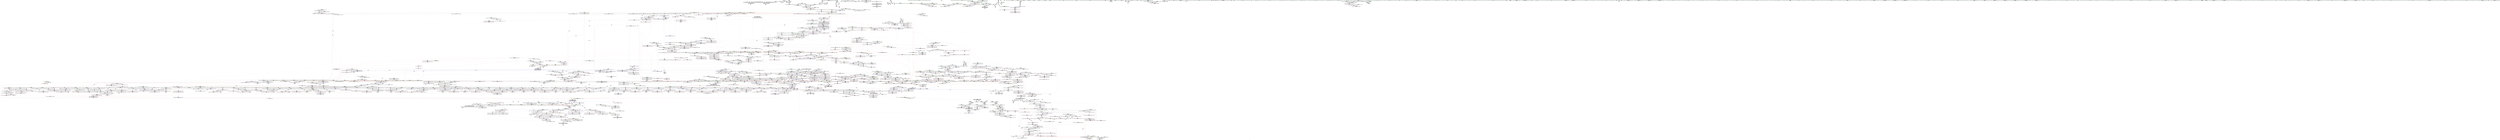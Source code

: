 digraph "SVFG" {
	label="SVFG";

	Node0x565272cdd570 [shape=record,color=grey,label="{NodeID: 0\nNullPtr}"];
	Node0x565272cdd570 -> Node0x5652734b7180[style=solid];
	Node0x565272cdd570 -> Node0x5652734b7280[style=solid];
	Node0x565272cdd570 -> Node0x5652734b7350[style=solid];
	Node0x565272cdd570 -> Node0x5652734b7420[style=solid];
	Node0x565272cdd570 -> Node0x5652734b74f0[style=solid];
	Node0x565272cdd570 -> Node0x5652734b75c0[style=solid];
	Node0x565272cdd570 -> Node0x5652734b7690[style=solid];
	Node0x565272cdd570 -> Node0x5652734b7760[style=solid];
	Node0x565272cdd570 -> Node0x5652734b7830[style=solid];
	Node0x565272cdd570 -> Node0x5652734b7900[style=solid];
	Node0x565272cdd570 -> Node0x5652734b79d0[style=solid];
	Node0x565272cdd570 -> Node0x5652734b7aa0[style=solid];
	Node0x565272cdd570 -> Node0x5652734b7b70[style=solid];
	Node0x565272cdd570 -> Node0x5652734b7c40[style=solid];
	Node0x565272cdd570 -> Node0x5652734b7d10[style=solid];
	Node0x565272cdd570 -> Node0x5652734b7de0[style=solid];
	Node0x565272cdd570 -> Node0x5652734b7eb0[style=solid];
	Node0x565272cdd570 -> Node0x5652734b7f80[style=solid];
	Node0x565272cdd570 -> Node0x565273505f10[style=solid];
	Node0x5652734d9820 [shape=record,color=blue, style = dotted,label="{NodeID: 1550\n2593\<--2595\noffset_0\<--dummyVal\n_ZSt18__next_permutationIN9__gnu_cxx17__normal_iteratorIPcNSt7__cxx1112basic_stringIcSt11char_traitsIcESaIcEEEEENS0_5__ops15_Iter_less_iterEEbT_SC_T0_\n}"];
	Node0x5652734d9820 -> Node0x5652734f50f0[style=dashed];
	Node0x5652734d9820 -> Node0x5652735d89b0[style=dashed];
	Node0x5652734b8490 [shape=record,color=black,label="{NodeID: 443\n159\<--158\nconv24\<--\n_Z5solvei\n}"];
	Node0x5652734c7230 [shape=record,color=purple,label="{NodeID: 886\n1282\<--1254\ncoerce.dive4\<--agg.tmp\n_ZSt13__heap_selectIN9__gnu_cxx17__normal_iteratorIPcNSt7__cxx1112basic_stringIcSt11char_traitsIcESaIcEEEEENS0_5__ops15_Iter_less_iterEEvT_SC_SC_T0_\n}"];
	Node0x5652734c7230 -> Node0x5652734f8b70[style=solid];
	Node0x5652734fd490 [shape=record,color=red,label="{NodeID: 1329\n1942\<--1941\n\<--coerce.dive36\n_ZSt22__move_median_to_firstIN9__gnu_cxx17__normal_iteratorIPcNSt7__cxx1112basic_stringIcSt11char_traitsIcESaIcEEEEENS0_5__ops15_Iter_less_iterEEvT_SC_SC_SC_T0_\n|{<s0>241}}"];
	Node0x5652734fd490:s0 -> Node0x5652736cbea0[style=solid,color=red];
	Node0x5652734b0a30 [shape=record,color=green,label="{NodeID: 222\n1182\<--1183\nagg.tmp21\<--agg.tmp21_field_insensitive\n_ZSt27__unguarded_partition_pivotIN9__gnu_cxx17__normal_iteratorIPcNSt7__cxx1112basic_stringIcSt11char_traitsIcESaIcEEEEENS0_5__ops15_Iter_less_iterEET_SC_SC_T0_\n}"];
	Node0x5652736cb2d0 [shape=record,color=black,label="{NodeID: 3986\n1518 = PHI(1427, 1483, )\n3rd arg _ZSt13__adjust_heapIN9__gnu_cxx17__normal_iteratorIPcNSt7__cxx1112basic_stringIcSt11char_traitsIcESaIcEEEEElcNS0_5__ops15_Iter_less_iterEEvT_T0_SD_T1_T2_ }"];
	Node0x5652736cb2d0 -> Node0x5652734df8d0[style=solid];
	Node0x56527351bd10 [shape=record,color=blue,label="{NodeID: 1772\n2328\<--2317\ncoerce.dive\<--__last.coerce\n_ZSt25__unguarded_linear_insertIN9__gnu_cxx17__normal_iteratorIPcNSt7__cxx1112basic_stringIcSt11char_traitsIcESaIcEEEEENS0_5__ops14_Val_less_iterEEvT_T0_\n|{|<s2>300}}"];
	Node0x56527351bd10 -> Node0x565273505690[style=dashed];
	Node0x56527351bd10 -> Node0x5652735caed0[style=dashed];
	Node0x56527351bd10:s2 -> Node0x5652736084f0[style=dashed,color=red];
	Node0x5652734d3880 [shape=record,color=black,label="{NodeID: 665\n2292\<--2261\n\<--__last\n_ZSt13move_backwardIN9__gnu_cxx17__normal_iteratorIPcNSt7__cxx1112basic_stringIcSt11char_traitsIcESaIcEEEEES9_ET0_T_SB_SA_\n}"];
	Node0x5652734d3880 -> Node0x5652734f14d0[style=solid];
	Node0x5652734f2100 [shape=record,color=purple,label="{NodeID: 1108\n2398\<--2383\ncoerce.dive3\<--agg.tmp\n_ZSt23__copy_move_backward_a2ILb1EN9__gnu_cxx17__normal_iteratorIPcNSt7__cxx1112basic_stringIcSt11char_traitsIcESaIcEEEEES9_ET1_T0_SB_SA_\n}"];
	Node0x5652734f2100 -> Node0x5652734ff510[style=solid];
	Node0x565272cdd600 [shape=record,color=green,label="{NodeID: 1\n7\<--1\n__dso_handle\<--dummyObj\nGlob }"];
	Node0x5652734d98f0 [shape=record,color=blue, style = dotted,label="{NodeID: 1551\n2596\<--2598\noffset_0\<--dummyVal\n_ZSt18__next_permutationIN9__gnu_cxx17__normal_iteratorIPcNSt7__cxx1112basic_stringIcSt11char_traitsIcESaIcEEEEENS0_5__ops15_Iter_less_iterEEbT_SC_T0_\n}"];
	Node0x5652734d98f0 -> Node0x5652734f51c0[style=dashed];
	Node0x5652734d98f0 -> Node0x5652735d8eb0[style=dashed];
	Node0x5652734b8560 [shape=record,color=black,label="{NodeID: 444\n202\<--201\nconv45\<--\n_Z5solvei\n}"];
	Node0x5652734c7300 [shape=record,color=purple,label="{NodeID: 887\n1284\<--1256\ncoerce.dive5\<--agg.tmp3\n_ZSt13__heap_selectIN9__gnu_cxx17__normal_iteratorIPcNSt7__cxx1112basic_stringIcSt11char_traitsIcESaIcEEEEENS0_5__ops15_Iter_less_iterEEvT_SC_SC_T0_\n}"];
	Node0x5652734c7300 -> Node0x5652734f8c40[style=solid];
	Node0x5652734fd560 [shape=record,color=red,label="{NodeID: 1330\n1944\<--1943\n\<--coerce.dive37\n_ZSt22__move_median_to_firstIN9__gnu_cxx17__normal_iteratorIPcNSt7__cxx1112basic_stringIcSt11char_traitsIcESaIcEEEEENS0_5__ops15_Iter_less_iterEEvT_SC_SC_SC_T0_\n|{<s0>241}}"];
	Node0x5652734fd560:s0 -> Node0x5652736cc2a0[style=solid,color=red];
	Node0x5652734b0b00 [shape=record,color=green,label="{NodeID: 223\n1204\<--1205\n_ZNK9__gnu_cxx17__normal_iteratorIPcNSt7__cxx1112basic_stringIcSt11char_traitsIcESaIcEEEEmiEl\<--_ZNK9__gnu_cxx17__normal_iteratorIPcNSt7__cxx1112basic_stringIcSt11char_traitsIcESaIcEEEEmiEl_field_insensitive\n}"];
	Node0x5652736cb420 [shape=record,color=black,label="{NodeID: 3987\n1658 = PHI(1492, 2001, 2373, )\n0th arg _ZN9__gnu_cxx17__normal_iteratorIPcNSt7__cxx1112basic_stringIcSt11char_traitsIcESaIcEEEEC2ERKS1_ }"];
	Node0x5652736cb420 -> Node0x5652734e06a0[style=solid];
	Node0x56527351bde0 [shape=record,color=blue,label="{NodeID: 1773\n2322\<--2332\n__val\<--\n_ZSt25__unguarded_linear_insertIN9__gnu_cxx17__normal_iteratorIPcNSt7__cxx1112basic_stringIcSt11char_traitsIcESaIcEEEEENS0_5__ops14_Val_less_iterEEvT_T0_\n|{|<s2>305}}"];
	Node0x56527351bde0 -> Node0x5652734ff370[style=dashed];
	Node0x56527351bde0 -> Node0x5652734ff440[style=dashed];
	Node0x56527351bde0:s2 -> Node0x5652735e6d50[style=dashed,color=red];
	Node0x5652734d3950 [shape=record,color=black,label="{NodeID: 666\n2300\<--2263\n\<--__result\n_ZSt13move_backwardIN9__gnu_cxx17__normal_iteratorIPcNSt7__cxx1112basic_stringIcSt11char_traitsIcESaIcEEEEES9_ET0_T_SB_SA_\n}"];
	Node0x5652734d3950 -> Node0x5652734f1670[style=solid];
	Node0x5652734f21d0 [shape=record,color=purple,label="{NodeID: 1109\n2406\<--2385\ncoerce.dive5\<--agg.tmp4\n_ZSt23__copy_move_backward_a2ILb1EN9__gnu_cxx17__normal_iteratorIPcNSt7__cxx1112basic_stringIcSt11char_traitsIcESaIcEEEEES9_ET1_T0_SB_SA_\n}"];
	Node0x5652734f21d0 -> Node0x5652734ff5e0[style=solid];
	Node0x5652734a8450 [shape=record,color=green,label="{NodeID: 2\n8\<--1\n.str\<--dummyObj\nGlob }"];
	Node0x5652734d99c0 [shape=record,color=blue,label="{NodeID: 1552\n431\<--312\nretval\<--\n_ZSt18__next_permutationIN9__gnu_cxx17__normal_iteratorIPcNSt7__cxx1112basic_stringIcSt11char_traitsIcESaIcEEEEENS0_5__ops15_Iter_less_iterEEbT_SC_T0_\n}"];
	Node0x5652734d99c0 -> Node0x5652735d4db0[style=dashed];
	Node0x5652734b8630 [shape=record,color=black,label="{NodeID: 445\n223\<--222\nconv55\<--call54\n_Z5solvei\n}"];
	Node0x5652734b8630 -> Node0x565273565590[style=solid];
	Node0x5652734c73d0 [shape=record,color=purple,label="{NodeID: 888\n1301\<--1260\ncoerce.dive8\<--agg.tmp6\n_ZSt13__heap_selectIN9__gnu_cxx17__normal_iteratorIPcNSt7__cxx1112basic_stringIcSt11char_traitsIcESaIcEEEEENS0_5__ops15_Iter_less_iterEEvT_SC_SC_T0_\n}"];
	Node0x5652734c73d0 -> Node0x5652734f8d10[style=solid];
	Node0x5652734fd630 [shape=record,color=red,label="{NodeID: 1331\n1954\<--1953\n\<--coerce.dive42\n_ZSt22__move_median_to_firstIN9__gnu_cxx17__normal_iteratorIPcNSt7__cxx1112basic_stringIcSt11char_traitsIcESaIcEEEEENS0_5__ops15_Iter_less_iterEEvT_SC_SC_SC_T0_\n|{<s0>244}}"];
	Node0x5652734fd630:s0 -> Node0x5652736ca0b0[style=solid,color=red];
	Node0x5652734b0c00 [shape=record,color=green,label="{NodeID: 224\n1217\<--1218\n_ZSt22__move_median_to_firstIN9__gnu_cxx17__normal_iteratorIPcNSt7__cxx1112basic_stringIcSt11char_traitsIcESaIcEEEEENS0_5__ops15_Iter_less_iterEEvT_SC_SC_SC_T0_\<--_ZSt22__move_median_to_firstIN9__gnu_cxx17__normal_iteratorIPcNSt7__cxx1112basic_stringIcSt11char_traitsIcESaIcEEEEENS0_5__ops15_Iter_less_iterEEvT_SC_SC_SC_T0__field_insensitive\n}"];
	Node0x5652736cb5b0 [shape=record,color=black,label="{NodeID: 3988\n1659 = PHI(1498, 2007, 2381, )\n1st arg _ZN9__gnu_cxx17__normal_iteratorIPcNSt7__cxx1112basic_stringIcSt11char_traitsIcESaIcEEEEC2ERKS1_ }"];
	Node0x5652736cb5b0 -> Node0x5652734e0770[style=solid];
	Node0x5652729b9000 [shape=record,color=black,label="{NodeID: 2881\n1740 = PHI(312, 1736, )\n}"];
	Node0x56527351beb0 [shape=record,color=blue, style = dotted,label="{NodeID: 1774\n2839\<--2841\noffset_0\<--dummyVal\n_ZSt25__unguarded_linear_insertIN9__gnu_cxx17__normal_iteratorIPcNSt7__cxx1112basic_stringIcSt11char_traitsIcESaIcEEEEENS0_5__ops14_Val_less_iterEEvT_T0_\n|{<s0>303|<s1>303}}"];
	Node0x56527351beb0:s0 -> Node0x5652734f5840[style=dashed,color=red];
	Node0x56527351beb0:s1 -> Node0x5652734d9ea0[style=dashed,color=red];
	Node0x5652734d3a20 [shape=record,color=black,label="{NodeID: 667\n2281\<--2267\n\<--agg.tmp3\n_ZSt13move_backwardIN9__gnu_cxx17__normal_iteratorIPcNSt7__cxx1112basic_stringIcSt11char_traitsIcESaIcEEEEES9_ET0_T_SB_SA_\n}"];
	Node0x5652734d3a20 -> Node0x5652734f1260[style=solid];
	Node0x5652734f22a0 [shape=record,color=purple,label="{NodeID: 1110\n2412\<--2387\ncoerce.dive8\<--agg.tmp7\n_ZSt23__copy_move_backward_a2ILb1EN9__gnu_cxx17__normal_iteratorIPcNSt7__cxx1112basic_stringIcSt11char_traitsIcESaIcEEEEES9_ET1_T0_SB_SA_\n}"];
	Node0x5652734f22a0 -> Node0x5652734ff6b0[style=solid];
	Node0x5652734a8710 [shape=record,color=green,label="{NodeID: 3\n10\<--1\n_ZSt3cin\<--dummyObj\nGlob }"];
	Node0x5652734d9a90 [shape=record,color=blue,label="{NodeID: 1553\n600\<--598\n__lhs.addr\<--__lhs\n_ZN9__gnu_cxxeqIPcNSt7__cxx1112basic_stringIcSt11char_traitsIcESaIcEEEEEbRKNS_17__normal_iteratorIT_T0_EESD_\n}"];
	Node0x5652734d9a90 -> Node0x5652734f5290[style=dashed];
	Node0x5652734b8700 [shape=record,color=black,label="{NodeID: 446\n227\<--226\nconv58\<--\n_Z5solvei\n}"];
	Node0x5652734c74a0 [shape=record,color=purple,label="{NodeID: 889\n1303\<--1262\ncoerce.dive9\<--agg.tmp7\n_ZSt13__heap_selectIN9__gnu_cxx17__normal_iteratorIPcNSt7__cxx1112basic_stringIcSt11char_traitsIcESaIcEEEEENS0_5__ops15_Iter_less_iterEEvT_SC_SC_T0_\n}"];
	Node0x5652734c74a0 -> Node0x5652734f8de0[style=solid];
	Node0x5652734fd700 [shape=record,color=red,label="{NodeID: 1332\n1956\<--1955\n\<--coerce.dive43\n_ZSt22__move_median_to_firstIN9__gnu_cxx17__normal_iteratorIPcNSt7__cxx1112basic_stringIcSt11char_traitsIcESaIcEEEEENS0_5__ops15_Iter_less_iterEEvT_SC_SC_SC_T0_\n|{<s0>244}}"];
	Node0x5652734fd700:s0 -> Node0x5652736ca870[style=solid,color=red];
	Node0x5652734b0d00 [shape=record,color=green,label="{NodeID: 225\n1235\<--1236\n_ZSt21__unguarded_partitionIN9__gnu_cxx17__normal_iteratorIPcNSt7__cxx1112basic_stringIcSt11char_traitsIcESaIcEEEEENS0_5__ops15_Iter_less_iterEET_SC_SC_SC_T0_\<--_ZSt21__unguarded_partitionIN9__gnu_cxx17__normal_iteratorIPcNSt7__cxx1112basic_stringIcSt11char_traitsIcESaIcEEEEENS0_5__ops15_Iter_less_iterEET_SC_SC_SC_T0__field_insensitive\n}"];
	Node0x5652736cb740 [shape=record,color=black,label="{NodeID: 3989\n639 = PHI(437, 437, 1252, 1521, 1807, 1807, 1807, 1807, 1807, 2034, 2034, 2117, )\n0th arg _ZNK9__gnu_cxx5__ops15_Iter_less_iterclINS_17__normal_iteratorIPcNSt7__cxx1112basic_stringIcSt11char_traitsIcESaIcEEEEESB_EEbT_T0_ }"];
	Node0x5652736cb740 -> Node0x5652734da110[style=solid];
	Node0x565273560490 [shape=record,color=grey,label="{NodeID: 2882\n82 = Binary(81, 83, )\n}"];
	Node0x56527351bf80 [shape=record,color=blue, style = dotted,label="{NodeID: 1775\n2842\<--2844\noffset_0\<--dummyVal\n_ZSt25__unguarded_linear_insertIN9__gnu_cxx17__normal_iteratorIPcNSt7__cxx1112basic_stringIcSt11char_traitsIcESaIcEEEEENS0_5__ops14_Val_less_iterEEvT_T0_\n}"];
	Node0x56527351bf80 -> Node0x5652734ff2a0[style=dashed];
	Node0x56527351bf80 -> Node0x56527351bf80[style=dashed];
	Node0x5652734d3af0 [shape=record,color=black,label="{NodeID: 668\n2291\<--2271\n\<--agg.tmp7\n_ZSt13move_backwardIN9__gnu_cxx17__normal_iteratorIPcNSt7__cxx1112basic_stringIcSt11char_traitsIcESaIcEEEEES9_ET0_T_SB_SA_\n}"];
	Node0x5652734d3af0 -> Node0x5652734f1400[style=solid];
	Node0x5652734f2370 [shape=record,color=purple,label="{NodeID: 1111\n2848\<--2395\noffset_0\<--\n}"];
	Node0x5652734f2370 -> Node0x56527351c530[style=solid];
	Node0x5652734a87a0 [shape=record,color=green,label="{NodeID: 4\n11\<--1\n_ZSt4cerr\<--dummyObj\nGlob }"];
	Node0x5652734d9b60 [shape=record,color=blue,label="{NodeID: 1554\n602\<--599\n__rhs.addr\<--__rhs\n_ZN9__gnu_cxxeqIPcNSt7__cxx1112basic_stringIcSt11char_traitsIcESaIcEEEEEbRKNS_17__normal_iteratorIT_T0_EESD_\n}"];
	Node0x5652734d9b60 -> Node0x5652734f5360[style=dashed];
	Node0x5652734b87d0 [shape=record,color=black,label="{NodeID: 447\n309\<--292\n\<--__first\n_ZSt16next_permutationIN9__gnu_cxx17__normal_iteratorIPcNSt7__cxx1112basic_stringIcSt11char_traitsIcESaIcEEEEEEbT_SA_\n}"];
	Node0x5652734b87d0 -> Node0x5652734d61b0[style=solid];
	Node0x5652734c7570 [shape=record,color=purple,label="{NodeID: 890\n1316\<--1264\ncoerce.dive14\<--agg.tmp11\n_ZSt13__heap_selectIN9__gnu_cxx17__normal_iteratorIPcNSt7__cxx1112basic_stringIcSt11char_traitsIcESaIcEEEEENS0_5__ops15_Iter_less_iterEEvT_SC_SC_T0_\n}"];
	Node0x5652734c7570 -> Node0x5652734f8eb0[style=solid];
	Node0x5652734fd7d0 [shape=record,color=red,label="{NodeID: 1333\n1966\<--1965\n\<--coerce.dive47\n_ZSt22__move_median_to_firstIN9__gnu_cxx17__normal_iteratorIPcNSt7__cxx1112basic_stringIcSt11char_traitsIcESaIcEEEEENS0_5__ops15_Iter_less_iterEEvT_SC_SC_SC_T0_\n|{<s0>247}}"];
	Node0x5652734fd7d0:s0 -> Node0x5652736cbea0[style=solid,color=red];
	Node0x5652734b0e00 [shape=record,color=green,label="{NodeID: 226\n1246\<--1247\n__first\<--__first_field_insensitive\n_ZSt13__heap_selectIN9__gnu_cxx17__normal_iteratorIPcNSt7__cxx1112basic_stringIcSt11char_traitsIcESaIcEEEEENS0_5__ops15_Iter_less_iterEEvT_SC_SC_T0_\n}"];
	Node0x5652734b0e00 -> Node0x5652734ce0c0[style=solid];
	Node0x5652734b0e00 -> Node0x5652734ce190[style=solid];
	Node0x5652734b0e00 -> Node0x5652734ce260[style=solid];
	Node0x5652734b0e00 -> Node0x5652734c6fc0[style=solid];
	Node0x5652736cbea0 [shape=record,color=black,label="{NodeID: 3990\n640 = PHI(511, 530, 1302, 1581, 1868, 1880, 1904, 1942, 1966, 2063, 2079, 2163, )\n1st arg _ZNK9__gnu_cxx5__ops15_Iter_less_iterclINS_17__normal_iteratorIPcNSt7__cxx1112basic_stringIcSt11char_traitsIcESaIcEEEEESB_EEbT_T0_ }"];
	Node0x5652736cbea0 -> Node0x5652734d9f70[style=solid];
	Node0x565273560610 [shape=record,color=grey,label="{NodeID: 2883\n173 = Binary(172, 83, )\n}"];
	Node0x565273560610 -> Node0x565273506900[style=solid];
	Node0x56527351c050 [shape=record,color=blue,label="{NodeID: 1776\n2351\<--2350\ncall7\<--\n_ZSt25__unguarded_linear_insertIN9__gnu_cxx17__normal_iteratorIPcNSt7__cxx1112basic_stringIcSt11char_traitsIcESaIcEEEEENS0_5__ops14_Val_less_iterEEvT_T0_\n}"];
	Node0x5652734d3bc0 [shape=record,color=black,label="{NodeID: 669\n2299\<--2273\n\<--agg.tmp11\n_ZSt13move_backwardIN9__gnu_cxx17__normal_iteratorIPcNSt7__cxx1112basic_stringIcSt11char_traitsIcESaIcEEEEES9_ET0_T_SB_SA_\n}"];
	Node0x5652734d3bc0 -> Node0x5652734f15a0[style=solid];
	Node0x5652734f2440 [shape=record,color=purple,label="{NodeID: 1112\n2849\<--2396\noffset_0\<--\n}"];
	Node0x5652734f2440 -> Node0x565273505900[style=solid];
	Node0x5652734a8830 [shape=record,color=green,label="{NodeID: 5\n12\<--1\n.str.1\<--dummyObj\nGlob }"];
	Node0x5652734d9c30 [shape=record,color=blue,label="{NodeID: 1555\n618\<--617\nthis.addr\<--this\n_ZN9__gnu_cxx17__normal_iteratorIPcNSt7__cxx1112basic_stringIcSt11char_traitsIcESaIcEEEEppEv\n}"];
	Node0x5652734d9c30 -> Node0x5652734f55d0[style=dashed];
	Node0x5652734b88a0 [shape=record,color=black,label="{NodeID: 448\n316\<--294\n\<--__last\n_ZSt16next_permutationIN9__gnu_cxx17__normal_iteratorIPcNSt7__cxx1112basic_stringIcSt11char_traitsIcESaIcEEEEEEbT_SA_\n}"];
	Node0x5652734b88a0 -> Node0x5652734d6350[style=solid];
	Node0x5652734c7640 [shape=record,color=purple,label="{NodeID: 891\n1318\<--1266\ncoerce.dive15\<--agg.tmp12\n_ZSt13__heap_selectIN9__gnu_cxx17__normal_iteratorIPcNSt7__cxx1112basic_stringIcSt11char_traitsIcESaIcEEEEENS0_5__ops15_Iter_less_iterEEvT_SC_SC_T0_\n}"];
	Node0x5652734c7640 -> Node0x5652734f8f80[style=solid];
	Node0x5652734fd8a0 [shape=record,color=red,label="{NodeID: 1334\n1968\<--1967\n\<--coerce.dive48\n_ZSt22__move_median_to_firstIN9__gnu_cxx17__normal_iteratorIPcNSt7__cxx1112basic_stringIcSt11char_traitsIcESaIcEEEEENS0_5__ops15_Iter_less_iterEEvT_SC_SC_SC_T0_\n|{<s0>247}}"];
	Node0x5652734fd8a0:s0 -> Node0x5652736cc2a0[style=solid,color=red];
	Node0x5652734b0ed0 [shape=record,color=green,label="{NodeID: 227\n1248\<--1249\n__middle\<--__middle_field_insensitive\n_ZSt13__heap_selectIN9__gnu_cxx17__normal_iteratorIPcNSt7__cxx1112basic_stringIcSt11char_traitsIcESaIcEEEEENS0_5__ops15_Iter_less_iterEEvT_SC_SC_T0_\n}"];
	Node0x5652734b0ed0 -> Node0x5652734ce330[style=solid];
	Node0x5652734b0ed0 -> Node0x5652734ce400[style=solid];
	Node0x5652734b0ed0 -> Node0x5652734ce4d0[style=solid];
	Node0x5652734b0ed0 -> Node0x5652734c7090[style=solid];
	Node0x5652736cc2a0 [shape=record,color=black,label="{NodeID: 3991\n641 = PHI(513, 532, 1304, 1583, 1870, 1882, 1906, 1944, 1968, 2065, 2081, 2165, )\n2nd arg _ZNK9__gnu_cxx5__ops15_Iter_less_iterclINS_17__normal_iteratorIPcNSt7__cxx1112basic_stringIcSt11char_traitsIcESaIcEEEEESB_EEbT_T0_ }"];
	Node0x5652736cc2a0 -> Node0x5652734da040[style=solid];
	Node0x565273560790 [shape=record,color=grey,label="{NodeID: 2884\n1189 = Binary(1188, 840, )\n|{<s0>145}}"];
	Node0x565273560790:s0 -> Node0x5652736cd700[style=solid,color=red];
	Node0x56527351c120 [shape=record,color=blue, style = dotted,label="{NodeID: 1777\n2845\<--2847\noffset_0\<--dummyVal\n_ZSt25__unguarded_linear_insertIN9__gnu_cxx17__normal_iteratorIPcNSt7__cxx1112basic_stringIcSt11char_traitsIcESaIcEEEEENS0_5__ops14_Val_less_iterEEvT_T0_\n}"];
	Node0x56527351c120 -> Node0x5652735caed0[style=dashed];
	Node0x5652734d3c90 [shape=record,color=black,label="{NodeID: 670\n2253\<--2314\n_ZSt13move_backwardIN9__gnu_cxx17__normal_iteratorIPcNSt7__cxx1112basic_stringIcSt11char_traitsIcESaIcEEEEES9_ET0_T_SB_SA__ret\<--\n_ZSt13move_backwardIN9__gnu_cxx17__normal_iteratorIPcNSt7__cxx1112basic_stringIcSt11char_traitsIcESaIcEEEEES9_ET0_T_SB_SA_\n|{<s0>281}}"];
	Node0x5652734d3c90:s0 -> Node0x5652736c7b30[style=solid,color=blue];
	Node0x56527360ab10 [shape=record,color=yellow,style=double,label="{NodeID: 3327\n70V_1 = ENCHI(MR_70V_0)\npts\{755 1390 1457 1528 2126 2323 \}\nFun[_ZSt11__push_heapIN9__gnu_cxx17__normal_iteratorIPcNSt7__cxx1112basic_stringIcSt11char_traitsIcESaIcEEEEElcNS0_5__ops14_Iter_less_valEEvT_T0_SD_T1_RT2_]}"];
	Node0x56527360ab10 -> Node0x5652734fc5f0[style=dashed];
	Node0x56527360ab10 -> Node0x5652734fc6c0[style=dashed];
	Node0x5652734f2510 [shape=record,color=purple,label="{NodeID: 1113\n2851\<--2403\noffset_0\<--\n}"];
	Node0x5652734f2510 -> Node0x56527351c600[style=solid];
	Node0x5652734a88c0 [shape=record,color=green,label="{NodeID: 6\n14\<--1\n_ZSt4cout\<--dummyObj\nGlob }"];
	Node0x5652734d9d00 [shape=record,color=blue,label="{NodeID: 1556\n622\<--624\n_M_current\<--incdec.ptr\n_ZN9__gnu_cxx17__normal_iteratorIPcNSt7__cxx1112basic_stringIcSt11char_traitsIcESaIcEEEEppEv\n|{<s0>55|<s1>94|<s2>167|<s3>258|<s4>269|<s5>287|<s6>293}}"];
	Node0x5652734d9d00:s0 -> Node0x565273633690[style=dashed,color=blue];
	Node0x5652734d9d00:s1 -> Node0x5652735c78b0[style=dashed,color=blue];
	Node0x5652734d9d00:s2 -> Node0x565273508160[style=dashed,color=blue];
	Node0x5652734d9d00:s3 -> Node0x5652735dfcb0[style=dashed,color=blue];
	Node0x5652734d9d00:s4 -> Node0x5652735dfcb0[style=dashed,color=blue];
	Node0x5652734d9d00:s5 -> Node0x5652735fc4c0[style=dashed,color=blue];
	Node0x5652734d9d00:s6 -> Node0x5652735fecc0[style=dashed,color=blue];
	Node0x5652734b8970 [shape=record,color=black,label="{NodeID: 449\n308\<--296\n\<--agg.tmp\n_ZSt16next_permutationIN9__gnu_cxx17__normal_iteratorIPcNSt7__cxx1112basic_stringIcSt11char_traitsIcESaIcEEEEEEbT_SA_\n}"];
	Node0x5652734b8970 -> Node0x5652734d60e0[style=solid];
	Node0x5652734c7710 [shape=record,color=purple,label="{NodeID: 892\n1320\<--1268\ncoerce.dive16\<--agg.tmp13\n_ZSt13__heap_selectIN9__gnu_cxx17__normal_iteratorIPcNSt7__cxx1112basic_stringIcSt11char_traitsIcESaIcEEEEENS0_5__ops15_Iter_less_iterEEvT_SC_SC_T0_\n}"];
	Node0x5652734c7710 -> Node0x5652734f9050[style=solid];
	Node0x5652734fd970 [shape=record,color=red,label="{NodeID: 1335\n1978\<--1977\n\<--coerce.dive53\n_ZSt22__move_median_to_firstIN9__gnu_cxx17__normal_iteratorIPcNSt7__cxx1112basic_stringIcSt11char_traitsIcESaIcEEEEENS0_5__ops15_Iter_less_iterEEvT_SC_SC_SC_T0_\n|{<s0>250}}"];
	Node0x5652734fd970:s0 -> Node0x5652736ca0b0[style=solid,color=red];
	Node0x5652734b0fa0 [shape=record,color=green,label="{NodeID: 228\n1250\<--1251\n__last\<--__last_field_insensitive\n_ZSt13__heap_selectIN9__gnu_cxx17__normal_iteratorIPcNSt7__cxx1112basic_stringIcSt11char_traitsIcESaIcEEEEENS0_5__ops15_Iter_less_iterEEvT_SC_SC_T0_\n|{|<s1>159}}"];
	Node0x5652734b0fa0 -> Node0x5652734c7160[style=solid];
	Node0x5652734b0fa0:s1 -> Node0x5652736df860[style=solid,color=red];
	Node0x5652736cc6a0 [shape=record,color=black,label="{NodeID: 3992\n1154 = PHI(957, )\n0th arg _ZSt27__unguarded_partition_pivotIN9__gnu_cxx17__normal_iteratorIPcNSt7__cxx1112basic_stringIcSt11char_traitsIcESaIcEEEEENS0_5__ops15_Iter_less_iterEET_SC_SC_T0_ }"];
	Node0x5652736cc6a0 -> Node0x5652734dd030[style=solid];
	Node0x565273560910 [shape=record,color=grey,label="{NodeID: 2885\n421 = Binary(420, 83, )\n}"];
	Node0x565273560910 -> Node0x565273507a10[style=solid];
	Node0x56527351c1f0 [shape=record,color=blue,label="{NodeID: 1778\n2360\<--2359\ncall10\<--\n_ZSt25__unguarded_linear_insertIN9__gnu_cxx17__normal_iteratorIPcNSt7__cxx1112basic_stringIcSt11char_traitsIcESaIcEEEEENS0_5__ops14_Val_less_iterEEvT_T0_\n}"];
	Node0x5652734d3d60 [shape=record,color=black,label="{NodeID: 671\n2335\<--2318\n\<--__last\n_ZSt25__unguarded_linear_insertIN9__gnu_cxx17__normal_iteratorIPcNSt7__cxx1112basic_stringIcSt11char_traitsIcESaIcEEEEENS0_5__ops14_Val_less_iterEEvT_T0_\n}"];
	Node0x5652734d3d60 -> Node0x5652734f19b0[style=solid];
	Node0x5652734f25e0 [shape=record,color=purple,label="{NodeID: 1114\n2852\<--2404\noffset_0\<--\n}"];
	Node0x5652734f25e0 -> Node0x5652735059d0[style=solid];
	Node0x5652734a9100 [shape=record,color=green,label="{NodeID: 7\n15\<--1\n.str.2\<--dummyObj\nGlob }"];
	Node0x5652734d9dd0 [shape=record,color=blue,label="{NodeID: 1557\n629\<--628\nthis.addr\<--this\n_ZN9__gnu_cxx17__normal_iteratorIPcNSt7__cxx1112basic_stringIcSt11char_traitsIcESaIcEEEEmmEv\n}"];
	Node0x5652734d9dd0 -> Node0x5652734f5770[style=dashed];
	Node0x5652734b8a40 [shape=record,color=black,label="{NodeID: 450\n315\<--298\n\<--agg.tmp2\n_ZSt16next_permutationIN9__gnu_cxx17__normal_iteratorIPcNSt7__cxx1112basic_stringIcSt11char_traitsIcESaIcEEEEEEbT_SA_\n}"];
	Node0x5652734b8a40 -> Node0x5652734d6280[style=solid];
	Node0x5652734c77e0 [shape=record,color=purple,label="{NodeID: 893\n2680\<--1276\noffset_0\<--\n}"];
	Node0x5652734c77e0 -> Node0x5652734ddb90[style=solid];
	Node0x5652734fda40 [shape=record,color=red,label="{NodeID: 1336\n1980\<--1979\n\<--coerce.dive54\n_ZSt22__move_median_to_firstIN9__gnu_cxx17__normal_iteratorIPcNSt7__cxx1112basic_stringIcSt11char_traitsIcESaIcEEEEENS0_5__ops15_Iter_less_iterEEvT_SC_SC_SC_T0_\n|{<s0>250}}"];
	Node0x5652734fda40:s0 -> Node0x5652736ca870[style=solid,color=red];
	Node0x5652734b1070 [shape=record,color=green,label="{NodeID: 229\n1252\<--1253\n__comp\<--__comp_field_insensitive\n_ZSt13__heap_selectIN9__gnu_cxx17__normal_iteratorIPcNSt7__cxx1112basic_stringIcSt11char_traitsIcESaIcEEEEENS0_5__ops15_Iter_less_iterEEvT_SC_SC_T0_\n|{<s0>157|<s1>162|<s2>166}}"];
	Node0x5652734b1070:s0 -> Node0x5652736ddfd0[style=solid,color=red];
	Node0x5652734b1070:s1 -> Node0x5652736cb740[style=solid,color=red];
	Node0x5652734b1070:s2 -> Node0x5652736dfef0[style=solid,color=red];
	Node0x5652736cc7b0 [shape=record,color=black,label="{NodeID: 3993\n1155 = PHI(959, )\n1st arg _ZSt27__unguarded_partition_pivotIN9__gnu_cxx17__normal_iteratorIPcNSt7__cxx1112basic_stringIcSt11char_traitsIcESaIcEEEEENS0_5__ops15_Iter_less_iterEET_SC_SC_T0_ }"];
	Node0x5652736cc7b0 -> Node0x5652734dd100[style=solid];
	Node0x565273560a90 [shape=record,color=grey,label="{NodeID: 2886\n1758 = Binary(1757, 1197, )\n}"];
	Node0x565273560a90 -> Node0x565273560c10[style=solid];
	Node0x56527351c2c0 [shape=record,color=blue,label="{NodeID: 1779\n2389\<--2370\ncoerce.dive\<--__first.coerce\n_ZSt23__copy_move_backward_a2ILb1EN9__gnu_cxx17__normal_iteratorIPcNSt7__cxx1112basic_stringIcSt11char_traitsIcESaIcEEEEES9_ET1_T0_SB_SA_\n}"];
	Node0x56527351c2c0 -> Node0x565273505900[style=dashed];
	Node0x5652734d3e30 [shape=record,color=black,label="{NodeID: 672\n2353\<--2318\n\<--__last\n_ZSt25__unguarded_linear_insertIN9__gnu_cxx17__normal_iteratorIPcNSt7__cxx1112basic_stringIcSt11char_traitsIcESaIcEEEEENS0_5__ops14_Val_less_iterEEvT_T0_\n}"];
	Node0x5652734d3e30 -> Node0x5652734f1c20[style=solid];
	Node0x5652734f26b0 [shape=record,color=purple,label="{NodeID: 1115\n2854\<--2409\noffset_0\<--\n}"];
	Node0x5652734f26b0 -> Node0x56527351c6d0[style=solid];
	Node0x5652734a9190 [shape=record,color=green,label="{NodeID: 8\n18\<--1\n\<--dummyObj\nCan only get source location for instruction, argument, global var or function.}"];
	Node0x5652734d9ea0 [shape=record,color=blue,label="{NodeID: 1558\n633\<--635\n_M_current\<--incdec.ptr\n_ZN9__gnu_cxx17__normal_iteratorIPcNSt7__cxx1112basic_stringIcSt11char_traitsIcESaIcEEEEmmEv\n|{<s0>58|<s1>60|<s2>66|<s3>66|<s4>66|<s5>66|<s6>89|<s7>95|<s8>169|<s9>169|<s10>169|<s11>259|<s12>263|<s13>303|<s14>310}}"];
	Node0x5652734d9ea0:s0 -> Node0x565273509f60[style=dashed,color=blue];
	Node0x5652734d9ea0:s1 -> Node0x565273633950[style=dashed,color=blue];
	Node0x5652734d9ea0:s2 -> Node0x565273500fe0[style=dashed,color=blue];
	Node0x5652734d9ea0:s3 -> Node0x565273501180[style=dashed,color=blue];
	Node0x5652734d9ea0:s4 -> Node0x5652735d66b0[style=dashed,color=blue];
	Node0x5652734d9ea0:s5 -> Node0x56527350f960[style=dashed,color=blue];
	Node0x5652734d9ea0:s6 -> Node0x5652735c79a0[style=dashed,color=blue];
	Node0x5652734d9ea0:s7 -> Node0x5652735c79a0[style=dashed,color=blue];
	Node0x5652734d9ea0:s8 -> Node0x5652735032d0[style=dashed,color=blue];
	Node0x5652734d9ea0:s9 -> Node0x5652735033a0[style=dashed,color=blue];
	Node0x5652734d9ea0:s10 -> Node0x5652735f34b0[style=dashed,color=blue];
	Node0x5652734d9ea0:s11 -> Node0x5652735cd5b0[style=dashed,color=blue];
	Node0x5652734d9ea0:s12 -> Node0x5652735cd5b0[style=dashed,color=blue];
	Node0x5652734d9ea0:s13 -> Node0x5652735cafc0[style=dashed,color=blue];
	Node0x5652734d9ea0:s14 -> Node0x5652735cafc0[style=dashed,color=blue];
	Node0x5652734b8b10 [shape=record,color=black,label="{NodeID: 451\n289\<--325\n_ZSt16next_permutationIN9__gnu_cxx17__normal_iteratorIPcNSt7__cxx1112basic_stringIcSt11char_traitsIcESaIcEEEEEEbT_SA__ret\<--call\n_ZSt16next_permutationIN9__gnu_cxx17__normal_iteratorIPcNSt7__cxx1112basic_stringIcSt11char_traitsIcESaIcEEEEEEbT_SA_\n|{<s0>10}}"];
	Node0x5652734b8b10:s0 -> Node0x5652736d68b0[style=solid,color=blue];
	Node0x5652734c78b0 [shape=record,color=purple,label="{NodeID: 894\n2681\<--1277\noffset_0\<--\n}"];
	Node0x5652734c78b0 -> Node0x565273502b80[style=solid];
	Node0x5652734fdb10 [shape=record,color=red,label="{NodeID: 1337\n1990\<--1989\n\<--coerce.dive58\n_ZSt22__move_median_to_firstIN9__gnu_cxx17__normal_iteratorIPcNSt7__cxx1112basic_stringIcSt11char_traitsIcESaIcEEEEENS0_5__ops15_Iter_less_iterEEvT_SC_SC_SC_T0_\n|{<s0>253}}"];
	Node0x5652734fdb10:s0 -> Node0x5652736ca0b0[style=solid,color=red];
	Node0x5652734b9320 [shape=record,color=green,label="{NodeID: 230\n1254\<--1255\nagg.tmp\<--agg.tmp_field_insensitive\n_ZSt13__heap_selectIN9__gnu_cxx17__normal_iteratorIPcNSt7__cxx1112basic_stringIcSt11char_traitsIcESaIcEEEEENS0_5__ops15_Iter_less_iterEEvT_SC_SC_T0_\n}"];
	Node0x5652734b9320 -> Node0x5652734ce5a0[style=solid];
	Node0x5652734b9320 -> Node0x5652734c7230[style=solid];
	Node0x5652736cc8c0 [shape=record,color=black,label="{NodeID: 3994\n348 = PHI(188, )\n0th arg _ZSt4sortIN9__gnu_cxx17__normal_iteratorIPcNSt7__cxx1112basic_stringIcSt11char_traitsIcESaIcEEEEEEvT_SA_ }"];
	Node0x5652736cc8c0 -> Node0x565273507530[style=solid];
	Node0x565273560c10 [shape=record,color=grey,label="{NodeID: 2887\n1759 = Binary(1758, 840, )\n}"];
	Node0x565273560c10 -> Node0x565273518430[style=solid];
	Node0x56527351c390 [shape=record,color=blue,label="{NodeID: 1780\n2391\<--2371\ncoerce.dive1\<--__last.coerce\n_ZSt23__copy_move_backward_a2ILb1EN9__gnu_cxx17__normal_iteratorIPcNSt7__cxx1112basic_stringIcSt11char_traitsIcESaIcEEEEES9_ET1_T0_SB_SA_\n}"];
	Node0x56527351c390 -> Node0x5652735059d0[style=dashed];
	Node0x5652734d3f00 [shape=record,color=black,label="{NodeID: 673\n2334\<--2324\n\<--__next\n_ZSt25__unguarded_linear_insertIN9__gnu_cxx17__normal_iteratorIPcNSt7__cxx1112basic_stringIcSt11char_traitsIcESaIcEEEEENS0_5__ops14_Val_less_iterEEvT_T0_\n}"];
	Node0x5652734d3f00 -> Node0x5652734f18e0[style=solid];
	Node0x5652734f2780 [shape=record,color=purple,label="{NodeID: 1116\n2855\<--2410\noffset_0\<--\n}"];
	Node0x5652734f2780 -> Node0x565273505aa0[style=solid];
	Node0x5652734a9220 [shape=record,color=green,label="{NodeID: 9\n83\<--1\n\<--dummyObj\nCan only get source location for instruction, argument, global var or function.}"];
	Node0x5652734d9f70 [shape=record,color=blue,label="{NodeID: 1559\n648\<--640\ncoerce.dive\<--__it1.coerce\n_ZNK9__gnu_cxx5__ops15_Iter_less_iterclINS_17__normal_iteratorIPcNSt7__cxx1112basic_stringIcSt11char_traitsIcESaIcEEEEESB_EEbT_T0_\n|{<s0>83}}"];
	Node0x5652734d9f70:s0 -> Node0x5652736084f0[style=dashed,color=red];
	Node0x5652734b8be0 [shape=record,color=black,label="{NodeID: 452\n367\<--350\n\<--__first\n_ZSt4sortIN9__gnu_cxx17__normal_iteratorIPcNSt7__cxx1112basic_stringIcSt11char_traitsIcESaIcEEEEEEvT_SA_\n}"];
	Node0x5652734b8be0 -> Node0x5652734d6830[style=solid];
	Node0x5652734c7980 [shape=record,color=purple,label="{NodeID: 895\n2683\<--1279\noffset_0\<--\n}"];
	Node0x5652734c7980 -> Node0x5652734ddc60[style=solid];
	Node0x5652734fdbe0 [shape=record,color=red,label="{NodeID: 1338\n1992\<--1991\n\<--coerce.dive59\n_ZSt22__move_median_to_firstIN9__gnu_cxx17__normal_iteratorIPcNSt7__cxx1112basic_stringIcSt11char_traitsIcESaIcEEEEENS0_5__ops15_Iter_less_iterEEvT_SC_SC_SC_T0_\n|{<s0>253}}"];
	Node0x5652734fdbe0:s0 -> Node0x5652736ca870[style=solid,color=red];
	Node0x5652734b93f0 [shape=record,color=green,label="{NodeID: 231\n1256\<--1257\nagg.tmp3\<--agg.tmp3_field_insensitive\n_ZSt13__heap_selectIN9__gnu_cxx17__normal_iteratorIPcNSt7__cxx1112basic_stringIcSt11char_traitsIcESaIcEEEEENS0_5__ops15_Iter_less_iterEEvT_SC_SC_T0_\n}"];
	Node0x5652734b93f0 -> Node0x5652734ce670[style=solid];
	Node0x5652734b93f0 -> Node0x5652734c7300[style=solid];
	Node0x5652736cc9d0 [shape=record,color=black,label="{NodeID: 3995\n349 = PHI(190, )\n1st arg _ZSt4sortIN9__gnu_cxx17__normal_iteratorIPcNSt7__cxx1112basic_stringIcSt11char_traitsIcESaIcEEEEEEvT_SA_ }"];
	Node0x5652736cc9d0 -> Node0x565273507600[style=solid];
	Node0x565273560d90 [shape=record,color=grey,label="{NodeID: 2888\n839 = Binary(836, 840, )\n|{<s0>106}}"];
	Node0x565273560d90:s0 -> Node0x5652736da000[style=solid,color=red];
	Node0x56527351c460 [shape=record,color=blue,label="{NodeID: 1781\n2393\<--2372\ncoerce.dive2\<--__result.coerce\n_ZSt23__copy_move_backward_a2ILb1EN9__gnu_cxx17__normal_iteratorIPcNSt7__cxx1112basic_stringIcSt11char_traitsIcESaIcEEEEES9_ET1_T0_SB_SA_\n}"];
	Node0x56527351c460 -> Node0x565273505aa0[style=dashed];
	Node0x5652734d3fd0 [shape=record,color=black,label="{NodeID: 674\n2340\<--2324\n\<--__next\n_ZSt25__unguarded_linear_insertIN9__gnu_cxx17__normal_iteratorIPcNSt7__cxx1112basic_stringIcSt11char_traitsIcESaIcEEEEENS0_5__ops14_Val_less_iterEEvT_T0_\n}"];
	Node0x5652734d3fd0 -> Node0x5652734f1b50[style=solid];
	Node0x5652734f2850 [shape=record,color=purple,label="{NodeID: 1117\n2434\<--2425\ncoerce.dive1\<--retval\n_ZSt12__miter_baseIN9__gnu_cxx17__normal_iteratorIPcNSt7__cxx1112basic_stringIcSt11char_traitsIcESaIcEEEEEET_SA_\n}"];
	Node0x5652734f2850 -> Node0x5652734ff850[style=solid];
	Node0x5652734a92b0 [shape=record,color=green,label="{NodeID: 10\n138\<--1\n\<--dummyObj\nCan only get source location for instruction, argument, global var or function.}"];
	Node0x5652734da040 [shape=record,color=blue,label="{NodeID: 1560\n650\<--641\ncoerce.dive1\<--__it2.coerce\n_ZNK9__gnu_cxx5__ops15_Iter_less_iterclINS_17__normal_iteratorIPcNSt7__cxx1112basic_stringIcSt11char_traitsIcESaIcEEEEESB_EEbT_T0_\n|{<s0>84}}"];
	Node0x5652734da040:s0 -> Node0x5652736084f0[style=dashed,color=red];
	Node0x5652734b8cb0 [shape=record,color=black,label="{NodeID: 453\n370\<--352\n\<--__last\n_ZSt4sortIN9__gnu_cxx17__normal_iteratorIPcNSt7__cxx1112basic_stringIcSt11char_traitsIcESaIcEEEEEEvT_SA_\n}"];
	Node0x5652734b8cb0 -> Node0x5652734d69d0[style=solid];
	Node0x5652734c7a50 [shape=record,color=purple,label="{NodeID: 896\n2684\<--1280\noffset_0\<--\n}"];
	Node0x5652734c7a50 -> Node0x565273502c50[style=solid];
	Node0x5652734fdcb0 [shape=record,color=red,label="{NodeID: 1339\n2011\<--2003\nthis1\<--this.addr\n_ZNK9__gnu_cxx17__normal_iteratorIPcNSt7__cxx1112basic_stringIcSt11char_traitsIcESaIcEEEEmiEl\n}"];
	Node0x5652734fdcb0 -> Node0x5652734edd90[style=solid];
	Node0x5652734b94c0 [shape=record,color=green,label="{NodeID: 232\n1258\<--1259\n__i\<--__i_field_insensitive\n_ZSt13__heap_selectIN9__gnu_cxx17__normal_iteratorIPcNSt7__cxx1112basic_stringIcSt11char_traitsIcESaIcEEEEENS0_5__ops15_Iter_less_iterEEvT_SC_SC_T0_\n|{|<s3>159|<s4>167}}"];
	Node0x5652734b94c0 -> Node0x5652734ce740[style=solid];
	Node0x5652734b94c0 -> Node0x5652734ce810[style=solid];
	Node0x5652734b94c0 -> Node0x5652734ce8e0[style=solid];
	Node0x5652734b94c0:s3 -> Node0x5652736df6d0[style=solid,color=red];
	Node0x5652734b94c0:s4 -> Node0x5652736dd5d0[style=solid,color=red];
	Node0x5652736ccae0 [shape=record,color=black,label="{NodeID: 3996\n429 = PHI(322, )\n0th arg _ZSt18__next_permutationIN9__gnu_cxx17__normal_iteratorIPcNSt7__cxx1112basic_stringIcSt11char_traitsIcESaIcEEEEENS0_5__ops15_Iter_less_iterEEbT_SC_T0_ }"];
	Node0x5652736ccae0 -> Node0x565273507ae0[style=solid];
	Node0x565273560f10 [shape=record,color=grey,label="{NodeID: 2889\n1722 = Binary(1721, 840, )\n}"];
	Node0x565273560f10 -> Node0x565273517f50[style=solid];
	Node0x56527351c530 [shape=record,color=blue, style = dotted,label="{NodeID: 1782\n2848\<--2850\noffset_0\<--dummyVal\n_ZSt23__copy_move_backward_a2ILb1EN9__gnu_cxx17__normal_iteratorIPcNSt7__cxx1112basic_stringIcSt11char_traitsIcESaIcEEEEES9_ET1_T0_SB_SA_\n}"];
	Node0x56527351c530 -> Node0x5652734ff510[style=dashed];
	Node0x5652734d40a0 [shape=record,color=black,label="{NodeID: 675\n2354\<--2324\n\<--__next\n_ZSt25__unguarded_linear_insertIN9__gnu_cxx17__normal_iteratorIPcNSt7__cxx1112basic_stringIcSt11char_traitsIcESaIcEEEEENS0_5__ops14_Val_less_iterEEvT_T0_\n}"];
	Node0x5652734d40a0 -> Node0x5652734f1cf0[style=solid];
	Node0x5652734f2920 [shape=record,color=purple,label="{NodeID: 1118\n2429\<--2427\ncoerce.dive\<--__it\n_ZSt12__miter_baseIN9__gnu_cxx17__normal_iteratorIPcNSt7__cxx1112basic_stringIcSt11char_traitsIcESaIcEEEEEET_SA_\n}"];
	Node0x5652734f2920 -> Node0x56527351c870[style=solid];
	Node0x5652734a9340 [shape=record,color=green,label="{NodeID: 11\n156\<--1\n\<--dummyObj\nCan only get source location for instruction, argument, global var or function.}"];
	Node0x5652734da110 [shape=record,color=blue,label="{NodeID: 1561\n646\<--639\nthis.addr\<--this\n_ZNK9__gnu_cxx5__ops15_Iter_less_iterclINS_17__normal_iteratorIPcNSt7__cxx1112basic_stringIcSt11char_traitsIcESaIcEEEEESB_EEbT_T0_\n}"];
	Node0x5652734da110 -> Node0x5652734f5910[style=dashed];
	Node0x5652734b8d80 [shape=record,color=black,label="{NodeID: 454\n366\<--354\n\<--agg.tmp\n_ZSt4sortIN9__gnu_cxx17__normal_iteratorIPcNSt7__cxx1112basic_stringIcSt11char_traitsIcESaIcEEEEEEvT_SA_\n}"];
	Node0x5652734b8d80 -> Node0x5652734d6760[style=solid];
	Node0x5652734c7b20 [shape=record,color=purple,label="{NodeID: 897\n2686\<--1289\noffset_0\<--\n}"];
	Node0x5652734c7b20 -> Node0x5652734ddd30[style=solid];
	Node0x5652734fdd80 [shape=record,color=red,label="{NodeID: 1340\n2014\<--2005\n\<--__n.addr\n_ZNK9__gnu_cxx17__normal_iteratorIPcNSt7__cxx1112basic_stringIcSt11char_traitsIcESaIcEEEEmiEl\n}"];
	Node0x5652734fdd80 -> Node0x565273561690[style=solid];
	Node0x5652734b9590 [shape=record,color=green,label="{NodeID: 233\n1260\<--1261\nagg.tmp6\<--agg.tmp6_field_insensitive\n_ZSt13__heap_selectIN9__gnu_cxx17__normal_iteratorIPcNSt7__cxx1112basic_stringIcSt11char_traitsIcESaIcEEEEENS0_5__ops15_Iter_less_iterEEvT_SC_SC_T0_\n}"];
	Node0x5652734b9590 -> Node0x5652734ce9b0[style=solid];
	Node0x5652734b9590 -> Node0x5652734c73d0[style=solid];
	Node0x5652736ccbf0 [shape=record,color=black,label="{NodeID: 3997\n430 = PHI(324, )\n1st arg _ZSt18__next_permutationIN9__gnu_cxx17__normal_iteratorIPcNSt7__cxx1112basic_stringIcSt11char_traitsIcESaIcEEEEENS0_5__ops15_Iter_less_iterEEbT_SC_T0_ }"];
	Node0x5652736ccbf0 -> Node0x565273507bb0[style=solid];
	Node0x565273561090 [shape=record,color=grey,label="{NodeID: 2890\n1721 = Binary(1720, 1197, )\n}"];
	Node0x565273561090 -> Node0x565273560f10[style=solid];
	Node0x56527351c600 [shape=record,color=blue, style = dotted,label="{NodeID: 1783\n2851\<--2853\noffset_0\<--dummyVal\n_ZSt23__copy_move_backward_a2ILb1EN9__gnu_cxx17__normal_iteratorIPcNSt7__cxx1112basic_stringIcSt11char_traitsIcESaIcEEEEES9_ET1_T0_SB_SA_\n}"];
	Node0x56527351c600 -> Node0x5652734ff5e0[style=dashed];
	Node0x5652734d4170 [shape=record,color=black,label="{NodeID: 676\n2339\<--2326\n\<--agg.tmp\n_ZSt25__unguarded_linear_insertIN9__gnu_cxx17__normal_iteratorIPcNSt7__cxx1112basic_stringIcSt11char_traitsIcESaIcEEEEENS0_5__ops14_Val_less_iterEEvT_T0_\n}"];
	Node0x5652734d4170 -> Node0x5652734f1a80[style=solid];
	Node0x5652734f29f0 [shape=record,color=purple,label="{NodeID: 1119\n2857\<--2431\noffset_0\<--\n}"];
	Node0x5652734f29f0 -> Node0x56527351c940[style=solid];
	Node0x5652734a9440 [shape=record,color=green,label="{NodeID: 12\n198\<--1\n\<--dummyObj\nCan only get source location for instruction, argument, global var or function.|{<s0>190}}"];
	Node0x5652734a9440:s0 -> Node0x5652736cb030[style=solid,color=red];
	Node0x5652734da1e0 [shape=record,color=blue,label="{NodeID: 1562\n671\<--665\ncoerce.dive\<--__a.coerce\n_ZSt9iter_swapIN9__gnu_cxx17__normal_iteratorIPcNSt7__cxx1112basic_stringIcSt11char_traitsIcESaIcEEEEES9_EvT_T0_\n|{<s0>85}}"];
	Node0x5652734da1e0:s0 -> Node0x5652736084f0[style=dashed,color=red];
	Node0x5652734b8e50 [shape=record,color=black,label="{NodeID: 455\n369\<--356\n\<--agg.tmp2\n_ZSt4sortIN9__gnu_cxx17__normal_iteratorIPcNSt7__cxx1112basic_stringIcSt11char_traitsIcESaIcEEEEEEvT_SA_\n}"];
	Node0x5652734b8e50 -> Node0x5652734d6900[style=solid];
	Node0x5652734c7bf0 [shape=record,color=purple,label="{NodeID: 898\n2687\<--1290\noffset_0\<--\n}"];
	Node0x5652734c7bf0 -> Node0x565273502d20[style=solid];
	Node0x5652734fde50 [shape=record,color=red,label="{NodeID: 1341\n2013\<--2012\n\<--_M_current\n_ZNK9__gnu_cxx17__normal_iteratorIPcNSt7__cxx1112basic_stringIcSt11char_traitsIcESaIcEEEEmiEl\n}"];
	Node0x5652734fde50 -> Node0x5652734f2fa0[style=solid];
	Node0x5652734b9660 [shape=record,color=green,label="{NodeID: 234\n1262\<--1263\nagg.tmp7\<--agg.tmp7_field_insensitive\n_ZSt13__heap_selectIN9__gnu_cxx17__normal_iteratorIPcNSt7__cxx1112basic_stringIcSt11char_traitsIcESaIcEEEEENS0_5__ops15_Iter_less_iterEEvT_SC_SC_T0_\n}"];
	Node0x5652734b9660 -> Node0x5652734cea80[style=solid];
	Node0x5652734b9660 -> Node0x5652734c74a0[style=solid];
	Node0x5652736ccd00 [shape=record,color=black,label="{NodeID: 3998\n1490 = PHI(1018, 1018, 1158, 1158, 1158, 1379, 1519, 1519, 1519, 1519, 1519, 1519, 1694, 1694, 1694, 1694, 2113, 2119, )\n0th arg _ZNK9__gnu_cxx17__normal_iteratorIPcNSt7__cxx1112basic_stringIcSt11char_traitsIcESaIcEEEEplEl }"];
	Node0x5652736ccd00 -> Node0x5652734df3f0[style=solid];
	Node0x565273561210 [shape=record,color=grey,label="{NodeID: 2891\n233 = Binary(232, 83, )\n}"];
	Node0x565273561210 -> Node0x565273506de0[style=solid];
	Node0x56527351c6d0 [shape=record,color=blue, style = dotted,label="{NodeID: 1784\n2854\<--2856\noffset_0\<--dummyVal\n_ZSt23__copy_move_backward_a2ILb1EN9__gnu_cxx17__normal_iteratorIPcNSt7__cxx1112basic_stringIcSt11char_traitsIcESaIcEEEEES9_ET1_T0_SB_SA_\n}"];
	Node0x56527351c6d0 -> Node0x5652734ff6b0[style=dashed];
	Node0x5652734d4240 [shape=record,color=black,label="{NodeID: 677\n2396\<--2375\n\<--__first\n_ZSt23__copy_move_backward_a2ILb1EN9__gnu_cxx17__normal_iteratorIPcNSt7__cxx1112basic_stringIcSt11char_traitsIcESaIcEEEEES9_ET1_T0_SB_SA_\n}"];
	Node0x5652734d4240 -> Node0x5652734f2440[style=solid];
	Node0x5652734f2ac0 [shape=record,color=purple,label="{NodeID: 1120\n2858\<--2432\noffset_0\<--\n}"];
	Node0x5652734f2ac0 -> Node0x565273505b70[style=solid];
	Node0x5652734a9540 [shape=record,color=green,label="{NodeID: 13\n207\<--1\n\<--dummyObj\nCan only get source location for instruction, argument, global var or function.}"];
	Node0x5652734da2b0 [shape=record,color=blue,label="{NodeID: 1563\n673\<--666\ncoerce.dive1\<--__b.coerce\n_ZSt9iter_swapIN9__gnu_cxx17__normal_iteratorIPcNSt7__cxx1112basic_stringIcSt11char_traitsIcESaIcEEEEES9_EvT_T0_\n|{<s0>86}}"];
	Node0x5652734da2b0:s0 -> Node0x5652736084f0[style=dashed,color=red];
	Node0x5652734b8f20 [shape=record,color=black,label="{NodeID: 456\n484\<--433\n\<--__first\n_ZSt18__next_permutationIN9__gnu_cxx17__normal_iteratorIPcNSt7__cxx1112basic_stringIcSt11char_traitsIcESaIcEEEEENS0_5__ops15_Iter_less_iterEEbT_SC_T0_\n}"];
	Node0x5652734b8f20 -> Node0x5652734d7530[style=solid];
	Node0x5652734c7cc0 [shape=record,color=purple,label="{NodeID: 899\n2689\<--1295\noffset_0\<--\n}"];
	Node0x5652734c7cc0 -> Node0x5652734dde00[style=solid];
	Node0x5652734fdf20 [shape=record,color=red,label="{NodeID: 1342\n2020\<--2019\n\<--coerce.dive\n_ZNK9__gnu_cxx17__normal_iteratorIPcNSt7__cxx1112basic_stringIcSt11char_traitsIcESaIcEEEEmiEl\n}"];
	Node0x5652734fdf20 -> Node0x5652734d1f50[style=solid];
	Node0x5652734b9730 [shape=record,color=green,label="{NodeID: 235\n1264\<--1265\nagg.tmp11\<--agg.tmp11_field_insensitive\n_ZSt13__heap_selectIN9__gnu_cxx17__normal_iteratorIPcNSt7__cxx1112basic_stringIcSt11char_traitsIcESaIcEEEEENS0_5__ops15_Iter_less_iterEEvT_SC_SC_T0_\n}"];
	Node0x5652734b9730 -> Node0x5652734ceb50[style=solid];
	Node0x5652734b9730 -> Node0x5652734c7570[style=solid];
	Node0x5652736cd700 [shape=record,color=black,label="{NodeID: 3999\n1491 = PHI(922, 922, 1189, 1197, 1197, 1413, 1571, 1576, 1590, 1597, 1621, 1628, 1730, 1742, 1749, 1764, 1197, 1197, )\n1st arg _ZNK9__gnu_cxx17__normal_iteratorIPcNSt7__cxx1112basic_stringIcSt11char_traitsIcESaIcEEEEplEl }"];
	Node0x5652736cd700 -> Node0x5652734df4c0[style=solid];
	Node0x565273561390 [shape=record,color=grey,label="{NodeID: 2892\n1410 = Binary(1409, 840, )\n}"];
	Node0x565273561390 -> Node0x5652734dea30[style=solid];
	Node0x56527351c7a0 [shape=record,color=blue,label="{NodeID: 1785\n2381\<--2415\nref.tmp\<--call10\n_ZSt23__copy_move_backward_a2ILb1EN9__gnu_cxx17__normal_iteratorIPcNSt7__cxx1112basic_stringIcSt11char_traitsIcESaIcEEEEES9_ET1_T0_SB_SA_\n|{<s0>320}}"];
	Node0x56527351c7a0:s0 -> Node0x565273603230[style=dashed,color=red];
	Node0x5652734d4310 [shape=record,color=black,label="{NodeID: 678\n2404\<--2377\n\<--__last\n_ZSt23__copy_move_backward_a2ILb1EN9__gnu_cxx17__normal_iteratorIPcNSt7__cxx1112basic_stringIcSt11char_traitsIcESaIcEEEEES9_ET1_T0_SB_SA_\n}"];
	Node0x5652734d4310 -> Node0x5652734f25e0[style=solid];
	Node0x5652734f2b90 [shape=record,color=purple,label="{NodeID: 1121\n2465\<--2463\ncoerce.dive\<--__it\n_ZSt12__niter_baseIPcNSt7__cxx1112basic_stringIcSt11char_traitsIcESaIcEEEET_N9__gnu_cxx17__normal_iteratorIS7_T0_EE\n}"];
	Node0x5652734f2b90 -> Node0x56527351cd50[style=solid];
	Node0x5652734a9640 [shape=record,color=green,label="{NodeID: 14\n311\<--1\n\<--dummyObj\nCan only get source location for instruction, argument, global var or function.}"];
	Node0x5652734da380 [shape=record,color=blue,label="{NodeID: 1564\n694\<--682\ncoerce.dive\<--__first.coerce\n_ZSt9__reverseIN9__gnu_cxx17__normal_iteratorIPcNSt7__cxx1112basic_stringIcSt11char_traitsIcESaIcEEEEEEvT_SA_St26random_access_iterator_tag\n|{|<s2>88}}"];
	Node0x5652734da380 -> Node0x5652735c78b0[style=dashed];
	Node0x5652734da380 -> Node0x5652735cbd10[style=dashed];
	Node0x5652734da380:s2 -> Node0x56527360bf30[style=dashed,color=red];
	Node0x5652734b8ff0 [shape=record,color=black,label="{NodeID: 457\n572\<--433\n\<--__first\n_ZSt18__next_permutationIN9__gnu_cxx17__normal_iteratorIPcNSt7__cxx1112basic_stringIcSt11char_traitsIcESaIcEEEEENS0_5__ops15_Iter_less_iterEEbT_SC_T0_\n}"];
	Node0x5652734b8ff0 -> Node0x5652734d88b0[style=solid];
	Node0x5652734c7d90 [shape=record,color=purple,label="{NodeID: 900\n2690\<--1296\noffset_0\<--\n}"];
	Node0x5652734c7d90 -> Node0x565273502df0[style=solid];
	Node0x5652734fdff0 [shape=record,color=red,label="{NodeID: 1343\n2063\<--2062\n\<--coerce.dive5\n_ZSt21__unguarded_partitionIN9__gnu_cxx17__normal_iteratorIPcNSt7__cxx1112basic_stringIcSt11char_traitsIcESaIcEEEEENS0_5__ops15_Iter_less_iterEET_SC_SC_SC_T0_\n|{<s0>257}}"];
	Node0x5652734fdff0:s0 -> Node0x5652736cbea0[style=solid,color=red];
	Node0x5652734b9800 [shape=record,color=green,label="{NodeID: 236\n1266\<--1267\nagg.tmp12\<--agg.tmp12_field_insensitive\n_ZSt13__heap_selectIN9__gnu_cxx17__normal_iteratorIPcNSt7__cxx1112basic_stringIcSt11char_traitsIcESaIcEEEEENS0_5__ops15_Iter_less_iterEEvT_SC_SC_T0_\n}"];
	Node0x5652734b9800 -> Node0x5652734cec20[style=solid];
	Node0x5652734b9800 -> Node0x5652734c7640[style=solid];
	Node0x5652736d6650 [shape=record,color=black,label="{NodeID: 4000\n91 = PHI()\n}"];
	Node0x565273561510 [shape=record,color=grey,label="{NodeID: 2893\n1409 = Binary(1408, 840, )\n}"];
	Node0x565273561510 -> Node0x565273561390[style=solid];
	Node0x56527351c870 [shape=record,color=blue,label="{NodeID: 1786\n2429\<--2424\ncoerce.dive\<--__it.coerce\n_ZSt12__miter_baseIN9__gnu_cxx17__normal_iteratorIPcNSt7__cxx1112basic_stringIcSt11char_traitsIcESaIcEEEEEET_SA_\n}"];
	Node0x56527351c870 -> Node0x565273505b70[style=dashed];
	Node0x5652734d43e0 [shape=record,color=black,label="{NodeID: 679\n2410\<--2379\n\<--__result\n_ZSt23__copy_move_backward_a2ILb1EN9__gnu_cxx17__normal_iteratorIPcNSt7__cxx1112basic_stringIcSt11char_traitsIcESaIcEEEEES9_ET1_T0_SB_SA_\n}"];
	Node0x5652734d43e0 -> Node0x5652734f2780[style=solid];
	Node0x56527360b3e0 [shape=record,color=yellow,style=double,label="{NodeID: 3336\n317V_1 = ENCHI(MR_317V_0)\npts\{755 1457 1528 1701 2126 2323 \}\nFun[_ZSt11__make_heapIN9__gnu_cxx17__normal_iteratorIPcNSt7__cxx1112basic_stringIcSt11char_traitsIcESaIcEEEEENS0_5__ops15_Iter_less_iterEEvT_SC_RT0_]}"];
	Node0x56527360b3e0 -> Node0x5652734f9a10[style=dashed];
	Node0x56527360b3e0 -> Node0x5652734f9ae0[style=dashed];
	Node0x5652734f2c60 [shape=record,color=purple,label="{NodeID: 1122\n2860\<--2494\nadd.ptr_0\<--\n}"];
	Node0x5652734f2c60 -> Node0x56527351d160[style=solid];
	Node0x5652734a9740 [shape=record,color=green,label="{NodeID: 15\n312\<--1\n\<--dummyObj\nCan only get source location for instruction, argument, global var or function.}"];
	Node0x5652734da450 [shape=record,color=blue,label="{NodeID: 1565\n696\<--683\ncoerce.dive1\<--__last.coerce\n_ZSt9__reverseIN9__gnu_cxx17__normal_iteratorIPcNSt7__cxx1112basic_stringIcSt11char_traitsIcESaIcEEEEEEvT_SA_St26random_access_iterator_tag\n|{|<s1>88|<s2>89|<s3>89}}"];
	Node0x5652734da450 -> Node0x5652735cc1e0[style=dashed];
	Node0x5652734da450:s1 -> Node0x56527360bf30[style=dashed,color=red];
	Node0x5652734da450:s2 -> Node0x5652734f5840[style=dashed,color=red];
	Node0x5652734da450:s3 -> Node0x5652734d9ea0[style=dashed,color=red];
	Node0x5652734b90c0 [shape=record,color=black,label="{NodeID: 458\n494\<--435\n\<--__last\n_ZSt18__next_permutationIN9__gnu_cxx17__normal_iteratorIPcNSt7__cxx1112basic_stringIcSt11char_traitsIcESaIcEEEEENS0_5__ops15_Iter_less_iterEEbT_SC_T0_\n}"];
	Node0x5652734b90c0 -> Node0x5652734d76d0[style=solid];
	Node0x5652734c7e60 [shape=record,color=purple,label="{NodeID: 901\n2692\<--1298\noffset_0\<--\n}"];
	Node0x5652734c7e60 -> Node0x5652734dded0[style=solid];
	Node0x5652734fe0c0 [shape=record,color=red,label="{NodeID: 1344\n2065\<--2064\n\<--coerce.dive6\n_ZSt21__unguarded_partitionIN9__gnu_cxx17__normal_iteratorIPcNSt7__cxx1112basic_stringIcSt11char_traitsIcESaIcEEEEENS0_5__ops15_Iter_less_iterEET_SC_SC_SC_T0_\n|{<s0>257}}"];
	Node0x5652734fe0c0:s0 -> Node0x5652736cc2a0[style=solid,color=red];
	Node0x5652734b98d0 [shape=record,color=green,label="{NodeID: 237\n1268\<--1269\nagg.tmp13\<--agg.tmp13_field_insensitive\n_ZSt13__heap_selectIN9__gnu_cxx17__normal_iteratorIPcNSt7__cxx1112basic_stringIcSt11char_traitsIcESaIcEEEEENS0_5__ops15_Iter_less_iterEEvT_SC_SC_T0_\n}"];
	Node0x5652734b98d0 -> Node0x5652734cecf0[style=solid];
	Node0x5652734b98d0 -> Node0x5652734c7710[style=solid];
	Node0x5652736d6750 [shape=record,color=black,label="{NodeID: 4001\n103 = PHI()\n}"];
	Node0x5652736d6750 -> Node0x5652735061b0[style=solid];
	Node0x565273561690 [shape=record,color=grey,label="{NodeID: 2894\n2015 = Binary(198, 2014, )\n}"];
	Node0x56527351c940 [shape=record,color=blue, style = dotted,label="{NodeID: 1787\n2857\<--2859\noffset_0\<--dummyVal\n_ZSt12__miter_baseIN9__gnu_cxx17__normal_iteratorIPcNSt7__cxx1112basic_stringIcSt11char_traitsIcESaIcEEEEEET_SA_\n}"];
	Node0x56527351c940 -> Node0x5652734ff850[style=dashed];
	Node0x5652734d44b0 [shape=record,color=black,label="{NodeID: 680\n2395\<--2383\n\<--agg.tmp\n_ZSt23__copy_move_backward_a2ILb1EN9__gnu_cxx17__normal_iteratorIPcNSt7__cxx1112basic_stringIcSt11char_traitsIcESaIcEEEEES9_ET1_T0_SB_SA_\n}"];
	Node0x5652734d44b0 -> Node0x5652734f2370[style=solid];
	Node0x5652734f2d30 [shape=record,color=purple,label="{NodeID: 1123\n2861\<--2498\noffset_0\<--\n}"];
	Node0x5652734f2d30 -> Node0x565273505c40[style=solid];
	Node0x5652734a9840 [shape=record,color=green,label="{NodeID: 16\n535\<--1\n\<--dummyObj\nCan only get source location for instruction, argument, global var or function.}"];
	Node0x5652734da520 [shape=record,color=blue, style = dotted,label="{NodeID: 1566\n2599\<--2601\noffset_0\<--dummyVal\n_ZSt9__reverseIN9__gnu_cxx17__normal_iteratorIPcNSt7__cxx1112basic_stringIcSt11char_traitsIcESaIcEEEEEEvT_SA_St26random_access_iterator_tag\n}"];
	Node0x5652734da520 -> Node0x5652734f5b80[style=dashed];
	Node0x5652734da520 -> Node0x5652734da520[style=dashed];
	Node0x5652734da520 -> Node0x5652735cc6b0[style=dashed];
	Node0x5652734b9190 [shape=record,color=black,label="{NodeID: 459\n519\<--435\n\<--__last\n_ZSt18__next_permutationIN9__gnu_cxx17__normal_iteratorIPcNSt7__cxx1112basic_stringIcSt11char_traitsIcESaIcEEEEENS0_5__ops15_Iter_less_iterEEbT_SC_T0_\n}"];
	Node0x5652734b9190 -> Node0x5652734d7d50[style=solid];
	Node0x5652734c7f30 [shape=record,color=purple,label="{NodeID: 902\n2693\<--1299\noffset_0\<--\n}"];
	Node0x5652734c7f30 -> Node0x565273502ec0[style=solid];
	Node0x5652734fe190 [shape=record,color=red,label="{NodeID: 1345\n2079\<--2078\n\<--coerce.dive13\n_ZSt21__unguarded_partitionIN9__gnu_cxx17__normal_iteratorIPcNSt7__cxx1112basic_stringIcSt11char_traitsIcESaIcEEEEENS0_5__ops15_Iter_less_iterEET_SC_SC_SC_T0_\n|{<s0>262}}"];
	Node0x5652734fe190:s0 -> Node0x5652736cbea0[style=solid,color=red];
	Node0x5652734b99a0 [shape=record,color=green,label="{NodeID: 238\n1287\<--1288\n_ZSt11__make_heapIN9__gnu_cxx17__normal_iteratorIPcNSt7__cxx1112basic_stringIcSt11char_traitsIcESaIcEEEEENS0_5__ops15_Iter_less_iterEEvT_SC_RT0_\<--_ZSt11__make_heapIN9__gnu_cxx17__normal_iteratorIPcNSt7__cxx1112basic_stringIcSt11char_traitsIcESaIcEEEEENS0_5__ops15_Iter_less_iterEEvT_SC_RT0__field_insensitive\n}"];
	Node0x5652736d68b0 [shape=record,color=black,label="{NodeID: 4002\n112 = PHI(289, )\n}"];
	Node0x565273561810 [shape=record,color=grey,label="{NodeID: 2895\n2489 = Binary(2487, 2488, )\n}"];
	Node0x565273561810 -> Node0x56527351d090[style=solid];
	Node0x56527351ca10 [shape=record,color=blue,label="{NodeID: 1788\n2441\<--2438\n__first.addr\<--__first\n_ZSt22__copy_move_backward_aILb1EPcS0_ET1_T0_S2_S1_\n}"];
	Node0x56527351ca10 -> Node0x5652734ff920[style=dashed];
	Node0x5652734d4580 [shape=record,color=black,label="{NodeID: 681\n2403\<--2385\n\<--agg.tmp4\n_ZSt23__copy_move_backward_a2ILb1EN9__gnu_cxx17__normal_iteratorIPcNSt7__cxx1112basic_stringIcSt11char_traitsIcESaIcEEEEES9_ET1_T0_SB_SA_\n}"];
	Node0x5652734d4580 -> Node0x5652734f2510[style=solid];
	Node0x5652734f2e00 [shape=record,color=purple,label="{NodeID: 1124\n2525\<--2519\ncoerce.dive\<--__it\n_ZNK9__gnu_cxx5__ops14_Val_less_iterclIcNS_17__normal_iteratorIPcNSt7__cxx1112basic_stringIcSt11char_traitsIcESaIcEEEEEEEbRT_T0_\n}"];
	Node0x5652734f2e00 -> Node0x56527351d230[style=solid];
	Node0x5652734a9940 [shape=record,color=green,label="{NodeID: 17\n840\<--1\n\<--dummyObj\nCan only get source location for instruction, argument, global var or function.}"];
	Node0x5652734da5f0 [shape=record,color=blue, style = dotted,label="{NodeID: 1567\n2602\<--2604\noffset_0\<--dummyVal\n_ZSt9__reverseIN9__gnu_cxx17__normal_iteratorIPcNSt7__cxx1112basic_stringIcSt11char_traitsIcESaIcEEEEEEvT_SA_St26random_access_iterator_tag\n}"];
	Node0x5652734da5f0 -> Node0x5652734f5c50[style=dashed];
	Node0x5652734da5f0 -> Node0x5652734da5f0[style=dashed];
	Node0x5652734da5f0 -> Node0x5652735ccbb0[style=dashed];
	Node0x5652734c9270 [shape=record,color=black,label="{NodeID: 460\n555\<--435\n\<--__last\n_ZSt18__next_permutationIN9__gnu_cxx17__normal_iteratorIPcNSt7__cxx1112basic_stringIcSt11char_traitsIcESaIcEEEEENS0_5__ops15_Iter_less_iterEEbT_SC_T0_\n}"];
	Node0x5652734c9270 -> Node0x5652734d8710[style=solid];
	Node0x5652734c8000 [shape=record,color=purple,label="{NodeID: 903\n2695\<--1307\noffset_0\<--\n}"];
	Node0x5652734c8000 -> Node0x5652734ddfa0[style=solid];
	Node0x5652734fe260 [shape=record,color=red,label="{NodeID: 1346\n2081\<--2080\n\<--coerce.dive14\n_ZSt21__unguarded_partitionIN9__gnu_cxx17__normal_iteratorIPcNSt7__cxx1112basic_stringIcSt11char_traitsIcESaIcEEEEENS0_5__ops15_Iter_less_iterEET_SC_SC_SC_T0_\n|{<s0>262}}"];
	Node0x5652734fe260:s0 -> Node0x5652736cc2a0[style=solid,color=red];
	Node0x5652734b9aa0 [shape=record,color=green,label="{NodeID: 239\n1323\<--1324\n_ZSt10__pop_heapIN9__gnu_cxx17__normal_iteratorIPcNSt7__cxx1112basic_stringIcSt11char_traitsIcESaIcEEEEENS0_5__ops15_Iter_less_iterEEvT_SC_SC_RT0_\<--_ZSt10__pop_heapIN9__gnu_cxx17__normal_iteratorIPcNSt7__cxx1112basic_stringIcSt11char_traitsIcESaIcEEEEENS0_5__ops15_Iter_less_iterEEvT_SC_SC_RT0__field_insensitive\n}"];
	Node0x5652736d69f0 [shape=record,color=black,label="{NodeID: 4003\n116 = PHI()\n}"];
	Node0x565273561990 [shape=record,color=grey,label="{NodeID: 2896\n178 = Binary(177, 83, )\n}"];
	Node0x565273561990 -> Node0x5652735069d0[style=solid];
	Node0x56527351cae0 [shape=record,color=blue,label="{NodeID: 1789\n2443\<--2439\n__last.addr\<--__last\n_ZSt22__copy_move_backward_aILb1EPcS0_ET1_T0_S2_S1_\n}"];
	Node0x56527351cae0 -> Node0x5652734ff9f0[style=dashed];
	Node0x5652734d4650 [shape=record,color=black,label="{NodeID: 682\n2409\<--2387\n\<--agg.tmp7\n_ZSt23__copy_move_backward_a2ILb1EN9__gnu_cxx17__normal_iteratorIPcNSt7__cxx1112basic_stringIcSt11char_traitsIcESaIcEEEEES9_ET1_T0_SB_SA_\n}"];
	Node0x5652734d4650 -> Node0x5652734f26b0[style=solid];
	Node0x5652734f2ed0 [shape=record,color=purple,label="{NodeID: 1125\n1506\<--1504\nadd.ptr\<--\n_ZNK9__gnu_cxx17__normal_iteratorIPcNSt7__cxx1112basic_stringIcSt11char_traitsIcESaIcEEEEplEl\n}"];
	Node0x5652734f2ed0 -> Node0x5652734df590[style=solid];
	Node0x5652734a9a40 [shape=record,color=green,label="{NodeID: 18\n922\<--1\n\<--dummyObj\nCan only get source location for instruction, argument, global var or function.|{<s0>129|<s1>131}}"];
	Node0x5652734a9a40:s0 -> Node0x5652736cd700[style=solid,color=red];
	Node0x5652734a9a40:s1 -> Node0x5652736cd700[style=solid,color=red];
	Node0x5652734da6c0 [shape=record,color=blue,label="{NodeID: 1568\n726\<--723\n.addr\<--\n_ZSt19__iterator_categoryIN9__gnu_cxx17__normal_iteratorIPcNSt7__cxx1112basic_stringIcSt11char_traitsIcESaIcEEEEEENSt15iterator_traitsIT_E17iterator_categoryERKSB_\n}"];
	Node0x5652734c9300 [shape=record,color=black,label="{NodeID: 461\n575\<--435\n\<--__last\n_ZSt18__next_permutationIN9__gnu_cxx17__normal_iteratorIPcNSt7__cxx1112basic_stringIcSt11char_traitsIcESaIcEEEEENS0_5__ops15_Iter_less_iterEEbT_SC_T0_\n}"];
	Node0x5652734c9300 -> Node0x5652734d8a50[style=solid];
	Node0x565273516760 [shape=record,color=black,label="{NodeID: 3118\nMR_390V_3 = PHI(MR_390V_1, MR_390V_2, )\npts\{18140000 \}\n}"];
	Node0x5652734c80d0 [shape=record,color=purple,label="{NodeID: 904\n2696\<--1308\noffset_0\<--\n}"];
	Node0x5652734c80d0 -> Node0x565273502f90[style=solid];
	Node0x5652734fe330 [shape=record,color=red,label="{NodeID: 1347\n2092\<--2091\n\<--coerce.dive25\n_ZSt21__unguarded_partitionIN9__gnu_cxx17__normal_iteratorIPcNSt7__cxx1112basic_stringIcSt11char_traitsIcESaIcEEEEENS0_5__ops15_Iter_less_iterEET_SC_SC_SC_T0_\n}"];
	Node0x5652734fe330 -> Node0x5652734d2b80[style=solid];
	Node0x5652734b9ba0 [shape=record,color=green,label="{NodeID: 240\n1334\<--1335\n__first\<--__first_field_insensitive\n_ZSt11__sort_heapIN9__gnu_cxx17__normal_iteratorIPcNSt7__cxx1112basic_stringIcSt11char_traitsIcESaIcEEEEENS0_5__ops15_Iter_less_iterEEvT_SC_RT0_\n|{|<s2>168}}"];
	Node0x5652734b9ba0 -> Node0x5652734cedc0[style=solid];
	Node0x5652734b9ba0 -> Node0x5652734c84e0[style=solid];
	Node0x5652734b9ba0:s2 -> Node0x5652736df400[style=solid,color=red];
	Node0x5652736d6ac0 [shape=record,color=black,label="{NodeID: 4004\n29 = PHI()\n}"];
	Node0x565273561b10 [shape=record,color=grey,label="{NodeID: 2897\n2496 = Binary(198, 2495, )\n}"];
	Node0x56527351cbb0 [shape=record,color=blue,label="{NodeID: 1790\n2445\<--2440\n__result.addr\<--__result\n_ZSt22__copy_move_backward_aILb1EPcS0_ET1_T0_S2_S1_\n}"];
	Node0x56527351cbb0 -> Node0x5652734ffac0[style=dashed];
	Node0x5652734d4720 [shape=record,color=black,label="{NodeID: 683\n2369\<--2421\n_ZSt23__copy_move_backward_a2ILb1EN9__gnu_cxx17__normal_iteratorIPcNSt7__cxx1112basic_stringIcSt11char_traitsIcESaIcEEEEES9_ET1_T0_SB_SA__ret\<--\n_ZSt23__copy_move_backward_a2ILb1EN9__gnu_cxx17__normal_iteratorIPcNSt7__cxx1112basic_stringIcSt11char_traitsIcESaIcEEEEES9_ET1_T0_SB_SA_\n|{<s0>299}}"];
	Node0x5652734d4720:s0 -> Node0x5652736c8530[style=solid,color=blue];
	Node0x5652734f2fa0 [shape=record,color=purple,label="{NodeID: 1126\n2016\<--2013\nadd.ptr\<--\n_ZNK9__gnu_cxx17__normal_iteratorIPcNSt7__cxx1112basic_stringIcSt11char_traitsIcESaIcEEEEmiEl\n}"];
	Node0x5652734f2fa0 -> Node0x565273519fd0[style=solid];
	Node0x5652734a9b40 [shape=record,color=green,label="{NodeID: 19\n948\<--1\n\<--dummyObj\nCan only get source location for instruction, argument, global var or function.}"];
	Node0x5652734da790 [shape=record,color=blue,label="{NodeID: 1569\n732\<--731\nthis.addr\<--this\n_ZNK9__gnu_cxx17__normal_iteratorIPcNSt7__cxx1112basic_stringIcSt11char_traitsIcESaIcEEEE4baseEv\n}"];
	Node0x5652734da790 -> Node0x5652734f5d20[style=dashed];
	Node0x5652734c9390 [shape=record,color=black,label="{NodeID: 462\n483\<--439\n\<--__i\n_ZSt18__next_permutationIN9__gnu_cxx17__normal_iteratorIPcNSt7__cxx1112basic_stringIcSt11char_traitsIcESaIcEEEEENS0_5__ops15_Iter_less_iterEEbT_SC_T0_\n}"];
	Node0x5652734c9390 -> Node0x5652734d7460[style=solid];
	Node0x565273516c60 [shape=record,color=black,label="{NodeID: 3119\nMR_392V_3 = PHI(MR_392V_1, MR_392V_2, )\npts\{18160000 \}\n}"];
	Node0x5652734c81a0 [shape=record,color=purple,label="{NodeID: 905\n2698\<--1310\noffset_0\<--\n}"];
	Node0x5652734c81a0 -> Node0x5652734de070[style=solid];
	Node0x5652734fe400 [shape=record,color=red,label="{NodeID: 1348\n2101\<--2100\n\<--coerce.dive22\n_ZSt21__unguarded_partitionIN9__gnu_cxx17__normal_iteratorIPcNSt7__cxx1112basic_stringIcSt11char_traitsIcESaIcEEEEENS0_5__ops15_Iter_less_iterEET_SC_SC_SC_T0_\n|{<s0>268}}"];
	Node0x5652734fe400:s0 -> Node0x5652736ca0b0[style=solid,color=red];
	Node0x5652734b9c70 [shape=record,color=green,label="{NodeID: 241\n1336\<--1337\n__last\<--__last_field_insensitive\n_ZSt11__sort_heapIN9__gnu_cxx17__normal_iteratorIPcNSt7__cxx1112basic_stringIcSt11char_traitsIcESaIcEEEEENS0_5__ops15_Iter_less_iterEEvT_SC_RT0_\n|{|<s3>168|<s4>169}}"];
	Node0x5652734b9c70 -> Node0x5652734cee90[style=solid];
	Node0x5652734b9c70 -> Node0x5652734cef60[style=solid];
	Node0x5652734b9c70 -> Node0x5652734c85b0[style=solid];
	Node0x5652734b9c70:s3 -> Node0x5652736df130[style=solid,color=red];
	Node0x5652734b9c70:s4 -> Node0x5652736da840[style=solid,color=red];
	Node0x5652736d6b90 [shape=record,color=black,label="{NodeID: 4005\n85 = PHI()\n}"];
	Node0x565273561c90 [shape=record,color=grey,label="{NodeID: 2898\n1569 = Binary(840, 1568, )\n}"];
	Node0x565273561c90 -> Node0x5652734dfb40[style=solid];
	Node0x56527351cc80 [shape=record,color=blue,label="{NodeID: 1791\n2447\<--2453\n__simple\<--\n_ZSt22__copy_move_backward_aILb1EPcS0_ET1_T0_S2_S1_\n}"];
	Node0x5652734d47f0 [shape=record,color=black,label="{NodeID: 684\n2431\<--2425\n\<--retval\n_ZSt12__miter_baseIN9__gnu_cxx17__normal_iteratorIPcNSt7__cxx1112basic_stringIcSt11char_traitsIcESaIcEEEEEET_SA_\n}"];
	Node0x5652734d47f0 -> Node0x5652734f29f0[style=solid];
	Node0x5652734f3070 [shape=record,color=purple,label="{NodeID: 1127\n2497\<--2494\nadd.ptr\<--\n_ZNSt20__copy_move_backwardILb1ELb1ESt26random_access_iterator_tagE13__copy_move_bIcEEPT_PKS3_S6_S4_\n}"];
	Node0x5652734a9c40 [shape=record,color=green,label="{NodeID: 20\n994\<--1\n\<--dummyObj\nCan only get source location for instruction, argument, global var or function.}"];
	Node0x5652734da860 [shape=record,color=blue,label="{NodeID: 1570\n740\<--739\nthis.addr\<--this\n_ZNK9__gnu_cxx17__normal_iteratorIPcNSt7__cxx1112basic_stringIcSt11char_traitsIcESaIcEEEEdeEv\n}"];
	Node0x5652734da860 -> Node0x5652734f5df0[style=dashed];
	Node0x5652734c9460 [shape=record,color=black,label="{NodeID: 463\n493\<--439\n\<--__i\n_ZSt18__next_permutationIN9__gnu_cxx17__normal_iteratorIPcNSt7__cxx1112basic_stringIcSt11char_traitsIcESaIcEEEEENS0_5__ops15_Iter_less_iterEEbT_SC_T0_\n}"];
	Node0x5652734c9460 -> Node0x5652734d7600[style=solid];
	Node0x565273517160 [shape=record,color=black,label="{NodeID: 3120\nMR_394V_4 = PHI(MR_394V_1, MR_394V_3, )\npts\{18180000 \}\n}"];
	Node0x5652734c8270 [shape=record,color=purple,label="{NodeID: 906\n2699\<--1311\noffset_0\<--\n}"];
	Node0x5652734c8270 -> Node0x565273503060[style=solid];
	Node0x5652734fe4d0 [shape=record,color=red,label="{NodeID: 1349\n2103\<--2102\n\<--coerce.dive23\n_ZSt21__unguarded_partitionIN9__gnu_cxx17__normal_iteratorIPcNSt7__cxx1112basic_stringIcSt11char_traitsIcESaIcEEEEENS0_5__ops15_Iter_less_iterEET_SC_SC_SC_T0_\n|{<s0>268}}"];
	Node0x5652734fe4d0:s0 -> Node0x5652736ca870[style=solid,color=red];
	Node0x5652734b9d40 [shape=record,color=green,label="{NodeID: 242\n1338\<--1339\n__comp.addr\<--__comp.addr_field_insensitive\n_ZSt11__sort_heapIN9__gnu_cxx17__normal_iteratorIPcNSt7__cxx1112basic_stringIcSt11char_traitsIcESaIcEEEEENS0_5__ops15_Iter_less_iterEEvT_SC_RT0_\n}"];
	Node0x5652734b9d40 -> Node0x5652734f9120[style=solid];
	Node0x5652734b9d40 -> Node0x5652734de3b0[style=solid];
	Node0x5652736d6c90 [shape=record,color=black,label="{NodeID: 4006\n98 = PHI()\n}"];
	Node0x5652736d6c90 -> Node0x5652735060e0[style=solid];
	Node0x565273561e10 [shape=record,color=grey,label="{NodeID: 2899\n947 = Binary(946, 948, )\n}"];
	Node0x565273561e10 -> Node0x5652734dbb10[style=solid];
	Node0x56527351cd50 [shape=record,color=blue,label="{NodeID: 1792\n2465\<--2462\ncoerce.dive\<--__it.coerce\n_ZSt12__niter_baseIPcNSt7__cxx1112basic_stringIcSt11char_traitsIcESaIcEEEET_N9__gnu_cxx17__normal_iteratorIS7_T0_EE\n}"];
	Node0x56527351cd50 -> Node0x5652734ffb90[style=dashed];
	Node0x5652734d48c0 [shape=record,color=black,label="{NodeID: 685\n2432\<--2427\n\<--__it\n_ZSt12__miter_baseIN9__gnu_cxx17__normal_iteratorIPcNSt7__cxx1112basic_stringIcSt11char_traitsIcESaIcEEEEEET_SA_\n}"];
	Node0x5652734d48c0 -> Node0x5652734f2ac0[style=solid];
	Node0x5652734f3140 [shape=record,color=purple,label="{NodeID: 1128\n2508\<--2505\nadd.ptr2\<--\n_ZNSt20__copy_move_backwardILb1ELb1ESt26random_access_iterator_tagE13__copy_move_bIcEEPT_PKS3_S6_S4_\n}"];
	Node0x5652734f3140 -> Node0x5652734d4da0[style=solid];
	Node0x5652734a9d40 [shape=record,color=green,label="{NodeID: 21\n1197\<--1\n\<--dummyObj\nCan only get source location for instruction, argument, global var or function.|{<s0>147|<s1>149|<s2>151|<s3>271|<s4>280}}"];
	Node0x5652734a9d40:s0 -> Node0x5652736cd700[style=solid,color=red];
	Node0x5652734a9d40:s1 -> Node0x5652736dbff0[style=solid,color=red];
	Node0x5652734a9d40:s2 -> Node0x5652736cd700[style=solid,color=red];
	Node0x5652734a9d40:s3 -> Node0x5652736cd700[style=solid,color=red];
	Node0x5652734a9d40:s4 -> Node0x5652736cd700[style=solid,color=red];
	Node0x5652734da930 [shape=record,color=blue,label="{NodeID: 1571\n750\<--748\n__a.addr\<--__a\n_ZSt4swapIcENSt9enable_ifIXsr6__and_ISt6__not_ISt15__is_tuple_likeIT_EESt21is_move_constructibleIS3_ESt18is_move_assignableIS3_EEE5valueEvE4typeERS3_SC_\n}"];
	Node0x5652734da930 -> Node0x5652734f5f90[style=dashed];
	Node0x5652734da930 -> Node0x5652734f6060[style=dashed];
	Node0x5652734c9530 [shape=record,color=black,label="{NodeID: 464\n501\<--439\n\<--__i\n_ZSt18__next_permutationIN9__gnu_cxx17__normal_iteratorIPcNSt7__cxx1112basic_stringIcSt11char_traitsIcESaIcEEEEENS0_5__ops15_Iter_less_iterEEbT_SC_T0_\n}"];
	Node0x5652734c9530 -> Node0x5652734d7870[style=solid];
	Node0x565273517660 [shape=record,color=black,label="{NodeID: 3121\nMR_396V_4 = PHI(MR_396V_1, MR_396V_3, )\npts\{18200000 \}\n}"];
	Node0x5652734c8340 [shape=record,color=purple,label="{NodeID: 907\n2701\<--1313\noffset_0\<--\n}"];
	Node0x5652734c8340 -> Node0x5652734de140[style=solid];
	Node0x5652734fe5a0 [shape=record,color=red,label="{NodeID: 1350\n2163\<--2162\n\<--coerce.dive6\n_ZSt16__insertion_sortIN9__gnu_cxx17__normal_iteratorIPcNSt7__cxx1112basic_stringIcSt11char_traitsIcESaIcEEEEENS0_5__ops15_Iter_less_iterEEvT_SC_T0_\n|{<s0>275}}"];
	Node0x5652734fe5a0:s0 -> Node0x5652736cbea0[style=solid,color=red];
	Node0x5652734b9e10 [shape=record,color=green,label="{NodeID: 243\n1340\<--1341\nagg.tmp\<--agg.tmp_field_insensitive\n_ZSt11__sort_heapIN9__gnu_cxx17__normal_iteratorIPcNSt7__cxx1112basic_stringIcSt11char_traitsIcESaIcEEEEENS0_5__ops15_Iter_less_iterEEvT_SC_RT0_\n}"];
	Node0x5652734b9e10 -> Node0x5652734cf030[style=solid];
	Node0x5652734b9e10 -> Node0x5652734c8680[style=solid];
	Node0x5652736d6df0 [shape=record,color=black,label="{NodeID: 4007\n133 = PHI()\n}"];
	Node0x565273561f90 [shape=record,color=grey,label="{NodeID: 2900\n1564 = Binary(1563, 840, )\n}"];
	Node0x565273561f90 -> Node0x565273565410[style=solid];
	Node0x56527351ce20 [shape=record,color=blue,label="{NodeID: 1793\n2474\<--2471\n__first.addr\<--__first\n_ZNSt20__copy_move_backwardILb1ELb1ESt26random_access_iterator_tagE13__copy_move_bIcEEPT_PKS3_S6_S4_\n}"];
	Node0x56527351ce20 -> Node0x5652734ffc60[style=dashed];
	Node0x56527351ce20 -> Node0x5652734ffd30[style=dashed];
	Node0x5652734d4990 [shape=record,color=black,label="{NodeID: 686\n2423\<--2435\n_ZSt12__miter_baseIN9__gnu_cxx17__normal_iteratorIPcNSt7__cxx1112basic_stringIcSt11char_traitsIcESaIcEEEEEET_SA__ret\<--\n_ZSt12__miter_baseIN9__gnu_cxx17__normal_iteratorIPcNSt7__cxx1112basic_stringIcSt11char_traitsIcESaIcEEEEEET_SA_\n|{<s0>295|<s1>297}}"];
	Node0x5652734d4990:s0 -> Node0x5652736c8220[style=solid,color=blue];
	Node0x5652734d4990:s1 -> Node0x5652736c83f0[style=solid,color=blue];
	Node0x5652734f3210 [shape=record,color=red,label="{NodeID: 1129\n81\<--48\n\<--testnum.addr\n_Z5solvei\n}"];
	Node0x5652734f3210 -> Node0x565273560490[style=solid];
	Node0x5652734a9e40 [shape=record,color=green,label="{NodeID: 22\n2453\<--1\n\<--dummyObj\nCan only get source location for instruction, argument, global var or function.}"];
	Node0x5652734daa00 [shape=record,color=blue,label="{NodeID: 1572\n752\<--749\n__b.addr\<--__b\n_ZSt4swapIcENSt9enable_ifIXsr6__and_ISt6__not_ISt15__is_tuple_likeIT_EESt21is_move_constructibleIS3_ESt18is_move_assignableIS3_EEE5valueEvE4typeERS3_SC_\n}"];
	Node0x5652734daa00 -> Node0x5652734f6130[style=dashed];
	Node0x5652734daa00 -> Node0x5652734f6200[style=dashed];
	Node0x5652734c9600 [shape=record,color=black,label="{NodeID: 465\n505\<--439\n\<--__i\n_ZSt18__next_permutationIN9__gnu_cxx17__normal_iteratorIPcNSt7__cxx1112basic_stringIcSt11char_traitsIcESaIcEEEEENS0_5__ops15_Iter_less_iterEEbT_SC_T0_\n}"];
	Node0x5652734c9600 -> Node0x5652734d7a10[style=solid];
	Node0x565273517b60 [shape=record,color=black,label="{NodeID: 3122\nMR_398V_4 = PHI(MR_398V_1, MR_398V_2, )\npts\{18220000 \}\n}"];
	Node0x5652734c8410 [shape=record,color=purple,label="{NodeID: 908\n2702\<--1314\noffset_0\<--\n}"];
	Node0x5652734c8410 -> Node0x565273503130[style=solid];
	Node0x5652734fe670 [shape=record,color=red,label="{NodeID: 1351\n2165\<--2164\n\<--coerce.dive7\n_ZSt16__insertion_sortIN9__gnu_cxx17__normal_iteratorIPcNSt7__cxx1112basic_stringIcSt11char_traitsIcESaIcEEEEENS0_5__ops15_Iter_less_iterEEvT_SC_T0_\n|{<s0>275}}"];
	Node0x5652734fe670:s0 -> Node0x5652736cc2a0[style=solid,color=red];
	Node0x5652734b9ee0 [shape=record,color=green,label="{NodeID: 244\n1342\<--1343\nagg.tmp3\<--agg.tmp3_field_insensitive\n_ZSt11__sort_heapIN9__gnu_cxx17__normal_iteratorIPcNSt7__cxx1112basic_stringIcSt11char_traitsIcESaIcEEEEENS0_5__ops15_Iter_less_iterEEvT_SC_RT0_\n}"];
	Node0x5652734b9ee0 -> Node0x5652734cf100[style=solid];
	Node0x5652734b9ee0 -> Node0x5652734c8750[style=solid];
	Node0x5652736d6ec0 [shape=record,color=black,label="{NodeID: 4008\n142 = PHI()\n}"];
	Node0x5652736d6ec0 -> Node0x5652734b8220[style=solid];
	Node0x565273562110 [shape=record,color=grey,label="{NodeID: 2901\n1563 = Binary(1562, 1197, )\n}"];
	Node0x565273562110 -> Node0x565273561f90[style=solid];
	Node0x56527351cef0 [shape=record,color=blue,label="{NodeID: 1794\n2476\<--2472\n__last.addr\<--__last\n_ZNSt20__copy_move_backwardILb1ELb1ESt26random_access_iterator_tagE13__copy_move_bIcEEPT_PKS3_S6_S4_\n}"];
	Node0x56527351cef0 -> Node0x5652734ffe00[style=dashed];
	Node0x5652734d4a60 [shape=record,color=black,label="{NodeID: 687\n2437\<--2457\n_ZSt22__copy_move_backward_aILb1EPcS0_ET1_T0_S2_S1__ret\<--call\n_ZSt22__copy_move_backward_aILb1EPcS0_ET1_T0_S2_S1_\n|{<s0>319}}"];
	Node0x5652734d4a60:s0 -> Node0x5652736c96b0[style=solid,color=blue];
	Node0x5652734f32e0 [shape=record,color=red,label="{NodeID: 1130\n269\<--52\nexn\<--exn.slot\n_Z5solvei\n}"];
	Node0x5652734a9f40 [shape=record,color=green,label="{NodeID: 23\n4\<--6\n_ZStL8__ioinit\<--_ZStL8__ioinit_field_insensitive\nGlob }"];
	Node0x5652734a9f40 -> Node0x5652734d50e0[style=solid];
	Node0x5652734daad0 [shape=record,color=blue,label="{NodeID: 1573\n754\<--762\n__tmp\<--\n_ZSt4swapIcENSt9enable_ifIXsr6__and_ISt6__not_ISt15__is_tuple_likeIT_EESt21is_move_constructibleIS3_ESt18is_move_assignableIS3_EEE5valueEvE4typeERS3_SC_\n}"];
	Node0x5652734daad0 -> Node0x5652734f63a0[style=dashed];
	Node0x5652734daad0 -> Node0x5652734f6470[style=dashed];
	Node0x5652734c96d0 [shape=record,color=black,label="{NodeID: 466\n523\<--439\n\<--__i\n_ZSt18__next_permutationIN9__gnu_cxx17__normal_iteratorIPcNSt7__cxx1112basic_stringIcSt11char_traitsIcESaIcEEEEENS0_5__ops15_Iter_less_iterEEbT_SC_T0_\n}"];
	Node0x5652734c96d0 -> Node0x5652734d7ef0[style=solid];
	Node0x565273517c50 [shape=record,color=black,label="{NodeID: 3123\nMR_400V_4 = PHI(MR_400V_1, MR_400V_2, )\npts\{18240000 \}\n}"];
	Node0x5652734c84e0 [shape=record,color=purple,label="{NodeID: 909\n1346\<--1334\ncoerce.dive\<--__first\n_ZSt11__sort_heapIN9__gnu_cxx17__normal_iteratorIPcNSt7__cxx1112basic_stringIcSt11char_traitsIcESaIcEEEEENS0_5__ops15_Iter_less_iterEEvT_SC_RT0_\n}"];
	Node0x5652734c84e0 -> Node0x5652734de210[style=solid];
	Node0x5652734fe740 [shape=record,color=red,label="{NodeID: 1352\n2170\<--2169\n\<--call11\n_ZSt16__insertion_sortIN9__gnu_cxx17__normal_iteratorIPcNSt7__cxx1112basic_stringIcSt11char_traitsIcESaIcEEEEENS0_5__ops15_Iter_less_iterEEvT_SC_T0_\n}"];
	Node0x5652734fe740 -> Node0x56527351acd0[style=solid];
	Node0x5652734b9fb0 [shape=record,color=green,label="{NodeID: 245\n1344\<--1345\nagg.tmp4\<--agg.tmp4_field_insensitive\n_ZSt11__sort_heapIN9__gnu_cxx17__normal_iteratorIPcNSt7__cxx1112basic_stringIcSt11char_traitsIcESaIcEEEEENS0_5__ops15_Iter_less_iterEEvT_SC_RT0_\n}"];
	Node0x5652734b9fb0 -> Node0x5652734cf1d0[style=solid];
	Node0x5652734b9fb0 -> Node0x5652734c8820[style=solid];
	Node0x5652736d6ff0 [shape=record,color=black,label="{NodeID: 4009\n150 = PHI()\n}"];
	Node0x5652736d6ff0 -> Node0x5652734f3e40[style=solid];
	Node0x565273562290 [shape=record,color=grey,label="{NodeID: 2902\n1013 = Binary(1011, 1012, )\n}"];
	Node0x565273562290 -> Node0x5652734cca00[style=solid];
	Node0x56527351cfc0 [shape=record,color=blue,label="{NodeID: 1795\n2478\<--2473\n__result.addr\<--__result\n_ZNSt20__copy_move_backwardILb1ELb1ESt26random_access_iterator_tagE13__copy_move_bIcEEPT_PKS3_S6_S4_\n}"];
	Node0x56527351cfc0 -> Node0x5652734ffed0[style=dashed];
	Node0x56527351cfc0 -> Node0x5652734fffa0[style=dashed];
	Node0x5652734d4b30 [shape=record,color=black,label="{NodeID: 688\n2461\<--2468\n_ZSt12__niter_baseIPcNSt7__cxx1112basic_stringIcSt11char_traitsIcESaIcEEEET_N9__gnu_cxx17__normal_iteratorIS7_T0_EE_ret\<--\n_ZSt12__niter_baseIPcNSt7__cxx1112basic_stringIcSt11char_traitsIcESaIcEEEET_N9__gnu_cxx17__normal_iteratorIS7_T0_EE\n|{<s0>314|<s1>316|<s2>318}}"];
	Node0x5652734d4b30:s0 -> Node0x5652736c92f0[style=solid,color=blue];
	Node0x5652734d4b30:s1 -> Node0x5652736c9430[style=solid,color=blue];
	Node0x5652734d4b30:s2 -> Node0x5652736c9570[style=solid,color=blue];
	Node0x5652734f33b0 [shape=record,color=red,label="{NodeID: 1131\n270\<--54\nsel\<--ehselector.slot\n_Z5solvei\n}"];
	Node0x5652734aa040 [shape=record,color=green,label="{NodeID: 24\n17\<--21\nllvm.global_ctors\<--llvm.global_ctors_field_insensitive\nGlob }"];
	Node0x5652734aa040 -> Node0x5652734d5420[style=solid];
	Node0x5652734aa040 -> Node0x5652734d5520[style=solid];
	Node0x5652734aa040 -> Node0x5652734d5620[style=solid];
	Node0x5652734daba0 [shape=record,color=blue,label="{NodeID: 1574\n767\<--766\n\<--\n_ZSt4swapIcENSt9enable_ifIXsr6__and_ISt6__not_ISt15__is_tuple_likeIT_EESt21is_move_constructibleIS3_ESt18is_move_assignableIS3_EEE5valueEvE4typeERS3_SC_\n}"];
	Node0x5652734c97a0 [shape=record,color=black,label="{NodeID: 467\n539\<--439\n\<--__i\n_ZSt18__next_permutationIN9__gnu_cxx17__normal_iteratorIPcNSt7__cxx1112basic_stringIcSt11char_traitsIcESaIcEEEEENS0_5__ops15_Iter_less_iterEEbT_SC_T0_\n}"];
	Node0x5652734c97a0 -> Node0x5652734d8230[style=solid];
	Node0x5652735f4cc0 [shape=record,color=black,label="{NodeID: 3124\nMR_402V_5 = PHI(MR_402V_1, MR_402V_2, )\npts\{18260000 \}\n}"];
	Node0x5652734c85b0 [shape=record,color=purple,label="{NodeID: 910\n1348\<--1336\ncoerce.dive1\<--__last\n_ZSt11__sort_heapIN9__gnu_cxx17__normal_iteratorIPcNSt7__cxx1112basic_stringIcSt11char_traitsIcESaIcEEEEENS0_5__ops15_Iter_less_iterEEvT_SC_RT0_\n}"];
	Node0x5652734c85b0 -> Node0x5652734de2e0[style=solid];
	Node0x5652734fe810 [shape=record,color=red,label="{NodeID: 1353\n2182\<--2181\n\<--coerce.dive17\n_ZSt16__insertion_sortIN9__gnu_cxx17__normal_iteratorIPcNSt7__cxx1112basic_stringIcSt11char_traitsIcESaIcEEEEENS0_5__ops15_Iter_less_iterEEvT_SC_T0_\n|{<s0>281}}"];
	Node0x5652734fe810:s0 -> Node0x5652736c9cf0[style=solid,color=red];
	Node0x5652734ba080 [shape=record,color=green,label="{NodeID: 246\n1379\<--1380\n__first\<--__first_field_insensitive\n_ZSt11__make_heapIN9__gnu_cxx17__normal_iteratorIPcNSt7__cxx1112basic_stringIcSt11char_traitsIcESaIcEEEEENS0_5__ops15_Iter_less_iterEEvT_SC_RT0_\n|{|<s2>174|<s3>175|<s4>176}}"];
	Node0x5652734ba080 -> Node0x5652734cf2a0[style=solid];
	Node0x5652734ba080 -> Node0x5652734c8dd0[style=solid];
	Node0x5652734ba080:s2 -> Node0x5652736df400[style=solid,color=red];
	Node0x5652734ba080:s3 -> Node0x5652736df400[style=solid,color=red];
	Node0x5652734ba080:s4 -> Node0x5652736ccd00[style=solid,color=red];
	Node0x5652736d70f0 [shape=record,color=black,label="{NodeID: 4010\n160 = PHI()\n}"];
	Node0x5652736d70f0 -> Node0x5652734f3f10[style=solid];
	Node0x565273562410 [shape=record,color=grey,label="{NodeID: 2903\n993 = Binary(994, 992, )\n}"];
	Node0x565273562410 -> Node0x5652734cc790[style=solid];
	Node0x56527351d090 [shape=record,color=blue,label="{NodeID: 1796\n2480\<--2489\n_Num\<--sub.ptr.sub\n_ZNSt20__copy_move_backwardILb1ELb1ESt26random_access_iterator_tagE13__copy_move_bIcEEPT_PKS3_S6_S4_\n}"];
	Node0x56527351d090 -> Node0x565273500070[style=dashed];
	Node0x56527351d090 -> Node0x565273500140[style=dashed];
	Node0x56527351d090 -> Node0x565273500210[style=dashed];
	Node0x56527351d090 -> Node0x5652735002e0[style=dashed];
	Node0x5652734d4c00 [shape=record,color=black,label="{NodeID: 689\n2487\<--2485\nsub.ptr.lhs.cast\<--\n_ZNSt20__copy_move_backwardILb1ELb1ESt26random_access_iterator_tagE13__copy_move_bIcEEPT_PKS3_S6_S4_\n}"];
	Node0x5652734d4c00 -> Node0x565273561810[style=solid];
	Node0x5652734f3480 [shape=record,color=red,label="{NodeID: 1132\n172\<--66\n\<--zc\n_Z5solvei\n}"];
	Node0x5652734f3480 -> Node0x565273560610[style=solid];
	Node0x5652734aa140 [shape=record,color=green,label="{NodeID: 25\n22\<--23\n__cxx_global_var_init\<--__cxx_global_var_init_field_insensitive\n}"];
	Node0x5652734dac70 [shape=record,color=blue,label="{NodeID: 1575\n771\<--770\n\<--\n_ZSt4swapIcENSt9enable_ifIXsr6__and_ISt6__not_ISt15__is_tuple_likeIT_EESt21is_move_constructibleIS3_ESt18is_move_assignableIS3_EEE5valueEvE4typeERS3_SC_\n}"];
	Node0x5652734c9870 [shape=record,color=black,label="{NodeID: 468\n500\<--441\n\<--__ii\n_ZSt18__next_permutationIN9__gnu_cxx17__normal_iteratorIPcNSt7__cxx1112basic_stringIcSt11char_traitsIcESaIcEEEEENS0_5__ops15_Iter_less_iterEEbT_SC_T0_\n}"];
	Node0x5652734c9870 -> Node0x5652734d77a0[style=solid];
	Node0x5652735f51c0 [shape=record,color=black,label="{NodeID: 3125\nMR_404V_5 = PHI(MR_404V_1, MR_404V_2, )\npts\{18280000 \}\n}"];
	Node0x5652734c8680 [shape=record,color=purple,label="{NodeID: 911\n1366\<--1340\ncoerce.dive5\<--agg.tmp\n_ZSt11__sort_heapIN9__gnu_cxx17__normal_iteratorIPcNSt7__cxx1112basic_stringIcSt11char_traitsIcESaIcEEEEENS0_5__ops15_Iter_less_iterEEvT_SC_RT0_\n}"];
	Node0x5652734c8680 -> Node0x5652734f91f0[style=solid];
	Node0x5652734fe8e0 [shape=record,color=red,label="{NodeID: 1354\n2184\<--2183\n\<--coerce.dive18\n_ZSt16__insertion_sortIN9__gnu_cxx17__normal_iteratorIPcNSt7__cxx1112basic_stringIcSt11char_traitsIcESaIcEEEEENS0_5__ops15_Iter_less_iterEEvT_SC_T0_\n|{<s0>281}}"];
	Node0x5652734fe8e0:s0 -> Node0x5652736c9e30[style=solid,color=red];
	Node0x5652734ba150 [shape=record,color=green,label="{NodeID: 247\n1381\<--1382\n__last\<--__last_field_insensitive\n_ZSt11__make_heapIN9__gnu_cxx17__normal_iteratorIPcNSt7__cxx1112basic_stringIcSt11char_traitsIcESaIcEEEEENS0_5__ops15_Iter_less_iterEEvT_SC_RT0_\n|{|<s1>174|<s2>175}}"];
	Node0x5652734ba150 -> Node0x5652734c8ea0[style=solid];
	Node0x5652734ba150:s1 -> Node0x5652736df130[style=solid,color=red];
	Node0x5652734ba150:s2 -> Node0x5652736df130[style=solid,color=red];
	Node0x5652736d71f0 [shape=record,color=black,label="{NodeID: 4011\n162 = PHI()\n}"];
	Node0x565273562590 [shape=record,color=grey,label="{NodeID: 2904\n534 = Binary(533, 535, )\n}"];
	Node0x56527351d160 [shape=record,color=blue, style = dotted,label="{NodeID: 1797\n2860\<--2862\nadd.ptr_0\<--dummyVal\n_ZNSt20__copy_move_backwardILb1ELb1ESt26random_access_iterator_tagE13__copy_move_bIcEEPT_PKS3_S6_S4_\n}"];
	Node0x5652734d4cd0 [shape=record,color=black,label="{NodeID: 690\n2488\<--2486\nsub.ptr.rhs.cast\<--\n_ZNSt20__copy_move_backwardILb1ELb1ESt26random_access_iterator_tagE13__copy_move_bIcEEPT_PKS3_S6_S4_\n}"];
	Node0x5652734d4cd0 -> Node0x565273561810[style=solid];
	Node0x56527360bf30 [shape=record,color=yellow,style=double,label="{NodeID: 3347\n116V_1 = ENCHI(MR_116V_0)\npts\{4340000 4360000 4400000 6850000 6870000 8020000 8040000 8850000 8870000 10190000 10210000 11590000 11610000 12510000 12590000 13350000 13370000 13800000 13820000 14490000 14510000 20290000 20310000 21140000 21160000 21200000 22190000 22230000 24640000 \}\nFun[_ZN9__gnu_cxxeqIPcNSt7__cxx1112basic_stringIcSt11char_traitsIcESaIcEEEEEbRKNS_17__normal_iteratorIT_T0_EESD_]}"];
	Node0x56527360bf30 -> Node0x5652734f5430[style=dashed];
	Node0x56527360bf30 -> Node0x5652734f5500[style=dashed];
	Node0x5652734f3550 [shape=record,color=red,label="{NodeID: 1133\n194\<--66\n\<--zc\n_Z5solvei\n}"];
	Node0x5652734f3550 -> Node0x565273562e90[style=solid];
	Node0x5652734aa240 [shape=record,color=green,label="{NodeID: 26\n26\<--27\n_ZNSt8ios_base4InitC1Ev\<--_ZNSt8ios_base4InitC1Ev_field_insensitive\n}"];
	Node0x5652734dad40 [shape=record,color=blue,label="{NodeID: 1576\n776\<--775\n__t.addr\<--__t\n_ZSt4moveIRcEONSt16remove_referenceIT_E4typeEOS2_\n}"];
	Node0x5652734dad40 -> Node0x5652734f6540[style=dashed];
	Node0x5652734c9940 [shape=record,color=black,label="{NodeID: 469\n508\<--441\n\<--__ii\n_ZSt18__next_permutationIN9__gnu_cxx17__normal_iteratorIPcNSt7__cxx1112basic_stringIcSt11char_traitsIcESaIcEEEEENS0_5__ops15_Iter_less_iterEEbT_SC_T0_\n}"];
	Node0x5652734c9940 -> Node0x5652734d7bb0[style=solid];
	Node0x5652735f56c0 [shape=record,color=black,label="{NodeID: 3126\nMR_406V_5 = PHI(MR_406V_1, MR_406V_2, )\npts\{18300000 \}\n}"];
	Node0x5652734c8750 [shape=record,color=purple,label="{NodeID: 912\n1368\<--1342\ncoerce.dive6\<--agg.tmp3\n_ZSt11__sort_heapIN9__gnu_cxx17__normal_iteratorIPcNSt7__cxx1112basic_stringIcSt11char_traitsIcESaIcEEEEENS0_5__ops15_Iter_less_iterEEvT_SC_RT0_\n}"];
	Node0x5652734c8750 -> Node0x5652734f92c0[style=solid];
	Node0x5652734fe9b0 [shape=record,color=red,label="{NodeID: 1355\n2186\<--2185\n\<--coerce.dive19\n_ZSt16__insertion_sortIN9__gnu_cxx17__normal_iteratorIPcNSt7__cxx1112basic_stringIcSt11char_traitsIcESaIcEEEEENS0_5__ops15_Iter_less_iterEEvT_SC_T0_\n|{<s0>281}}"];
	Node0x5652734fe9b0:s0 -> Node0x5652736c9f70[style=solid,color=red];
	Node0x5652734ba220 [shape=record,color=green,label="{NodeID: 248\n1383\<--1384\n__comp.addr\<--__comp.addr_field_insensitive\n_ZSt11__make_heapIN9__gnu_cxx17__normal_iteratorIPcNSt7__cxx1112basic_stringIcSt11char_traitsIcESaIcEEEEENS0_5__ops15_Iter_less_iterEEvT_SC_RT0_\n}"];
	Node0x5652734ba220 -> Node0x5652734f9460[style=solid];
	Node0x5652734ba220 -> Node0x5652734de890[style=solid];
	Node0x5652736d72c0 [shape=record,color=black,label="{NodeID: 4012\n181 = PHI()\n}"];
	Node0x5652736d72c0 -> Node0x565273506aa0[style=solid];
	Node0x565273562710 [shape=record,color=grey,label="{NodeID: 2905\n2507 = Binary(198, 2506, )\n}"];
	Node0x56527351d230 [shape=record,color=blue,label="{NodeID: 1798\n2525\<--2518\ncoerce.dive\<--__it.coerce\n_ZNK9__gnu_cxx5__ops14_Val_less_iterclIcNS_17__normal_iteratorIPcNSt7__cxx1112basic_stringIcSt11char_traitsIcESaIcEEEEEEEbRT_T0_\n|{<s0>325}}"];
	Node0x56527351d230:s0 -> Node0x5652736084f0[style=dashed,color=red];
	Node0x5652734d4da0 [shape=record,color=black,label="{NodeID: 691\n2470\<--2508\n_ZNSt20__copy_move_backwardILb1ELb1ESt26random_access_iterator_tagE13__copy_move_bIcEEPT_PKS3_S6_S4__ret\<--add.ptr2\n_ZNSt20__copy_move_backwardILb1ELb1ESt26random_access_iterator_tagE13__copy_move_bIcEEPT_PKS3_S6_S4_\n|{<s0>322}}"];
	Node0x5652734d4da0:s0 -> Node0x5652736c97f0[style=solid,color=blue];
	Node0x5652734f3620 [shape=record,color=red,label="{NodeID: 1134\n201\<--66\n\<--zc\n_Z5solvei\n}"];
	Node0x5652734f3620 -> Node0x5652734b8560[style=solid];
	Node0x5652734aa340 [shape=record,color=green,label="{NodeID: 27\n32\<--33\n__cxa_atexit\<--__cxa_atexit_field_insensitive\n}"];
	Node0x5652734dae10 [shape=record,color=blue,label="{NodeID: 1577\n784\<--782\n__lhs.addr\<--__lhs\n_ZN9__gnu_cxxltIPcNSt7__cxx1112basic_stringIcSt11char_traitsIcESaIcEEEEEbRKNS_17__normal_iteratorIT_T0_EESD_\n}"];
	Node0x5652734dae10 -> Node0x5652734f6610[style=dashed];
	Node0x5652734c9a10 [shape=record,color=black,label="{NodeID: 470\n552\<--441\n\<--__ii\n_ZSt18__next_permutationIN9__gnu_cxx17__normal_iteratorIPcNSt7__cxx1112basic_stringIcSt11char_traitsIcESaIcEEEEENS0_5__ops15_Iter_less_iterEEbT_SC_T0_\n}"];
	Node0x5652734c9a10 -> Node0x5652734d8570[style=solid];
	Node0x5652735f5bc0 [shape=record,color=black,label="{NodeID: 3127\nMR_408V_5 = PHI(MR_408V_1, MR_408V_2, )\npts\{18320000 \}\n}"];
	Node0x5652734c8820 [shape=record,color=purple,label="{NodeID: 913\n1370\<--1344\ncoerce.dive7\<--agg.tmp4\n_ZSt11__sort_heapIN9__gnu_cxx17__normal_iteratorIPcNSt7__cxx1112basic_stringIcSt11char_traitsIcESaIcEEEEENS0_5__ops15_Iter_less_iterEEvT_SC_RT0_\n}"];
	Node0x5652734c8820 -> Node0x5652734f9390[style=solid];
	Node0x5652734fea80 [shape=record,color=red,label="{NodeID: 1356\n2193\<--2192\n\<--call22\n_ZSt16__insertion_sortIN9__gnu_cxx17__normal_iteratorIPcNSt7__cxx1112basic_stringIcSt11char_traitsIcESaIcEEEEENS0_5__ops15_Iter_less_iterEEvT_SC_T0_\n}"];
	Node0x5652734fea80 -> Node0x56527351b0e0[style=solid];
	Node0x5652734ba2f0 [shape=record,color=green,label="{NodeID: 249\n1385\<--1386\n__len\<--__len_field_insensitive\n_ZSt11__make_heapIN9__gnu_cxx17__normal_iteratorIPcNSt7__cxx1112basic_stringIcSt11char_traitsIcESaIcEEEEENS0_5__ops15_Iter_less_iterEEvT_SC_RT0_\n}"];
	Node0x5652734ba2f0 -> Node0x5652734f9530[style=solid];
	Node0x5652734ba2f0 -> Node0x5652734f9600[style=solid];
	Node0x5652734ba2f0 -> Node0x5652734de960[style=solid];
	Node0x5652736d73f0 [shape=record,color=black,label="{NodeID: 4013\n184 = PHI()\n}"];
	Node0x5652736d73f0 -> Node0x565273506b70[style=solid];
	Node0x565273562890 [shape=record,color=grey,label="{NodeID: 2906\n1635 = Binary(1634, 1197, )\n}"];
	Node0x565273562890 -> Node0x5652734e0500[style=solid];
	Node0x56527351d300 [shape=record,color=blue,label="{NodeID: 1799\n2521\<--2516\nthis.addr\<--this\n_ZNK9__gnu_cxx5__ops14_Val_less_iterclIcNS_17__normal_iteratorIPcNSt7__cxx1112basic_stringIcSt11char_traitsIcESaIcEEEEEEEbRT_T0_\n}"];
	Node0x56527351d300 -> Node0x5652735003b0[style=dashed];
	Node0x5652734d4e70 [shape=record,color=black,label="{NodeID: 692\n2532\<--2531\nconv\<--\n_ZNK9__gnu_cxx5__ops14_Val_less_iterclIcNS_17__normal_iteratorIPcNSt7__cxx1112basic_stringIcSt11char_traitsIcESaIcEEEEEEEbRT_T0_\n}"];
	Node0x5652734d4e70 -> Node0x565273564810[style=solid];
	Node0x5652734f36f0 [shape=record,color=red,label="{NodeID: 1135\n141\<--68\n\<--i\n_Z5solvei\n}"];
	Node0x5652734f36f0 -> Node0x565273563c10[style=solid];
	Node0x5652734aa440 [shape=record,color=green,label="{NodeID: 28\n31\<--37\n_ZNSt8ios_base4InitD1Ev\<--_ZNSt8ios_base4InitD1Ev_field_insensitive\n}"];
	Node0x5652734aa440 -> Node0x5652734b8050[style=solid];
	Node0x5652734daee0 [shape=record,color=blue,label="{NodeID: 1578\n786\<--783\n__rhs.addr\<--__rhs\n_ZN9__gnu_cxxltIPcNSt7__cxx1112basic_stringIcSt11char_traitsIcESaIcEEEEEbRKNS_17__normal_iteratorIT_T0_EESD_\n}"];
	Node0x5652734daee0 -> Node0x5652734f66e0[style=dashed];
	Node0x5652734c9ae0 [shape=record,color=black,label="{NodeID: 471\n504\<--443\n\<--agg.tmp\n_ZSt18__next_permutationIN9__gnu_cxx17__normal_iteratorIPcNSt7__cxx1112basic_stringIcSt11char_traitsIcESaIcEEEEENS0_5__ops15_Iter_less_iterEEbT_SC_T0_\n}"];
	Node0x5652734c9ae0 -> Node0x5652734d7940[style=solid];
	Node0x5652735f60c0 [shape=record,color=black,label="{NodeID: 3128\nMR_410V_2 = PHI(MR_410V_3, MR_410V_1, )\npts\{18340000 \}\n}"];
	Node0x5652734c88f0 [shape=record,color=purple,label="{NodeID: 914\n2704\<--1356\noffset_0\<--\n}"];
	Node0x5652734c88f0 -> Node0x5652734de480[style=solid];
	Node0x5652734feb50 [shape=record,color=red,label="{NodeID: 1357\n2204\<--2203\n\<--coerce.dive27\n_ZSt16__insertion_sortIN9__gnu_cxx17__normal_iteratorIPcNSt7__cxx1112basic_stringIcSt11char_traitsIcESaIcEEEEENS0_5__ops15_Iter_less_iterEEvT_SC_T0_\n|{<s0>286}}"];
	Node0x5652734feb50:s0 -> Node0x5652736dca90[style=solid,color=red];
	Node0x5652734ba3c0 [shape=record,color=green,label="{NodeID: 250\n1387\<--1388\n__parent\<--__parent_field_insensitive\n_ZSt11__make_heapIN9__gnu_cxx17__normal_iteratorIPcNSt7__cxx1112basic_stringIcSt11char_traitsIcESaIcEEEEENS0_5__ops15_Iter_less_iterEEvT_SC_RT0_\n}"];
	Node0x5652734ba3c0 -> Node0x5652734f96d0[style=solid];
	Node0x5652734ba3c0 -> Node0x5652734f97a0[style=solid];
	Node0x5652734ba3c0 -> Node0x5652734f9870[style=solid];
	Node0x5652734ba3c0 -> Node0x5652734f9940[style=solid];
	Node0x5652734ba3c0 -> Node0x5652734dea30[style=solid];
	Node0x5652734ba3c0 -> Node0x5652734ded70[style=solid];
	Node0x5652736d74f0 [shape=record,color=black,label="{NodeID: 4014\n197 = PHI()\n}"];
	Node0x5652736d74f0 -> Node0x5652734f4180[style=solid];
	Node0x565273562a10 [shape=record,color=grey,label="{NodeID: 2907\n2500 = Binary(1197, 2499, )\n}"];
	Node0x56527351d3d0 [shape=record,color=blue,label="{NodeID: 1800\n2523\<--2517\n__val.addr\<--__val\n_ZNK9__gnu_cxx5__ops14_Val_less_iterclIcNS_17__normal_iteratorIPcNSt7__cxx1112basic_stringIcSt11char_traitsIcESaIcEEEEEEEbRT_T0_\n}"];
	Node0x56527351d3d0 -> Node0x565273500480[style=dashed];
	Node0x5652734d4f40 [shape=record,color=black,label="{NodeID: 693\n2535\<--2534\nconv2\<--\n_ZNK9__gnu_cxx5__ops14_Val_less_iterclIcNS_17__normal_iteratorIPcNSt7__cxx1112basic_stringIcSt11char_traitsIcESaIcEEEEEEEbRT_T0_\n}"];
	Node0x5652734d4f40 -> Node0x565273564810[style=solid];
	Node0x5652734f37c0 [shape=record,color=red,label="{NodeID: 1136\n148\<--68\n\<--i\n_Z5solvei\n}"];
	Node0x5652734f37c0 -> Node0x5652734b82f0[style=solid];
	Node0x5652734aa540 [shape=record,color=green,label="{NodeID: 29\n44\<--45\n_Z5solvei\<--_Z5solvei_field_insensitive\n}"];
	Node0x5652734dafb0 [shape=record,color=blue,label="{NodeID: 1579\n819\<--799\ncoerce.dive\<--__first.coerce\n_ZSt6__sortIN9__gnu_cxx17__normal_iteratorIPcNSt7__cxx1112basic_stringIcSt11char_traitsIcESaIcEEEEENS0_5__ops15_Iter_less_iterEEvT_SC_T0_\n|{|<s2>101|<s3>104}}"];
	Node0x5652734dafb0 -> Node0x565273501730[style=dashed];
	Node0x5652734dafb0 -> Node0x5652735018d0[style=dashed];
	Node0x5652734dafb0:s2 -> Node0x5652736061b0[style=dashed,color=red];
	Node0x5652734dafb0:s3 -> Node0x56527360d5a0[style=dashed,color=red];
	Node0x5652734c9bb0 [shape=record,color=black,label="{NodeID: 472\n507\<--445\n\<--agg.tmp8\n_ZSt18__next_permutationIN9__gnu_cxx17__normal_iteratorIPcNSt7__cxx1112basic_stringIcSt11char_traitsIcESaIcEEEEENS0_5__ops15_Iter_less_iterEEbT_SC_T0_\n}"];
	Node0x5652734c9bb0 -> Node0x5652734d7ae0[style=solid];
	Node0x5652735f65c0 [shape=record,color=black,label="{NodeID: 3129\nMR_412V_2 = PHI(MR_412V_3, MR_412V_1, )\npts\{18360000 \}\n}"];
	Node0x5652734c89c0 [shape=record,color=purple,label="{NodeID: 915\n2705\<--1357\noffset_0\<--\n}"];
	Node0x5652734c89c0 -> Node0x565273503200[style=solid];
	Node0x5652734fec20 [shape=record,color=red,label="{NodeID: 1358\n2247\<--2246\n\<--coerce.dive4\n_ZSt26__unguarded_insertion_sortIN9__gnu_cxx17__normal_iteratorIPcNSt7__cxx1112basic_stringIcSt11char_traitsIcESaIcEEEEENS0_5__ops15_Iter_less_iterEEvT_SC_T0_\n|{<s0>292}}"];
	Node0x5652734fec20:s0 -> Node0x5652736dca90[style=solid,color=red];
	Node0x5652734ba490 [shape=record,color=green,label="{NodeID: 251\n1389\<--1390\n__value\<--__value_field_insensitive\n_ZSt11__make_heapIN9__gnu_cxx17__normal_iteratorIPcNSt7__cxx1112basic_stringIcSt11char_traitsIcESaIcEEEEENS0_5__ops15_Iter_less_iterEEvT_SC_RT0_\n|{|<s1>180}}"];
	Node0x5652734ba490 -> Node0x5652734debd0[style=solid];
	Node0x5652734ba490:s1 -> Node0x5652736dcbe0[style=solid,color=red];
	Node0x5652736d75f0 [shape=record,color=black,label="{NodeID: 4015\n200 = PHI()\n}"];
	Node0x565273562b90 [shape=record,color=grey,label="{NodeID: 2908\n1568 = Binary(1567, 1197, )\n}"];
	Node0x565273562b90 -> Node0x565273561c90[style=solid];
	Node0x5652734d5010 [shape=record,color=black,label="{NodeID: 694\n2515\<--2536\n_ZNK9__gnu_cxx5__ops14_Val_less_iterclIcNS_17__normal_iteratorIPcNSt7__cxx1112basic_stringIcSt11char_traitsIcESaIcEEEEEEEbRT_T0__ret\<--cmp\n_ZNK9__gnu_cxx5__ops14_Val_less_iterclIcNS_17__normal_iteratorIPcNSt7__cxx1112basic_stringIcSt11char_traitsIcESaIcEEEEEEEbRT_T0_\n|{<s0>305}}"];
	Node0x5652734d5010:s0 -> Node0x5652736c8a00[style=solid,color=blue];
	Node0x5652734f3890 [shape=record,color=red,label="{NodeID: 1137\n158\<--68\n\<--i\n_Z5solvei\n}"];
	Node0x5652734f3890 -> Node0x5652734b8490[style=solid];
	Node0x5652734aa640 [shape=record,color=green,label="{NodeID: 30\n48\<--49\ntestnum.addr\<--testnum.addr_field_insensitive\n_Z5solvei\n}"];
	Node0x5652734aa640 -> Node0x5652734f3210[style=solid];
	Node0x5652734aa640 -> Node0x565273506010[style=solid];
	Node0x5652734db080 [shape=record,color=blue,label="{NodeID: 1580\n821\<--800\ncoerce.dive1\<--__last.coerce\n_ZSt6__sortIN9__gnu_cxx17__normal_iteratorIPcNSt7__cxx1112basic_stringIcSt11char_traitsIcESaIcEEEEENS0_5__ops15_Iter_less_iterEEvT_SC_T0_\n|{|<s2>101|<s3>104}}"];
	Node0x5652734db080 -> Node0x565273501800[style=dashed];
	Node0x5652734db080 -> Node0x5652735019a0[style=dashed];
	Node0x5652734db080:s2 -> Node0x5652736061b0[style=dashed,color=red];
	Node0x5652734db080:s3 -> Node0x56527360d5a0[style=dashed,color=red];
	Node0x5652734c9c80 [shape=record,color=black,label="{NodeID: 473\n518\<--447\n\<--__j\n_ZSt18__next_permutationIN9__gnu_cxx17__normal_iteratorIPcNSt7__cxx1112basic_stringIcSt11char_traitsIcESaIcEEEEENS0_5__ops15_Iter_less_iterEEbT_SC_T0_\n}"];
	Node0x5652734c9c80 -> Node0x5652734d7c80[style=solid];
	Node0x5652735f6ac0 [shape=record,color=black,label="{NodeID: 3130\nMR_414V_2 = PHI(MR_414V_4, MR_414V_1, )\npts\{18380000 \}\n}"];
	Node0x5652734c8a90 [shape=record,color=purple,label="{NodeID: 916\n2707\<--1359\noffset_0\<--\n}"];
	Node0x5652734c8a90 -> Node0x5652734de550[style=solid];
	Node0x5652734fecf0 [shape=record,color=red,label="{NodeID: 1359\n2285\<--2284\n\<--coerce.dive4\n_ZSt13move_backwardIN9__gnu_cxx17__normal_iteratorIPcNSt7__cxx1112basic_stringIcSt11char_traitsIcESaIcEEEEES9_ET0_T_SB_SA_\n|{<s0>295}}"];
	Node0x5652734fecf0:s0 -> Node0x5652736de1f0[style=solid,color=red];
	Node0x5652734ba560 [shape=record,color=green,label="{NodeID: 252\n1391\<--1392\nref.tmp\<--ref.tmp_field_insensitive\n_ZSt11__make_heapIN9__gnu_cxx17__normal_iteratorIPcNSt7__cxx1112basic_stringIcSt11char_traitsIcESaIcEEEEENS0_5__ops15_Iter_less_iterEEvT_SC_RT0_\n|{|<s1>177}}"];
	Node0x5652734ba560 -> Node0x5652734c8f70[style=solid];
	Node0x5652734ba560:s1 -> Node0x5652736db0d0[style=solid,color=red];
	Node0x5652736d76c0 [shape=record,color=black,label="{NodeID: 4016\n210 = PHI()\n}"];
	Node0x565273562d10 [shape=record,color=grey,label="{NodeID: 2909\n1576 = Binary(1575, 1197, )\n|{<s0>193}}"];
	Node0x565273562d10:s0 -> Node0x5652736cd700[style=solid,color=red];
	Node0x5652734d50e0 [shape=record,color=purple,label="{NodeID: 695\n28\<--4\n\<--_ZStL8__ioinit\n__cxx_global_var_init\n}"];
	Node0x5652734f3960 [shape=record,color=red,label="{NodeID: 1138\n177\<--68\n\<--i\n_Z5solvei\n}"];
	Node0x5652734f3960 -> Node0x565273561990[style=solid];
	Node0x5652734aa710 [shape=record,color=green,label="{NodeID: 31\n50\<--51\ns\<--s_field_insensitive\n_Z5solvei\n}"];
	Node0x5652734db150 [shape=record,color=blue, style = dotted,label="{NodeID: 1581\n2605\<--2607\noffset_0\<--dummyVal\n_ZSt6__sortIN9__gnu_cxx17__normal_iteratorIPcNSt7__cxx1112basic_stringIcSt11char_traitsIcESaIcEEEEENS0_5__ops15_Iter_less_iterEEvT_SC_T0_\n}"];
	Node0x5652734db150 -> Node0x5652734f6950[style=dashed];
	Node0x5652734db150 -> Node0x5652735fbac0[style=dashed];
	Node0x5652734c9d50 [shape=record,color=black,label="{NodeID: 474\n542\<--447\n\<--__j\n_ZSt18__next_permutationIN9__gnu_cxx17__normal_iteratorIPcNSt7__cxx1112basic_stringIcSt11char_traitsIcESaIcEEEEENS0_5__ops15_Iter_less_iterEEbT_SC_T0_\n}"];
	Node0x5652734c9d50 -> Node0x5652734d83d0[style=solid];
	Node0x5652735f6fc0 [shape=record,color=black,label="{NodeID: 3131\nMR_416V_2 = PHI(MR_416V_4, MR_416V_1, )\npts\{18400000 \}\n}"];
	Node0x5652734c8b60 [shape=record,color=purple,label="{NodeID: 917\n2708\<--1360\noffset_0\<--\n}"];
	Node0x5652734c8b60 -> Node0x5652735032d0[style=solid];
	Node0x5652734fedc0 [shape=record,color=red,label="{NodeID: 1360\n2295\<--2294\n\<--coerce.dive8\n_ZSt13move_backwardIN9__gnu_cxx17__normal_iteratorIPcNSt7__cxx1112basic_stringIcSt11char_traitsIcESaIcEEEEES9_ET0_T_SB_SA_\n|{<s0>297}}"];
	Node0x5652734fedc0:s0 -> Node0x5652736de1f0[style=solid,color=red];
	Node0x5652734ba630 [shape=record,color=green,label="{NodeID: 253\n1393\<--1394\nagg.tmp\<--agg.tmp_field_insensitive\n_ZSt11__make_heapIN9__gnu_cxx17__normal_iteratorIPcNSt7__cxx1112basic_stringIcSt11char_traitsIcESaIcEEEEENS0_5__ops15_Iter_less_iterEEvT_SC_RT0_\n}"];
	Node0x5652734ba630 -> Node0x5652734cf370[style=solid];
	Node0x5652734ba630 -> Node0x5652734c9040[style=solid];
	Node0x5652736d7790 [shape=record,color=black,label="{NodeID: 4017\n222 = PHI()\n}"];
	Node0x5652736d7790 -> Node0x5652734b8630[style=solid];
	Node0x565273562e90 [shape=record,color=grey,label="{NodeID: 2910\n195 = Binary(194, 83, )\n}"];
	Node0x565273562e90 -> Node0x565273506c40[style=solid];
	Node0x5652734d51b0 [shape=record,color=purple,label="{NodeID: 696\n84\<--8\n\<--.str\n_Z5solvei\n}"];
	Node0x5652734f3a30 [shape=record,color=red,label="{NodeID: 1139\n221\<--78\n\<--i52\n_Z5solvei\n}"];
	Node0x5652734f3a30 -> Node0x565273565590[style=solid];
	Node0x5652734aa7e0 [shape=record,color=green,label="{NodeID: 32\n52\<--53\nexn.slot\<--exn.slot_field_insensitive\n_Z5solvei\n}"];
	Node0x5652734aa7e0 -> Node0x5652734f32e0[style=solid];
	Node0x5652734aa7e0 -> Node0x565273506280[style=solid];
	Node0x5652734aa7e0 -> Node0x565273506420[style=solid];
	Node0x5652734aa7e0 -> Node0x565273506760[style=solid];
	Node0x5652734aa7e0 -> Node0x565273506eb0[style=solid];
	Node0x5652734aa7e0 -> Node0x565273507050[style=solid];
	Node0x5652734db220 [shape=record,color=blue, style = dotted,label="{NodeID: 1582\n2608\<--2610\noffset_0\<--dummyVal\n_ZSt6__sortIN9__gnu_cxx17__normal_iteratorIPcNSt7__cxx1112basic_stringIcSt11char_traitsIcESaIcEEEEENS0_5__ops15_Iter_less_iterEEvT_SC_T0_\n}"];
	Node0x5652734db220 -> Node0x5652734f6a20[style=dashed];
	Node0x5652734db220 -> Node0x5652735fabc0[style=dashed];
	Node0x5652734c9e20 [shape=record,color=black,label="{NodeID: 475\n522\<--449\n\<--agg.tmp13\n_ZSt18__next_permutationIN9__gnu_cxx17__normal_iteratorIPcNSt7__cxx1112basic_stringIcSt11char_traitsIcESaIcEEEEENS0_5__ops15_Iter_less_iterEEbT_SC_T0_\n}"];
	Node0x5652734c9e20 -> Node0x5652734d7e20[style=solid];
	Node0x5652735f74c0 [shape=record,color=black,label="{NodeID: 3132\nMR_418V_2 = PHI(MR_418V_3, MR_418V_1, )\npts\{18420000 \}\n}"];
	Node0x5652734c8c30 [shape=record,color=purple,label="{NodeID: 918\n2710\<--1362\noffset_0\<--\n}"];
	Node0x5652734c8c30 -> Node0x5652734de620[style=solid];
	Node0x5652734fee90 [shape=record,color=red,label="{NodeID: 1361\n2303\<--2302\n\<--coerce.dive12\n_ZSt13move_backwardIN9__gnu_cxx17__normal_iteratorIPcNSt7__cxx1112basic_stringIcSt11char_traitsIcESaIcEEEEES9_ET0_T_SB_SA_\n|{<s0>299}}"];
	Node0x5652734fee90:s0 -> Node0x5652736dc650[style=solid,color=red];
	Node0x5652734ba700 [shape=record,color=green,label="{NodeID: 254\n1395\<--1396\nagg.tmp8\<--agg.tmp8_field_insensitive\n_ZSt11__make_heapIN9__gnu_cxx17__normal_iteratorIPcNSt7__cxx1112basic_stringIcSt11char_traitsIcESaIcEEEEENS0_5__ops15_Iter_less_iterEEvT_SC_RT0_\n}"];
	Node0x5652736d78f0 [shape=record,color=black,label="{NodeID: 4018\n228 = PHI()\n}"];
	Node0x5652736d78f0 -> Node0x5652734f4250[style=solid];
	Node0x565273563010 [shape=record,color=grey,label="{NodeID: 2911\n1587 = Binary(1586, 948, )\n}"];
	Node0x565273563010 -> Node0x5652734dfdb0[style=solid];
	Node0x5652734d5280 [shape=record,color=purple,label="{NodeID: 697\n132\<--12\n\<--.str.1\n_Z5solvei\n}"];
	Node0x5652734f3b00 [shape=record,color=red,label="{NodeID: 1140\n226\<--78\n\<--i52\n_Z5solvei\n}"];
	Node0x5652734f3b00 -> Node0x5652734b8700[style=solid];
	Node0x5652734aa8b0 [shape=record,color=green,label="{NodeID: 33\n54\<--55\nehselector.slot\<--ehselector.slot_field_insensitive\n_Z5solvei\n}"];
	Node0x5652734aa8b0 -> Node0x5652734f33b0[style=solid];
	Node0x5652734aa8b0 -> Node0x565273506350[style=solid];
	Node0x5652734aa8b0 -> Node0x5652735064f0[style=solid];
	Node0x5652734aa8b0 -> Node0x565273506830[style=solid];
	Node0x5652734aa8b0 -> Node0x565273506f80[style=solid];
	Node0x5652734aa8b0 -> Node0x565273507120[style=solid];
	Node0x5652734db2f0 [shape=record,color=blue, style = dotted,label="{NodeID: 1583\n2611\<--2613\noffset_0\<--dummyVal\n_ZSt6__sortIN9__gnu_cxx17__normal_iteratorIPcNSt7__cxx1112basic_stringIcSt11char_traitsIcESaIcEEEEENS0_5__ops15_Iter_less_iterEEvT_SC_T0_\n}"];
	Node0x5652734db2f0 -> Node0x5652734f6af0[style=dashed];
	Node0x5652734db2f0 -> Node0x5652735fb0c0[style=dashed];
	Node0x5652734c9ef0 [shape=record,color=black,label="{NodeID: 476\n526\<--451\n\<--agg.tmp14\n_ZSt18__next_permutationIN9__gnu_cxx17__normal_iteratorIPcNSt7__cxx1112basic_stringIcSt11char_traitsIcESaIcEEEEENS0_5__ops15_Iter_less_iterEEbT_SC_T0_\n}"];
	Node0x5652734c9ef0 -> Node0x5652734d7fc0[style=solid];
	Node0x5652735f79c0 [shape=record,color=black,label="{NodeID: 3133\nMR_420V_2 = PHI(MR_420V_3, MR_420V_1, )\npts\{18440000 \}\n}"];
	Node0x5652734c8d00 [shape=record,color=purple,label="{NodeID: 919\n2711\<--1363\noffset_0\<--\n}"];
	Node0x5652734c8d00 -> Node0x5652735033a0[style=solid];
	Node0x5652734fef60 [shape=record,color=red,label="{NodeID: 1362\n2305\<--2304\n\<--coerce.dive13\n_ZSt13move_backwardIN9__gnu_cxx17__normal_iteratorIPcNSt7__cxx1112basic_stringIcSt11char_traitsIcESaIcEEEEES9_ET0_T_SB_SA_\n|{<s0>299}}"];
	Node0x5652734fef60:s0 -> Node0x5652736dc760[style=solid,color=red];
	Node0x5652734ba7d0 [shape=record,color=green,label="{NodeID: 255\n1432\<--1433\n_ZSt13__adjust_heapIN9__gnu_cxx17__normal_iteratorIPcNSt7__cxx1112basic_stringIcSt11char_traitsIcESaIcEEEEElcNS0_5__ops15_Iter_less_iterEEvT_T0_SD_T1_T2_\<--_ZSt13__adjust_heapIN9__gnu_cxx17__normal_iteratorIPcNSt7__cxx1112basic_stringIcSt11char_traitsIcESaIcEEEEElcNS0_5__ops15_Iter_less_iterEEvT_T0_SD_T1_T2__field_insensitive\n}"];
	Node0x5652736d79f0 [shape=record,color=black,label="{NodeID: 4019\n230 = PHI()\n}"];
	Node0x565273563190 [shape=record,color=grey,label="{NodeID: 2912\n1613 = Binary(1612, 840, )\n}"];
	Node0x565273563190 -> Node0x565273565710[style=solid];
	Node0x5652734d5350 [shape=record,color=purple,label="{NodeID: 698\n258\<--15\n\<--.str.2\n_Z5solvei\n}"];
	Node0x5652734f3bd0 [shape=record,color=red,label="{NodeID: 1141\n232\<--78\n\<--i52\n_Z5solvei\n}"];
	Node0x5652734f3bd0 -> Node0x565273561210[style=solid];
	Node0x5652734aa980 [shape=record,color=green,label="{NodeID: 34\n56\<--57\ntmp\<--tmp_field_insensitive\n_Z5solvei\n}"];
	Node0x5652734db3c0 [shape=record,color=blue, style = dotted,label="{NodeID: 1584\n2614\<--2616\noffset_0\<--dummyVal\n_ZSt6__sortIN9__gnu_cxx17__normal_iteratorIPcNSt7__cxx1112basic_stringIcSt11char_traitsIcESaIcEEEEENS0_5__ops15_Iter_less_iterEEvT_SC_T0_\n}"];
	Node0x5652734db3c0 -> Node0x5652734f6bc0[style=dashed];
	Node0x5652734db3c0 -> Node0x5652735fb5c0[style=dashed];
	Node0x5652734c9fc0 [shape=record,color=black,label="{NodeID: 477\n538\<--453\n\<--agg.tmp19\n_ZSt18__next_permutationIN9__gnu_cxx17__normal_iteratorIPcNSt7__cxx1112basic_stringIcSt11char_traitsIcESaIcEEEEENS0_5__ops15_Iter_less_iterEEbT_SC_T0_\n}"];
	Node0x5652734c9fc0 -> Node0x5652734d8160[style=solid];
	Node0x5652735f7ec0 [shape=record,color=black,label="{NodeID: 3134\nMR_422V_2 = PHI(MR_422V_3, MR_422V_1, )\npts\{18460000 \}\n}"];
	Node0x5652734c8dd0 [shape=record,color=purple,label="{NodeID: 920\n1397\<--1379\ncoerce.dive\<--__first\n_ZSt11__make_heapIN9__gnu_cxx17__normal_iteratorIPcNSt7__cxx1112basic_stringIcSt11char_traitsIcESaIcEEEEENS0_5__ops15_Iter_less_iterEEvT_SC_RT0_\n}"];
	Node0x5652734c8dd0 -> Node0x5652734de6f0[style=solid];
	Node0x5652734ff030 [shape=record,color=red,label="{NodeID: 1363\n2307\<--2306\n\<--coerce.dive14\n_ZSt13move_backwardIN9__gnu_cxx17__normal_iteratorIPcNSt7__cxx1112basic_stringIcSt11char_traitsIcESaIcEEEEES9_ET0_T_SB_SA_\n|{<s0>299}}"];
	Node0x5652734ff030:s0 -> Node0x5652736dc870[style=solid,color=red];
	Node0x5652734ba8d0 [shape=record,color=green,label="{NodeID: 256\n1448\<--1449\n__first\<--__first_field_insensitive\n_ZSt10__pop_heapIN9__gnu_cxx17__normal_iteratorIPcNSt7__cxx1112basic_stringIcSt11char_traitsIcESaIcEEEEENS0_5__ops15_Iter_less_iterEEvT_SC_SC_RT0_\n|{|<s2>184|<s3>188}}"];
	Node0x5652734ba8d0 -> Node0x5652734cf440[style=solid];
	Node0x5652734ba8d0 -> Node0x5652734e8d20[style=solid];
	Node0x5652734ba8d0:s2 -> Node0x5652736db0d0[style=solid,color=red];
	Node0x5652734ba8d0:s3 -> Node0x5652736df400[style=solid,color=red];
	Node0x5652736d7ac0 [shape=record,color=black,label="{NodeID: 4020\n1469 = PHI(738, )\n|{<s0>183}}"];
	Node0x5652736d7ac0:s0 -> Node0x5652736dcbe0[style=solid,color=red];
	Node0x565273563310 [shape=record,color=grey,label="{NodeID: 2913\n1612 = Binary(1611, 840, )\n}"];
	Node0x565273563310 -> Node0x565273563190[style=solid];
	Node0x5652734d5420 [shape=record,color=purple,label="{NodeID: 699\n2542\<--17\nllvm.global_ctors_0\<--llvm.global_ctors\nGlob }"];
	Node0x5652734d5420 -> Node0x565273505d10[style=solid];
	Node0x5652734f3ca0 [shape=record,color=red,label="{NodeID: 1142\n109\<--108\n\<--coerce.dive7\n_Z5solvei\n|{<s0>10}}"];
	Node0x5652734f3ca0:s0 -> Node0x5652736de490[style=solid,color=red];
	Node0x5652734aaa50 [shape=record,color=green,label="{NodeID: 35\n58\<--59\nres\<--res_field_insensitive\n_Z5solvei\n}"];
	Node0x5652734db490 [shape=record,color=blue,label="{NodeID: 1585\n866\<--864\n__lhs.addr\<--__lhs\n_ZN9__gnu_cxxneIPcNSt7__cxx1112basic_stringIcSt11char_traitsIcESaIcEEEEEbRKNS_17__normal_iteratorIT_T0_EESD_\n}"];
	Node0x5652734db490 -> Node0x5652734f6c90[style=dashed];
	Node0x5652734ca090 [shape=record,color=black,label="{NodeID: 478\n541\<--455\n\<--agg.tmp20\n_ZSt18__next_permutationIN9__gnu_cxx17__normal_iteratorIPcNSt7__cxx1112basic_stringIcSt11char_traitsIcESaIcEEEEENS0_5__ops15_Iter_less_iterEEbT_SC_T0_\n}"];
	Node0x5652734ca090 -> Node0x5652734d8300[style=solid];
	Node0x5652735f83c0 [shape=record,color=black,label="{NodeID: 3135\nMR_424V_2 = PHI(MR_424V_3, MR_424V_1, )\npts\{18480000 \}\n}"];
	Node0x5652734c8ea0 [shape=record,color=purple,label="{NodeID: 921\n1399\<--1381\ncoerce.dive1\<--__last\n_ZSt11__make_heapIN9__gnu_cxx17__normal_iteratorIPcNSt7__cxx1112basic_stringIcSt11char_traitsIcESaIcEEEEENS0_5__ops15_Iter_less_iterEEvT_SC_RT0_\n}"];
	Node0x5652734c8ea0 -> Node0x5652734de7c0[style=solid];
	Node0x5652734ff100 [shape=record,color=red,label="{NodeID: 1364\n2314\<--2313\n\<--coerce.dive17\n_ZSt13move_backwardIN9__gnu_cxx17__normal_iteratorIPcNSt7__cxx1112basic_stringIcSt11char_traitsIcESaIcEEEEES9_ET0_T_SB_SA_\n}"];
	Node0x5652734ff100 -> Node0x5652734d3c90[style=solid];
	Node0x5652734ba9a0 [shape=record,color=green,label="{NodeID: 257\n1450\<--1451\n__last\<--__last_field_insensitive\n_ZSt10__pop_heapIN9__gnu_cxx17__normal_iteratorIPcNSt7__cxx1112basic_stringIcSt11char_traitsIcESaIcEEEEENS0_5__ops15_Iter_less_iterEEvT_SC_SC_RT0_\n|{|<s1>188}}"];
	Node0x5652734ba9a0 -> Node0x5652734e8df0[style=solid];
	Node0x5652734ba9a0:s1 -> Node0x5652736df130[style=solid,color=red];
	Node0x5652736d7cc0 [shape=record,color=black,label="{NodeID: 4021\n1470 = PHI(774, )\n}"];
	Node0x5652736d7cc0 -> Node0x5652734f9d50[style=solid];
	Node0x565273563490 [shape=record,color=grey,label="{NodeID: 2914\n1607 = Binary(1606, 1197, )\n}"];
	Node0x565273563490 -> Node0x565273565890[style=solid];
	Node0x5652734d5520 [shape=record,color=purple,label="{NodeID: 700\n2543\<--17\nllvm.global_ctors_1\<--llvm.global_ctors\nGlob }"];
	Node0x5652734d5520 -> Node0x565273505e10[style=solid];
	Node0x5652734f3d70 [shape=record,color=red,label="{NodeID: 1143\n111\<--110\n\<--coerce.dive8\n_Z5solvei\n|{<s0>10}}"];
	Node0x5652734f3d70:s0 -> Node0x5652736de5a0[style=solid,color=red];
	Node0x5652734aab20 [shape=record,color=green,label="{NodeID: 36\n60\<--61\nagg.tmp\<--agg.tmp_field_insensitive\n_Z5solvei\n}"];
	Node0x5652734aab20 -> Node0x5652734d5720[style=solid];
	Node0x5652734aab20 -> Node0x5652734d57f0[style=solid];
	Node0x5652734db560 [shape=record,color=blue,label="{NodeID: 1586\n868\<--865\n__rhs.addr\<--__rhs\n_ZN9__gnu_cxxneIPcNSt7__cxx1112basic_stringIcSt11char_traitsIcESaIcEEEEEbRKNS_17__normal_iteratorIT_T0_EESD_\n}"];
	Node0x5652734db560 -> Node0x5652734f6d60[style=dashed];
	Node0x5652734ca160 [shape=record,color=black,label="{NodeID: 479\n551\<--457\n\<--agg.tmp23\n_ZSt18__next_permutationIN9__gnu_cxx17__normal_iteratorIPcNSt7__cxx1112basic_stringIcSt11char_traitsIcESaIcEEEEENS0_5__ops15_Iter_less_iterEEbT_SC_T0_\n}"];
	Node0x5652734ca160 -> Node0x5652734d84a0[style=solid];
	Node0x5652735f88c0 [shape=record,color=black,label="{NodeID: 3136\nMR_426V_2 = PHI(MR_426V_3, MR_426V_1, )\npts\{18500000 \}\n}"];
	Node0x5652734c8f70 [shape=record,color=purple,label="{NodeID: 922\n1415\<--1391\ncoerce.dive4\<--ref.tmp\n_ZSt11__make_heapIN9__gnu_cxx17__normal_iteratorIPcNSt7__cxx1112basic_stringIcSt11char_traitsIcESaIcEEEEENS0_5__ops15_Iter_less_iterEEvT_SC_RT0_\n}"];
	Node0x5652734c8f70 -> Node0x5652734deb00[style=solid];
	Node0x5652734ff1d0 [shape=record,color=red,label="{NodeID: 1365\n2332\<--2331\n\<--call1\n_ZSt25__unguarded_linear_insertIN9__gnu_cxx17__normal_iteratorIPcNSt7__cxx1112basic_stringIcSt11char_traitsIcESaIcEEEEENS0_5__ops14_Val_less_iterEEvT_T0_\n}"];
	Node0x5652734ff1d0 -> Node0x56527351bde0[style=solid];
	Node0x5652734baa70 [shape=record,color=green,label="{NodeID: 258\n1452\<--1453\n__result\<--__result_field_insensitive\n_ZSt10__pop_heapIN9__gnu_cxx17__normal_iteratorIPcNSt7__cxx1112basic_stringIcSt11char_traitsIcESaIcEEEEENS0_5__ops15_Iter_less_iterEEvT_SC_SC_RT0_\n|{|<s1>182|<s2>186}}"];
	Node0x5652734baa70 -> Node0x5652734e8ec0[style=solid];
	Node0x5652734baa70:s1 -> Node0x5652736db0d0[style=solid,color=red];
	Node0x5652734baa70:s2 -> Node0x5652736db0d0[style=solid,color=red];
	Node0x5652736d7e00 [shape=record,color=black,label="{NodeID: 4022\n1473 = PHI(738, )\n|{<s0>185}}"];
	Node0x5652736d7e00:s0 -> Node0x5652736dcbe0[style=solid,color=red];
	Node0x565273563610 [shape=record,color=grey,label="{NodeID: 2915\n1621 = Binary(1620, 1197, )\n|{<s0>200}}"];
	Node0x565273563610:s0 -> Node0x5652736cd700[style=solid,color=red];
	Node0x5652734d5620 [shape=record,color=purple,label="{NodeID: 701\n2544\<--17\nllvm.global_ctors_2\<--llvm.global_ctors\nGlob }"];
	Node0x5652734d5620 -> Node0x565273505f10[style=solid];
	Node0x5652734f3e40 [shape=record,color=red,label="{NodeID: 1144\n153\<--150\n\<--call20\n_Z5solvei\n}"];
	Node0x5652734f3e40 -> Node0x5652734b83c0[style=solid];
	Node0x5652734aabf0 [shape=record,color=green,label="{NodeID: 37\n62\<--63\nagg.tmp4\<--agg.tmp4_field_insensitive\n_Z5solvei\n}"];
	Node0x5652734aabf0 -> Node0x5652734d58c0[style=solid];
	Node0x5652734aabf0 -> Node0x5652734d5990[style=solid];
	Node0x5652734db630 [shape=record,color=blue,label="{NodeID: 1587\n914\<--881\ncoerce.dive\<--__first.coerce\n_ZSt16__introsort_loopIN9__gnu_cxx17__normal_iteratorIPcNSt7__cxx1112basic_stringIcSt11char_traitsIcESaIcEEEEElNS0_5__ops15_Iter_less_iterEEvT_SC_T0_T1_\n|{|<s2>112}}"];
	Node0x5652734db630 -> Node0x565273501a70[style=dashed];
	Node0x5652734db630 -> Node0x565273501ce0[style=dashed];
	Node0x5652734db630:s2 -> Node0x56527360d5a0[style=dashed,color=red];
	Node0x5652734ca230 [shape=record,color=black,label="{NodeID: 480\n554\<--459\n\<--agg.tmp24\n_ZSt18__next_permutationIN9__gnu_cxx17__normal_iteratorIPcNSt7__cxx1112basic_stringIcSt11char_traitsIcESaIcEEEEENS0_5__ops15_Iter_less_iterEEbT_SC_T0_\n}"];
	Node0x5652734ca230 -> Node0x5652734d8640[style=solid];
	Node0x5652735f8dc0 [shape=record,color=black,label="{NodeID: 3137\nMR_428V_2 = PHI(MR_428V_3, MR_428V_1, )\npts\{18520000 \}\n}"];
	Node0x5652734c9040 [shape=record,color=purple,label="{NodeID: 923\n1429\<--1393\ncoerce.dive9\<--agg.tmp\n_ZSt11__make_heapIN9__gnu_cxx17__normal_iteratorIPcNSt7__cxx1112basic_stringIcSt11char_traitsIcESaIcEEEEENS0_5__ops15_Iter_less_iterEEvT_SC_RT0_\n}"];
	Node0x5652734c9040 -> Node0x5652734f9bb0[style=solid];
	Node0x5652734ff2a0 [shape=record,color=red,label="{NodeID: 1366\n2343\<--2342\n\<--coerce.dive3\n_ZSt25__unguarded_linear_insertIN9__gnu_cxx17__normal_iteratorIPcNSt7__cxx1112basic_stringIcSt11char_traitsIcESaIcEEEEENS0_5__ops14_Val_less_iterEEvT_T0_\n|{<s0>305}}"];
	Node0x5652734ff2a0:s0 -> Node0x5652736dc540[style=solid,color=red];
	Node0x5652734bab40 [shape=record,color=green,label="{NodeID: 259\n1454\<--1455\n__comp.addr\<--__comp.addr_field_insensitive\n_ZSt10__pop_heapIN9__gnu_cxx17__normal_iteratorIPcNSt7__cxx1112basic_stringIcSt11char_traitsIcESaIcEEEEENS0_5__ops15_Iter_less_iterEEvT_SC_SC_RT0_\n}"];
	Node0x5652734bab40 -> Node0x5652734f9c80[style=solid];
	Node0x5652734bab40 -> Node0x5652734df0b0[style=solid];
	Node0x5652736d7f40 [shape=record,color=black,label="{NodeID: 4023\n1474 = PHI(774, )\n}"];
	Node0x5652736d7f40 -> Node0x5652734f9e20[style=solid];
	Node0x565273563790 [shape=record,color=grey,label="{NodeID: 2916\n1618 = Binary(840, 1617, )\n}"];
	Node0x565273563790 -> Node0x5652734e01c0[style=solid];
	Node0x5652734d5720 [shape=record,color=purple,label="{NodeID: 702\n101\<--60\ncoerce.dive\<--agg.tmp\n_Z5solvei\n}"];
	Node0x5652734d5720 -> Node0x5652735060e0[style=solid];
	Node0x5652734f3f10 [shape=record,color=red,label="{NodeID: 1145\n161\<--160\n\<--call26\n_Z5solvei\n}"];
	Node0x5652734aacc0 [shape=record,color=green,label="{NodeID: 38\n64\<--65\nv\<--v_field_insensitive\n_Z5solvei\n}"];
	Node0x5652734db700 [shape=record,color=blue,label="{NodeID: 1588\n916\<--882\ncoerce.dive1\<--__last.coerce\n_ZSt16__introsort_loopIN9__gnu_cxx17__normal_iteratorIPcNSt7__cxx1112basic_stringIcSt11char_traitsIcESaIcEEEEElNS0_5__ops15_Iter_less_iterEEvT_SC_T0_T1_\n}"];
	Node0x5652734db700 -> Node0x5652735d98b0[style=dashed];
	Node0x5652734ca300 [shape=record,color=black,label="{NodeID: 481\n571\<--465\n\<--agg.tmp31\n_ZSt18__next_permutationIN9__gnu_cxx17__normal_iteratorIPcNSt7__cxx1112basic_stringIcSt11char_traitsIcESaIcEEEEENS0_5__ops15_Iter_less_iterEEbT_SC_T0_\n}"];
	Node0x5652734ca300 -> Node0x5652734d87e0[style=solid];
	Node0x5652734c9110 [shape=record,color=purple,label="{NodeID: 924\n2713\<--1421\noffset_0\<--\n}"];
	Node0x5652734c9110 -> Node0x5652734deca0[style=solid];
	Node0x5652734ff370 [shape=record,color=red,label="{NodeID: 1367\n2350\<--2349\n\<--call6\n_ZSt25__unguarded_linear_insertIN9__gnu_cxx17__normal_iteratorIPcNSt7__cxx1112basic_stringIcSt11char_traitsIcESaIcEEEEENS0_5__ops14_Val_less_iterEEvT_T0_\n}"];
	Node0x5652734ff370 -> Node0x56527351c050[style=solid];
	Node0x5652734bac10 [shape=record,color=green,label="{NodeID: 260\n1456\<--1457\n__value\<--__value_field_insensitive\n_ZSt10__pop_heapIN9__gnu_cxx17__normal_iteratorIPcNSt7__cxx1112basic_stringIcSt11char_traitsIcESaIcEEEEENS0_5__ops15_Iter_less_iterEEvT_SC_SC_RT0_\n|{|<s1>189}}"];
	Node0x5652734bac10 -> Node0x5652734df180[style=solid];
	Node0x5652734bac10:s1 -> Node0x5652736dcbe0[style=solid,color=red];
	Node0x5652736d8080 [shape=record,color=black,label="{NodeID: 4024\n1476 = PHI(738, )\n}"];
	Node0x5652736d8080 -> Node0x5652734df250[style=solid];
	Node0x565273563910 [shape=record,color=grey,label="{NodeID: 2917\n1617 = Binary(1616, 1197, )\n}"];
	Node0x565273563910 -> Node0x565273563790[style=solid];
	Node0x5652734d57f0 [shape=record,color=purple,label="{NodeID: 703\n108\<--60\ncoerce.dive7\<--agg.tmp\n_Z5solvei\n}"];
	Node0x5652734d57f0 -> Node0x5652734f3ca0[style=solid];
	Node0x5652734f3fe0 [shape=record,color=red,label="{NodeID: 1146\n188\<--187\n\<--coerce.dive37\n_Z5solvei\n|{<s0>20}}"];
	Node0x5652734f3fe0:s0 -> Node0x5652736cc8c0[style=solid,color=red];
	Node0x5652734aad90 [shape=record,color=green,label="{NodeID: 39\n66\<--67\nzc\<--zc_field_insensitive\n_Z5solvei\n}"];
	Node0x5652734aad90 -> Node0x5652734f3480[style=solid];
	Node0x5652734aad90 -> Node0x5652734f3550[style=solid];
	Node0x5652734aad90 -> Node0x5652734f3620[style=solid];
	Node0x5652734aad90 -> Node0x5652735065c0[style=solid];
	Node0x5652734aad90 -> Node0x565273506900[style=solid];
	Node0x5652734aad90 -> Node0x565273506c40[style=solid];
	Node0x5652734db7d0 [shape=record,color=blue,label="{NodeID: 1589\n890\<--883\n__depth_limit.addr\<--__depth_limit\n_ZSt16__introsort_loopIN9__gnu_cxx17__normal_iteratorIPcNSt7__cxx1112basic_stringIcSt11char_traitsIcESaIcEEEEElNS0_5__ops15_Iter_less_iterEEvT_SC_T0_T1_\n}"];
	Node0x5652734db7d0 -> Node0x5652735d93b0[style=dashed];
	Node0x5652734ca3d0 [shape=record,color=black,label="{NodeID: 482\n574\<--467\n\<--agg.tmp32\n_ZSt18__next_permutationIN9__gnu_cxx17__normal_iteratorIPcNSt7__cxx1112basic_stringIcSt11char_traitsIcESaIcEEEEENS0_5__ops15_Iter_less_iterEEbT_SC_T0_\n}"];
	Node0x5652734ca3d0 -> Node0x5652734d8980[style=solid];
	Node0x5652735f97c0 [shape=record,color=black,label="{NodeID: 3139\nMR_190V_3 = PHI(MR_190V_2, MR_190V_1, )\npts\{8930000 \}\n}"];
	Node0x5652734c91e0 [shape=record,color=purple,label="{NodeID: 925\n2714\<--1422\noffset_0\<--\n}"];
	Node0x5652734c91e0 -> Node0x565273503470[style=solid];
	Node0x5652734ff440 [shape=record,color=red,label="{NodeID: 1368\n2359\<--2358\n\<--call9\n_ZSt25__unguarded_linear_insertIN9__gnu_cxx17__normal_iteratorIPcNSt7__cxx1112basic_stringIcSt11char_traitsIcESaIcEEEEENS0_5__ops14_Val_less_iterEEvT_T0_\n}"];
	Node0x5652734ff440 -> Node0x56527351c1f0[style=solid];
	Node0x5652734bace0 [shape=record,color=green,label="{NodeID: 261\n1458\<--1459\nagg.tmp\<--agg.tmp_field_insensitive\n_ZSt10__pop_heapIN9__gnu_cxx17__normal_iteratorIPcNSt7__cxx1112basic_stringIcSt11char_traitsIcESaIcEEEEENS0_5__ops15_Iter_less_iterEEvT_SC_SC_RT0_\n}"];
	Node0x5652734bace0 -> Node0x5652734cf510[style=solid];
	Node0x5652734bace0 -> Node0x5652734e8f90[style=solid];
	Node0x5652736d81c0 [shape=record,color=black,label="{NodeID: 4025\n1481 = PHI(996, )\n|{<s0>190}}"];
	Node0x5652736d81c0:s0 -> Node0x5652736cb180[style=solid,color=red];
	Node0x565273563a90 [shape=record,color=grey,label="{NodeID: 2918\n1439 = Binary(1438, 948, )\n}"];
	Node0x565273563a90 -> Node0x5652734ded70[style=solid];
	Node0x5652734d58c0 [shape=record,color=purple,label="{NodeID: 704\n106\<--62\ncoerce.dive6\<--agg.tmp4\n_Z5solvei\n}"];
	Node0x5652734d58c0 -> Node0x5652735061b0[style=solid];
	Node0x5652734f40b0 [shape=record,color=red,label="{NodeID: 1147\n190\<--189\n\<--coerce.dive38\n_Z5solvei\n|{<s0>20}}"];
	Node0x5652734f40b0:s0 -> Node0x5652736cc9d0[style=solid,color=red];
	Node0x5652734aae60 [shape=record,color=green,label="{NodeID: 40\n68\<--69\ni\<--i_field_insensitive\n_Z5solvei\n}"];
	Node0x5652734aae60 -> Node0x5652734f36f0[style=solid];
	Node0x5652734aae60 -> Node0x5652734f37c0[style=solid];
	Node0x5652734aae60 -> Node0x5652734f3890[style=solid];
	Node0x5652734aae60 -> Node0x5652734f3960[style=solid];
	Node0x5652734aae60 -> Node0x565273506690[style=solid];
	Node0x5652734aae60 -> Node0x5652735069d0[style=solid];
	Node0x5652734db8a0 [shape=record,color=blue, style = dotted,label="{NodeID: 1590\n2617\<--2619\noffset_0\<--dummyVal\n_ZSt16__introsort_loopIN9__gnu_cxx17__normal_iteratorIPcNSt7__cxx1112basic_stringIcSt11char_traitsIcESaIcEEEEElNS0_5__ops15_Iter_less_iterEEvT_SC_T0_T1_\n}"];
	Node0x5652734db8a0 -> Node0x5652734f7240[style=dashed];
	Node0x5652734db8a0 -> Node0x5652735f97c0[style=dashed];
	Node0x5652734ca4a0 [shape=record,color=black,label="{NodeID: 483\n527\<--525\n\<--call15\n_ZSt18__next_permutationIN9__gnu_cxx17__normal_iteratorIPcNSt7__cxx1112basic_stringIcSt11char_traitsIcESaIcEEEEENS0_5__ops15_Iter_less_iterEEbT_SC_T0_\n}"];
	Node0x5652734ca4a0 -> Node0x5652734d8090[style=solid];
	Node0x5652735f9cc0 [shape=record,color=black,label="{NodeID: 3140\nMR_192V_3 = PHI(MR_192V_2, MR_192V_1, )\npts\{8950000 \}\n}"];
	Node0x5652734e8d20 [shape=record,color=purple,label="{NodeID: 926\n1462\<--1448\ncoerce.dive\<--__first\n_ZSt10__pop_heapIN9__gnu_cxx17__normal_iteratorIPcNSt7__cxx1112basic_stringIcSt11char_traitsIcESaIcEEEEENS0_5__ops15_Iter_less_iterEEvT_SC_SC_RT0_\n}"];
	Node0x5652734e8d20 -> Node0x5652734dee40[style=solid];
	Node0x5652734ff510 [shape=record,color=red,label="{NodeID: 1369\n2399\<--2398\n\<--coerce.dive3\n_ZSt23__copy_move_backward_a2ILb1EN9__gnu_cxx17__normal_iteratorIPcNSt7__cxx1112basic_stringIcSt11char_traitsIcESaIcEEEEES9_ET1_T0_SB_SA_\n|{<s0>314}}"];
	Node0x5652734ff510:s0 -> Node0x5652736dd440[style=solid,color=red];
	Node0x5652734badb0 [shape=record,color=green,label="{NodeID: 262\n1460\<--1461\nagg.tmp9\<--agg.tmp9_field_insensitive\n_ZSt10__pop_heapIN9__gnu_cxx17__normal_iteratorIPcNSt7__cxx1112basic_stringIcSt11char_traitsIcESaIcEEEEENS0_5__ops15_Iter_less_iterEEvT_SC_SC_RT0_\n}"];
	Node0x5652736d8390 [shape=record,color=black,label="{NodeID: 4026\n1482 = PHI(774, )\n}"];
	Node0x5652736d8390 -> Node0x5652734f9ef0[style=solid];
	Node0x565273563c10 [shape=record,color=grey,label="{NodeID: 2919\n146 = cmp(141, 145, )\n}"];
	Node0x5652734d5990 [shape=record,color=purple,label="{NodeID: 705\n110\<--62\ncoerce.dive8\<--agg.tmp4\n_Z5solvei\n}"];
	Node0x5652734d5990 -> Node0x5652734f3d70[style=solid];
	Node0x5652734f4180 [shape=record,color=red,label="{NodeID: 1148\n199\<--197\n\<--call42\n_Z5solvei\n}"];
	Node0x5652734aaf30 [shape=record,color=green,label="{NodeID: 41\n70\<--71\nagg.tmp31\<--agg.tmp31_field_insensitive\n_Z5solvei\n}"];
	Node0x5652734aaf30 -> Node0x5652734d5a60[style=solid];
	Node0x5652734aaf30 -> Node0x5652734d5b30[style=solid];
	Node0x5652734db970 [shape=record,color=blue, style = dotted,label="{NodeID: 1591\n2620\<--2622\noffset_0\<--dummyVal\n_ZSt16__introsort_loopIN9__gnu_cxx17__normal_iteratorIPcNSt7__cxx1112basic_stringIcSt11char_traitsIcESaIcEEEEElNS0_5__ops15_Iter_less_iterEEvT_SC_T0_T1_\n}"];
	Node0x5652734db970 -> Node0x5652734f7310[style=dashed];
	Node0x5652734db970 -> Node0x5652735f9cc0[style=dashed];
	Node0x5652734ca570 [shape=record,color=black,label="{NodeID: 484\n428\<--586\n_ZSt18__next_permutationIN9__gnu_cxx17__normal_iteratorIPcNSt7__cxx1112basic_stringIcSt11char_traitsIcESaIcEEEEENS0_5__ops15_Iter_less_iterEEbT_SC_T0__ret\<--\n_ZSt18__next_permutationIN9__gnu_cxx17__normal_iteratorIPcNSt7__cxx1112basic_stringIcSt11char_traitsIcESaIcEEEEENS0_5__ops15_Iter_less_iterEEbT_SC_T0_\n|{<s0>46}}"];
	Node0x5652734ca570:s0 -> Node0x5652736d8640[style=solid,color=blue];
	Node0x5652735fa1c0 [shape=record,color=black,label="{NodeID: 3141\nMR_194V_3 = PHI(MR_194V_2, MR_194V_1, )\npts\{8970000 \}\n}"];
	Node0x5652734e8df0 [shape=record,color=purple,label="{NodeID: 927\n1464\<--1450\ncoerce.dive1\<--__last\n_ZSt10__pop_heapIN9__gnu_cxx17__normal_iteratorIPcNSt7__cxx1112basic_stringIcSt11char_traitsIcESaIcEEEEENS0_5__ops15_Iter_less_iterEEvT_SC_SC_RT0_\n}"];
	Node0x5652734e8df0 -> Node0x5652734def10[style=solid];
	Node0x5652734ff5e0 [shape=record,color=red,label="{NodeID: 1370\n2407\<--2406\n\<--coerce.dive5\n_ZSt23__copy_move_backward_a2ILb1EN9__gnu_cxx17__normal_iteratorIPcNSt7__cxx1112basic_stringIcSt11char_traitsIcESaIcEEEEES9_ET1_T0_SB_SA_\n|{<s0>316}}"];
	Node0x5652734ff5e0:s0 -> Node0x5652736dd440[style=solid,color=red];
	Node0x5652734bae80 [shape=record,color=green,label="{NodeID: 263\n1492\<--1493\nretval\<--retval_field_insensitive\n_ZNK9__gnu_cxx17__normal_iteratorIPcNSt7__cxx1112basic_stringIcSt11char_traitsIcESaIcEEEEplEl\n|{|<s1>191}}"];
	Node0x5652734bae80 -> Node0x5652734e9200[style=solid];
	Node0x5652734bae80:s1 -> Node0x5652736cb420[style=solid,color=red];
	Node0x5652736d84a0 [shape=record,color=black,label="{NodeID: 4027\n255 = PHI()\n}"];
	Node0x565273563d90 [shape=record,color=grey,label="{NodeID: 2920\n155 = cmp(154, 156, )\n}"];
	Node0x5652734d5a60 [shape=record,color=purple,label="{NodeID: 706\n182\<--70\ncoerce.dive33\<--agg.tmp31\n_Z5solvei\n}"];
	Node0x5652734d5a60 -> Node0x565273506aa0[style=solid];
	Node0x5652734f4250 [shape=record,color=red,label="{NodeID: 1149\n229\<--228\n\<--call60\n_Z5solvei\n}"];
	Node0x5652734ab000 [shape=record,color=green,label="{NodeID: 42\n72\<--73\nagg.tmp34\<--agg.tmp34_field_insensitive\n_Z5solvei\n}"];
	Node0x5652734ab000 -> Node0x5652734d5c00[style=solid];
	Node0x5652734ab000 -> Node0x5652734d5cd0[style=solid];
	Node0x5652734dba40 [shape=record,color=blue, style = dotted,label="{NodeID: 1592\n2623\<--2625\noffset_0\<--dummyVal\n_ZSt16__introsort_loopIN9__gnu_cxx17__normal_iteratorIPcNSt7__cxx1112basic_stringIcSt11char_traitsIcESaIcEEEEElNS0_5__ops15_Iter_less_iterEEvT_SC_T0_T1_\n}"];
	Node0x5652734dba40 -> Node0x5652734f73e0[style=dashed];
	Node0x5652734dba40 -> Node0x5652735fa1c0[style=dashed];
	Node0x5652734ca640 [shape=record,color=black,label="{NodeID: 485\n597\<--614\n_ZN9__gnu_cxxeqIPcNSt7__cxx1112basic_stringIcSt11char_traitsIcESaIcEEEEEbRKNS_17__normal_iteratorIT_T0_EESD__ret\<--cmp\n_ZN9__gnu_cxxeqIPcNSt7__cxx1112basic_stringIcSt11char_traitsIcESaIcEEEEEbRKNS_17__normal_iteratorIT_T0_EESD_\n|{<s0>53|<s1>56|<s2>76|<s3>88|<s4>270}}"];
	Node0x5652734ca640:s0 -> Node0x5652736d8e90[style=solid,color=blue];
	Node0x5652734ca640:s1 -> Node0x5652736d90b0[style=solid,color=blue];
	Node0x5652734ca640:s2 -> Node0x5652736c0eb0[style=solid,color=blue];
	Node0x5652734ca640:s3 -> Node0x5652736c28f0[style=solid,color=blue];
	Node0x5652734ca640:s4 -> Node0x5652736c71e0[style=solid,color=blue];
	Node0x5652735fa6c0 [shape=record,color=black,label="{NodeID: 3142\nMR_76V_3 = PHI(MR_76V_4, MR_76V_2, )\npts\{406 \}\n}"];
	Node0x5652735fa6c0 -> Node0x5652734f4730[style=dashed];
	Node0x5652735fa6c0 -> Node0x5652734f4800[style=dashed];
	Node0x5652735fa6c0 -> Node0x5652734f48d0[style=dashed];
	Node0x5652735fa6c0 -> Node0x565273507a10[style=dashed];
	Node0x5652734e8ec0 [shape=record,color=purple,label="{NodeID: 928\n1466\<--1452\ncoerce.dive2\<--__result\n_ZSt10__pop_heapIN9__gnu_cxx17__normal_iteratorIPcNSt7__cxx1112basic_stringIcSt11char_traitsIcESaIcEEEEENS0_5__ops15_Iter_less_iterEEvT_SC_SC_RT0_\n}"];
	Node0x5652734e8ec0 -> Node0x5652734defe0[style=solid];
	Node0x5652734ff6b0 [shape=record,color=red,label="{NodeID: 1371\n2413\<--2412\n\<--coerce.dive8\n_ZSt23__copy_move_backward_a2ILb1EN9__gnu_cxx17__normal_iteratorIPcNSt7__cxx1112basic_stringIcSt11char_traitsIcESaIcEEEEES9_ET1_T0_SB_SA_\n|{<s0>318}}"];
	Node0x5652734ff6b0:s0 -> Node0x5652736dd440[style=solid,color=red];
	Node0x5652734baf50 [shape=record,color=green,label="{NodeID: 264\n1494\<--1495\nthis.addr\<--this.addr_field_insensitive\n_ZNK9__gnu_cxx17__normal_iteratorIPcNSt7__cxx1112basic_stringIcSt11char_traitsIcESaIcEEEEplEl\n}"];
	Node0x5652734baf50 -> Node0x5652734fa090[style=solid];
	Node0x5652734baf50 -> Node0x5652734df3f0[style=solid];
	Node0x5652736d8570 [shape=record,color=black,label="{NodeID: 4028\n259 = PHI()\n}"];
	Node0x565273563f10 [shape=record,color=grey,label="{NodeID: 2921\n415 = cmp(413, 414, )\n}"];
	Node0x5652734d5b30 [shape=record,color=purple,label="{NodeID: 707\n187\<--70\ncoerce.dive37\<--agg.tmp31\n_Z5solvei\n}"];
	Node0x5652734d5b30 -> Node0x5652734f3fe0[style=solid];
	Node0x5652734f4320 [shape=record,color=red,label="{NodeID: 1150\n322\<--321\n\<--coerce.dive4\n_ZSt16next_permutationIN9__gnu_cxx17__normal_iteratorIPcNSt7__cxx1112basic_stringIcSt11char_traitsIcESaIcEEEEEEbT_SA_\n|{<s0>46}}"];
	Node0x5652734f4320:s0 -> Node0x5652736ccae0[style=solid,color=red];
	Node0x5652734ab0d0 [shape=record,color=green,label="{NodeID: 43\n74\<--75\nref.tmp\<--ref.tmp_field_insensitive\n_Z5solvei\n}"];
	Node0x5652734dbb10 [shape=record,color=blue,label="{NodeID: 1593\n890\<--947\n__depth_limit.addr\<--dec\n_ZSt16__introsort_loopIN9__gnu_cxx17__normal_iteratorIPcNSt7__cxx1112basic_stringIcSt11char_traitsIcESaIcEEEEElNS0_5__ops15_Iter_less_iterEEvT_SC_T0_T1_\n}"];
	Node0x5652734dbb10 -> Node0x5652734f7170[style=dashed];
	Node0x5652734dbb10 -> Node0x5652735d93b0[style=dashed];
	Node0x5652734ca710 [shape=record,color=black,label="{NodeID: 486\n616\<--621\n_ZN9__gnu_cxx17__normal_iteratorIPcNSt7__cxx1112basic_stringIcSt11char_traitsIcESaIcEEEEppEv_ret\<--this1\n_ZN9__gnu_cxx17__normal_iteratorIPcNSt7__cxx1112basic_stringIcSt11char_traitsIcESaIcEEEEppEv\n|{<s0>55|<s1>94|<s2>167|<s3>258|<s4>269|<s5>287|<s6>293}}"];
	Node0x5652734ca710:s0 -> Node0x5652736d8fa0[style=solid,color=blue];
	Node0x5652734ca710:s1 -> Node0x5652736c2c20[style=solid,color=blue];
	Node0x5652734ca710:s2 -> Node0x5652736c5690[style=solid,color=blue];
	Node0x5652734ca710:s3 -> Node0x5652736c6a60[style=solid,color=blue];
	Node0x5652734ca710:s4 -> Node0x5652736c70a0[style=solid,color=blue];
	Node0x5652734ca710:s5 -> Node0x5652736c7ef0[style=solid,color=blue];
	Node0x5652734ca710:s6 -> Node0x5652736c8110[style=solid,color=blue];
	Node0x5652735fabc0 [shape=record,color=black,label="{NodeID: 3143\nMR_173V_3 = PHI(MR_173V_2, MR_173V_1, )\npts\{8100000 \}\n}"];
	Node0x5652734e8f90 [shape=record,color=purple,label="{NodeID: 929\n1485\<--1458\ncoerce.dive10\<--agg.tmp\n_ZSt10__pop_heapIN9__gnu_cxx17__normal_iteratorIPcNSt7__cxx1112basic_stringIcSt11char_traitsIcESaIcEEEEENS0_5__ops15_Iter_less_iterEEvT_SC_SC_RT0_\n}"];
	Node0x5652734e8f90 -> Node0x5652734f9fc0[style=solid];
	Node0x5652734ff780 [shape=record,color=red,label="{NodeID: 1372\n2421\<--2420\n\<--coerce.dive11\n_ZSt23__copy_move_backward_a2ILb1EN9__gnu_cxx17__normal_iteratorIPcNSt7__cxx1112basic_stringIcSt11char_traitsIcESaIcEEEEES9_ET1_T0_SB_SA_\n}"];
	Node0x5652734ff780 -> Node0x5652734d4720[style=solid];
	Node0x5652734bb020 [shape=record,color=green,label="{NodeID: 265\n1496\<--1497\n__n.addr\<--__n.addr_field_insensitive\n_ZNK9__gnu_cxx17__normal_iteratorIPcNSt7__cxx1112basic_stringIcSt11char_traitsIcESaIcEEEEplEl\n}"];
	Node0x5652734bb020 -> Node0x5652734fa160[style=solid];
	Node0x5652734bb020 -> Node0x5652734df4c0[style=solid];
	Node0x5652736d8640 [shape=record,color=black,label="{NodeID: 4029\n325 = PHI(428, )\n}"];
	Node0x5652736d8640 -> Node0x5652734b8b10[style=solid];
	Node0x565273564090 [shape=record,color=grey,label="{NodeID: 2922\n796 = cmp(792, 795, )\n}"];
	Node0x565273564090 -> Node0x5652734cb0d0[style=solid];
	Node0x5652734d5c00 [shape=record,color=purple,label="{NodeID: 708\n185\<--72\ncoerce.dive36\<--agg.tmp34\n_Z5solvei\n}"];
	Node0x5652734d5c00 -> Node0x565273506b70[style=solid];
	Node0x5652734f43f0 [shape=record,color=red,label="{NodeID: 1151\n324\<--323\n\<--coerce.dive5\n_ZSt16next_permutationIN9__gnu_cxx17__normal_iteratorIPcNSt7__cxx1112basic_stringIcSt11char_traitsIcESaIcEEEEEEbT_SA_\n|{<s0>46}}"];
	Node0x5652734f43f0:s0 -> Node0x5652736ccbf0[style=solid,color=red];
	Node0x5652734ab1a0 [shape=record,color=green,label="{NodeID: 44\n76\<--77\nref.tmp46\<--ref.tmp46_field_insensitive\n_Z5solvei\n}"];
	Node0x5652734dbbe0 [shape=record,color=blue, style = dotted,label="{NodeID: 1594\n2626\<--2628\noffset_0\<--dummyVal\n_ZSt16__introsort_loopIN9__gnu_cxx17__normal_iteratorIPcNSt7__cxx1112basic_stringIcSt11char_traitsIcESaIcEEEEElNS0_5__ops15_Iter_less_iterEEvT_SC_T0_T1_\n}"];
	Node0x5652734dbbe0 -> Node0x5652734f74b0[style=dashed];
	Node0x5652734dbbe0 -> Node0x5652735da2b0[style=dashed];
	Node0x5652734ca7e0 [shape=record,color=black,label="{NodeID: 487\n627\<--632\n_ZN9__gnu_cxx17__normal_iteratorIPcNSt7__cxx1112basic_stringIcSt11char_traitsIcESaIcEEEEmmEv_ret\<--this1\n_ZN9__gnu_cxx17__normal_iteratorIPcNSt7__cxx1112basic_stringIcSt11char_traitsIcESaIcEEEEmmEv\n|{<s0>58|<s1>60|<s2>66|<s3>89|<s4>95|<s5>169|<s6>259|<s7>263|<s8>303|<s9>310}}"];
	Node0x5652734ca7e0:s0 -> Node0x5652736c0870[style=solid,color=blue];
	Node0x5652734ca7e0:s1 -> Node0x5652736c0980[style=solid,color=blue];
	Node0x5652734ca7e0:s2 -> Node0x5652736c0ba0[style=solid,color=blue];
	Node0x5652734ca7e0:s3 -> Node0x5652736c2a00[style=solid,color=blue];
	Node0x5652734ca7e0:s4 -> Node0x5652736c2d60[style=solid,color=blue];
	Node0x5652734ca7e0:s5 -> Node0x5652736c5970[style=solid,color=blue];
	Node0x5652734ca7e0:s6 -> Node0x5652736c6ba0[style=solid,color=blue];
	Node0x5652734ca7e0:s7 -> Node0x5652736c6e20[style=solid,color=blue];
	Node0x5652734ca7e0:s8 -> Node0x5652736c88f0[style=solid,color=blue];
	Node0x5652734ca7e0:s9 -> Node0x5652736c8f30[style=solid,color=blue];
	Node0x5652735fb0c0 [shape=record,color=black,label="{NodeID: 3144\nMR_175V_3 = PHI(MR_175V_2, MR_175V_1, )\npts\{8140000 \}\n}"];
	Node0x5652734e9060 [shape=record,color=purple,label="{NodeID: 930\n2716\<--1478\noffset_0\<--\n}"];
	Node0x5652734e9060 -> Node0x5652734df320[style=solid];
	Node0x5652734ff850 [shape=record,color=red,label="{NodeID: 1373\n2435\<--2434\n\<--coerce.dive1\n_ZSt12__miter_baseIN9__gnu_cxx17__normal_iteratorIPcNSt7__cxx1112basic_stringIcSt11char_traitsIcESaIcEEEEEET_SA_\n}"];
	Node0x5652734ff850 -> Node0x5652734d4990[style=solid];
	Node0x5652734bb0f0 [shape=record,color=green,label="{NodeID: 266\n1498\<--1499\nref.tmp\<--ref.tmp_field_insensitive\n_ZNK9__gnu_cxx17__normal_iteratorIPcNSt7__cxx1112basic_stringIcSt11char_traitsIcESaIcEEEEplEl\n|{|<s1>191}}"];
	Node0x5652734bb0f0 -> Node0x5652734df590[style=solid];
	Node0x5652734bb0f0:s1 -> Node0x5652736cb5b0[style=solid,color=red];
	Node0x5652736d8780 [shape=record,color=black,label="{NodeID: 4030\n791 = PHI(730, )\n}"];
	Node0x5652736d8780 -> Node0x5652734f67b0[style=solid];
	Node0x565273564210 [shape=record,color=grey,label="{NodeID: 2923\n1353 = cmp(1352, 1197, )\n}"];
	Node0x5652734d5cd0 [shape=record,color=purple,label="{NodeID: 709\n189\<--72\ncoerce.dive38\<--agg.tmp34\n_Z5solvei\n}"];
	Node0x5652734d5cd0 -> Node0x5652734f40b0[style=solid];
	Node0x56527360d5a0 [shape=record,color=yellow,style=double,label="{NodeID: 3366\n116V_1 = ENCHI(MR_116V_0)\npts\{4340000 4360000 4400000 6850000 6870000 8020000 8040000 8850000 8870000 10190000 10210000 11590000 11610000 12510000 12590000 13350000 13370000 13800000 13820000 14490000 14510000 20290000 20310000 21140000 21160000 21200000 22190000 22230000 24640000 \}\nFun[_ZN9__gnu_cxxmiIPcNSt7__cxx1112basic_stringIcSt11char_traitsIcESaIcEEEEENS_17__normal_iteratorIT_T0_E15difference_typeERKSB_SE_]}"];
	Node0x56527360d5a0 -> Node0x5652734f7a60[style=dashed];
	Node0x56527360d5a0 -> Node0x5652734f7b30[style=dashed];
	Node0x5652734f44c0 [shape=record,color=red,label="{NodeID: 1152\n374\<--373\n\<--coerce.dive4\n_ZSt4sortIN9__gnu_cxx17__normal_iteratorIPcNSt7__cxx1112basic_stringIcSt11char_traitsIcESaIcEEEEEEvT_SA_\n|{<s0>50}}"];
	Node0x5652734f44c0:s0 -> Node0x5652736dc100[style=solid,color=red];
	Node0x5652734ab270 [shape=record,color=green,label="{NodeID: 45\n78\<--79\ni52\<--i52_field_insensitive\n_Z5solvei\n}"];
	Node0x5652734ab270 -> Node0x5652734f3a30[style=solid];
	Node0x5652734ab270 -> Node0x5652734f3b00[style=solid];
	Node0x5652734ab270 -> Node0x5652734f3bd0[style=solid];
	Node0x5652734ab270 -> Node0x565273506d10[style=solid];
	Node0x5652734ab270 -> Node0x565273506de0[style=solid];
	Node0x5652734dbcb0 [shape=record,color=blue, style = dotted,label="{NodeID: 1595\n2629\<--2631\noffset_0\<--dummyVal\n_ZSt16__introsort_loopIN9__gnu_cxx17__normal_iteratorIPcNSt7__cxx1112basic_stringIcSt11char_traitsIcESaIcEEEEElNS0_5__ops15_Iter_less_iterEEvT_SC_T0_T1_\n}"];
	Node0x5652734dbcb0 -> Node0x5652734f7580[style=dashed];
	Node0x5652734dbcb0 -> Node0x5652735da7b0[style=dashed];
	Node0x5652734ca8b0 [shape=record,color=black,label="{NodeID: 488\n658\<--657\nconv\<--\n_ZNK9__gnu_cxx5__ops15_Iter_less_iterclINS_17__normal_iteratorIPcNSt7__cxx1112basic_stringIcSt11char_traitsIcESaIcEEEEESB_EEbT_T0_\n}"];
	Node0x5652734ca8b0 -> Node0x565273565290[style=solid];
	Node0x5652735fb5c0 [shape=record,color=black,label="{NodeID: 3145\nMR_177V_3 = PHI(MR_177V_2, MR_177V_1, )\npts\{8160000 \}\n}"];
	Node0x5652734e9130 [shape=record,color=purple,label="{NodeID: 931\n2717\<--1479\noffset_0\<--\n}"];
	Node0x5652734e9130 -> Node0x565273503540[style=solid];
	Node0x5652734ff920 [shape=record,color=red,label="{NodeID: 1374\n2454\<--2441\n\<--__first.addr\n_ZSt22__copy_move_backward_aILb1EPcS0_ET1_T0_S2_S1_\n|{<s0>322}}"];
	Node0x5652734ff920:s0 -> Node0x5652736cabb0[style=solid,color=red];
	Node0x5652734bb1c0 [shape=record,color=green,label="{NodeID: 267\n1509\<--1510\n_ZN9__gnu_cxx17__normal_iteratorIPcNSt7__cxx1112basic_stringIcSt11char_traitsIcESaIcEEEEC2ERKS1_\<--_ZN9__gnu_cxx17__normal_iteratorIPcNSt7__cxx1112basic_stringIcSt11char_traitsIcESaIcEEEEC2ERKS1__field_insensitive\n}"];
	Node0x5652736d88c0 [shape=record,color=black,label="{NodeID: 4031\n794 = PHI(730, )\n}"];
	Node0x5652736d88c0 -> Node0x5652734f6880[style=solid];
	Node0x565273564390 [shape=record,color=grey,label="{NodeID: 2924\n1727 = cmp(1725, 1726, )\n}"];
	Node0x5652734d5da0 [shape=record,color=purple,label="{NodeID: 710\n304\<--292\ncoerce.dive\<--__first\n_ZSt16next_permutationIN9__gnu_cxx17__normal_iteratorIPcNSt7__cxx1112basic_stringIcSt11char_traitsIcESaIcEEEEEEbT_SA_\n}"];
	Node0x5652734d5da0 -> Node0x5652735071f0[style=solid];
	Node0x5652734f4590 [shape=record,color=red,label="{NodeID: 1153\n376\<--375\n\<--coerce.dive5\n_ZSt4sortIN9__gnu_cxx17__normal_iteratorIPcNSt7__cxx1112basic_stringIcSt11char_traitsIcESaIcEEEEEEvT_SA_\n|{<s0>50}}"];
	Node0x5652734f4590:s0 -> Node0x5652736dc210[style=solid,color=red];
	Node0x5652734ab340 [shape=record,color=green,label="{NodeID: 46\n86\<--87\nprintf\<--printf_field_insensitive\n}"];
	Node0x5652734dbd80 [shape=record,color=blue,label="{NodeID: 1596\n963\<--960\ncoerce.dive15\<--call14\n_ZSt16__introsort_loopIN9__gnu_cxx17__normal_iteratorIPcNSt7__cxx1112basic_stringIcSt11char_traitsIcESaIcEEEEElNS0_5__ops15_Iter_less_iterEEvT_SC_T0_T1_\n}"];
	Node0x5652734dbd80 -> Node0x565273501e80[style=dashed];
	Node0x5652734dbd80 -> Node0x565273502020[style=dashed];
	Node0x5652734dbd80 -> Node0x5652735d9db0[style=dashed];
	Node0x5652734ca980 [shape=record,color=black,label="{NodeID: 489\n661\<--660\nconv4\<--\n_ZNK9__gnu_cxx5__ops15_Iter_less_iterclINS_17__normal_iteratorIPcNSt7__cxx1112basic_stringIcSt11char_traitsIcESaIcEEEEESB_EEbT_T0_\n}"];
	Node0x5652734ca980 -> Node0x565273565290[style=solid];
	Node0x5652735fbac0 [shape=record,color=black,label="{NodeID: 3146\nMR_171V_3 = PHI(MR_171V_2, MR_171V_1, )\npts\{8080000 \}\n}"];
	Node0x5652734e9200 [shape=record,color=purple,label="{NodeID: 932\n1511\<--1492\ncoerce.dive\<--retval\n_ZNK9__gnu_cxx17__normal_iteratorIPcNSt7__cxx1112basic_stringIcSt11char_traitsIcESaIcEEEEplEl\n}"];
	Node0x5652734e9200 -> Node0x5652734fa300[style=solid];
	Node0x5652734ff9f0 [shape=record,color=red,label="{NodeID: 1375\n2455\<--2443\n\<--__last.addr\n_ZSt22__copy_move_backward_aILb1EPcS0_ET1_T0_S2_S1_\n|{<s0>322}}"];
	Node0x5652734ff9f0:s0 -> Node0x5652736cacc0[style=solid,color=red];
	Node0x5652734bb2c0 [shape=record,color=green,label="{NodeID: 268\n1519\<--1520\n__first\<--__first_field_insensitive\n_ZSt13__adjust_heapIN9__gnu_cxx17__normal_iteratorIPcNSt7__cxx1112basic_stringIcSt11char_traitsIcESaIcEEEEElcNS0_5__ops15_Iter_less_iterEEvT_T0_SD_T1_T2_\n|{|<s2>192|<s3>193|<s4>195|<s5>198|<s6>200|<s7>203}}"];
	Node0x5652734bb2c0 -> Node0x5652734cf6b0[style=solid];
	Node0x5652734bb2c0 -> Node0x5652734e93a0[style=solid];
	Node0x5652734bb2c0:s2 -> Node0x5652736ccd00[style=solid,color=red];
	Node0x5652734bb2c0:s3 -> Node0x5652736ccd00[style=solid,color=red];
	Node0x5652734bb2c0:s4 -> Node0x5652736ccd00[style=solid,color=red];
	Node0x5652734bb2c0:s5 -> Node0x5652736ccd00[style=solid,color=red];
	Node0x5652734bb2c0:s6 -> Node0x5652736ccd00[style=solid,color=red];
	Node0x5652734bb2c0:s7 -> Node0x5652736ccd00[style=solid,color=red];
	Node0x5652736d8a00 [shape=record,color=black,label="{NodeID: 4032\n823 = PHI(863, )\n}"];
	Node0x565273564510 [shape=record,color=grey,label="{NodeID: 2925\n878 = cmp(874, 877, )\n}"];
	Node0x565273564510 -> Node0x5652734cb820[style=solid];
	Node0x5652734d5e70 [shape=record,color=purple,label="{NodeID: 711\n306\<--294\ncoerce.dive1\<--__last\n_ZSt16next_permutationIN9__gnu_cxx17__normal_iteratorIPcNSt7__cxx1112basic_stringIcSt11char_traitsIcESaIcEEEEEEbT_SA_\n}"];
	Node0x5652734d5e70 -> Node0x5652735072c0[style=solid];
	Node0x5652734f4660 [shape=record,color=red,label="{NodeID: 1154\n414\<--403\n\<--nc\nmain\n}"];
	Node0x5652734f4660 -> Node0x565273563f10[style=solid];
	Node0x5652734ab440 [shape=record,color=green,label="{NodeID: 47\n89\<--90\n_ZNSt7__cxx1112basic_stringIcSt11char_traitsIcESaIcEEC1Ev\<--_ZNSt7__cxx1112basic_stringIcSt11char_traitsIcESaIcEEC1Ev_field_insensitive\n}"];
	Node0x5652734dbe50 [shape=record,color=blue, style = dotted,label="{NodeID: 1597\n2632\<--2634\noffset_0\<--dummyVal\n_ZSt16__introsort_loopIN9__gnu_cxx17__normal_iteratorIPcNSt7__cxx1112basic_stringIcSt11char_traitsIcESaIcEEEEElNS0_5__ops15_Iter_less_iterEEvT_SC_T0_T1_\n}"];
	Node0x5652734dbe50 -> Node0x5652734f7650[style=dashed];
	Node0x5652734dbe50 -> Node0x5652735dacb0[style=dashed];
	Node0x5652734caa50 [shape=record,color=black,label="{NodeID: 490\n638\<--662\n_ZNK9__gnu_cxx5__ops15_Iter_less_iterclINS_17__normal_iteratorIPcNSt7__cxx1112basic_stringIcSt11char_traitsIcESaIcEEEEESB_EEbT_T0__ret\<--cmp\n_ZNK9__gnu_cxx5__ops15_Iter_less_iterclINS_17__normal_iteratorIPcNSt7__cxx1112basic_stringIcSt11char_traitsIcESaIcEEEEESB_EEbT_T0_\n|{<s0>63|<s1>68|<s2>162|<s3>194|<s4>223|<s5>226|<s6>232|<s7>241|<s8>247|<s9>257|<s10>262|<s11>275}}"];
	Node0x5652734caa50:s0 -> Node0x5652736c0a90[style=solid,color=blue];
	Node0x5652734caa50:s1 -> Node0x5652736c0d70[style=solid,color=blue];
	Node0x5652734caa50:s2 -> Node0x5652736c5580[style=solid,color=blue];
	Node0x5652734caa50:s3 -> Node0x5652736c1770[style=solid,color=blue];
	Node0x5652734caa50:s4 -> Node0x5652736c6370[style=solid,color=blue];
	Node0x5652734caa50:s5 -> Node0x5652736c6480[style=solid,color=blue];
	Node0x5652734caa50:s6 -> Node0x5652736c6590[style=solid,color=blue];
	Node0x5652734caa50:s7 -> Node0x5652736c66a0[style=solid,color=blue];
	Node0x5652734caa50:s8 -> Node0x5652736c67e0[style=solid,color=blue];
	Node0x5652734caa50:s9 -> Node0x5652736c6920[style=solid,color=blue];
	Node0x5652734caa50:s10 -> Node0x5652736c6ce0[style=solid,color=blue];
	Node0x5652734caa50:s11 -> Node0x5652736c7600[style=solid,color=blue];
	Node0x5652734e92d0 [shape=record,color=purple,label="{NodeID: 933\n1503\<--1502\n_M_current\<--this1\n_ZNK9__gnu_cxx17__normal_iteratorIPcNSt7__cxx1112basic_stringIcSt11char_traitsIcESaIcEEEEplEl\n}"];
	Node0x5652734e92d0 -> Node0x5652734fa230[style=solid];
	Node0x5652734ffac0 [shape=record,color=red,label="{NodeID: 1376\n2456\<--2445\n\<--__result.addr\n_ZSt22__copy_move_backward_aILb1EPcS0_ET1_T0_S2_S1_\n|{<s0>322}}"];
	Node0x5652734ffac0:s0 -> Node0x5652736cadd0[style=solid,color=red];
	Node0x5652734bb390 [shape=record,color=green,label="{NodeID: 269\n1521\<--1522\n__comp\<--__comp_field_insensitive\n_ZSt13__adjust_heapIN9__gnu_cxx17__normal_iteratorIPcNSt7__cxx1112basic_stringIcSt11char_traitsIcESaIcEEEEElcNS0_5__ops15_Iter_less_iterEEvT_T0_SD_T1_T2_\n|{<s0>194|<s1>205}}"];
	Node0x5652734bb390:s0 -> Node0x5652736cb740[style=solid,color=red];
	Node0x5652734bb390:s1 -> Node0x5652736df9f0[style=solid,color=red];
	Node0x5652736d8b10 [shape=record,color=black,label="{NodeID: 4033\n833 = PHI(996, )\n|{<s0>105}}"];
	Node0x5652736d8b10:s0 -> Node0x5652736de0e0[style=solid,color=red];
	Node0x565273564690 [shape=record,color=grey,label="{NodeID: 2926\n1403 = cmp(1402, 840, )\n}"];
	Node0x5652734d5f40 [shape=record,color=purple,label="{NodeID: 712\n321\<--296\ncoerce.dive4\<--agg.tmp\n_ZSt16next_permutationIN9__gnu_cxx17__normal_iteratorIPcNSt7__cxx1112basic_stringIcSt11char_traitsIcESaIcEEEEEEbT_SA_\n}"];
	Node0x5652734d5f40 -> Node0x5652734f4320[style=solid];
	Node0x56527360ddb0 [shape=record,color=yellow,style=double,label="{NodeID: 3369\n116V_1 = ENCHI(MR_116V_0)\npts\{4340000 4360000 4400000 6850000 6870000 8020000 8040000 8850000 8870000 10190000 10210000 11590000 11610000 12510000 12590000 13350000 13370000 13800000 13820000 14490000 14510000 20290000 20310000 21140000 21160000 21200000 22190000 22230000 24640000 \}\nFun[_ZN9__gnu_cxxltIPcNSt7__cxx1112basic_stringIcSt11char_traitsIcESaIcEEEEEbRKNS_17__normal_iteratorIT_T0_EESD_]}"];
	Node0x56527360ddb0 -> Node0x5652734f67b0[style=dashed];
	Node0x56527360ddb0 -> Node0x5652734f6880[style=dashed];
	Node0x5652734f4730 [shape=record,color=red,label="{NodeID: 1155\n413\<--405\n\<--it\nmain\n}"];
	Node0x5652734f4730 -> Node0x565273563f10[style=solid];
	Node0x5652734ac560 [shape=record,color=green,label="{NodeID: 48\n92\<--93\n_ZStrsIcSt11char_traitsIcESaIcEERSt13basic_istreamIT_T0_ES7_RNSt7__cxx1112basic_stringIS4_S5_T1_EE\<--_ZStrsIcSt11char_traitsIcESaIcEERSt13basic_istreamIT_T0_ES7_RNSt7__cxx1112basic_stringIS4_S5_T1_EE_field_insensitive\n}"];
	Node0x5652734dbf20 [shape=record,color=blue, style = dotted,label="{NodeID: 1598\n2635\<--2637\noffset_0\<--dummyVal\n_ZSt16__introsort_loopIN9__gnu_cxx17__normal_iteratorIPcNSt7__cxx1112basic_stringIcSt11char_traitsIcESaIcEEEEElNS0_5__ops15_Iter_less_iterEEvT_SC_T0_T1_\n}"];
	Node0x5652734dbf20 -> Node0x5652734f7720[style=dashed];
	Node0x5652734dbf20 -> Node0x5652735db1b0[style=dashed];
	Node0x5652734cab20 [shape=record,color=black,label="{NodeID: 491\n708\<--684\n\<--__first\n_ZSt9__reverseIN9__gnu_cxx17__normal_iteratorIPcNSt7__cxx1112basic_stringIcSt11char_traitsIcESaIcEEEEEEvT_SA_St26random_access_iterator_tag\n}"];
	Node0x5652734cab20 -> Node0x5652734c1b40[style=solid];
	Node0x5652735fc4c0 [shape=record,color=black,label="{NodeID: 3148\nMR_465V_4 = PHI(MR_465V_5, MR_465V_3, )\npts\{21200000 \}\n|{|<s4>272|<s5>276|<s6>280|<s7>287|<s8>287}}"];
	Node0x5652735fc4c0 -> Node0x565273504e70[style=dashed];
	Node0x5652735fc4c0 -> Node0x5652735050e0[style=dashed];
	Node0x5652735fc4c0 -> Node0x5652735051b0[style=dashed];
	Node0x5652735fc4c0 -> Node0x5652735e60b0[style=dashed];
	Node0x5652735fc4c0:s4 -> Node0x5652736061b0[style=dashed,color=red];
	Node0x5652735fc4c0:s5 -> Node0x5652736084f0[style=dashed,color=red];
	Node0x5652735fc4c0:s6 -> Node0x565273605850[style=dashed,color=red];
	Node0x5652735fc4c0:s7 -> Node0x5652734f56a0[style=dashed,color=red];
	Node0x5652735fc4c0:s8 -> Node0x5652734d9d00[style=dashed,color=red];
	Node0x5652734e93a0 [shape=record,color=purple,label="{NodeID: 934\n1551\<--1519\ncoerce.dive\<--__first\n_ZSt13__adjust_heapIN9__gnu_cxx17__normal_iteratorIPcNSt7__cxx1112basic_stringIcSt11char_traitsIcESaIcEEEEElcNS0_5__ops15_Iter_less_iterEEvT_T0_SD_T1_T2_\n}"];
	Node0x5652734e93a0 -> Node0x5652734df660[style=solid];
	Node0x5652734ffb90 [shape=record,color=red,label="{NodeID: 1377\n2468\<--2467\n\<--call\n_ZSt12__niter_baseIPcNSt7__cxx1112basic_stringIcSt11char_traitsIcESaIcEEEET_N9__gnu_cxx17__normal_iteratorIS7_T0_EE\n}"];
	Node0x5652734ffb90 -> Node0x5652734d4b30[style=solid];
	Node0x5652734bb460 [shape=record,color=green,label="{NodeID: 270\n1523\<--1524\n__holeIndex.addr\<--__holeIndex.addr_field_insensitive\n_ZSt13__adjust_heapIN9__gnu_cxx17__normal_iteratorIPcNSt7__cxx1112basic_stringIcSt11char_traitsIcESaIcEEEEElcNS0_5__ops15_Iter_less_iterEEvT_T0_SD_T1_T2_\n}"];
	Node0x5652734bb460 -> Node0x5652734fa3d0[style=solid];
	Node0x5652734bb460 -> Node0x5652734fa4a0[style=solid];
	Node0x5652734bb460 -> Node0x5652734fa570[style=solid];
	Node0x5652734bb460 -> Node0x5652734fa640[style=solid];
	Node0x5652734bb460 -> Node0x5652734fa710[style=solid];
	Node0x5652734bb460 -> Node0x5652734df730[style=solid];
	Node0x5652734bb460 -> Node0x5652734e00f0[style=solid];
	Node0x5652734bb460 -> Node0x5652734e0500[style=solid];
	Node0x5652736d8c80 [shape=record,color=black,label="{NodeID: 4034\n836 = PHI(982, )\n}"];
	Node0x5652736d8c80 -> Node0x565273560d90[style=solid];
	Node0x565273564810 [shape=record,color=grey,label="{NodeID: 2927\n2536 = cmp(2532, 2535, )\n}"];
	Node0x565273564810 -> Node0x5652734d5010[style=solid];
	Node0x5652734d6010 [shape=record,color=purple,label="{NodeID: 713\n323\<--298\ncoerce.dive5\<--agg.tmp2\n_ZSt16next_permutationIN9__gnu_cxx17__normal_iteratorIPcNSt7__cxx1112basic_stringIcSt11char_traitsIcESaIcEEEEEEbT_SA_\n}"];
	Node0x5652734d6010 -> Node0x5652734f43f0[style=solid];
	Node0x5652734f4800 [shape=record,color=red,label="{NodeID: 1156\n417\<--405\n\<--it\nmain\n|{<s0>52}}"];
	Node0x5652734f4800:s0 -> Node0x5652736dc980[style=solid,color=red];
	Node0x5652734ac660 [shape=record,color=green,label="{NodeID: 49\n95\<--96\n_ZNSt7__cxx1112basic_stringIcSt11char_traitsIcESaIcEEC1ERKS4_\<--_ZNSt7__cxx1112basic_stringIcSt11char_traitsIcESaIcEEC1ERKS4__field_insensitive\n}"];
	Node0x5652734dbff0 [shape=record,color=blue, style = dotted,label="{NodeID: 1599\n2638\<--2640\noffset_0\<--dummyVal\n_ZSt16__introsort_loopIN9__gnu_cxx17__normal_iteratorIPcNSt7__cxx1112basic_stringIcSt11char_traitsIcESaIcEEEEElNS0_5__ops15_Iter_less_iterEEvT_SC_T0_T1_\n}"];
	Node0x5652734dbff0 -> Node0x5652735d98b0[style=dashed];
	Node0x5652734cabf0 [shape=record,color=black,label="{NodeID: 492\n711\<--686\n\<--__last\n_ZSt9__reverseIN9__gnu_cxx17__normal_iteratorIPcNSt7__cxx1112basic_stringIcSt11char_traitsIcESaIcEEEEEEvT_SA_St26random_access_iterator_tag\n}"];
	Node0x5652734cabf0 -> Node0x5652734c1ce0[style=solid];
	Node0x5652734e9470 [shape=record,color=purple,label="{NodeID: 935\n1573\<--1533\ncoerce.dive1\<--agg.tmp\n_ZSt13__adjust_heapIN9__gnu_cxx17__normal_iteratorIPcNSt7__cxx1112basic_stringIcSt11char_traitsIcESaIcEEEEElcNS0_5__ops15_Iter_less_iterEEvT_T0_SD_T1_T2_\n}"];
	Node0x5652734e9470 -> Node0x5652734dfc10[style=solid];
	Node0x5652734ffc60 [shape=record,color=red,label="{NodeID: 1378\n2486\<--2474\n\<--__first.addr\n_ZNSt20__copy_move_backwardILb1ELb1ESt26random_access_iterator_tagE13__copy_move_bIcEEPT_PKS3_S6_S4_\n}"];
	Node0x5652734ffc60 -> Node0x5652734d4cd0[style=solid];
	Node0x5652734bb530 [shape=record,color=green,label="{NodeID: 271\n1525\<--1526\n__len.addr\<--__len.addr_field_insensitive\n_ZSt13__adjust_heapIN9__gnu_cxx17__normal_iteratorIPcNSt7__cxx1112basic_stringIcSt11char_traitsIcESaIcEEEEElcNS0_5__ops15_Iter_less_iterEEvT_T0_SD_T1_T2_\n}"];
	Node0x5652734bb530 -> Node0x5652734fa7e0[style=solid];
	Node0x5652734bb530 -> Node0x5652734fa8b0[style=solid];
	Node0x5652734bb530 -> Node0x5652734fa980[style=solid];
	Node0x5652734bb530 -> Node0x5652734df800[style=solid];
	Node0x5652736d8dc0 [shape=record,color=black,label="{NodeID: 4035\n408 = PHI()\n}"];
	Node0x565273564990 [shape=record,color=grey,label="{NodeID: 2928\n1047 = cmp(1046, 922, )\n}"];
	Node0x5652734d60e0 [shape=record,color=purple,label="{NodeID: 714\n2545\<--308\noffset_0\<--\n}"];
	Node0x5652734d60e0 -> Node0x565273507390[style=solid];
	Node0x5652734f48d0 [shape=record,color=red,label="{NodeID: 1157\n420\<--405\n\<--it\nmain\n}"];
	Node0x5652734f48d0 -> Node0x565273560910[style=solid];
	Node0x5652734ac760 [shape=record,color=green,label="{NodeID: 50\n99\<--100\n_ZNSt7__cxx1112basic_stringIcSt11char_traitsIcESaIcEE5beginEv\<--_ZNSt7__cxx1112basic_stringIcSt11char_traitsIcESaIcEE5beginEv_field_insensitive\n}"];
	Node0x5652734dc0c0 [shape=record,color=blue,label="{NodeID: 1600\n984\<--983\n__n.addr\<--__n\n_ZSt4__lgl\n}"];
	Node0x5652734dc0c0 -> Node0x5652734f77f0[style=dashed];
	Node0x5652734cacc0 [shape=record,color=black,label="{NodeID: 493\n707\<--690\n\<--agg.tmp\n_ZSt9__reverseIN9__gnu_cxx17__normal_iteratorIPcNSt7__cxx1112basic_stringIcSt11char_traitsIcESaIcEEEEEEvT_SA_St26random_access_iterator_tag\n}"];
	Node0x5652734cacc0 -> Node0x5652734c1a70[style=solid];
	Node0x5652734e9540 [shape=record,color=purple,label="{NodeID: 936\n1580\<--1533\ncoerce.dive6\<--agg.tmp\n_ZSt13__adjust_heapIN9__gnu_cxx17__normal_iteratorIPcNSt7__cxx1112basic_stringIcSt11char_traitsIcESaIcEEEEElcNS0_5__ops15_Iter_less_iterEEvT_T0_SD_T1_T2_\n}"];
	Node0x5652734e9540 -> Node0x5652734fb410[style=solid];
	Node0x5652734ffd30 [shape=record,color=red,label="{NodeID: 1379\n2498\<--2474\n\<--__first.addr\n_ZNSt20__copy_move_backwardILb1ELb1ESt26random_access_iterator_tagE13__copy_move_bIcEEPT_PKS3_S6_S4_\n}"];
	Node0x5652734ffd30 -> Node0x5652734f2d30[style=solid];
	Node0x5652734bb600 [shape=record,color=green,label="{NodeID: 272\n1527\<--1528\n__value.addr\<--__value.addr_field_insensitive\n_ZSt13__adjust_heapIN9__gnu_cxx17__normal_iteratorIPcNSt7__cxx1112basic_stringIcSt11char_traitsIcESaIcEEEEElcNS0_5__ops15_Iter_less_iterEEvT_T0_SD_T1_T2_\n|{|<s1>208}}"];
	Node0x5652734bb600 -> Node0x5652734df8d0[style=solid];
	Node0x5652734bb600:s1 -> Node0x5652736dcbe0[style=solid,color=red];
	Node0x5652736d8e90 [shape=record,color=black,label="{NodeID: 4036\n477 = PHI(597, )\n}"];
	Node0x565273564b10 [shape=record,color=grey,label="{NodeID: 2929\n2492 = cmp(2491, 198, )\n}"];
	Node0x5652734d61b0 [shape=record,color=purple,label="{NodeID: 715\n2546\<--309\noffset_0\<--\n}"];
	Node0x5652734d61b0 -> Node0x5652735006f0[style=solid];
	Node0x5652734f49a0 [shape=record,color=red,label="{NodeID: 1158\n586\<--431\n\<--retval\n_ZSt18__next_permutationIN9__gnu_cxx17__normal_iteratorIPcNSt7__cxx1112basic_stringIcSt11char_traitsIcESaIcEEEEENS0_5__ops15_Iter_less_iterEEbT_SC_T0_\n}"];
	Node0x5652734f49a0 -> Node0x5652734ca570[style=solid];
	Node0x5652734ac860 [shape=record,color=green,label="{NodeID: 51\n104\<--105\n_ZNSt7__cxx1112basic_stringIcSt11char_traitsIcESaIcEE3endEv\<--_ZNSt7__cxx1112basic_stringIcSt11char_traitsIcESaIcEE3endEv_field_insensitive\n}"];
	Node0x5652734dc190 [shape=record,color=blue,label="{NodeID: 1601\n999\<--997\n__lhs.addr\<--__lhs\n_ZN9__gnu_cxxmiIPcNSt7__cxx1112basic_stringIcSt11char_traitsIcESaIcEEEEENS_17__normal_iteratorIT_T0_E15difference_typeERKSB_SE_\n}"];
	Node0x5652734dc190 -> Node0x5652734f78c0[style=dashed];
	Node0x5652734cad90 [shape=record,color=black,label="{NodeID: 494\n710\<--692\n\<--agg.tmp4\n_ZSt9__reverseIN9__gnu_cxx17__normal_iteratorIPcNSt7__cxx1112basic_stringIcSt11char_traitsIcESaIcEEEEEEvT_SA_St26random_access_iterator_tag\n}"];
	Node0x5652734cad90 -> Node0x5652734c1c10[style=solid];
	Node0x5652734e9610 [shape=record,color=purple,label="{NodeID: 937\n1578\<--1535\ncoerce.dive5\<--agg.tmp2\n_ZSt13__adjust_heapIN9__gnu_cxx17__normal_iteratorIPcNSt7__cxx1112basic_stringIcSt11char_traitsIcESaIcEEEEElcNS0_5__ops15_Iter_less_iterEEvT_T0_SD_T1_T2_\n}"];
	Node0x5652734e9610 -> Node0x5652734dfce0[style=solid];
	Node0x5652734ffe00 [shape=record,color=red,label="{NodeID: 1380\n2485\<--2476\n\<--__last.addr\n_ZNSt20__copy_move_backwardILb1ELb1ESt26random_access_iterator_tagE13__copy_move_bIcEEPT_PKS3_S6_S4_\n}"];
	Node0x5652734ffe00 -> Node0x5652734d4c00[style=solid];
	Node0x5652734bb6d0 [shape=record,color=green,label="{NodeID: 273\n1529\<--1530\n__topIndex\<--__topIndex_field_insensitive\n_ZSt13__adjust_heapIN9__gnu_cxx17__normal_iteratorIPcNSt7__cxx1112basic_stringIcSt11char_traitsIcESaIcEEEEElcNS0_5__ops15_Iter_less_iterEEvT_T0_SD_T1_T2_\n}"];
	Node0x5652734bb6d0 -> Node0x5652734faa50[style=solid];
	Node0x5652734bb6d0 -> Node0x5652734df9a0[style=solid];
	Node0x5652736d8fa0 [shape=record,color=black,label="{NodeID: 4037\n486 = PHI(616, )\n}"];
	Node0x565273564c90 [shape=record,color=grey,label="{NodeID: 2930\n1792 = cmp(1788, 1791, )\n}"];
	Node0x565273564c90 -> Node0x5652734cfac0[style=solid];
	Node0x5652734d6280 [shape=record,color=purple,label="{NodeID: 716\n2548\<--315\noffset_0\<--\n}"];
	Node0x5652734d6280 -> Node0x565273507460[style=solid];
	Node0x5652734f4a70 [shape=record,color=red,label="{NodeID: 1159\n511\<--510\n\<--coerce.dive9\n_ZSt18__next_permutationIN9__gnu_cxx17__normal_iteratorIPcNSt7__cxx1112basic_stringIcSt11char_traitsIcESaIcEEEEENS0_5__ops15_Iter_less_iterEEbT_SC_T0_\n|{<s0>63}}"];
	Node0x5652734f4a70:s0 -> Node0x5652736cbea0[style=solid,color=red];
	Node0x5652734ac960 [shape=record,color=green,label="{NodeID: 52\n113\<--114\n_ZSt16next_permutationIN9__gnu_cxx17__normal_iteratorIPcNSt7__cxx1112basic_stringIcSt11char_traitsIcESaIcEEEEEEbT_SA_\<--_ZSt16next_permutationIN9__gnu_cxx17__normal_iteratorIPcNSt7__cxx1112basic_stringIcSt11char_traitsIcESaIcEEEEEEbT_SA__field_insensitive\n}"];
	Node0x5652734dc260 [shape=record,color=blue,label="{NodeID: 1602\n1001\<--998\n__rhs.addr\<--__rhs\n_ZN9__gnu_cxxmiIPcNSt7__cxx1112basic_stringIcSt11char_traitsIcESaIcEEEEENS_17__normal_iteratorIT_T0_E15difference_typeERKSB_SE_\n}"];
	Node0x5652734dc260 -> Node0x5652734f7990[style=dashed];
	Node0x5652734cae60 [shape=record,color=black,label="{NodeID: 495\n730\<--736\n_ZNK9__gnu_cxx17__normal_iteratorIPcNSt7__cxx1112basic_stringIcSt11char_traitsIcESaIcEEEE4baseEv_ret\<--_M_current\n_ZNK9__gnu_cxx17__normal_iteratorIPcNSt7__cxx1112basic_stringIcSt11char_traitsIcESaIcEEEE4baseEv\n|{<s0>81|<s1>82|<s2>99|<s3>100|<s4>110|<s5>111|<s6>125|<s7>126|<s8>323}}"];
	Node0x5652734cae60:s0 -> Node0x5652736c0fc0[style=solid,color=blue];
	Node0x5652734cae60:s1 -> Node0x5652736c1130[style=solid,color=blue];
	Node0x5652734cae60:s2 -> Node0x5652736d8780[style=solid,color=blue];
	Node0x5652734cae60:s3 -> Node0x5652736d88c0[style=solid,color=blue];
	Node0x5652734cae60:s4 -> Node0x5652736c40b0[style=solid,color=blue];
	Node0x5652734cae60:s5 -> Node0x5652736c41f0[style=solid,color=blue];
	Node0x5652734cae60:s6 -> Node0x5652736c46b0[style=solid,color=blue];
	Node0x5652734cae60:s7 -> Node0x5652736c47f0[style=solid,color=blue];
	Node0x5652734cae60:s8 -> Node0x5652736c9930[style=solid,color=blue];
	Node0x5652734e96e0 [shape=record,color=purple,label="{NodeID: 938\n1582\<--1535\ncoerce.dive7\<--agg.tmp2\n_ZSt13__adjust_heapIN9__gnu_cxx17__normal_iteratorIPcNSt7__cxx1112basic_stringIcSt11char_traitsIcESaIcEEEEElcNS0_5__ops15_Iter_less_iterEEvT_T0_SD_T1_T2_\n}"];
	Node0x5652734e96e0 -> Node0x5652734fb4e0[style=solid];
	Node0x5652734ffed0 [shape=record,color=red,label="{NodeID: 1381\n2494\<--2478\n\<--__result.addr\n_ZNSt20__copy_move_backwardILb1ELb1ESt26random_access_iterator_tagE13__copy_move_bIcEEPT_PKS3_S6_S4_\n}"];
	Node0x5652734ffed0 -> Node0x5652734f2c60[style=solid];
	Node0x5652734ffed0 -> Node0x5652734f3070[style=solid];
	Node0x5652734bb7a0 [shape=record,color=green,label="{NodeID: 274\n1531\<--1532\n__secondChild\<--__secondChild_field_insensitive\n_ZSt13__adjust_heapIN9__gnu_cxx17__normal_iteratorIPcNSt7__cxx1112basic_stringIcSt11char_traitsIcESaIcEEEEElcNS0_5__ops15_Iter_less_iterEEvT_T0_SD_T1_T2_\n}"];
	Node0x5652734bb7a0 -> Node0x5652734fab20[style=solid];
	Node0x5652734bb7a0 -> Node0x5652734fabf0[style=solid];
	Node0x5652734bb7a0 -> Node0x5652734facc0[style=solid];
	Node0x5652734bb7a0 -> Node0x5652734fad90[style=solid];
	Node0x5652734bb7a0 -> Node0x5652734fae60[style=solid];
	Node0x5652734bb7a0 -> Node0x5652734faf30[style=solid];
	Node0x5652734bb7a0 -> Node0x5652734fb000[style=solid];
	Node0x5652734bb7a0 -> Node0x5652734fb0d0[style=solid];
	Node0x5652734bb7a0 -> Node0x5652734fb1a0[style=solid];
	Node0x5652734bb7a0 -> Node0x5652734fb270[style=solid];
	Node0x5652734bb7a0 -> Node0x5652734fb340[style=solid];
	Node0x5652734bb7a0 -> Node0x5652734dfa70[style=solid];
	Node0x5652734bb7a0 -> Node0x5652734dfb40[style=solid];
	Node0x5652734bb7a0 -> Node0x5652734dfdb0[style=solid];
	Node0x5652734bb7a0 -> Node0x5652734e01c0[style=solid];
	Node0x5652736d90b0 [shape=record,color=black,label="{NodeID: 4038\n489 = PHI(597, )\n}"];
	Node0x565273564e10 [shape=record,color=grey,label="{NodeID: 2931\n925 = cmp(924, 198, )\n}"];
	Node0x5652734d6350 [shape=record,color=purple,label="{NodeID: 717\n2549\<--316\noffset_0\<--\n}"];
	Node0x5652734d6350 -> Node0x5652735007c0[style=solid];
	Node0x5652734f4b40 [shape=record,color=red,label="{NodeID: 1160\n513\<--512\n\<--coerce.dive10\n_ZSt18__next_permutationIN9__gnu_cxx17__normal_iteratorIPcNSt7__cxx1112basic_stringIcSt11char_traitsIcESaIcEEEEENS0_5__ops15_Iter_less_iterEEbT_SC_T0_\n|{<s0>63}}"];
	Node0x5652734f4b40:s0 -> Node0x5652736cc2a0[style=solid,color=red];
	Node0x5652734aca60 [shape=record,color=green,label="{NodeID: 53\n117\<--118\n_ZNSt7__cxx1112basic_stringIcSt11char_traitsIcESaIcEEaSERKS4_\<--_ZNSt7__cxx1112basic_stringIcSt11char_traitsIcESaIcEEaSERKS4__field_insensitive\n}"];
	Node0x5652734dc330 [shape=record,color=blue,label="{NodeID: 1603\n1042\<--1016\ncoerce.dive\<--__first.coerce\n_ZSt22__final_insertion_sortIN9__gnu_cxx17__normal_iteratorIPcNSt7__cxx1112basic_stringIcSt11char_traitsIcESaIcEEEEENS0_5__ops15_Iter_less_iterEEvT_SC_T0_\n|{|<s2>127|<s3>129|<s4>131}}"];
	Node0x5652734dc330 -> Node0x5652735020f0[style=dashed];
	Node0x5652734dc330 -> Node0x565273502290[style=dashed];
	Node0x5652734dc330:s2 -> Node0x56527360d5a0[style=dashed,color=red];
	Node0x5652734dc330:s3 -> Node0x565273605850[style=dashed,color=red];
	Node0x5652734dc330:s4 -> Node0x565273605850[style=dashed,color=red];
	Node0x5652734caf30 [shape=record,color=black,label="{NodeID: 496\n738\<--745\n_ZNK9__gnu_cxx17__normal_iteratorIPcNSt7__cxx1112basic_stringIcSt11char_traitsIcESaIcEEEEdeEv_ret\<--\n_ZNK9__gnu_cxx17__normal_iteratorIPcNSt7__cxx1112basic_stringIcSt11char_traitsIcESaIcEEEEdeEv\n|{<s0>83|<s1>84|<s2>85|<s3>86|<s4>177|<s5>182|<s6>184|<s7>186|<s8>196|<s9>199|<s10>201|<s11>204|<s12>213|<s13>216|<s14>219|<s15>220|<s16>276|<s17>283|<s18>300|<s19>306|<s20>308|<s21>312|<s22>325}}"];
	Node0x5652734caf30:s0 -> Node0x5652736c1270[style=solid,color=blue];
	Node0x5652734caf30:s1 -> Node0x5652736c2530[style=solid,color=blue];
	Node0x5652734caf30:s2 -> Node0x5652736c2670[style=solid,color=blue];
	Node0x5652734caf30:s3 -> Node0x5652736c27b0[style=solid,color=blue];
	Node0x5652734caf30:s4 -> Node0x5652736c5e70[style=solid,color=blue];
	Node0x5652734caf30:s5 -> Node0x5652736d7ac0[style=solid,color=blue];
	Node0x5652734caf30:s6 -> Node0x5652736d7e00[style=solid,color=blue];
	Node0x5652734caf30:s7 -> Node0x5652736d8080[style=solid,color=blue];
	Node0x5652734caf30:s8 -> Node0x5652736c19f0[style=solid,color=blue];
	Node0x5652734caf30:s9 -> Node0x5652736c1db0[style=solid,color=blue];
	Node0x5652734caf30:s10 -> Node0x5652736c2030[style=solid,color=blue];
	Node0x5652734caf30:s11 -> Node0x5652736c23f0[style=solid,color=blue];
	Node0x5652734caf30:s12 -> Node0x5652736c36b0[style=solid,color=blue];
	Node0x5652734caf30:s13 -> Node0x5652736c3a70[style=solid,color=blue];
	Node0x5652734caf30:s14 -> Node0x5652736c3e30[style=solid,color=blue];
	Node0x5652734caf30:s15 -> Node0x5652736c3f70[style=solid,color=blue];
	Node0x5652734caf30:s16 -> Node0x5652736c7710[style=solid,color=blue];
	Node0x5652734caf30:s17 -> Node0x5652736c7db0[style=solid,color=blue];
	Node0x5652734caf30:s18 -> Node0x5652736c8670[style=solid,color=blue];
	Node0x5652734caf30:s19 -> Node0x5652736c8b10[style=solid,color=blue];
	Node0x5652734caf30:s20 -> Node0x5652736c8df0[style=solid,color=blue];
	Node0x5652734caf30:s21 -> Node0x5652736c91b0[style=solid,color=blue];
	Node0x5652734caf30:s22 -> Node0x5652736c9a70[style=solid,color=blue];
	Node0x5652734e97b0 [shape=record,color=purple,label="{NodeID: 939\n1592\<--1537\ncoerce.dive10\<--ref.tmp\n_ZSt13__adjust_heapIN9__gnu_cxx17__normal_iteratorIPcNSt7__cxx1112basic_stringIcSt11char_traitsIcESaIcEEEEElcNS0_5__ops15_Iter_less_iterEEvT_T0_SD_T1_T2_\n}"];
	Node0x5652734e97b0 -> Node0x5652734dfe80[style=solid];
	Node0x5652734fffa0 [shape=record,color=red,label="{NodeID: 1382\n2505\<--2478\n\<--__result.addr\n_ZNSt20__copy_move_backwardILb1ELb1ESt26random_access_iterator_tagE13__copy_move_bIcEEPT_PKS3_S6_S4_\n}"];
	Node0x5652734fffa0 -> Node0x5652734f3140[style=solid];
	Node0x5652734bb870 [shape=record,color=green,label="{NodeID: 275\n1533\<--1534\nagg.tmp\<--agg.tmp_field_insensitive\n_ZSt13__adjust_heapIN9__gnu_cxx17__normal_iteratorIPcNSt7__cxx1112basic_stringIcSt11char_traitsIcESaIcEEEEElcNS0_5__ops15_Iter_less_iterEEvT_T0_SD_T1_T2_\n}"];
	Node0x5652734bb870 -> Node0x5652734e9470[style=solid];
	Node0x5652734bb870 -> Node0x5652734e9540[style=solid];
	Node0x5652736d91f0 [shape=record,color=black,label="{NodeID: 4039\n2214 = PHI(1071, )\n0th arg _ZSt26__unguarded_insertion_sortIN9__gnu_cxx17__normal_iteratorIPcNSt7__cxx1112basic_stringIcSt11char_traitsIcESaIcEEEEENS0_5__ops15_Iter_less_iterEEvT_SC_T0_ }"];
	Node0x5652736d91f0 -> Node0x56527351b280[style=solid];
	Node0x565273564f90 [shape=record,color=grey,label="{NodeID: 2932\n921 = cmp(920, 922, )\n}"];
	Node0x5652734d6420 [shape=record,color=purple,label="{NodeID: 718\n362\<--350\ncoerce.dive\<--__first\n_ZSt4sortIN9__gnu_cxx17__normal_iteratorIPcNSt7__cxx1112basic_stringIcSt11char_traitsIcESaIcEEEEEEvT_SA_\n}"];
	Node0x5652734d6420 -> Node0x565273507530[style=solid];
	Node0x5652734f4c10 [shape=record,color=red,label="{NodeID: 1161\n530\<--529\n\<--coerce.dive16\n_ZSt18__next_permutationIN9__gnu_cxx17__normal_iteratorIPcNSt7__cxx1112basic_stringIcSt11char_traitsIcESaIcEEEEENS0_5__ops15_Iter_less_iterEEbT_SC_T0_\n|{<s0>68}}"];
	Node0x5652734f4c10:s0 -> Node0x5652736cbea0[style=solid,color=red];
	Node0x5652734acb60 [shape=record,color=green,label="{NodeID: 54\n134\<--135\n_ZStlsISt11char_traitsIcEERSt13basic_ostreamIcT_ES5_PKc\<--_ZStlsISt11char_traitsIcEERSt13basic_ostreamIcT_ES5_PKc_field_insensitive\n}"];
	Node0x5652734dc400 [shape=record,color=blue,label="{NodeID: 1604\n1044\<--1017\ncoerce.dive1\<--__last.coerce\n_ZSt22__final_insertion_sortIN9__gnu_cxx17__normal_iteratorIPcNSt7__cxx1112basic_stringIcSt11char_traitsIcESaIcEEEEENS0_5__ops15_Iter_less_iterEEvT_SC_T0_\n|{|<s2>127}}"];
	Node0x5652734dc400 -> Node0x5652735021c0[style=dashed];
	Node0x5652734dc400 -> Node0x565273502360[style=dashed];
	Node0x5652734dc400:s2 -> Node0x56527360d5a0[style=dashed,color=red];
	Node0x5652734cb000 [shape=record,color=black,label="{NodeID: 497\n774\<--779\n_ZSt4moveIRcEONSt16remove_referenceIT_E4typeEOS2__ret\<--\n_ZSt4moveIRcEONSt16remove_referenceIT_E4typeEOS2_\n|{<s0>96|<s1>97|<s2>98|<s3>178|<s4>180|<s5>183|<s6>185|<s7>189|<s8>197|<s9>202|<s10>208|<s11>214|<s12>217|<s13>277|<s14>282|<s15>301|<s16>307|<s17>311}}"];
	Node0x5652734cb000:s0 -> Node0x5652736c2ea0[style=solid,color=blue];
	Node0x5652734cb000:s1 -> Node0x5652736c3070[style=solid,color=blue];
	Node0x5652734cb000:s2 -> Node0x5652736c31b0[style=solid,color=blue];
	Node0x5652734cb000:s3 -> Node0x5652736c5fb0[style=solid,color=blue];
	Node0x5652734cb000:s4 -> Node0x5652736c13b0[style=solid,color=blue];
	Node0x5652734cb000:s5 -> Node0x5652736d7cc0[style=solid,color=blue];
	Node0x5652734cb000:s6 -> Node0x5652736d7f40[style=solid,color=blue];
	Node0x5652734cb000:s7 -> Node0x5652736d8390[style=solid,color=blue];
	Node0x5652734cb000:s8 -> Node0x5652736c1b30[style=solid,color=blue];
	Node0x5652734cb000:s9 -> Node0x5652736c2170[style=solid,color=blue];
	Node0x5652734cb000:s10 -> Node0x5652736c6200[style=solid,color=blue];
	Node0x5652734cb000:s11 -> Node0x5652736c37f0[style=solid,color=blue];
	Node0x5652734cb000:s12 -> Node0x5652736c3bb0[style=solid,color=blue];
	Node0x5652734cb000:s13 -> Node0x5652736c78b0[style=solid,color=blue];
	Node0x5652734cb000:s14 -> Node0x5652736c7c70[style=solid,color=blue];
	Node0x5652734cb000:s15 -> Node0x5652736c87b0[style=solid,color=blue];
	Node0x5652734cb000:s16 -> Node0x5652736c8cb0[style=solid,color=blue];
	Node0x5652734cb000:s17 -> Node0x5652736c9040[style=solid,color=blue];
	Node0x5652734e9880 [shape=record,color=purple,label="{NodeID: 940\n1599\<--1539\ncoerce.dive15\<--ref.tmp13\n_ZSt13__adjust_heapIN9__gnu_cxx17__normal_iteratorIPcNSt7__cxx1112basic_stringIcSt11char_traitsIcESaIcEEEEElcNS0_5__ops15_Iter_less_iterEEvT_T0_SD_T1_T2_\n}"];
	Node0x5652734e9880 -> Node0x5652734dff50[style=solid];
	Node0x565273500070 [shape=record,color=red,label="{NodeID: 1383\n2491\<--2480\n\<--_Num\n_ZNSt20__copy_move_backwardILb1ELb1ESt26random_access_iterator_tagE13__copy_move_bIcEEPT_PKS3_S6_S4_\n}"];
	Node0x565273500070 -> Node0x565273564b10[style=solid];
	Node0x5652734bb940 [shape=record,color=green,label="{NodeID: 276\n1535\<--1536\nagg.tmp2\<--agg.tmp2_field_insensitive\n_ZSt13__adjust_heapIN9__gnu_cxx17__normal_iteratorIPcNSt7__cxx1112basic_stringIcSt11char_traitsIcESaIcEEEEElcNS0_5__ops15_Iter_less_iterEEvT_T0_SD_T1_T2_\n}"];
	Node0x5652734bb940 -> Node0x5652734e9610[style=solid];
	Node0x5652734bb940 -> Node0x5652734e96e0[style=solid];
	Node0x5652736d93c0 [shape=record,color=black,label="{NodeID: 4040\n2215 = PHI(1073, )\n1st arg _ZSt26__unguarded_insertion_sortIN9__gnu_cxx17__normal_iteratorIPcNSt7__cxx1112basic_stringIcSt11char_traitsIcESaIcEEEEENS0_5__ops15_Iter_less_iterEEvT_SC_T0_ }"];
	Node0x5652736d93c0 -> Node0x56527351b350[style=solid];
	Node0x565273565110 [shape=record,color=grey,label="{NodeID: 2933\n614 = cmp(610, 613, )\n}"];
	Node0x565273565110 -> Node0x5652734ca640[style=solid];
	Node0x5652734d64f0 [shape=record,color=purple,label="{NodeID: 719\n364\<--352\ncoerce.dive1\<--__last\n_ZSt4sortIN9__gnu_cxx17__normal_iteratorIPcNSt7__cxx1112basic_stringIcSt11char_traitsIcESaIcEEEEEEvT_SA_\n}"];
	Node0x5652734d64f0 -> Node0x565273507600[style=solid];
	Node0x5652734f4ce0 [shape=record,color=red,label="{NodeID: 1162\n532\<--531\n\<--coerce.dive17\n_ZSt18__next_permutationIN9__gnu_cxx17__normal_iteratorIPcNSt7__cxx1112basic_stringIcSt11char_traitsIcESaIcEEEEENS0_5__ops15_Iter_less_iterEEbT_SC_T0_\n|{<s0>68}}"];
	Node0x5652734f4ce0:s0 -> Node0x5652736cc2a0[style=solid,color=red];
	Node0x5652734acc60 [shape=record,color=green,label="{NodeID: 55\n143\<--144\n_ZNKSt7__cxx1112basic_stringIcSt11char_traitsIcESaIcEE4sizeEv\<--_ZNKSt7__cxx1112basic_stringIcSt11char_traitsIcESaIcEE4sizeEv_field_insensitive\n}"];
	Node0x5652734dc4d0 [shape=record,color=blue, style = dotted,label="{NodeID: 1605\n2641\<--2643\noffset_0\<--dummyVal\n_ZSt22__final_insertion_sortIN9__gnu_cxx17__normal_iteratorIPcNSt7__cxx1112basic_stringIcSt11char_traitsIcESaIcEEEEENS0_5__ops15_Iter_less_iterEEvT_SC_T0_\n}"];
	Node0x5652734dc4d0 -> Node0x5652734f7c00[style=dashed];
	Node0x5652734dc4d0 -> Node0x5652735efdb0[style=dashed];
	Node0x5652734cb0d0 [shape=record,color=black,label="{NodeID: 498\n781\<--796\n_ZN9__gnu_cxxltIPcNSt7__cxx1112basic_stringIcSt11char_traitsIcESaIcEEEEEbRKNS_17__normal_iteratorIT_T0_EESD__ret\<--cmp\n_ZN9__gnu_cxxltIPcNSt7__cxx1112basic_stringIcSt11char_traitsIcESaIcEEEEEbRKNS_17__normal_iteratorIT_T0_EESD_\n|{<s0>90|<s1>159|<s2>264}}"];
	Node0x5652734cb0d0:s0 -> Node0x5652736c2b10[style=solid,color=blue];
	Node0x5652734cb0d0:s1 -> Node0x5652736c5470[style=solid,color=blue];
	Node0x5652734cb0d0:s2 -> Node0x5652736c6f60[style=solid,color=blue];
	Node0x5652734e9950 [shape=record,color=purple,label="{NodeID: 941\n1623\<--1541\ncoerce.dive27\<--ref.tmp24\n_ZSt13__adjust_heapIN9__gnu_cxx17__normal_iteratorIPcNSt7__cxx1112basic_stringIcSt11char_traitsIcESaIcEEEEElcNS0_5__ops15_Iter_less_iterEEvT_T0_SD_T1_T2_\n}"];
	Node0x5652734e9950 -> Node0x5652734e0290[style=solid];
	Node0x565273500140 [shape=record,color=red,label="{NodeID: 1384\n2495\<--2480\n\<--_Num\n_ZNSt20__copy_move_backwardILb1ELb1ESt26random_access_iterator_tagE13__copy_move_bIcEEPT_PKS3_S6_S4_\n}"];
	Node0x565273500140 -> Node0x565273561b10[style=solid];
	Node0x5652734bba10 [shape=record,color=green,label="{NodeID: 277\n1537\<--1538\nref.tmp\<--ref.tmp_field_insensitive\n_ZSt13__adjust_heapIN9__gnu_cxx17__normal_iteratorIPcNSt7__cxx1112basic_stringIcSt11char_traitsIcESaIcEEEEElcNS0_5__ops15_Iter_less_iterEEvT_T0_SD_T1_T2_\n|{|<s1>196}}"];
	Node0x5652734bba10 -> Node0x5652734e97b0[style=solid];
	Node0x5652734bba10:s1 -> Node0x5652736db0d0[style=solid,color=red];
	Node0x5652736d9500 [shape=record,color=black,label="{NodeID: 4041\n1772 = PHI(1729, )\n0th arg _ZNK9__gnu_cxx5__ops14_Iter_less_valclINS_17__normal_iteratorIPcNSt7__cxx1112basic_stringIcSt11char_traitsIcESaIcEEEEEcEEbT_RT0_ }"];
	Node0x5652736d9500 -> Node0x565273518770[style=solid];
	Node0x565273565290 [shape=record,color=grey,label="{NodeID: 2934\n662 = cmp(658, 661, )\n}"];
	Node0x565273565290 -> Node0x5652734caa50[style=solid];
	Node0x5652734d65c0 [shape=record,color=purple,label="{NodeID: 720\n373\<--354\ncoerce.dive4\<--agg.tmp\n_ZSt4sortIN9__gnu_cxx17__normal_iteratorIPcNSt7__cxx1112basic_stringIcSt11char_traitsIcESaIcEEEEEEvT_SA_\n}"];
	Node0x5652734d65c0 -> Node0x5652734f44c0[style=solid];
	Node0x56527360ea50 [shape=record,color=yellow,style=double,label="{NodeID: 3377\n331V_1 = ENCHI(MR_331V_0)\npts\{755 1390 1528 1701 2126 2323 \}\nFun[_ZSt10__pop_heapIN9__gnu_cxx17__normal_iteratorIPcNSt7__cxx1112basic_stringIcSt11char_traitsIcESaIcEEEEENS0_5__ops15_Iter_less_iterEEvT_SC_SC_RT0_]}"];
	Node0x56527360ea50 -> Node0x5652734f9d50[style=dashed];
	Node0x56527360ea50 -> Node0x5652734f9e20[style=dashed];
	Node0x56527360ea50 -> Node0x5652734f9ef0[style=dashed];
	Node0x5652734f4db0 [shape=record,color=red,label="{NodeID: 1163\n545\<--544\n\<--coerce.dive21\n_ZSt18__next_permutationIN9__gnu_cxx17__normal_iteratorIPcNSt7__cxx1112basic_stringIcSt11char_traitsIcESaIcEEEEENS0_5__ops15_Iter_less_iterEEbT_SC_T0_\n|{<s0>71}}"];
	Node0x5652734f4db0:s0 -> Node0x5652736ca0b0[style=solid,color=red];
	Node0x5652734acd60 [shape=record,color=green,label="{NodeID: 56\n151\<--152\n_ZNSt7__cxx1112basic_stringIcSt11char_traitsIcESaIcEEixEm\<--_ZNSt7__cxx1112basic_stringIcSt11char_traitsIcESaIcEEixEm_field_insensitive\n}"];
	Node0x5652734dc5a0 [shape=record,color=blue,label="{NodeID: 1606\n1055\<--1052\ncoerce.dive4\<--call3\n_ZSt22__final_insertion_sortIN9__gnu_cxx17__normal_iteratorIPcNSt7__cxx1112basic_stringIcSt11char_traitsIcESaIcEEEEENS0_5__ops15_Iter_less_iterEEvT_SC_T0_\n}"];
	Node0x5652734dc5a0 -> Node0x5652734f7cd0[style=dashed];
	Node0x5652734dc5a0 -> Node0x5652735f02b0[style=dashed];
	Node0x5652734cb1a0 [shape=record,color=black,label="{NodeID: 499\n828\<--801\n\<--__first\n_ZSt6__sortIN9__gnu_cxx17__normal_iteratorIPcNSt7__cxx1112basic_stringIcSt11char_traitsIcESaIcEEEEENS0_5__ops15_Iter_less_iterEEvT_SC_T0_\n}"];
	Node0x5652734cb1a0 -> Node0x5652734c2500[style=solid];
	Node0x5652735fecc0 [shape=record,color=black,label="{NodeID: 3156\nMR_487V_3 = PHI(MR_487V_4, MR_487V_2, )\npts\{22230000 \}\n|{|<s1>289|<s2>293|<s3>293}}"];
	Node0x5652735fecc0 -> Node0x565273505350[style=dashed];
	Node0x5652735fecc0:s1 -> Node0x5652736061b0[style=dashed,color=red];
	Node0x5652735fecc0:s2 -> Node0x5652734f56a0[style=dashed,color=red];
	Node0x5652735fecc0:s3 -> Node0x5652734d9d00[style=dashed,color=red];
	Node0x5652734e9a20 [shape=record,color=purple,label="{NodeID: 942\n1630\<--1543\ncoerce.dive32\<--ref.tmp30\n_ZSt13__adjust_heapIN9__gnu_cxx17__normal_iteratorIPcNSt7__cxx1112basic_stringIcSt11char_traitsIcESaIcEEEEElcNS0_5__ops15_Iter_less_iterEEvT_T0_SD_T1_T2_\n}"];
	Node0x5652734e9a20 -> Node0x5652734e0360[style=solid];
	Node0x565273500210 [shape=record,color=red,label="{NodeID: 1385\n2499\<--2480\n\<--_Num\n_ZNSt20__copy_move_backwardILb1ELb1ESt26random_access_iterator_tagE13__copy_move_bIcEEPT_PKS3_S6_S4_\n}"];
	Node0x565273500210 -> Node0x565273562a10[style=solid];
	Node0x5652734bbae0 [shape=record,color=green,label="{NodeID: 278\n1539\<--1540\nref.tmp13\<--ref.tmp13_field_insensitive\n_ZSt13__adjust_heapIN9__gnu_cxx17__normal_iteratorIPcNSt7__cxx1112basic_stringIcSt11char_traitsIcESaIcEEEEElcNS0_5__ops15_Iter_less_iterEEvT_T0_SD_T1_T2_\n|{|<s1>199}}"];
	Node0x5652734bbae0 -> Node0x5652734e9880[style=solid];
	Node0x5652734bbae0:s1 -> Node0x5652736db0d0[style=solid,color=red];
	Node0x5652736d9640 [shape=record,color=black,label="{NodeID: 4042\n1773 = PHI(1735, )\n1st arg _ZNK9__gnu_cxx5__ops14_Iter_less_valclINS_17__normal_iteratorIPcNSt7__cxx1112basic_stringIcSt11char_traitsIcESaIcEEEEEcEEbT_RT0_ }"];
	Node0x5652736d9640 -> Node0x5652735186a0[style=solid];
	Node0x565273565410 [shape=record,color=grey,label="{NodeID: 2935\n1565 = cmp(1561, 1564, )\n}"];
	Node0x5652734d6690 [shape=record,color=purple,label="{NodeID: 721\n375\<--356\ncoerce.dive5\<--agg.tmp2\n_ZSt4sortIN9__gnu_cxx17__normal_iteratorIPcNSt7__cxx1112basic_stringIcSt11char_traitsIcESaIcEEEEEEvT_SA_\n}"];
	Node0x5652734d6690 -> Node0x5652734f4590[style=solid];
	Node0x5652734f4e80 [shape=record,color=red,label="{NodeID: 1164\n547\<--546\n\<--coerce.dive22\n_ZSt18__next_permutationIN9__gnu_cxx17__normal_iteratorIPcNSt7__cxx1112basic_stringIcSt11char_traitsIcESaIcEEEEENS0_5__ops15_Iter_less_iterEEbT_SC_T0_\n|{<s0>71}}"];
	Node0x5652734f4e80:s0 -> Node0x5652736ca870[style=solid,color=red];
	Node0x5652734ace60 [shape=record,color=green,label="{NodeID: 57\n163\<--164\n_ZNSt7__cxx1112basic_stringIcSt11char_traitsIcESaIcEEpLEc\<--_ZNSt7__cxx1112basic_stringIcSt11char_traitsIcESaIcEEpLEc_field_insensitive\n}"];
	Node0x5652734dc670 [shape=record,color=blue,label="{NodeID: 1607\n1065\<--1064\ncoerce.dive10\<--call9\n_ZSt22__final_insertion_sortIN9__gnu_cxx17__normal_iteratorIPcNSt7__cxx1112basic_stringIcSt11char_traitsIcESaIcEEEEENS0_5__ops15_Iter_less_iterEEvT_SC_T0_\n}"];
	Node0x5652734dc670 -> Node0x5652734f7da0[style=dashed];
	Node0x5652734dc670 -> Node0x5652735f07b0[style=dashed];
	Node0x5652734cb270 [shape=record,color=black,label="{NodeID: 500\n849\<--801\n\<--__first\n_ZSt6__sortIN9__gnu_cxx17__normal_iteratorIPcNSt7__cxx1112basic_stringIcSt11char_traitsIcESaIcEEEEENS0_5__ops15_Iter_less_iterEEvT_SC_T0_\n}"];
	Node0x5652734cb270 -> Node0x5652734c2840[style=solid];
	Node0x5652735ff1c0 [shape=record,color=black,label="{NodeID: 3157\nMR_489V_2 = PHI(MR_489V_3, MR_489V_1, )\npts\{22250000 \}\n}"];
	Node0x5652735ff1c0 -> Node0x56527351b4f0[style=dashed];
	Node0x5652734e9af0 [shape=record,color=purple,label="{NodeID: 943\n1651\<--1549\ncoerce.dive40\<--agg.tmp38\n_ZSt13__adjust_heapIN9__gnu_cxx17__normal_iteratorIPcNSt7__cxx1112basic_stringIcSt11char_traitsIcESaIcEEEEElcNS0_5__ops15_Iter_less_iterEEvT_T0_SD_T1_T2_\n}"];
	Node0x5652734e9af0 -> Node0x5652734fb820[style=solid];
	Node0x5652735002e0 [shape=record,color=red,label="{NodeID: 1386\n2506\<--2480\n\<--_Num\n_ZNSt20__copy_move_backwardILb1ELb1ESt26random_access_iterator_tagE13__copy_move_bIcEEPT_PKS3_S6_S4_\n}"];
	Node0x5652735002e0 -> Node0x565273562710[style=solid];
	Node0x5652734bbbb0 [shape=record,color=green,label="{NodeID: 279\n1541\<--1542\nref.tmp24\<--ref.tmp24_field_insensitive\n_ZSt13__adjust_heapIN9__gnu_cxx17__normal_iteratorIPcNSt7__cxx1112basic_stringIcSt11char_traitsIcESaIcEEEEElcNS0_5__ops15_Iter_less_iterEEvT_T0_SD_T1_T2_\n|{|<s1>201}}"];
	Node0x5652734bbbb0 -> Node0x5652734e9950[style=solid];
	Node0x5652734bbbb0:s1 -> Node0x5652736db0d0[style=solid,color=red];
	Node0x5652736d9780 [shape=record,color=black,label="{NodeID: 4043\n1774 = PHI(1700, )\n2nd arg _ZNK9__gnu_cxx5__ops14_Iter_less_valclINS_17__normal_iteratorIPcNSt7__cxx1112basic_stringIcSt11char_traitsIcESaIcEEEEEcEEbT_RT0_ }"];
	Node0x5652736d9780 -> Node0x565273518840[style=solid];
	Node0x565273565590 [shape=record,color=grey,label="{NodeID: 2936\n224 = cmp(221, 223, )\n}"];
	Node0x5652734d6760 [shape=record,color=purple,label="{NodeID: 722\n2551\<--366\noffset_0\<--\n}"];
	Node0x5652734d6760 -> Node0x5652735076d0[style=solid];
	Node0x5652734f4f50 [shape=record,color=red,label="{NodeID: 1165\n561\<--560\n\<--coerce.dive26\n_ZSt18__next_permutationIN9__gnu_cxx17__normal_iteratorIPcNSt7__cxx1112basic_stringIcSt11char_traitsIcESaIcEEEEENS0_5__ops15_Iter_less_iterEEbT_SC_T0_\n|{<s0>75}}"];
	Node0x5652734f4f50:s0 -> Node0x5652736e0040[style=solid,color=red];
	Node0x5652734acf60 [shape=record,color=green,label="{NodeID: 58\n192\<--193\n_ZSt4sortIN9__gnu_cxx17__normal_iteratorIPcNSt7__cxx1112basic_stringIcSt11char_traitsIcESaIcEEEEEEvT_SA_\<--_ZSt4sortIN9__gnu_cxx17__normal_iteratorIPcNSt7__cxx1112basic_stringIcSt11char_traitsIcESaIcEEEEEEvT_SA__field_insensitive\n}"];
	Node0x5652734dc740 [shape=record,color=blue, style = dotted,label="{NodeID: 1608\n2644\<--2646\noffset_0\<--dummyVal\n_ZSt22__final_insertion_sortIN9__gnu_cxx17__normal_iteratorIPcNSt7__cxx1112basic_stringIcSt11char_traitsIcESaIcEEEEENS0_5__ops15_Iter_less_iterEEvT_SC_T0_\n}"];
	Node0x5652734dc740 -> Node0x5652734f7e70[style=dashed];
	Node0x5652734dc740 -> Node0x5652735f0cb0[style=dashed];
	Node0x5652734cb340 [shape=record,color=black,label="{NodeID: 501\n831\<--803\n\<--__last\n_ZSt6__sortIN9__gnu_cxx17__normal_iteratorIPcNSt7__cxx1112basic_stringIcSt11char_traitsIcESaIcEEEEENS0_5__ops15_Iter_less_iterEEvT_SC_T0_\n}"];
	Node0x5652734cb340 -> Node0x5652734c26a0[style=solid];
	Node0x5652734e9bc0 [shape=record,color=purple,label="{NodeID: 944\n2719\<--1644\noffset_0\<--\n}"];
	Node0x5652734e9bc0 -> Node0x5652734e05d0[style=solid];
	Node0x5652735003b0 [shape=record,color=red,label="{NodeID: 1387\n2529\<--2521\nthis1\<--this.addr\n_ZNK9__gnu_cxx5__ops14_Val_less_iterclIcNS_17__normal_iteratorIPcNSt7__cxx1112basic_stringIcSt11char_traitsIcESaIcEEEEEEEbRT_T0_\n}"];
	Node0x5652734bbc80 [shape=record,color=green,label="{NodeID: 280\n1543\<--1544\nref.tmp30\<--ref.tmp30_field_insensitive\n_ZSt13__adjust_heapIN9__gnu_cxx17__normal_iteratorIPcNSt7__cxx1112basic_stringIcSt11char_traitsIcESaIcEEEEElcNS0_5__ops15_Iter_less_iterEEvT_T0_SD_T1_T2_\n|{|<s1>204}}"];
	Node0x5652734bbc80 -> Node0x5652734e9a20[style=solid];
	Node0x5652734bbc80:s1 -> Node0x5652736db0d0[style=solid,color=red];
	Node0x5652736d98c0 [shape=record,color=black,label="{NodeID: 4044\n864 = PHI(801, 2119, 2222, )\n0th arg _ZN9__gnu_cxxneIPcNSt7__cxx1112basic_stringIcSt11char_traitsIcESaIcEEEEEbRKNS_17__normal_iteratorIT_T0_EESD_ }"];
	Node0x5652736d98c0 -> Node0x5652734db490[style=solid];
	Node0x565273565710 [shape=record,color=grey,label="{NodeID: 2937\n1614 = cmp(1610, 1613, )\n}"];
	Node0x5652734d6830 [shape=record,color=purple,label="{NodeID: 723\n2552\<--367\noffset_0\<--\n}"];
	Node0x5652734d6830 -> Node0x565273500890[style=solid];
	Node0x5652734f5020 [shape=record,color=red,label="{NodeID: 1166\n563\<--562\n\<--coerce.dive27\n_ZSt18__next_permutationIN9__gnu_cxx17__normal_iteratorIPcNSt7__cxx1112basic_stringIcSt11char_traitsIcESaIcEEEEENS0_5__ops15_Iter_less_iterEEbT_SC_T0_\n|{<s0>75}}"];
	Node0x5652734f5020:s0 -> Node0x5652736e0190[style=solid,color=red];
	Node0x5652734ad060 [shape=record,color=green,label="{NodeID: 59\n204\<--205\n_ZNSaIcEC1Ev\<--_ZNSaIcEC1Ev_field_insensitive\n}"];
	Node0x5652734dc810 [shape=record,color=blue, style = dotted,label="{NodeID: 1609\n2647\<--2649\noffset_0\<--dummyVal\n_ZSt22__final_insertion_sortIN9__gnu_cxx17__normal_iteratorIPcNSt7__cxx1112basic_stringIcSt11char_traitsIcESaIcEEEEENS0_5__ops15_Iter_less_iterEEvT_SC_T0_\n}"];
	Node0x5652734dc810 -> Node0x5652734f7f40[style=dashed];
	Node0x5652734dc810 -> Node0x5652735f11b0[style=dashed];
	Node0x5652734cb410 [shape=record,color=black,label="{NodeID: 502\n852\<--803\n\<--__last\n_ZSt6__sortIN9__gnu_cxx17__normal_iteratorIPcNSt7__cxx1112basic_stringIcSt11char_traitsIcESaIcEEEEENS0_5__ops15_Iter_less_iterEEvT_SC_T0_\n}"];
	Node0x5652734cb410 -> Node0x5652734c29e0[style=solid];
	Node0x5652734e9c90 [shape=record,color=purple,label="{NodeID: 945\n2720\<--1645\noffset_0\<--\n}"];
	Node0x5652734e9c90 -> Node0x565273503610[style=solid];
	Node0x565273500480 [shape=record,color=red,label="{NodeID: 1388\n2530\<--2523\n\<--__val.addr\n_ZNK9__gnu_cxx5__ops14_Val_less_iterclIcNS_17__normal_iteratorIPcNSt7__cxx1112basic_stringIcSt11char_traitsIcESaIcEEEEEEEbRT_T0_\n}"];
	Node0x565273500480 -> Node0x565273500550[style=solid];
	Node0x5652734bbd50 [shape=record,color=green,label="{NodeID: 281\n1545\<--1546\n__cmp\<--__cmp_field_insensitive\n_ZSt13__adjust_heapIN9__gnu_cxx17__normal_iteratorIPcNSt7__cxx1112basic_stringIcSt11char_traitsIcESaIcEEEEElcNS0_5__ops15_Iter_less_iterEEvT_T0_SD_T1_T2_\n|{<s0>206|<s1>209}}"];
	Node0x5652734bbd50:s0 -> Node0x5652736e0500[style=solid,color=red];
	Node0x5652734bbd50:s1 -> Node0x5652736ddca0[style=solid,color=red];
	Node0x5652736d9ba0 [shape=record,color=black,label="{NodeID: 4045\n865 = PHI(803, 2115, 2218, )\n1st arg _ZN9__gnu_cxxneIPcNSt7__cxx1112basic_stringIcSt11char_traitsIcESaIcEEEEEbRKNS_17__normal_iteratorIT_T0_EESD_ }"];
	Node0x5652736d9ba0 -> Node0x5652734db560[style=solid];
	Node0x565273565890 [shape=record,color=grey,label="{NodeID: 2938\n1608 = cmp(1607, 198, )\n}"];
	Node0x5652734d6900 [shape=record,color=purple,label="{NodeID: 724\n2554\<--369\noffset_0\<--\n}"];
	Node0x5652734d6900 -> Node0x5652735077a0[style=solid];
	Node0x5652734f50f0 [shape=record,color=red,label="{NodeID: 1167\n579\<--578\n\<--coerce.dive35\n_ZSt18__next_permutationIN9__gnu_cxx17__normal_iteratorIPcNSt7__cxx1112basic_stringIcSt11char_traitsIcESaIcEEEEENS0_5__ops15_Iter_less_iterEEbT_SC_T0_\n|{<s0>80}}"];
	Node0x5652734f50f0:s0 -> Node0x5652736e0040[style=solid,color=red];
	Node0x5652734ad160 [shape=record,color=green,label="{NodeID: 60\n208\<--209\n_ZNSt7__cxx1112basic_stringIcSt11char_traitsIcESaIcEEC1EmcRKS3_\<--_ZNSt7__cxx1112basic_stringIcSt11char_traitsIcESaIcEEC1EmcRKS3__field_insensitive\n}"];
	Node0x5652734dc8e0 [shape=record,color=blue, style = dotted,label="{NodeID: 1610\n2650\<--2652\noffset_0\<--dummyVal\n_ZSt22__final_insertion_sortIN9__gnu_cxx17__normal_iteratorIPcNSt7__cxx1112basic_stringIcSt11char_traitsIcESaIcEEEEENS0_5__ops15_Iter_less_iterEEvT_SC_T0_\n}"];
	Node0x5652734dc8e0 -> Node0x5652734f8010[style=dashed];
	Node0x5652734dc8e0 -> Node0x5652735f16b0[style=dashed];
	Node0x5652734cb4e0 [shape=record,color=black,label="{NodeID: 503\n827\<--807\n\<--agg.tmp\n_ZSt6__sortIN9__gnu_cxx17__normal_iteratorIPcNSt7__cxx1112basic_stringIcSt11char_traitsIcESaIcEEEEENS0_5__ops15_Iter_less_iterEEvT_SC_T0_\n}"];
	Node0x5652734cb4e0 -> Node0x5652734c2430[style=solid];
	Node0x5652734e9d60 [shape=record,color=purple,label="{NodeID: 946\n1667\<--1666\n_M_current\<--this1\n_ZN9__gnu_cxx17__normal_iteratorIPcNSt7__cxx1112basic_stringIcSt11char_traitsIcESaIcEEEEC2ERKS1_\n}"];
	Node0x5652734e9d60 -> Node0x5652734e0840[style=solid];
	Node0x565273500550 [shape=record,color=red,label="{NodeID: 1389\n2531\<--2530\n\<--\n_ZNK9__gnu_cxx5__ops14_Val_less_iterclIcNS_17__normal_iteratorIPcNSt7__cxx1112basic_stringIcSt11char_traitsIcESaIcEEEEEEEbRT_T0_\n}"];
	Node0x565273500550 -> Node0x5652734d4e70[style=solid];
	Node0x5652734bbe20 [shape=record,color=green,label="{NodeID: 282\n1547\<--1548\nagg.tmp36\<--agg.tmp36_field_insensitive\n_ZSt13__adjust_heapIN9__gnu_cxx17__normal_iteratorIPcNSt7__cxx1112basic_stringIcSt11char_traitsIcESaIcEEEEElcNS0_5__ops15_Iter_less_iterEEvT_T0_SD_T1_T2_\n}"];
	Node0x5652736d9d60 [shape=record,color=black,label="{NodeID: 4046\n881 = PHI(842, 973, )\n0th arg _ZSt16__introsort_loopIN9__gnu_cxx17__normal_iteratorIPcNSt7__cxx1112basic_stringIcSt11char_traitsIcESaIcEEEEElNS0_5__ops15_Iter_less_iterEEvT_SC_T0_T1_ }"];
	Node0x5652736d9d60 -> Node0x5652734db630[style=solid];
	Node0x565273565a10 [shape=record,color=grey,label="{NodeID: 2939\n1435 = cmp(1434, 198, )\n}"];
	Node0x5652734d69d0 [shape=record,color=purple,label="{NodeID: 725\n2555\<--370\noffset_0\<--\n}"];
	Node0x5652734d69d0 -> Node0x565273500960[style=solid];
	Node0x5652734f51c0 [shape=record,color=red,label="{NodeID: 1168\n581\<--580\n\<--coerce.dive36\n_ZSt18__next_permutationIN9__gnu_cxx17__normal_iteratorIPcNSt7__cxx1112basic_stringIcSt11char_traitsIcESaIcEEEEENS0_5__ops15_Iter_less_iterEEbT_SC_T0_\n|{<s0>80}}"];
	Node0x5652734f51c0:s0 -> Node0x5652736e0190[style=solid,color=red];
	Node0x5652734ad260 [shape=record,color=green,label="{NodeID: 61\n211\<--212\n_ZNSt7__cxx1112basic_stringIcSt11char_traitsIcESaIcEEpLERKS4_\<--_ZNSt7__cxx1112basic_stringIcSt11char_traitsIcESaIcEEpLERKS4__field_insensitive\n}"];
	Node0x5652734dc9b0 [shape=record,color=blue,label="{NodeID: 1611\n1115\<--1092\ncoerce.dive\<--__first.coerce\n_ZSt14__partial_sortIN9__gnu_cxx17__normal_iteratorIPcNSt7__cxx1112basic_stringIcSt11char_traitsIcESaIcEEEEENS0_5__ops15_Iter_less_iterEEvT_SC_SC_T0_\n}"];
	Node0x5652734dc9b0 -> Node0x565273502430[style=dashed];
	Node0x5652734dc9b0 -> Node0x5652735026a0[style=dashed];
	Node0x5652734cb5b0 [shape=record,color=black,label="{NodeID: 504\n830\<--809\n\<--agg.tmp2\n_ZSt6__sortIN9__gnu_cxx17__normal_iteratorIPcNSt7__cxx1112basic_stringIcSt11char_traitsIcESaIcEEEEENS0_5__ops15_Iter_less_iterEEvT_SC_T0_\n}"];
	Node0x5652734cb5b0 -> Node0x5652734c25d0[style=solid];
	Node0x5652734e9e30 [shape=record,color=purple,label="{NodeID: 947\n1714\<--1694\ncoerce.dive\<--__first\n_ZSt11__push_heapIN9__gnu_cxx17__normal_iteratorIPcNSt7__cxx1112basic_stringIcSt11char_traitsIcESaIcEEEEElcNS0_5__ops14_Iter_less_valEEvT_T0_SD_T1_RT2_\n}"];
	Node0x5652734e9e30 -> Node0x5652734e0ab0[style=solid];
	Node0x565273500620 [shape=record,color=red,label="{NodeID: 1390\n2534\<--2533\n\<--call\n_ZNK9__gnu_cxx5__ops14_Val_less_iterclIcNS_17__normal_iteratorIPcNSt7__cxx1112basic_stringIcSt11char_traitsIcESaIcEEEEEEEbRT_T0_\n}"];
	Node0x565273500620 -> Node0x5652734d4f40[style=solid];
	Node0x5652734bbef0 [shape=record,color=green,label="{NodeID: 283\n1549\<--1550\nagg.tmp38\<--agg.tmp38_field_insensitive\n_ZSt13__adjust_heapIN9__gnu_cxx17__normal_iteratorIPcNSt7__cxx1112basic_stringIcSt11char_traitsIcESaIcEEEEElcNS0_5__ops15_Iter_less_iterEEvT_T0_SD_T1_T2_\n}"];
	Node0x5652734bbef0 -> Node0x5652734cf780[style=solid];
	Node0x5652734bbef0 -> Node0x5652734e9af0[style=solid];
	Node0x5652736d9eb0 [shape=record,color=black,label="{NodeID: 4047\n882 = PHI(844, 975, )\n1st arg _ZSt16__introsort_loopIN9__gnu_cxx17__normal_iteratorIPcNSt7__cxx1112basic_stringIcSt11char_traitsIcESaIcEEEEElNS0_5__ops15_Iter_less_iterEEvT_SC_T0_T1_ }"];
	Node0x5652736d9eb0 -> Node0x5652734db700[style=solid];
	Node0x5652735c78b0 [shape=record,color=black,label="{NodeID: 2940\nMR_138V_4 = PHI(MR_138V_5, MR_138V_2, )\npts\{6850000 \}\n|{|<s2>90|<s3>94|<s4>94}}"];
	Node0x5652735c78b0 -> Node0x565273501590[style=dashed];
	Node0x5652735c78b0 -> Node0x5652735cbd10[style=dashed];
	Node0x5652735c78b0:s2 -> Node0x56527360ddb0[style=dashed,color=red];
	Node0x5652735c78b0:s3 -> Node0x5652734f56a0[style=dashed,color=red];
	Node0x5652735c78b0:s4 -> Node0x5652734d9d00[style=dashed,color=red];
	Node0x5652734d6aa0 [shape=record,color=purple,label="{NodeID: 726\n473\<--433\ncoerce.dive\<--__first\n_ZSt18__next_permutationIN9__gnu_cxx17__normal_iteratorIPcNSt7__cxx1112basic_stringIcSt11char_traitsIcESaIcEEEEENS0_5__ops15_Iter_less_iterEEbT_SC_T0_\n}"];
	Node0x5652734d6aa0 -> Node0x565273507ae0[style=solid];
	Node0x5652734f5290 [shape=record,color=red,label="{NodeID: 1169\n606\<--600\n\<--__lhs.addr\n_ZN9__gnu_cxxeqIPcNSt7__cxx1112basic_stringIcSt11char_traitsIcESaIcEEEEEbRKNS_17__normal_iteratorIT_T0_EESD_\n|{<s0>81}}"];
	Node0x5652734f5290:s0 -> Node0x5652736dd130[style=solid,color=red];
	Node0x5652734ad360 [shape=record,color=green,label="{NodeID: 62\n214\<--215\n_ZNSt7__cxx1112basic_stringIcSt11char_traitsIcESaIcEED1Ev\<--_ZNSt7__cxx1112basic_stringIcSt11char_traitsIcESaIcEED1Ev_field_insensitive\n}"];
	Node0x5652734dca80 [shape=record,color=blue,label="{NodeID: 1612\n1117\<--1093\ncoerce.dive1\<--__middle.coerce\n_ZSt14__partial_sortIN9__gnu_cxx17__normal_iteratorIPcNSt7__cxx1112basic_stringIcSt11char_traitsIcESaIcEEEEENS0_5__ops15_Iter_less_iterEEvT_SC_SC_T0_\n}"];
	Node0x5652734dca80 -> Node0x565273502500[style=dashed];
	Node0x5652734dca80 -> Node0x565273502770[style=dashed];
	Node0x5652734cb680 [shape=record,color=black,label="{NodeID: 505\n848\<--813\n\<--agg.tmp8\n_ZSt6__sortIN9__gnu_cxx17__normal_iteratorIPcNSt7__cxx1112basic_stringIcSt11char_traitsIcESaIcEEEEENS0_5__ops15_Iter_less_iterEEvT_SC_T0_\n}"];
	Node0x5652734cb680 -> Node0x5652734c2770[style=solid];
	Node0x5652734e9f00 [shape=record,color=purple,label="{NodeID: 948\n1732\<--1706\ncoerce.dive1\<--agg.tmp\n_ZSt11__push_heapIN9__gnu_cxx17__normal_iteratorIPcNSt7__cxx1112basic_stringIcSt11char_traitsIcESaIcEEEEElcNS0_5__ops14_Iter_less_valEEvT_T0_SD_T1_RT2_\n}"];
	Node0x5652734e9f00 -> Node0x565273518020[style=solid];
	Node0x5652735006f0 [shape=record,color=red,label="{NodeID: 1391\n2547\<--2546\ndummyVal\<--offset_0\n_ZSt16next_permutationIN9__gnu_cxx17__normal_iteratorIPcNSt7__cxx1112basic_stringIcSt11char_traitsIcESaIcEEEEEEbT_SA_\n}"];
	Node0x5652735006f0 -> Node0x565273507390[style=solid];
	Node0x5652734bbfc0 [shape=record,color=green,label="{NodeID: 284\n1639\<--1640\n_ZSt4moveIRN9__gnu_cxx5__ops15_Iter_less_iterEEONSt16remove_referenceIT_E4typeEOS5_\<--_ZSt4moveIRN9__gnu_cxx5__ops15_Iter_less_iterEEONSt16remove_referenceIT_E4typeEOS5__field_insensitive\n}"];
	Node0x5652736da000 [shape=record,color=black,label="{NodeID: 4048\n883 = PHI(839, 971, )\n2nd arg _ZSt16__introsort_loopIN9__gnu_cxx17__normal_iteratorIPcNSt7__cxx1112basic_stringIcSt11char_traitsIcESaIcEEEEElNS0_5__ops15_Iter_less_iterEEvT_SC_T0_T1_ }"];
	Node0x5652736da000 -> Node0x5652734db7d0[style=solid];
	Node0x5652735c79a0 [shape=record,color=black,label="{NodeID: 2941\nMR_140V_5 = PHI(MR_140V_6, MR_140V_4, )\npts\{6870000 \}\n|{|<s2>90|<s3>95|<s4>95}}"];
	Node0x5652735c79a0 -> Node0x565273501660[style=dashed];
	Node0x5652735c79a0 -> Node0x5652735cc1e0[style=dashed];
	Node0x5652735c79a0:s2 -> Node0x56527360ddb0[style=dashed,color=red];
	Node0x5652735c79a0:s3 -> Node0x5652734f5840[style=dashed,color=red];
	Node0x5652735c79a0:s4 -> Node0x5652734d9ea0[style=dashed,color=red];
	Node0x5652734d6b70 [shape=record,color=purple,label="{NodeID: 727\n475\<--435\ncoerce.dive1\<--__last\n_ZSt18__next_permutationIN9__gnu_cxx17__normal_iteratorIPcNSt7__cxx1112basic_stringIcSt11char_traitsIcESaIcEEEEENS0_5__ops15_Iter_less_iterEEbT_SC_T0_\n}"];
	Node0x5652734d6b70 -> Node0x565273507bb0[style=solid];
	Node0x5652734f5360 [shape=record,color=red,label="{NodeID: 1170\n611\<--602\n\<--__rhs.addr\n_ZN9__gnu_cxxeqIPcNSt7__cxx1112basic_stringIcSt11char_traitsIcESaIcEEEEEbRKNS_17__normal_iteratorIT_T0_EESD_\n|{<s0>82}}"];
	Node0x5652734f5360:s0 -> Node0x5652736dd130[style=solid,color=red];
	Node0x5652734ad460 [shape=record,color=green,label="{NodeID: 63\n217\<--218\n_ZNSaIcED1Ev\<--_ZNSaIcED1Ev_field_insensitive\n}"];
	Node0x5652734dcb50 [shape=record,color=blue,label="{NodeID: 1613\n1119\<--1094\ncoerce.dive2\<--__last.coerce\n_ZSt14__partial_sortIN9__gnu_cxx17__normal_iteratorIPcNSt7__cxx1112basic_stringIcSt11char_traitsIcESaIcEEEEENS0_5__ops15_Iter_less_iterEEvT_SC_SC_T0_\n}"];
	Node0x5652734dcb50 -> Node0x5652735025d0[style=dashed];
	Node0x5652734cb750 [shape=record,color=black,label="{NodeID: 506\n851\<--815\n\<--agg.tmp9\n_ZSt6__sortIN9__gnu_cxx17__normal_iteratorIPcNSt7__cxx1112basic_stringIcSt11char_traitsIcESaIcEEEEENS0_5__ops15_Iter_less_iterEEvT_SC_T0_\n}"];
	Node0x5652734cb750 -> Node0x5652734c2910[style=solid];
	Node0x5652734e9fd0 [shape=record,color=purple,label="{NodeID: 949\n1734\<--1706\ncoerce.dive2\<--agg.tmp\n_ZSt11__push_heapIN9__gnu_cxx17__normal_iteratorIPcNSt7__cxx1112basic_stringIcSt11char_traitsIcESaIcEEEEElcNS0_5__ops14_Iter_less_valEEvT_T0_SD_T1_RT2_\n}"];
	Node0x5652734e9fd0 -> Node0x5652734fc520[style=solid];
	Node0x5652735007c0 [shape=record,color=red,label="{NodeID: 1392\n2550\<--2549\ndummyVal\<--offset_0\n_ZSt16next_permutationIN9__gnu_cxx17__normal_iteratorIPcNSt7__cxx1112basic_stringIcSt11char_traitsIcESaIcEEEEEEbT_SA_\n}"];
	Node0x5652735007c0 -> Node0x565273507460[style=solid];
	Node0x5652734bc0c0 [shape=record,color=green,label="{NodeID: 285\n1642\<--1643\n_ZN9__gnu_cxx5__ops14_Iter_less_valC2ENS0_15_Iter_less_iterE\<--_ZN9__gnu_cxx5__ops14_Iter_less_valC2ENS0_15_Iter_less_iterE_field_insensitive\n}"];
	Node0x5652736da150 [shape=record,color=black,label="{NodeID: 4049\n1243 = PHI(1131, )\n0th arg _ZSt13__heap_selectIN9__gnu_cxx17__normal_iteratorIPcNSt7__cxx1112basic_stringIcSt11char_traitsIcESaIcEEEEENS0_5__ops15_Iter_less_iterEEvT_SC_SC_T0_ }"];
	Node0x5652736da150 -> Node0x5652734dd920[style=solid];
	Node0x5652734d6c40 [shape=record,color=purple,label="{NodeID: 728\n510\<--443\ncoerce.dive9\<--agg.tmp\n_ZSt18__next_permutationIN9__gnu_cxx17__normal_iteratorIPcNSt7__cxx1112basic_stringIcSt11char_traitsIcESaIcEEEEENS0_5__ops15_Iter_less_iterEEbT_SC_T0_\n}"];
	Node0x5652734d6c40 -> Node0x5652734f4a70[style=solid];
	Node0x5652734f5430 [shape=record,color=red,label="{NodeID: 1171\n610\<--607\n\<--call\n_ZN9__gnu_cxxeqIPcNSt7__cxx1112basic_stringIcSt11char_traitsIcESaIcEEEEEbRKNS_17__normal_iteratorIT_T0_EESD_\n}"];
	Node0x5652734f5430 -> Node0x565273565110[style=solid];
	Node0x5652734ad560 [shape=record,color=green,label="{NodeID: 64\n256\<--257\n_ZStlsIcSt11char_traitsIcESaIcEERSt13basic_ostreamIT_T0_ES7_RKNSt7__cxx1112basic_stringIS4_S5_T1_EE\<--_ZStlsIcSt11char_traitsIcESaIcEERSt13basic_ostreamIT_T0_ES7_RKNSt7__cxx1112basic_stringIS4_S5_T1_EE_field_insensitive\n}"];
	Node0x5652734dcc20 [shape=record,color=blue, style = dotted,label="{NodeID: 1614\n2653\<--2655\noffset_0\<--dummyVal\n_ZSt14__partial_sortIN9__gnu_cxx17__normal_iteratorIPcNSt7__cxx1112basic_stringIcSt11char_traitsIcESaIcEEEEENS0_5__ops15_Iter_less_iterEEvT_SC_SC_T0_\n}"];
	Node0x5652734dcc20 -> Node0x5652734f80e0[style=dashed];
	Node0x5652734cb820 [shape=record,color=black,label="{NodeID: 507\n863\<--878\n_ZN9__gnu_cxxneIPcNSt7__cxx1112basic_stringIcSt11char_traitsIcESaIcEEEEEbRKNS_17__normal_iteratorIT_T0_EESD__ret\<--cmp\n_ZN9__gnu_cxxneIPcNSt7__cxx1112basic_stringIcSt11char_traitsIcESaIcEEEEEbRKNS_17__normal_iteratorIT_T0_EESD_\n|{<s0>101|<s1>272|<s2>289}}"];
	Node0x5652734cb820:s0 -> Node0x5652736d8a00[style=solid,color=blue];
	Node0x5652734cb820:s1 -> Node0x5652736c74f0[style=solid,color=blue];
	Node0x5652734cb820:s2 -> Node0x5652736c8000[style=solid,color=blue];
	Node0x5652734ea0a0 [shape=record,color=purple,label="{NodeID: 950\n1744\<--1708\ncoerce.dive5\<--ref.tmp\n_ZSt11__push_heapIN9__gnu_cxx17__normal_iteratorIPcNSt7__cxx1112basic_stringIcSt11char_traitsIcESaIcEEEEElcNS0_5__ops14_Iter_less_valEEvT_T0_SD_T1_RT2_\n}"];
	Node0x5652734ea0a0 -> Node0x5652735180f0[style=solid];
	Node0x565273500890 [shape=record,color=red,label="{NodeID: 1393\n2553\<--2552\ndummyVal\<--offset_0\n_ZSt4sortIN9__gnu_cxx17__normal_iteratorIPcNSt7__cxx1112basic_stringIcSt11char_traitsIcESaIcEEEEEEvT_SA_\n}"];
	Node0x565273500890 -> Node0x5652735076d0[style=solid];
	Node0x5652734bc1c0 [shape=record,color=green,label="{NodeID: 286\n1654\<--1655\n_ZSt11__push_heapIN9__gnu_cxx17__normal_iteratorIPcNSt7__cxx1112basic_stringIcSt11char_traitsIcESaIcEEEEElcNS0_5__ops14_Iter_less_valEEvT_T0_SD_T1_RT2_\<--_ZSt11__push_heapIN9__gnu_cxx17__normal_iteratorIPcNSt7__cxx1112basic_stringIcSt11char_traitsIcESaIcEEEEElcNS0_5__ops14_Iter_less_valEEvT_T0_SD_T1_RT2__field_insensitive\n}"];
	Node0x5652736da260 [shape=record,color=black,label="{NodeID: 4050\n1244 = PHI(1133, )\n1st arg _ZSt13__heap_selectIN9__gnu_cxx17__normal_iteratorIPcNSt7__cxx1112basic_stringIcSt11char_traitsIcESaIcEEEEENS0_5__ops15_Iter_less_iterEEvT_SC_SC_T0_ }"];
	Node0x5652736da260 -> Node0x5652734dd9f0[style=solid];
	Node0x5652734d6d10 [shape=record,color=purple,label="{NodeID: 729\n512\<--445\ncoerce.dive10\<--agg.tmp8\n_ZSt18__next_permutationIN9__gnu_cxx17__normal_iteratorIPcNSt7__cxx1112basic_stringIcSt11char_traitsIcESaIcEEEEENS0_5__ops15_Iter_less_iterEEbT_SC_T0_\n}"];
	Node0x5652734d6d10 -> Node0x5652734f4b40[style=solid];
	Node0x5652734f5500 [shape=record,color=red,label="{NodeID: 1172\n613\<--612\n\<--call1\n_ZN9__gnu_cxxeqIPcNSt7__cxx1112basic_stringIcSt11char_traitsIcESaIcEEEEEbRKNS_17__normal_iteratorIT_T0_EESD_\n}"];
	Node0x5652734f5500 -> Node0x565273565110[style=solid];
	Node0x5652734ad660 [shape=record,color=green,label="{NodeID: 65\n282\<--283\n__gxx_personality_v0\<--__gxx_personality_v0_field_insensitive\n}"];
	Node0x5652734dccf0 [shape=record,color=blue, style = dotted,label="{NodeID: 1615\n2656\<--2658\noffset_0\<--dummyVal\n_ZSt14__partial_sortIN9__gnu_cxx17__normal_iteratorIPcNSt7__cxx1112basic_stringIcSt11char_traitsIcESaIcEEEEENS0_5__ops15_Iter_less_iterEEvT_SC_SC_T0_\n}"];
	Node0x5652734dccf0 -> Node0x5652734f81b0[style=dashed];
	Node0x5652734cb8f0 [shape=record,color=black,label="{NodeID: 508\n928\<--884\n\<--__first\n_ZSt16__introsort_loopIN9__gnu_cxx17__normal_iteratorIPcNSt7__cxx1112basic_stringIcSt11char_traitsIcESaIcEEEEElNS0_5__ops15_Iter_less_iterEEvT_SC_T0_T1_\n}"];
	Node0x5652734cb8f0 -> Node0x5652734c33a0[style=solid];
	Node0x5652734ea170 [shape=record,color=purple,label="{NodeID: 951\n1751\<--1710\ncoerce.dive10\<--ref.tmp8\n_ZSt11__push_heapIN9__gnu_cxx17__normal_iteratorIPcNSt7__cxx1112basic_stringIcSt11char_traitsIcESaIcEEEEElcNS0_5__ops14_Iter_less_valEEvT_T0_SD_T1_RT2_\n}"];
	Node0x5652734ea170 -> Node0x5652735181c0[style=solid];
	Node0x565273500960 [shape=record,color=red,label="{NodeID: 1394\n2556\<--2555\ndummyVal\<--offset_0\n_ZSt4sortIN9__gnu_cxx17__normal_iteratorIPcNSt7__cxx1112basic_stringIcSt11char_traitsIcESaIcEEEEEEvT_SA_\n}"];
	Node0x565273500960 -> Node0x5652735077a0[style=solid];
	Node0x5652734bc2c0 [shape=record,color=green,label="{NodeID: 287\n1660\<--1661\nthis.addr\<--this.addr_field_insensitive\n_ZN9__gnu_cxx17__normal_iteratorIPcNSt7__cxx1112basic_stringIcSt11char_traitsIcESaIcEEEEC2ERKS1_\n}"];
	Node0x5652734bc2c0 -> Node0x5652734fb8f0[style=solid];
	Node0x5652734bc2c0 -> Node0x5652734e06a0[style=solid];
	Node0x5652736da370 [shape=record,color=black,label="{NodeID: 4051\n1245 = PHI(1135, )\n2nd arg _ZSt13__heap_selectIN9__gnu_cxx17__normal_iteratorIPcNSt7__cxx1112basic_stringIcSt11char_traitsIcESaIcEEEEENS0_5__ops15_Iter_less_iterEEvT_SC_SC_T0_ }"];
	Node0x5652736da370 -> Node0x5652734ddac0[style=solid];
	Node0x5652734d6de0 [shape=record,color=purple,label="{NodeID: 730\n529\<--449\ncoerce.dive16\<--agg.tmp13\n_ZSt18__next_permutationIN9__gnu_cxx17__normal_iteratorIPcNSt7__cxx1112basic_stringIcSt11char_traitsIcESaIcEEEEENS0_5__ops15_Iter_less_iterEEbT_SC_T0_\n}"];
	Node0x5652734d6de0 -> Node0x5652734f4c10[style=solid];
	Node0x5652734f55d0 [shape=record,color=red,label="{NodeID: 1173\n621\<--618\nthis1\<--this.addr\n_ZN9__gnu_cxx17__normal_iteratorIPcNSt7__cxx1112basic_stringIcSt11char_traitsIcESaIcEEEEppEv\n}"];
	Node0x5652734f55d0 -> Node0x5652734ca710[style=solid];
	Node0x5652734f55d0 -> Node0x5652734d8b20[style=solid];
	Node0x5652734ad760 [shape=record,color=green,label="{NodeID: 66\n292\<--293\n__first\<--__first_field_insensitive\n_ZSt16next_permutationIN9__gnu_cxx17__normal_iteratorIPcNSt7__cxx1112basic_stringIcSt11char_traitsIcESaIcEEEEEEbT_SA_\n}"];
	Node0x5652734ad760 -> Node0x5652734b87d0[style=solid];
	Node0x5652734ad760 -> Node0x5652734d5da0[style=solid];
	Node0x5652734dcdc0 [shape=record,color=blue, style = dotted,label="{NodeID: 1616\n2659\<--2661\noffset_0\<--dummyVal\n_ZSt14__partial_sortIN9__gnu_cxx17__normal_iteratorIPcNSt7__cxx1112basic_stringIcSt11char_traitsIcESaIcEEEEENS0_5__ops15_Iter_less_iterEEvT_SC_SC_T0_\n}"];
	Node0x5652734dcdc0 -> Node0x5652734f8280[style=dashed];
	Node0x5652734cb9c0 [shape=record,color=black,label="{NodeID: 509\n951\<--884\n\<--__first\n_ZSt16__introsort_loopIN9__gnu_cxx17__normal_iteratorIPcNSt7__cxx1112basic_stringIcSt11char_traitsIcESaIcEEEEElNS0_5__ops15_Iter_less_iterEEvT_SC_T0_T1_\n}"];
	Node0x5652734cb9c0 -> Node0x5652734c3880[style=solid];
	Node0x5652734ea240 [shape=record,color=purple,label="{NodeID: 952\n1766\<--1712\ncoerce.dive17\<--ref.tmp15\n_ZSt11__push_heapIN9__gnu_cxx17__normal_iteratorIPcNSt7__cxx1112basic_stringIcSt11char_traitsIcESaIcEEEEElcNS0_5__ops14_Iter_less_valEEvT_T0_SD_T1_RT2_\n}"];
	Node0x5652734ea240 -> Node0x565273518500[style=solid];
	Node0x565273500a30 [shape=record,color=red,label="{NodeID: 1395\n2559\<--2558\ndummyVal\<--offset_0\n_ZSt18__next_permutationIN9__gnu_cxx17__normal_iteratorIPcNSt7__cxx1112basic_stringIcSt11char_traitsIcESaIcEEEEENS0_5__ops15_Iter_less_iterEEbT_SC_T0_\n}"];
	Node0x565273500a30 -> Node0x5652734d8cc0[style=solid];
	Node0x5652734bc390 [shape=record,color=green,label="{NodeID: 288\n1662\<--1663\n__i.addr\<--__i.addr_field_insensitive\n_ZN9__gnu_cxx17__normal_iteratorIPcNSt7__cxx1112basic_stringIcSt11char_traitsIcESaIcEEEEC2ERKS1_\n}"];
	Node0x5652734bc390 -> Node0x5652734fb9c0[style=solid];
	Node0x5652734bc390 -> Node0x5652734e0770[style=solid];
	Node0x5652736da480 [shape=record,color=black,label="{NodeID: 4052\n2438 = PHI(2400, )\n0th arg _ZSt22__copy_move_backward_aILb1EPcS0_ET1_T0_S2_S1_ }"];
	Node0x5652736da480 -> Node0x56527351ca10[style=solid];
	Node0x5652734d6eb0 [shape=record,color=purple,label="{NodeID: 731\n531\<--451\ncoerce.dive17\<--agg.tmp14\n_ZSt18__next_permutationIN9__gnu_cxx17__normal_iteratorIPcNSt7__cxx1112basic_stringIcSt11char_traitsIcESaIcEEEEENS0_5__ops15_Iter_less_iterEEbT_SC_T0_\n}"];
	Node0x5652734d6eb0 -> Node0x5652734f4ce0[style=solid];
	Node0x5652734f56a0 [shape=record,color=red,label="{NodeID: 1174\n623\<--622\n\<--_M_current\n_ZN9__gnu_cxx17__normal_iteratorIPcNSt7__cxx1112basic_stringIcSt11char_traitsIcESaIcEEEEppEv\n}"];
	Node0x5652734f56a0 -> Node0x5652734d8bf0[style=solid];
	Node0x5652734ad830 [shape=record,color=green,label="{NodeID: 67\n294\<--295\n__last\<--__last_field_insensitive\n_ZSt16next_permutationIN9__gnu_cxx17__normal_iteratorIPcNSt7__cxx1112basic_stringIcSt11char_traitsIcESaIcEEEEEEbT_SA_\n}"];
	Node0x5652734ad830 -> Node0x5652734b88a0[style=solid];
	Node0x5652734ad830 -> Node0x5652734d5e70[style=solid];
	Node0x5652734dce90 [shape=record,color=blue, style = dotted,label="{NodeID: 1617\n2662\<--2664\noffset_0\<--dummyVal\n_ZSt14__partial_sortIN9__gnu_cxx17__normal_iteratorIPcNSt7__cxx1112basic_stringIcSt11char_traitsIcESaIcEEEEENS0_5__ops15_Iter_less_iterEEvT_SC_SC_T0_\n}"];
	Node0x5652734dce90 -> Node0x5652734f8350[style=dashed];
	Node0x5652734cba90 [shape=record,color=black,label="{NodeID: 510\n931\<--886\n\<--__last\n_ZSt16__introsort_loopIN9__gnu_cxx17__normal_iteratorIPcNSt7__cxx1112basic_stringIcSt11char_traitsIcESaIcEEEEElNS0_5__ops15_Iter_less_iterEEvT_SC_T0_T1_\n}"];
	Node0x5652734cba90 -> Node0x5652734c3540[style=solid];
	Node0x5652734ea310 [shape=record,color=purple,label="{NodeID: 953\n1781\<--1775\ncoerce.dive\<--__it\n_ZNK9__gnu_cxx5__ops14_Iter_less_valclINS_17__normal_iteratorIPcNSt7__cxx1112basic_stringIcSt11char_traitsIcESaIcEEEEEcEEbT_RT0_\n}"];
	Node0x5652734ea310 -> Node0x5652735186a0[style=solid];
	Node0x565273500b00 [shape=record,color=red,label="{NodeID: 1396\n2562\<--2561\ndummyVal\<--offset_0\n_ZSt18__next_permutationIN9__gnu_cxx17__normal_iteratorIPcNSt7__cxx1112basic_stringIcSt11char_traitsIcESaIcEEEEENS0_5__ops15_Iter_less_iterEEbT_SC_T0_\n}"];
	Node0x565273500b00 -> Node0x5652734d8e60[style=solid];
	Node0x5652734bc460 [shape=record,color=green,label="{NodeID: 289\n1674\<--1675\n__t.addr\<--__t.addr_field_insensitive\n_ZSt4moveIRN9__gnu_cxx5__ops15_Iter_less_iterEEONSt16remove_referenceIT_E4typeEOS5_\n}"];
	Node0x5652734bc460 -> Node0x5652734fbb60[style=solid];
	Node0x5652734bc460 -> Node0x5652734e0910[style=solid];
	Node0x5652736da5c0 [shape=record,color=black,label="{NodeID: 4053\n2439 = PHI(2408, )\n1st arg _ZSt22__copy_move_backward_aILb1EPcS0_ET1_T0_S2_S1_ }"];
	Node0x5652736da5c0 -> Node0x56527351cae0[style=solid];
	Node0x5652734d6f80 [shape=record,color=purple,label="{NodeID: 732\n544\<--453\ncoerce.dive21\<--agg.tmp19\n_ZSt18__next_permutationIN9__gnu_cxx17__normal_iteratorIPcNSt7__cxx1112basic_stringIcSt11char_traitsIcESaIcEEEEENS0_5__ops15_Iter_less_iterEEbT_SC_T0_\n}"];
	Node0x5652734d6f80 -> Node0x5652734f4db0[style=solid];
	Node0x5652734f5770 [shape=record,color=red,label="{NodeID: 1175\n632\<--629\nthis1\<--this.addr\n_ZN9__gnu_cxx17__normal_iteratorIPcNSt7__cxx1112basic_stringIcSt11char_traitsIcESaIcEEEEmmEv\n}"];
	Node0x5652734f5770 -> Node0x5652734ca7e0[style=solid];
	Node0x5652734f5770 -> Node0x5652734c1250[style=solid];
	Node0x5652734ad900 [shape=record,color=green,label="{NodeID: 68\n296\<--297\nagg.tmp\<--agg.tmp_field_insensitive\n_ZSt16next_permutationIN9__gnu_cxx17__normal_iteratorIPcNSt7__cxx1112basic_stringIcSt11char_traitsIcESaIcEEEEEEbT_SA_\n}"];
	Node0x5652734ad900 -> Node0x5652734b8970[style=solid];
	Node0x5652734ad900 -> Node0x5652734d5f40[style=solid];
	Node0x5652734dcf60 [shape=record,color=blue, style = dotted,label="{NodeID: 1618\n2665\<--2667\noffset_0\<--dummyVal\n_ZSt14__partial_sortIN9__gnu_cxx17__normal_iteratorIPcNSt7__cxx1112basic_stringIcSt11char_traitsIcESaIcEEEEENS0_5__ops15_Iter_less_iterEEvT_SC_SC_T0_\n}"];
	Node0x5652734dcf60 -> Node0x5652734f8420[style=dashed];
	Node0x5652734cbb60 [shape=record,color=black,label="{NodeID: 511\n934\<--886\n\<--__last\n_ZSt16__introsort_loopIN9__gnu_cxx17__normal_iteratorIPcNSt7__cxx1112basic_stringIcSt11char_traitsIcESaIcEEEEElNS0_5__ops15_Iter_less_iterEEvT_SC_T0_T1_\n}"];
	Node0x5652734cbb60 -> Node0x5652734c36e0[style=solid];
	Node0x5652734ea3e0 [shape=record,color=purple,label="{NodeID: 954\n1853\<--1799\ncoerce.dive\<--__result\n_ZSt22__move_median_to_firstIN9__gnu_cxx17__normal_iteratorIPcNSt7__cxx1112basic_stringIcSt11char_traitsIcESaIcEEEEENS0_5__ops15_Iter_less_iterEEvT_SC_SC_SC_T0_\n}"];
	Node0x5652734ea3e0 -> Node0x565273518910[style=solid];
	Node0x565273500bd0 [shape=record,color=red,label="{NodeID: 1397\n2565\<--2564\ndummyVal\<--offset_0\n_ZSt18__next_permutationIN9__gnu_cxx17__normal_iteratorIPcNSt7__cxx1112basic_stringIcSt11char_traitsIcESaIcEEEEENS0_5__ops15_Iter_less_iterEEbT_SC_T0_\n}"];
	Node0x565273500bd0 -> Node0x5652734d8f30[style=solid];
	Node0x5652734bc530 [shape=record,color=green,label="{NodeID: 290\n1681\<--1682\n\<--field_insensitive\n_ZN9__gnu_cxx5__ops14_Iter_less_valC2ENS0_15_Iter_less_iterE\n}"];
	Node0x5652736da700 [shape=record,color=black,label="{NodeID: 4054\n2440 = PHI(2414, )\n2nd arg _ZSt22__copy_move_backward_aILb1EPcS0_ET1_T0_S2_S1_ }"];
	Node0x5652736da700 -> Node0x56527351cbb0[style=solid];
	Node0x5652734d7050 [shape=record,color=purple,label="{NodeID: 733\n546\<--455\ncoerce.dive22\<--agg.tmp20\n_ZSt18__next_permutationIN9__gnu_cxx17__normal_iteratorIPcNSt7__cxx1112basic_stringIcSt11char_traitsIcESaIcEEEEENS0_5__ops15_Iter_less_iterEEbT_SC_T0_\n}"];
	Node0x5652734d7050 -> Node0x5652734f4e80[style=solid];
	Node0x5652734f5840 [shape=record,color=red,label="{NodeID: 1176\n634\<--633\n\<--_M_current\n_ZN9__gnu_cxx17__normal_iteratorIPcNSt7__cxx1112basic_stringIcSt11char_traitsIcESaIcEEEEmmEv\n}"];
	Node0x5652734f5840 -> Node0x5652734c1320[style=solid];
	Node0x5652734ad9d0 [shape=record,color=green,label="{NodeID: 69\n298\<--299\nagg.tmp2\<--agg.tmp2_field_insensitive\n_ZSt16next_permutationIN9__gnu_cxx17__normal_iteratorIPcNSt7__cxx1112basic_stringIcSt11char_traitsIcESaIcEEEEEEbT_SA_\n}"];
	Node0x5652734ad9d0 -> Node0x5652734b8a40[style=solid];
	Node0x5652734ad9d0 -> Node0x5652734d6010[style=solid];
	Node0x565273633690 [shape=record,color=yellow,style=double,label="{NodeID: 3833\n84V_4 = CSCHI(MR_84V_3)\npts\{4400000 \}\nCS[]|{|<s2>56}}"];
	Node0x565273633690 -> Node0x5652734d8e60[style=dashed];
	Node0x565273633690 -> Node0x5652735d52b0[style=dashed];
	Node0x565273633690:s2 -> Node0x56527360bf30[style=dashed,color=red];
	Node0x5652734dd030 [shape=record,color=blue,label="{NodeID: 1619\n1184\<--1154\ncoerce.dive\<--__first.coerce\n_ZSt27__unguarded_partition_pivotIN9__gnu_cxx17__normal_iteratorIPcNSt7__cxx1112basic_stringIcSt11char_traitsIcESaIcEEEEENS0_5__ops15_Iter_less_iterEET_SC_SC_T0_\n|{|<s2>144|<s3>145|<s4>147|<s5>151}}"];
	Node0x5652734dd030 -> Node0x565273502840[style=dashed];
	Node0x5652734dd030 -> Node0x565273502ab0[style=dashed];
	Node0x5652734dd030:s2 -> Node0x56527360d5a0[style=dashed,color=red];
	Node0x5652734dd030:s3 -> Node0x565273605850[style=dashed,color=red];
	Node0x5652734dd030:s4 -> Node0x565273605850[style=dashed,color=red];
	Node0x5652734dd030:s5 -> Node0x565273605850[style=dashed,color=red];
	Node0x5652734cbc30 [shape=record,color=black,label="{NodeID: 512\n954\<--886\n\<--__last\n_ZSt16__introsort_loopIN9__gnu_cxx17__normal_iteratorIPcNSt7__cxx1112basic_stringIcSt11char_traitsIcESaIcEEEEElNS0_5__ops15_Iter_less_iterEEvT_SC_T0_T1_\n}"];
	Node0x5652734cbc30 -> Node0x5652734c3a20[style=solid];
	Node0x5652734ea4b0 [shape=record,color=purple,label="{NodeID: 955\n1855\<--1801\ncoerce.dive1\<--__a\n_ZSt22__move_median_to_firstIN9__gnu_cxx17__normal_iteratorIPcNSt7__cxx1112basic_stringIcSt11char_traitsIcESaIcEEEEENS0_5__ops15_Iter_less_iterEEvT_SC_SC_SC_T0_\n}"];
	Node0x5652734ea4b0 -> Node0x5652735189e0[style=solid];
	Node0x565273500ca0 [shape=record,color=red,label="{NodeID: 1398\n2568\<--2567\ndummyVal\<--offset_0\n_ZSt18__next_permutationIN9__gnu_cxx17__normal_iteratorIPcNSt7__cxx1112basic_stringIcSt11char_traitsIcESaIcEEEEENS0_5__ops15_Iter_less_iterEEbT_SC_T0_\n}"];
	Node0x565273500ca0 -> Node0x5652734d9000[style=solid];
	Node0x5652734bc600 [shape=record,color=green,label="{NodeID: 291\n1683\<--1684\nthis.addr\<--this.addr_field_insensitive\n_ZN9__gnu_cxx5__ops14_Iter_less_valC2ENS0_15_Iter_less_iterE\n}"];
	Node0x5652734bc600 -> Node0x5652734fbc30[style=solid];
	Node0x5652734bc600 -> Node0x5652734e09e0[style=solid];
	Node0x5652736da840 [shape=record,color=black,label="{NodeID: 4055\n628 = PHI(439, 439, 447, 686, 686, 1336, 2030, 2030, 2324, 2324, )\n0th arg _ZN9__gnu_cxx17__normal_iteratorIPcNSt7__cxx1112basic_stringIcSt11char_traitsIcESaIcEEEEmmEv }"];
	Node0x5652736da840 -> Node0x5652734d9dd0[style=solid];
	Node0x5652735cbd10 [shape=record,color=black,label="{NodeID: 2948\nMR_138V_3 = PHI(MR_138V_2, MR_138V_4, )\npts\{6850000 \}\n}"];
	Node0x5652734d7120 [shape=record,color=purple,label="{NodeID: 734\n560\<--457\ncoerce.dive26\<--agg.tmp23\n_ZSt18__next_permutationIN9__gnu_cxx17__normal_iteratorIPcNSt7__cxx1112basic_stringIcSt11char_traitsIcESaIcEEEEENS0_5__ops15_Iter_less_iterEEbT_SC_T0_\n}"];
	Node0x5652734d7120 -> Node0x5652734f4f50[style=solid];
	Node0x5652734f5910 [shape=record,color=red,label="{NodeID: 1177\n653\<--646\nthis2\<--this.addr\n_ZNK9__gnu_cxx5__ops15_Iter_less_iterclINS_17__normal_iteratorIPcNSt7__cxx1112basic_stringIcSt11char_traitsIcESaIcEEEEESB_EEbT_T0_\n}"];
	Node0x5652734adaa0 [shape=record,color=green,label="{NodeID: 70\n300\<--301\nagg.tmp3\<--agg.tmp3_field_insensitive\n_ZSt16next_permutationIN9__gnu_cxx17__normal_iteratorIPcNSt7__cxx1112basic_stringIcSt11char_traitsIcESaIcEEEEEEbT_SA_\n}"];
	Node0x5652734dd100 [shape=record,color=blue,label="{NodeID: 1620\n1186\<--1155\ncoerce.dive1\<--__last.coerce\n_ZSt27__unguarded_partition_pivotIN9__gnu_cxx17__normal_iteratorIPcNSt7__cxx1112basic_stringIcSt11char_traitsIcESaIcEEEEENS0_5__ops15_Iter_less_iterEET_SC_SC_T0_\n|{|<s1>144|<s2>149}}"];
	Node0x5652734dd100 -> Node0x5652735029e0[style=dashed];
	Node0x5652734dd100:s1 -> Node0x56527360d5a0[style=dashed,color=red];
	Node0x5652734dd100:s2 -> Node0x565273608c30[style=dashed,color=red];
	Node0x5652734cbd00 [shape=record,color=black,label="{NodeID: 513\n969\<--886\n\<--__last\n_ZSt16__introsort_loopIN9__gnu_cxx17__normal_iteratorIPcNSt7__cxx1112basic_stringIcSt11char_traitsIcESaIcEEEEElNS0_5__ops15_Iter_less_iterEEvT_SC_T0_T1_\n}"];
	Node0x5652734cbd00 -> Node0x5652734c3d60[style=solid];
	Node0x5652734ea580 [shape=record,color=purple,label="{NodeID: 956\n1857\<--1803\ncoerce.dive2\<--__b\n_ZSt22__move_median_to_firstIN9__gnu_cxx17__normal_iteratorIPcNSt7__cxx1112basic_stringIcSt11char_traitsIcESaIcEEEEENS0_5__ops15_Iter_less_iterEEvT_SC_SC_SC_T0_\n}"];
	Node0x5652734ea580 -> Node0x565273518ab0[style=solid];
	Node0x565273500d70 [shape=record,color=red,label="{NodeID: 1399\n2571\<--2570\ndummyVal\<--offset_0\n_ZSt18__next_permutationIN9__gnu_cxx17__normal_iteratorIPcNSt7__cxx1112basic_stringIcSt11char_traitsIcESaIcEEEEENS0_5__ops15_Iter_less_iterEEbT_SC_T0_\n}"];
	Node0x565273500d70 -> Node0x5652734d90d0[style=solid];
	Node0x5652734bc6d0 [shape=record,color=green,label="{NodeID: 292\n1694\<--1695\n__first\<--__first_field_insensitive\n_ZSt11__push_heapIN9__gnu_cxx17__normal_iteratorIPcNSt7__cxx1112basic_stringIcSt11char_traitsIcESaIcEEEEElcNS0_5__ops14_Iter_less_valEEvT_T0_SD_T1_RT2_\n|{|<s1>210|<s2>212|<s3>215|<s4>218}}"];
	Node0x5652734bc6d0 -> Node0x5652734e9e30[style=solid];
	Node0x5652734bc6d0:s1 -> Node0x5652736ccd00[style=solid,color=red];
	Node0x5652734bc6d0:s2 -> Node0x5652736ccd00[style=solid,color=red];
	Node0x5652734bc6d0:s3 -> Node0x5652736ccd00[style=solid,color=red];
	Node0x5652734bc6d0:s4 -> Node0x5652736ccd00[style=solid,color=red];
	Node0x5652736db0d0 [shape=record,color=black,label="{NodeID: 4056\n739 = PHI(642, 644, 667, 669, 1391, 1452, 1448, 1452, 1537, 1539, 1541, 1543, 1708, 1710, 1712, 1775, 2119, 2113, 2318, 2324, 2318, 2318, 2519, )\n0th arg _ZNK9__gnu_cxx17__normal_iteratorIPcNSt7__cxx1112basic_stringIcSt11char_traitsIcESaIcEEEEdeEv }"];
	Node0x5652736db0d0 -> Node0x5652734da860[style=solid];
	Node0x5652735cc1e0 [shape=record,color=black,label="{NodeID: 2949\nMR_140V_3 = PHI(MR_140V_2, MR_140V_5, )\npts\{6870000 \}\n}"];
	Node0x5652734d71f0 [shape=record,color=purple,label="{NodeID: 735\n562\<--459\ncoerce.dive27\<--agg.tmp24\n_ZSt18__next_permutationIN9__gnu_cxx17__normal_iteratorIPcNSt7__cxx1112basic_stringIcSt11char_traitsIcESaIcEEEEENS0_5__ops15_Iter_less_iterEEbT_SC_T0_\n}"];
	Node0x5652734d71f0 -> Node0x5652734f5020[style=solid];
	Node0x5652734f59e0 [shape=record,color=red,label="{NodeID: 1178\n657\<--654\n\<--call\n_ZNK9__gnu_cxx5__ops15_Iter_less_iterclINS_17__normal_iteratorIPcNSt7__cxx1112basic_stringIcSt11char_traitsIcESaIcEEEEESB_EEbT_T0_\n}"];
	Node0x5652734f59e0 -> Node0x5652734ca8b0[style=solid];
	Node0x5652734adb70 [shape=record,color=green,label="{NodeID: 71\n302\<--303\nundef.agg.tmp\<--undef.agg.tmp_field_insensitive\n_ZSt16next_permutationIN9__gnu_cxx17__normal_iteratorIPcNSt7__cxx1112basic_stringIcSt11char_traitsIcESaIcEEEEEEbT_SA_\n}"];
	Node0x565273633950 [shape=record,color=yellow,style=double,label="{NodeID: 3835\n84V_8 = CSCHI(MR_84V_7)\npts\{4400000 \}\nCS[]|{|<s6>76}}"];
	Node0x565273633950 -> Node0x565273500ca0[style=dashed];
	Node0x565273633950 -> Node0x565273500f10[style=dashed];
	Node0x565273633950 -> Node0x565273500fe0[style=dashed];
	Node0x565273633950 -> Node0x5652735010b0[style=dashed];
	Node0x565273633950 -> Node0x5652735d52b0[style=dashed];
	Node0x565273633950 -> Node0x565273509f60[style=dashed];
	Node0x565273633950:s6 -> Node0x56527360bf30[style=dashed,color=red];
	Node0x5652734dd1d0 [shape=record,color=blue,label="{NodeID: 1621\n1191\<--1190\ncoerce.dive3\<--call2\n_ZSt27__unguarded_partition_pivotIN9__gnu_cxx17__normal_iteratorIPcNSt7__cxx1112basic_stringIcSt11char_traitsIcESaIcEEEEENS0_5__ops15_Iter_less_iterEET_SC_SC_T0_\n}"];
	Node0x5652734dd1d0 -> Node0x565273502910[style=dashed];
	Node0x5652734cbdd0 [shape=record,color=black,label="{NodeID: 514\n977\<--886\n\<--__last\n_ZSt16__introsort_loopIN9__gnu_cxx17__normal_iteratorIPcNSt7__cxx1112basic_stringIcSt11char_traitsIcESaIcEEEEElNS0_5__ops15_Iter_less_iterEEvT_SC_T0_T1_\n}"];
	Node0x5652734cbdd0 -> Node0x5652734c3e30[style=solid];
	Node0x5652734ea650 [shape=record,color=purple,label="{NodeID: 957\n1859\<--1805\ncoerce.dive3\<--__c\n_ZSt22__move_median_to_firstIN9__gnu_cxx17__normal_iteratorIPcNSt7__cxx1112basic_stringIcSt11char_traitsIcESaIcEEEEENS0_5__ops15_Iter_less_iterEEvT_SC_SC_SC_T0_\n}"];
	Node0x5652734ea650 -> Node0x565273518b80[style=solid];
	Node0x565273500e40 [shape=record,color=red,label="{NodeID: 1400\n2574\<--2573\ndummyVal\<--offset_0\n_ZSt18__next_permutationIN9__gnu_cxx17__normal_iteratorIPcNSt7__cxx1112basic_stringIcSt11char_traitsIcESaIcEEEEENS0_5__ops15_Iter_less_iterEEbT_SC_T0_\n}"];
	Node0x565273500e40 -> Node0x5652734d91a0[style=solid];
	Node0x5652734bc7a0 [shape=record,color=green,label="{NodeID: 293\n1696\<--1697\n__holeIndex.addr\<--__holeIndex.addr_field_insensitive\n_ZSt11__push_heapIN9__gnu_cxx17__normal_iteratorIPcNSt7__cxx1112basic_stringIcSt11char_traitsIcESaIcEEEEElcNS0_5__ops14_Iter_less_valEEvT_T0_SD_T1_RT2_\n}"];
	Node0x5652734bc7a0 -> Node0x5652734fbd00[style=solid];
	Node0x5652734bc7a0 -> Node0x5652734fbdd0[style=solid];
	Node0x5652734bc7a0 -> Node0x5652734fbea0[style=solid];
	Node0x5652734bc7a0 -> Node0x5652734fbf70[style=solid];
	Node0x5652734bc7a0 -> Node0x5652734fc040[style=solid];
	Node0x5652734bc7a0 -> Node0x5652734e0b80[style=solid];
	Node0x5652734bc7a0 -> Node0x565273518360[style=solid];
	Node0x5652736dbee0 [shape=record,color=black,label="{NodeID: 4057\n1999 = PHI(1160, )\n0th arg _ZNK9__gnu_cxx17__normal_iteratorIPcNSt7__cxx1112basic_stringIcSt11char_traitsIcESaIcEEEEmiEl }"];
	Node0x5652736dbee0 -> Node0x565273519e30[style=solid];
	Node0x5652735cc6b0 [shape=record,color=black,label="{NodeID: 2950\nMR_142V_2 = PHI(MR_142V_1, MR_142V_3, )\npts\{6910000 \}\n}"];
	Node0x5652734d72c0 [shape=record,color=purple,label="{NodeID: 736\n578\<--465\ncoerce.dive35\<--agg.tmp31\n_ZSt18__next_permutationIN9__gnu_cxx17__normal_iteratorIPcNSt7__cxx1112basic_stringIcSt11char_traitsIcESaIcEEEEENS0_5__ops15_Iter_less_iterEEbT_SC_T0_\n}"];
	Node0x5652734d72c0 -> Node0x5652734f50f0[style=solid];
	Node0x5652734f5ab0 [shape=record,color=red,label="{NodeID: 1179\n660\<--659\n\<--call3\n_ZNK9__gnu_cxx5__ops15_Iter_less_iterclINS_17__normal_iteratorIPcNSt7__cxx1112basic_stringIcSt11char_traitsIcESaIcEEEEESB_EEbT_T0_\n}"];
	Node0x5652734f5ab0 -> Node0x5652734ca980[style=solid];
	Node0x5652734adc40 [shape=record,color=green,label="{NodeID: 72\n313\<--314\nllvm.memcpy.p0i8.p0i8.i64\<--llvm.memcpy.p0i8.p0i8.i64_field_insensitive\n}"];
	Node0x5652734dd2a0 [shape=record,color=blue, style = dotted,label="{NodeID: 1622\n2668\<--2670\noffset_0\<--dummyVal\n_ZSt27__unguarded_partition_pivotIN9__gnu_cxx17__normal_iteratorIPcNSt7__cxx1112basic_stringIcSt11char_traitsIcESaIcEEEEENS0_5__ops15_Iter_less_iterEET_SC_SC_T0_\n}"];
	Node0x5652734dd2a0 -> Node0x5652734f84f0[style=dashed];
	Node0x5652734cbea0 [shape=record,color=black,label="{NodeID: 515\n927\<--892\n\<--agg.tmp\n_ZSt16__introsort_loopIN9__gnu_cxx17__normal_iteratorIPcNSt7__cxx1112basic_stringIcSt11char_traitsIcESaIcEEEEElNS0_5__ops15_Iter_less_iterEEvT_SC_T0_T1_\n}"];
	Node0x5652734cbea0 -> Node0x5652734c32d0[style=solid];
	Node0x5652734ea720 [shape=record,color=purple,label="{NodeID: 958\n1867\<--1809\ncoerce.dive5\<--agg.tmp\n_ZSt22__move_median_to_firstIN9__gnu_cxx17__normal_iteratorIPcNSt7__cxx1112basic_stringIcSt11char_traitsIcESaIcEEEEENS0_5__ops15_Iter_less_iterEEvT_SC_SC_SC_T0_\n}"];
	Node0x5652734ea720 -> Node0x5652734fcad0[style=solid];
	Node0x565273500f10 [shape=record,color=red,label="{NodeID: 1401\n2577\<--2576\ndummyVal\<--offset_0\n_ZSt18__next_permutationIN9__gnu_cxx17__normal_iteratorIPcNSt7__cxx1112basic_stringIcSt11char_traitsIcESaIcEEEEENS0_5__ops15_Iter_less_iterEEbT_SC_T0_\n}"];
	Node0x565273500f10 -> Node0x5652734d9270[style=solid];
	Node0x5652734bc870 [shape=record,color=green,label="{NodeID: 294\n1698\<--1699\n__topIndex.addr\<--__topIndex.addr_field_insensitive\n_ZSt11__push_heapIN9__gnu_cxx17__normal_iteratorIPcNSt7__cxx1112basic_stringIcSt11char_traitsIcESaIcEEEEElcNS0_5__ops14_Iter_less_valEEvT_T0_SD_T1_RT2_\n}"];
	Node0x5652734bc870 -> Node0x5652734fc110[style=solid];
	Node0x5652734bc870 -> Node0x565273517d60[style=solid];
	Node0x5652736dbff0 [shape=record,color=black,label="{NodeID: 4058\n2000 = PHI(1197, )\n1st arg _ZNK9__gnu_cxx17__normal_iteratorIPcNSt7__cxx1112basic_stringIcSt11char_traitsIcESaIcEEEEmiEl }"];
	Node0x5652736dbff0 -> Node0x565273519f00[style=solid];
	Node0x5652735ccbb0 [shape=record,color=black,label="{NodeID: 2951\nMR_144V_2 = PHI(MR_144V_1, MR_144V_3, )\npts\{6930000 \}\n}"];
	Node0x5652734d7390 [shape=record,color=purple,label="{NodeID: 737\n580\<--467\ncoerce.dive36\<--agg.tmp32\n_ZSt18__next_permutationIN9__gnu_cxx17__normal_iteratorIPcNSt7__cxx1112basic_stringIcSt11char_traitsIcESaIcEEEEENS0_5__ops15_Iter_less_iterEEbT_SC_T0_\n}"];
	Node0x5652734d7390 -> Node0x5652734f51c0[style=solid];
	Node0x56527360fae0 [shape=record,color=yellow,style=double,label="{NodeID: 3394\n160V_1 = ENCHI(MR_160V_0)\npts\{1390 1457 1528 1701 2126 2323 \}\nFun[_ZSt4swapIcENSt9enable_ifIXsr6__and_ISt6__not_ISt15__is_tuple_likeIT_EESt21is_move_constructibleIS3_ESt18is_move_assignableIS3_EEE5valueEvE4typeERS3_SC_]}"];
	Node0x56527360fae0 -> Node0x5652734f62d0[style=dashed];
	Node0x56527360fae0 -> Node0x5652734f63a0[style=dashed];
	Node0x56527360fae0 -> Node0x5652734f6470[style=dashed];
	Node0x5652734f5b80 [shape=record,color=red,label="{NodeID: 1180\n714\<--713\n\<--coerce.dive5\n_ZSt9__reverseIN9__gnu_cxx17__normal_iteratorIPcNSt7__cxx1112basic_stringIcSt11char_traitsIcESaIcEEEEEEvT_SA_St26random_access_iterator_tag\n|{<s0>93}}"];
	Node0x5652734f5b80:s0 -> Node0x5652736ca0b0[style=solid,color=red];
	Node0x5652734add40 [shape=record,color=green,label="{NodeID: 73\n319\<--320\n_ZN9__gnu_cxx5__ops16__iter_less_iterEv\<--_ZN9__gnu_cxx5__ops16__iter_less_iterEv_field_insensitive\n}"];
	Node0x5652734dd370 [shape=record,color=blue,label="{NodeID: 1623\n1198\<--1196\ncoerce.dive6\<--call5\n_ZSt27__unguarded_partition_pivotIN9__gnu_cxx17__normal_iteratorIPcNSt7__cxx1112basic_stringIcSt11char_traitsIcESaIcEEEEENS0_5__ops15_Iter_less_iterEET_SC_SC_T0_\n}"];
	Node0x5652734dd370 -> Node0x5652734f85c0[style=dashed];
	Node0x5652734cbf70 [shape=record,color=black,label="{NodeID: 516\n930\<--894\n\<--agg.tmp3\n_ZSt16__introsort_loopIN9__gnu_cxx17__normal_iteratorIPcNSt7__cxx1112basic_stringIcSt11char_traitsIcESaIcEEEEElNS0_5__ops15_Iter_less_iterEEvT_SC_T0_T1_\n}"];
	Node0x5652734cbf70 -> Node0x5652734c3470[style=solid];
	Node0x5652734ea7f0 [shape=record,color=purple,label="{NodeID: 959\n1869\<--1811\ncoerce.dive6\<--agg.tmp4\n_ZSt22__move_median_to_firstIN9__gnu_cxx17__normal_iteratorIPcNSt7__cxx1112basic_stringIcSt11char_traitsIcESaIcEEEEENS0_5__ops15_Iter_less_iterEEvT_SC_SC_SC_T0_\n}"];
	Node0x5652734ea7f0 -> Node0x5652734fcba0[style=solid];
	Node0x565273500fe0 [shape=record,color=red,label="{NodeID: 1402\n2580\<--2579\ndummyVal\<--offset_0\n_ZSt18__next_permutationIN9__gnu_cxx17__normal_iteratorIPcNSt7__cxx1112basic_stringIcSt11char_traitsIcESaIcEEEEENS0_5__ops15_Iter_less_iterEEbT_SC_T0_\n}"];
	Node0x565273500fe0 -> Node0x5652734d9340[style=solid];
	Node0x5652734bc940 [shape=record,color=green,label="{NodeID: 295\n1700\<--1701\n__value.addr\<--__value.addr_field_insensitive\n_ZSt11__push_heapIN9__gnu_cxx17__normal_iteratorIPcNSt7__cxx1112basic_stringIcSt11char_traitsIcESaIcEEEEElcNS0_5__ops14_Iter_less_valEEvT_T0_SD_T1_RT2_\n|{|<s1>211|<s2>217}}"];
	Node0x5652734bc940 -> Node0x565273517df0[style=solid];
	Node0x5652734bc940:s1 -> Node0x5652736d9780[style=solid,color=red];
	Node0x5652734bc940:s2 -> Node0x5652736dcbe0[style=solid,color=red];
	Node0x5652736dc100 [shape=record,color=black,label="{NodeID: 4059\n799 = PHI(374, )\n0th arg _ZSt6__sortIN9__gnu_cxx17__normal_iteratorIPcNSt7__cxx1112basic_stringIcSt11char_traitsIcESaIcEEEEENS0_5__ops15_Iter_less_iterEEvT_SC_T0_ }"];
	Node0x5652736dc100 -> Node0x5652734dafb0[style=solid];
	Node0x5652734d7460 [shape=record,color=purple,label="{NodeID: 738\n2557\<--483\noffset_0\<--\n}"];
	Node0x5652734d7460 -> Node0x5652734d8cc0[style=solid];
	Node0x5652734f5c50 [shape=record,color=red,label="{NodeID: 1181\n716\<--715\n\<--coerce.dive6\n_ZSt9__reverseIN9__gnu_cxx17__normal_iteratorIPcNSt7__cxx1112basic_stringIcSt11char_traitsIcESaIcEEEEEEvT_SA_St26random_access_iterator_tag\n|{<s0>93}}"];
	Node0x5652734f5c50:s0 -> Node0x5652736ca870[style=solid,color=red];
	Node0x5652734ade40 [shape=record,color=green,label="{NodeID: 74\n326\<--327\n_ZSt18__next_permutationIN9__gnu_cxx17__normal_iteratorIPcNSt7__cxx1112basic_stringIcSt11char_traitsIcESaIcEEEEENS0_5__ops15_Iter_less_iterEEbT_SC_T0_\<--_ZSt18__next_permutationIN9__gnu_cxx17__normal_iteratorIPcNSt7__cxx1112basic_stringIcSt11char_traitsIcESaIcEEEEENS0_5__ops15_Iter_less_iterEEbT_SC_T0__field_insensitive\n}"];
	Node0x5652734dd440 [shape=record,color=blue, style = dotted,label="{NodeID: 1624\n2671\<--2673\noffset_0\<--dummyVal\n_ZSt27__unguarded_partition_pivotIN9__gnu_cxx17__normal_iteratorIPcNSt7__cxx1112basic_stringIcSt11char_traitsIcESaIcEEEEENS0_5__ops15_Iter_less_iterEET_SC_SC_T0_\n}"];
	Node0x5652734dd440 -> Node0x5652734f8690[style=dashed];
	Node0x5652734cc040 [shape=record,color=black,label="{NodeID: 517\n933\<--896\n\<--agg.tmp4\n_ZSt16__introsort_loopIN9__gnu_cxx17__normal_iteratorIPcNSt7__cxx1112basic_stringIcSt11char_traitsIcESaIcEEEEElNS0_5__ops15_Iter_less_iterEEvT_SC_T0_T1_\n}"];
	Node0x5652734cc040 -> Node0x5652734c3610[style=solid];
	Node0x5652734ea8c0 [shape=record,color=purple,label="{NodeID: 960\n1879\<--1813\ncoerce.dive9\<--agg.tmp7\n_ZSt22__move_median_to_firstIN9__gnu_cxx17__normal_iteratorIPcNSt7__cxx1112basic_stringIcSt11char_traitsIcESaIcEEEEENS0_5__ops15_Iter_less_iterEEvT_SC_SC_SC_T0_\n}"];
	Node0x5652734ea8c0 -> Node0x5652734fcc70[style=solid];
	Node0x5652735010b0 [shape=record,color=red,label="{NodeID: 1403\n2583\<--2582\ndummyVal\<--offset_0\n_ZSt18__next_permutationIN9__gnu_cxx17__normal_iteratorIPcNSt7__cxx1112basic_stringIcSt11char_traitsIcESaIcEEEEENS0_5__ops15_Iter_less_iterEEbT_SC_T0_\n}"];
	Node0x5652735010b0 -> Node0x5652734d9410[style=solid];
	Node0x5652734bca10 [shape=record,color=green,label="{NodeID: 296\n1702\<--1703\n__comp.addr\<--__comp.addr_field_insensitive\n_ZSt11__push_heapIN9__gnu_cxx17__normal_iteratorIPcNSt7__cxx1112basic_stringIcSt11char_traitsIcESaIcEEEEElcNS0_5__ops14_Iter_less_valEEvT_T0_SD_T1_RT2_\n}"];
	Node0x5652734bca10 -> Node0x5652734fc1e0[style=solid];
	Node0x5652734bca10 -> Node0x565273517e80[style=solid];
	Node0x5652736dc210 [shape=record,color=black,label="{NodeID: 4060\n800 = PHI(376, )\n1st arg _ZSt6__sortIN9__gnu_cxx17__normal_iteratorIPcNSt7__cxx1112basic_stringIcSt11char_traitsIcESaIcEEEEENS0_5__ops15_Iter_less_iterEEvT_SC_T0_ }"];
	Node0x5652736dc210 -> Node0x5652734db080[style=solid];
	Node0x5652735cd5b0 [shape=record,color=black,label="{NodeID: 2953\nMR_443V_5 = PHI(MR_443V_6, MR_443V_4, )\npts\{20310000 \}\n|{|<s3>263|<s4>263|<s5>264}}"];
	Node0x5652735cd5b0 -> Node0x565273504b30[style=dashed];
	Node0x5652735cd5b0 -> Node0x565273504da0[style=dashed];
	Node0x5652735cd5b0 -> Node0x5652735ce9b0[style=dashed];
	Node0x5652735cd5b0:s3 -> Node0x5652734f5840[style=dashed,color=red];
	Node0x5652735cd5b0:s4 -> Node0x5652734d9ea0[style=dashed,color=red];
	Node0x5652735cd5b0:s5 -> Node0x56527360ddb0[style=dashed,color=red];
	Node0x5652734d7530 [shape=record,color=purple,label="{NodeID: 739\n2558\<--484\noffset_0\<--\n}"];
	Node0x5652734d7530 -> Node0x565273500a30[style=solid];
	Node0x5652734f5d20 [shape=record,color=red,label="{NodeID: 1182\n735\<--732\nthis1\<--this.addr\n_ZNK9__gnu_cxx17__normal_iteratorIPcNSt7__cxx1112basic_stringIcSt11char_traitsIcESaIcEEEE4baseEv\n}"];
	Node0x5652734f5d20 -> Node0x5652734c1db0[style=solid];
	Node0x5652734adf40 [shape=record,color=green,label="{NodeID: 75\n350\<--351\n__first\<--__first_field_insensitive\n_ZSt4sortIN9__gnu_cxx17__normal_iteratorIPcNSt7__cxx1112basic_stringIcSt11char_traitsIcESaIcEEEEEEvT_SA_\n}"];
	Node0x5652734adf40 -> Node0x5652734b8be0[style=solid];
	Node0x5652734adf40 -> Node0x5652734d6420[style=solid];
	Node0x5652734dd510 [shape=record,color=blue,label="{NodeID: 1625\n1206\<--1203\ncoerce.dive10\<--call9\n_ZSt27__unguarded_partition_pivotIN9__gnu_cxx17__normal_iteratorIPcNSt7__cxx1112basic_stringIcSt11char_traitsIcESaIcEEEEENS0_5__ops15_Iter_less_iterEET_SC_SC_T0_\n}"];
	Node0x5652734dd510 -> Node0x5652734f8760[style=dashed];
	Node0x5652734cc110 [shape=record,color=black,label="{NodeID: 518\n966\<--900\n\<--__cut\n_ZSt16__introsort_loopIN9__gnu_cxx17__normal_iteratorIPcNSt7__cxx1112basic_stringIcSt11char_traitsIcESaIcEEEEElNS0_5__ops15_Iter_less_iterEEvT_SC_T0_T1_\n}"];
	Node0x5652734cc110 -> Node0x5652734c3bc0[style=solid];
	Node0x5652734ea990 [shape=record,color=purple,label="{NodeID: 961\n1881\<--1815\ncoerce.dive10\<--agg.tmp8\n_ZSt22__move_median_to_firstIN9__gnu_cxx17__normal_iteratorIPcNSt7__cxx1112basic_stringIcSt11char_traitsIcESaIcEEEEENS0_5__ops15_Iter_less_iterEEvT_SC_SC_SC_T0_\n}"];
	Node0x5652734ea990 -> Node0x5652734fcd40[style=solid];
	Node0x565273501180 [shape=record,color=red,label="{NodeID: 1404\n2586\<--2585\ndummyVal\<--offset_0\n_ZSt18__next_permutationIN9__gnu_cxx17__normal_iteratorIPcNSt7__cxx1112basic_stringIcSt11char_traitsIcESaIcEEEEENS0_5__ops15_Iter_less_iterEEbT_SC_T0_\n}"];
	Node0x565273501180 -> Node0x5652734d94e0[style=solid];
	Node0x5652734bcae0 [shape=record,color=green,label="{NodeID: 297\n1704\<--1705\n__parent\<--__parent_field_insensitive\n_ZSt11__push_heapIN9__gnu_cxx17__normal_iteratorIPcNSt7__cxx1112basic_stringIcSt11char_traitsIcESaIcEEEEElcNS0_5__ops14_Iter_less_valEEvT_T0_SD_T1_RT2_\n}"];
	Node0x5652734bcae0 -> Node0x5652734fc2b0[style=solid];
	Node0x5652734bcae0 -> Node0x5652734fc380[style=solid];
	Node0x5652734bcae0 -> Node0x5652734fc450[style=solid];
	Node0x5652734bcae0 -> Node0x565273517f50[style=solid];
	Node0x5652734bcae0 -> Node0x565273518430[style=solid];
	Node0x5652736dc320 [shape=record,color=black,label="{NodeID: 4061\n2516 = PHI(2320, )\n0th arg _ZNK9__gnu_cxx5__ops14_Val_less_iterclIcNS_17__normal_iteratorIPcNSt7__cxx1112basic_stringIcSt11char_traitsIcESaIcEEEEEEEbRT_T0_ }"];
	Node0x5652736dc320 -> Node0x56527351d300[style=solid];
	Node0x5652734d7600 [shape=record,color=purple,label="{NodeID: 740\n2560\<--493\noffset_0\<--\n}"];
	Node0x5652734d7600 -> Node0x5652734d8e60[style=solid];
	Node0x5652734f5df0 [shape=record,color=red,label="{NodeID: 1183\n743\<--740\nthis1\<--this.addr\n_ZNK9__gnu_cxx17__normal_iteratorIPcNSt7__cxx1112basic_stringIcSt11char_traitsIcESaIcEEEEdeEv\n}"];
	Node0x5652734f5df0 -> Node0x5652734c1e80[style=solid];
	Node0x5652734ae010 [shape=record,color=green,label="{NodeID: 76\n352\<--353\n__last\<--__last_field_insensitive\n_ZSt4sortIN9__gnu_cxx17__normal_iteratorIPcNSt7__cxx1112basic_stringIcSt11char_traitsIcESaIcEEEEEEvT_SA_\n}"];
	Node0x5652734ae010 -> Node0x5652734b8cb0[style=solid];
	Node0x5652734ae010 -> Node0x5652734d64f0[style=solid];
	Node0x5652734dd5e0 [shape=record,color=blue,label="{NodeID: 1626\n1220\<--1219\ncoerce.dive18\<--call17\n_ZSt27__unguarded_partition_pivotIN9__gnu_cxx17__normal_iteratorIPcNSt7__cxx1112basic_stringIcSt11char_traitsIcESaIcEEEEENS0_5__ops15_Iter_less_iterEET_SC_SC_T0_\n}"];
	Node0x5652734dd5e0 -> Node0x5652734f8830[style=dashed];
	Node0x5652734cc1e0 [shape=record,color=black,label="{NodeID: 519\n978\<--900\n\<--__cut\n_ZSt16__introsort_loopIN9__gnu_cxx17__normal_iteratorIPcNSt7__cxx1112basic_stringIcSt11char_traitsIcESaIcEEEEElNS0_5__ops15_Iter_less_iterEEvT_SC_T0_T1_\n}"];
	Node0x5652734cc1e0 -> Node0x5652734c3f00[style=solid];
	Node0x5652734eaa60 [shape=record,color=purple,label="{NodeID: 962\n1891\<--1817\ncoerce.dive15\<--agg.tmp13\n_ZSt22__move_median_to_firstIN9__gnu_cxx17__normal_iteratorIPcNSt7__cxx1112basic_stringIcSt11char_traitsIcESaIcEEEEENS0_5__ops15_Iter_less_iterEEvT_SC_SC_SC_T0_\n}"];
	Node0x5652734eaa60 -> Node0x5652734fce10[style=solid];
	Node0x565273501250 [shape=record,color=red,label="{NodeID: 1405\n2589\<--2588\ndummyVal\<--offset_0\n_ZSt18__next_permutationIN9__gnu_cxx17__normal_iteratorIPcNSt7__cxx1112basic_stringIcSt11char_traitsIcESaIcEEEEENS0_5__ops15_Iter_less_iterEEbT_SC_T0_\n}"];
	Node0x565273501250 -> Node0x5652734d95b0[style=solid];
	Node0x5652734bcbb0 [shape=record,color=green,label="{NodeID: 298\n1706\<--1707\nagg.tmp\<--agg.tmp_field_insensitive\n_ZSt11__push_heapIN9__gnu_cxx17__normal_iteratorIPcNSt7__cxx1112basic_stringIcSt11char_traitsIcESaIcEEEEElcNS0_5__ops14_Iter_less_valEEvT_T0_SD_T1_RT2_\n}"];
	Node0x5652734bcbb0 -> Node0x5652734e9f00[style=solid];
	Node0x5652734bcbb0 -> Node0x5652734e9fd0[style=solid];
	Node0x5652736dc430 [shape=record,color=black,label="{NodeID: 4062\n2517 = PHI(2322, )\n1st arg _ZNK9__gnu_cxx5__ops14_Val_less_iterclIcNS_17__normal_iteratorIPcNSt7__cxx1112basic_stringIcSt11char_traitsIcESaIcEEEEEEEbRT_T0_ }"];
	Node0x5652736dc430 -> Node0x56527351d3d0[style=solid];
	Node0x5652734d76d0 [shape=record,color=purple,label="{NodeID: 741\n2561\<--494\noffset_0\<--\n}"];
	Node0x5652734d76d0 -> Node0x565273500b00[style=solid];
	Node0x5652734f5ec0 [shape=record,color=red,label="{NodeID: 1184\n745\<--744\n\<--_M_current\n_ZNK9__gnu_cxx17__normal_iteratorIPcNSt7__cxx1112basic_stringIcSt11char_traitsIcESaIcEEEEdeEv\n}"];
	Node0x5652734f5ec0 -> Node0x5652734caf30[style=solid];
	Node0x5652734ae0e0 [shape=record,color=green,label="{NodeID: 77\n354\<--355\nagg.tmp\<--agg.tmp_field_insensitive\n_ZSt4sortIN9__gnu_cxx17__normal_iteratorIPcNSt7__cxx1112basic_stringIcSt11char_traitsIcESaIcEEEEEEvT_SA_\n}"];
	Node0x5652734ae0e0 -> Node0x5652734b8d80[style=solid];
	Node0x5652734ae0e0 -> Node0x5652734d65c0[style=solid];
	Node0x5652734dd6b0 [shape=record,color=blue, style = dotted,label="{NodeID: 1627\n2674\<--2676\noffset_0\<--dummyVal\n_ZSt27__unguarded_partition_pivotIN9__gnu_cxx17__normal_iteratorIPcNSt7__cxx1112basic_stringIcSt11char_traitsIcESaIcEEEEENS0_5__ops15_Iter_less_iterEET_SC_SC_T0_\n}"];
	Node0x5652734dd6b0 -> Node0x5652734f8900[style=dashed];
	Node0x5652734cc2b0 [shape=record,color=black,label="{NodeID: 520\n950\<--902\n\<--agg.tmp9\n_ZSt16__introsort_loopIN9__gnu_cxx17__normal_iteratorIPcNSt7__cxx1112basic_stringIcSt11char_traitsIcESaIcEEEEElNS0_5__ops15_Iter_less_iterEEvT_SC_T0_T1_\n}"];
	Node0x5652734cc2b0 -> Node0x5652734c37b0[style=solid];
	Node0x5652734eab30 [shape=record,color=purple,label="{NodeID: 963\n1893\<--1819\ncoerce.dive16\<--agg.tmp14\n_ZSt22__move_median_to_firstIN9__gnu_cxx17__normal_iteratorIPcNSt7__cxx1112basic_stringIcSt11char_traitsIcESaIcEEEEENS0_5__ops15_Iter_less_iterEEvT_SC_SC_SC_T0_\n}"];
	Node0x5652734eab30 -> Node0x5652734fcee0[style=solid];
	Node0x565273501320 [shape=record,color=red,label="{NodeID: 1406\n2592\<--2591\ndummyVal\<--offset_0\n_ZSt18__next_permutationIN9__gnu_cxx17__normal_iteratorIPcNSt7__cxx1112basic_stringIcSt11char_traitsIcESaIcEEEEENS0_5__ops15_Iter_less_iterEEbT_SC_T0_\n}"];
	Node0x565273501320 -> Node0x5652734d9680[style=solid];
	Node0x5652734bcc80 [shape=record,color=green,label="{NodeID: 299\n1708\<--1709\nref.tmp\<--ref.tmp_field_insensitive\n_ZSt11__push_heapIN9__gnu_cxx17__normal_iteratorIPcNSt7__cxx1112basic_stringIcSt11char_traitsIcESaIcEEEEElcNS0_5__ops14_Iter_less_valEEvT_T0_SD_T1_RT2_\n|{|<s1>213}}"];
	Node0x5652734bcc80 -> Node0x5652734ea0a0[style=solid];
	Node0x5652734bcc80:s1 -> Node0x5652736db0d0[style=solid,color=red];
	Node0x5652736dc540 [shape=record,color=black,label="{NodeID: 4063\n2518 = PHI(2343, )\n2nd arg _ZNK9__gnu_cxx5__ops14_Val_less_iterclIcNS_17__normal_iteratorIPcNSt7__cxx1112basic_stringIcSt11char_traitsIcESaIcEEEEEEEbRT_T0_ }"];
	Node0x5652736dc540 -> Node0x56527351d230[style=solid];
	Node0x5652734d77a0 [shape=record,color=purple,label="{NodeID: 742\n2563\<--500\noffset_0\<--\n}"];
	Node0x5652734d77a0 -> Node0x5652734d8f30[style=solid];
	Node0x5652734f5f90 [shape=record,color=red,label="{NodeID: 1185\n758\<--750\n\<--__a.addr\n_ZSt4swapIcENSt9enable_ifIXsr6__and_ISt6__not_ISt15__is_tuple_likeIT_EESt21is_move_constructibleIS3_ESt18is_move_assignableIS3_EEE5valueEvE4typeERS3_SC_\n|{<s0>96}}"];
	Node0x5652734f5f90:s0 -> Node0x5652736dcbe0[style=solid,color=red];
	Node0x5652734ae1b0 [shape=record,color=green,label="{NodeID: 78\n356\<--357\nagg.tmp2\<--agg.tmp2_field_insensitive\n_ZSt4sortIN9__gnu_cxx17__normal_iteratorIPcNSt7__cxx1112basic_stringIcSt11char_traitsIcESaIcEEEEEEvT_SA_\n}"];
	Node0x5652734ae1b0 -> Node0x5652734b8e50[style=solid];
	Node0x5652734ae1b0 -> Node0x5652734d6690[style=solid];
	Node0x5652736342f0 [shape=record,color=yellow,style=double,label="{NodeID: 3842\n339V_2 = CSCHI(MR_339V_1)\npts\{14930000 \}\nCS[]}"];
	Node0x5652736342f0 -> Node0x5652734fa300[style=dashed];
	Node0x5652734dd780 [shape=record,color=blue, style = dotted,label="{NodeID: 1628\n2677\<--2679\noffset_0\<--dummyVal\n_ZSt27__unguarded_partition_pivotIN9__gnu_cxx17__normal_iteratorIPcNSt7__cxx1112basic_stringIcSt11char_traitsIcESaIcEEEEENS0_5__ops15_Iter_less_iterEET_SC_SC_T0_\n}"];
	Node0x5652734dd780 -> Node0x5652734f89d0[style=dashed];
	Node0x5652734cc380 [shape=record,color=black,label="{NodeID: 521\n953\<--904\n\<--agg.tmp10\n_ZSt16__introsort_loopIN9__gnu_cxx17__normal_iteratorIPcNSt7__cxx1112basic_stringIcSt11char_traitsIcESaIcEEEEElNS0_5__ops15_Iter_less_iterEEvT_SC_T0_T1_\n}"];
	Node0x5652734cc380 -> Node0x5652734c3950[style=solid];
	Node0x5652734eac00 [shape=record,color=purple,label="{NodeID: 964\n1903\<--1821\ncoerce.dive19\<--agg.tmp17\n_ZSt22__move_median_to_firstIN9__gnu_cxx17__normal_iteratorIPcNSt7__cxx1112basic_stringIcSt11char_traitsIcESaIcEEEEENS0_5__ops15_Iter_less_iterEEvT_SC_SC_SC_T0_\n}"];
	Node0x5652734eac00 -> Node0x5652734fcfb0[style=solid];
	Node0x5652735013f0 [shape=record,color=red,label="{NodeID: 1407\n2595\<--2594\ndummyVal\<--offset_0\n_ZSt18__next_permutationIN9__gnu_cxx17__normal_iteratorIPcNSt7__cxx1112basic_stringIcSt11char_traitsIcESaIcEEEEENS0_5__ops15_Iter_less_iterEEbT_SC_T0_\n}"];
	Node0x5652735013f0 -> Node0x5652734d9820[style=solid];
	Node0x5652734bcd50 [shape=record,color=green,label="{NodeID: 300\n1710\<--1711\nref.tmp8\<--ref.tmp8_field_insensitive\n_ZSt11__push_heapIN9__gnu_cxx17__normal_iteratorIPcNSt7__cxx1112basic_stringIcSt11char_traitsIcESaIcEEEEElcNS0_5__ops14_Iter_less_valEEvT_T0_SD_T1_RT2_\n|{|<s1>216}}"];
	Node0x5652734bcd50 -> Node0x5652734ea170[style=solid];
	Node0x5652734bcd50:s1 -> Node0x5652736db0d0[style=solid,color=red];
	Node0x5652736dc650 [shape=record,color=black,label="{NodeID: 4064\n2370 = PHI(2303, )\n0th arg _ZSt23__copy_move_backward_a2ILb1EN9__gnu_cxx17__normal_iteratorIPcNSt7__cxx1112basic_stringIcSt11char_traitsIcESaIcEEEEES9_ET1_T0_SB_SA_ }"];
	Node0x5652736dc650 -> Node0x56527351c2c0[style=solid];
	Node0x5652735ce9b0 [shape=record,color=black,label="{NodeID: 2957\nMR_443V_3 = PHI(MR_443V_2, MR_443V_5, )\npts\{20310000 \}\n|{<s0>259|<s1>259}}"];
	Node0x5652735ce9b0:s0 -> Node0x5652734f5840[style=dashed,color=red];
	Node0x5652735ce9b0:s1 -> Node0x5652734d9ea0[style=dashed,color=red];
	Node0x5652734d7870 [shape=record,color=purple,label="{NodeID: 743\n2564\<--501\noffset_0\<--\n}"];
	Node0x5652734d7870 -> Node0x565273500bd0[style=solid];
	Node0x5652734f6060 [shape=record,color=red,label="{NodeID: 1186\n767\<--750\n\<--__a.addr\n_ZSt4swapIcENSt9enable_ifIXsr6__and_ISt6__not_ISt15__is_tuple_likeIT_EESt21is_move_constructibleIS3_ESt18is_move_assignableIS3_EEE5valueEvE4typeERS3_SC_\n}"];
	Node0x5652734f6060 -> Node0x5652734daba0[style=solid];
	Node0x5652734ae280 [shape=record,color=green,label="{NodeID: 79\n358\<--359\nagg.tmp3\<--agg.tmp3_field_insensitive\n_ZSt4sortIN9__gnu_cxx17__normal_iteratorIPcNSt7__cxx1112basic_stringIcSt11char_traitsIcESaIcEEEEEEvT_SA_\n}"];
	Node0x565273634450 [shape=record,color=yellow,style=double,label="{NodeID: 3843\n437V_2 = CSCHI(MR_437V_1)\npts\{20020000 \}\nCS[]}"];
	Node0x565273634450 -> Node0x5652734fdf20[style=dashed];
	Node0x5652734dd850 [shape=record,color=blue,label="{NodeID: 1629\n1237\<--1234\ncoerce.dive26\<--call25\n_ZSt27__unguarded_partition_pivotIN9__gnu_cxx17__normal_iteratorIPcNSt7__cxx1112basic_stringIcSt11char_traitsIcESaIcEEEEENS0_5__ops15_Iter_less_iterEET_SC_SC_T0_\n}"];
	Node0x5652734dd850 -> Node0x5652734f8aa0[style=dashed];
	Node0x5652734cc450 [shape=record,color=black,label="{NodeID: 522\n965\<--908\n\<--agg.tmp16\n_ZSt16__introsort_loopIN9__gnu_cxx17__normal_iteratorIPcNSt7__cxx1112basic_stringIcSt11char_traitsIcESaIcEEEEElNS0_5__ops15_Iter_less_iterEEvT_SC_T0_T1_\n}"];
	Node0x5652734cc450 -> Node0x5652734c3af0[style=solid];
	Node0x5652734eacd0 [shape=record,color=purple,label="{NodeID: 965\n1905\<--1823\ncoerce.dive20\<--agg.tmp18\n_ZSt22__move_median_to_firstIN9__gnu_cxx17__normal_iteratorIPcNSt7__cxx1112basic_stringIcSt11char_traitsIcESaIcEEEEENS0_5__ops15_Iter_less_iterEEvT_SC_SC_SC_T0_\n}"];
	Node0x5652734eacd0 -> Node0x5652734fd080[style=solid];
	Node0x5652735014c0 [shape=record,color=red,label="{NodeID: 1408\n2598\<--2597\ndummyVal\<--offset_0\n_ZSt18__next_permutationIN9__gnu_cxx17__normal_iteratorIPcNSt7__cxx1112basic_stringIcSt11char_traitsIcESaIcEEEEENS0_5__ops15_Iter_less_iterEEbT_SC_T0_\n}"];
	Node0x5652735014c0 -> Node0x5652734d98f0[style=solid];
	Node0x5652734bce20 [shape=record,color=green,label="{NodeID: 301\n1712\<--1713\nref.tmp15\<--ref.tmp15_field_insensitive\n_ZSt11__push_heapIN9__gnu_cxx17__normal_iteratorIPcNSt7__cxx1112basic_stringIcSt11char_traitsIcESaIcEEEEElcNS0_5__ops14_Iter_less_valEEvT_T0_SD_T1_RT2_\n|{|<s1>219}}"];
	Node0x5652734bce20 -> Node0x5652734ea240[style=solid];
	Node0x5652734bce20:s1 -> Node0x5652736db0d0[style=solid,color=red];
	Node0x5652736dc760 [shape=record,color=black,label="{NodeID: 4065\n2371 = PHI(2305, )\n1st arg _ZSt23__copy_move_backward_a2ILb1EN9__gnu_cxx17__normal_iteratorIPcNSt7__cxx1112basic_stringIcSt11char_traitsIcESaIcEEEEES9_ET1_T0_SB_SA_ }"];
	Node0x5652736dc760 -> Node0x56527351c390[style=solid];
	Node0x5652734d7940 [shape=record,color=purple,label="{NodeID: 744\n2566\<--504\noffset_0\<--\n}"];
	Node0x5652734d7940 -> Node0x5652734d9000[style=solid];
	Node0x5652734f6130 [shape=record,color=red,label="{NodeID: 1187\n764\<--752\n\<--__b.addr\n_ZSt4swapIcENSt9enable_ifIXsr6__and_ISt6__not_ISt15__is_tuple_likeIT_EESt21is_move_constructibleIS3_ESt18is_move_assignableIS3_EEE5valueEvE4typeERS3_SC_\n|{<s0>97}}"];
	Node0x5652734f6130:s0 -> Node0x5652736dcbe0[style=solid,color=red];
	Node0x5652734ae350 [shape=record,color=green,label="{NodeID: 80\n360\<--361\nundef.agg.tmp\<--undef.agg.tmp_field_insensitive\n_ZSt4sortIN9__gnu_cxx17__normal_iteratorIPcNSt7__cxx1112basic_stringIcSt11char_traitsIcESaIcEEEEEEvT_SA_\n}"];
	Node0x5652734dd920 [shape=record,color=blue,label="{NodeID: 1630\n1270\<--1243\ncoerce.dive\<--__first.coerce\n_ZSt13__heap_selectIN9__gnu_cxx17__normal_iteratorIPcNSt7__cxx1112basic_stringIcSt11char_traitsIcESaIcEEEEENS0_5__ops15_Iter_less_iterEEvT_SC_SC_T0_\n}"];
	Node0x5652734dd920 -> Node0x565273502b80[style=dashed];
	Node0x5652734dd920 -> Node0x565273502ec0[style=dashed];
	Node0x5652734dd920 -> Node0x565273502f90[style=dashed];
	Node0x5652734cc520 [shape=record,color=black,label="{NodeID: 523\n968\<--910\n\<--agg.tmp17\n_ZSt16__introsort_loopIN9__gnu_cxx17__normal_iteratorIPcNSt7__cxx1112basic_stringIcSt11char_traitsIcESaIcEEEEElNS0_5__ops15_Iter_less_iterEEvT_SC_T0_T1_\n}"];
	Node0x5652734cc520 -> Node0x5652734c3c90[style=solid];
	Node0x5652734eada0 [shape=record,color=purple,label="{NodeID: 966\n1915\<--1825\ncoerce.dive25\<--agg.tmp23\n_ZSt22__move_median_to_firstIN9__gnu_cxx17__normal_iteratorIPcNSt7__cxx1112basic_stringIcSt11char_traitsIcESaIcEEEEENS0_5__ops15_Iter_less_iterEEvT_SC_SC_SC_T0_\n}"];
	Node0x5652734eada0 -> Node0x5652734fd150[style=solid];
	Node0x565273501590 [shape=record,color=red,label="{NodeID: 1409\n2601\<--2600\ndummyVal\<--offset_0\n_ZSt9__reverseIN9__gnu_cxx17__normal_iteratorIPcNSt7__cxx1112basic_stringIcSt11char_traitsIcESaIcEEEEEEvT_SA_St26random_access_iterator_tag\n}"];
	Node0x565273501590 -> Node0x5652734da520[style=solid];
	Node0x5652734bcef0 [shape=record,color=green,label="{NodeID: 302\n1737\<--1738\n_ZNK9__gnu_cxx5__ops14_Iter_less_valclINS_17__normal_iteratorIPcNSt7__cxx1112basic_stringIcSt11char_traitsIcESaIcEEEEEcEEbT_RT0_\<--_ZNK9__gnu_cxx5__ops14_Iter_less_valclINS_17__normal_iteratorIPcNSt7__cxx1112basic_stringIcSt11char_traitsIcESaIcEEEEEcEEbT_RT0__field_insensitive\n}"];
	Node0x5652736dc870 [shape=record,color=black,label="{NodeID: 4066\n2372 = PHI(2307, )\n2nd arg _ZSt23__copy_move_backward_a2ILb1EN9__gnu_cxx17__normal_iteratorIPcNSt7__cxx1112basic_stringIcSt11char_traitsIcESaIcEEEEES9_ET1_T0_SB_SA_ }"];
	Node0x5652736dc870 -> Node0x56527351c460[style=solid];
	Node0x5652734d7a10 [shape=record,color=purple,label="{NodeID: 745\n2567\<--505\noffset_0\<--\n}"];
	Node0x5652734d7a10 -> Node0x565273500ca0[style=solid];
	Node0x5652734f6200 [shape=record,color=red,label="{NodeID: 1188\n771\<--752\n\<--__b.addr\n_ZSt4swapIcENSt9enable_ifIXsr6__and_ISt6__not_ISt15__is_tuple_likeIT_EESt21is_move_constructibleIS3_ESt18is_move_assignableIS3_EEE5valueEvE4typeERS3_SC_\n}"];
	Node0x5652734f6200 -> Node0x5652734dac70[style=solid];
	Node0x5652734ae420 [shape=record,color=green,label="{NodeID: 81\n378\<--379\n_ZSt6__sortIN9__gnu_cxx17__normal_iteratorIPcNSt7__cxx1112basic_stringIcSt11char_traitsIcESaIcEEEEENS0_5__ops15_Iter_less_iterEEvT_SC_T0_\<--_ZSt6__sortIN9__gnu_cxx17__normal_iteratorIPcNSt7__cxx1112basic_stringIcSt11char_traitsIcESaIcEEEEENS0_5__ops15_Iter_less_iterEEvT_SC_T0__field_insensitive\n}"];
	Node0x5652734dd9f0 [shape=record,color=blue,label="{NodeID: 1631\n1272\<--1244\ncoerce.dive1\<--__middle.coerce\n_ZSt13__heap_selectIN9__gnu_cxx17__normal_iteratorIPcNSt7__cxx1112basic_stringIcSt11char_traitsIcESaIcEEEEENS0_5__ops15_Iter_less_iterEEvT_SC_SC_T0_\n}"];
	Node0x5652734dd9f0 -> Node0x565273502c50[style=dashed];
	Node0x5652734dd9f0 -> Node0x565273502d20[style=dashed];
	Node0x5652734dd9f0 -> Node0x565273503060[style=dashed];
	Node0x5652734cc5f0 [shape=record,color=black,label="{NodeID: 524\n991\<--988\ncast\<--\n_ZSt4__lgl\n}"];
	Node0x5652734eae70 [shape=record,color=purple,label="{NodeID: 967\n1917\<--1827\ncoerce.dive26\<--agg.tmp24\n_ZSt22__move_median_to_firstIN9__gnu_cxx17__normal_iteratorIPcNSt7__cxx1112basic_stringIcSt11char_traitsIcESaIcEEEEENS0_5__ops15_Iter_less_iterEEvT_SC_SC_SC_T0_\n}"];
	Node0x5652734eae70 -> Node0x5652734fd220[style=solid];
	Node0x565273501660 [shape=record,color=red,label="{NodeID: 1410\n2604\<--2603\ndummyVal\<--offset_0\n_ZSt9__reverseIN9__gnu_cxx17__normal_iteratorIPcNSt7__cxx1112basic_stringIcSt11char_traitsIcESaIcEEEEEEvT_SA_St26random_access_iterator_tag\n}"];
	Node0x565273501660 -> Node0x5652734da5f0[style=solid];
	Node0x5652734bcff0 [shape=record,color=green,label="{NodeID: 303\n1775\<--1776\n__it\<--__it_field_insensitive\n_ZNK9__gnu_cxx5__ops14_Iter_less_valclINS_17__normal_iteratorIPcNSt7__cxx1112basic_stringIcSt11char_traitsIcESaIcEEEEEcEEbT_RT0_\n|{|<s1>220}}"];
	Node0x5652734bcff0 -> Node0x5652734ea310[style=solid];
	Node0x5652734bcff0:s1 -> Node0x5652736db0d0[style=solid,color=red];
	Node0x5652736dc980 [shape=record,color=black,label="{NodeID: 4067\n47 = PHI(417, )\n0th arg _Z5solvei }"];
	Node0x5652736dc980 -> Node0x565273506010[style=solid];
	Node0x5652734d7ae0 [shape=record,color=purple,label="{NodeID: 746\n2569\<--507\noffset_0\<--\n}"];
	Node0x5652734d7ae0 -> Node0x5652734d90d0[style=solid];
	Node0x5652734f62d0 [shape=record,color=red,label="{NodeID: 1189\n762\<--759\n\<--call\n_ZSt4swapIcENSt9enable_ifIXsr6__and_ISt6__not_ISt15__is_tuple_likeIT_EESt21is_move_constructibleIS3_ESt18is_move_assignableIS3_EEE5valueEvE4typeERS3_SC_\n}"];
	Node0x5652734f62d0 -> Node0x5652734daad0[style=solid];
	Node0x5652734ae520 [shape=record,color=green,label="{NodeID: 82\n398\<--399\nmain\<--main_field_insensitive\n}"];
	Node0x5652734ddac0 [shape=record,color=blue,label="{NodeID: 1632\n1274\<--1245\ncoerce.dive2\<--__last.coerce\n_ZSt13__heap_selectIN9__gnu_cxx17__normal_iteratorIPcNSt7__cxx1112basic_stringIcSt11char_traitsIcESaIcEEEEENS0_5__ops15_Iter_less_iterEEvT_SC_SC_T0_\n|{<s0>159}}"];
	Node0x5652734ddac0:s0 -> Node0x56527360ddb0[style=dashed,color=red];
	Node0x5652734cc6c0 [shape=record,color=black,label="{NodeID: 525\n992\<--988\nconv\<--\n_ZSt4__lgl\n}"];
	Node0x5652734cc6c0 -> Node0x565273562410[style=solid];
	Node0x5652734eaf40 [shape=record,color=purple,label="{NodeID: 968\n1927\<--1829\ncoerce.dive30\<--agg.tmp28\n_ZSt22__move_median_to_firstIN9__gnu_cxx17__normal_iteratorIPcNSt7__cxx1112basic_stringIcSt11char_traitsIcESaIcEEEEENS0_5__ops15_Iter_less_iterEEvT_SC_SC_SC_T0_\n}"];
	Node0x5652734eaf40 -> Node0x5652734fd2f0[style=solid];
	Node0x565273501730 [shape=record,color=red,label="{NodeID: 1411\n2607\<--2606\ndummyVal\<--offset_0\n_ZSt6__sortIN9__gnu_cxx17__normal_iteratorIPcNSt7__cxx1112basic_stringIcSt11char_traitsIcESaIcEEEEENS0_5__ops15_Iter_less_iterEEvT_SC_T0_\n}"];
	Node0x565273501730 -> Node0x5652734db150[style=solid];
	Node0x5652734bd0c0 [shape=record,color=green,label="{NodeID: 304\n1777\<--1778\nthis.addr\<--this.addr_field_insensitive\n_ZNK9__gnu_cxx5__ops14_Iter_less_valclINS_17__normal_iteratorIPcNSt7__cxx1112basic_stringIcSt11char_traitsIcESaIcEEEEEcEEbT_RT0_\n}"];
	Node0x5652734bd0c0 -> Node0x5652734fc790[style=solid];
	Node0x5652734bd0c0 -> Node0x565273518770[style=solid];
	Node0x5652736dca90 [shape=record,color=black,label="{NodeID: 4068\n2317 = PHI(2204, 2247, )\n0th arg _ZSt25__unguarded_linear_insertIN9__gnu_cxx17__normal_iteratorIPcNSt7__cxx1112basic_stringIcSt11char_traitsIcESaIcEEEEENS0_5__ops14_Val_less_iterEEvT_T0_ }"];
	Node0x5652736dca90 -> Node0x56527351bd10[style=solid];
	Node0x5652734d7bb0 [shape=record,color=purple,label="{NodeID: 747\n2570\<--508\noffset_0\<--\n}"];
	Node0x5652734d7bb0 -> Node0x565273500d70[style=solid];
	Node0x5652734f63a0 [shape=record,color=red,label="{NodeID: 1190\n766\<--765\n\<--call1\n_ZSt4swapIcENSt9enable_ifIXsr6__and_ISt6__not_ISt15__is_tuple_likeIT_EESt21is_move_constructibleIS3_ESt18is_move_assignableIS3_EEE5valueEvE4typeERS3_SC_\n}"];
	Node0x5652734f63a0 -> Node0x5652734daba0[style=solid];
	Node0x5652734ae620 [shape=record,color=green,label="{NodeID: 83\n401\<--402\nretval\<--retval_field_insensitive\nmain\n}"];
	Node0x5652734ae620 -> Node0x565273507870[style=solid];
	Node0x5652734ddb90 [shape=record,color=blue, style = dotted,label="{NodeID: 1633\n2680\<--2682\noffset_0\<--dummyVal\n_ZSt13__heap_selectIN9__gnu_cxx17__normal_iteratorIPcNSt7__cxx1112basic_stringIcSt11char_traitsIcESaIcEEEEENS0_5__ops15_Iter_less_iterEEvT_SC_SC_T0_\n}"];
	Node0x5652734ddb90 -> Node0x5652734f8b70[style=dashed];
	Node0x5652734cc790 [shape=record,color=black,label="{NodeID: 526\n982\<--993\n_ZSt4__lgl_ret\<--sub\n_ZSt4__lgl\n|{<s0>105}}"];
	Node0x5652734cc790:s0 -> Node0x5652736d8c80[style=solid,color=blue];
	Node0x5652734eb010 [shape=record,color=purple,label="{NodeID: 969\n1929\<--1831\ncoerce.dive31\<--agg.tmp29\n_ZSt22__move_median_to_firstIN9__gnu_cxx17__normal_iteratorIPcNSt7__cxx1112basic_stringIcSt11char_traitsIcESaIcEEEEENS0_5__ops15_Iter_less_iterEEvT_SC_SC_SC_T0_\n}"];
	Node0x5652734eb010 -> Node0x5652734fd3c0[style=solid];
	Node0x565273501800 [shape=record,color=red,label="{NodeID: 1412\n2610\<--2609\ndummyVal\<--offset_0\n_ZSt6__sortIN9__gnu_cxx17__normal_iteratorIPcNSt7__cxx1112basic_stringIcSt11char_traitsIcESaIcEEEEENS0_5__ops15_Iter_less_iterEEvT_SC_T0_\n}"];
	Node0x565273501800 -> Node0x5652734db220[style=solid];
	Node0x5652734bd190 [shape=record,color=green,label="{NodeID: 305\n1779\<--1780\n__val.addr\<--__val.addr_field_insensitive\n_ZNK9__gnu_cxx5__ops14_Iter_less_valclINS_17__normal_iteratorIPcNSt7__cxx1112basic_stringIcSt11char_traitsIcESaIcEEEEEcEEbT_RT0_\n}"];
	Node0x5652734bd190 -> Node0x5652734fc860[style=solid];
	Node0x5652734bd190 -> Node0x565273518840[style=solid];
	Node0x5652736dcbe0 [shape=record,color=black,label="{NodeID: 4069\n775 = PHI(758, 764, 754, 1417, 1389, 1469, 1473, 1456, 1594, 1625, 1527, 1746, 1700, 2168, 2125, 2330, 2348, 2322, )\n0th arg _ZSt4moveIRcEONSt16remove_referenceIT_E4typeEOS2_ }"];
	Node0x5652736dcbe0 -> Node0x5652734dad40[style=solid];
	Node0x5652735d02b0 [shape=record,color=black,label="{NodeID: 2962\nMR_455V_2 = PHI(MR_455V_1, MR_455V_3, )\npts\{20450000 \}\n}"];
	Node0x5652735d02b0 -> Node0x56527351a720[style=dashed];
	Node0x5652734d7c80 [shape=record,color=purple,label="{NodeID: 748\n2572\<--518\noffset_0\<--\n}"];
	Node0x5652734d7c80 -> Node0x5652734d91a0[style=solid];
	Node0x5652734f6470 [shape=record,color=red,label="{NodeID: 1191\n770\<--769\n\<--call2\n_ZSt4swapIcENSt9enable_ifIXsr6__and_ISt6__not_ISt15__is_tuple_likeIT_EESt21is_move_constructibleIS3_ESt18is_move_assignableIS3_EEE5valueEvE4typeERS3_SC_\n}"];
	Node0x5652734f6470 -> Node0x5652734dac70[style=solid];
	Node0x5652734ae6f0 [shape=record,color=green,label="{NodeID: 84\n403\<--404\nnc\<--nc_field_insensitive\nmain\n}"];
	Node0x5652734ae6f0 -> Node0x5652734f4660[style=solid];
	Node0x5652734ddc60 [shape=record,color=blue, style = dotted,label="{NodeID: 1634\n2683\<--2685\noffset_0\<--dummyVal\n_ZSt13__heap_selectIN9__gnu_cxx17__normal_iteratorIPcNSt7__cxx1112basic_stringIcSt11char_traitsIcESaIcEEEEENS0_5__ops15_Iter_less_iterEEvT_SC_SC_T0_\n}"];
	Node0x5652734ddc60 -> Node0x5652734f8c40[style=dashed];
	Node0x5652734cc860 [shape=record,color=black,label="{NodeID: 527\n1011\<--1007\nsub.ptr.lhs.cast\<--\n_ZN9__gnu_cxxmiIPcNSt7__cxx1112basic_stringIcSt11char_traitsIcESaIcEEEEENS_17__normal_iteratorIT_T0_E15difference_typeERKSB_SE_\n}"];
	Node0x5652734cc860 -> Node0x565273562290[style=solid];
	Node0x5652734eb0e0 [shape=record,color=purple,label="{NodeID: 970\n1941\<--1833\ncoerce.dive36\<--agg.tmp34\n_ZSt22__move_median_to_firstIN9__gnu_cxx17__normal_iteratorIPcNSt7__cxx1112basic_stringIcSt11char_traitsIcESaIcEEEEENS0_5__ops15_Iter_less_iterEEvT_SC_SC_SC_T0_\n}"];
	Node0x5652734eb0e0 -> Node0x5652734fd490[style=solid];
	Node0x5652735018d0 [shape=record,color=red,label="{NodeID: 1413\n2613\<--2612\ndummyVal\<--offset_0\n_ZSt6__sortIN9__gnu_cxx17__normal_iteratorIPcNSt7__cxx1112basic_stringIcSt11char_traitsIcESaIcEEEEENS0_5__ops15_Iter_less_iterEEvT_SC_T0_\n}"];
	Node0x5652735018d0 -> Node0x5652734db2f0[style=solid];
	Node0x5652734bd260 [shape=record,color=green,label="{NodeID: 306\n1799\<--1800\n__result\<--__result_field_insensitive\n_ZSt22__move_median_to_firstIN9__gnu_cxx17__normal_iteratorIPcNSt7__cxx1112basic_stringIcSt11char_traitsIcESaIcEEEEENS0_5__ops15_Iter_less_iterEEvT_SC_SC_SC_T0_\n}"];
	Node0x5652734bd260 -> Node0x5652734cfb90[style=solid];
	Node0x5652734bd260 -> Node0x5652734cfc60[style=solid];
	Node0x5652734bd260 -> Node0x5652734cfd30[style=solid];
	Node0x5652734bd260 -> Node0x5652734cfe00[style=solid];
	Node0x5652734bd260 -> Node0x5652734cfed0[style=solid];
	Node0x5652734bd260 -> Node0x5652734cffa0[style=solid];
	Node0x5652734bd260 -> Node0x5652734ea3e0[style=solid];
	Node0x5652736dd130 [shape=record,color=black,label="{NodeID: 4070\n731 = PHI(606, 611, 790, 793, 872, 875, 1005, 1008, 2463, )\n0th arg _ZNK9__gnu_cxx17__normal_iteratorIPcNSt7__cxx1112basic_stringIcSt11char_traitsIcESaIcEEEE4baseEv }"];
	Node0x5652736dd130 -> Node0x5652734da790[style=solid];
	Node0x5652735d07b0 [shape=record,color=black,label="{NodeID: 2963\nMR_457V_2 = PHI(MR_457V_1, MR_457V_3, )\npts\{20470000 \}\n}"];
	Node0x5652735d07b0 -> Node0x56527351a7f0[style=dashed];
	Node0x5652734d7d50 [shape=record,color=purple,label="{NodeID: 749\n2573\<--519\noffset_0\<--\n}"];
	Node0x5652734d7d50 -> Node0x565273500e40[style=solid];
	Node0x5652734f6540 [shape=record,color=red,label="{NodeID: 1192\n779\<--776\n\<--__t.addr\n_ZSt4moveIRcEONSt16remove_referenceIT_E4typeEOS2_\n}"];
	Node0x5652734f6540 -> Node0x5652734cb000[style=solid];
	Node0x5652734ae7c0 [shape=record,color=green,label="{NodeID: 85\n405\<--406\nit\<--it_field_insensitive\nmain\n}"];
	Node0x5652734ae7c0 -> Node0x5652734f4730[style=solid];
	Node0x5652734ae7c0 -> Node0x5652734f4800[style=solid];
	Node0x5652734ae7c0 -> Node0x5652734f48d0[style=solid];
	Node0x5652734ae7c0 -> Node0x565273507940[style=solid];
	Node0x5652734ae7c0 -> Node0x565273507a10[style=solid];
	Node0x5652734ddd30 [shape=record,color=blue, style = dotted,label="{NodeID: 1635\n2686\<--2688\noffset_0\<--dummyVal\n_ZSt13__heap_selectIN9__gnu_cxx17__normal_iteratorIPcNSt7__cxx1112basic_stringIcSt11char_traitsIcESaIcEEEEENS0_5__ops15_Iter_less_iterEEvT_SC_SC_T0_\n}"];
	Node0x5652734ddd30 -> Node0x565273508160[style=dashed];
	Node0x5652734cc930 [shape=record,color=black,label="{NodeID: 528\n1012\<--1010\nsub.ptr.rhs.cast\<--\n_ZN9__gnu_cxxmiIPcNSt7__cxx1112basic_stringIcSt11char_traitsIcESaIcEEEEENS_17__normal_iteratorIT_T0_E15difference_typeERKSB_SE_\n}"];
	Node0x5652734cc930 -> Node0x565273562290[style=solid];
	Node0x5652734eb1b0 [shape=record,color=purple,label="{NodeID: 971\n1943\<--1835\ncoerce.dive37\<--agg.tmp35\n_ZSt22__move_median_to_firstIN9__gnu_cxx17__normal_iteratorIPcNSt7__cxx1112basic_stringIcSt11char_traitsIcESaIcEEEEENS0_5__ops15_Iter_less_iterEEvT_SC_SC_SC_T0_\n}"];
	Node0x5652734eb1b0 -> Node0x5652734fd560[style=solid];
	Node0x5652735019a0 [shape=record,color=red,label="{NodeID: 1414\n2616\<--2615\ndummyVal\<--offset_0\n_ZSt6__sortIN9__gnu_cxx17__normal_iteratorIPcNSt7__cxx1112basic_stringIcSt11char_traitsIcESaIcEEEEENS0_5__ops15_Iter_less_iterEEvT_SC_T0_\n}"];
	Node0x5652735019a0 -> Node0x5652734db3c0[style=solid];
	Node0x5652734bd330 [shape=record,color=green,label="{NodeID: 307\n1801\<--1802\n__a\<--__a_field_insensitive\n_ZSt22__move_median_to_firstIN9__gnu_cxx17__normal_iteratorIPcNSt7__cxx1112basic_stringIcSt11char_traitsIcESaIcEEEEENS0_5__ops15_Iter_less_iterEEvT_SC_SC_SC_T0_\n}"];
	Node0x5652734bd330 -> Node0x5652734d0070[style=solid];
	Node0x5652734bd330 -> Node0x5652734d0140[style=solid];
	Node0x5652734bd330 -> Node0x5652734d0210[style=solid];
	Node0x5652734bd330 -> Node0x5652734d02e0[style=solid];
	Node0x5652734bd330 -> Node0x5652734d03b0[style=solid];
	Node0x5652734bd330 -> Node0x5652734ea4b0[style=solid];
	Node0x5652736dd440 [shape=record,color=black,label="{NodeID: 4071\n2462 = PHI(2399, 2407, 2413, )\n0th arg _ZSt12__niter_baseIPcNSt7__cxx1112basic_stringIcSt11char_traitsIcESaIcEEEET_N9__gnu_cxx17__normal_iteratorIS7_T0_EE }"];
	Node0x5652736dd440 -> Node0x56527351cd50[style=solid];
	Node0x5652734d7e20 [shape=record,color=purple,label="{NodeID: 750\n2575\<--522\noffset_0\<--\n}"];
	Node0x5652734d7e20 -> Node0x5652734d9270[style=solid];
	Node0x5652734f6610 [shape=record,color=red,label="{NodeID: 1193\n790\<--784\n\<--__lhs.addr\n_ZN9__gnu_cxxltIPcNSt7__cxx1112basic_stringIcSt11char_traitsIcESaIcEEEEEbRKNS_17__normal_iteratorIT_T0_EESD_\n|{<s0>99}}"];
	Node0x5652734f6610:s0 -> Node0x5652736dd130[style=solid,color=red];
	Node0x5652734ae890 [shape=record,color=green,label="{NodeID: 86\n409\<--410\n_ZNSirsERi\<--_ZNSirsERi_field_insensitive\n}"];
	Node0x5652734dde00 [shape=record,color=blue, style = dotted,label="{NodeID: 1636\n2689\<--2691\noffset_0\<--dummyVal\n_ZSt13__heap_selectIN9__gnu_cxx17__normal_iteratorIPcNSt7__cxx1112basic_stringIcSt11char_traitsIcESaIcEEEEENS0_5__ops15_Iter_less_iterEEvT_SC_SC_T0_\n}"];
	Node0x5652734dde00 -> Node0x5652734f8d10[style=dashed];
	Node0x5652734dde00 -> Node0x565273508660[style=dashed];
	Node0x5652734cca00 [shape=record,color=black,label="{NodeID: 529\n996\<--1013\n_ZN9__gnu_cxxmiIPcNSt7__cxx1112basic_stringIcSt11char_traitsIcESaIcEEEEENS_17__normal_iteratorIT_T0_E15difference_typeERKSB_SE__ret\<--sub.ptr.sub\n_ZN9__gnu_cxxmiIPcNSt7__cxx1112basic_stringIcSt11char_traitsIcESaIcEEEEENS_17__normal_iteratorIT_T0_E15difference_typeERKSB_SE_\n|{<s0>104|<s1>112|<s2>127|<s3>144|<s4>168|<s5>174|<s6>175|<s7>188}}"];
	Node0x5652734cca00:s0 -> Node0x5652736d8b10[style=solid,color=blue];
	Node0x5652734cca00:s1 -> Node0x5652736c4330[style=solid,color=blue];
	Node0x5652734cca00:s2 -> Node0x5652736c4930[style=solid,color=blue];
	Node0x5652734cca00:s3 -> Node0x5652736c4cf0[style=solid,color=blue];
	Node0x5652734cca00:s4 -> Node0x5652736c57a0[style=solid,color=blue];
	Node0x5652734cca00:s5 -> Node0x5652736c5a80[style=solid,color=blue];
	Node0x5652734cca00:s6 -> Node0x5652736c5bf0[style=solid,color=blue];
	Node0x5652734cca00:s7 -> Node0x5652736d81c0[style=solid,color=blue];
	Node0x5652734eb280 [shape=record,color=purple,label="{NodeID: 972\n1953\<--1837\ncoerce.dive42\<--agg.tmp40\n_ZSt22__move_median_to_firstIN9__gnu_cxx17__normal_iteratorIPcNSt7__cxx1112basic_stringIcSt11char_traitsIcESaIcEEEEENS0_5__ops15_Iter_less_iterEEvT_SC_SC_SC_T0_\n}"];
	Node0x5652734eb280 -> Node0x5652734fd630[style=solid];
	Node0x565273501a70 [shape=record,color=red,label="{NodeID: 1415\n2619\<--2618\ndummyVal\<--offset_0\n_ZSt16__introsort_loopIN9__gnu_cxx17__normal_iteratorIPcNSt7__cxx1112basic_stringIcSt11char_traitsIcESaIcEEEEElNS0_5__ops15_Iter_less_iterEEvT_SC_T0_T1_\n}"];
	Node0x565273501a70 -> Node0x5652734db8a0[style=solid];
	Node0x5652734bd400 [shape=record,color=green,label="{NodeID: 308\n1803\<--1804\n__b\<--__b_field_insensitive\n_ZSt22__move_median_to_firstIN9__gnu_cxx17__normal_iteratorIPcNSt7__cxx1112basic_stringIcSt11char_traitsIcESaIcEEEEENS0_5__ops15_Iter_less_iterEEvT_SC_SC_SC_T0_\n}"];
	Node0x5652734bd400 -> Node0x5652734d0480[style=solid];
	Node0x5652734bd400 -> Node0x5652734d0550[style=solid];
	Node0x5652734bd400 -> Node0x5652734d0620[style=solid];
	Node0x5652734bd400 -> Node0x5652734d06f0[style=solid];
	Node0x5652734bd400 -> Node0x5652734d07c0[style=solid];
	Node0x5652734bd400 -> Node0x5652734ea580[style=solid];
	Node0x5652736dd5d0 [shape=record,color=black,label="{NodeID: 4072\n617 = PHI(439, 684, 1258, 2028, 2028, 2119, 2222, )\n0th arg _ZN9__gnu_cxx17__normal_iteratorIPcNSt7__cxx1112basic_stringIcSt11char_traitsIcESaIcEEEEppEv }"];
	Node0x5652736dd5d0 -> Node0x5652734d9c30[style=solid];
	Node0x5652734d7ef0 [shape=record,color=purple,label="{NodeID: 751\n2576\<--523\noffset_0\<--\n}"];
	Node0x5652734d7ef0 -> Node0x565273500f10[style=solid];
	Node0x5652734f66e0 [shape=record,color=red,label="{NodeID: 1194\n793\<--786\n\<--__rhs.addr\n_ZN9__gnu_cxxltIPcNSt7__cxx1112basic_stringIcSt11char_traitsIcESaIcEEEEEbRKNS_17__normal_iteratorIT_T0_EESD_\n|{<s0>100}}"];
	Node0x5652734f66e0:s0 -> Node0x5652736dd130[style=solid,color=red];
	Node0x5652734ae990 [shape=record,color=green,label="{NodeID: 87\n431\<--432\nretval\<--retval_field_insensitive\n_ZSt18__next_permutationIN9__gnu_cxx17__normal_iteratorIPcNSt7__cxx1112basic_stringIcSt11char_traitsIcESaIcEEEEENS0_5__ops15_Iter_less_iterEEbT_SC_T0_\n}"];
	Node0x5652734ae990 -> Node0x5652734f49a0[style=solid];
	Node0x5652734ae990 -> Node0x565273507c80[style=solid];
	Node0x5652734ae990 -> Node0x5652734d8d90[style=solid];
	Node0x5652734ae990 -> Node0x5652734d9750[style=solid];
	Node0x5652734ae990 -> Node0x5652734d99c0[style=solid];
	Node0x5652734dded0 [shape=record,color=blue, style = dotted,label="{NodeID: 1637\n2692\<--2694\noffset_0\<--dummyVal\n_ZSt13__heap_selectIN9__gnu_cxx17__normal_iteratorIPcNSt7__cxx1112basic_stringIcSt11char_traitsIcESaIcEEEEENS0_5__ops15_Iter_less_iterEEvT_SC_SC_T0_\n}"];
	Node0x5652734dded0 -> Node0x5652734f8de0[style=dashed];
	Node0x5652734dded0 -> Node0x565273508b60[style=dashed];
	Node0x5652734ccad0 [shape=record,color=black,label="{NodeID: 530\n1050\<--1018\n\<--__first\n_ZSt22__final_insertion_sortIN9__gnu_cxx17__normal_iteratorIPcNSt7__cxx1112basic_stringIcSt11char_traitsIcESaIcEEEEENS0_5__ops15_Iter_less_iterEEvT_SC_T0_\n}"];
	Node0x5652734ccad0 -> Node0x5652734c48c0[style=solid];
	Node0x5652734eb350 [shape=record,color=purple,label="{NodeID: 973\n1955\<--1839\ncoerce.dive43\<--agg.tmp41\n_ZSt22__move_median_to_firstIN9__gnu_cxx17__normal_iteratorIPcNSt7__cxx1112basic_stringIcSt11char_traitsIcESaIcEEEEENS0_5__ops15_Iter_less_iterEEvT_SC_SC_SC_T0_\n}"];
	Node0x5652734eb350 -> Node0x5652734fd700[style=solid];
	Node0x565273501b40 [shape=record,color=red,label="{NodeID: 1416\n2622\<--2621\ndummyVal\<--offset_0\n_ZSt16__introsort_loopIN9__gnu_cxx17__normal_iteratorIPcNSt7__cxx1112basic_stringIcSt11char_traitsIcESaIcEEEEElNS0_5__ops15_Iter_less_iterEEvT_SC_T0_T1_\n}"];
	Node0x565273501b40 -> Node0x5652734db970[style=solid];
	Node0x5652734bd4d0 [shape=record,color=green,label="{NodeID: 309\n1805\<--1806\n__c\<--__c_field_insensitive\n_ZSt22__move_median_to_firstIN9__gnu_cxx17__normal_iteratorIPcNSt7__cxx1112basic_stringIcSt11char_traitsIcESaIcEEEEENS0_5__ops15_Iter_less_iterEEvT_SC_SC_SC_T0_\n}"];
	Node0x5652734bd4d0 -> Node0x5652734d0890[style=solid];
	Node0x5652734bd4d0 -> Node0x5652734d0960[style=solid];
	Node0x5652734bd4d0 -> Node0x5652734d0a30[style=solid];
	Node0x5652734bd4d0 -> Node0x5652734d0b00[style=solid];
	Node0x5652734bd4d0 -> Node0x5652734d0bd0[style=solid];
	Node0x5652734bd4d0 -> Node0x5652734d0ca0[style=solid];
	Node0x5652734bd4d0 -> Node0x5652734ea650[style=solid];
	Node0x5652736dd860 [shape=record,color=black,label="{NodeID: 4073\n1689 = PHI(1652, )\n0th arg _ZSt11__push_heapIN9__gnu_cxx17__normal_iteratorIPcNSt7__cxx1112basic_stringIcSt11char_traitsIcESaIcEEEEElcNS0_5__ops14_Iter_less_valEEvT_T0_SD_T1_RT2_ }"];
	Node0x5652736dd860 -> Node0x5652734e0ab0[style=solid];
	Node0x5652734d7fc0 [shape=record,color=purple,label="{NodeID: 752\n2578\<--526\noffset_0\<--\n}"];
	Node0x5652734d7fc0 -> Node0x5652734d9340[style=solid];
	Node0x5652734f67b0 [shape=record,color=red,label="{NodeID: 1195\n792\<--791\n\<--call\n_ZN9__gnu_cxxltIPcNSt7__cxx1112basic_stringIcSt11char_traitsIcESaIcEEEEEbRKNS_17__normal_iteratorIT_T0_EESD_\n}"];
	Node0x5652734f67b0 -> Node0x565273564090[style=solid];
	Node0x5652734aea60 [shape=record,color=green,label="{NodeID: 88\n433\<--434\n__first\<--__first_field_insensitive\n_ZSt18__next_permutationIN9__gnu_cxx17__normal_iteratorIPcNSt7__cxx1112basic_stringIcSt11char_traitsIcESaIcEEEEENS0_5__ops15_Iter_less_iterEEbT_SC_T0_\n|{|<s3>53|<s4>74|<s5>76|<s6>79}}"];
	Node0x5652734aea60 -> Node0x5652734b8f20[style=solid];
	Node0x5652734aea60 -> Node0x5652734b8ff0[style=solid];
	Node0x5652734aea60 -> Node0x5652734d6aa0[style=solid];
	Node0x5652734aea60:s3 -> Node0x5652736de6b0[style=solid,color=red];
	Node0x5652734aea60:s4 -> Node0x5652736de340[style=solid,color=red];
	Node0x5652734aea60:s5 -> Node0x5652736de8c0[style=solid,color=red];
	Node0x5652734aea60:s6 -> Node0x5652736de340[style=solid,color=red];
	Node0x5652736350b0 [shape=record,color=yellow,style=double,label="{NodeID: 3852\n521V_2 = CSCHI(MR_521V_1)\npts\{23740000 \}\nCS[]}"];
	Node0x5652736350b0 -> Node0x5652734ff780[style=dashed];
	Node0x5652734ddfa0 [shape=record,color=blue, style = dotted,label="{NodeID: 1638\n2695\<--2697\noffset_0\<--dummyVal\n_ZSt13__heap_selectIN9__gnu_cxx17__normal_iteratorIPcNSt7__cxx1112basic_stringIcSt11char_traitsIcESaIcEEEEENS0_5__ops15_Iter_less_iterEEvT_SC_SC_T0_\n}"];
	Node0x5652734ddfa0 -> Node0x5652734f8eb0[style=dashed];
	Node0x5652734ddfa0 -> Node0x565273509060[style=dashed];
	Node0x5652734ccba0 [shape=record,color=black,label="{NodeID: 531\n1079\<--1018\n\<--__first\n_ZSt22__final_insertion_sortIN9__gnu_cxx17__normal_iteratorIPcNSt7__cxx1112basic_stringIcSt11char_traitsIcESaIcEEEEENS0_5__ops15_Iter_less_iterEEvT_SC_T0_\n}"];
	Node0x5652734ccba0 -> Node0x5652734c4c00[style=solid];
	Node0x5652734eb420 [shape=record,color=purple,label="{NodeID: 974\n1965\<--1841\ncoerce.dive47\<--agg.tmp45\n_ZSt22__move_median_to_firstIN9__gnu_cxx17__normal_iteratorIPcNSt7__cxx1112basic_stringIcSt11char_traitsIcESaIcEEEEENS0_5__ops15_Iter_less_iterEEvT_SC_SC_SC_T0_\n}"];
	Node0x5652734eb420 -> Node0x5652734fd7d0[style=solid];
	Node0x565273501c10 [shape=record,color=red,label="{NodeID: 1417\n2625\<--2624\ndummyVal\<--offset_0\n_ZSt16__introsort_loopIN9__gnu_cxx17__normal_iteratorIPcNSt7__cxx1112basic_stringIcSt11char_traitsIcESaIcEEEEElNS0_5__ops15_Iter_less_iterEEvT_SC_T0_T1_\n}"];
	Node0x565273501c10 -> Node0x5652734dba40[style=solid];
	Node0x5652734bd5a0 [shape=record,color=green,label="{NodeID: 310\n1807\<--1808\n__comp\<--__comp_field_insensitive\n_ZSt22__move_median_to_firstIN9__gnu_cxx17__normal_iteratorIPcNSt7__cxx1112basic_stringIcSt11char_traitsIcESaIcEEEEENS0_5__ops15_Iter_less_iterEEvT_SC_SC_SC_T0_\n|{<s0>223|<s1>226|<s2>232|<s3>241|<s4>247}}"];
	Node0x5652734bd5a0:s0 -> Node0x5652736cb740[style=solid,color=red];
	Node0x5652734bd5a0:s1 -> Node0x5652736cb740[style=solid,color=red];
	Node0x5652734bd5a0:s2 -> Node0x5652736cb740[style=solid,color=red];
	Node0x5652734bd5a0:s3 -> Node0x5652736cb740[style=solid,color=red];
	Node0x5652734bd5a0:s4 -> Node0x5652736cb740[style=solid,color=red];
	Node0x5652736dd970 [shape=record,color=black,label="{NodeID: 4074\n1690 = PHI(1647, )\n1st arg _ZSt11__push_heapIN9__gnu_cxx17__normal_iteratorIPcNSt7__cxx1112basic_stringIcSt11char_traitsIcESaIcEEEEElcNS0_5__ops14_Iter_less_valEEvT_T0_SD_T1_RT2_ }"];
	Node0x5652736dd970 -> Node0x5652734e0b80[style=solid];
	Node0x5652734d8090 [shape=record,color=purple,label="{NodeID: 753\n2579\<--527\noffset_0\<--\n}"];
	Node0x5652734d8090 -> Node0x565273500fe0[style=solid];
	Node0x5652734f6880 [shape=record,color=red,label="{NodeID: 1196\n795\<--794\n\<--call1\n_ZN9__gnu_cxxltIPcNSt7__cxx1112basic_stringIcSt11char_traitsIcESaIcEEEEEbRKNS_17__normal_iteratorIT_T0_EESD_\n}"];
	Node0x5652734f6880 -> Node0x565273564090[style=solid];
	Node0x5652734aeb30 [shape=record,color=green,label="{NodeID: 89\n435\<--436\n__last\<--__last_field_insensitive\n_ZSt18__next_permutationIN9__gnu_cxx17__normal_iteratorIPcNSt7__cxx1112basic_stringIcSt11char_traitsIcESaIcEEEEENS0_5__ops15_Iter_less_iterEEbT_SC_T0_\n|{|<s5>53|<s6>56}}"];
	Node0x5652734aeb30 -> Node0x5652734b90c0[style=solid];
	Node0x5652734aeb30 -> Node0x5652734b9190[style=solid];
	Node0x5652734aeb30 -> Node0x5652734c9270[style=solid];
	Node0x5652734aeb30 -> Node0x5652734c9300[style=solid];
	Node0x5652734aeb30 -> Node0x5652734d6b70[style=solid];
	Node0x5652734aeb30:s5 -> Node0x5652736de8c0[style=solid,color=red];
	Node0x5652734aeb30:s6 -> Node0x5652736de8c0[style=solid,color=red];
	Node0x5652729baa40 [shape=record,color=black,label="{NodeID: 3853\n1795 = PHI(1209, )\n0th arg _ZSt22__move_median_to_firstIN9__gnu_cxx17__normal_iteratorIPcNSt7__cxx1112basic_stringIcSt11char_traitsIcESaIcEEEEENS0_5__ops15_Iter_less_iterEEvT_SC_SC_SC_T0_ }"];
	Node0x5652729baa40 -> Node0x565273518910[style=solid];
	Node0x5652734de070 [shape=record,color=blue, style = dotted,label="{NodeID: 1639\n2698\<--2700\noffset_0\<--dummyVal\n_ZSt13__heap_selectIN9__gnu_cxx17__normal_iteratorIPcNSt7__cxx1112basic_stringIcSt11char_traitsIcESaIcEEEEENS0_5__ops15_Iter_less_iterEEvT_SC_SC_T0_\n}"];
	Node0x5652734de070 -> Node0x5652734f8f80[style=dashed];
	Node0x5652734de070 -> Node0x565273509560[style=dashed];
	Node0x5652734ccc70 [shape=record,color=black,label="{NodeID: 532\n1068\<--1020\n\<--__last\n_ZSt22__final_insertion_sortIN9__gnu_cxx17__normal_iteratorIPcNSt7__cxx1112basic_stringIcSt11char_traitsIcESaIcEEEEENS0_5__ops15_Iter_less_iterEEvT_SC_T0_\n}"];
	Node0x5652734ccc70 -> Node0x5652734c4a60[style=solid];
	Node0x5652734eb4f0 [shape=record,color=purple,label="{NodeID: 975\n1967\<--1843\ncoerce.dive48\<--agg.tmp46\n_ZSt22__move_median_to_firstIN9__gnu_cxx17__normal_iteratorIPcNSt7__cxx1112basic_stringIcSt11char_traitsIcESaIcEEEEENS0_5__ops15_Iter_less_iterEEvT_SC_SC_SC_T0_\n}"];
	Node0x5652734eb4f0 -> Node0x5652734fd8a0[style=solid];
	Node0x565273501ce0 [shape=record,color=red,label="{NodeID: 1418\n2628\<--2627\ndummyVal\<--offset_0\n_ZSt16__introsort_loopIN9__gnu_cxx17__normal_iteratorIPcNSt7__cxx1112basic_stringIcSt11char_traitsIcESaIcEEEEElNS0_5__ops15_Iter_less_iterEEvT_SC_T0_T1_\n}"];
	Node0x565273501ce0 -> Node0x5652734dbbe0[style=solid];
	Node0x5652734bd670 [shape=record,color=green,label="{NodeID: 311\n1809\<--1810\nagg.tmp\<--agg.tmp_field_insensitive\n_ZSt22__move_median_to_firstIN9__gnu_cxx17__normal_iteratorIPcNSt7__cxx1112basic_stringIcSt11char_traitsIcESaIcEEEEENS0_5__ops15_Iter_less_iterEEvT_SC_SC_SC_T0_\n}"];
	Node0x5652734bd670 -> Node0x5652734d0d70[style=solid];
	Node0x5652734bd670 -> Node0x5652734ea720[style=solid];
	Node0x5652736dda80 [shape=record,color=black,label="{NodeID: 4075\n1691 = PHI(1648, )\n2nd arg _ZSt11__push_heapIN9__gnu_cxx17__normal_iteratorIPcNSt7__cxx1112basic_stringIcSt11char_traitsIcESaIcEEEEElcNS0_5__ops14_Iter_less_valEEvT_T0_SD_T1_RT2_ }"];
	Node0x5652736dda80 -> Node0x565273517d60[style=solid];
	Node0x5652734d8160 [shape=record,color=purple,label="{NodeID: 754\n2581\<--538\noffset_0\<--\n}"];
	Node0x5652734d8160 -> Node0x5652734d9410[style=solid];
	Node0x5652734f6950 [shape=record,color=red,label="{NodeID: 1197\n842\<--841\n\<--coerce.dive6\n_ZSt6__sortIN9__gnu_cxx17__normal_iteratorIPcNSt7__cxx1112basic_stringIcSt11char_traitsIcESaIcEEEEENS0_5__ops15_Iter_less_iterEEvT_SC_T0_\n|{<s0>106}}"];
	Node0x5652734f6950:s0 -> Node0x5652736d9d60[style=solid,color=red];
	Node0x5652734aec00 [shape=record,color=green,label="{NodeID: 90\n437\<--438\n__comp\<--__comp_field_insensitive\n_ZSt18__next_permutationIN9__gnu_cxx17__normal_iteratorIPcNSt7__cxx1112basic_stringIcSt11char_traitsIcESaIcEEEEENS0_5__ops15_Iter_less_iterEEbT_SC_T0_\n|{<s0>63|<s1>68}}"];
	Node0x5652734aec00:s0 -> Node0x5652736cb740[style=solid,color=red];
	Node0x5652734aec00:s1 -> Node0x5652736cb740[style=solid,color=red];
	Node0x5652729ba970 [shape=record,color=black,label="{NodeID: 3854\n1796 = PHI(1211, )\n1st arg _ZSt22__move_median_to_firstIN9__gnu_cxx17__normal_iteratorIPcNSt7__cxx1112basic_stringIcSt11char_traitsIcESaIcEEEEENS0_5__ops15_Iter_less_iterEEvT_SC_SC_SC_T0_ }"];
	Node0x5652729ba970 -> Node0x5652735189e0[style=solid];
	Node0x5652734de140 [shape=record,color=blue, style = dotted,label="{NodeID: 1640\n2701\<--2703\noffset_0\<--dummyVal\n_ZSt13__heap_selectIN9__gnu_cxx17__normal_iteratorIPcNSt7__cxx1112basic_stringIcSt11char_traitsIcESaIcEEEEENS0_5__ops15_Iter_less_iterEEvT_SC_SC_T0_\n}"];
	Node0x5652734de140 -> Node0x5652734f9050[style=dashed];
	Node0x5652734de140 -> Node0x565273509a60[style=dashed];
	Node0x5652734ccd40 [shape=record,color=black,label="{NodeID: 533\n1082\<--1020\n\<--__last\n_ZSt22__final_insertion_sortIN9__gnu_cxx17__normal_iteratorIPcNSt7__cxx1112basic_stringIcSt11char_traitsIcESaIcEEEEENS0_5__ops15_Iter_less_iterEEvT_SC_T0_\n}"];
	Node0x5652734ccd40 -> Node0x5652734c4da0[style=solid];
	Node0x5652734eb5c0 [shape=record,color=purple,label="{NodeID: 976\n1977\<--1845\ncoerce.dive53\<--agg.tmp51\n_ZSt22__move_median_to_firstIN9__gnu_cxx17__normal_iteratorIPcNSt7__cxx1112basic_stringIcSt11char_traitsIcESaIcEEEEENS0_5__ops15_Iter_less_iterEEvT_SC_SC_SC_T0_\n}"];
	Node0x5652734eb5c0 -> Node0x5652734fd970[style=solid];
	Node0x565273501db0 [shape=record,color=red,label="{NodeID: 1419\n2631\<--2630\ndummyVal\<--offset_0\n_ZSt16__introsort_loopIN9__gnu_cxx17__normal_iteratorIPcNSt7__cxx1112basic_stringIcSt11char_traitsIcESaIcEEEEElNS0_5__ops15_Iter_less_iterEEvT_SC_T0_T1_\n}"];
	Node0x565273501db0 -> Node0x5652734dbcb0[style=solid];
	Node0x5652734bd740 [shape=record,color=green,label="{NodeID: 312\n1811\<--1812\nagg.tmp4\<--agg.tmp4_field_insensitive\n_ZSt22__move_median_to_firstIN9__gnu_cxx17__normal_iteratorIPcNSt7__cxx1112basic_stringIcSt11char_traitsIcESaIcEEEEENS0_5__ops15_Iter_less_iterEEvT_SC_SC_SC_T0_\n}"];
	Node0x5652734bd740 -> Node0x5652734d0e40[style=solid];
	Node0x5652734bd740 -> Node0x5652734ea7f0[style=solid];
	Node0x5652736ddb90 [shape=record,color=black,label="{NodeID: 4076\n1692 = PHI(1650, )\n3rd arg _ZSt11__push_heapIN9__gnu_cxx17__normal_iteratorIPcNSt7__cxx1112basic_stringIcSt11char_traitsIcESaIcEEEEElcNS0_5__ops14_Iter_less_valEEvT_T0_SD_T1_RT2_ }"];
	Node0x5652736ddb90 -> Node0x565273517df0[style=solid];
	Node0x5652734d8230 [shape=record,color=purple,label="{NodeID: 755\n2582\<--539\noffset_0\<--\n}"];
	Node0x5652734d8230 -> Node0x5652735010b0[style=solid];
	Node0x5652734f6a20 [shape=record,color=red,label="{NodeID: 1198\n844\<--843\n\<--coerce.dive7\n_ZSt6__sortIN9__gnu_cxx17__normal_iteratorIPcNSt7__cxx1112basic_stringIcSt11char_traitsIcESaIcEEEEENS0_5__ops15_Iter_less_iterEEvT_SC_T0_\n|{<s0>106}}"];
	Node0x5652734f6a20:s0 -> Node0x5652736d9eb0[style=solid,color=red];
	Node0x5652734aecd0 [shape=record,color=green,label="{NodeID: 91\n439\<--440\n__i\<--__i_field_insensitive\n_ZSt18__next_permutationIN9__gnu_cxx17__normal_iteratorIPcNSt7__cxx1112basic_stringIcSt11char_traitsIcESaIcEEEEENS0_5__ops15_Iter_less_iterEEbT_SC_T0_\n|{|<s6>55|<s7>56|<s8>58|<s9>60|<s10>76}}"];
	Node0x5652734aecd0 -> Node0x5652734c9390[style=solid];
	Node0x5652734aecd0 -> Node0x5652734c9460[style=solid];
	Node0x5652734aecd0 -> Node0x5652734c9530[style=solid];
	Node0x5652734aecd0 -> Node0x5652734c9600[style=solid];
	Node0x5652734aecd0 -> Node0x5652734c96d0[style=solid];
	Node0x5652734aecd0 -> Node0x5652734c97a0[style=solid];
	Node0x5652734aecd0:s6 -> Node0x5652736dd5d0[style=solid,color=red];
	Node0x5652734aecd0:s7 -> Node0x5652736de6b0[style=solid,color=red];
	Node0x5652734aecd0:s8 -> Node0x5652736da840[style=solid,color=red];
	Node0x5652734aecd0:s9 -> Node0x5652736da840[style=solid,color=red];
	Node0x5652734aecd0:s10 -> Node0x5652736de6b0[style=solid,color=red];
	Node0x5652736c0730 [shape=record,color=black,label="{NodeID: 3855\n1797 = PHI(1213, )\n2nd arg _ZSt22__move_median_to_firstIN9__gnu_cxx17__normal_iteratorIPcNSt7__cxx1112basic_stringIcSt11char_traitsIcESaIcEEEEENS0_5__ops15_Iter_less_iterEEvT_SC_SC_SC_T0_ }"];
	Node0x5652736c0730 -> Node0x565273518ab0[style=solid];
	Node0x5652734de210 [shape=record,color=blue,label="{NodeID: 1641\n1346\<--1331\ncoerce.dive\<--__first.coerce\n_ZSt11__sort_heapIN9__gnu_cxx17__normal_iteratorIPcNSt7__cxx1112basic_stringIcSt11char_traitsIcESaIcEEEEENS0_5__ops15_Iter_less_iterEEvT_SC_RT0_\n|{|<s1>168}}"];
	Node0x5652734de210 -> Node0x565273503200[style=dashed];
	Node0x5652734de210:s1 -> Node0x56527360d5a0[style=dashed,color=red];
	Node0x5652734cce10 [shape=record,color=black,label="{NodeID: 534\n1049\<--1024\n\<--agg.tmp\n_ZSt22__final_insertion_sortIN9__gnu_cxx17__normal_iteratorIPcNSt7__cxx1112basic_stringIcSt11char_traitsIcESaIcEEEEENS0_5__ops15_Iter_less_iterEEvT_SC_T0_\n}"];
	Node0x5652734cce10 -> Node0x5652734c47f0[style=solid];
	Node0x5652734eb690 [shape=record,color=purple,label="{NodeID: 977\n1979\<--1847\ncoerce.dive54\<--agg.tmp52\n_ZSt22__move_median_to_firstIN9__gnu_cxx17__normal_iteratorIPcNSt7__cxx1112basic_stringIcSt11char_traitsIcESaIcEEEEENS0_5__ops15_Iter_less_iterEEvT_SC_SC_SC_T0_\n}"];
	Node0x5652734eb690 -> Node0x5652734fda40[style=solid];
	Node0x565273501e80 [shape=record,color=red,label="{NodeID: 1420\n2634\<--2633\ndummyVal\<--offset_0\n_ZSt16__introsort_loopIN9__gnu_cxx17__normal_iteratorIPcNSt7__cxx1112basic_stringIcSt11char_traitsIcESaIcEEEEElNS0_5__ops15_Iter_less_iterEEvT_SC_T0_T1_\n}"];
	Node0x565273501e80 -> Node0x5652734dbe50[style=solid];
	Node0x5652734bd810 [shape=record,color=green,label="{NodeID: 313\n1813\<--1814\nagg.tmp7\<--agg.tmp7_field_insensitive\n_ZSt22__move_median_to_firstIN9__gnu_cxx17__normal_iteratorIPcNSt7__cxx1112basic_stringIcSt11char_traitsIcESaIcEEEEENS0_5__ops15_Iter_less_iterEEvT_SC_SC_SC_T0_\n}"];
	Node0x5652734bd810 -> Node0x5652734d0f10[style=solid];
	Node0x5652734bd810 -> Node0x5652734ea8c0[style=solid];
	Node0x5652736ddca0 [shape=record,color=black,label="{NodeID: 4077\n1693 = PHI(1545, )\n4th arg _ZSt11__push_heapIN9__gnu_cxx17__normal_iteratorIPcNSt7__cxx1112basic_stringIcSt11char_traitsIcESaIcEEEEElcNS0_5__ops14_Iter_less_valEEvT_T0_SD_T1_RT2_ }"];
	Node0x5652736ddca0 -> Node0x565273517e80[style=solid];
	Node0x5652734d8300 [shape=record,color=purple,label="{NodeID: 756\n2584\<--541\noffset_0\<--\n}"];
	Node0x5652734d8300 -> Node0x5652734d94e0[style=solid];
	Node0x5652734f6af0 [shape=record,color=red,label="{NodeID: 1199\n855\<--854\n\<--coerce.dive11\n_ZSt6__sortIN9__gnu_cxx17__normal_iteratorIPcNSt7__cxx1112basic_stringIcSt11char_traitsIcESaIcEEEEENS0_5__ops15_Iter_less_iterEEvT_SC_T0_\n|{<s0>109}}"];
	Node0x5652734f6af0:s0 -> Node0x5652736e02e0[style=solid,color=red];
	Node0x5652734aeda0 [shape=record,color=green,label="{NodeID: 92\n441\<--442\n__ii\<--__ii_field_insensitive\n_ZSt18__next_permutationIN9__gnu_cxx17__normal_iteratorIPcNSt7__cxx1112basic_stringIcSt11char_traitsIcESaIcEEEEENS0_5__ops15_Iter_less_iterEEbT_SC_T0_\n}"];
	Node0x5652734aeda0 -> Node0x5652734c9870[style=solid];
	Node0x5652734aeda0 -> Node0x5652734c9940[style=solid];
	Node0x5652734aeda0 -> Node0x5652734c9a10[style=solid];
	Node0x5652736c0870 [shape=record,color=black,label="{NodeID: 3856\n496 = PHI(627, )\n}"];
	Node0x5652734de2e0 [shape=record,color=blue,label="{NodeID: 1642\n1348\<--1332\ncoerce.dive1\<--__last.coerce\n_ZSt11__sort_heapIN9__gnu_cxx17__normal_iteratorIPcNSt7__cxx1112basic_stringIcSt11char_traitsIcESaIcEEEEENS0_5__ops15_Iter_less_iterEEvT_SC_RT0_\n}"];
	Node0x5652734de2e0 -> Node0x5652735f34b0[style=dashed];
	Node0x5652734ccee0 [shape=record,color=black,label="{NodeID: 535\n1067\<--1032\n\<--agg.tmp11\n_ZSt22__final_insertion_sortIN9__gnu_cxx17__normal_iteratorIPcNSt7__cxx1112basic_stringIcSt11char_traitsIcESaIcEEEEENS0_5__ops15_Iter_less_iterEEvT_SC_T0_\n}"];
	Node0x5652734ccee0 -> Node0x5652734c4990[style=solid];
	Node0x5652734eb760 [shape=record,color=purple,label="{NodeID: 978\n1989\<--1849\ncoerce.dive58\<--agg.tmp56\n_ZSt22__move_median_to_firstIN9__gnu_cxx17__normal_iteratorIPcNSt7__cxx1112basic_stringIcSt11char_traitsIcESaIcEEEEENS0_5__ops15_Iter_less_iterEEvT_SC_SC_SC_T0_\n}"];
	Node0x5652734eb760 -> Node0x5652734fdb10[style=solid];
	Node0x565273501f50 [shape=record,color=red,label="{NodeID: 1421\n2637\<--2636\ndummyVal\<--offset_0\n_ZSt16__introsort_loopIN9__gnu_cxx17__normal_iteratorIPcNSt7__cxx1112basic_stringIcSt11char_traitsIcESaIcEEEEElNS0_5__ops15_Iter_less_iterEEvT_SC_T0_T1_\n}"];
	Node0x565273501f50 -> Node0x5652734dbf20[style=solid];
	Node0x5652734bd8e0 [shape=record,color=green,label="{NodeID: 314\n1815\<--1816\nagg.tmp8\<--agg.tmp8_field_insensitive\n_ZSt22__move_median_to_firstIN9__gnu_cxx17__normal_iteratorIPcNSt7__cxx1112basic_stringIcSt11char_traitsIcESaIcEEEEENS0_5__ops15_Iter_less_iterEEvT_SC_SC_SC_T0_\n}"];
	Node0x5652734bd8e0 -> Node0x5652734d0fe0[style=solid];
	Node0x5652734bd8e0 -> Node0x5652734ea990[style=solid];
	Node0x5652736dddb0 [shape=record,color=black,label="{NodeID: 4078\n1376 = PHI(1283, )\n0th arg _ZSt11__make_heapIN9__gnu_cxx17__normal_iteratorIPcNSt7__cxx1112basic_stringIcSt11char_traitsIcESaIcEEEEENS0_5__ops15_Iter_less_iterEEvT_SC_RT0_ }"];
	Node0x5652736dddb0 -> Node0x5652734de6f0[style=solid];
	Node0x5652734d83d0 [shape=record,color=purple,label="{NodeID: 757\n2585\<--542\noffset_0\<--\n}"];
	Node0x5652734d83d0 -> Node0x565273501180[style=solid];
	Node0x565273610d80 [shape=record,color=yellow,style=double,label="{NodeID: 3414\n481V_1 = ENCHI(MR_481V_0)\npts\{755 1390 1457 1528 1701 2323 \}\nFun[_ZSt16__insertion_sortIN9__gnu_cxx17__normal_iteratorIPcNSt7__cxx1112basic_stringIcSt11char_traitsIcESaIcEEEEENS0_5__ops15_Iter_less_iterEEvT_SC_T0_]}"];
	Node0x565273610d80 -> Node0x5652734fe740[style=dashed];
	Node0x565273610d80 -> Node0x5652734fea80[style=dashed];
	Node0x5652734f6bc0 [shape=record,color=red,label="{NodeID: 1200\n857\<--856\n\<--coerce.dive12\n_ZSt6__sortIN9__gnu_cxx17__normal_iteratorIPcNSt7__cxx1112basic_stringIcSt11char_traitsIcESaIcEEEEENS0_5__ops15_Iter_less_iterEEvT_SC_T0_\n|{<s0>109}}"];
	Node0x5652734f6bc0:s0 -> Node0x5652736e03f0[style=solid,color=red];
	Node0x5652734aee70 [shape=record,color=green,label="{NodeID: 93\n443\<--444\nagg.tmp\<--agg.tmp_field_insensitive\n_ZSt18__next_permutationIN9__gnu_cxx17__normal_iteratorIPcNSt7__cxx1112basic_stringIcSt11char_traitsIcESaIcEEEEENS0_5__ops15_Iter_less_iterEEbT_SC_T0_\n}"];
	Node0x5652734aee70 -> Node0x5652734c9ae0[style=solid];
	Node0x5652734aee70 -> Node0x5652734d6c40[style=solid];
	Node0x5652736c0980 [shape=record,color=black,label="{NodeID: 3857\n503 = PHI(627, )\n}"];
	Node0x5652734de3b0 [shape=record,color=blue,label="{NodeID: 1643\n1338\<--1333\n__comp.addr\<--__comp\n_ZSt11__sort_heapIN9__gnu_cxx17__normal_iteratorIPcNSt7__cxx1112basic_stringIcSt11char_traitsIcESaIcEEEEENS0_5__ops15_Iter_less_iterEEvT_SC_RT0_\n}"];
	Node0x5652734de3b0 -> Node0x5652734f9120[style=dashed];
	Node0x5652734ccfb0 [shape=record,color=black,label="{NodeID: 536\n1078\<--1036\n\<--agg.tmp15\n_ZSt22__final_insertion_sortIN9__gnu_cxx17__normal_iteratorIPcNSt7__cxx1112basic_stringIcSt11char_traitsIcESaIcEEEEENS0_5__ops15_Iter_less_iterEEvT_SC_T0_\n}"];
	Node0x5652734ccfb0 -> Node0x5652734c4b30[style=solid];
	Node0x5652734eb830 [shape=record,color=purple,label="{NodeID: 979\n1991\<--1851\ncoerce.dive59\<--agg.tmp57\n_ZSt22__move_median_to_firstIN9__gnu_cxx17__normal_iteratorIPcNSt7__cxx1112basic_stringIcSt11char_traitsIcESaIcEEEEENS0_5__ops15_Iter_less_iterEEvT_SC_SC_SC_T0_\n}"];
	Node0x5652734eb830 -> Node0x5652734fdbe0[style=solid];
	Node0x565273502020 [shape=record,color=red,label="{NodeID: 1422\n2640\<--2639\ndummyVal\<--offset_0\n_ZSt16__introsort_loopIN9__gnu_cxx17__normal_iteratorIPcNSt7__cxx1112basic_stringIcSt11char_traitsIcESaIcEEEEElNS0_5__ops15_Iter_less_iterEEvT_SC_T0_T1_\n}"];
	Node0x565273502020 -> Node0x5652734dbff0[style=solid];
	Node0x5652734bd9b0 [shape=record,color=green,label="{NodeID: 315\n1817\<--1818\nagg.tmp13\<--agg.tmp13_field_insensitive\n_ZSt22__move_median_to_firstIN9__gnu_cxx17__normal_iteratorIPcNSt7__cxx1112basic_stringIcSt11char_traitsIcESaIcEEEEENS0_5__ops15_Iter_less_iterEEvT_SC_SC_SC_T0_\n}"];
	Node0x5652734bd9b0 -> Node0x5652734d10b0[style=solid];
	Node0x5652734bd9b0 -> Node0x5652734eaa60[style=solid];
	Node0x5652736ddec0 [shape=record,color=black,label="{NodeID: 4079\n1377 = PHI(1285, )\n1st arg _ZSt11__make_heapIN9__gnu_cxx17__normal_iteratorIPcNSt7__cxx1112basic_stringIcSt11char_traitsIcESaIcEEEEENS0_5__ops15_Iter_less_iterEEvT_SC_RT0_ }"];
	Node0x5652736ddec0 -> Node0x5652734de7c0[style=solid];
	Node0x5652734d84a0 [shape=record,color=purple,label="{NodeID: 758\n2587\<--551\noffset_0\<--\n}"];
	Node0x5652734d84a0 -> Node0x5652734d95b0[style=solid];
	Node0x5652734f6c90 [shape=record,color=red,label="{NodeID: 1201\n872\<--866\n\<--__lhs.addr\n_ZN9__gnu_cxxneIPcNSt7__cxx1112basic_stringIcSt11char_traitsIcESaIcEEEEEbRKNS_17__normal_iteratorIT_T0_EESD_\n|{<s0>110}}"];
	Node0x5652734f6c90:s0 -> Node0x5652736dd130[style=solid,color=red];
	Node0x5652734aef40 [shape=record,color=green,label="{NodeID: 94\n445\<--446\nagg.tmp8\<--agg.tmp8_field_insensitive\n_ZSt18__next_permutationIN9__gnu_cxx17__normal_iteratorIPcNSt7__cxx1112basic_stringIcSt11char_traitsIcESaIcEEEEENS0_5__ops15_Iter_less_iterEEbT_SC_T0_\n}"];
	Node0x5652734aef40 -> Node0x5652734c9bb0[style=solid];
	Node0x5652734aef40 -> Node0x5652734d6d10[style=solid];
	Node0x5652736c0a90 [shape=record,color=black,label="{NodeID: 3858\n514 = PHI(638, )\n}"];
	Node0x5652734de480 [shape=record,color=blue, style = dotted,label="{NodeID: 1644\n2704\<--2706\noffset_0\<--dummyVal\n_ZSt11__sort_heapIN9__gnu_cxx17__normal_iteratorIPcNSt7__cxx1112basic_stringIcSt11char_traitsIcESaIcEEEEENS0_5__ops15_Iter_less_iterEEvT_SC_RT0_\n}"];
	Node0x5652734de480 -> Node0x5652734f91f0[style=dashed];
	Node0x5652734de480 -> Node0x5652735f39b0[style=dashed];
	Node0x5652734cd080 [shape=record,color=black,label="{NodeID: 537\n1081\<--1038\n\<--agg.tmp16\n_ZSt22__final_insertion_sortIN9__gnu_cxx17__normal_iteratorIPcNSt7__cxx1112basic_stringIcSt11char_traitsIcESaIcEEEEENS0_5__ops15_Iter_less_iterEEvT_SC_T0_\n}"];
	Node0x5652734cd080 -> Node0x5652734c4cd0[style=solid];
	Node0x5652734eb900 [shape=record,color=purple,label="{NodeID: 980\n2722\<--1861\noffset_0\<--\n}"];
	Node0x5652734eb900 -> Node0x565273518c50[style=solid];
	Node0x5652735020f0 [shape=record,color=red,label="{NodeID: 1423\n2643\<--2642\ndummyVal\<--offset_0\n_ZSt22__final_insertion_sortIN9__gnu_cxx17__normal_iteratorIPcNSt7__cxx1112basic_stringIcSt11char_traitsIcESaIcEEEEENS0_5__ops15_Iter_less_iterEEvT_SC_T0_\n}"];
	Node0x5652735020f0 -> Node0x5652734dc4d0[style=solid];
	Node0x5652734bda80 [shape=record,color=green,label="{NodeID: 316\n1819\<--1820\nagg.tmp14\<--agg.tmp14_field_insensitive\n_ZSt22__move_median_to_firstIN9__gnu_cxx17__normal_iteratorIPcNSt7__cxx1112basic_stringIcSt11char_traitsIcESaIcEEEEENS0_5__ops15_Iter_less_iterEEvT_SC_SC_SC_T0_\n}"];
	Node0x5652734bda80 -> Node0x5652734d1180[style=solid];
	Node0x5652734bda80 -> Node0x5652734eab30[style=solid];
	Node0x5652736ddfd0 [shape=record,color=black,label="{NodeID: 4080\n1378 = PHI(1252, )\n2nd arg _ZSt11__make_heapIN9__gnu_cxx17__normal_iteratorIPcNSt7__cxx1112basic_stringIcSt11char_traitsIcESaIcEEEEENS0_5__ops15_Iter_less_iterEEvT_SC_RT0_ }"];
	Node0x5652736ddfd0 -> Node0x5652734de890[style=solid];
	Node0x5652734d8570 [shape=record,color=purple,label="{NodeID: 759\n2588\<--552\noffset_0\<--\n}"];
	Node0x5652734d8570 -> Node0x565273501250[style=solid];
	Node0x5652734f6d60 [shape=record,color=red,label="{NodeID: 1202\n875\<--868\n\<--__rhs.addr\n_ZN9__gnu_cxxneIPcNSt7__cxx1112basic_stringIcSt11char_traitsIcESaIcEEEEEbRKNS_17__normal_iteratorIT_T0_EESD_\n|{<s0>111}}"];
	Node0x5652734f6d60:s0 -> Node0x5652736dd130[style=solid,color=red];
	Node0x5652734af010 [shape=record,color=green,label="{NodeID: 95\n447\<--448\n__j\<--__j_field_insensitive\n_ZSt18__next_permutationIN9__gnu_cxx17__normal_iteratorIPcNSt7__cxx1112basic_stringIcSt11char_traitsIcESaIcEEEEENS0_5__ops15_Iter_less_iterEEbT_SC_T0_\n|{|<s2>66}}"];
	Node0x5652734af010 -> Node0x5652734c9c80[style=solid];
	Node0x5652734af010 -> Node0x5652734c9d50[style=solid];
	Node0x5652734af010:s2 -> Node0x5652736da840[style=solid,color=red];
	Node0x5652736c0ba0 [shape=record,color=black,label="{NodeID: 3859\n525 = PHI(627, )\n}"];
	Node0x5652736c0ba0 -> Node0x5652734ca4a0[style=solid];
	Node0x5652734de550 [shape=record,color=blue, style = dotted,label="{NodeID: 1645\n2707\<--2709\noffset_0\<--dummyVal\n_ZSt11__sort_heapIN9__gnu_cxx17__normal_iteratorIPcNSt7__cxx1112basic_stringIcSt11char_traitsIcESaIcEEEEENS0_5__ops15_Iter_less_iterEEvT_SC_RT0_\n}"];
	Node0x5652734de550 -> Node0x5652734f92c0[style=dashed];
	Node0x5652734de550 -> Node0x5652735f3eb0[style=dashed];
	Node0x5652734cd150 [shape=record,color=black,label="{NodeID: 538\n1122\<--1095\n\<--__first\n_ZSt14__partial_sortIN9__gnu_cxx17__normal_iteratorIPcNSt7__cxx1112basic_stringIcSt11char_traitsIcESaIcEEEEENS0_5__ops15_Iter_less_iterEEvT_SC_SC_T0_\n}"];
	Node0x5652734cd150 -> Node0x5652734c55c0[style=solid];
	Node0x5652734eb9d0 [shape=record,color=purple,label="{NodeID: 981\n2723\<--1862\noffset_0\<--\n}"];
	Node0x5652734eb9d0 -> Node0x5652735036e0[style=solid];
	Node0x5652735021c0 [shape=record,color=red,label="{NodeID: 1424\n2646\<--2645\ndummyVal\<--offset_0\n_ZSt22__final_insertion_sortIN9__gnu_cxx17__normal_iteratorIPcNSt7__cxx1112basic_stringIcSt11char_traitsIcESaIcEEEEENS0_5__ops15_Iter_less_iterEEvT_SC_T0_\n}"];
	Node0x5652735021c0 -> Node0x5652734dc740[style=solid];
	Node0x5652734bdb50 [shape=record,color=green,label="{NodeID: 317\n1821\<--1822\nagg.tmp17\<--agg.tmp17_field_insensitive\n_ZSt22__move_median_to_firstIN9__gnu_cxx17__normal_iteratorIPcNSt7__cxx1112basic_stringIcSt11char_traitsIcESaIcEEEEENS0_5__ops15_Iter_less_iterEEvT_SC_SC_SC_T0_\n}"];
	Node0x5652734bdb50 -> Node0x5652734d1250[style=solid];
	Node0x5652734bdb50 -> Node0x5652734eac00[style=solid];
	Node0x5652736de0e0 [shape=record,color=black,label="{NodeID: 4081\n983 = PHI(833, )\n0th arg _ZSt4__lgl }"];
	Node0x5652736de0e0 -> Node0x5652734dc0c0[style=solid];
	Node0x5652734d8640 [shape=record,color=purple,label="{NodeID: 760\n2590\<--554\noffset_0\<--\n}"];
	Node0x5652734d8640 -> Node0x5652734d9680[style=solid];
	Node0x5652734f6e30 [shape=record,color=red,label="{NodeID: 1203\n874\<--873\n\<--call\n_ZN9__gnu_cxxneIPcNSt7__cxx1112basic_stringIcSt11char_traitsIcESaIcEEEEEbRKNS_17__normal_iteratorIT_T0_EESD_\n}"];
	Node0x5652734f6e30 -> Node0x565273564510[style=solid];
	Node0x5652734abd50 [shape=record,color=green,label="{NodeID: 96\n449\<--450\nagg.tmp13\<--agg.tmp13_field_insensitive\n_ZSt18__next_permutationIN9__gnu_cxx17__normal_iteratorIPcNSt7__cxx1112basic_stringIcSt11char_traitsIcESaIcEEEEENS0_5__ops15_Iter_less_iterEEbT_SC_T0_\n}"];
	Node0x5652734abd50 -> Node0x5652734c9e20[style=solid];
	Node0x5652734abd50 -> Node0x5652734d6de0[style=solid];
	Node0x5652736c0d70 [shape=record,color=black,label="{NodeID: 3860\n533 = PHI(638, )\n}"];
	Node0x5652736c0d70 -> Node0x565273562590[style=solid];
	Node0x5652734de620 [shape=record,color=blue, style = dotted,label="{NodeID: 1646\n2710\<--2712\noffset_0\<--dummyVal\n_ZSt11__sort_heapIN9__gnu_cxx17__normal_iteratorIPcNSt7__cxx1112basic_stringIcSt11char_traitsIcESaIcEEEEENS0_5__ops15_Iter_less_iterEEvT_SC_RT0_\n}"];
	Node0x5652734de620 -> Node0x5652734f9390[style=dashed];
	Node0x5652734de620 -> Node0x5652735f43b0[style=dashed];
	Node0x5652734cd220 [shape=record,color=black,label="{NodeID: 539\n1140\<--1095\n\<--__first\n_ZSt14__partial_sortIN9__gnu_cxx17__normal_iteratorIPcNSt7__cxx1112basic_stringIcSt11char_traitsIcESaIcEEEEENS0_5__ops15_Iter_less_iterEEvT_SC_SC_T0_\n}"];
	Node0x5652734cd220 -> Node0x5652734c5aa0[style=solid];
	Node0x5652734ebaa0 [shape=record,color=purple,label="{NodeID: 982\n2725\<--1864\noffset_0\<--\n}"];
	Node0x5652734ebaa0 -> Node0x565273518d20[style=solid];
	Node0x565273502290 [shape=record,color=red,label="{NodeID: 1425\n2649\<--2648\ndummyVal\<--offset_0\n_ZSt22__final_insertion_sortIN9__gnu_cxx17__normal_iteratorIPcNSt7__cxx1112basic_stringIcSt11char_traitsIcESaIcEEEEENS0_5__ops15_Iter_less_iterEEvT_SC_T0_\n}"];
	Node0x565273502290 -> Node0x5652734dc810[style=solid];
	Node0x5652734bdc20 [shape=record,color=green,label="{NodeID: 318\n1823\<--1824\nagg.tmp18\<--agg.tmp18_field_insensitive\n_ZSt22__move_median_to_firstIN9__gnu_cxx17__normal_iteratorIPcNSt7__cxx1112basic_stringIcSt11char_traitsIcESaIcEEEEENS0_5__ops15_Iter_less_iterEEvT_SC_SC_SC_T0_\n}"];
	Node0x5652734bdc20 -> Node0x5652734d1320[style=solid];
	Node0x5652734bdc20 -> Node0x5652734eacd0[style=solid];
	Node0x5652736de1f0 [shape=record,color=black,label="{NodeID: 4082\n2424 = PHI(2285, 2295, )\n0th arg _ZSt12__miter_baseIN9__gnu_cxx17__normal_iteratorIPcNSt7__cxx1112basic_stringIcSt11char_traitsIcESaIcEEEEEET_SA_ }"];
	Node0x5652736de1f0 -> Node0x56527351c870[style=solid];
	Node0x5652734d8710 [shape=record,color=purple,label="{NodeID: 761\n2591\<--555\noffset_0\<--\n}"];
	Node0x5652734d8710 -> Node0x565273501320[style=solid];
	Node0x5652734f6f00 [shape=record,color=red,label="{NodeID: 1204\n877\<--876\n\<--call1\n_ZN9__gnu_cxxneIPcNSt7__cxx1112basic_stringIcSt11char_traitsIcESaIcEEEEEbRKNS_17__normal_iteratorIT_T0_EESD_\n}"];
	Node0x5652734f6f00 -> Node0x565273564510[style=solid];
	Node0x5652734abe20 [shape=record,color=green,label="{NodeID: 97\n451\<--452\nagg.tmp14\<--agg.tmp14_field_insensitive\n_ZSt18__next_permutationIN9__gnu_cxx17__normal_iteratorIPcNSt7__cxx1112basic_stringIcSt11char_traitsIcESaIcEEEEENS0_5__ops15_Iter_less_iterEEbT_SC_T0_\n}"];
	Node0x5652734abe20 -> Node0x5652734c9ef0[style=solid];
	Node0x5652734abe20 -> Node0x5652734d6eb0[style=solid];
	Node0x5652736c0eb0 [shape=record,color=black,label="{NodeID: 3861\n569 = PHI(597, )\n}"];
	Node0x5652734de6f0 [shape=record,color=blue,label="{NodeID: 1647\n1397\<--1376\ncoerce.dive\<--__first.coerce\n_ZSt11__make_heapIN9__gnu_cxx17__normal_iteratorIPcNSt7__cxx1112basic_stringIcSt11char_traitsIcESaIcEEEEENS0_5__ops15_Iter_less_iterEEvT_SC_RT0_\n|{|<s1>174|<s2>175|<s3>176}}"];
	Node0x5652734de6f0 -> Node0x565273503470[style=dashed];
	Node0x5652734de6f0:s1 -> Node0x56527360d5a0[style=dashed,color=red];
	Node0x5652734de6f0:s2 -> Node0x56527360d5a0[style=dashed,color=red];
	Node0x5652734de6f0:s3 -> Node0x565273605850[style=dashed,color=red];
	Node0x5652734cd2f0 [shape=record,color=black,label="{NodeID: 540\n1125\<--1097\n\<--__middle\n_ZSt14__partial_sortIN9__gnu_cxx17__normal_iteratorIPcNSt7__cxx1112basic_stringIcSt11char_traitsIcESaIcEEEEENS0_5__ops15_Iter_less_iterEEvT_SC_SC_T0_\n}"];
	Node0x5652734cd2f0 -> Node0x5652734c5760[style=solid];
	Node0x5652734ebb70 [shape=record,color=purple,label="{NodeID: 983\n2726\<--1865\noffset_0\<--\n}"];
	Node0x5652734ebb70 -> Node0x5652735037b0[style=solid];
	Node0x565273502360 [shape=record,color=red,label="{NodeID: 1426\n2652\<--2651\ndummyVal\<--offset_0\n_ZSt22__final_insertion_sortIN9__gnu_cxx17__normal_iteratorIPcNSt7__cxx1112basic_stringIcSt11char_traitsIcESaIcEEEEENS0_5__ops15_Iter_less_iterEEvT_SC_T0_\n}"];
	Node0x565273502360 -> Node0x5652734dc8e0[style=solid];
	Node0x5652734bdcf0 [shape=record,color=green,label="{NodeID: 319\n1825\<--1826\nagg.tmp23\<--agg.tmp23_field_insensitive\n_ZSt22__move_median_to_firstIN9__gnu_cxx17__normal_iteratorIPcNSt7__cxx1112basic_stringIcSt11char_traitsIcESaIcEEEEENS0_5__ops15_Iter_less_iterEEvT_SC_SC_SC_T0_\n}"];
	Node0x5652734bdcf0 -> Node0x5652734d13f0[style=solid];
	Node0x5652734bdcf0 -> Node0x5652734eada0[style=solid];
	Node0x5652736de340 [shape=record,color=black,label="{NodeID: 4083\n723 = PHI(433, 433, )\n0th arg _ZSt19__iterator_categoryIN9__gnu_cxx17__normal_iteratorIPcNSt7__cxx1112basic_stringIcSt11char_traitsIcESaIcEEEEEENSt15iterator_traitsIT_E17iterator_categoryERKSB_ }"];
	Node0x5652736de340 -> Node0x5652734da6c0[style=solid];
	Node0x5652735d48b0 [shape=record,color=black,label="{NodeID: 2976\nMR_62V_4 = PHI(MR_62V_3, MR_62V_2, )\npts\{17070000 \}\n}"];
	Node0x5652735d48b0 -> Node0x565273518020[style=dashed];
	Node0x5652735d48b0 -> Node0x5652735d48b0[style=dashed];
	Node0x5652734d87e0 [shape=record,color=purple,label="{NodeID: 762\n2593\<--571\noffset_0\<--\n}"];
	Node0x5652734d87e0 -> Node0x5652734d9820[style=solid];
	Node0x5652734f6fd0 [shape=record,color=red,label="{NodeID: 1205\n924\<--890\n\<--__depth_limit.addr\n_ZSt16__introsort_loopIN9__gnu_cxx17__normal_iteratorIPcNSt7__cxx1112basic_stringIcSt11char_traitsIcESaIcEEEEElNS0_5__ops15_Iter_less_iterEEvT_SC_T0_T1_\n}"];
	Node0x5652734f6fd0 -> Node0x565273564e10[style=solid];
	Node0x5652734abef0 [shape=record,color=green,label="{NodeID: 98\n453\<--454\nagg.tmp19\<--agg.tmp19_field_insensitive\n_ZSt18__next_permutationIN9__gnu_cxx17__normal_iteratorIPcNSt7__cxx1112basic_stringIcSt11char_traitsIcESaIcEEEEENS0_5__ops15_Iter_less_iterEEbT_SC_T0_\n}"];
	Node0x5652734abef0 -> Node0x5652734c9fc0[style=solid];
	Node0x5652734abef0 -> Node0x5652734d6f80[style=solid];
	Node0x5652736c0fc0 [shape=record,color=black,label="{NodeID: 3862\n607 = PHI(730, )\n}"];
	Node0x5652736c0fc0 -> Node0x5652734f5430[style=solid];
	Node0x5652734de7c0 [shape=record,color=blue,label="{NodeID: 1648\n1399\<--1377\ncoerce.dive1\<--__last.coerce\n_ZSt11__make_heapIN9__gnu_cxx17__normal_iteratorIPcNSt7__cxx1112basic_stringIcSt11char_traitsIcESaIcEEEEENS0_5__ops15_Iter_less_iterEEvT_SC_RT0_\n|{<s0>174|<s1>175}}"];
	Node0x5652734de7c0:s0 -> Node0x56527360d5a0[style=dashed,color=red];
	Node0x5652734de7c0:s1 -> Node0x56527360d5a0[style=dashed,color=red];
	Node0x5652734cd3c0 [shape=record,color=black,label="{NodeID: 541\n1143\<--1097\n\<--__middle\n_ZSt14__partial_sortIN9__gnu_cxx17__normal_iteratorIPcNSt7__cxx1112basic_stringIcSt11char_traitsIcESaIcEEEEENS0_5__ops15_Iter_less_iterEEvT_SC_SC_T0_\n}"];
	Node0x5652734cd3c0 -> Node0x5652734c5c40[style=solid];
	Node0x5652734ebc40 [shape=record,color=purple,label="{NodeID: 984\n2728\<--1873\noffset_0\<--\n}"];
	Node0x5652734ebc40 -> Node0x565273518df0[style=solid];
	Node0x565273502430 [shape=record,color=red,label="{NodeID: 1427\n2655\<--2654\ndummyVal\<--offset_0\n_ZSt14__partial_sortIN9__gnu_cxx17__normal_iteratorIPcNSt7__cxx1112basic_stringIcSt11char_traitsIcESaIcEEEEENS0_5__ops15_Iter_less_iterEEvT_SC_SC_T0_\n}"];
	Node0x565273502430 -> Node0x5652734dcc20[style=solid];
	Node0x5652734bddc0 [shape=record,color=green,label="{NodeID: 320\n1827\<--1828\nagg.tmp24\<--agg.tmp24_field_insensitive\n_ZSt22__move_median_to_firstIN9__gnu_cxx17__normal_iteratorIPcNSt7__cxx1112basic_stringIcSt11char_traitsIcESaIcEEEEENS0_5__ops15_Iter_less_iterEEvT_SC_SC_SC_T0_\n}"];
	Node0x5652734bddc0 -> Node0x5652734d14c0[style=solid];
	Node0x5652734bddc0 -> Node0x5652734eae70[style=solid];
	Node0x5652736de490 [shape=record,color=black,label="{NodeID: 4084\n290 = PHI(109, )\n0th arg _ZSt16next_permutationIN9__gnu_cxx17__normal_iteratorIPcNSt7__cxx1112basic_stringIcSt11char_traitsIcESaIcEEEEEEbT_SA_ }"];
	Node0x5652736de490 -> Node0x5652735071f0[style=solid];
	Node0x5652735d4db0 [shape=record,color=black,label="{NodeID: 2977\nMR_78V_3 = PHI(MR_78V_6, MR_78V_4, MR_78V_5, MR_78V_2, )\npts\{432 \}\n}"];
	Node0x5652735d4db0 -> Node0x5652734f49a0[style=dashed];
	Node0x5652734d88b0 [shape=record,color=purple,label="{NodeID: 763\n2594\<--572\noffset_0\<--\n}"];
	Node0x5652734d88b0 -> Node0x5652735013f0[style=solid];
	Node0x5652734f70a0 [shape=record,color=red,label="{NodeID: 1206\n946\<--890\n\<--__depth_limit.addr\n_ZSt16__introsort_loopIN9__gnu_cxx17__normal_iteratorIPcNSt7__cxx1112basic_stringIcSt11char_traitsIcESaIcEEEEElNS0_5__ops15_Iter_less_iterEEvT_SC_T0_T1_\n}"];
	Node0x5652734f70a0 -> Node0x565273561e10[style=solid];
	Node0x5652734abfc0 [shape=record,color=green,label="{NodeID: 99\n455\<--456\nagg.tmp20\<--agg.tmp20_field_insensitive\n_ZSt18__next_permutationIN9__gnu_cxx17__normal_iteratorIPcNSt7__cxx1112basic_stringIcSt11char_traitsIcESaIcEEEEENS0_5__ops15_Iter_less_iterEEbT_SC_T0_\n}"];
	Node0x5652734abfc0 -> Node0x5652734ca090[style=solid];
	Node0x5652734abfc0 -> Node0x5652734d7050[style=solid];
	Node0x5652736c1130 [shape=record,color=black,label="{NodeID: 3863\n612 = PHI(730, )\n}"];
	Node0x5652736c1130 -> Node0x5652734f5500[style=solid];
	Node0x5652734de890 [shape=record,color=blue,label="{NodeID: 1649\n1383\<--1378\n__comp.addr\<--__comp\n_ZSt11__make_heapIN9__gnu_cxx17__normal_iteratorIPcNSt7__cxx1112basic_stringIcSt11char_traitsIcESaIcEEEEENS0_5__ops15_Iter_less_iterEEvT_SC_RT0_\n}"];
	Node0x5652734de890 -> Node0x5652734f9460[style=dashed];
	Node0x5652734cd490 [shape=record,color=black,label="{NodeID: 542\n1128\<--1099\n\<--__last\n_ZSt14__partial_sortIN9__gnu_cxx17__normal_iteratorIPcNSt7__cxx1112basic_stringIcSt11char_traitsIcESaIcEEEEENS0_5__ops15_Iter_less_iterEEvT_SC_SC_T0_\n}"];
	Node0x5652734cd490 -> Node0x5652734c5900[style=solid];
	Node0x5652734ebd10 [shape=record,color=purple,label="{NodeID: 985\n2729\<--1874\noffset_0\<--\n}"];
	Node0x5652734ebd10 -> Node0x565273503880[style=solid];
	Node0x565273502500 [shape=record,color=red,label="{NodeID: 1428\n2658\<--2657\ndummyVal\<--offset_0\n_ZSt14__partial_sortIN9__gnu_cxx17__normal_iteratorIPcNSt7__cxx1112basic_stringIcSt11char_traitsIcESaIcEEEEENS0_5__ops15_Iter_less_iterEEvT_SC_SC_T0_\n}"];
	Node0x565273502500 -> Node0x5652734dccf0[style=solid];
	Node0x5652734bde90 [shape=record,color=green,label="{NodeID: 321\n1829\<--1830\nagg.tmp28\<--agg.tmp28_field_insensitive\n_ZSt22__move_median_to_firstIN9__gnu_cxx17__normal_iteratorIPcNSt7__cxx1112basic_stringIcSt11char_traitsIcESaIcEEEEENS0_5__ops15_Iter_less_iterEEvT_SC_SC_SC_T0_\n}"];
	Node0x5652734bde90 -> Node0x5652734d1590[style=solid];
	Node0x5652734bde90 -> Node0x5652734eaf40[style=solid];
	Node0x5652736de5a0 [shape=record,color=black,label="{NodeID: 4085\n291 = PHI(111, )\n1st arg _ZSt16next_permutationIN9__gnu_cxx17__normal_iteratorIPcNSt7__cxx1112basic_stringIcSt11char_traitsIcESaIcEEEEEEbT_SA_ }"];
	Node0x5652736de5a0 -> Node0x5652735072c0[style=solid];
	Node0x5652735d52b0 [shape=record,color=black,label="{NodeID: 2978\nMR_84V_2 = PHI(MR_84V_8, MR_84V_4, MR_84V_8, MR_84V_1, )\npts\{4400000 \}\n}"];
	Node0x5652734d8980 [shape=record,color=purple,label="{NodeID: 764\n2596\<--574\noffset_0\<--\n}"];
	Node0x5652734d8980 -> Node0x5652734d98f0[style=solid];
	Node0x5652735e6d50 [shape=record,color=yellow,style=double,label="{NodeID: 3421\n509V_1 = ENCHI(MR_509V_0)\npts\{2323 \}\nFun[_ZNK9__gnu_cxx5__ops14_Val_less_iterclIcNS_17__normal_iteratorIPcNSt7__cxx1112basic_stringIcSt11char_traitsIcESaIcEEEEEEEbRT_T0_]}"];
	Node0x5652735e6d50 -> Node0x565273500550[style=dashed];
	Node0x5652734f7170 [shape=record,color=red,label="{NodeID: 1207\n971\<--890\n\<--__depth_limit.addr\n_ZSt16__introsort_loopIN9__gnu_cxx17__normal_iteratorIPcNSt7__cxx1112basic_stringIcSt11char_traitsIcESaIcEEEEElNS0_5__ops15_Iter_less_iterEEvT_SC_T0_T1_\n|{<s0>122}}"];
	Node0x5652734f7170:s0 -> Node0x5652736da000[style=solid,color=red];
	Node0x5652734ac090 [shape=record,color=green,label="{NodeID: 100\n457\<--458\nagg.tmp23\<--agg.tmp23_field_insensitive\n_ZSt18__next_permutationIN9__gnu_cxx17__normal_iteratorIPcNSt7__cxx1112basic_stringIcSt11char_traitsIcESaIcEEEEENS0_5__ops15_Iter_less_iterEEbT_SC_T0_\n}"];
	Node0x5652734ac090 -> Node0x5652734ca160[style=solid];
	Node0x5652734ac090 -> Node0x5652734d7120[style=solid];
	Node0x5652736c1270 [shape=record,color=black,label="{NodeID: 3864\n654 = PHI(738, )\n}"];
	Node0x5652736c1270 -> Node0x5652734f59e0[style=solid];
	Node0x5652734de960 [shape=record,color=blue,label="{NodeID: 1650\n1385\<--1406\n__len\<--call2\n_ZSt11__make_heapIN9__gnu_cxx17__normal_iteratorIPcNSt7__cxx1112basic_stringIcSt11char_traitsIcESaIcEEEEENS0_5__ops15_Iter_less_iterEEvT_SC_RT0_\n}"];
	Node0x5652734de960 -> Node0x5652734f9530[style=dashed];
	Node0x5652734de960 -> Node0x5652734f9600[style=dashed];
	Node0x5652734de960 -> Node0x5652735e0bb0[style=dashed];
	Node0x5652734cd560 [shape=record,color=black,label="{NodeID: 543\n1121\<--1103\n\<--agg.tmp\n_ZSt14__partial_sortIN9__gnu_cxx17__normal_iteratorIPcNSt7__cxx1112basic_stringIcSt11char_traitsIcESaIcEEEEENS0_5__ops15_Iter_less_iterEEvT_SC_SC_T0_\n}"];
	Node0x5652734cd560 -> Node0x5652734c54f0[style=solid];
	Node0x5652734ebde0 [shape=record,color=purple,label="{NodeID: 986\n2731\<--1876\noffset_0\<--\n}"];
	Node0x5652734ebde0 -> Node0x565273518ec0[style=solid];
	Node0x5652735025d0 [shape=record,color=red,label="{NodeID: 1429\n2661\<--2660\ndummyVal\<--offset_0\n_ZSt14__partial_sortIN9__gnu_cxx17__normal_iteratorIPcNSt7__cxx1112basic_stringIcSt11char_traitsIcESaIcEEEEENS0_5__ops15_Iter_less_iterEEvT_SC_SC_T0_\n}"];
	Node0x5652735025d0 -> Node0x5652734dcdc0[style=solid];
	Node0x5652734bdf60 [shape=record,color=green,label="{NodeID: 322\n1831\<--1832\nagg.tmp29\<--agg.tmp29_field_insensitive\n_ZSt22__move_median_to_firstIN9__gnu_cxx17__normal_iteratorIPcNSt7__cxx1112basic_stringIcSt11char_traitsIcESaIcEEEEENS0_5__ops15_Iter_less_iterEEvT_SC_SC_SC_T0_\n}"];
	Node0x5652734bdf60 -> Node0x5652734d1660[style=solid];
	Node0x5652734bdf60 -> Node0x5652734eb010[style=solid];
	Node0x5652736de6b0 [shape=record,color=black,label="{NodeID: 4086\n598 = PHI(433, 439, 439, 684, 2113, )\n0th arg _ZN9__gnu_cxxeqIPcNSt7__cxx1112basic_stringIcSt11char_traitsIcESaIcEEEEEbRKNS_17__normal_iteratorIT_T0_EESD_ }"];
	Node0x5652736de6b0 -> Node0x5652734d9a90[style=solid];
	Node0x5652735d57b0 [shape=record,color=black,label="{NodeID: 2979\nMR_86V_2 = PHI(MR_86V_4, MR_86V_1, MR_86V_4, MR_86V_1, )\npts\{4420000 \}\n}"];
	Node0x5652734d8a50 [shape=record,color=purple,label="{NodeID: 765\n2597\<--575\noffset_0\<--\n}"];
	Node0x5652734d8a50 -> Node0x5652735014c0[style=solid];
	Node0x5652734f7240 [shape=record,color=red,label="{NodeID: 1208\n937\<--936\n\<--coerce.dive6\n_ZSt16__introsort_loopIN9__gnu_cxx17__normal_iteratorIPcNSt7__cxx1112basic_stringIcSt11char_traitsIcESaIcEEEEElNS0_5__ops15_Iter_less_iterEEvT_SC_T0_T1_\n|{<s0>116}}"];
	Node0x5652734f7240:s0 -> Node0x5652736e0830[style=solid,color=red];
	Node0x5652734ac160 [shape=record,color=green,label="{NodeID: 101\n459\<--460\nagg.tmp24\<--agg.tmp24_field_insensitive\n_ZSt18__next_permutationIN9__gnu_cxx17__normal_iteratorIPcNSt7__cxx1112basic_stringIcSt11char_traitsIcESaIcEEEEENS0_5__ops15_Iter_less_iterEEbT_SC_T0_\n}"];
	Node0x5652734ac160 -> Node0x5652734ca230[style=solid];
	Node0x5652734ac160 -> Node0x5652734d71f0[style=solid];
	Node0x5652736c13b0 [shape=record,color=black,label="{NodeID: 3865\n1426 = PHI(774, )\n}"];
	Node0x5652736c13b0 -> Node0x5652734f9ae0[style=solid];
	Node0x5652734dea30 [shape=record,color=blue,label="{NodeID: 1651\n1387\<--1410\n__parent\<--div\n_ZSt11__make_heapIN9__gnu_cxx17__normal_iteratorIPcNSt7__cxx1112basic_stringIcSt11char_traitsIcESaIcEEEEENS0_5__ops15_Iter_less_iterEEvT_SC_RT0_\n}"];
	Node0x5652734dea30 -> Node0x5652734f96d0[style=dashed];
	Node0x5652734dea30 -> Node0x5652734f97a0[style=dashed];
	Node0x5652734dea30 -> Node0x5652734f9870[style=dashed];
	Node0x5652734dea30 -> Node0x5652734f9940[style=dashed];
	Node0x5652734dea30 -> Node0x5652734ded70[style=dashed];
	Node0x5652734dea30 -> Node0x5652735e10b0[style=dashed];
	Node0x5652734cd630 [shape=record,color=black,label="{NodeID: 544\n1124\<--1105\n\<--agg.tmp3\n_ZSt14__partial_sortIN9__gnu_cxx17__normal_iteratorIPcNSt7__cxx1112basic_stringIcSt11char_traitsIcESaIcEEEEENS0_5__ops15_Iter_less_iterEEvT_SC_SC_T0_\n}"];
	Node0x5652734cd630 -> Node0x5652734c5690[style=solid];
	Node0x5652734ebeb0 [shape=record,color=purple,label="{NodeID: 987\n2732\<--1877\noffset_0\<--\n}"];
	Node0x5652734ebeb0 -> Node0x565273503950[style=solid];
	Node0x5652735026a0 [shape=record,color=red,label="{NodeID: 1430\n2664\<--2663\ndummyVal\<--offset_0\n_ZSt14__partial_sortIN9__gnu_cxx17__normal_iteratorIPcNSt7__cxx1112basic_stringIcSt11char_traitsIcESaIcEEEEENS0_5__ops15_Iter_less_iterEEvT_SC_SC_T0_\n}"];
	Node0x5652735026a0 -> Node0x5652734dce90[style=solid];
	Node0x5652734be030 [shape=record,color=green,label="{NodeID: 323\n1833\<--1834\nagg.tmp34\<--agg.tmp34_field_insensitive\n_ZSt22__move_median_to_firstIN9__gnu_cxx17__normal_iteratorIPcNSt7__cxx1112basic_stringIcSt11char_traitsIcESaIcEEEEENS0_5__ops15_Iter_less_iterEEvT_SC_SC_SC_T0_\n}"];
	Node0x5652734be030 -> Node0x5652734d1730[style=solid];
	Node0x5652734be030 -> Node0x5652734eb0e0[style=solid];
	Node0x5652736de8c0 [shape=record,color=black,label="{NodeID: 4087\n599 = PHI(435, 435, 433, 686, 2115, )\n1st arg _ZN9__gnu_cxxeqIPcNSt7__cxx1112basic_stringIcSt11char_traitsIcESaIcEEEEEbRKNS_17__normal_iteratorIT_T0_EESD_ }"];
	Node0x5652736de8c0 -> Node0x5652734d9b60[style=solid];
	Node0x5652735d5cb0 [shape=record,color=black,label="{NodeID: 2980\nMR_88V_2 = PHI(MR_88V_4, MR_88V_1, MR_88V_4, MR_88V_1, )\npts\{4440000 \}\n}"];
	Node0x5652734d8b20 [shape=record,color=purple,label="{NodeID: 766\n622\<--621\n_M_current\<--this1\n_ZN9__gnu_cxx17__normal_iteratorIPcNSt7__cxx1112basic_stringIcSt11char_traitsIcESaIcEEEEppEv\n}"];
	Node0x5652734d8b20 -> Node0x5652734f56a0[style=solid];
	Node0x5652734d8b20 -> Node0x5652734d9d00[style=solid];
	Node0x5652734f7310 [shape=record,color=red,label="{NodeID: 1209\n939\<--938\n\<--coerce.dive7\n_ZSt16__introsort_loopIN9__gnu_cxx17__normal_iteratorIPcNSt7__cxx1112basic_stringIcSt11char_traitsIcESaIcEEEEElNS0_5__ops15_Iter_less_iterEEvT_SC_T0_T1_\n|{<s0>116}}"];
	Node0x5652734f7310:s0 -> Node0x5652736e0940[style=solid,color=red];
	Node0x5652734ac230 [shape=record,color=green,label="{NodeID: 102\n461\<--462\nagg.tmp25\<--agg.tmp25_field_insensitive\n_ZSt18__next_permutationIN9__gnu_cxx17__normal_iteratorIPcNSt7__cxx1112basic_stringIcSt11char_traitsIcESaIcEEEEENS0_5__ops15_Iter_less_iterEEbT_SC_T0_\n}"];
	Node0x5652736c14f0 [shape=record,color=black,label="{NodeID: 3866\n1572 = PHI(1489, )\n}"];
	Node0x5652736c14f0 -> Node0x5652734dfc10[style=solid];
	Node0x5652734deb00 [shape=record,color=blue,label="{NodeID: 1652\n1415\<--1414\ncoerce.dive4\<--call3\n_ZSt11__make_heapIN9__gnu_cxx17__normal_iteratorIPcNSt7__cxx1112basic_stringIcSt11char_traitsIcESaIcEEEEENS0_5__ops15_Iter_less_iterEEvT_SC_RT0_\n|{|<s2>177}}"];
	Node0x5652734deb00 -> Node0x5652734deb00[style=dashed];
	Node0x5652734deb00 -> Node0x5652735e1ab0[style=dashed];
	Node0x5652734deb00:s2 -> Node0x5652736084f0[style=dashed,color=red];
	Node0x5652734cd700 [shape=record,color=black,label="{NodeID: 545\n1127\<--1107\n\<--agg.tmp4\n_ZSt14__partial_sortIN9__gnu_cxx17__normal_iteratorIPcNSt7__cxx1112basic_stringIcSt11char_traitsIcESaIcEEEEENS0_5__ops15_Iter_less_iterEEvT_SC_SC_T0_\n}"];
	Node0x5652734cd700 -> Node0x5652734c5830[style=solid];
	Node0x5652734ebf80 [shape=record,color=purple,label="{NodeID: 988\n2734\<--1885\noffset_0\<--\n}"];
	Node0x5652734ebf80 -> Node0x565273518f90[style=solid];
	Node0x565273502770 [shape=record,color=red,label="{NodeID: 1431\n2667\<--2666\ndummyVal\<--offset_0\n_ZSt14__partial_sortIN9__gnu_cxx17__normal_iteratorIPcNSt7__cxx1112basic_stringIcSt11char_traitsIcESaIcEEEEENS0_5__ops15_Iter_less_iterEEvT_SC_SC_T0_\n}"];
	Node0x565273502770 -> Node0x5652734dcf60[style=solid];
	Node0x5652734be100 [shape=record,color=green,label="{NodeID: 324\n1835\<--1836\nagg.tmp35\<--agg.tmp35_field_insensitive\n_ZSt22__move_median_to_firstIN9__gnu_cxx17__normal_iteratorIPcNSt7__cxx1112basic_stringIcSt11char_traitsIcESaIcEEEEENS0_5__ops15_Iter_less_iterEEvT_SC_SC_SC_T0_\n}"];
	Node0x5652734be100 -> Node0x5652734d1800[style=solid];
	Node0x5652734be100 -> Node0x5652734eb1b0[style=solid];
	Node0x5652736dead0 [shape=record,color=black,label="{NodeID: 4088\n1331 = PHI(1146, )\n0th arg _ZSt11__sort_heapIN9__gnu_cxx17__normal_iteratorIPcNSt7__cxx1112basic_stringIcSt11char_traitsIcESaIcEEEEENS0_5__ops15_Iter_less_iterEEvT_SC_RT0_ }"];
	Node0x5652736dead0 -> Node0x5652734de210[style=solid];
	Node0x5652735d61b0 [shape=record,color=black,label="{NodeID: 2981\nMR_90V_2 = PHI(MR_90V_4, MR_90V_1, MR_90V_4, MR_90V_1, )\npts\{4460000 \}\n}"];
	Node0x5652734d8bf0 [shape=record,color=purple,label="{NodeID: 767\n624\<--623\nincdec.ptr\<--\n_ZN9__gnu_cxx17__normal_iteratorIPcNSt7__cxx1112basic_stringIcSt11char_traitsIcESaIcEEEEppEv\n}"];
	Node0x5652734d8bf0 -> Node0x5652734d9d00[style=solid];
	Node0x5652734f73e0 [shape=record,color=red,label="{NodeID: 1210\n941\<--940\n\<--coerce.dive8\n_ZSt16__introsort_loopIN9__gnu_cxx17__normal_iteratorIPcNSt7__cxx1112basic_stringIcSt11char_traitsIcESaIcEEEEElNS0_5__ops15_Iter_less_iterEEvT_SC_T0_T1_\n|{<s0>116}}"];
	Node0x5652734f73e0:s0 -> Node0x5652736e0a50[style=solid,color=red];
	Node0x5652734ac300 [shape=record,color=green,label="{NodeID: 103\n463\<--464\nundef.agg.tmp\<--undef.agg.tmp_field_insensitive\n_ZSt18__next_permutationIN9__gnu_cxx17__normal_iteratorIPcNSt7__cxx1112basic_stringIcSt11char_traitsIcESaIcEEEEENS0_5__ops15_Iter_less_iterEEbT_SC_T0_\n}"];
	Node0x5652736c1630 [shape=record,color=black,label="{NodeID: 3867\n1577 = PHI(1489, )\n}"];
	Node0x5652736c1630 -> Node0x5652734dfce0[style=solid];
	Node0x5652734debd0 [shape=record,color=blue,label="{NodeID: 1653\n1389\<--1419\n__value\<--\n_ZSt11__make_heapIN9__gnu_cxx17__normal_iteratorIPcNSt7__cxx1112basic_stringIcSt11char_traitsIcESaIcEEEEENS0_5__ops15_Iter_less_iterEEvT_SC_RT0_\n}"];
	Node0x5652734debd0 -> Node0x5652734f9a10[style=dashed];
	Node0x5652734debd0 -> Node0x5652734f9ae0[style=dashed];
	Node0x5652734debd0 -> Node0x5652734debd0[style=dashed];
	Node0x5652734debd0 -> Node0x5652735e15b0[style=dashed];
	Node0x5652734cd7d0 [shape=record,color=black,label="{NodeID: 546\n1139\<--1111\n\<--agg.tmp9\n_ZSt14__partial_sortIN9__gnu_cxx17__normal_iteratorIPcNSt7__cxx1112basic_stringIcSt11char_traitsIcESaIcEEEEENS0_5__ops15_Iter_less_iterEEvT_SC_SC_T0_\n}"];
	Node0x5652734cd7d0 -> Node0x5652734c59d0[style=solid];
	Node0x5652734ec050 [shape=record,color=purple,label="{NodeID: 989\n2735\<--1886\noffset_0\<--\n}"];
	Node0x5652734ec050 -> Node0x565273503a20[style=solid];
	Node0x565273502840 [shape=record,color=red,label="{NodeID: 1432\n2670\<--2669\ndummyVal\<--offset_0\n_ZSt27__unguarded_partition_pivotIN9__gnu_cxx17__normal_iteratorIPcNSt7__cxx1112basic_stringIcSt11char_traitsIcESaIcEEEEENS0_5__ops15_Iter_less_iterEET_SC_SC_T0_\n}"];
	Node0x565273502840 -> Node0x5652734dd2a0[style=solid];
	Node0x5652734be1d0 [shape=record,color=green,label="{NodeID: 325\n1837\<--1838\nagg.tmp40\<--agg.tmp40_field_insensitive\n_ZSt22__move_median_to_firstIN9__gnu_cxx17__normal_iteratorIPcNSt7__cxx1112basic_stringIcSt11char_traitsIcESaIcEEEEENS0_5__ops15_Iter_less_iterEEvT_SC_SC_SC_T0_\n}"];
	Node0x5652734be1d0 -> Node0x5652734d18d0[style=solid];
	Node0x5652734be1d0 -> Node0x5652734eb280[style=solid];
	Node0x5652736debe0 [shape=record,color=black,label="{NodeID: 4089\n1332 = PHI(1148, )\n1st arg _ZSt11__sort_heapIN9__gnu_cxx17__normal_iteratorIPcNSt7__cxx1112basic_stringIcSt11char_traitsIcESaIcEEEEENS0_5__ops15_Iter_less_iterEEvT_SC_RT0_ }"];
	Node0x5652736debe0 -> Node0x5652734de2e0[style=solid];
	Node0x5652735d66b0 [shape=record,color=black,label="{NodeID: 2982\nMR_92V_2 = PHI(MR_92V_1, MR_92V_1, MR_92V_5, MR_92V_1, )\npts\{4480000 \}\n}"];
	Node0x5652734c1250 [shape=record,color=purple,label="{NodeID: 768\n633\<--632\n_M_current\<--this1\n_ZN9__gnu_cxx17__normal_iteratorIPcNSt7__cxx1112basic_stringIcSt11char_traitsIcESaIcEEEEmmEv\n}"];
	Node0x5652734c1250 -> Node0x5652734f5840[style=solid];
	Node0x5652734c1250 -> Node0x5652734d9ea0[style=solid];
	Node0x5652734f74b0 [shape=record,color=red,label="{NodeID: 1211\n957\<--956\n\<--coerce.dive12\n_ZSt16__introsort_loopIN9__gnu_cxx17__normal_iteratorIPcNSt7__cxx1112basic_stringIcSt11char_traitsIcESaIcEEEEElNS0_5__ops15_Iter_less_iterEEvT_SC_T0_T1_\n|{<s0>119}}"];
	Node0x5652734f74b0:s0 -> Node0x5652736cc6a0[style=solid,color=red];
	Node0x5652734ac3d0 [shape=record,color=green,label="{NodeID: 104\n465\<--466\nagg.tmp31\<--agg.tmp31_field_insensitive\n_ZSt18__next_permutationIN9__gnu_cxx17__normal_iteratorIPcNSt7__cxx1112basic_stringIcSt11char_traitsIcESaIcEEEEENS0_5__ops15_Iter_less_iterEEbT_SC_T0_\n}"];
	Node0x5652734ac3d0 -> Node0x5652734ca300[style=solid];
	Node0x5652734ac3d0 -> Node0x5652734d72c0[style=solid];
	Node0x5652736c1770 [shape=record,color=black,label="{NodeID: 3868\n1584 = PHI(638, )\n}"];
	Node0x5652734deca0 [shape=record,color=blue, style = dotted,label="{NodeID: 1654\n2713\<--2715\noffset_0\<--dummyVal\n_ZSt11__make_heapIN9__gnu_cxx17__normal_iteratorIPcNSt7__cxx1112basic_stringIcSt11char_traitsIcESaIcEEEEENS0_5__ops15_Iter_less_iterEEvT_SC_RT0_\n}"];
	Node0x5652734deca0 -> Node0x5652734f9bb0[style=dashed];
	Node0x5652734deca0 -> Node0x5652734deca0[style=dashed];
	Node0x5652734deca0 -> Node0x5652735e1fb0[style=dashed];
	Node0x5652734cd8a0 [shape=record,color=black,label="{NodeID: 547\n1142\<--1113\n\<--agg.tmp10\n_ZSt14__partial_sortIN9__gnu_cxx17__normal_iteratorIPcNSt7__cxx1112basic_stringIcSt11char_traitsIcESaIcEEEEENS0_5__ops15_Iter_less_iterEEvT_SC_SC_T0_\n}"];
	Node0x5652734cd8a0 -> Node0x5652734c5b70[style=solid];
	Node0x5652734ec120 [shape=record,color=purple,label="{NodeID: 990\n2737\<--1888\noffset_0\<--\n}"];
	Node0x5652734ec120 -> Node0x565273519060[style=solid];
	Node0x565273502910 [shape=record,color=red,label="{NodeID: 1433\n2673\<--2672\ndummyVal\<--offset_0\n_ZSt27__unguarded_partition_pivotIN9__gnu_cxx17__normal_iteratorIPcNSt7__cxx1112basic_stringIcSt11char_traitsIcESaIcEEEEENS0_5__ops15_Iter_less_iterEET_SC_SC_T0_\n}"];
	Node0x565273502910 -> Node0x5652734dd440[style=solid];
	Node0x5652734be2a0 [shape=record,color=green,label="{NodeID: 326\n1839\<--1840\nagg.tmp41\<--agg.tmp41_field_insensitive\n_ZSt22__move_median_to_firstIN9__gnu_cxx17__normal_iteratorIPcNSt7__cxx1112basic_stringIcSt11char_traitsIcESaIcEEEEENS0_5__ops15_Iter_less_iterEEvT_SC_SC_SC_T0_\n}"];
	Node0x5652734be2a0 -> Node0x5652734d19a0[style=solid];
	Node0x5652734be2a0 -> Node0x5652734eb350[style=solid];
	Node0x5652736decf0 [shape=record,color=black,label="{NodeID: 4090\n1333 = PHI(1101, )\n2nd arg _ZSt11__sort_heapIN9__gnu_cxx17__normal_iteratorIPcNSt7__cxx1112basic_stringIcSt11char_traitsIcESaIcEEEEENS0_5__ops15_Iter_less_iterEEvT_SC_RT0_ }"];
	Node0x5652736decf0 -> Node0x5652734de3b0[style=solid];
	Node0x5652735d6bb0 [shape=record,color=black,label="{NodeID: 2983\nMR_94V_2 = PHI(MR_94V_1, MR_94V_1, MR_94V_4, MR_94V_1, )\npts\{4500000 \}\n}"];
	Node0x5652734c1320 [shape=record,color=purple,label="{NodeID: 769\n635\<--634\nincdec.ptr\<--\n_ZN9__gnu_cxx17__normal_iteratorIPcNSt7__cxx1112basic_stringIcSt11char_traitsIcESaIcEEEEmmEv\n}"];
	Node0x5652734c1320 -> Node0x5652734d9ea0[style=solid];
	Node0x5652735ff6f0 [shape=record,color=yellow,style=double,label="{NodeID: 3426\n521V_1 = ENCHI(MR_521V_0)\npts\{23740000 \}\nFun[_ZSt23__copy_move_backward_a2ILb1EN9__gnu_cxx17__normal_iteratorIPcNSt7__cxx1112basic_stringIcSt11char_traitsIcESaIcEEEEES9_ET1_T0_SB_SA_]|{<s0>320}}"];
	Node0x5652735ff6f0:s0 -> Node0x5652734e0840[style=dashed,color=red];
	Node0x5652734f7580 [shape=record,color=red,label="{NodeID: 1212\n959\<--958\n\<--coerce.dive13\n_ZSt16__introsort_loopIN9__gnu_cxx17__normal_iteratorIPcNSt7__cxx1112basic_stringIcSt11char_traitsIcESaIcEEEEElNS0_5__ops15_Iter_less_iterEEvT_SC_T0_T1_\n|{<s0>119}}"];
	Node0x5652734f7580:s0 -> Node0x5652736cc7b0[style=solid,color=red];
	Node0x5652734ac4a0 [shape=record,color=green,label="{NodeID: 105\n467\<--468\nagg.tmp32\<--agg.tmp32_field_insensitive\n_ZSt18__next_permutationIN9__gnu_cxx17__normal_iteratorIPcNSt7__cxx1112basic_stringIcSt11char_traitsIcESaIcEEEEENS0_5__ops15_Iter_less_iterEEbT_SC_T0_\n}"];
	Node0x5652734ac4a0 -> Node0x5652734ca3d0[style=solid];
	Node0x5652734ac4a0 -> Node0x5652734d7390[style=solid];
	Node0x5652736c1880 [shape=record,color=black,label="{NodeID: 3869\n1591 = PHI(1489, )\n}"];
	Node0x5652736c1880 -> Node0x5652734dfe80[style=solid];
	Node0x5652734ded70 [shape=record,color=blue,label="{NodeID: 1655\n1387\<--1439\n__parent\<--dec\n_ZSt11__make_heapIN9__gnu_cxx17__normal_iteratorIPcNSt7__cxx1112basic_stringIcSt11char_traitsIcESaIcEEEEENS0_5__ops15_Iter_less_iterEEvT_SC_RT0_\n}"];
	Node0x5652734ded70 -> Node0x5652734f96d0[style=dashed];
	Node0x5652734ded70 -> Node0x5652734f97a0[style=dashed];
	Node0x5652734ded70 -> Node0x5652734f9870[style=dashed];
	Node0x5652734ded70 -> Node0x5652734f9940[style=dashed];
	Node0x5652734ded70 -> Node0x5652734ded70[style=dashed];
	Node0x5652734ded70 -> Node0x5652735e10b0[style=dashed];
	Node0x5652734cd970 [shape=record,color=black,label="{NodeID: 548\n1194\<--1158\n\<--__first\n_ZSt27__unguarded_partition_pivotIN9__gnu_cxx17__normal_iteratorIPcNSt7__cxx1112basic_stringIcSt11char_traitsIcESaIcEEEEENS0_5__ops15_Iter_less_iterEET_SC_SC_T0_\n}"];
	Node0x5652734cd970 -> Node0x5652734c6a10[style=solid];
	Node0x5652734ec1f0 [shape=record,color=purple,label="{NodeID: 991\n2738\<--1889\noffset_0\<--\n}"];
	Node0x5652734ec1f0 -> Node0x565273503af0[style=solid];
	Node0x5652735029e0 [shape=record,color=red,label="{NodeID: 1434\n2676\<--2675\ndummyVal\<--offset_0\n_ZSt27__unguarded_partition_pivotIN9__gnu_cxx17__normal_iteratorIPcNSt7__cxx1112basic_stringIcSt11char_traitsIcESaIcEEEEENS0_5__ops15_Iter_less_iterEET_SC_SC_T0_\n}"];
	Node0x5652735029e0 -> Node0x5652734dd6b0[style=solid];
	Node0x5652734be370 [shape=record,color=green,label="{NodeID: 327\n1841\<--1842\nagg.tmp45\<--agg.tmp45_field_insensitive\n_ZSt22__move_median_to_firstIN9__gnu_cxx17__normal_iteratorIPcNSt7__cxx1112basic_stringIcSt11char_traitsIcESaIcEEEEENS0_5__ops15_Iter_less_iterEEvT_SC_SC_SC_T0_\n}"];
	Node0x5652734be370 -> Node0x5652734d1a70[style=solid];
	Node0x5652734be370 -> Node0x5652734eb420[style=solid];
	Node0x5652736dee00 [shape=record,color=black,label="{NodeID: 4091\n2023 = PHI(1229, )\n0th arg _ZSt21__unguarded_partitionIN9__gnu_cxx17__normal_iteratorIPcNSt7__cxx1112basic_stringIcSt11char_traitsIcESaIcEEEEENS0_5__ops15_Iter_less_iterEET_SC_SC_SC_T0_ }"];
	Node0x5652736dee00 -> Node0x56527351a0a0[style=solid];
	Node0x5652735d70b0 [shape=record,color=black,label="{NodeID: 2984\nMR_96V_2 = PHI(MR_96V_1, MR_96V_1, MR_96V_4, MR_96V_1, )\npts\{4520000 \}\n}"];
	Node0x5652734c13f0 [shape=record,color=purple,label="{NodeID: 770\n648\<--642\ncoerce.dive\<--__it1\n_ZNK9__gnu_cxx5__ops15_Iter_less_iterclINS_17__normal_iteratorIPcNSt7__cxx1112basic_stringIcSt11char_traitsIcESaIcEEEEESB_EEbT_T0_\n}"];
	Node0x5652734c13f0 -> Node0x5652734d9f70[style=solid];
	Node0x5652734f7650 [shape=record,color=red,label="{NodeID: 1213\n973\<--972\n\<--coerce.dive19\n_ZSt16__introsort_loopIN9__gnu_cxx17__normal_iteratorIPcNSt7__cxx1112basic_stringIcSt11char_traitsIcESaIcEEEEElNS0_5__ops15_Iter_less_iterEEvT_SC_T0_T1_\n|{<s0>122}}"];
	Node0x5652734f7650:s0 -> Node0x5652736d9d60[style=solid,color=red];
	Node0x5652734ab550 [shape=record,color=green,label="{NodeID: 106\n469\<--470\nagg.tmp33\<--agg.tmp33_field_insensitive\n_ZSt18__next_permutationIN9__gnu_cxx17__normal_iteratorIPcNSt7__cxx1112basic_stringIcSt11char_traitsIcESaIcEEEEENS0_5__ops15_Iter_less_iterEEbT_SC_T0_\n}"];
	Node0x5652736c19f0 [shape=record,color=black,label="{NodeID: 3870\n1594 = PHI(738, )\n|{<s0>197}}"];
	Node0x5652736c19f0:s0 -> Node0x5652736dcbe0[style=solid,color=red];
	Node0x5652734dee40 [shape=record,color=blue,label="{NodeID: 1656\n1462\<--1444\ncoerce.dive\<--__first.coerce\n_ZSt10__pop_heapIN9__gnu_cxx17__normal_iteratorIPcNSt7__cxx1112basic_stringIcSt11char_traitsIcESaIcEEEEENS0_5__ops15_Iter_less_iterEEvT_SC_SC_RT0_\n|{|<s1>184|<s2>188}}"];
	Node0x5652734dee40 -> Node0x565273503540[style=dashed];
	Node0x5652734dee40:s1 -> Node0x5652736084f0[style=dashed,color=red];
	Node0x5652734dee40:s2 -> Node0x56527360d5a0[style=dashed,color=red];
	Node0x5652734cda40 [shape=record,color=black,label="{NodeID: 549\n1226\<--1158\n\<--__first\n_ZSt27__unguarded_partition_pivotIN9__gnu_cxx17__normal_iteratorIPcNSt7__cxx1112basic_stringIcSt11char_traitsIcESaIcEEEEENS0_5__ops15_Iter_less_iterEET_SC_SC_T0_\n}"];
	Node0x5652734cda40 -> Node0x5652734c6ef0[style=solid];
	Node0x5652734ec2c0 [shape=record,color=purple,label="{NodeID: 992\n2740\<--1897\noffset_0\<--\n}"];
	Node0x5652734ec2c0 -> Node0x565273519130[style=solid];
	Node0x565273502ab0 [shape=record,color=red,label="{NodeID: 1435\n2679\<--2678\ndummyVal\<--offset_0\n_ZSt27__unguarded_partition_pivotIN9__gnu_cxx17__normal_iteratorIPcNSt7__cxx1112basic_stringIcSt11char_traitsIcESaIcEEEEENS0_5__ops15_Iter_less_iterEET_SC_SC_T0_\n}"];
	Node0x565273502ab0 -> Node0x5652734dd780[style=solid];
	Node0x5652734be440 [shape=record,color=green,label="{NodeID: 328\n1843\<--1844\nagg.tmp46\<--agg.tmp46_field_insensitive\n_ZSt22__move_median_to_firstIN9__gnu_cxx17__normal_iteratorIPcNSt7__cxx1112basic_stringIcSt11char_traitsIcESaIcEEEEENS0_5__ops15_Iter_less_iterEEvT_SC_SC_SC_T0_\n}"];
	Node0x5652734be440 -> Node0x5652734d1b40[style=solid];
	Node0x5652734be440 -> Node0x5652734eb4f0[style=solid];
	Node0x5652736def10 [shape=record,color=black,label="{NodeID: 4092\n2024 = PHI(1231, )\n1st arg _ZSt21__unguarded_partitionIN9__gnu_cxx17__normal_iteratorIPcNSt7__cxx1112basic_stringIcSt11char_traitsIcESaIcEEEEENS0_5__ops15_Iter_less_iterEET_SC_SC_SC_T0_ }"];
	Node0x5652736def10 -> Node0x56527351a170[style=solid];
	Node0x5652735d75b0 [shape=record,color=black,label="{NodeID: 2985\nMR_98V_2 = PHI(MR_98V_1, MR_98V_1, MR_98V_3, MR_98V_1, )\npts\{4540000 \}\n}"];
	Node0x5652734c14c0 [shape=record,color=purple,label="{NodeID: 771\n650\<--644\ncoerce.dive1\<--__it2\n_ZNK9__gnu_cxx5__ops15_Iter_less_iterclINS_17__normal_iteratorIPcNSt7__cxx1112basic_stringIcSt11char_traitsIcESaIcEEEEESB_EEbT_T0_\n}"];
	Node0x5652734c14c0 -> Node0x5652734da040[style=solid];
	Node0x5652734f7720 [shape=record,color=red,label="{NodeID: 1214\n975\<--974\n\<--coerce.dive20\n_ZSt16__introsort_loopIN9__gnu_cxx17__normal_iteratorIPcNSt7__cxx1112basic_stringIcSt11char_traitsIcESaIcEEEEElNS0_5__ops15_Iter_less_iterEEvT_SC_T0_T1_\n|{<s0>122}}"];
	Node0x5652734f7720:s0 -> Node0x5652736d9eb0[style=solid,color=red];
	Node0x5652734ab620 [shape=record,color=green,label="{NodeID: 107\n471\<--472\nundef.agg.tmp34\<--undef.agg.tmp34_field_insensitive\n_ZSt18__next_permutationIN9__gnu_cxx17__normal_iteratorIPcNSt7__cxx1112basic_stringIcSt11char_traitsIcESaIcEEEEENS0_5__ops15_Iter_less_iterEEbT_SC_T0_\n}"];
	Node0x5652736c1b30 [shape=record,color=black,label="{NodeID: 3871\n1595 = PHI(774, )\n}"];
	Node0x5652736c1b30 -> Node0x5652734fb5b0[style=solid];
	Node0x5652734def10 [shape=record,color=blue,label="{NodeID: 1657\n1464\<--1445\ncoerce.dive1\<--__last.coerce\n_ZSt10__pop_heapIN9__gnu_cxx17__normal_iteratorIPcNSt7__cxx1112basic_stringIcSt11char_traitsIcESaIcEEEEENS0_5__ops15_Iter_less_iterEEvT_SC_SC_RT0_\n|{<s0>188}}"];
	Node0x5652734def10:s0 -> Node0x56527360d5a0[style=dashed,color=red];
	Node0x5652734cdb10 [shape=record,color=black,label="{NodeID: 550\n1223\<--1160\n\<--__last\n_ZSt27__unguarded_partition_pivotIN9__gnu_cxx17__normal_iteratorIPcNSt7__cxx1112basic_stringIcSt11char_traitsIcESaIcEEEEENS0_5__ops15_Iter_less_iterEET_SC_SC_T0_\n}"];
	Node0x5652734cdb10 -> Node0x5652734c6d50[style=solid];
	Node0x5652734ec390 [shape=record,color=purple,label="{NodeID: 993\n2741\<--1898\noffset_0\<--\n}"];
	Node0x5652734ec390 -> Node0x565273503bc0[style=solid];
	Node0x565273502b80 [shape=record,color=red,label="{NodeID: 1436\n2682\<--2681\ndummyVal\<--offset_0\n_ZSt13__heap_selectIN9__gnu_cxx17__normal_iteratorIPcNSt7__cxx1112basic_stringIcSt11char_traitsIcESaIcEEEEENS0_5__ops15_Iter_less_iterEEvT_SC_SC_T0_\n}"];
	Node0x565273502b80 -> Node0x5652734ddb90[style=solid];
	Node0x5652734be510 [shape=record,color=green,label="{NodeID: 329\n1845\<--1846\nagg.tmp51\<--agg.tmp51_field_insensitive\n_ZSt22__move_median_to_firstIN9__gnu_cxx17__normal_iteratorIPcNSt7__cxx1112basic_stringIcSt11char_traitsIcESaIcEEEEENS0_5__ops15_Iter_less_iterEEvT_SC_SC_SC_T0_\n}"];
	Node0x5652734be510 -> Node0x5652734d1c10[style=solid];
	Node0x5652734be510 -> Node0x5652734eb5c0[style=solid];
	Node0x5652736df020 [shape=record,color=black,label="{NodeID: 4093\n2025 = PHI(1233, )\n2nd arg _ZSt21__unguarded_partitionIN9__gnu_cxx17__normal_iteratorIPcNSt7__cxx1112basic_stringIcSt11char_traitsIcESaIcEEEEENS0_5__ops15_Iter_less_iterEET_SC_SC_SC_T0_ }"];
	Node0x5652736df020 -> Node0x56527351a240[style=solid];
	Node0x5652735d7ab0 [shape=record,color=black,label="{NodeID: 2986\nMR_100V_2 = PHI(MR_100V_1, MR_100V_1, MR_100V_3, MR_100V_1, )\npts\{4560000 \}\n}"];
	Node0x5652734c1590 [shape=record,color=purple,label="{NodeID: 772\n671\<--667\ncoerce.dive\<--__a\n_ZSt9iter_swapIN9__gnu_cxx17__normal_iteratorIPcNSt7__cxx1112basic_stringIcSt11char_traitsIcESaIcEEEEES9_EvT_T0_\n}"];
	Node0x5652734c1590 -> Node0x5652734da1e0[style=solid];
	Node0x5652734f77f0 [shape=record,color=red,label="{NodeID: 1215\n987\<--984\n\<--__n.addr\n_ZSt4__lgl\n}"];
	Node0x5652734ab6f0 [shape=record,color=green,label="{NodeID: 108\n478\<--479\n_ZN9__gnu_cxxeqIPcNSt7__cxx1112basic_stringIcSt11char_traitsIcESaIcEEEEEbRKNS_17__normal_iteratorIT_T0_EESD_\<--_ZN9__gnu_cxxeqIPcNSt7__cxx1112basic_stringIcSt11char_traitsIcESaIcEEEEEbRKNS_17__normal_iteratorIT_T0_EESD__field_insensitive\n}"];
	Node0x5652736c1c70 [shape=record,color=black,label="{NodeID: 3872\n1598 = PHI(1489, )\n}"];
	Node0x5652736c1c70 -> Node0x5652734dff50[style=solid];
	Node0x5652734defe0 [shape=record,color=blue,label="{NodeID: 1658\n1466\<--1446\ncoerce.dive2\<--__result.coerce\n_ZSt10__pop_heapIN9__gnu_cxx17__normal_iteratorIPcNSt7__cxx1112basic_stringIcSt11char_traitsIcESaIcEEEEENS0_5__ops15_Iter_less_iterEEvT_SC_SC_RT0_\n|{<s0>182|<s1>186}}"];
	Node0x5652734defe0:s0 -> Node0x5652736084f0[style=dashed,color=red];
	Node0x5652734defe0:s1 -> Node0x5652736084f0[style=dashed,color=red];
	Node0x5652734cdbe0 [shape=record,color=black,label="{NodeID: 551\n1201\<--1164\n\<--__mid\n_ZSt27__unguarded_partition_pivotIN9__gnu_cxx17__normal_iteratorIPcNSt7__cxx1112basic_stringIcSt11char_traitsIcESaIcEEEEENS0_5__ops15_Iter_less_iterEET_SC_SC_T0_\n}"];
	Node0x5652734cdbe0 -> Node0x5652734c6bb0[style=solid];
	Node0x5652734ec460 [shape=record,color=purple,label="{NodeID: 994\n2743\<--1900\noffset_0\<--\n}"];
	Node0x5652734ec460 -> Node0x565273519200[style=solid];
	Node0x565273502c50 [shape=record,color=red,label="{NodeID: 1437\n2685\<--2684\ndummyVal\<--offset_0\n_ZSt13__heap_selectIN9__gnu_cxx17__normal_iteratorIPcNSt7__cxx1112basic_stringIcSt11char_traitsIcESaIcEEEEENS0_5__ops15_Iter_less_iterEEvT_SC_SC_T0_\n}"];
	Node0x565273502c50 -> Node0x5652734ddc60[style=solid];
	Node0x5652734be5e0 [shape=record,color=green,label="{NodeID: 330\n1847\<--1848\nagg.tmp52\<--agg.tmp52_field_insensitive\n_ZSt22__move_median_to_firstIN9__gnu_cxx17__normal_iteratorIPcNSt7__cxx1112basic_stringIcSt11char_traitsIcESaIcEEEEENS0_5__ops15_Iter_less_iterEEvT_SC_SC_SC_T0_\n}"];
	Node0x5652734be5e0 -> Node0x5652734d1ce0[style=solid];
	Node0x5652734be5e0 -> Node0x5652734eb690[style=solid];
	Node0x5652736df130 [shape=record,color=black,label="{NodeID: 4094\n997 = PHI(803, 886, 1020, 1160, 1336, 1381, 1381, 1450, )\n0th arg _ZN9__gnu_cxxmiIPcNSt7__cxx1112basic_stringIcSt11char_traitsIcESaIcEEEEENS_17__normal_iteratorIT_T0_E15difference_typeERKSB_SE_ }"];
	Node0x5652736df130 -> Node0x5652734dc190[style=solid];
	Node0x5652735d7fb0 [shape=record,color=black,label="{NodeID: 2987\nMR_102V_2 = PHI(MR_102V_1, MR_102V_1, MR_102V_3, MR_102V_1, )\npts\{4580000 \}\n}"];
	Node0x5652734c1660 [shape=record,color=purple,label="{NodeID: 773\n673\<--669\ncoerce.dive1\<--__b\n_ZSt9iter_swapIN9__gnu_cxx17__normal_iteratorIPcNSt7__cxx1112basic_stringIcSt11char_traitsIcESaIcEEEEES9_EvT_T0_\n}"];
	Node0x5652734c1660 -> Node0x5652734da2b0[style=solid];
	Node0x5652734f78c0 [shape=record,color=red,label="{NodeID: 1216\n1005\<--999\n\<--__lhs.addr\n_ZN9__gnu_cxxmiIPcNSt7__cxx1112basic_stringIcSt11char_traitsIcESaIcEEEEENS_17__normal_iteratorIT_T0_E15difference_typeERKSB_SE_\n|{<s0>125}}"];
	Node0x5652734f78c0:s0 -> Node0x5652736dd130[style=solid,color=red];
	Node0x5652734ab7c0 [shape=record,color=green,label="{NodeID: 109\n487\<--488\n_ZN9__gnu_cxx17__normal_iteratorIPcNSt7__cxx1112basic_stringIcSt11char_traitsIcESaIcEEEEppEv\<--_ZN9__gnu_cxx17__normal_iteratorIPcNSt7__cxx1112basic_stringIcSt11char_traitsIcESaIcEEEEppEv_field_insensitive\n}"];
	Node0x5652736c1db0 [shape=record,color=black,label="{NodeID: 3873\n1601 = PHI(738, )\n}"];
	Node0x5652736c1db0 -> Node0x5652734e0020[style=solid];
	Node0x5652734df0b0 [shape=record,color=blue,label="{NodeID: 1659\n1454\<--1447\n__comp.addr\<--__comp\n_ZSt10__pop_heapIN9__gnu_cxx17__normal_iteratorIPcNSt7__cxx1112basic_stringIcSt11char_traitsIcESaIcEEEEENS0_5__ops15_Iter_less_iterEEvT_SC_SC_RT0_\n}"];
	Node0x5652734df0b0 -> Node0x5652734f9c80[style=dashed];
	Node0x5652734cdcb0 [shape=record,color=black,label="{NodeID: 552\n1193\<--1166\n\<--agg.tmp\n_ZSt27__unguarded_partition_pivotIN9__gnu_cxx17__normal_iteratorIPcNSt7__cxx1112basic_stringIcSt11char_traitsIcESaIcEEEEENS0_5__ops15_Iter_less_iterEET_SC_SC_T0_\n}"];
	Node0x5652734cdcb0 -> Node0x5652734c6940[style=solid];
	Node0x5652734ec530 [shape=record,color=purple,label="{NodeID: 995\n2744\<--1901\noffset_0\<--\n}"];
	Node0x5652734ec530 -> Node0x565273503c90[style=solid];
	Node0x565273502d20 [shape=record,color=red,label="{NodeID: 1438\n2688\<--2687\ndummyVal\<--offset_0\n_ZSt13__heap_selectIN9__gnu_cxx17__normal_iteratorIPcNSt7__cxx1112basic_stringIcSt11char_traitsIcESaIcEEEEENS0_5__ops15_Iter_less_iterEEvT_SC_SC_T0_\n}"];
	Node0x565273502d20 -> Node0x5652734ddd30[style=solid];
	Node0x5652734be6b0 [shape=record,color=green,label="{NodeID: 331\n1849\<--1850\nagg.tmp56\<--agg.tmp56_field_insensitive\n_ZSt22__move_median_to_firstIN9__gnu_cxx17__normal_iteratorIPcNSt7__cxx1112basic_stringIcSt11char_traitsIcESaIcEEEEENS0_5__ops15_Iter_less_iterEEvT_SC_SC_SC_T0_\n}"];
	Node0x5652734be6b0 -> Node0x5652734d1db0[style=solid];
	Node0x5652734be6b0 -> Node0x5652734eb760[style=solid];
	Node0x5652736df400 [shape=record,color=black,label="{NodeID: 4095\n998 = PHI(801, 884, 1018, 1158, 1334, 1379, 1379, 1448, )\n1st arg _ZN9__gnu_cxxmiIPcNSt7__cxx1112basic_stringIcSt11char_traitsIcESaIcEEEEENS_17__normal_iteratorIT_T0_E15difference_typeERKSB_SE_ }"];
	Node0x5652736df400 -> Node0x5652734dc260[style=solid];
	Node0x5652735d84b0 [shape=record,color=black,label="{NodeID: 2988\nMR_104V_2 = PHI(MR_104V_1, MR_104V_1, MR_104V_3, MR_104V_1, )\npts\{4600000 \}\n}"];
	Node0x5652734c1730 [shape=record,color=purple,label="{NodeID: 774\n694\<--684\ncoerce.dive\<--__first\n_ZSt9__reverseIN9__gnu_cxx17__normal_iteratorIPcNSt7__cxx1112basic_stringIcSt11char_traitsIcESaIcEEEEEEvT_SA_St26random_access_iterator_tag\n}"];
	Node0x5652734c1730 -> Node0x5652734da380[style=solid];
	Node0x5652734f7990 [shape=record,color=red,label="{NodeID: 1217\n1008\<--1001\n\<--__rhs.addr\n_ZN9__gnu_cxxmiIPcNSt7__cxx1112basic_stringIcSt11char_traitsIcESaIcEEEEENS_17__normal_iteratorIT_T0_E15difference_typeERKSB_SE_\n|{<s0>126}}"];
	Node0x5652734f7990:s0 -> Node0x5652736dd130[style=solid,color=red];
	Node0x5652734ab8c0 [shape=record,color=green,label="{NodeID: 110\n497\<--498\n_ZN9__gnu_cxx17__normal_iteratorIPcNSt7__cxx1112basic_stringIcSt11char_traitsIcESaIcEEEEmmEv\<--_ZN9__gnu_cxx17__normal_iteratorIPcNSt7__cxx1112basic_stringIcSt11char_traitsIcESaIcEEEEmmEv_field_insensitive\n}"];
	Node0x5652736c1ef0 [shape=record,color=black,label="{NodeID: 3874\n1622 = PHI(1489, )\n}"];
	Node0x5652736c1ef0 -> Node0x5652734e0290[style=solid];
	Node0x5652734df180 [shape=record,color=blue,label="{NodeID: 1660\n1456\<--1471\n__value\<--\n_ZSt10__pop_heapIN9__gnu_cxx17__normal_iteratorIPcNSt7__cxx1112basic_stringIcSt11char_traitsIcESaIcEEEEENS0_5__ops15_Iter_less_iterEEvT_SC_SC_RT0_\n}"];
	Node0x5652734df180 -> Node0x5652734f9e20[style=dashed];
	Node0x5652734df180 -> Node0x5652734f9ef0[style=dashed];
	Node0x5652734cdd80 [shape=record,color=black,label="{NodeID: 553\n1200\<--1170\n\<--agg.tmp7\n_ZSt27__unguarded_partition_pivotIN9__gnu_cxx17__normal_iteratorIPcNSt7__cxx1112basic_stringIcSt11char_traitsIcESaIcEEEEENS0_5__ops15_Iter_less_iterEET_SC_SC_T0_\n}"];
	Node0x5652734cdd80 -> Node0x5652734c6ae0[style=solid];
	Node0x5652734ec600 [shape=record,color=purple,label="{NodeID: 996\n2746\<--1909\noffset_0\<--\n}"];
	Node0x5652734ec600 -> Node0x5652735192d0[style=solid];
	Node0x565273502df0 [shape=record,color=red,label="{NodeID: 1439\n2691\<--2690\ndummyVal\<--offset_0\n_ZSt13__heap_selectIN9__gnu_cxx17__normal_iteratorIPcNSt7__cxx1112basic_stringIcSt11char_traitsIcESaIcEEEEENS0_5__ops15_Iter_less_iterEEvT_SC_SC_T0_\n}"];
	Node0x565273502df0 -> Node0x5652734dde00[style=solid];
	Node0x5652734be780 [shape=record,color=green,label="{NodeID: 332\n1851\<--1852\nagg.tmp57\<--agg.tmp57_field_insensitive\n_ZSt22__move_median_to_firstIN9__gnu_cxx17__normal_iteratorIPcNSt7__cxx1112basic_stringIcSt11char_traitsIcESaIcEEEEENS0_5__ops15_Iter_less_iterEEvT_SC_SC_SC_T0_\n}"];
	Node0x5652734be780 -> Node0x5652734d1e80[style=solid];
	Node0x5652734be780 -> Node0x5652734eb830[style=solid];
	Node0x5652736df6d0 [shape=record,color=black,label="{NodeID: 4096\n782 = PHI(684, 1258, 2028, )\n0th arg _ZN9__gnu_cxxltIPcNSt7__cxx1112basic_stringIcSt11char_traitsIcESaIcEEEEEbRKNS_17__normal_iteratorIT_T0_EESD_ }"];
	Node0x5652736df6d0 -> Node0x5652734dae10[style=solid];
	Node0x5652735d89b0 [shape=record,color=black,label="{NodeID: 2989\nMR_106V_2 = PHI(MR_106V_3, MR_106V_1, MR_106V_1, MR_106V_1, )\npts\{4660000 \}\n}"];
	Node0x5652734c1800 [shape=record,color=purple,label="{NodeID: 775\n696\<--686\ncoerce.dive1\<--__last\n_ZSt9__reverseIN9__gnu_cxx17__normal_iteratorIPcNSt7__cxx1112basic_stringIcSt11char_traitsIcESaIcEEEEEEvT_SA_St26random_access_iterator_tag\n}"];
	Node0x5652734c1800 -> Node0x5652734da450[style=solid];
	Node0x5652734f7a60 [shape=record,color=red,label="{NodeID: 1218\n1007\<--1006\n\<--call\n_ZN9__gnu_cxxmiIPcNSt7__cxx1112basic_stringIcSt11char_traitsIcESaIcEEEEENS_17__normal_iteratorIT_T0_E15difference_typeERKSB_SE_\n}"];
	Node0x5652734f7a60 -> Node0x5652734cc860[style=solid];
	Node0x5652734ab9c0 [shape=record,color=green,label="{NodeID: 111\n515\<--516\n_ZNK9__gnu_cxx5__ops15_Iter_less_iterclINS_17__normal_iteratorIPcNSt7__cxx1112basic_stringIcSt11char_traitsIcESaIcEEEEESB_EEbT_T0_\<--_ZNK9__gnu_cxx5__ops15_Iter_less_iterclINS_17__normal_iteratorIPcNSt7__cxx1112basic_stringIcSt11char_traitsIcESaIcEEEEESB_EEbT_T0__field_insensitive\n}"];
	Node0x5652736c2030 [shape=record,color=black,label="{NodeID: 3875\n1625 = PHI(738, )\n|{<s0>202}}"];
	Node0x5652736c2030:s0 -> Node0x5652736dcbe0[style=solid,color=red];
	Node0x5652734df250 [shape=record,color=blue,label="{NodeID: 1661\n1476\<--1475\ncall6\<--\n_ZSt10__pop_heapIN9__gnu_cxx17__normal_iteratorIPcNSt7__cxx1112basic_stringIcSt11char_traitsIcESaIcEEEEENS0_5__ops15_Iter_less_iterEEvT_SC_SC_RT0_\n}"];
	Node0x5652734cde50 [shape=record,color=black,label="{NodeID: 554\n1222\<--1178\n\<--agg.tmp19\n_ZSt27__unguarded_partition_pivotIN9__gnu_cxx17__normal_iteratorIPcNSt7__cxx1112basic_stringIcSt11char_traitsIcESaIcEEEEENS0_5__ops15_Iter_less_iterEET_SC_SC_T0_\n}"];
	Node0x5652734cde50 -> Node0x5652734c6c80[style=solid];
	Node0x5652734ec6d0 [shape=record,color=purple,label="{NodeID: 997\n2747\<--1910\noffset_0\<--\n}"];
	Node0x5652734ec6d0 -> Node0x565273503d60[style=solid];
	Node0x565273502ec0 [shape=record,color=red,label="{NodeID: 1440\n2694\<--2693\ndummyVal\<--offset_0\n_ZSt13__heap_selectIN9__gnu_cxx17__normal_iteratorIPcNSt7__cxx1112basic_stringIcSt11char_traitsIcESaIcEEEEENS0_5__ops15_Iter_less_iterEEvT_SC_SC_T0_\n}"];
	Node0x565273502ec0 -> Node0x5652734dded0[style=solid];
	Node0x5652734be850 [shape=record,color=green,label="{NodeID: 333\n2001\<--2002\nretval\<--retval_field_insensitive\n_ZNK9__gnu_cxx17__normal_iteratorIPcNSt7__cxx1112basic_stringIcSt11char_traitsIcESaIcEEEEmiEl\n|{|<s1>254}}"];
	Node0x5652734be850 -> Node0x5652734edcc0[style=solid];
	Node0x5652734be850:s1 -> Node0x5652736cb420[style=solid,color=red];
	Node0x5652736df860 [shape=record,color=black,label="{NodeID: 4097\n783 = PHI(686, 1250, 2030, )\n1st arg _ZN9__gnu_cxxltIPcNSt7__cxx1112basic_stringIcSt11char_traitsIcESaIcEEEEEbRKNS_17__normal_iteratorIT_T0_EESD_ }"];
	Node0x5652736df860 -> Node0x5652734daee0[style=solid];
	Node0x5652735d8eb0 [shape=record,color=black,label="{NodeID: 2990\nMR_108V_2 = PHI(MR_108V_3, MR_108V_1, MR_108V_1, MR_108V_1, )\npts\{4680000 \}\n}"];
	Node0x5652734c18d0 [shape=record,color=purple,label="{NodeID: 776\n713\<--690\ncoerce.dive5\<--agg.tmp\n_ZSt9__reverseIN9__gnu_cxx17__normal_iteratorIPcNSt7__cxx1112basic_stringIcSt11char_traitsIcESaIcEEEEEEvT_SA_St26random_access_iterator_tag\n}"];
	Node0x5652734c18d0 -> Node0x5652734f5b80[style=solid];
	Node0x5652734f7b30 [shape=record,color=red,label="{NodeID: 1219\n1010\<--1009\n\<--call1\n_ZN9__gnu_cxxmiIPcNSt7__cxx1112basic_stringIcSt11char_traitsIcESaIcEEEEENS_17__normal_iteratorIT_T0_E15difference_typeERKSB_SE_\n}"];
	Node0x5652734f7b30 -> Node0x5652734cc930[style=solid];
	Node0x5652734abac0 [shape=record,color=green,label="{NodeID: 112\n549\<--550\n_ZSt9iter_swapIN9__gnu_cxx17__normal_iteratorIPcNSt7__cxx1112basic_stringIcSt11char_traitsIcESaIcEEEEES9_EvT_T0_\<--_ZSt9iter_swapIN9__gnu_cxx17__normal_iteratorIPcNSt7__cxx1112basic_stringIcSt11char_traitsIcESaIcEEEEES9_EvT_T0__field_insensitive\n}"];
	Node0x5652736c2170 [shape=record,color=black,label="{NodeID: 3876\n1626 = PHI(774, )\n}"];
	Node0x5652736c2170 -> Node0x5652734fb680[style=solid];
	Node0x5652734df320 [shape=record,color=blue, style = dotted,label="{NodeID: 1662\n2716\<--2718\noffset_0\<--dummyVal\n_ZSt10__pop_heapIN9__gnu_cxx17__normal_iteratorIPcNSt7__cxx1112basic_stringIcSt11char_traitsIcESaIcEEEEENS0_5__ops15_Iter_less_iterEEvT_SC_SC_RT0_\n}"];
	Node0x5652734df320 -> Node0x5652734f9fc0[style=dashed];
	Node0x5652734cdf20 [shape=record,color=black,label="{NodeID: 555\n1225\<--1180\n\<--agg.tmp20\n_ZSt27__unguarded_partition_pivotIN9__gnu_cxx17__normal_iteratorIPcNSt7__cxx1112basic_stringIcSt11char_traitsIcESaIcEEEEENS0_5__ops15_Iter_less_iterEET_SC_SC_T0_\n}"];
	Node0x5652734cdf20 -> Node0x5652734c6e20[style=solid];
	Node0x565273602e70 [shape=record,color=yellow,style=double,label="{NodeID: 3212\n369V_1 = ENCHI(MR_369V_0)\npts\{755 1390 1457 1701 2126 2323 \}\nFun[_ZSt13__adjust_heapIN9__gnu_cxx17__normal_iteratorIPcNSt7__cxx1112basic_stringIcSt11char_traitsIcESaIcEEEEElcNS0_5__ops15_Iter_less_iterEEvT_T0_SD_T1_T2_]}"];
	Node0x565273602e70 -> Node0x5652734fb5b0[style=dashed];
	Node0x565273602e70 -> Node0x5652734fb680[style=dashed];
	Node0x565273602e70 -> Node0x5652734fb750[style=dashed];
	Node0x5652734ec7a0 [shape=record,color=purple,label="{NodeID: 998\n2749\<--1912\noffset_0\<--\n}"];
	Node0x5652734ec7a0 -> Node0x5652735193a0[style=solid];
	Node0x565273502f90 [shape=record,color=red,label="{NodeID: 1441\n2697\<--2696\ndummyVal\<--offset_0\n_ZSt13__heap_selectIN9__gnu_cxx17__normal_iteratorIPcNSt7__cxx1112basic_stringIcSt11char_traitsIcESaIcEEEEENS0_5__ops15_Iter_less_iterEEvT_SC_SC_T0_\n}"];
	Node0x565273502f90 -> Node0x5652734ddfa0[style=solid];
	Node0x5652734be920 [shape=record,color=green,label="{NodeID: 334\n2003\<--2004\nthis.addr\<--this.addr_field_insensitive\n_ZNK9__gnu_cxx17__normal_iteratorIPcNSt7__cxx1112basic_stringIcSt11char_traitsIcESaIcEEEEmiEl\n}"];
	Node0x5652734be920 -> Node0x5652734fdcb0[style=solid];
	Node0x5652734be920 -> Node0x565273519e30[style=solid];
	Node0x5652736df9f0 [shape=record,color=black,label="{NodeID: 4098\n1673 = PHI(1521, )\n0th arg _ZSt4moveIRN9__gnu_cxx5__ops15_Iter_less_iterEEONSt16remove_referenceIT_E4typeEOS5_ }"];
	Node0x5652736df9f0 -> Node0x5652734e0910[style=solid];
	Node0x5652735d93b0 [shape=record,color=black,label="{NodeID: 2991\nMR_184V_3 = PHI(MR_184V_4, MR_184V_2, )\npts\{891 \}\n}"];
	Node0x5652735d93b0 -> Node0x5652734f6fd0[style=dashed];
	Node0x5652735d93b0 -> Node0x5652734f70a0[style=dashed];
	Node0x5652735d93b0 -> Node0x5652734dbb10[style=dashed];
	Node0x5652734c19a0 [shape=record,color=purple,label="{NodeID: 777\n715\<--692\ncoerce.dive6\<--agg.tmp4\n_ZSt9__reverseIN9__gnu_cxx17__normal_iteratorIPcNSt7__cxx1112basic_stringIcSt11char_traitsIcESaIcEEEEEEvT_SA_St26random_access_iterator_tag\n}"];
	Node0x5652734c19a0 -> Node0x5652734f5c50[style=solid];
	Node0x5652735ffdf0 [shape=record,color=yellow,style=double,label="{NodeID: 3434\n4V_1 = ENCHI(MR_4V_0)\npts\{53 \}\nFun[_Z5solvei]}"];
	Node0x5652735ffdf0 -> Node0x565273506280[style=dashed];
	Node0x5652735ffdf0 -> Node0x565273506420[style=dashed];
	Node0x5652735ffdf0 -> Node0x565273506760[style=dashed];
	Node0x5652735ffdf0 -> Node0x565273506eb0[style=dashed];
	Node0x5652735ffdf0 -> Node0x565273507050[style=dashed];
	Node0x5652734f7c00 [shape=record,color=red,label="{NodeID: 1220\n1058\<--1057\n\<--coerce.dive6\n_ZSt22__final_insertion_sortIN9__gnu_cxx17__normal_iteratorIPcNSt7__cxx1112basic_stringIcSt11char_traitsIcESaIcEEEEENS0_5__ops15_Iter_less_iterEEvT_SC_T0_\n|{<s0>130}}"];
	Node0x5652734f7c00:s0 -> Node0x5652736e0b60[style=solid,color=red];
	Node0x5652734abbc0 [shape=record,color=green,label="{NodeID: 113\n558\<--559\n_ZSt19__iterator_categoryIN9__gnu_cxx17__normal_iteratorIPcNSt7__cxx1112basic_stringIcSt11char_traitsIcESaIcEEEEEENSt15iterator_traitsIT_E17iterator_categoryERKSB_\<--_ZSt19__iterator_categoryIN9__gnu_cxx17__normal_iteratorIPcNSt7__cxx1112basic_stringIcSt11char_traitsIcESaIcEEEEEENSt15iterator_traitsIT_E17iterator_categoryERKSB__field_insensitive\n}"];
	Node0x5652736c22b0 [shape=record,color=black,label="{NodeID: 3877\n1629 = PHI(1489, )\n}"];
	Node0x5652736c22b0 -> Node0x5652734e0360[style=solid];
	Node0x5652734df3f0 [shape=record,color=blue,label="{NodeID: 1663\n1494\<--1490\nthis.addr\<--this\n_ZNK9__gnu_cxx17__normal_iteratorIPcNSt7__cxx1112basic_stringIcSt11char_traitsIcESaIcEEEEplEl\n}"];
	Node0x5652734df3f0 -> Node0x5652734fa090[style=dashed];
	Node0x5652734cdff0 [shape=record,color=black,label="{NodeID: 556\n1153\<--1240\n_ZSt27__unguarded_partition_pivotIN9__gnu_cxx17__normal_iteratorIPcNSt7__cxx1112basic_stringIcSt11char_traitsIcESaIcEEEEENS0_5__ops15_Iter_less_iterEET_SC_SC_T0__ret\<--\n_ZSt27__unguarded_partition_pivotIN9__gnu_cxx17__normal_iteratorIPcNSt7__cxx1112basic_stringIcSt11char_traitsIcESaIcEEEEENS0_5__ops15_Iter_less_iterEET_SC_SC_T0_\n|{<s0>119}}"];
	Node0x5652734cdff0:s0 -> Node0x5652736c4470[style=solid,color=blue];
	Node0x5652734ec870 [shape=record,color=purple,label="{NodeID: 999\n2750\<--1913\noffset_0\<--\n}"];
	Node0x5652734ec870 -> Node0x565273503e30[style=solid];
	Node0x565273503060 [shape=record,color=red,label="{NodeID: 1442\n2700\<--2699\ndummyVal\<--offset_0\n_ZSt13__heap_selectIN9__gnu_cxx17__normal_iteratorIPcNSt7__cxx1112basic_stringIcSt11char_traitsIcESaIcEEEEENS0_5__ops15_Iter_less_iterEEvT_SC_SC_T0_\n}"];
	Node0x565273503060 -> Node0x5652734de070[style=solid];
	Node0x5652734be9f0 [shape=record,color=green,label="{NodeID: 335\n2005\<--2006\n__n.addr\<--__n.addr_field_insensitive\n_ZNK9__gnu_cxx17__normal_iteratorIPcNSt7__cxx1112basic_stringIcSt11char_traitsIcESaIcEEEEmiEl\n}"];
	Node0x5652734be9f0 -> Node0x5652734fdd80[style=solid];
	Node0x5652734be9f0 -> Node0x565273519f00[style=solid];
	Node0x5652736dfb00 [shape=record,color=black,label="{NodeID: 4099\n1444 = PHI(1317, 1367, )\n0th arg _ZSt10__pop_heapIN9__gnu_cxx17__normal_iteratorIPcNSt7__cxx1112basic_stringIcSt11char_traitsIcESaIcEEEEENS0_5__ops15_Iter_less_iterEEvT_SC_SC_RT0_ }"];
	Node0x5652736dfb00 -> Node0x5652734dee40[style=solid];
	Node0x5652735d98b0 [shape=record,color=black,label="{NodeID: 2992\nMR_188V_3 = PHI(MR_188V_4, MR_188V_2, )\npts\{8870000 \}\n|{|<s5>112}}"];
	Node0x5652735d98b0 -> Node0x565273501b40[style=dashed];
	Node0x5652735d98b0 -> Node0x565273501c10[style=dashed];
	Node0x5652735d98b0 -> Node0x565273501db0[style=dashed];
	Node0x5652735d98b0 -> Node0x565273501f50[style=dashed];
	Node0x5652735d98b0 -> Node0x5652734dbff0[style=dashed];
	Node0x5652735d98b0:s5 -> Node0x56527360d5a0[style=dashed,color=red];
	Node0x5652734c1a70 [shape=record,color=purple,label="{NodeID: 778\n2599\<--707\noffset_0\<--\n}"];
	Node0x5652734c1a70 -> Node0x5652734da520[style=solid];
	Node0x5652735ffed0 [shape=record,color=yellow,style=double,label="{NodeID: 3435\n6V_1 = ENCHI(MR_6V_0)\npts\{55 \}\nFun[_Z5solvei]}"];
	Node0x5652735ffed0 -> Node0x565273506350[style=dashed];
	Node0x5652735ffed0 -> Node0x5652735064f0[style=dashed];
	Node0x5652735ffed0 -> Node0x565273506830[style=dashed];
	Node0x5652735ffed0 -> Node0x565273506f80[style=dashed];
	Node0x5652735ffed0 -> Node0x565273507120[style=dashed];
	Node0x5652734f7cd0 [shape=record,color=red,label="{NodeID: 1221\n1060\<--1059\n\<--coerce.dive7\n_ZSt22__final_insertion_sortIN9__gnu_cxx17__normal_iteratorIPcNSt7__cxx1112basic_stringIcSt11char_traitsIcESaIcEEEEENS0_5__ops15_Iter_less_iterEEvT_SC_T0_\n|{<s0>130}}"];
	Node0x5652734f7cd0:s0 -> Node0x5652736e0cb0[style=solid,color=red];
	Node0x5652734b1100 [shape=record,color=green,label="{NodeID: 114\n565\<--566\n_ZSt9__reverseIN9__gnu_cxx17__normal_iteratorIPcNSt7__cxx1112basic_stringIcSt11char_traitsIcESaIcEEEEEEvT_SA_St26random_access_iterator_tag\<--_ZSt9__reverseIN9__gnu_cxx17__normal_iteratorIPcNSt7__cxx1112basic_stringIcSt11char_traitsIcESaIcEEEEEEvT_SA_St26random_access_iterator_tag_field_insensitive\n}"];
	Node0x5652736c23f0 [shape=record,color=black,label="{NodeID: 3878\n1632 = PHI(738, )\n}"];
	Node0x5652736c23f0 -> Node0x5652734e0430[style=solid];
	Node0x5652734df4c0 [shape=record,color=blue,label="{NodeID: 1664\n1496\<--1491\n__n.addr\<--__n\n_ZNK9__gnu_cxx17__normal_iteratorIPcNSt7__cxx1112basic_stringIcSt11char_traitsIcESaIcEEEEplEl\n}"];
	Node0x5652734df4c0 -> Node0x5652734fa160[style=dashed];
	Node0x5652734ce0c0 [shape=record,color=black,label="{NodeID: 557\n1277\<--1246\n\<--__first\n_ZSt13__heap_selectIN9__gnu_cxx17__normal_iteratorIPcNSt7__cxx1112basic_stringIcSt11char_traitsIcESaIcEEEEENS0_5__ops15_Iter_less_iterEEvT_SC_SC_T0_\n}"];
	Node0x5652734ce0c0 -> Node0x5652734c78b0[style=solid];
	Node0x5652734ec940 [shape=record,color=purple,label="{NodeID: 1000\n2752\<--1921\noffset_0\<--\n}"];
	Node0x5652734ec940 -> Node0x565273519470[style=solid];
	Node0x565273503130 [shape=record,color=red,label="{NodeID: 1443\n2703\<--2702\ndummyVal\<--offset_0\n_ZSt13__heap_selectIN9__gnu_cxx17__normal_iteratorIPcNSt7__cxx1112basic_stringIcSt11char_traitsIcESaIcEEEEENS0_5__ops15_Iter_less_iterEEvT_SC_SC_T0_\n}"];
	Node0x565273503130 -> Node0x5652734de140[style=solid];
	Node0x5652734beac0 [shape=record,color=green,label="{NodeID: 336\n2007\<--2008\nref.tmp\<--ref.tmp_field_insensitive\n_ZNK9__gnu_cxx17__normal_iteratorIPcNSt7__cxx1112basic_stringIcSt11char_traitsIcESaIcEEEEmiEl\n|{|<s1>254}}"];
	Node0x5652734beac0 -> Node0x565273519fd0[style=solid];
	Node0x5652734beac0:s1 -> Node0x5652736cb5b0[style=solid,color=red];
	Node0x5652736dfc50 [shape=record,color=black,label="{NodeID: 4100\n1445 = PHI(1319, 1369, )\n1st arg _ZSt10__pop_heapIN9__gnu_cxx17__normal_iteratorIPcNSt7__cxx1112basic_stringIcSt11char_traitsIcESaIcEEEEENS0_5__ops15_Iter_less_iterEEvT_SC_SC_RT0_ }"];
	Node0x5652736dfc50 -> Node0x5652734def10[style=solid];
	Node0x5652735d9db0 [shape=record,color=black,label="{NodeID: 2993\nMR_196V_2 = PHI(MR_196V_3, MR_196V_1, )\npts\{9010000 \}\n}"];
	Node0x5652735d9db0 -> Node0x5652734dbd80[style=dashed];
	Node0x5652734c1b40 [shape=record,color=purple,label="{NodeID: 779\n2600\<--708\noffset_0\<--\n}"];
	Node0x5652734c1b40 -> Node0x565273501590[style=solid];
	Node0x5652734f7da0 [shape=record,color=red,label="{NodeID: 1222\n1071\<--1070\n\<--coerce.dive13\n_ZSt22__final_insertion_sortIN9__gnu_cxx17__normal_iteratorIPcNSt7__cxx1112basic_stringIcSt11char_traitsIcESaIcEEEEENS0_5__ops15_Iter_less_iterEEvT_SC_T0_\n|{<s0>133}}"];
	Node0x5652734f7da0:s0 -> Node0x5652736d91f0[style=solid,color=red];
	Node0x5652734b11c0 [shape=record,color=green,label="{NodeID: 115\n594\<--595\nretval\<--retval_field_insensitive\n_ZN9__gnu_cxx5__ops16__iter_less_iterEv\n}"];
	Node0x5652736c2530 [shape=record,color=black,label="{NodeID: 3879\n659 = PHI(738, )\n}"];
	Node0x5652736c2530 -> Node0x5652734f5ab0[style=solid];
	Node0x5652734df590 [shape=record,color=blue,label="{NodeID: 1665\n1498\<--1506\nref.tmp\<--add.ptr\n_ZNK9__gnu_cxx17__normal_iteratorIPcNSt7__cxx1112basic_stringIcSt11char_traitsIcESaIcEEEEplEl\n|{<s0>191}}"];
	Node0x5652734df590:s0 -> Node0x565273603230[style=dashed,color=red];
	Node0x5652734ce190 [shape=record,color=black,label="{NodeID: 558\n1299\<--1246\n\<--__first\n_ZSt13__heap_selectIN9__gnu_cxx17__normal_iteratorIPcNSt7__cxx1112basic_stringIcSt11char_traitsIcESaIcEEEEENS0_5__ops15_Iter_less_iterEEvT_SC_SC_T0_\n}"];
	Node0x5652734ce190 -> Node0x5652734c7f30[style=solid];
	Node0x565273603230 [shape=record,color=yellow,style=double,label="{NodeID: 3215\n42V_1 = ENCHI(MR_42V_0)\npts\{1499 2008 2382 \}\nFun[_ZN9__gnu_cxx17__normal_iteratorIPcNSt7__cxx1112basic_stringIcSt11char_traitsIcESaIcEEEEC2ERKS1_]}"];
	Node0x565273603230 -> Node0x5652734fba90[style=dashed];
	Node0x5652734eca10 [shape=record,color=purple,label="{NodeID: 1001\n2753\<--1922\noffset_0\<--\n}"];
	Node0x5652734eca10 -> Node0x565273503f00[style=solid];
	Node0x565273503200 [shape=record,color=red,label="{NodeID: 1444\n2706\<--2705\ndummyVal\<--offset_0\n_ZSt11__sort_heapIN9__gnu_cxx17__normal_iteratorIPcNSt7__cxx1112basic_stringIcSt11char_traitsIcESaIcEEEEENS0_5__ops15_Iter_less_iterEEvT_SC_RT0_\n}"];
	Node0x565273503200 -> Node0x5652734de480[style=solid];
	Node0x5652734beb90 [shape=record,color=green,label="{NodeID: 337\n2026\<--2027\nretval\<--retval_field_insensitive\n_ZSt21__unguarded_partitionIN9__gnu_cxx17__normal_iteratorIPcNSt7__cxx1112basic_stringIcSt11char_traitsIcESaIcEEEEENS0_5__ops15_Iter_less_iterEET_SC_SC_SC_T0_\n}"];
	Node0x5652734beb90 -> Node0x5652734d2020[style=solid];
	Node0x5652734beb90 -> Node0x5652734ede60[style=solid];
	Node0x5652736dfda0 [shape=record,color=black,label="{NodeID: 4101\n1446 = PHI(1321, 1371, )\n2nd arg _ZSt10__pop_heapIN9__gnu_cxx17__normal_iteratorIPcNSt7__cxx1112basic_stringIcSt11char_traitsIcESaIcEEEEENS0_5__ops15_Iter_less_iterEEvT_SC_SC_RT0_ }"];
	Node0x5652736dfda0 -> Node0x5652734defe0[style=solid];
	Node0x5652735da2b0 [shape=record,color=black,label="{NodeID: 2994\nMR_198V_2 = PHI(MR_198V_3, MR_198V_1, )\npts\{9030000 \}\n}"];
	Node0x5652735da2b0 -> Node0x5652734dbbe0[style=dashed];
	Node0x5652734c1c10 [shape=record,color=purple,label="{NodeID: 780\n2602\<--710\noffset_0\<--\n}"];
	Node0x5652734c1c10 -> Node0x5652734da5f0[style=solid];
	Node0x5652734f7e70 [shape=record,color=red,label="{NodeID: 1223\n1073\<--1072\n\<--coerce.dive14\n_ZSt22__final_insertion_sortIN9__gnu_cxx17__normal_iteratorIPcNSt7__cxx1112basic_stringIcSt11char_traitsIcESaIcEEEEENS0_5__ops15_Iter_less_iterEEvT_SC_T0_\n|{<s0>133}}"];
	Node0x5652734f7e70:s0 -> Node0x5652736d93c0[style=solid,color=red];
	Node0x5652734b1290 [shape=record,color=green,label="{NodeID: 116\n600\<--601\n__lhs.addr\<--__lhs.addr_field_insensitive\n_ZN9__gnu_cxxeqIPcNSt7__cxx1112basic_stringIcSt11char_traitsIcESaIcEEEEEbRKNS_17__normal_iteratorIT_T0_EESD_\n}"];
	Node0x5652734b1290 -> Node0x5652734f5290[style=solid];
	Node0x5652734b1290 -> Node0x5652734d9a90[style=solid];
	Node0x5652736c2670 [shape=record,color=black,label="{NodeID: 3880\n675 = PHI(738, )\n|{<s0>87}}"];
	Node0x5652736c2670:s0 -> Node0x5652736e0610[style=solid,color=red];
	Node0x5652734df660 [shape=record,color=blue,label="{NodeID: 1666\n1551\<--1515\ncoerce.dive\<--__first.coerce\n_ZSt13__adjust_heapIN9__gnu_cxx17__normal_iteratorIPcNSt7__cxx1112basic_stringIcSt11char_traitsIcESaIcEEEEElcNS0_5__ops15_Iter_less_iterEEvT_T0_SD_T1_T2_\n|{|<s1>192|<s2>193|<s3>195|<s4>198|<s5>200|<s6>203}}"];
	Node0x5652734df660 -> Node0x565273503610[style=dashed];
	Node0x5652734df660:s1 -> Node0x565273605850[style=dashed,color=red];
	Node0x5652734df660:s2 -> Node0x565273605850[style=dashed,color=red];
	Node0x5652734df660:s3 -> Node0x565273605850[style=dashed,color=red];
	Node0x5652734df660:s4 -> Node0x565273605850[style=dashed,color=red];
	Node0x5652734df660:s5 -> Node0x565273605850[style=dashed,color=red];
	Node0x5652734df660:s6 -> Node0x565273605850[style=dashed,color=red];
	Node0x5652734ce260 [shape=record,color=black,label="{NodeID: 559\n1308\<--1246\n\<--__first\n_ZSt13__heap_selectIN9__gnu_cxx17__normal_iteratorIPcNSt7__cxx1112basic_stringIcSt11char_traitsIcESaIcEEEEENS0_5__ops15_Iter_less_iterEEvT_SC_SC_T0_\n}"];
	Node0x5652734ce260 -> Node0x5652734c80d0[style=solid];
	Node0x5652734ecae0 [shape=record,color=purple,label="{NodeID: 1002\n2755\<--1924\noffset_0\<--\n}"];
	Node0x5652734ecae0 -> Node0x565273519540[style=solid];
	Node0x5652735032d0 [shape=record,color=red,label="{NodeID: 1445\n2709\<--2708\ndummyVal\<--offset_0\n_ZSt11__sort_heapIN9__gnu_cxx17__normal_iteratorIPcNSt7__cxx1112basic_stringIcSt11char_traitsIcESaIcEEEEENS0_5__ops15_Iter_less_iterEEvT_SC_RT0_\n}"];
	Node0x5652735032d0 -> Node0x5652734de550[style=solid];
	Node0x5652734bec60 [shape=record,color=green,label="{NodeID: 338\n2028\<--2029\n__first\<--__first_field_insensitive\n_ZSt21__unguarded_partitionIN9__gnu_cxx17__normal_iteratorIPcNSt7__cxx1112basic_stringIcSt11char_traitsIcESaIcEEEEENS0_5__ops15_Iter_less_iterEET_SC_SC_SC_T0_\n|{|<s4>258|<s5>264|<s6>269}}"];
	Node0x5652734bec60 -> Node0x5652734d20f0[style=solid];
	Node0x5652734bec60 -> Node0x5652734d21c0[style=solid];
	Node0x5652734bec60 -> Node0x5652734d2290[style=solid];
	Node0x5652734bec60 -> Node0x5652734edf30[style=solid];
	Node0x5652734bec60:s4 -> Node0x5652736dd5d0[style=solid,color=red];
	Node0x5652734bec60:s5 -> Node0x5652736df6d0[style=solid,color=red];
	Node0x5652734bec60:s6 -> Node0x5652736dd5d0[style=solid,color=red];
	Node0x5652736dfef0 [shape=record,color=black,label="{NodeID: 4102\n1447 = PHI(1252, 1365, )\n3rd arg _ZSt10__pop_heapIN9__gnu_cxx17__normal_iteratorIPcNSt7__cxx1112basic_stringIcSt11char_traitsIcESaIcEEEEENS0_5__ops15_Iter_less_iterEEvT_SC_SC_RT0_ }"];
	Node0x5652736dfef0 -> Node0x5652734df0b0[style=solid];
	Node0x5652735da7b0 [shape=record,color=black,label="{NodeID: 2995\nMR_200V_2 = PHI(MR_200V_3, MR_200V_1, )\npts\{9050000 \}\n}"];
	Node0x5652735da7b0 -> Node0x5652734dbcb0[style=dashed];
	Node0x5652734c1ce0 [shape=record,color=purple,label="{NodeID: 781\n2603\<--711\noffset_0\<--\n}"];
	Node0x5652734c1ce0 -> Node0x565273501660[style=solid];
	Node0x5652734f7f40 [shape=record,color=red,label="{NodeID: 1224\n1085\<--1084\n\<--coerce.dive18\n_ZSt22__final_insertion_sortIN9__gnu_cxx17__normal_iteratorIPcNSt7__cxx1112basic_stringIcSt11char_traitsIcESaIcEEEEENS0_5__ops15_Iter_less_iterEEvT_SC_T0_\n|{<s0>136}}"];
	Node0x5652734f7f40:s0 -> Node0x5652736e0b60[style=solid,color=red];
	Node0x5652734b1360 [shape=record,color=green,label="{NodeID: 117\n602\<--603\n__rhs.addr\<--__rhs.addr_field_insensitive\n_ZN9__gnu_cxxeqIPcNSt7__cxx1112basic_stringIcSt11char_traitsIcESaIcEEEEEbRKNS_17__normal_iteratorIT_T0_EESD_\n}"];
	Node0x5652734b1360 -> Node0x5652734f5360[style=solid];
	Node0x5652734b1360 -> Node0x5652734d9b60[style=solid];
	Node0x5652736c27b0 [shape=record,color=black,label="{NodeID: 3881\n676 = PHI(738, )\n|{<s0>87}}"];
	Node0x5652736c27b0:s0 -> Node0x5652736e0720[style=solid,color=red];
	Node0x5652734df730 [shape=record,color=blue,label="{NodeID: 1667\n1523\<--1516\n__holeIndex.addr\<--__holeIndex\n_ZSt13__adjust_heapIN9__gnu_cxx17__normal_iteratorIPcNSt7__cxx1112basic_stringIcSt11char_traitsIcESaIcEEEEElcNS0_5__ops15_Iter_less_iterEEvT_T0_SD_T1_T2_\n}"];
	Node0x5652734df730 -> Node0x5652734fa3d0[style=dashed];
	Node0x5652734df730 -> Node0x5652734fa4a0[style=dashed];
	Node0x5652734df730 -> Node0x5652734fa570[style=dashed];
	Node0x5652734df730 -> Node0x5652734fa640[style=dashed];
	Node0x5652734df730 -> Node0x5652734e00f0[style=dashed];
	Node0x5652734df730 -> Node0x5652734e0500[style=dashed];
	Node0x5652734df730 -> Node0x56527350e560[style=dashed];
	Node0x5652734ce330 [shape=record,color=black,label="{NodeID: 560\n1280\<--1248\n\<--__middle\n_ZSt13__heap_selectIN9__gnu_cxx17__normal_iteratorIPcNSt7__cxx1112basic_stringIcSt11char_traitsIcESaIcEEEEENS0_5__ops15_Iter_less_iterEEvT_SC_SC_T0_\n}"];
	Node0x5652734ce330 -> Node0x5652734c7a50[style=solid];
	Node0x5652734ecbb0 [shape=record,color=purple,label="{NodeID: 1003\n2756\<--1925\noffset_0\<--\n}"];
	Node0x5652734ecbb0 -> Node0x565273503fd0[style=solid];
	Node0x5652735033a0 [shape=record,color=red,label="{NodeID: 1446\n2712\<--2711\ndummyVal\<--offset_0\n_ZSt11__sort_heapIN9__gnu_cxx17__normal_iteratorIPcNSt7__cxx1112basic_stringIcSt11char_traitsIcESaIcEEEEENS0_5__ops15_Iter_less_iterEEvT_SC_RT0_\n}"];
	Node0x5652735033a0 -> Node0x5652734de620[style=solid];
	Node0x5652734bed30 [shape=record,color=green,label="{NodeID: 339\n2030\<--2031\n__last\<--__last_field_insensitive\n_ZSt21__unguarded_partitionIN9__gnu_cxx17__normal_iteratorIPcNSt7__cxx1112basic_stringIcSt11char_traitsIcESaIcEEEEENS0_5__ops15_Iter_less_iterEET_SC_SC_SC_T0_\n|{|<s3>259|<s4>263|<s5>264}}"];
	Node0x5652734bed30 -> Node0x5652734d2360[style=solid];
	Node0x5652734bed30 -> Node0x5652734d2430[style=solid];
	Node0x5652734bed30 -> Node0x5652734ee000[style=solid];
	Node0x5652734bed30:s3 -> Node0x5652736da840[style=solid,color=red];
	Node0x5652734bed30:s4 -> Node0x5652736da840[style=solid,color=red];
	Node0x5652734bed30:s5 -> Node0x5652736df860[style=solid,color=red];
	Node0x5652736e0040 [shape=record,color=black,label="{NodeID: 4103\n682 = PHI(561, 579, )\n0th arg _ZSt9__reverseIN9__gnu_cxx17__normal_iteratorIPcNSt7__cxx1112basic_stringIcSt11char_traitsIcESaIcEEEEEEvT_SA_St26random_access_iterator_tag }"];
	Node0x5652736e0040 -> Node0x5652734da380[style=solid];
	Node0x5652735dacb0 [shape=record,color=black,label="{NodeID: 2996\nMR_202V_2 = PHI(MR_202V_3, MR_202V_1, )\npts\{9090000 \}\n}"];
	Node0x5652735dacb0 -> Node0x5652734dbe50[style=dashed];
	Node0x5652734c1db0 [shape=record,color=purple,label="{NodeID: 782\n736\<--735\n_M_current\<--this1\n_ZNK9__gnu_cxx17__normal_iteratorIPcNSt7__cxx1112basic_stringIcSt11char_traitsIcESaIcEEEE4baseEv\n}"];
	Node0x5652734c1db0 -> Node0x5652734cae60[style=solid];
	Node0x5652734f8010 [shape=record,color=red,label="{NodeID: 1225\n1087\<--1086\n\<--coerce.dive19\n_ZSt22__final_insertion_sortIN9__gnu_cxx17__normal_iteratorIPcNSt7__cxx1112basic_stringIcSt11char_traitsIcESaIcEEEEENS0_5__ops15_Iter_less_iterEEvT_SC_T0_\n|{<s0>136}}"];
	Node0x5652734f8010:s0 -> Node0x5652736e0cb0[style=solid,color=red];
	Node0x5652734b1430 [shape=record,color=green,label="{NodeID: 118\n608\<--609\n_ZNK9__gnu_cxx17__normal_iteratorIPcNSt7__cxx1112basic_stringIcSt11char_traitsIcESaIcEEEE4baseEv\<--_ZNK9__gnu_cxx17__normal_iteratorIPcNSt7__cxx1112basic_stringIcSt11char_traitsIcESaIcEEEE4baseEv_field_insensitive\n}"];
	Node0x5652736c28f0 [shape=record,color=black,label="{NodeID: 3882\n698 = PHI(597, )\n}"];
	Node0x5652734df800 [shape=record,color=blue,label="{NodeID: 1668\n1525\<--1517\n__len.addr\<--__len\n_ZSt13__adjust_heapIN9__gnu_cxx17__normal_iteratorIPcNSt7__cxx1112basic_stringIcSt11char_traitsIcESaIcEEEEElcNS0_5__ops15_Iter_less_iterEEvT_T0_SD_T1_T2_\n}"];
	Node0x5652734df800 -> Node0x5652734fa7e0[style=dashed];
	Node0x5652734df800 -> Node0x5652734fa8b0[style=dashed];
	Node0x5652734df800 -> Node0x5652734fa980[style=dashed];
	Node0x5652734ce400 [shape=record,color=black,label="{NodeID: 561\n1290\<--1248\n\<--__middle\n_ZSt13__heap_selectIN9__gnu_cxx17__normal_iteratorIPcNSt7__cxx1112basic_stringIcSt11char_traitsIcESaIcEEEEENS0_5__ops15_Iter_less_iterEEvT_SC_SC_T0_\n}"];
	Node0x5652734ce400 -> Node0x5652734c7bf0[style=solid];
	Node0x5652734ecc80 [shape=record,color=purple,label="{NodeID: 1004\n2758\<--1935\noffset_0\<--\n}"];
	Node0x5652734ecc80 -> Node0x565273519610[style=solid];
	Node0x565273503470 [shape=record,color=red,label="{NodeID: 1447\n2715\<--2714\ndummyVal\<--offset_0\n_ZSt11__make_heapIN9__gnu_cxx17__normal_iteratorIPcNSt7__cxx1112basic_stringIcSt11char_traitsIcESaIcEEEEENS0_5__ops15_Iter_less_iterEEvT_SC_RT0_\n}"];
	Node0x565273503470 -> Node0x5652734deca0[style=solid];
	Node0x5652734bee00 [shape=record,color=green,label="{NodeID: 340\n2032\<--2033\n__pivot\<--__pivot_field_insensitive\n_ZSt21__unguarded_partitionIN9__gnu_cxx17__normal_iteratorIPcNSt7__cxx1112basic_stringIcSt11char_traitsIcESaIcEEEEENS0_5__ops15_Iter_less_iterEET_SC_SC_SC_T0_\n}"];
	Node0x5652734bee00 -> Node0x5652734d2500[style=solid];
	Node0x5652734bee00 -> Node0x5652734d25d0[style=solid];
	Node0x5652734bee00 -> Node0x5652734ee0d0[style=solid];
	Node0x5652736e0190 [shape=record,color=black,label="{NodeID: 4104\n683 = PHI(563, 581, )\n1st arg _ZSt9__reverseIN9__gnu_cxx17__normal_iteratorIPcNSt7__cxx1112basic_stringIcSt11char_traitsIcESaIcEEEEEEvT_SA_St26random_access_iterator_tag }"];
	Node0x5652736e0190 -> Node0x5652734da450[style=solid];
	Node0x5652735db1b0 [shape=record,color=black,label="{NodeID: 2997\nMR_204V_2 = PHI(MR_204V_3, MR_204V_1, )\npts\{9110000 \}\n}"];
	Node0x5652735db1b0 -> Node0x5652734dbf20[style=dashed];
	Node0x5652734c1e80 [shape=record,color=purple,label="{NodeID: 783\n744\<--743\n_M_current\<--this1\n_ZNK9__gnu_cxx17__normal_iteratorIPcNSt7__cxx1112basic_stringIcSt11char_traitsIcESaIcEEEEdeEv\n}"];
	Node0x5652734c1e80 -> Node0x5652734f5ec0[style=solid];
	Node0x5652734f80e0 [shape=record,color=red,label="{NodeID: 1226\n1131\<--1130\n\<--coerce.dive6\n_ZSt14__partial_sortIN9__gnu_cxx17__normal_iteratorIPcNSt7__cxx1112basic_stringIcSt11char_traitsIcESaIcEEEEENS0_5__ops15_Iter_less_iterEEvT_SC_SC_T0_\n|{<s0>140}}"];
	Node0x5652734f80e0:s0 -> Node0x5652736da150[style=solid,color=red];
	Node0x5652734b1530 [shape=record,color=green,label="{NodeID: 119\n618\<--619\nthis.addr\<--this.addr_field_insensitive\n_ZN9__gnu_cxx17__normal_iteratorIPcNSt7__cxx1112basic_stringIcSt11char_traitsIcESaIcEEEEppEv\n}"];
	Node0x5652734b1530 -> Node0x5652734f55d0[style=solid];
	Node0x5652734b1530 -> Node0x5652734d9c30[style=solid];
	Node0x5652736c2a00 [shape=record,color=black,label="{NodeID: 3883\n701 = PHI(627, )\n}"];
	Node0x5652734df8d0 [shape=record,color=blue,label="{NodeID: 1669\n1527\<--1518\n__value.addr\<--__value\n_ZSt13__adjust_heapIN9__gnu_cxx17__normal_iteratorIPcNSt7__cxx1112basic_stringIcSt11char_traitsIcESaIcEEEEElcNS0_5__ops15_Iter_less_iterEEvT_T0_SD_T1_T2_\n}"];
	Node0x5652734df8d0 -> Node0x5652734fb5b0[style=dashed];
	Node0x5652734df8d0 -> Node0x5652734fb680[style=dashed];
	Node0x5652734df8d0 -> Node0x5652734fb750[style=dashed];
	Node0x5652734ce4d0 [shape=record,color=black,label="{NodeID: 562\n1311\<--1248\n\<--__middle\n_ZSt13__heap_selectIN9__gnu_cxx17__normal_iteratorIPcNSt7__cxx1112basic_stringIcSt11char_traitsIcESaIcEEEEENS0_5__ops15_Iter_less_iterEEvT_SC_SC_T0_\n}"];
	Node0x5652734ce4d0 -> Node0x5652734c8270[style=solid];
	Node0x5652734ecd50 [shape=record,color=purple,label="{NodeID: 1005\n2759\<--1936\noffset_0\<--\n}"];
	Node0x5652734ecd50 -> Node0x5652735040a0[style=solid];
	Node0x565273503540 [shape=record,color=red,label="{NodeID: 1448\n2718\<--2717\ndummyVal\<--offset_0\n_ZSt10__pop_heapIN9__gnu_cxx17__normal_iteratorIPcNSt7__cxx1112basic_stringIcSt11char_traitsIcESaIcEEEEENS0_5__ops15_Iter_less_iterEEvT_SC_SC_RT0_\n}"];
	Node0x565273503540 -> Node0x5652734df320[style=solid];
	Node0x5652734beed0 [shape=record,color=green,label="{NodeID: 341\n2034\<--2035\n__comp\<--__comp_field_insensitive\n_ZSt21__unguarded_partitionIN9__gnu_cxx17__normal_iteratorIPcNSt7__cxx1112basic_stringIcSt11char_traitsIcESaIcEEEEENS0_5__ops15_Iter_less_iterEET_SC_SC_SC_T0_\n|{<s0>257|<s1>262}}"];
	Node0x5652734beed0:s0 -> Node0x5652736cb740[style=solid,color=red];
	Node0x5652734beed0:s1 -> Node0x5652736cb740[style=solid,color=red];
	Node0x5652736e02e0 [shape=record,color=black,label="{NodeID: 4105\n1016 = PHI(855, )\n0th arg _ZSt22__final_insertion_sortIN9__gnu_cxx17__normal_iteratorIPcNSt7__cxx1112basic_stringIcSt11char_traitsIcESaIcEEEEENS0_5__ops15_Iter_less_iterEEvT_SC_T0_ }"];
	Node0x5652736e02e0 -> Node0x5652734dc330[style=solid];
	Node0x5652734c1f50 [shape=record,color=purple,label="{NodeID: 784\n819\<--801\ncoerce.dive\<--__first\n_ZSt6__sortIN9__gnu_cxx17__normal_iteratorIPcNSt7__cxx1112basic_stringIcSt11char_traitsIcESaIcEEEEENS0_5__ops15_Iter_less_iterEEvT_SC_T0_\n}"];
	Node0x5652734c1f50 -> Node0x5652734dafb0[style=solid];
	Node0x5652734f81b0 [shape=record,color=red,label="{NodeID: 1227\n1133\<--1132\n\<--coerce.dive7\n_ZSt14__partial_sortIN9__gnu_cxx17__normal_iteratorIPcNSt7__cxx1112basic_stringIcSt11char_traitsIcESaIcEEEEENS0_5__ops15_Iter_less_iterEEvT_SC_SC_T0_\n|{<s0>140}}"];
	Node0x5652734f81b0:s0 -> Node0x5652736da260[style=solid,color=red];
	Node0x5652734b1600 [shape=record,color=green,label="{NodeID: 120\n629\<--630\nthis.addr\<--this.addr_field_insensitive\n_ZN9__gnu_cxx17__normal_iteratorIPcNSt7__cxx1112basic_stringIcSt11char_traitsIcESaIcEEEEmmEv\n}"];
	Node0x5652734b1600 -> Node0x5652734f5770[style=solid];
	Node0x5652734b1600 -> Node0x5652734d9dd0[style=solid];
	Node0x5652736c2b10 [shape=record,color=black,label="{NodeID: 3884\n703 = PHI(781, )\n}"];
	Node0x5652734df9a0 [shape=record,color=blue,label="{NodeID: 1670\n1529\<--1556\n__topIndex\<--\n_ZSt13__adjust_heapIN9__gnu_cxx17__normal_iteratorIPcNSt7__cxx1112basic_stringIcSt11char_traitsIcESaIcEEEEElcNS0_5__ops15_Iter_less_iterEEvT_T0_SD_T1_T2_\n}"];
	Node0x5652734df9a0 -> Node0x5652734faa50[style=dashed];
	Node0x5652734ce5a0 [shape=record,color=black,label="{NodeID: 563\n1276\<--1254\n\<--agg.tmp\n_ZSt13__heap_selectIN9__gnu_cxx17__normal_iteratorIPcNSt7__cxx1112basic_stringIcSt11char_traitsIcESaIcEEEEENS0_5__ops15_Iter_less_iterEEvT_SC_SC_T0_\n}"];
	Node0x5652734ce5a0 -> Node0x5652734c77e0[style=solid];
	Node0x5652734ece20 [shape=record,color=purple,label="{NodeID: 1006\n2761\<--1938\noffset_0\<--\n}"];
	Node0x5652734ece20 -> Node0x5652735196e0[style=solid];
	Node0x565273503610 [shape=record,color=red,label="{NodeID: 1449\n2721\<--2720\ndummyVal\<--offset_0\n_ZSt13__adjust_heapIN9__gnu_cxx17__normal_iteratorIPcNSt7__cxx1112basic_stringIcSt11char_traitsIcESaIcEEEEElcNS0_5__ops15_Iter_less_iterEEvT_T0_SD_T1_T2_\n}"];
	Node0x565273503610 -> Node0x5652734e05d0[style=solid];
	Node0x5652734befa0 [shape=record,color=green,label="{NodeID: 342\n2036\<--2037\nagg.tmp\<--agg.tmp_field_insensitive\n_ZSt21__unguarded_partitionIN9__gnu_cxx17__normal_iteratorIPcNSt7__cxx1112basic_stringIcSt11char_traitsIcESaIcEEEEENS0_5__ops15_Iter_less_iterEET_SC_SC_SC_T0_\n}"];
	Node0x5652734befa0 -> Node0x5652734d26a0[style=solid];
	Node0x5652734befa0 -> Node0x5652734ee1a0[style=solid];
	Node0x5652736e03f0 [shape=record,color=black,label="{NodeID: 4106\n1017 = PHI(857, )\n1st arg _ZSt22__final_insertion_sortIN9__gnu_cxx17__normal_iteratorIPcNSt7__cxx1112basic_stringIcSt11char_traitsIcESaIcEEEEENS0_5__ops15_Iter_less_iterEEvT_SC_T0_ }"];
	Node0x5652736e03f0 -> Node0x5652734dc400[style=solid];
	Node0x5652734c2020 [shape=record,color=purple,label="{NodeID: 785\n821\<--803\ncoerce.dive1\<--__last\n_ZSt6__sortIN9__gnu_cxx17__normal_iteratorIPcNSt7__cxx1112basic_stringIcSt11char_traitsIcESaIcEEEEENS0_5__ops15_Iter_less_iterEEvT_SC_T0_\n}"];
	Node0x5652734c2020 -> Node0x5652734db080[style=solid];
	Node0x5652734f8280 [shape=record,color=red,label="{NodeID: 1228\n1135\<--1134\n\<--coerce.dive8\n_ZSt14__partial_sortIN9__gnu_cxx17__normal_iteratorIPcNSt7__cxx1112basic_stringIcSt11char_traitsIcESaIcEEEEENS0_5__ops15_Iter_less_iterEEvT_SC_SC_T0_\n|{<s0>140}}"];
	Node0x5652734f8280:s0 -> Node0x5652736da370[style=solid,color=red];
	Node0x5652734b16d0 [shape=record,color=green,label="{NodeID: 121\n642\<--643\n__it1\<--__it1_field_insensitive\n_ZNK9__gnu_cxx5__ops15_Iter_less_iterclINS_17__normal_iteratorIPcNSt7__cxx1112basic_stringIcSt11char_traitsIcESaIcEEEEESB_EEbT_T0_\n|{|<s1>83}}"];
	Node0x5652734b16d0 -> Node0x5652734c13f0[style=solid];
	Node0x5652734b16d0:s1 -> Node0x5652736db0d0[style=solid,color=red];
	Node0x5652736c2c20 [shape=record,color=black,label="{NodeID: 3885\n718 = PHI(616, )\n}"];
	Node0x5652734dfa70 [shape=record,color=blue,label="{NodeID: 1671\n1531\<--1558\n__secondChild\<--\n_ZSt13__adjust_heapIN9__gnu_cxx17__normal_iteratorIPcNSt7__cxx1112basic_stringIcSt11char_traitsIcESaIcEEEEElcNS0_5__ops15_Iter_less_iterEEvT_T0_SD_T1_T2_\n}"];
	Node0x5652734dfa70 -> Node0x5652734fab20[style=dashed];
	Node0x5652734dfa70 -> Node0x5652734fabf0[style=dashed];
	Node0x5652734dfa70 -> Node0x5652734fb0d0[style=dashed];
	Node0x5652734dfa70 -> Node0x5652734fb1a0[style=dashed];
	Node0x5652734dfa70 -> Node0x5652734dfb40[style=dashed];
	Node0x5652734dfa70 -> Node0x5652734e01c0[style=dashed];
	Node0x5652734dfa70 -> Node0x56527350ea60[style=dashed];
	Node0x5652734ce670 [shape=record,color=black,label="{NodeID: 564\n1279\<--1256\n\<--agg.tmp3\n_ZSt13__heap_selectIN9__gnu_cxx17__normal_iteratorIPcNSt7__cxx1112basic_stringIcSt11char_traitsIcESaIcEEEEENS0_5__ops15_Iter_less_iterEEvT_SC_SC_T0_\n}"];
	Node0x5652734ce670 -> Node0x5652734c7980[style=solid];
	Node0x5652734ecef0 [shape=record,color=purple,label="{NodeID: 1007\n2762\<--1939\noffset_0\<--\n}"];
	Node0x5652734ecef0 -> Node0x565273504170[style=solid];
	Node0x5652735036e0 [shape=record,color=red,label="{NodeID: 1450\n2724\<--2723\ndummyVal\<--offset_0\n_ZSt22__move_median_to_firstIN9__gnu_cxx17__normal_iteratorIPcNSt7__cxx1112basic_stringIcSt11char_traitsIcESaIcEEEEENS0_5__ops15_Iter_less_iterEEvT_SC_SC_SC_T0_\n}"];
	Node0x5652735036e0 -> Node0x565273518c50[style=solid];
	Node0x5652734bf070 [shape=record,color=green,label="{NodeID: 343\n2038\<--2039\nagg.tmp4\<--agg.tmp4_field_insensitive\n_ZSt21__unguarded_partitionIN9__gnu_cxx17__normal_iteratorIPcNSt7__cxx1112basic_stringIcSt11char_traitsIcESaIcEEEEENS0_5__ops15_Iter_less_iterEET_SC_SC_SC_T0_\n}"];
	Node0x5652734bf070 -> Node0x5652734d2770[style=solid];
	Node0x5652734bf070 -> Node0x5652734ee270[style=solid];
	Node0x5652736e0500 [shape=record,color=black,label="{NodeID: 4107\n1680 = PHI(1545, )\n0th arg _ZN9__gnu_cxx5__ops14_Iter_less_valC2ENS0_15_Iter_less_iterE }"];
	Node0x5652736e0500 -> Node0x5652734e09e0[style=solid];
	Node0x5652734c20f0 [shape=record,color=purple,label="{NodeID: 786\n841\<--807\ncoerce.dive6\<--agg.tmp\n_ZSt6__sortIN9__gnu_cxx17__normal_iteratorIPcNSt7__cxx1112basic_stringIcSt11char_traitsIcESaIcEEEEENS0_5__ops15_Iter_less_iterEEvT_SC_T0_\n}"];
	Node0x5652734c20f0 -> Node0x5652734f6950[style=solid];
	Node0x5652734f8350 [shape=record,color=red,label="{NodeID: 1229\n1146\<--1145\n\<--coerce.dive11\n_ZSt14__partial_sortIN9__gnu_cxx17__normal_iteratorIPcNSt7__cxx1112basic_stringIcSt11char_traitsIcESaIcEEEEENS0_5__ops15_Iter_less_iterEEvT_SC_SC_T0_\n|{<s0>143}}"];
	Node0x5652734f8350:s0 -> Node0x5652736dead0[style=solid,color=red];
	Node0x5652734b17a0 [shape=record,color=green,label="{NodeID: 122\n644\<--645\n__it2\<--__it2_field_insensitive\n_ZNK9__gnu_cxx5__ops15_Iter_less_iterclINS_17__normal_iteratorIPcNSt7__cxx1112basic_stringIcSt11char_traitsIcESaIcEEEEESB_EEbT_T0_\n|{|<s1>84}}"];
	Node0x5652734b17a0 -> Node0x5652734c14c0[style=solid];
	Node0x5652734b17a0:s1 -> Node0x5652736db0d0[style=solid,color=red];
	Node0x5652736c2d60 [shape=record,color=black,label="{NodeID: 3886\n719 = PHI(627, )\n}"];
	Node0x5652734dfb40 [shape=record,color=blue,label="{NodeID: 1672\n1531\<--1569\n__secondChild\<--mul\n_ZSt13__adjust_heapIN9__gnu_cxx17__normal_iteratorIPcNSt7__cxx1112basic_stringIcSt11char_traitsIcESaIcEEEEElcNS0_5__ops15_Iter_less_iterEEvT_T0_SD_T1_T2_\n}"];
	Node0x5652734dfb40 -> Node0x5652734fab20[style=dashed];
	Node0x5652734dfb40 -> Node0x5652734fabf0[style=dashed];
	Node0x5652734dfb40 -> Node0x5652734facc0[style=dashed];
	Node0x5652734dfb40 -> Node0x5652734fad90[style=dashed];
	Node0x5652734dfb40 -> Node0x5652734fae60[style=dashed];
	Node0x5652734dfb40 -> Node0x5652734faf30[style=dashed];
	Node0x5652734dfb40 -> Node0x5652734fb000[style=dashed];
	Node0x5652734dfb40 -> Node0x5652734fb0d0[style=dashed];
	Node0x5652734dfb40 -> Node0x5652734fb1a0[style=dashed];
	Node0x5652734dfb40 -> Node0x5652734dfb40[style=dashed];
	Node0x5652734dfb40 -> Node0x5652734dfdb0[style=dashed];
	Node0x5652734dfb40 -> Node0x5652734e01c0[style=dashed];
	Node0x5652734dfb40 -> Node0x56527350ea60[style=dashed];
	Node0x5652734ce740 [shape=record,color=black,label="{NodeID: 565\n1289\<--1258\n\<--__i\n_ZSt13__heap_selectIN9__gnu_cxx17__normal_iteratorIPcNSt7__cxx1112basic_stringIcSt11char_traitsIcESaIcEEEEENS0_5__ops15_Iter_less_iterEEvT_SC_SC_T0_\n}"];
	Node0x5652734ce740 -> Node0x5652734c7b20[style=solid];
	Node0x5652734ecfc0 [shape=record,color=purple,label="{NodeID: 1008\n2764\<--1947\noffset_0\<--\n}"];
	Node0x5652734ecfc0 -> Node0x5652735197b0[style=solid];
	Node0x5652735037b0 [shape=record,color=red,label="{NodeID: 1451\n2727\<--2726\ndummyVal\<--offset_0\n_ZSt22__move_median_to_firstIN9__gnu_cxx17__normal_iteratorIPcNSt7__cxx1112basic_stringIcSt11char_traitsIcESaIcEEEEENS0_5__ops15_Iter_less_iterEEvT_SC_SC_SC_T0_\n}"];
	Node0x5652735037b0 -> Node0x565273518d20[style=solid];
	Node0x5652734bf140 [shape=record,color=green,label="{NodeID: 344\n2040\<--2041\nagg.tmp11\<--agg.tmp11_field_insensitive\n_ZSt21__unguarded_partitionIN9__gnu_cxx17__normal_iteratorIPcNSt7__cxx1112basic_stringIcSt11char_traitsIcESaIcEEEEENS0_5__ops15_Iter_less_iterEET_SC_SC_SC_T0_\n}"];
	Node0x5652734bf140 -> Node0x5652734d2840[style=solid];
	Node0x5652734bf140 -> Node0x5652734ee340[style=solid];
	Node0x5652736e0610 [shape=record,color=black,label="{NodeID: 4108\n748 = PHI(675, )\n0th arg _ZSt4swapIcENSt9enable_ifIXsr6__and_ISt6__not_ISt15__is_tuple_likeIT_EESt21is_move_constructibleIS3_ESt18is_move_assignableIS3_EEE5valueEvE4typeERS3_SC_ }"];
	Node0x5652736e0610 -> Node0x5652734da930[style=solid];
	Node0x5652734c21c0 [shape=record,color=purple,label="{NodeID: 787\n843\<--809\ncoerce.dive7\<--agg.tmp2\n_ZSt6__sortIN9__gnu_cxx17__normal_iteratorIPcNSt7__cxx1112basic_stringIcSt11char_traitsIcESaIcEEEEENS0_5__ops15_Iter_less_iterEEvT_SC_T0_\n}"];
	Node0x5652734c21c0 -> Node0x5652734f6a20[style=solid];
	Node0x5652734f8420 [shape=record,color=red,label="{NodeID: 1230\n1148\<--1147\n\<--coerce.dive12\n_ZSt14__partial_sortIN9__gnu_cxx17__normal_iteratorIPcNSt7__cxx1112basic_stringIcSt11char_traitsIcESaIcEEEEENS0_5__ops15_Iter_less_iterEEvT_SC_SC_T0_\n|{<s0>143}}"];
	Node0x5652734f8420:s0 -> Node0x5652736debe0[style=solid,color=red];
	Node0x5652734b1870 [shape=record,color=green,label="{NodeID: 123\n646\<--647\nthis.addr\<--this.addr_field_insensitive\n_ZNK9__gnu_cxx5__ops15_Iter_less_iterclINS_17__normal_iteratorIPcNSt7__cxx1112basic_stringIcSt11char_traitsIcESaIcEEEEESB_EEbT_T0_\n}"];
	Node0x5652734b1870 -> Node0x5652734f5910[style=solid];
	Node0x5652734b1870 -> Node0x5652734da110[style=solid];
	Node0x5652736c2ea0 [shape=record,color=black,label="{NodeID: 3887\n759 = PHI(774, )\n}"];
	Node0x5652736c2ea0 -> Node0x5652734f62d0[style=solid];
	Node0x5652734dfc10 [shape=record,color=blue,label="{NodeID: 1673\n1573\<--1572\ncoerce.dive1\<--call\n_ZSt13__adjust_heapIN9__gnu_cxx17__normal_iteratorIPcNSt7__cxx1112basic_stringIcSt11char_traitsIcESaIcEEEEElcNS0_5__ops15_Iter_less_iterEEvT_T0_SD_T1_T2_\n}"];
	Node0x5652734dfc10 -> Node0x5652734fb410[style=dashed];
	Node0x5652734dfc10 -> Node0x5652735e47b0[style=dashed];
	Node0x5652734ce810 [shape=record,color=black,label="{NodeID: 566\n1296\<--1258\n\<--__i\n_ZSt13__heap_selectIN9__gnu_cxx17__normal_iteratorIPcNSt7__cxx1112basic_stringIcSt11char_traitsIcESaIcEEEEENS0_5__ops15_Iter_less_iterEEvT_SC_SC_T0_\n}"];
	Node0x5652734ce810 -> Node0x5652734c7d90[style=solid];
	Node0x5652734ed090 [shape=record,color=purple,label="{NodeID: 1009\n2765\<--1948\noffset_0\<--\n}"];
	Node0x5652734ed090 -> Node0x565273504240[style=solid];
	Node0x565273503880 [shape=record,color=red,label="{NodeID: 1452\n2730\<--2729\ndummyVal\<--offset_0\n_ZSt22__move_median_to_firstIN9__gnu_cxx17__normal_iteratorIPcNSt7__cxx1112basic_stringIcSt11char_traitsIcESaIcEEEEENS0_5__ops15_Iter_less_iterEEvT_SC_SC_SC_T0_\n}"];
	Node0x565273503880 -> Node0x565273518df0[style=solid];
	Node0x5652734bf210 [shape=record,color=green,label="{NodeID: 345\n2042\<--2043\nagg.tmp12\<--agg.tmp12_field_insensitive\n_ZSt21__unguarded_partitionIN9__gnu_cxx17__normal_iteratorIPcNSt7__cxx1112basic_stringIcSt11char_traitsIcESaIcEEEEENS0_5__ops15_Iter_less_iterEET_SC_SC_SC_T0_\n}"];
	Node0x5652734bf210 -> Node0x5652734d2910[style=solid];
	Node0x5652734bf210 -> Node0x5652734ee410[style=solid];
	Node0x5652736e0720 [shape=record,color=black,label="{NodeID: 4109\n749 = PHI(676, )\n1st arg _ZSt4swapIcENSt9enable_ifIXsr6__and_ISt6__not_ISt15__is_tuple_likeIT_EESt21is_move_constructibleIS3_ESt18is_move_assignableIS3_EEE5valueEvE4typeERS3_SC_ }"];
	Node0x5652736e0720 -> Node0x5652734daa00[style=solid];
	Node0x5652734c2290 [shape=record,color=purple,label="{NodeID: 788\n854\<--813\ncoerce.dive11\<--agg.tmp8\n_ZSt6__sortIN9__gnu_cxx17__normal_iteratorIPcNSt7__cxx1112basic_stringIcSt11char_traitsIcESaIcEEEEENS0_5__ops15_Iter_less_iterEEvT_SC_T0_\n}"];
	Node0x5652734c2290 -> Node0x5652734f6af0[style=solid];
	Node0x5652734f84f0 [shape=record,color=red,label="{NodeID: 1231\n1209\<--1208\n\<--coerce.dive12\n_ZSt27__unguarded_partition_pivotIN9__gnu_cxx17__normal_iteratorIPcNSt7__cxx1112basic_stringIcSt11char_traitsIcESaIcEEEEENS0_5__ops15_Iter_less_iterEET_SC_SC_T0_\n|{<s0>150}}"];
	Node0x5652734f84f0:s0 -> Node0x5652729baa40[style=solid,color=red];
	Node0x5652734b1940 [shape=record,color=green,label="{NodeID: 124\n655\<--656\n_ZNK9__gnu_cxx17__normal_iteratorIPcNSt7__cxx1112basic_stringIcSt11char_traitsIcESaIcEEEEdeEv\<--_ZNK9__gnu_cxx17__normal_iteratorIPcNSt7__cxx1112basic_stringIcSt11char_traitsIcESaIcEEEEdeEv_field_insensitive\n}"];
	Node0x5652736c3070 [shape=record,color=black,label="{NodeID: 3888\n765 = PHI(774, )\n}"];
	Node0x5652736c3070 -> Node0x5652734f63a0[style=solid];
	Node0x5652734dfce0 [shape=record,color=blue,label="{NodeID: 1674\n1578\<--1577\ncoerce.dive5\<--call4\n_ZSt13__adjust_heapIN9__gnu_cxx17__normal_iteratorIPcNSt7__cxx1112basic_stringIcSt11char_traitsIcESaIcEEEEElcNS0_5__ops15_Iter_less_iterEEvT_T0_SD_T1_T2_\n}"];
	Node0x5652734dfce0 -> Node0x5652734fb4e0[style=dashed];
	Node0x5652734dfce0 -> Node0x5652735e4cb0[style=dashed];
	Node0x5652734ce8e0 [shape=record,color=black,label="{NodeID: 567\n1314\<--1258\n\<--__i\n_ZSt13__heap_selectIN9__gnu_cxx17__normal_iteratorIPcNSt7__cxx1112basic_stringIcSt11char_traitsIcESaIcEEEEENS0_5__ops15_Iter_less_iterEEvT_SC_SC_T0_\n}"];
	Node0x5652734ce8e0 -> Node0x5652734c8410[style=solid];
	Node0x5652734ed160 [shape=record,color=purple,label="{NodeID: 1010\n2767\<--1950\noffset_0\<--\n}"];
	Node0x5652734ed160 -> Node0x565273519880[style=solid];
	Node0x565273503950 [shape=record,color=red,label="{NodeID: 1453\n2733\<--2732\ndummyVal\<--offset_0\n_ZSt22__move_median_to_firstIN9__gnu_cxx17__normal_iteratorIPcNSt7__cxx1112basic_stringIcSt11char_traitsIcESaIcEEEEENS0_5__ops15_Iter_less_iterEEvT_SC_SC_SC_T0_\n}"];
	Node0x565273503950 -> Node0x565273518ec0[style=solid];
	Node0x5652734bf2e0 [shape=record,color=green,label="{NodeID: 346\n2044\<--2045\nagg.tmp20\<--agg.tmp20_field_insensitive\n_ZSt21__unguarded_partitionIN9__gnu_cxx17__normal_iteratorIPcNSt7__cxx1112basic_stringIcSt11char_traitsIcESaIcEEEEENS0_5__ops15_Iter_less_iterEET_SC_SC_SC_T0_\n}"];
	Node0x5652734bf2e0 -> Node0x5652734d29e0[style=solid];
	Node0x5652734bf2e0 -> Node0x5652734ee4e0[style=solid];
	Node0x5652736e0830 [shape=record,color=black,label="{NodeID: 4110\n1092 = PHI(937, )\n0th arg _ZSt14__partial_sortIN9__gnu_cxx17__normal_iteratorIPcNSt7__cxx1112basic_stringIcSt11char_traitsIcESaIcEEEEENS0_5__ops15_Iter_less_iterEEvT_SC_SC_T0_ }"];
	Node0x5652736e0830 -> Node0x5652734dc9b0[style=solid];
	Node0x5652734c2360 [shape=record,color=purple,label="{NodeID: 789\n856\<--815\ncoerce.dive12\<--agg.tmp9\n_ZSt6__sortIN9__gnu_cxx17__normal_iteratorIPcNSt7__cxx1112basic_stringIcSt11char_traitsIcESaIcEEEEENS0_5__ops15_Iter_less_iterEEvT_SC_T0_\n}"];
	Node0x5652734c2360 -> Node0x5652734f6bc0[style=solid];
	Node0x5652734f85c0 [shape=record,color=red,label="{NodeID: 1232\n1211\<--1210\n\<--coerce.dive13\n_ZSt27__unguarded_partition_pivotIN9__gnu_cxx17__normal_iteratorIPcNSt7__cxx1112basic_stringIcSt11char_traitsIcESaIcEEEEENS0_5__ops15_Iter_less_iterEET_SC_SC_T0_\n|{<s0>150}}"];
	Node0x5652734f85c0:s0 -> Node0x5652729ba970[style=solid,color=red];
	Node0x5652734b1a40 [shape=record,color=green,label="{NodeID: 125\n667\<--668\n__a\<--__a_field_insensitive\n_ZSt9iter_swapIN9__gnu_cxx17__normal_iteratorIPcNSt7__cxx1112basic_stringIcSt11char_traitsIcESaIcEEEEES9_EvT_T0_\n|{|<s1>85}}"];
	Node0x5652734b1a40 -> Node0x5652734c1590[style=solid];
	Node0x5652734b1a40:s1 -> Node0x5652736db0d0[style=solid,color=red];
	Node0x5652736c31b0 [shape=record,color=black,label="{NodeID: 3889\n769 = PHI(774, )\n}"];
	Node0x5652736c31b0 -> Node0x5652734f6470[style=solid];
	Node0x5652734dfdb0 [shape=record,color=blue,label="{NodeID: 1675\n1531\<--1587\n__secondChild\<--dec\n_ZSt13__adjust_heapIN9__gnu_cxx17__normal_iteratorIPcNSt7__cxx1112basic_stringIcSt11char_traitsIcESaIcEEEEElcNS0_5__ops15_Iter_less_iterEEvT_T0_SD_T1_T2_\n}"];
	Node0x5652734dfdb0 -> Node0x5652734fab20[style=dashed];
	Node0x5652734dfdb0 -> Node0x5652734fabf0[style=dashed];
	Node0x5652734dfdb0 -> Node0x5652734faf30[style=dashed];
	Node0x5652734dfdb0 -> Node0x5652734fb000[style=dashed];
	Node0x5652734dfdb0 -> Node0x5652734fb0d0[style=dashed];
	Node0x5652734dfdb0 -> Node0x5652734fb1a0[style=dashed];
	Node0x5652734dfdb0 -> Node0x5652734dfb40[style=dashed];
	Node0x5652734dfdb0 -> Node0x5652734e01c0[style=dashed];
	Node0x5652734dfdb0 -> Node0x56527350ea60[style=dashed];
	Node0x5652734ce9b0 [shape=record,color=black,label="{NodeID: 568\n1295\<--1260\n\<--agg.tmp6\n_ZSt13__heap_selectIN9__gnu_cxx17__normal_iteratorIPcNSt7__cxx1112basic_stringIcSt11char_traitsIcESaIcEEEEENS0_5__ops15_Iter_less_iterEEvT_SC_SC_T0_\n}"];
	Node0x5652734ce9b0 -> Node0x5652734c7cc0[style=solid];
	Node0x5652734ed230 [shape=record,color=purple,label="{NodeID: 1011\n2768\<--1951\noffset_0\<--\n}"];
	Node0x5652734ed230 -> Node0x565273504310[style=solid];
	Node0x565273503a20 [shape=record,color=red,label="{NodeID: 1454\n2736\<--2735\ndummyVal\<--offset_0\n_ZSt22__move_median_to_firstIN9__gnu_cxx17__normal_iteratorIPcNSt7__cxx1112basic_stringIcSt11char_traitsIcESaIcEEEEENS0_5__ops15_Iter_less_iterEEvT_SC_SC_SC_T0_\n}"];
	Node0x565273503a20 -> Node0x565273518f90[style=solid];
	Node0x5652734bf3b0 [shape=record,color=green,label="{NodeID: 347\n2046\<--2047\nagg.tmp21\<--agg.tmp21_field_insensitive\n_ZSt21__unguarded_partitionIN9__gnu_cxx17__normal_iteratorIPcNSt7__cxx1112basic_stringIcSt11char_traitsIcESaIcEEEEENS0_5__ops15_Iter_less_iterEET_SC_SC_SC_T0_\n}"];
	Node0x5652734bf3b0 -> Node0x5652734d2ab0[style=solid];
	Node0x5652734bf3b0 -> Node0x5652734ee5b0[style=solid];
	Node0x5652736e0940 [shape=record,color=black,label="{NodeID: 4111\n1093 = PHI(939, )\n1st arg _ZSt14__partial_sortIN9__gnu_cxx17__normal_iteratorIPcNSt7__cxx1112basic_stringIcSt11char_traitsIcESaIcEEEEENS0_5__ops15_Iter_less_iterEEvT_SC_SC_T0_ }"];
	Node0x5652736e0940 -> Node0x5652734dca80[style=solid];
	Node0x5652734c2430 [shape=record,color=purple,label="{NodeID: 790\n2605\<--827\noffset_0\<--\n}"];
	Node0x5652734c2430 -> Node0x5652734db150[style=solid];
	Node0x5652734f8690 [shape=record,color=red,label="{NodeID: 1233\n1213\<--1212\n\<--coerce.dive14\n_ZSt27__unguarded_partition_pivotIN9__gnu_cxx17__normal_iteratorIPcNSt7__cxx1112basic_stringIcSt11char_traitsIcESaIcEEEEENS0_5__ops15_Iter_less_iterEET_SC_SC_T0_\n|{<s0>150}}"];
	Node0x5652734f8690:s0 -> Node0x5652736c0730[style=solid,color=red];
	Node0x5652734b1b10 [shape=record,color=green,label="{NodeID: 126\n669\<--670\n__b\<--__b_field_insensitive\n_ZSt9iter_swapIN9__gnu_cxx17__normal_iteratorIPcNSt7__cxx1112basic_stringIcSt11char_traitsIcESaIcEEEEES9_EvT_T0_\n|{|<s1>86}}"];
	Node0x5652734b1b10 -> Node0x5652734c1660[style=solid];
	Node0x5652734b1b10:s1 -> Node0x5652736db0d0[style=solid,color=red];
	Node0x5652736c32f0 [shape=record,color=black,label="{NodeID: 3890\n1731 = PHI(1489, )\n}"];
	Node0x5652736c32f0 -> Node0x565273518020[style=solid];
	Node0x5652734dfe80 [shape=record,color=blue,label="{NodeID: 1676\n1592\<--1591\ncoerce.dive10\<--call9\n_ZSt13__adjust_heapIN9__gnu_cxx17__normal_iteratorIPcNSt7__cxx1112basic_stringIcSt11char_traitsIcESaIcEEEEElcNS0_5__ops15_Iter_less_iterEEvT_T0_SD_T1_T2_\n|{|<s1>196}}"];
	Node0x5652734dfe80 -> Node0x5652735e51b0[style=dashed];
	Node0x5652734dfe80:s1 -> Node0x5652736084f0[style=dashed,color=red];
	Node0x5652734cea80 [shape=record,color=black,label="{NodeID: 569\n1298\<--1262\n\<--agg.tmp7\n_ZSt13__heap_selectIN9__gnu_cxx17__normal_iteratorIPcNSt7__cxx1112basic_stringIcSt11char_traitsIcESaIcEEEEENS0_5__ops15_Iter_less_iterEEvT_SC_SC_T0_\n}"];
	Node0x5652734cea80 -> Node0x5652734c7e60[style=solid];
	Node0x5652734ed300 [shape=record,color=purple,label="{NodeID: 1012\n2770\<--1959\noffset_0\<--\n}"];
	Node0x5652734ed300 -> Node0x565273519950[style=solid];
	Node0x565273503af0 [shape=record,color=red,label="{NodeID: 1455\n2739\<--2738\ndummyVal\<--offset_0\n_ZSt22__move_median_to_firstIN9__gnu_cxx17__normal_iteratorIPcNSt7__cxx1112basic_stringIcSt11char_traitsIcESaIcEEEEENS0_5__ops15_Iter_less_iterEEvT_SC_SC_SC_T0_\n}"];
	Node0x565273503af0 -> Node0x565273519060[style=solid];
	Node0x5652734bf480 [shape=record,color=green,label="{NodeID: 348\n2113\<--2114\n__first\<--__first_field_insensitive\n_ZSt16__insertion_sortIN9__gnu_cxx17__normal_iteratorIPcNSt7__cxx1112basic_stringIcSt11char_traitsIcESaIcEEEEENS0_5__ops15_Iter_less_iterEEvT_SC_T0_\n|{|<s3>270|<s4>271|<s5>283}}"];
	Node0x5652734bf480 -> Node0x5652734d2c50[style=solid];
	Node0x5652734bf480 -> Node0x5652734d2d20[style=solid];
	Node0x5652734bf480 -> Node0x5652734ef1e0[style=solid];
	Node0x5652734bf480:s3 -> Node0x5652736de6b0[style=solid,color=red];
	Node0x5652734bf480:s4 -> Node0x5652736ccd00[style=solid,color=red];
	Node0x5652734bf480:s5 -> Node0x5652736db0d0[style=solid,color=red];
	Node0x5652736e0a50 [shape=record,color=black,label="{NodeID: 4112\n1094 = PHI(941, )\n2nd arg _ZSt14__partial_sortIN9__gnu_cxx17__normal_iteratorIPcNSt7__cxx1112basic_stringIcSt11char_traitsIcESaIcEEEEENS0_5__ops15_Iter_less_iterEEvT_SC_SC_T0_ }"];
	Node0x5652736e0a50 -> Node0x5652734dcb50[style=solid];
	Node0x5652734c2500 [shape=record,color=purple,label="{NodeID: 791\n2606\<--828\noffset_0\<--\n}"];
	Node0x5652734c2500 -> Node0x565273501730[style=solid];
	Node0x5652734f8760 [shape=record,color=red,label="{NodeID: 1234\n1215\<--1214\n\<--coerce.dive15\n_ZSt27__unguarded_partition_pivotIN9__gnu_cxx17__normal_iteratorIPcNSt7__cxx1112basic_stringIcSt11char_traitsIcESaIcEEEEENS0_5__ops15_Iter_less_iterEET_SC_SC_T0_\n|{<s0>150}}"];
	Node0x5652734f8760:s0 -> Node0x5652736c9bb0[style=solid,color=red];
	Node0x5652734b1be0 [shape=record,color=green,label="{NodeID: 127\n678\<--679\n_ZSt4swapIcENSt9enable_ifIXsr6__and_ISt6__not_ISt15__is_tuple_likeIT_EESt21is_move_constructibleIS3_ESt18is_move_assignableIS3_EEE5valueEvE4typeERS3_SC_\<--_ZSt4swapIcENSt9enable_ifIXsr6__and_ISt6__not_ISt15__is_tuple_likeIT_EESt21is_move_constructibleIS3_ESt18is_move_assignableIS3_EEE5valueEvE4typeERS3_SC__field_insensitive\n}"];
	Node0x5652736c3430 [shape=record,color=black,label="{NodeID: 3891\n1736 = PHI(1771, )\n}"];
	Node0x5652736c3430 -> Node0x5652729b9000[style=solid];
	Node0x5652734dff50 [shape=record,color=blue,label="{NodeID: 1677\n1599\<--1598\ncoerce.dive15\<--call14\n_ZSt13__adjust_heapIN9__gnu_cxx17__normal_iteratorIPcNSt7__cxx1112basic_stringIcSt11char_traitsIcESaIcEEEEElcNS0_5__ops15_Iter_less_iterEEvT_T0_SD_T1_T2_\n|{|<s1>199}}"];
	Node0x5652734dff50 -> Node0x5652735e56b0[style=dashed];
	Node0x5652734dff50:s1 -> Node0x5652736084f0[style=dashed,color=red];
	Node0x5652734ceb50 [shape=record,color=black,label="{NodeID: 570\n1307\<--1264\n\<--agg.tmp11\n_ZSt13__heap_selectIN9__gnu_cxx17__normal_iteratorIPcNSt7__cxx1112basic_stringIcSt11char_traitsIcESaIcEEEEENS0_5__ops15_Iter_less_iterEEvT_SC_SC_T0_\n}"];
	Node0x5652734ceb50 -> Node0x5652734c8000[style=solid];
	Node0x5652734ed3d0 [shape=record,color=purple,label="{NodeID: 1013\n2771\<--1960\noffset_0\<--\n}"];
	Node0x5652734ed3d0 -> Node0x5652735043e0[style=solid];
	Node0x565273503bc0 [shape=record,color=red,label="{NodeID: 1456\n2742\<--2741\ndummyVal\<--offset_0\n_ZSt22__move_median_to_firstIN9__gnu_cxx17__normal_iteratorIPcNSt7__cxx1112basic_stringIcSt11char_traitsIcESaIcEEEEENS0_5__ops15_Iter_less_iterEEvT_SC_SC_SC_T0_\n}"];
	Node0x565273503bc0 -> Node0x565273519130[style=solid];
	Node0x5652734bf550 [shape=record,color=green,label="{NodeID: 349\n2115\<--2116\n__last\<--__last_field_insensitive\n_ZSt16__insertion_sortIN9__gnu_cxx17__normal_iteratorIPcNSt7__cxx1112basic_stringIcSt11char_traitsIcESaIcEEEEENS0_5__ops15_Iter_less_iterEEvT_SC_T0_\n|{|<s1>270|<s2>272}}"];
	Node0x5652734bf550 -> Node0x5652734ef2b0[style=solid];
	Node0x5652734bf550:s1 -> Node0x5652736de8c0[style=solid,color=red];
	Node0x5652734bf550:s2 -> Node0x5652736d9ba0[style=solid,color=red];
	Node0x5652736e0b60 [shape=record,color=black,label="{NodeID: 4113\n2111 = PHI(1058, 1085, )\n0th arg _ZSt16__insertion_sortIN9__gnu_cxx17__normal_iteratorIPcNSt7__cxx1112basic_stringIcSt11char_traitsIcESaIcEEEEENS0_5__ops15_Iter_less_iterEEvT_SC_T0_ }"];
	Node0x5652736e0b60 -> Node0x56527351a8c0[style=solid];
	Node0x5652734c25d0 [shape=record,color=purple,label="{NodeID: 792\n2608\<--830\noffset_0\<--\n}"];
	Node0x5652734c25d0 -> Node0x5652734db220[style=solid];
	Node0x5652734f8830 [shape=record,color=red,label="{NodeID: 1235\n1229\<--1228\n\<--coerce.dive22\n_ZSt27__unguarded_partition_pivotIN9__gnu_cxx17__normal_iteratorIPcNSt7__cxx1112basic_stringIcSt11char_traitsIcESaIcEEEEENS0_5__ops15_Iter_less_iterEET_SC_SC_T0_\n|{<s0>154}}"];
	Node0x5652734f8830:s0 -> Node0x5652736dee00[style=solid,color=red];
	Node0x5652734b1ce0 [shape=record,color=green,label="{NodeID: 128\n684\<--685\n__first\<--__first_field_insensitive\n_ZSt9__reverseIN9__gnu_cxx17__normal_iteratorIPcNSt7__cxx1112basic_stringIcSt11char_traitsIcESaIcEEEEEEvT_SA_St26random_access_iterator_tag\n|{|<s2>88|<s3>90|<s4>94}}"];
	Node0x5652734b1ce0 -> Node0x5652734cab20[style=solid];
	Node0x5652734b1ce0 -> Node0x5652734c1730[style=solid];
	Node0x5652734b1ce0:s2 -> Node0x5652736de6b0[style=solid,color=red];
	Node0x5652734b1ce0:s3 -> Node0x5652736df6d0[style=solid,color=red];
	Node0x5652734b1ce0:s4 -> Node0x5652736dd5d0[style=solid,color=red];
	Node0x5652736c3570 [shape=record,color=black,label="{NodeID: 3892\n1743 = PHI(1489, )\n}"];
	Node0x5652736c3570 -> Node0x5652735180f0[style=solid];
	Node0x5652734e0020 [shape=record,color=blue,label="{NodeID: 1678\n1601\<--1596\ncall16\<--\n_ZSt13__adjust_heapIN9__gnu_cxx17__normal_iteratorIPcNSt7__cxx1112basic_stringIcSt11char_traitsIcESaIcEEEEElcNS0_5__ops15_Iter_less_iterEEvT_T0_SD_T1_T2_\n}"];
	Node0x5652734cec20 [shape=record,color=black,label="{NodeID: 571\n1310\<--1266\n\<--agg.tmp12\n_ZSt13__heap_selectIN9__gnu_cxx17__normal_iteratorIPcNSt7__cxx1112basic_stringIcSt11char_traitsIcESaIcEEEEENS0_5__ops15_Iter_less_iterEEvT_SC_SC_T0_\n}"];
	Node0x5652734cec20 -> Node0x5652734c81a0[style=solid];
	Node0x5652734ed4a0 [shape=record,color=purple,label="{NodeID: 1014\n2773\<--1962\noffset_0\<--\n}"];
	Node0x5652734ed4a0 -> Node0x565273519a20[style=solid];
	Node0x565273503c90 [shape=record,color=red,label="{NodeID: 1457\n2745\<--2744\ndummyVal\<--offset_0\n_ZSt22__move_median_to_firstIN9__gnu_cxx17__normal_iteratorIPcNSt7__cxx1112basic_stringIcSt11char_traitsIcESaIcEEEEENS0_5__ops15_Iter_less_iterEEvT_SC_SC_SC_T0_\n}"];
	Node0x565273503c90 -> Node0x565273519200[style=solid];
	Node0x5652734bf620 [shape=record,color=green,label="{NodeID: 350\n2117\<--2118\n__comp\<--__comp_field_insensitive\n_ZSt16__insertion_sortIN9__gnu_cxx17__normal_iteratorIPcNSt7__cxx1112basic_stringIcSt11char_traitsIcESaIcEEEEENS0_5__ops15_Iter_less_iterEEvT_SC_T0_\n|{<s0>275}}"];
	Node0x5652734bf620:s0 -> Node0x5652736cb740[style=solid,color=red];
	Node0x5652736e0cb0 [shape=record,color=black,label="{NodeID: 4114\n2112 = PHI(1060, 1087, )\n1st arg _ZSt16__insertion_sortIN9__gnu_cxx17__normal_iteratorIPcNSt7__cxx1112basic_stringIcSt11char_traitsIcESaIcEEEEENS0_5__ops15_Iter_less_iterEEvT_SC_T0_ }"];
	Node0x5652736e0cb0 -> Node0x56527351a990[style=solid];
	Node0x5652734c26a0 [shape=record,color=purple,label="{NodeID: 793\n2609\<--831\noffset_0\<--\n}"];
	Node0x5652734c26a0 -> Node0x565273501800[style=solid];
	Node0x5652734f8900 [shape=record,color=red,label="{NodeID: 1236\n1231\<--1230\n\<--coerce.dive23\n_ZSt27__unguarded_partition_pivotIN9__gnu_cxx17__normal_iteratorIPcNSt7__cxx1112basic_stringIcSt11char_traitsIcESaIcEEEEENS0_5__ops15_Iter_less_iterEET_SC_SC_T0_\n|{<s0>154}}"];
	Node0x5652734f8900:s0 -> Node0x5652736def10[style=solid,color=red];
	Node0x5652734b1db0 [shape=record,color=green,label="{NodeID: 129\n686\<--687\n__last\<--__last_field_insensitive\n_ZSt9__reverseIN9__gnu_cxx17__normal_iteratorIPcNSt7__cxx1112basic_stringIcSt11char_traitsIcESaIcEEEEEEvT_SA_St26random_access_iterator_tag\n|{|<s2>88|<s3>89|<s4>90|<s5>95}}"];
	Node0x5652734b1db0 -> Node0x5652734cabf0[style=solid];
	Node0x5652734b1db0 -> Node0x5652734c1800[style=solid];
	Node0x5652734b1db0:s2 -> Node0x5652736de8c0[style=solid,color=red];
	Node0x5652734b1db0:s3 -> Node0x5652736da840[style=solid,color=red];
	Node0x5652734b1db0:s4 -> Node0x5652736df860[style=solid,color=red];
	Node0x5652734b1db0:s5 -> Node0x5652736da840[style=solid,color=red];
	Node0x5652736c36b0 [shape=record,color=black,label="{NodeID: 3893\n1746 = PHI(738, )\n|{<s0>214}}"];
	Node0x5652736c36b0:s0 -> Node0x5652736dcbe0[style=solid,color=red];
	Node0x5652734e00f0 [shape=record,color=blue,label="{NodeID: 1679\n1523\<--1603\n__holeIndex.addr\<--\n_ZSt13__adjust_heapIN9__gnu_cxx17__normal_iteratorIPcNSt7__cxx1112basic_stringIcSt11char_traitsIcESaIcEEEEElcNS0_5__ops15_Iter_less_iterEEvT_T0_SD_T1_T2_\n}"];
	Node0x5652734e00f0 -> Node0x5652734fa570[style=dashed];
	Node0x5652734e00f0 -> Node0x5652734fa640[style=dashed];
	Node0x5652734e00f0 -> Node0x5652734e00f0[style=dashed];
	Node0x5652734e00f0 -> Node0x5652734e0500[style=dashed];
	Node0x5652734e00f0 -> Node0x56527350e560[style=dashed];
	Node0x5652734cecf0 [shape=record,color=black,label="{NodeID: 572\n1313\<--1268\n\<--agg.tmp13\n_ZSt13__heap_selectIN9__gnu_cxx17__normal_iteratorIPcNSt7__cxx1112basic_stringIcSt11char_traitsIcESaIcEEEEENS0_5__ops15_Iter_less_iterEEvT_SC_SC_T0_\n}"];
	Node0x5652734cecf0 -> Node0x5652734c8340[style=solid];
	Node0x5652734ed570 [shape=record,color=purple,label="{NodeID: 1015\n2774\<--1963\noffset_0\<--\n}"];
	Node0x5652734ed570 -> Node0x5652735044b0[style=solid];
	Node0x565273503d60 [shape=record,color=red,label="{NodeID: 1458\n2748\<--2747\ndummyVal\<--offset_0\n_ZSt22__move_median_to_firstIN9__gnu_cxx17__normal_iteratorIPcNSt7__cxx1112basic_stringIcSt11char_traitsIcESaIcEEEEENS0_5__ops15_Iter_less_iterEEvT_SC_SC_SC_T0_\n}"];
	Node0x565273503d60 -> Node0x5652735192d0[style=solid];
	Node0x5652734bf6f0 [shape=record,color=green,label="{NodeID: 351\n2119\<--2120\n__i\<--__i_field_insensitive\n_ZSt16__insertion_sortIN9__gnu_cxx17__normal_iteratorIPcNSt7__cxx1112basic_stringIcSt11char_traitsIcESaIcEEEEENS0_5__ops15_Iter_less_iterEEvT_SC_T0_\n|{|<s4>272|<s5>276|<s6>280|<s7>287}}"];
	Node0x5652734bf6f0 -> Node0x5652734d2df0[style=solid];
	Node0x5652734bf6f0 -> Node0x5652734d2ec0[style=solid];
	Node0x5652734bf6f0 -> Node0x5652734d2f90[style=solid];
	Node0x5652734bf6f0 -> Node0x5652734ef380[style=solid];
	Node0x5652734bf6f0:s4 -> Node0x5652736d98c0[style=solid,color=red];
	Node0x5652734bf6f0:s5 -> Node0x5652736db0d0[style=solid,color=red];
	Node0x5652734bf6f0:s6 -> Node0x5652736ccd00[style=solid,color=red];
	Node0x5652734bf6f0:s7 -> Node0x5652736dd5d0[style=solid,color=red];
	Node0x5652734c2770 [shape=record,color=purple,label="{NodeID: 794\n2611\<--848\noffset_0\<--\n}"];
	Node0x5652734c2770 -> Node0x5652734db2f0[style=solid];
	Node0x5652734f89d0 [shape=record,color=red,label="{NodeID: 1237\n1233\<--1232\n\<--coerce.dive24\n_ZSt27__unguarded_partition_pivotIN9__gnu_cxx17__normal_iteratorIPcNSt7__cxx1112basic_stringIcSt11char_traitsIcESaIcEEEEENS0_5__ops15_Iter_less_iterEET_SC_SC_T0_\n|{<s0>154}}"];
	Node0x5652734f89d0:s0 -> Node0x5652736df020[style=solid,color=red];
	Node0x5652734b1e80 [shape=record,color=green,label="{NodeID: 130\n688\<--689\n\<--field_insensitive\n_ZSt9__reverseIN9__gnu_cxx17__normal_iteratorIPcNSt7__cxx1112basic_stringIcSt11char_traitsIcESaIcEEEEEEvT_SA_St26random_access_iterator_tag\n}"];
	Node0x5652736c37f0 [shape=record,color=black,label="{NodeID: 3894\n1747 = PHI(774, )\n}"];
	Node0x5652736c37f0 -> Node0x5652734fc5f0[style=solid];
	Node0x5652734e01c0 [shape=record,color=blue,label="{NodeID: 1680\n1531\<--1618\n__secondChild\<--mul23\n_ZSt13__adjust_heapIN9__gnu_cxx17__normal_iteratorIPcNSt7__cxx1112basic_stringIcSt11char_traitsIcESaIcEEEEElcNS0_5__ops15_Iter_less_iterEEvT_T0_SD_T1_T2_\n}"];
	Node0x5652734e01c0 -> Node0x5652734fb270[style=dashed];
	Node0x5652734e01c0 -> Node0x5652734fb340[style=dashed];
	Node0x5652734e01c0 -> Node0x56527350ea60[style=dashed];
	Node0x5652734cedc0 [shape=record,color=black,label="{NodeID: 573\n1357\<--1334\n\<--__first\n_ZSt11__sort_heapIN9__gnu_cxx17__normal_iteratorIPcNSt7__cxx1112basic_stringIcSt11char_traitsIcESaIcEEEEENS0_5__ops15_Iter_less_iterEEvT_SC_RT0_\n}"];
	Node0x5652734cedc0 -> Node0x5652734c89c0[style=solid];
	Node0x5652734ed640 [shape=record,color=purple,label="{NodeID: 1016\n2776\<--1971\noffset_0\<--\n}"];
	Node0x5652734ed640 -> Node0x565273519af0[style=solid];
	Node0x565273503e30 [shape=record,color=red,label="{NodeID: 1459\n2751\<--2750\ndummyVal\<--offset_0\n_ZSt22__move_median_to_firstIN9__gnu_cxx17__normal_iteratorIPcNSt7__cxx1112basic_stringIcSt11char_traitsIcESaIcEEEEENS0_5__ops15_Iter_less_iterEEvT_SC_SC_SC_T0_\n}"];
	Node0x565273503e30 -> Node0x5652735193a0[style=solid];
	Node0x5652734bf7c0 [shape=record,color=green,label="{NodeID: 352\n2121\<--2122\nagg.tmp\<--agg.tmp_field_insensitive\n_ZSt16__insertion_sortIN9__gnu_cxx17__normal_iteratorIPcNSt7__cxx1112basic_stringIcSt11char_traitsIcESaIcEEEEENS0_5__ops15_Iter_less_iterEEvT_SC_T0_\n}"];
	Node0x5652734bf7c0 -> Node0x5652734d3060[style=solid];
	Node0x5652734bf7c0 -> Node0x5652734ef450[style=solid];
	Node0x5652734c2840 [shape=record,color=purple,label="{NodeID: 795\n2612\<--849\noffset_0\<--\n}"];
	Node0x5652734c2840 -> Node0x5652735018d0[style=solid];
	Node0x5652734f8aa0 [shape=record,color=red,label="{NodeID: 1238\n1240\<--1239\n\<--coerce.dive27\n_ZSt27__unguarded_partition_pivotIN9__gnu_cxx17__normal_iteratorIPcNSt7__cxx1112basic_stringIcSt11char_traitsIcESaIcEEEEENS0_5__ops15_Iter_less_iterEET_SC_SC_T0_\n}"];
	Node0x5652734f8aa0 -> Node0x5652734cdff0[style=solid];
	Node0x5652734b1f50 [shape=record,color=green,label="{NodeID: 131\n690\<--691\nagg.tmp\<--agg.tmp_field_insensitive\n_ZSt9__reverseIN9__gnu_cxx17__normal_iteratorIPcNSt7__cxx1112basic_stringIcSt11char_traitsIcESaIcEEEEEEvT_SA_St26random_access_iterator_tag\n}"];
	Node0x5652734b1f50 -> Node0x5652734cacc0[style=solid];
	Node0x5652734b1f50 -> Node0x5652734c18d0[style=solid];
	Node0x5652736c3930 [shape=record,color=black,label="{NodeID: 3895\n1750 = PHI(1489, )\n}"];
	Node0x5652736c3930 -> Node0x5652735181c0[style=solid];
	Node0x5652734e0290 [shape=record,color=blue,label="{NodeID: 1681\n1623\<--1622\ncoerce.dive27\<--call26\n_ZSt13__adjust_heapIN9__gnu_cxx17__normal_iteratorIPcNSt7__cxx1112basic_stringIcSt11char_traitsIcESaIcEEEEElcNS0_5__ops15_Iter_less_iterEEvT_T0_SD_T1_T2_\n|{|<s1>201}}"];
	Node0x5652734e0290 -> Node0x56527350ef60[style=dashed];
	Node0x5652734e0290:s1 -> Node0x5652736084f0[style=dashed,color=red];
	Node0x5652734cee90 [shape=record,color=black,label="{NodeID: 574\n1360\<--1336\n\<--__last\n_ZSt11__sort_heapIN9__gnu_cxx17__normal_iteratorIPcNSt7__cxx1112basic_stringIcSt11char_traitsIcESaIcEEEEENS0_5__ops15_Iter_less_iterEEvT_SC_RT0_\n}"];
	Node0x5652734cee90 -> Node0x5652734c8b60[style=solid];
	Node0x5652734ed710 [shape=record,color=purple,label="{NodeID: 1017\n2777\<--1972\noffset_0\<--\n}"];
	Node0x5652734ed710 -> Node0x565273504580[style=solid];
	Node0x565273503f00 [shape=record,color=red,label="{NodeID: 1460\n2754\<--2753\ndummyVal\<--offset_0\n_ZSt22__move_median_to_firstIN9__gnu_cxx17__normal_iteratorIPcNSt7__cxx1112basic_stringIcSt11char_traitsIcESaIcEEEEENS0_5__ops15_Iter_less_iterEEvT_SC_SC_SC_T0_\n}"];
	Node0x565273503f00 -> Node0x565273519470[style=solid];
	Node0x5652734bf890 [shape=record,color=green,label="{NodeID: 353\n2123\<--2124\nagg.tmp5\<--agg.tmp5_field_insensitive\n_ZSt16__insertion_sortIN9__gnu_cxx17__normal_iteratorIPcNSt7__cxx1112basic_stringIcSt11char_traitsIcESaIcEEEEENS0_5__ops15_Iter_less_iterEEvT_SC_T0_\n}"];
	Node0x5652734bf890 -> Node0x5652734d3130[style=solid];
	Node0x5652734bf890 -> Node0x5652734ef520[style=solid];
	Node0x5652734c2910 [shape=record,color=purple,label="{NodeID: 796\n2614\<--851\noffset_0\<--\n}"];
	Node0x5652734c2910 -> Node0x5652734db3c0[style=solid];
	Node0x5652734f8b70 [shape=record,color=red,label="{NodeID: 1239\n1283\<--1282\n\<--coerce.dive4\n_ZSt13__heap_selectIN9__gnu_cxx17__normal_iteratorIPcNSt7__cxx1112basic_stringIcSt11char_traitsIcESaIcEEEEENS0_5__ops15_Iter_less_iterEEvT_SC_SC_T0_\n|{<s0>157}}"];
	Node0x5652734f8b70:s0 -> Node0x5652736dddb0[style=solid,color=red];
	Node0x5652734b2020 [shape=record,color=green,label="{NodeID: 132\n692\<--693\nagg.tmp4\<--agg.tmp4_field_insensitive\n_ZSt9__reverseIN9__gnu_cxx17__normal_iteratorIPcNSt7__cxx1112basic_stringIcSt11char_traitsIcESaIcEEEEEEvT_SA_St26random_access_iterator_tag\n}"];
	Node0x5652734b2020 -> Node0x5652734cad90[style=solid];
	Node0x5652734b2020 -> Node0x5652734c19a0[style=solid];
	Node0x5652736c3a70 [shape=record,color=black,label="{NodeID: 3896\n1753 = PHI(738, )\n}"];
	Node0x5652736c3a70 -> Node0x565273518290[style=solid];
	Node0x5652734e0360 [shape=record,color=blue,label="{NodeID: 1682\n1630\<--1629\ncoerce.dive32\<--call31\n_ZSt13__adjust_heapIN9__gnu_cxx17__normal_iteratorIPcNSt7__cxx1112basic_stringIcSt11char_traitsIcESaIcEEEEElcNS0_5__ops15_Iter_less_iterEEvT_T0_SD_T1_T2_\n|{|<s1>204}}"];
	Node0x5652734e0360 -> Node0x56527350f460[style=dashed];
	Node0x5652734e0360:s1 -> Node0x5652736084f0[style=dashed,color=red];
	Node0x5652734cef60 [shape=record,color=black,label="{NodeID: 575\n1363\<--1336\n\<--__last\n_ZSt11__sort_heapIN9__gnu_cxx17__normal_iteratorIPcNSt7__cxx1112basic_stringIcSt11char_traitsIcESaIcEEEEENS0_5__ops15_Iter_less_iterEEvT_SC_RT0_\n}"];
	Node0x5652734cef60 -> Node0x5652734c8d00[style=solid];
	Node0x5652734ed7e0 [shape=record,color=purple,label="{NodeID: 1018\n2779\<--1974\noffset_0\<--\n}"];
	Node0x5652734ed7e0 -> Node0x565273519bc0[style=solid];
	Node0x565273503fd0 [shape=record,color=red,label="{NodeID: 1461\n2757\<--2756\ndummyVal\<--offset_0\n_ZSt22__move_median_to_firstIN9__gnu_cxx17__normal_iteratorIPcNSt7__cxx1112basic_stringIcSt11char_traitsIcESaIcEEEEENS0_5__ops15_Iter_less_iterEEvT_SC_SC_SC_T0_\n}"];
	Node0x565273503fd0 -> Node0x565273519540[style=solid];
	Node0x5652734bf960 [shape=record,color=green,label="{NodeID: 354\n2125\<--2126\n__val\<--__val_field_insensitive\n_ZSt16__insertion_sortIN9__gnu_cxx17__normal_iteratorIPcNSt7__cxx1112basic_stringIcSt11char_traitsIcESaIcEEEEENS0_5__ops15_Iter_less_iterEEvT_SC_T0_\n|{|<s1>282}}"];
	Node0x5652734bf960 -> Node0x56527351acd0[style=solid];
	Node0x5652734bf960:s1 -> Node0x5652736dcbe0[style=solid,color=red];
	Node0x5652734c29e0 [shape=record,color=purple,label="{NodeID: 797\n2615\<--852\noffset_0\<--\n}"];
	Node0x5652734c29e0 -> Node0x5652735019a0[style=solid];
	Node0x5652734f8c40 [shape=record,color=red,label="{NodeID: 1240\n1285\<--1284\n\<--coerce.dive5\n_ZSt13__heap_selectIN9__gnu_cxx17__normal_iteratorIPcNSt7__cxx1112basic_stringIcSt11char_traitsIcESaIcEEEEENS0_5__ops15_Iter_less_iterEEvT_SC_SC_T0_\n|{<s0>157}}"];
	Node0x5652734f8c40:s0 -> Node0x5652736ddec0[style=solid,color=red];
	Node0x5652734b20f0 [shape=record,color=green,label="{NodeID: 133\n704\<--705\n_ZN9__gnu_cxxltIPcNSt7__cxx1112basic_stringIcSt11char_traitsIcESaIcEEEEEbRKNS_17__normal_iteratorIT_T0_EESD_\<--_ZN9__gnu_cxxltIPcNSt7__cxx1112basic_stringIcSt11char_traitsIcESaIcEEEEEbRKNS_17__normal_iteratorIT_T0_EESD__field_insensitive\n}"];
	Node0x5652736c3bb0 [shape=record,color=black,label="{NodeID: 3897\n1762 = PHI(774, )\n}"];
	Node0x5652736c3bb0 -> Node0x5652734fc6c0[style=solid];
	Node0x5652734e0430 [shape=record,color=blue,label="{NodeID: 1683\n1632\<--1627\ncall33\<--\n_ZSt13__adjust_heapIN9__gnu_cxx17__normal_iteratorIPcNSt7__cxx1112basic_stringIcSt11char_traitsIcESaIcEEEEElcNS0_5__ops15_Iter_less_iterEEvT_T0_SD_T1_T2_\n}"];
	Node0x5652734cf030 [shape=record,color=black,label="{NodeID: 576\n1356\<--1340\n\<--agg.tmp\n_ZSt11__sort_heapIN9__gnu_cxx17__normal_iteratorIPcNSt7__cxx1112basic_stringIcSt11char_traitsIcESaIcEEEEENS0_5__ops15_Iter_less_iterEEvT_SC_RT0_\n}"];
	Node0x5652734cf030 -> Node0x5652734c88f0[style=solid];
	Node0x5652734ed8b0 [shape=record,color=purple,label="{NodeID: 1019\n2780\<--1975\noffset_0\<--\n}"];
	Node0x5652734ed8b0 -> Node0x565273504650[style=solid];
	Node0x5652735040a0 [shape=record,color=red,label="{NodeID: 1462\n2760\<--2759\ndummyVal\<--offset_0\n_ZSt22__move_median_to_firstIN9__gnu_cxx17__normal_iteratorIPcNSt7__cxx1112basic_stringIcSt11char_traitsIcESaIcEEEEENS0_5__ops15_Iter_less_iterEEvT_SC_SC_SC_T0_\n}"];
	Node0x5652735040a0 -> Node0x565273519610[style=solid];
	Node0x5652734bfa30 [shape=record,color=green,label="{NodeID: 355\n2127\<--2128\nagg.tmp12\<--agg.tmp12_field_insensitive\n_ZSt16__insertion_sortIN9__gnu_cxx17__normal_iteratorIPcNSt7__cxx1112basic_stringIcSt11char_traitsIcESaIcEEEEENS0_5__ops15_Iter_less_iterEEvT_SC_T0_\n}"];
	Node0x5652734bfa30 -> Node0x5652734d3200[style=solid];
	Node0x5652734bfa30 -> Node0x5652734ef5f0[style=solid];
	Node0x5652735dfcb0 [shape=record,color=black,label="{NodeID: 3012\nMR_441V_4 = PHI(MR_441V_5, MR_441V_3, )\npts\{20290000 \}\n|{|<s3>258|<s4>258|<s5>264|<s6>269|<s7>269}}"];
	Node0x5652735dfcb0 -> Node0x5652735048c0[style=dashed];
	Node0x5652735dfcb0 -> Node0x565273504c00[style=dashed];
	Node0x5652735dfcb0 -> Node0x565273504cd0[style=dashed];
	Node0x5652735dfcb0:s3 -> Node0x5652734f56a0[style=dashed,color=red];
	Node0x5652735dfcb0:s4 -> Node0x5652734d9d00[style=dashed,color=red];
	Node0x5652735dfcb0:s5 -> Node0x56527360ddb0[style=dashed,color=red];
	Node0x5652735dfcb0:s6 -> Node0x5652734f56a0[style=dashed,color=red];
	Node0x5652735dfcb0:s7 -> Node0x5652734d9d00[style=dashed,color=red];
	Node0x5652734c2ab0 [shape=record,color=purple,label="{NodeID: 798\n914\<--884\ncoerce.dive\<--__first\n_ZSt16__introsort_loopIN9__gnu_cxx17__normal_iteratorIPcNSt7__cxx1112basic_stringIcSt11char_traitsIcESaIcEEEEElNS0_5__ops15_Iter_less_iterEEvT_SC_T0_T1_\n}"];
	Node0x5652734c2ab0 -> Node0x5652734db630[style=solid];
	Node0x5652734f8d10 [shape=record,color=red,label="{NodeID: 1241\n1302\<--1301\n\<--coerce.dive8\n_ZSt13__heap_selectIN9__gnu_cxx17__normal_iteratorIPcNSt7__cxx1112basic_stringIcSt11char_traitsIcESaIcEEEEENS0_5__ops15_Iter_less_iterEEvT_SC_SC_T0_\n|{<s0>162}}"];
	Node0x5652734f8d10:s0 -> Node0x5652736cbea0[style=solid,color=red];
	Node0x5652734b21f0 [shape=record,color=green,label="{NodeID: 134\n724\<--725\nretval\<--retval_field_insensitive\n_ZSt19__iterator_categoryIN9__gnu_cxx17__normal_iteratorIPcNSt7__cxx1112basic_stringIcSt11char_traitsIcESaIcEEEEEENSt15iterator_traitsIT_E17iterator_categoryERKSB_\n}"];
	Node0x5652736c3cf0 [shape=record,color=black,label="{NodeID: 3898\n1765 = PHI(1489, )\n}"];
	Node0x5652736c3cf0 -> Node0x565273518500[style=solid];
	Node0x5652734e0500 [shape=record,color=blue,label="{NodeID: 1684\n1523\<--1635\n__holeIndex.addr\<--sub34\n_ZSt13__adjust_heapIN9__gnu_cxx17__normal_iteratorIPcNSt7__cxx1112basic_stringIcSt11char_traitsIcESaIcEEEEElcNS0_5__ops15_Iter_less_iterEEvT_T0_SD_T1_T2_\n}"];
	Node0x5652734e0500 -> Node0x56527350e560[style=dashed];
	Node0x5652734cf100 [shape=record,color=black,label="{NodeID: 577\n1359\<--1342\n\<--agg.tmp3\n_ZSt11__sort_heapIN9__gnu_cxx17__normal_iteratorIPcNSt7__cxx1112basic_stringIcSt11char_traitsIcESaIcEEEEENS0_5__ops15_Iter_less_iterEEvT_SC_RT0_\n}"];
	Node0x5652734cf100 -> Node0x5652734c8a90[style=solid];
	Node0x5652734ed980 [shape=record,color=purple,label="{NodeID: 1020\n2782\<--1983\noffset_0\<--\n}"];
	Node0x5652734ed980 -> Node0x565273519c90[style=solid];
	Node0x565273504170 [shape=record,color=red,label="{NodeID: 1463\n2763\<--2762\ndummyVal\<--offset_0\n_ZSt22__move_median_to_firstIN9__gnu_cxx17__normal_iteratorIPcNSt7__cxx1112basic_stringIcSt11char_traitsIcESaIcEEEEENS0_5__ops15_Iter_less_iterEEvT_SC_SC_SC_T0_\n}"];
	Node0x565273504170 -> Node0x5652735196e0[style=solid];
	Node0x5652734bfb00 [shape=record,color=green,label="{NodeID: 356\n2129\<--2130\nagg.tmp13\<--agg.tmp13_field_insensitive\n_ZSt16__insertion_sortIN9__gnu_cxx17__normal_iteratorIPcNSt7__cxx1112basic_stringIcSt11char_traitsIcESaIcEEEEENS0_5__ops15_Iter_less_iterEEvT_SC_T0_\n}"];
	Node0x5652734bfb00 -> Node0x5652734d32d0[style=solid];
	Node0x5652734bfb00 -> Node0x5652734ef6c0[style=solid];
	Node0x5652734c2b80 [shape=record,color=purple,label="{NodeID: 799\n916\<--886\ncoerce.dive1\<--__last\n_ZSt16__introsort_loopIN9__gnu_cxx17__normal_iteratorIPcNSt7__cxx1112basic_stringIcSt11char_traitsIcESaIcEEEEElNS0_5__ops15_Iter_less_iterEEvT_SC_T0_T1_\n}"];
	Node0x5652734c2b80 -> Node0x5652734db700[style=solid];
	Node0x5652734f8de0 [shape=record,color=red,label="{NodeID: 1242\n1304\<--1303\n\<--coerce.dive9\n_ZSt13__heap_selectIN9__gnu_cxx17__normal_iteratorIPcNSt7__cxx1112basic_stringIcSt11char_traitsIcESaIcEEEEENS0_5__ops15_Iter_less_iterEEvT_SC_SC_T0_\n|{<s0>162}}"];
	Node0x5652734f8de0:s0 -> Node0x5652736cc2a0[style=solid,color=red];
	Node0x5652734b22c0 [shape=record,color=green,label="{NodeID: 135\n726\<--727\n.addr\<--.addr_field_insensitive\n_ZSt19__iterator_categoryIN9__gnu_cxx17__normal_iteratorIPcNSt7__cxx1112basic_stringIcSt11char_traitsIcESaIcEEEEEENSt15iterator_traitsIT_E17iterator_categoryERKSB_\n}"];
	Node0x5652734b22c0 -> Node0x5652734da6c0[style=solid];
	Node0x5652736c3e30 [shape=record,color=black,label="{NodeID: 3899\n1768 = PHI(738, )\n}"];
	Node0x5652736c3e30 -> Node0x5652735185d0[style=solid];
	Node0x5652734e05d0 [shape=record,color=blue, style = dotted,label="{NodeID: 1685\n2719\<--2721\noffset_0\<--dummyVal\n_ZSt13__adjust_heapIN9__gnu_cxx17__normal_iteratorIPcNSt7__cxx1112basic_stringIcSt11char_traitsIcESaIcEEEEElcNS0_5__ops15_Iter_less_iterEEvT_T0_SD_T1_T2_\n}"];
	Node0x5652734e05d0 -> Node0x5652734fb820[style=dashed];
	Node0x5652734cf1d0 [shape=record,color=black,label="{NodeID: 578\n1362\<--1344\n\<--agg.tmp4\n_ZSt11__sort_heapIN9__gnu_cxx17__normal_iteratorIPcNSt7__cxx1112basic_stringIcSt11char_traitsIcESaIcEEEEENS0_5__ops15_Iter_less_iterEEvT_SC_RT0_\n}"];
	Node0x5652734cf1d0 -> Node0x5652734c8c30[style=solid];
	Node0x5652734eda50 [shape=record,color=purple,label="{NodeID: 1021\n2783\<--1984\noffset_0\<--\n}"];
	Node0x5652734eda50 -> Node0x565273504720[style=solid];
	Node0x565273504240 [shape=record,color=red,label="{NodeID: 1464\n2766\<--2765\ndummyVal\<--offset_0\n_ZSt22__move_median_to_firstIN9__gnu_cxx17__normal_iteratorIPcNSt7__cxx1112basic_stringIcSt11char_traitsIcESaIcEEEEENS0_5__ops15_Iter_less_iterEEvT_SC_SC_SC_T0_\n}"];
	Node0x565273504240 -> Node0x5652735197b0[style=solid];
	Node0x5652734bfbd0 [shape=record,color=green,label="{NodeID: 357\n2131\<--2132\nagg.tmp14\<--agg.tmp14_field_insensitive\n_ZSt16__insertion_sortIN9__gnu_cxx17__normal_iteratorIPcNSt7__cxx1112basic_stringIcSt11char_traitsIcESaIcEEEEENS0_5__ops15_Iter_less_iterEEvT_SC_T0_\n}"];
	Node0x5652734bfbd0 -> Node0x5652734ef790[style=solid];
	Node0x5652734bfbd0 -> Node0x5652734ef860[style=solid];
	Node0x5652734c2c50 [shape=record,color=purple,label="{NodeID: 800\n936\<--892\ncoerce.dive6\<--agg.tmp\n_ZSt16__introsort_loopIN9__gnu_cxx17__normal_iteratorIPcNSt7__cxx1112basic_stringIcSt11char_traitsIcESaIcEEEEElNS0_5__ops15_Iter_less_iterEEvT_SC_T0_T1_\n}"];
	Node0x5652734c2c50 -> Node0x5652734f7240[style=solid];
	Node0x5652734f8eb0 [shape=record,color=red,label="{NodeID: 1243\n1317\<--1316\n\<--coerce.dive14\n_ZSt13__heap_selectIN9__gnu_cxx17__normal_iteratorIPcNSt7__cxx1112basic_stringIcSt11char_traitsIcESaIcEEEEENS0_5__ops15_Iter_less_iterEEvT_SC_SC_T0_\n|{<s0>166}}"];
	Node0x5652734f8eb0:s0 -> Node0x5652736dfb00[style=solid,color=red];
	Node0x5652734b2390 [shape=record,color=green,label="{NodeID: 136\n732\<--733\nthis.addr\<--this.addr_field_insensitive\n_ZNK9__gnu_cxx17__normal_iteratorIPcNSt7__cxx1112basic_stringIcSt11char_traitsIcESaIcEEEE4baseEv\n}"];
	Node0x5652734b2390 -> Node0x5652734f5d20[style=solid];
	Node0x5652734b2390 -> Node0x5652734da790[style=solid];
	Node0x5652736c3f70 [shape=record,color=black,label="{NodeID: 3900\n1786 = PHI(738, )\n}"];
	Node0x5652736c3f70 -> Node0x5652734fc930[style=solid];
	Node0x5652734e06a0 [shape=record,color=blue,label="{NodeID: 1686\n1660\<--1658\nthis.addr\<--this\n_ZN9__gnu_cxx17__normal_iteratorIPcNSt7__cxx1112basic_stringIcSt11char_traitsIcESaIcEEEEC2ERKS1_\n}"];
	Node0x5652734e06a0 -> Node0x5652734fb8f0[style=dashed];
	Node0x5652734cf2a0 [shape=record,color=black,label="{NodeID: 579\n1422\<--1379\n\<--__first\n_ZSt11__make_heapIN9__gnu_cxx17__normal_iteratorIPcNSt7__cxx1112basic_stringIcSt11char_traitsIcESaIcEEEEENS0_5__ops15_Iter_less_iterEEvT_SC_RT0_\n}"];
	Node0x5652734cf2a0 -> Node0x5652734c91e0[style=solid];
	Node0x5652734edb20 [shape=record,color=purple,label="{NodeID: 1022\n2785\<--1986\noffset_0\<--\n}"];
	Node0x5652734edb20 -> Node0x565273519d60[style=solid];
	Node0x565273504310 [shape=record,color=red,label="{NodeID: 1465\n2769\<--2768\ndummyVal\<--offset_0\n_ZSt22__move_median_to_firstIN9__gnu_cxx17__normal_iteratorIPcNSt7__cxx1112basic_stringIcSt11char_traitsIcESaIcEEEEENS0_5__ops15_Iter_less_iterEEvT_SC_SC_SC_T0_\n}"];
	Node0x565273504310 -> Node0x565273519880[style=solid];
	Node0x5652734bfca0 [shape=record,color=green,label="{NodeID: 358\n2133\<--2134\ncoerce\<--coerce_field_insensitive\n_ZSt16__insertion_sortIN9__gnu_cxx17__normal_iteratorIPcNSt7__cxx1112basic_stringIcSt11char_traitsIcESaIcEEEEENS0_5__ops15_Iter_less_iterEEvT_SC_T0_\n}"];
	Node0x5652734bfca0 -> Node0x5652734ef930[style=solid];
	Node0x5652735e0bb0 [shape=record,color=black,label="{NodeID: 3015\nMR_303V_2 = PHI(MR_303V_3, MR_303V_1, )\npts\{1386 \}\n}"];
	Node0x5652734c2d20 [shape=record,color=purple,label="{NodeID: 801\n938\<--894\ncoerce.dive7\<--agg.tmp3\n_ZSt16__introsort_loopIN9__gnu_cxx17__normal_iteratorIPcNSt7__cxx1112basic_stringIcSt11char_traitsIcESaIcEEEEElNS0_5__ops15_Iter_less_iterEEvT_SC_T0_T1_\n}"];
	Node0x5652734c2d20 -> Node0x5652734f7310[style=solid];
	Node0x5652734f8f80 [shape=record,color=red,label="{NodeID: 1244\n1319\<--1318\n\<--coerce.dive15\n_ZSt13__heap_selectIN9__gnu_cxx17__normal_iteratorIPcNSt7__cxx1112basic_stringIcSt11char_traitsIcESaIcEEEEENS0_5__ops15_Iter_less_iterEEvT_SC_SC_T0_\n|{<s0>166}}"];
	Node0x5652734f8f80:s0 -> Node0x5652736dfc50[style=solid,color=red];
	Node0x5652734b2460 [shape=record,color=green,label="{NodeID: 137\n740\<--741\nthis.addr\<--this.addr_field_insensitive\n_ZNK9__gnu_cxx17__normal_iteratorIPcNSt7__cxx1112basic_stringIcSt11char_traitsIcESaIcEEEEdeEv\n}"];
	Node0x5652734b2460 -> Node0x5652734f5df0[style=solid];
	Node0x5652734b2460 -> Node0x5652734da860[style=solid];
	Node0x5652736c40b0 [shape=record,color=black,label="{NodeID: 3901\n873 = PHI(730, )\n}"];
	Node0x5652736c40b0 -> Node0x5652734f6e30[style=solid];
	Node0x5652734e0770 [shape=record,color=blue,label="{NodeID: 1687\n1662\<--1659\n__i.addr\<--__i\n_ZN9__gnu_cxx17__normal_iteratorIPcNSt7__cxx1112basic_stringIcSt11char_traitsIcESaIcEEEEC2ERKS1_\n}"];
	Node0x5652734e0770 -> Node0x5652734fb9c0[style=dashed];
	Node0x5652734cf370 [shape=record,color=black,label="{NodeID: 580\n1421\<--1393\n\<--agg.tmp\n_ZSt11__make_heapIN9__gnu_cxx17__normal_iteratorIPcNSt7__cxx1112basic_stringIcSt11char_traitsIcESaIcEEEEENS0_5__ops15_Iter_less_iterEEvT_SC_RT0_\n}"];
	Node0x5652734cf370 -> Node0x5652734c9110[style=solid];
	Node0x5652734edbf0 [shape=record,color=purple,label="{NodeID: 1023\n2786\<--1987\noffset_0\<--\n}"];
	Node0x5652734edbf0 -> Node0x5652735047f0[style=solid];
	Node0x5652735043e0 [shape=record,color=red,label="{NodeID: 1466\n2772\<--2771\ndummyVal\<--offset_0\n_ZSt22__move_median_to_firstIN9__gnu_cxx17__normal_iteratorIPcNSt7__cxx1112basic_stringIcSt11char_traitsIcESaIcEEEEENS0_5__ops15_Iter_less_iterEEvT_SC_SC_SC_T0_\n}"];
	Node0x5652735043e0 -> Node0x565273519950[style=solid];
	Node0x5652734bfd70 [shape=record,color=green,label="{NodeID: 359\n2135\<--2136\nagg.tmp24\<--agg.tmp24_field_insensitive\n_ZSt16__insertion_sortIN9__gnu_cxx17__normal_iteratorIPcNSt7__cxx1112basic_stringIcSt11char_traitsIcESaIcEEEEENS0_5__ops15_Iter_less_iterEEvT_SC_T0_\n}"];
	Node0x5652734bfd70 -> Node0x5652734d33a0[style=solid];
	Node0x5652734bfd70 -> Node0x5652734efa00[style=solid];
	Node0x5652735e10b0 [shape=record,color=black,label="{NodeID: 3016\nMR_305V_2 = PHI(MR_305V_4, MR_305V_1, )\npts\{1388 \}\n}"];
	Node0x5652734c2df0 [shape=record,color=purple,label="{NodeID: 802\n940\<--896\ncoerce.dive8\<--agg.tmp4\n_ZSt16__introsort_loopIN9__gnu_cxx17__normal_iteratorIPcNSt7__cxx1112basic_stringIcSt11char_traitsIcESaIcEEEEElNS0_5__ops15_Iter_less_iterEEvT_SC_T0_T1_\n}"];
	Node0x5652734c2df0 -> Node0x5652734f73e0[style=solid];
	Node0x5652734f9050 [shape=record,color=red,label="{NodeID: 1245\n1321\<--1320\n\<--coerce.dive16\n_ZSt13__heap_selectIN9__gnu_cxx17__normal_iteratorIPcNSt7__cxx1112basic_stringIcSt11char_traitsIcESaIcEEEEENS0_5__ops15_Iter_less_iterEEvT_SC_SC_T0_\n|{<s0>166}}"];
	Node0x5652734f9050:s0 -> Node0x5652736dfda0[style=solid,color=red];
	Node0x5652734b2530 [shape=record,color=green,label="{NodeID: 138\n750\<--751\n__a.addr\<--__a.addr_field_insensitive\n_ZSt4swapIcENSt9enable_ifIXsr6__and_ISt6__not_ISt15__is_tuple_likeIT_EESt21is_move_constructibleIS3_ESt18is_move_assignableIS3_EEE5valueEvE4typeERS3_SC_\n}"];
	Node0x5652734b2530 -> Node0x5652734f5f90[style=solid];
	Node0x5652734b2530 -> Node0x5652734f6060[style=solid];
	Node0x5652734b2530 -> Node0x5652734da930[style=solid];
	Node0x5652736c41f0 [shape=record,color=black,label="{NodeID: 3902\n876 = PHI(730, )\n}"];
	Node0x5652736c41f0 -> Node0x5652734f6f00[style=solid];
	Node0x5652734e0840 [shape=record,color=blue,label="{NodeID: 1688\n1667\<--1669\n_M_current\<--\n_ZN9__gnu_cxx17__normal_iteratorIPcNSt7__cxx1112basic_stringIcSt11char_traitsIcESaIcEEEEC2ERKS1_\n|{<s0>191|<s1>254|<s2>320}}"];
	Node0x5652734e0840:s0 -> Node0x5652736342f0[style=dashed,color=blue];
	Node0x5652734e0840:s1 -> Node0x565273634450[style=dashed,color=blue];
	Node0x5652734e0840:s2 -> Node0x5652736350b0[style=dashed,color=blue];
	Node0x5652734cf440 [shape=record,color=black,label="{NodeID: 581\n1479\<--1448\n\<--__first\n_ZSt10__pop_heapIN9__gnu_cxx17__normal_iteratorIPcNSt7__cxx1112basic_stringIcSt11char_traitsIcESaIcEEEEENS0_5__ops15_Iter_less_iterEEvT_SC_SC_RT0_\n}"];
	Node0x5652734cf440 -> Node0x5652734e9130[style=solid];
	Node0x5652734edcc0 [shape=record,color=purple,label="{NodeID: 1024\n2019\<--2001\ncoerce.dive\<--retval\n_ZNK9__gnu_cxx17__normal_iteratorIPcNSt7__cxx1112basic_stringIcSt11char_traitsIcESaIcEEEEmiEl\n}"];
	Node0x5652734edcc0 -> Node0x5652734fdf20[style=solid];
	Node0x5652735044b0 [shape=record,color=red,label="{NodeID: 1467\n2775\<--2774\ndummyVal\<--offset_0\n_ZSt22__move_median_to_firstIN9__gnu_cxx17__normal_iteratorIPcNSt7__cxx1112basic_stringIcSt11char_traitsIcESaIcEEEEENS0_5__ops15_Iter_less_iterEEvT_SC_SC_SC_T0_\n}"];
	Node0x5652735044b0 -> Node0x565273519a20[style=solid];
	Node0x5652734bfe40 [shape=record,color=green,label="{NodeID: 360\n2137\<--2138\nagg.tmp25\<--agg.tmp25_field_insensitive\n_ZSt16__insertion_sortIN9__gnu_cxx17__normal_iteratorIPcNSt7__cxx1112basic_stringIcSt11char_traitsIcESaIcEEEEENS0_5__ops15_Iter_less_iterEEvT_SC_T0_\n}"];
	Node0x5652735e15b0 [shape=record,color=black,label="{NodeID: 3017\nMR_307V_2 = PHI(MR_307V_4, MR_307V_1, )\npts\{1390 \}\n}"];
	Node0x5652734c2ec0 [shape=record,color=purple,label="{NodeID: 803\n963\<--900\ncoerce.dive15\<--__cut\n_ZSt16__introsort_loopIN9__gnu_cxx17__normal_iteratorIPcNSt7__cxx1112basic_stringIcSt11char_traitsIcESaIcEEEEElNS0_5__ops15_Iter_less_iterEEvT_SC_T0_T1_\n}"];
	Node0x5652734c2ec0 -> Node0x5652734dbd80[style=solid];
	Node0x5652734f9120 [shape=record,color=red,label="{NodeID: 1246\n1365\<--1338\n\<--__comp.addr\n_ZSt11__sort_heapIN9__gnu_cxx17__normal_iteratorIPcNSt7__cxx1112basic_stringIcSt11char_traitsIcESaIcEEEEENS0_5__ops15_Iter_less_iterEEvT_SC_RT0_\n|{<s0>173}}"];
	Node0x5652734f9120:s0 -> Node0x5652736dfef0[style=solid,color=red];
	Node0x5652734b2600 [shape=record,color=green,label="{NodeID: 139\n752\<--753\n__b.addr\<--__b.addr_field_insensitive\n_ZSt4swapIcENSt9enable_ifIXsr6__and_ISt6__not_ISt15__is_tuple_likeIT_EESt21is_move_constructibleIS3_ESt18is_move_assignableIS3_EEE5valueEvE4typeERS3_SC_\n}"];
	Node0x5652734b2600 -> Node0x5652734f6130[style=solid];
	Node0x5652734b2600 -> Node0x5652734f6200[style=solid];
	Node0x5652734b2600 -> Node0x5652734daa00[style=solid];
	Node0x5652736c4330 [shape=record,color=black,label="{NodeID: 3903\n920 = PHI(996, )\n}"];
	Node0x5652736c4330 -> Node0x565273564f90[style=solid];
	Node0x5652734e0910 [shape=record,color=blue,label="{NodeID: 1689\n1674\<--1673\n__t.addr\<--__t\n_ZSt4moveIRN9__gnu_cxx5__ops15_Iter_less_iterEEONSt16remove_referenceIT_E4typeEOS5_\n}"];
	Node0x5652734e0910 -> Node0x5652734fbb60[style=dashed];
	Node0x5652734cf510 [shape=record,color=black,label="{NodeID: 582\n1478\<--1458\n\<--agg.tmp\n_ZSt10__pop_heapIN9__gnu_cxx17__normal_iteratorIPcNSt7__cxx1112basic_stringIcSt11char_traitsIcESaIcEEEEENS0_5__ops15_Iter_less_iterEEvT_SC_SC_RT0_\n}"];
	Node0x5652734cf510 -> Node0x5652734e9060[style=solid];
	Node0x5652734edd90 [shape=record,color=purple,label="{NodeID: 1025\n2012\<--2011\n_M_current\<--this1\n_ZNK9__gnu_cxx17__normal_iteratorIPcNSt7__cxx1112basic_stringIcSt11char_traitsIcESaIcEEEEmiEl\n}"];
	Node0x5652734edd90 -> Node0x5652734fde50[style=solid];
	Node0x565273504580 [shape=record,color=red,label="{NodeID: 1468\n2778\<--2777\ndummyVal\<--offset_0\n_ZSt22__move_median_to_firstIN9__gnu_cxx17__normal_iteratorIPcNSt7__cxx1112basic_stringIcSt11char_traitsIcESaIcEEEEENS0_5__ops15_Iter_less_iterEEvT_SC_SC_SC_T0_\n}"];
	Node0x565273504580 -> Node0x565273519af0[style=solid];
	Node0x5652734bff10 [shape=record,color=green,label="{NodeID: 361\n2139\<--2140\nagg.tmp26\<--agg.tmp26_field_insensitive\n_ZSt16__insertion_sortIN9__gnu_cxx17__normal_iteratorIPcNSt7__cxx1112basic_stringIcSt11char_traitsIcESaIcEEEEENS0_5__ops15_Iter_less_iterEEvT_SC_T0_\n}"];
	Node0x5652735e1ab0 [shape=record,color=black,label="{NodeID: 3018\nMR_313V_2 = PHI(MR_313V_4, MR_313V_1, )\npts\{13920000 \}\n}"];
	Node0x5652734c2f90 [shape=record,color=purple,label="{NodeID: 804\n956\<--902\ncoerce.dive12\<--agg.tmp9\n_ZSt16__introsort_loopIN9__gnu_cxx17__normal_iteratorIPcNSt7__cxx1112basic_stringIcSt11char_traitsIcESaIcEEEEElNS0_5__ops15_Iter_less_iterEEvT_SC_T0_T1_\n}"];
	Node0x5652734c2f90 -> Node0x5652734f74b0[style=solid];
	Node0x5652734f91f0 [shape=record,color=red,label="{NodeID: 1247\n1367\<--1366\n\<--coerce.dive5\n_ZSt11__sort_heapIN9__gnu_cxx17__normal_iteratorIPcNSt7__cxx1112basic_stringIcSt11char_traitsIcESaIcEEEEENS0_5__ops15_Iter_less_iterEEvT_SC_RT0_\n|{<s0>173}}"];
	Node0x5652734f91f0:s0 -> Node0x5652736dfb00[style=solid,color=red];
	Node0x5652734b26d0 [shape=record,color=green,label="{NodeID: 140\n754\<--755\n__tmp\<--__tmp_field_insensitive\n_ZSt4swapIcENSt9enable_ifIXsr6__and_ISt6__not_ISt15__is_tuple_likeIT_EESt21is_move_constructibleIS3_ESt18is_move_assignableIS3_EEE5valueEvE4typeERS3_SC_\n|{|<s1>98}}"];
	Node0x5652734b26d0 -> Node0x5652734daad0[style=solid];
	Node0x5652734b26d0:s1 -> Node0x5652736dcbe0[style=solid,color=red];
	Node0x5652736c4470 [shape=record,color=black,label="{NodeID: 3904\n960 = PHI(1153, )\n}"];
	Node0x5652736c4470 -> Node0x5652734dbd80[style=solid];
	Node0x5652734e09e0 [shape=record,color=blue,label="{NodeID: 1690\n1683\<--1680\nthis.addr\<--this\n_ZN9__gnu_cxx5__ops14_Iter_less_valC2ENS0_15_Iter_less_iterE\n}"];
	Node0x5652734e09e0 -> Node0x5652734fbc30[style=dashed];
	Node0x5652734cf5e0 [shape=record,color=black,label="{NodeID: 583\n1489\<--1512\n_ZNK9__gnu_cxx17__normal_iteratorIPcNSt7__cxx1112basic_stringIcSt11char_traitsIcESaIcEEEEplEl_ret\<--\n_ZNK9__gnu_cxx17__normal_iteratorIPcNSt7__cxx1112basic_stringIcSt11char_traitsIcESaIcEEEEplEl\n|{<s0>129|<s1>131|<s2>145|<s3>147|<s4>151|<s5>176|<s6>192|<s7>193|<s8>195|<s9>198|<s10>200|<s11>203|<s12>210|<s13>212|<s14>215|<s15>218|<s16>271|<s17>280}}"];
	Node0x5652734cf5e0:s0 -> Node0x5652736c4a70[style=solid,color=blue];
	Node0x5652734cf5e0:s1 -> Node0x5652736c4bb0[style=solid,color=blue];
	Node0x5652734cf5e0:s2 -> Node0x5652736c4e30[style=solid,color=blue];
	Node0x5652734cf5e0:s3 -> Node0x5652736c4f70[style=solid,color=blue];
	Node0x5652734cf5e0:s4 -> Node0x5652736c51f0[style=solid,color=blue];
	Node0x5652734cf5e0:s5 -> Node0x5652736c5d30[style=solid,color=blue];
	Node0x5652734cf5e0:s6 -> Node0x5652736c14f0[style=solid,color=blue];
	Node0x5652734cf5e0:s7 -> Node0x5652736c1630[style=solid,color=blue];
	Node0x5652734cf5e0:s8 -> Node0x5652736c1880[style=solid,color=blue];
	Node0x5652734cf5e0:s9 -> Node0x5652736c1c70[style=solid,color=blue];
	Node0x5652734cf5e0:s10 -> Node0x5652736c1ef0[style=solid,color=blue];
	Node0x5652734cf5e0:s11 -> Node0x5652736c22b0[style=solid,color=blue];
	Node0x5652734cf5e0:s12 -> Node0x5652736c32f0[style=solid,color=blue];
	Node0x5652734cf5e0:s13 -> Node0x5652736c3570[style=solid,color=blue];
	Node0x5652734cf5e0:s14 -> Node0x5652736c3930[style=solid,color=blue];
	Node0x5652734cf5e0:s15 -> Node0x5652736c3cf0[style=solid,color=blue];
	Node0x5652734cf5e0:s16 -> Node0x5652736c7320[style=solid,color=blue];
	Node0x5652734cf5e0:s17 -> Node0x5652736c79f0[style=solid,color=blue];
	Node0x5652734ede60 [shape=record,color=purple,label="{NodeID: 1026\n2091\<--2026\ncoerce.dive25\<--retval\n_ZSt21__unguarded_partitionIN9__gnu_cxx17__normal_iteratorIPcNSt7__cxx1112basic_stringIcSt11char_traitsIcESaIcEEEEENS0_5__ops15_Iter_less_iterEET_SC_SC_SC_T0_\n}"];
	Node0x5652734ede60 -> Node0x5652734fe330[style=solid];
	Node0x565273504650 [shape=record,color=red,label="{NodeID: 1469\n2781\<--2780\ndummyVal\<--offset_0\n_ZSt22__move_median_to_firstIN9__gnu_cxx17__normal_iteratorIPcNSt7__cxx1112basic_stringIcSt11char_traitsIcESaIcEEEEENS0_5__ops15_Iter_less_iterEEvT_SC_SC_SC_T0_\n}"];
	Node0x565273504650 -> Node0x565273519bc0[style=solid];
	Node0x5652734bffe0 [shape=record,color=green,label="{NodeID: 362\n2141\<--2142\nundef.agg.tmp\<--undef.agg.tmp_field_insensitive\n_ZSt16__insertion_sortIN9__gnu_cxx17__normal_iteratorIPcNSt7__cxx1112basic_stringIcSt11char_traitsIcESaIcEEEEENS0_5__ops15_Iter_less_iterEEvT_SC_T0_\n}"];
	Node0x5652735e1fb0 [shape=record,color=black,label="{NodeID: 3019\nMR_315V_2 = PHI(MR_315V_4, MR_315V_1, )\npts\{13940000 \}\n}"];
	Node0x5652734c3060 [shape=record,color=purple,label="{NodeID: 805\n958\<--904\ncoerce.dive13\<--agg.tmp10\n_ZSt16__introsort_loopIN9__gnu_cxx17__normal_iteratorIPcNSt7__cxx1112basic_stringIcSt11char_traitsIcESaIcEEEEElNS0_5__ops15_Iter_less_iterEEvT_SC_T0_T1_\n}"];
	Node0x5652734c3060 -> Node0x5652734f7580[style=solid];
	Node0x5652734f92c0 [shape=record,color=red,label="{NodeID: 1248\n1369\<--1368\n\<--coerce.dive6\n_ZSt11__sort_heapIN9__gnu_cxx17__normal_iteratorIPcNSt7__cxx1112basic_stringIcSt11char_traitsIcESaIcEEEEENS0_5__ops15_Iter_less_iterEEvT_SC_RT0_\n|{<s0>173}}"];
	Node0x5652734f92c0:s0 -> Node0x5652736dfc50[style=solid,color=red];
	Node0x5652734b27a0 [shape=record,color=green,label="{NodeID: 141\n760\<--761\n_ZSt4moveIRcEONSt16remove_referenceIT_E4typeEOS2_\<--_ZSt4moveIRcEONSt16remove_referenceIT_E4typeEOS2__field_insensitive\n}"];
	Node0x5652736c45b0 [shape=record,color=black,label="{NodeID: 3905\n988 = PHI()\n}"];
	Node0x5652736c45b0 -> Node0x5652734cc5f0[style=solid];
	Node0x5652736c45b0 -> Node0x5652734cc6c0[style=solid];
	Node0x5652734e0ab0 [shape=record,color=blue,label="{NodeID: 1691\n1714\<--1689\ncoerce.dive\<--__first.coerce\n_ZSt11__push_heapIN9__gnu_cxx17__normal_iteratorIPcNSt7__cxx1112basic_stringIcSt11char_traitsIcESaIcEEEEElcNS0_5__ops14_Iter_less_valEEvT_T0_SD_T1_RT2_\n|{<s0>210|<s1>212|<s2>215|<s3>218}}"];
	Node0x5652734e0ab0:s0 -> Node0x565273605850[style=dashed,color=red];
	Node0x5652734e0ab0:s1 -> Node0x565273605850[style=dashed,color=red];
	Node0x5652734e0ab0:s2 -> Node0x565273605850[style=dashed,color=red];
	Node0x5652734e0ab0:s3 -> Node0x565273605850[style=dashed,color=red];
	Node0x5652734cf6b0 [shape=record,color=black,label="{NodeID: 584\n1645\<--1519\n\<--__first\n_ZSt13__adjust_heapIN9__gnu_cxx17__normal_iteratorIPcNSt7__cxx1112basic_stringIcSt11char_traitsIcESaIcEEEEElcNS0_5__ops15_Iter_less_iterEEvT_T0_SD_T1_T2_\n}"];
	Node0x5652734cf6b0 -> Node0x5652734e9c90[style=solid];
	Node0x5652734edf30 [shape=record,color=purple,label="{NodeID: 1027\n2048\<--2028\ncoerce.dive\<--__first\n_ZSt21__unguarded_partitionIN9__gnu_cxx17__normal_iteratorIPcNSt7__cxx1112basic_stringIcSt11char_traitsIcESaIcEEEEENS0_5__ops15_Iter_less_iterEET_SC_SC_SC_T0_\n}"];
	Node0x5652734edf30 -> Node0x56527351a0a0[style=solid];
	Node0x565273504720 [shape=record,color=red,label="{NodeID: 1470\n2784\<--2783\ndummyVal\<--offset_0\n_ZSt22__move_median_to_firstIN9__gnu_cxx17__normal_iteratorIPcNSt7__cxx1112basic_stringIcSt11char_traitsIcESaIcEEEEENS0_5__ops15_Iter_less_iterEEvT_SC_SC_SC_T0_\n}"];
	Node0x565273504720 -> Node0x565273519c90[style=solid];
	Node0x5652734c00b0 [shape=record,color=green,label="{NodeID: 363\n2188\<--2189\n_ZSt13move_backwardIN9__gnu_cxx17__normal_iteratorIPcNSt7__cxx1112basic_stringIcSt11char_traitsIcESaIcEEEEES9_ET0_T_SB_SA_\<--_ZSt13move_backwardIN9__gnu_cxx17__normal_iteratorIPcNSt7__cxx1112basic_stringIcSt11char_traitsIcESaIcEEEEES9_ET0_T_SB_SA__field_insensitive\n}"];
	Node0x5652734c3130 [shape=record,color=purple,label="{NodeID: 806\n972\<--908\ncoerce.dive19\<--agg.tmp16\n_ZSt16__introsort_loopIN9__gnu_cxx17__normal_iteratorIPcNSt7__cxx1112basic_stringIcSt11char_traitsIcESaIcEEEEElNS0_5__ops15_Iter_less_iterEEvT_SC_T0_T1_\n}"];
	Node0x5652734c3130 -> Node0x5652734f7650[style=solid];
	Node0x5652734f9390 [shape=record,color=red,label="{NodeID: 1249\n1371\<--1370\n\<--coerce.dive7\n_ZSt11__sort_heapIN9__gnu_cxx17__normal_iteratorIPcNSt7__cxx1112basic_stringIcSt11char_traitsIcESaIcEEEEENS0_5__ops15_Iter_less_iterEEvT_SC_RT0_\n|{<s0>173}}"];
	Node0x5652734f9390:s0 -> Node0x5652736dfda0[style=solid,color=red];
	Node0x5652734b28a0 [shape=record,color=green,label="{NodeID: 142\n776\<--777\n__t.addr\<--__t.addr_field_insensitive\n_ZSt4moveIRcEONSt16remove_referenceIT_E4typeEOS2_\n}"];
	Node0x5652734b28a0 -> Node0x5652734f6540[style=solid];
	Node0x5652734b28a0 -> Node0x5652734dad40[style=solid];
	Node0x5652736c46b0 [shape=record,color=black,label="{NodeID: 3906\n1006 = PHI(730, )\n}"];
	Node0x5652736c46b0 -> Node0x5652734f7a60[style=solid];
	Node0x5652734e0b80 [shape=record,color=blue,label="{NodeID: 1692\n1696\<--1690\n__holeIndex.addr\<--__holeIndex\n_ZSt11__push_heapIN9__gnu_cxx17__normal_iteratorIPcNSt7__cxx1112basic_stringIcSt11char_traitsIcESaIcEEEEElcNS0_5__ops14_Iter_less_valEEvT_T0_SD_T1_RT2_\n}"];
	Node0x5652734e0b80 -> Node0x5652734fbd00[style=dashed];
	Node0x5652734e0b80 -> Node0x5652735ecbb0[style=dashed];
	Node0x5652734cf780 [shape=record,color=black,label="{NodeID: 585\n1644\<--1549\n\<--agg.tmp38\n_ZSt13__adjust_heapIN9__gnu_cxx17__normal_iteratorIPcNSt7__cxx1112basic_stringIcSt11char_traitsIcESaIcEEEEElcNS0_5__ops15_Iter_less_iterEEvT_T0_SD_T1_T2_\n}"];
	Node0x5652734cf780 -> Node0x5652734e9bc0[style=solid];
	Node0x5652734ee000 [shape=record,color=purple,label="{NodeID: 1028\n2050\<--2030\ncoerce.dive1\<--__last\n_ZSt21__unguarded_partitionIN9__gnu_cxx17__normal_iteratorIPcNSt7__cxx1112basic_stringIcSt11char_traitsIcESaIcEEEEENS0_5__ops15_Iter_less_iterEET_SC_SC_SC_T0_\n}"];
	Node0x5652734ee000 -> Node0x56527351a170[style=solid];
	Node0x5652735047f0 [shape=record,color=red,label="{NodeID: 1471\n2787\<--2786\ndummyVal\<--offset_0\n_ZSt22__move_median_to_firstIN9__gnu_cxx17__normal_iteratorIPcNSt7__cxx1112basic_stringIcSt11char_traitsIcESaIcEEEEENS0_5__ops15_Iter_less_iterEEvT_SC_SC_SC_T0_\n}"];
	Node0x5652735047f0 -> Node0x565273519d60[style=solid];
	Node0x5652734c01b0 [shape=record,color=green,label="{NodeID: 364\n2201\<--2202\n_ZN9__gnu_cxx5__ops15__val_comp_iterENS0_15_Iter_less_iterE\<--_ZN9__gnu_cxx5__ops15__val_comp_iterENS0_15_Iter_less_iterE_field_insensitive\n}"];
	Node0x5652734c3200 [shape=record,color=purple,label="{NodeID: 807\n974\<--910\ncoerce.dive20\<--agg.tmp17\n_ZSt16__introsort_loopIN9__gnu_cxx17__normal_iteratorIPcNSt7__cxx1112basic_stringIcSt11char_traitsIcESaIcEEEEElNS0_5__ops15_Iter_less_iterEEvT_SC_T0_T1_\n}"];
	Node0x5652734c3200 -> Node0x5652734f7720[style=solid];
	Node0x5652734f9460 [shape=record,color=red,label="{NodeID: 1250\n1428\<--1383\n\<--__comp.addr\n_ZSt11__make_heapIN9__gnu_cxx17__normal_iteratorIPcNSt7__cxx1112basic_stringIcSt11char_traitsIcESaIcEEEEENS0_5__ops15_Iter_less_iterEEvT_SC_RT0_\n}"];
	Node0x5652734b2970 [shape=record,color=green,label="{NodeID: 143\n784\<--785\n__lhs.addr\<--__lhs.addr_field_insensitive\n_ZN9__gnu_cxxltIPcNSt7__cxx1112basic_stringIcSt11char_traitsIcESaIcEEEEEbRKNS_17__normal_iteratorIT_T0_EESD_\n}"];
	Node0x5652734b2970 -> Node0x5652734f6610[style=solid];
	Node0x5652734b2970 -> Node0x5652734dae10[style=solid];
	Node0x5652736c47f0 [shape=record,color=black,label="{NodeID: 3907\n1009 = PHI(730, )\n}"];
	Node0x5652736c47f0 -> Node0x5652734f7b30[style=solid];
	Node0x565273517d60 [shape=record,color=blue,label="{NodeID: 1693\n1698\<--1691\n__topIndex.addr\<--__topIndex\n_ZSt11__push_heapIN9__gnu_cxx17__normal_iteratorIPcNSt7__cxx1112basic_stringIcSt11char_traitsIcESaIcEEEEElcNS0_5__ops14_Iter_less_valEEvT_T0_SD_T1_RT2_\n}"];
	Node0x565273517d60 -> Node0x5652734fc110[style=dashed];
	Node0x5652734cf850 [shape=record,color=black,label="{NodeID: 586\n1672\<--1677\n_ZSt4moveIRN9__gnu_cxx5__ops15_Iter_less_iterEEONSt16remove_referenceIT_E4typeEOS5__ret\<--\n_ZSt4moveIRN9__gnu_cxx5__ops15_Iter_less_iterEEONSt16remove_referenceIT_E4typeEOS5_\n|{<s0>205}}"];
	Node0x5652734cf850:s0 -> Node0x5652736c60f0[style=solid,color=blue];
	Node0x5652734ee0d0 [shape=record,color=purple,label="{NodeID: 1029\n2052\<--2032\ncoerce.dive2\<--__pivot\n_ZSt21__unguarded_partitionIN9__gnu_cxx17__normal_iteratorIPcNSt7__cxx1112basic_stringIcSt11char_traitsIcESaIcEEEEENS0_5__ops15_Iter_less_iterEET_SC_SC_SC_T0_\n}"];
	Node0x5652734ee0d0 -> Node0x56527351a240[style=solid];
	Node0x5652735048c0 [shape=record,color=red,label="{NodeID: 1472\n2790\<--2789\ndummyVal\<--offset_0\n_ZSt21__unguarded_partitionIN9__gnu_cxx17__normal_iteratorIPcNSt7__cxx1112basic_stringIcSt11char_traitsIcESaIcEEEEENS0_5__ops15_Iter_less_iterEET_SC_SC_SC_T0_\n}"];
	Node0x5652735048c0 -> Node0x56527351a310[style=solid];
	Node0x5652734c02b0 [shape=record,color=green,label="{NodeID: 365\n2206\<--2207\n_ZSt25__unguarded_linear_insertIN9__gnu_cxx17__normal_iteratorIPcNSt7__cxx1112basic_stringIcSt11char_traitsIcESaIcEEEEENS0_5__ops14_Val_less_iterEEvT_T0_\<--_ZSt25__unguarded_linear_insertIN9__gnu_cxx17__normal_iteratorIPcNSt7__cxx1112basic_stringIcSt11char_traitsIcESaIcEEEEENS0_5__ops14_Val_less_iterEEvT_T0__field_insensitive\n}"];
	Node0x5652734c32d0 [shape=record,color=purple,label="{NodeID: 808\n2617\<--927\noffset_0\<--\n}"];
	Node0x5652734c32d0 -> Node0x5652734db8a0[style=solid];
	Node0x5652734f9530 [shape=record,color=red,label="{NodeID: 1251\n1408\<--1385\n\<--__len\n_ZSt11__make_heapIN9__gnu_cxx17__normal_iteratorIPcNSt7__cxx1112basic_stringIcSt11char_traitsIcESaIcEEEEENS0_5__ops15_Iter_less_iterEEvT_SC_RT0_\n}"];
	Node0x5652734f9530 -> Node0x565273561510[style=solid];
	Node0x5652734b2a40 [shape=record,color=green,label="{NodeID: 144\n786\<--787\n__rhs.addr\<--__rhs.addr_field_insensitive\n_ZN9__gnu_cxxltIPcNSt7__cxx1112basic_stringIcSt11char_traitsIcESaIcEEEEEbRKNS_17__normal_iteratorIT_T0_EESD_\n}"];
	Node0x5652734b2a40 -> Node0x5652734f66e0[style=solid];
	Node0x5652734b2a40 -> Node0x5652734daee0[style=solid];
	Node0x5652736c4930 [shape=record,color=black,label="{NodeID: 3908\n1046 = PHI(996, )\n}"];
	Node0x5652736c4930 -> Node0x565273564990[style=solid];
	Node0x565273517df0 [shape=record,color=blue,label="{NodeID: 1694\n1700\<--1692\n__value.addr\<--__value\n_ZSt11__push_heapIN9__gnu_cxx17__normal_iteratorIPcNSt7__cxx1112basic_stringIcSt11char_traitsIcESaIcEEEEElcNS0_5__ops14_Iter_less_valEEvT_T0_SD_T1_RT2_\n|{|<s2>211}}"];
	Node0x565273517df0 -> Node0x5652734fc5f0[style=dashed];
	Node0x565273517df0 -> Node0x5652734fc6c0[style=dashed];
	Node0x565273517df0:s2 -> Node0x5652736060d0[style=dashed,color=red];
	Node0x5652734cf920 [shape=record,color=black,label="{NodeID: 587\n1788\<--1787\nconv\<--\n_ZNK9__gnu_cxx5__ops14_Iter_less_valclINS_17__normal_iteratorIPcNSt7__cxx1112basic_stringIcSt11char_traitsIcESaIcEEEEEcEEbT_RT0_\n}"];
	Node0x5652734cf920 -> Node0x565273564c90[style=solid];
	Node0x5652734ee1a0 [shape=record,color=purple,label="{NodeID: 1030\n2062\<--2036\ncoerce.dive5\<--agg.tmp\n_ZSt21__unguarded_partitionIN9__gnu_cxx17__normal_iteratorIPcNSt7__cxx1112basic_stringIcSt11char_traitsIcESaIcEEEEENS0_5__ops15_Iter_less_iterEET_SC_SC_SC_T0_\n}"];
	Node0x5652734ee1a0 -> Node0x5652734fdff0[style=solid];
	Node0x565273504990 [shape=record,color=red,label="{NodeID: 1473\n2793\<--2792\ndummyVal\<--offset_0\n_ZSt21__unguarded_partitionIN9__gnu_cxx17__normal_iteratorIPcNSt7__cxx1112basic_stringIcSt11char_traitsIcESaIcEEEEENS0_5__ops15_Iter_less_iterEET_SC_SC_SC_T0_\n}"];
	Node0x565273504990 -> Node0x56527351a3e0[style=solid];
	Node0x5652734c03b0 [shape=record,color=green,label="{NodeID: 366\n2216\<--2217\n__first\<--__first_field_insensitive\n_ZSt26__unguarded_insertion_sortIN9__gnu_cxx17__normal_iteratorIPcNSt7__cxx1112basic_stringIcSt11char_traitsIcESaIcEEEEENS0_5__ops15_Iter_less_iterEEvT_SC_T0_\n}"];
	Node0x5652734c03b0 -> Node0x5652734d3470[style=solid];
	Node0x5652734c03b0 -> Node0x5652734f02f0[style=solid];
	Node0x5652734c33a0 [shape=record,color=purple,label="{NodeID: 809\n2618\<--928\noffset_0\<--\n}"];
	Node0x5652734c33a0 -> Node0x565273501a70[style=solid];
	Node0x5652734f9600 [shape=record,color=red,label="{NodeID: 1252\n1425\<--1385\n\<--__len\n_ZSt11__make_heapIN9__gnu_cxx17__normal_iteratorIPcNSt7__cxx1112basic_stringIcSt11char_traitsIcESaIcEEEEENS0_5__ops15_Iter_less_iterEEvT_SC_RT0_\n|{<s0>181}}"];
	Node0x5652734f9600:s0 -> Node0x5652736cb180[style=solid,color=red];
	Node0x5652734b2b10 [shape=record,color=green,label="{NodeID: 145\n801\<--802\n__first\<--__first_field_insensitive\n_ZSt6__sortIN9__gnu_cxx17__normal_iteratorIPcNSt7__cxx1112basic_stringIcSt11char_traitsIcESaIcEEEEENS0_5__ops15_Iter_less_iterEEvT_SC_T0_\n|{|<s3>101|<s4>104}}"];
	Node0x5652734b2b10 -> Node0x5652734cb1a0[style=solid];
	Node0x5652734b2b10 -> Node0x5652734cb270[style=solid];
	Node0x5652734b2b10 -> Node0x5652734c1f50[style=solid];
	Node0x5652734b2b10:s3 -> Node0x5652736d98c0[style=solid,color=red];
	Node0x5652734b2b10:s4 -> Node0x5652736df400[style=solid,color=red];
	Node0x5652736c4a70 [shape=record,color=black,label="{NodeID: 3909\n1052 = PHI(1489, )\n}"];
	Node0x5652736c4a70 -> Node0x5652734dc5a0[style=solid];
	Node0x565273517e80 [shape=record,color=blue,label="{NodeID: 1695\n1702\<--1693\n__comp.addr\<--__comp\n_ZSt11__push_heapIN9__gnu_cxx17__normal_iteratorIPcNSt7__cxx1112basic_stringIcSt11char_traitsIcESaIcEEEEElcNS0_5__ops14_Iter_less_valEEvT_T0_SD_T1_RT2_\n}"];
	Node0x565273517e80 -> Node0x5652734fc1e0[style=dashed];
	Node0x5652734cf9f0 [shape=record,color=black,label="{NodeID: 588\n1791\<--1790\nconv2\<--\n_ZNK9__gnu_cxx5__ops14_Iter_less_valclINS_17__normal_iteratorIPcNSt7__cxx1112basic_stringIcSt11char_traitsIcESaIcEEEEEcEEbT_RT0_\n}"];
	Node0x5652734cf9f0 -> Node0x565273564c90[style=solid];
	Node0x5652734ee270 [shape=record,color=purple,label="{NodeID: 1031\n2064\<--2038\ncoerce.dive6\<--agg.tmp4\n_ZSt21__unguarded_partitionIN9__gnu_cxx17__normal_iteratorIPcNSt7__cxx1112basic_stringIcSt11char_traitsIcESaIcEEEEENS0_5__ops15_Iter_less_iterEET_SC_SC_SC_T0_\n}"];
	Node0x5652734ee270 -> Node0x5652734fe0c0[style=solid];
	Node0x565273504a60 [shape=record,color=red,label="{NodeID: 1474\n2796\<--2795\ndummyVal\<--offset_0\n_ZSt21__unguarded_partitionIN9__gnu_cxx17__normal_iteratorIPcNSt7__cxx1112basic_stringIcSt11char_traitsIcESaIcEEEEENS0_5__ops15_Iter_less_iterEET_SC_SC_SC_T0_\n}"];
	Node0x565273504a60 -> Node0x56527351a4b0[style=solid];
	Node0x5652734c0480 [shape=record,color=green,label="{NodeID: 367\n2218\<--2219\n__last\<--__last_field_insensitive\n_ZSt26__unguarded_insertion_sortIN9__gnu_cxx17__normal_iteratorIPcNSt7__cxx1112basic_stringIcSt11char_traitsIcESaIcEEEEENS0_5__ops15_Iter_less_iterEEvT_SC_T0_\n|{|<s1>289}}"];
	Node0x5652734c0480 -> Node0x5652734f03c0[style=solid];
	Node0x5652734c0480:s1 -> Node0x5652736d9ba0[style=solid,color=red];
	Node0x5652734c3470 [shape=record,color=purple,label="{NodeID: 810\n2620\<--930\noffset_0\<--\n}"];
	Node0x5652734c3470 -> Node0x5652734db970[style=solid];
	Node0x5652734f96d0 [shape=record,color=red,label="{NodeID: 1253\n1413\<--1387\n\<--__parent\n_ZSt11__make_heapIN9__gnu_cxx17__normal_iteratorIPcNSt7__cxx1112basic_stringIcSt11char_traitsIcESaIcEEEEENS0_5__ops15_Iter_less_iterEEvT_SC_RT0_\n|{<s0>176}}"];
	Node0x5652734f96d0:s0 -> Node0x5652736cd700[style=solid,color=red];
	Node0x5652734b2be0 [shape=record,color=green,label="{NodeID: 146\n803\<--804\n__last\<--__last_field_insensitive\n_ZSt6__sortIN9__gnu_cxx17__normal_iteratorIPcNSt7__cxx1112basic_stringIcSt11char_traitsIcESaIcEEEEENS0_5__ops15_Iter_less_iterEEvT_SC_T0_\n|{|<s3>101|<s4>104}}"];
	Node0x5652734b2be0 -> Node0x5652734cb340[style=solid];
	Node0x5652734b2be0 -> Node0x5652734cb410[style=solid];
	Node0x5652734b2be0 -> Node0x5652734c2020[style=solid];
	Node0x5652734b2be0:s3 -> Node0x5652736d9ba0[style=solid,color=red];
	Node0x5652734b2be0:s4 -> Node0x5652736df130[style=solid,color=red];
	Node0x5652736c4bb0 [shape=record,color=black,label="{NodeID: 3910\n1064 = PHI(1489, )\n}"];
	Node0x5652736c4bb0 -> Node0x5652734dc670[style=solid];
	Node0x565273517f50 [shape=record,color=blue,label="{NodeID: 1696\n1704\<--1722\n__parent\<--div\n_ZSt11__push_heapIN9__gnu_cxx17__normal_iteratorIPcNSt7__cxx1112basic_stringIcSt11char_traitsIcESaIcEEEEElcNS0_5__ops14_Iter_less_valEEvT_T0_SD_T1_RT2_\n}"];
	Node0x565273517f50 -> Node0x5652735eb7b0[style=dashed];
	Node0x5652734cfac0 [shape=record,color=black,label="{NodeID: 589\n1771\<--1792\n_ZNK9__gnu_cxx5__ops14_Iter_less_valclINS_17__normal_iteratorIPcNSt7__cxx1112basic_stringIcSt11char_traitsIcESaIcEEEEEcEEbT_RT0__ret\<--cmp\n_ZNK9__gnu_cxx5__ops14_Iter_less_valclINS_17__normal_iteratorIPcNSt7__cxx1112basic_stringIcSt11char_traitsIcESaIcEEEEEcEEbT_RT0_\n|{<s0>211}}"];
	Node0x5652734cfac0:s0 -> Node0x5652736c3430[style=solid,color=blue];
	Node0x5652734ee340 [shape=record,color=purple,label="{NodeID: 1032\n2078\<--2040\ncoerce.dive13\<--agg.tmp11\n_ZSt21__unguarded_partitionIN9__gnu_cxx17__normal_iteratorIPcNSt7__cxx1112basic_stringIcSt11char_traitsIcESaIcEEEEENS0_5__ops15_Iter_less_iterEET_SC_SC_SC_T0_\n}"];
	Node0x5652734ee340 -> Node0x5652734fe190[style=solid];
	Node0x565273504b30 [shape=record,color=red,label="{NodeID: 1475\n2799\<--2798\ndummyVal\<--offset_0\n_ZSt21__unguarded_partitionIN9__gnu_cxx17__normal_iteratorIPcNSt7__cxx1112basic_stringIcSt11char_traitsIcESaIcEEEEENS0_5__ops15_Iter_less_iterEET_SC_SC_SC_T0_\n}"];
	Node0x565273504b30 -> Node0x56527351a580[style=solid];
	Node0x5652734c0550 [shape=record,color=green,label="{NodeID: 368\n2220\<--2221\n__comp\<--__comp_field_insensitive\n_ZSt26__unguarded_insertion_sortIN9__gnu_cxx17__normal_iteratorIPcNSt7__cxx1112basic_stringIcSt11char_traitsIcESaIcEEEEENS0_5__ops15_Iter_less_iterEEvT_SC_T0_\n}"];
	Node0x5652734c3540 [shape=record,color=purple,label="{NodeID: 811\n2621\<--931\noffset_0\<--\n}"];
	Node0x5652734c3540 -> Node0x565273501b40[style=solid];
	Node0x5652734f97a0 [shape=record,color=red,label="{NodeID: 1254\n1424\<--1387\n\<--__parent\n_ZSt11__make_heapIN9__gnu_cxx17__normal_iteratorIPcNSt7__cxx1112basic_stringIcSt11char_traitsIcESaIcEEEEENS0_5__ops15_Iter_less_iterEEvT_SC_RT0_\n|{<s0>181}}"];
	Node0x5652734f97a0:s0 -> Node0x5652736cb030[style=solid,color=red];
	Node0x5652734b2cb0 [shape=record,color=green,label="{NodeID: 147\n805\<--806\n__comp\<--__comp_field_insensitive\n_ZSt6__sortIN9__gnu_cxx17__normal_iteratorIPcNSt7__cxx1112basic_stringIcSt11char_traitsIcESaIcEEEEENS0_5__ops15_Iter_less_iterEEvT_SC_T0_\n}"];
	Node0x5652736c4cf0 [shape=record,color=black,label="{NodeID: 3911\n1188 = PHI(996, )\n}"];
	Node0x5652736c4cf0 -> Node0x565273560790[style=solid];
	Node0x565273518020 [shape=record,color=blue,label="{NodeID: 1697\n1732\<--1731\ncoerce.dive1\<--call\n_ZSt11__push_heapIN9__gnu_cxx17__normal_iteratorIPcNSt7__cxx1112basic_stringIcSt11char_traitsIcESaIcEEEEElcNS0_5__ops14_Iter_less_valEEvT_T0_SD_T1_RT2_\n}"];
	Node0x565273518020 -> Node0x5652734fc520[style=dashed];
	Node0x565273518020 -> Node0x5652735d48b0[style=dashed];
	Node0x5652734cfb90 [shape=record,color=black,label="{NodeID: 590\n1886\<--1799\n\<--__result\n_ZSt22__move_median_to_firstIN9__gnu_cxx17__normal_iteratorIPcNSt7__cxx1112basic_stringIcSt11char_traitsIcESaIcEEEEENS0_5__ops15_Iter_less_iterEEvT_SC_SC_SC_T0_\n}"];
	Node0x5652734cfb90 -> Node0x5652734ec050[style=solid];
	Node0x5652734ee410 [shape=record,color=purple,label="{NodeID: 1033\n2080\<--2042\ncoerce.dive14\<--agg.tmp12\n_ZSt21__unguarded_partitionIN9__gnu_cxx17__normal_iteratorIPcNSt7__cxx1112basic_stringIcSt11char_traitsIcESaIcEEEEENS0_5__ops15_Iter_less_iterEET_SC_SC_SC_T0_\n}"];
	Node0x5652734ee410 -> Node0x5652734fe260[style=solid];
	Node0x565273504c00 [shape=record,color=red,label="{NodeID: 1476\n2802\<--2801\ndummyVal\<--offset_0\n_ZSt21__unguarded_partitionIN9__gnu_cxx17__normal_iteratorIPcNSt7__cxx1112basic_stringIcSt11char_traitsIcESaIcEEEEENS0_5__ops15_Iter_less_iterEET_SC_SC_SC_T0_\n}"];
	Node0x565273504c00 -> Node0x56527351a650[style=solid];
	Node0x5652734c0620 [shape=record,color=green,label="{NodeID: 369\n2222\<--2223\n__i\<--__i_field_insensitive\n_ZSt26__unguarded_insertion_sortIN9__gnu_cxx17__normal_iteratorIPcNSt7__cxx1112basic_stringIcSt11char_traitsIcESaIcEEEEENS0_5__ops15_Iter_less_iterEEvT_SC_T0_\n|{|<s2>289|<s3>293}}"];
	Node0x5652734c0620 -> Node0x5652734d3540[style=solid];
	Node0x5652734c0620 -> Node0x5652734d3610[style=solid];
	Node0x5652734c0620:s2 -> Node0x5652736d98c0[style=solid,color=red];
	Node0x5652734c0620:s3 -> Node0x5652736dd5d0[style=solid,color=red];
	Node0x5652734c3610 [shape=record,color=purple,label="{NodeID: 812\n2623\<--933\noffset_0\<--\n}"];
	Node0x5652734c3610 -> Node0x5652734dba40[style=solid];
	Node0x5652734f9870 [shape=record,color=red,label="{NodeID: 1255\n1434\<--1387\n\<--__parent\n_ZSt11__make_heapIN9__gnu_cxx17__normal_iteratorIPcNSt7__cxx1112basic_stringIcSt11char_traitsIcESaIcEEEEENS0_5__ops15_Iter_less_iterEEvT_SC_RT0_\n}"];
	Node0x5652734f9870 -> Node0x565273565a10[style=solid];
	Node0x5652734b2d80 [shape=record,color=green,label="{NodeID: 148\n807\<--808\nagg.tmp\<--agg.tmp_field_insensitive\n_ZSt6__sortIN9__gnu_cxx17__normal_iteratorIPcNSt7__cxx1112basic_stringIcSt11char_traitsIcESaIcEEEEENS0_5__ops15_Iter_less_iterEEvT_SC_T0_\n}"];
	Node0x5652734b2d80 -> Node0x5652734cb4e0[style=solid];
	Node0x5652734b2d80 -> Node0x5652734c20f0[style=solid];
	Node0x5652736c4e30 [shape=record,color=black,label="{NodeID: 3912\n1190 = PHI(1489, )\n}"];
	Node0x5652736c4e30 -> Node0x5652734dd1d0[style=solid];
	Node0x5652735180f0 [shape=record,color=blue,label="{NodeID: 1698\n1744\<--1743\ncoerce.dive5\<--call4\n_ZSt11__push_heapIN9__gnu_cxx17__normal_iteratorIPcNSt7__cxx1112basic_stringIcSt11char_traitsIcESaIcEEEEElcNS0_5__ops14_Iter_less_valEEvT_T0_SD_T1_RT2_\n|{|<s1>213}}"];
	Node0x5652735180f0 -> Node0x5652735ec1b0[style=dashed];
	Node0x5652735180f0:s1 -> Node0x5652736084f0[style=dashed,color=red];
	Node0x5652734cfc60 [shape=record,color=black,label="{NodeID: 591\n1910\<--1799\n\<--__result\n_ZSt22__move_median_to_firstIN9__gnu_cxx17__normal_iteratorIPcNSt7__cxx1112basic_stringIcSt11char_traitsIcESaIcEEEEENS0_5__ops15_Iter_less_iterEEvT_SC_SC_SC_T0_\n}"];
	Node0x5652734cfc60 -> Node0x5652734ec6d0[style=solid];
	Node0x5652734ee4e0 [shape=record,color=purple,label="{NodeID: 1034\n2100\<--2044\ncoerce.dive22\<--agg.tmp20\n_ZSt21__unguarded_partitionIN9__gnu_cxx17__normal_iteratorIPcNSt7__cxx1112basic_stringIcSt11char_traitsIcESaIcEEEEENS0_5__ops15_Iter_less_iterEET_SC_SC_SC_T0_\n}"];
	Node0x5652734ee4e0 -> Node0x5652734fe400[style=solid];
	Node0x565273504cd0 [shape=record,color=red,label="{NodeID: 1477\n2805\<--2804\ndummyVal\<--offset_0\n_ZSt21__unguarded_partitionIN9__gnu_cxx17__normal_iteratorIPcNSt7__cxx1112basic_stringIcSt11char_traitsIcESaIcEEEEENS0_5__ops15_Iter_less_iterEET_SC_SC_SC_T0_\n}"];
	Node0x565273504cd0 -> Node0x56527351a720[style=solid];
	Node0x5652734c06f0 [shape=record,color=green,label="{NodeID: 370\n2224\<--2225\nagg.tmp\<--agg.tmp_field_insensitive\n_ZSt26__unguarded_insertion_sortIN9__gnu_cxx17__normal_iteratorIPcNSt7__cxx1112basic_stringIcSt11char_traitsIcESaIcEEEEENS0_5__ops15_Iter_less_iterEEvT_SC_T0_\n}"];
	Node0x5652734c06f0 -> Node0x5652734d36e0[style=solid];
	Node0x5652734c06f0 -> Node0x5652734f0490[style=solid];
	Node0x5652735e47b0 [shape=record,color=black,label="{NodeID: 3027\nMR_355V_2 = PHI(MR_355V_3, MR_355V_1, )\npts\{15340000 \}\n}"];
	Node0x5652735e47b0 -> Node0x5652734dfc10[style=dashed];
	Node0x5652734c36e0 [shape=record,color=purple,label="{NodeID: 813\n2624\<--934\noffset_0\<--\n}"];
	Node0x5652734c36e0 -> Node0x565273501c10[style=solid];
	Node0x5652734f9940 [shape=record,color=red,label="{NodeID: 1256\n1438\<--1387\n\<--__parent\n_ZSt11__make_heapIN9__gnu_cxx17__normal_iteratorIPcNSt7__cxx1112basic_stringIcSt11char_traitsIcESaIcEEEEENS0_5__ops15_Iter_less_iterEEvT_SC_RT0_\n}"];
	Node0x5652734f9940 -> Node0x565273563a90[style=solid];
	Node0x5652734b2e50 [shape=record,color=green,label="{NodeID: 149\n809\<--810\nagg.tmp2\<--agg.tmp2_field_insensitive\n_ZSt6__sortIN9__gnu_cxx17__normal_iteratorIPcNSt7__cxx1112basic_stringIcSt11char_traitsIcESaIcEEEEENS0_5__ops15_Iter_less_iterEEvT_SC_T0_\n}"];
	Node0x5652734b2e50 -> Node0x5652734cb5b0[style=solid];
	Node0x5652734b2e50 -> Node0x5652734c21c0[style=solid];
	Node0x5652736c4f70 [shape=record,color=black,label="{NodeID: 3913\n1196 = PHI(1489, )\n}"];
	Node0x5652736c4f70 -> Node0x5652734dd370[style=solid];
	Node0x5652735181c0 [shape=record,color=blue,label="{NodeID: 1699\n1751\<--1750\ncoerce.dive10\<--call9\n_ZSt11__push_heapIN9__gnu_cxx17__normal_iteratorIPcNSt7__cxx1112basic_stringIcSt11char_traitsIcESaIcEEEEElcNS0_5__ops14_Iter_less_valEEvT_T0_SD_T1_RT2_\n|{|<s1>216}}"];
	Node0x5652735181c0 -> Node0x5652735ec6b0[style=dashed];
	Node0x5652735181c0:s1 -> Node0x5652736084f0[style=dashed,color=red];
	Node0x5652734cfd30 [shape=record,color=black,label="{NodeID: 592\n1922\<--1799\n\<--__result\n_ZSt22__move_median_to_firstIN9__gnu_cxx17__normal_iteratorIPcNSt7__cxx1112basic_stringIcSt11char_traitsIcESaIcEEEEENS0_5__ops15_Iter_less_iterEEvT_SC_SC_SC_T0_\n}"];
	Node0x5652734cfd30 -> Node0x5652734eca10[style=solid];
	Node0x5652734ee5b0 [shape=record,color=purple,label="{NodeID: 1035\n2102\<--2046\ncoerce.dive23\<--agg.tmp21\n_ZSt21__unguarded_partitionIN9__gnu_cxx17__normal_iteratorIPcNSt7__cxx1112basic_stringIcSt11char_traitsIcESaIcEEEEENS0_5__ops15_Iter_less_iterEET_SC_SC_SC_T0_\n}"];
	Node0x5652734ee5b0 -> Node0x5652734fe4d0[style=solid];
	Node0x565273504da0 [shape=record,color=red,label="{NodeID: 1478\n2808\<--2807\ndummyVal\<--offset_0\n_ZSt21__unguarded_partitionIN9__gnu_cxx17__normal_iteratorIPcNSt7__cxx1112basic_stringIcSt11char_traitsIcESaIcEEEEENS0_5__ops15_Iter_less_iterEET_SC_SC_SC_T0_\n}"];
	Node0x565273504da0 -> Node0x56527351a7f0[style=solid];
	Node0x5652734c07c0 [shape=record,color=green,label="{NodeID: 371\n2226\<--2227\nagg.tmp2\<--agg.tmp2_field_insensitive\n_ZSt26__unguarded_insertion_sortIN9__gnu_cxx17__normal_iteratorIPcNSt7__cxx1112basic_stringIcSt11char_traitsIcESaIcEEEEENS0_5__ops15_Iter_less_iterEEvT_SC_T0_\n}"];
	Node0x5652735e4cb0 [shape=record,color=black,label="{NodeID: 3028\nMR_357V_2 = PHI(MR_357V_3, MR_357V_1, )\npts\{15360000 \}\n}"];
	Node0x5652735e4cb0 -> Node0x5652734dfce0[style=dashed];
	Node0x5652734c37b0 [shape=record,color=purple,label="{NodeID: 814\n2626\<--950\noffset_0\<--\n}"];
	Node0x5652734c37b0 -> Node0x5652734dbbe0[style=solid];
	Node0x5652734f9a10 [shape=record,color=red,label="{NodeID: 1257\n1419\<--1418\n\<--call6\n_ZSt11__make_heapIN9__gnu_cxx17__normal_iteratorIPcNSt7__cxx1112basic_stringIcSt11char_traitsIcESaIcEEEEENS0_5__ops15_Iter_less_iterEEvT_SC_RT0_\n}"];
	Node0x5652734f9a10 -> Node0x5652734debd0[style=solid];
	Node0x5652734b2f20 [shape=record,color=green,label="{NodeID: 150\n811\<--812\nagg.tmp5\<--agg.tmp5_field_insensitive\n_ZSt6__sortIN9__gnu_cxx17__normal_iteratorIPcNSt7__cxx1112basic_stringIcSt11char_traitsIcESaIcEEEEENS0_5__ops15_Iter_less_iterEEvT_SC_T0_\n}"];
	Node0x5652736c50b0 [shape=record,color=black,label="{NodeID: 3914\n1203 = PHI(1998, )\n}"];
	Node0x5652736c50b0 -> Node0x5652734dd510[style=solid];
	Node0x565273518290 [shape=record,color=blue,label="{NodeID: 1700\n1753\<--1748\ncall11\<--\n_ZSt11__push_heapIN9__gnu_cxx17__normal_iteratorIPcNSt7__cxx1112basic_stringIcSt11char_traitsIcESaIcEEEEElcNS0_5__ops14_Iter_less_valEEvT_T0_SD_T1_RT2_\n}"];
	Node0x5652734cfe00 [shape=record,color=black,label="{NodeID: 593\n1948\<--1799\n\<--__result\n_ZSt22__move_median_to_firstIN9__gnu_cxx17__normal_iteratorIPcNSt7__cxx1112basic_stringIcSt11char_traitsIcESaIcEEEEENS0_5__ops15_Iter_less_iterEEvT_SC_SC_SC_T0_\n}"];
	Node0x5652734cfe00 -> Node0x5652734ed090[style=solid];
	Node0x5652734ee680 [shape=record,color=purple,label="{NodeID: 1036\n2788\<--2056\noffset_0\<--\n}"];
	Node0x5652734ee680 -> Node0x56527351a310[style=solid];
	Node0x565273504e70 [shape=record,color=red,label="{NodeID: 1479\n2811\<--2810\ndummyVal\<--offset_0\n_ZSt16__insertion_sortIN9__gnu_cxx17__normal_iteratorIPcNSt7__cxx1112basic_stringIcSt11char_traitsIcESaIcEEEEENS0_5__ops15_Iter_less_iterEEvT_SC_T0_\n}"];
	Node0x565273504e70 -> Node0x56527351ab30[style=solid];
	Node0x5652734c0890 [shape=record,color=green,label="{NodeID: 372\n2228\<--2229\nagg.tmp3\<--agg.tmp3_field_insensitive\n_ZSt26__unguarded_insertion_sortIN9__gnu_cxx17__normal_iteratorIPcNSt7__cxx1112basic_stringIcSt11char_traitsIcESaIcEEEEENS0_5__ops15_Iter_less_iterEEvT_SC_T0_\n}"];
	Node0x5652735e51b0 [shape=record,color=black,label="{NodeID: 3029\nMR_359V_2 = PHI(MR_359V_3, MR_359V_1, )\npts\{15380000 \}\n}"];
	Node0x5652735e51b0 -> Node0x5652734dfe80[style=dashed];
	Node0x5652734c3880 [shape=record,color=purple,label="{NodeID: 815\n2627\<--951\noffset_0\<--\n}"];
	Node0x5652734c3880 -> Node0x565273501ce0[style=solid];
	Node0x5652734f9ae0 [shape=record,color=red,label="{NodeID: 1258\n1427\<--1426\n\<--call7\n_ZSt11__make_heapIN9__gnu_cxx17__normal_iteratorIPcNSt7__cxx1112basic_stringIcSt11char_traitsIcESaIcEEEEENS0_5__ops15_Iter_less_iterEEvT_SC_RT0_\n|{<s0>181}}"];
	Node0x5652734f9ae0:s0 -> Node0x5652736cb2d0[style=solid,color=red];
	Node0x5652734b2ff0 [shape=record,color=green,label="{NodeID: 151\n813\<--814\nagg.tmp8\<--agg.tmp8_field_insensitive\n_ZSt6__sortIN9__gnu_cxx17__normal_iteratorIPcNSt7__cxx1112basic_stringIcSt11char_traitsIcESaIcEEEEENS0_5__ops15_Iter_less_iterEEvT_SC_T0_\n}"];
	Node0x5652734b2ff0 -> Node0x5652734cb680[style=solid];
	Node0x5652734b2ff0 -> Node0x5652734c2290[style=solid];
	Node0x5652736c51f0 [shape=record,color=black,label="{NodeID: 3915\n1219 = PHI(1489, )\n}"];
	Node0x5652736c51f0 -> Node0x5652734dd5e0[style=solid];
	Node0x565273518360 [shape=record,color=blue,label="{NodeID: 1701\n1696\<--1755\n__holeIndex.addr\<--\n_ZSt11__push_heapIN9__gnu_cxx17__normal_iteratorIPcNSt7__cxx1112basic_stringIcSt11char_traitsIcESaIcEEEEElcNS0_5__ops14_Iter_less_valEEvT_T0_SD_T1_RT2_\n}"];
	Node0x565273518360 -> Node0x5652734fbf70[style=dashed];
	Node0x565273518360 -> Node0x5652735ecbb0[style=dashed];
	Node0x5652734cfed0 [shape=record,color=black,label="{NodeID: 594\n1972\<--1799\n\<--__result\n_ZSt22__move_median_to_firstIN9__gnu_cxx17__normal_iteratorIPcNSt7__cxx1112basic_stringIcSt11char_traitsIcESaIcEEEEENS0_5__ops15_Iter_less_iterEEvT_SC_SC_SC_T0_\n}"];
	Node0x5652734cfed0 -> Node0x5652734ed710[style=solid];
	Node0x565273605330 [shape=record,color=yellow,style=double,label="{NodeID: 3251\n110V_1 = ENCHI(MR_110V_0)\npts\{6870000 13370000 20310000 23250000 \}\nFun[_ZSt18__next_permutationIN9__gnu_cxx17__normal_iteratorIPcNSt7__cxx1112basic_stringIcSt11char_traitsIcESaIcEEEEENS0_5__ops15_Iter_less_iterEEbT_SC_T0_]}"];
	Node0x565273605330 -> Node0x565273500fe0[style=dashed];
	Node0x5652734ee750 [shape=record,color=purple,label="{NodeID: 1037\n2789\<--2057\noffset_0\<--\n}"];
	Node0x5652734ee750 -> Node0x5652735048c0[style=solid];
	Node0x565273504f40 [shape=record,color=red,label="{NodeID: 1480\n2814\<--2813\ndummyVal\<--offset_0\n_ZSt16__insertion_sortIN9__gnu_cxx17__normal_iteratorIPcNSt7__cxx1112basic_stringIcSt11char_traitsIcESaIcEEEEENS0_5__ops15_Iter_less_iterEEvT_SC_T0_\n}"];
	Node0x565273504f40 -> Node0x56527351ac00[style=solid];
	Node0x5652734c0960 [shape=record,color=green,label="{NodeID: 373\n2230\<--2231\nundef.agg.tmp\<--undef.agg.tmp_field_insensitive\n_ZSt26__unguarded_insertion_sortIN9__gnu_cxx17__normal_iteratorIPcNSt7__cxx1112basic_stringIcSt11char_traitsIcESaIcEEEEENS0_5__ops15_Iter_less_iterEEvT_SC_T0_\n}"];
	Node0x5652735e56b0 [shape=record,color=black,label="{NodeID: 3030\nMR_361V_2 = PHI(MR_361V_3, MR_361V_1, )\npts\{15400000 \}\n}"];
	Node0x5652735e56b0 -> Node0x5652734dff50[style=dashed];
	Node0x5652734c3950 [shape=record,color=purple,label="{NodeID: 816\n2629\<--953\noffset_0\<--\n}"];
	Node0x5652734c3950 -> Node0x5652734dbcb0[style=solid];
	Node0x5652734f9bb0 [shape=record,color=red,label="{NodeID: 1259\n1430\<--1429\n\<--coerce.dive9\n_ZSt11__make_heapIN9__gnu_cxx17__normal_iteratorIPcNSt7__cxx1112basic_stringIcSt11char_traitsIcESaIcEEEEENS0_5__ops15_Iter_less_iterEEvT_SC_RT0_\n|{<s0>181}}"];
	Node0x5652734f9bb0:s0 -> Node0x5652736caee0[style=solid,color=red];
	Node0x5652734b30c0 [shape=record,color=green,label="{NodeID: 152\n815\<--816\nagg.tmp9\<--agg.tmp9_field_insensitive\n_ZSt6__sortIN9__gnu_cxx17__normal_iteratorIPcNSt7__cxx1112basic_stringIcSt11char_traitsIcESaIcEEEEENS0_5__ops15_Iter_less_iterEEvT_SC_T0_\n}"];
	Node0x5652734b30c0 -> Node0x5652734cb750[style=solid];
	Node0x5652734b30c0 -> Node0x5652734c2360[style=solid];
	Node0x5652736c5330 [shape=record,color=black,label="{NodeID: 3916\n1234 = PHI(2022, )\n}"];
	Node0x5652736c5330 -> Node0x5652734dd850[style=solid];
	Node0x565273518430 [shape=record,color=blue,label="{NodeID: 1702\n1704\<--1759\n__parent\<--div13\n_ZSt11__push_heapIN9__gnu_cxx17__normal_iteratorIPcNSt7__cxx1112basic_stringIcSt11char_traitsIcESaIcEEEEElcNS0_5__ops14_Iter_less_valEEvT_T0_SD_T1_RT2_\n}"];
	Node0x565273518430 -> Node0x5652735eb7b0[style=dashed];
	Node0x5652734cffa0 [shape=record,color=black,label="{NodeID: 595\n1984\<--1799\n\<--__result\n_ZSt22__move_median_to_firstIN9__gnu_cxx17__normal_iteratorIPcNSt7__cxx1112basic_stringIcSt11char_traitsIcESaIcEEEEENS0_5__ops15_Iter_less_iterEEvT_SC_SC_SC_T0_\n}"];
	Node0x5652734cffa0 -> Node0x5652734eda50[style=solid];
	Node0x5652734ee820 [shape=record,color=purple,label="{NodeID: 1038\n2791\<--2059\noffset_0\<--\n}"];
	Node0x5652734ee820 -> Node0x56527351a3e0[style=solid];
	Node0x565273505010 [shape=record,color=red,label="{NodeID: 1481\n2817\<--2816\ndummyVal\<--offset_0\n_ZSt16__insertion_sortIN9__gnu_cxx17__normal_iteratorIPcNSt7__cxx1112basic_stringIcSt11char_traitsIcESaIcEEEEENS0_5__ops15_Iter_less_iterEEvT_SC_T0_\n}"];
	Node0x565273505010 -> Node0x56527351ada0[style=solid];
	Node0x5652734c0a30 [shape=record,color=green,label="{NodeID: 374\n2257\<--2258\nretval\<--retval_field_insensitive\n_ZSt13move_backwardIN9__gnu_cxx17__normal_iteratorIPcNSt7__cxx1112basic_stringIcSt11char_traitsIcESaIcEEEEES9_ET0_T_SB_SA_\n}"];
	Node0x5652734c0a30 -> Node0x5652734f08a0[style=solid];
	Node0x5652734c0a30 -> Node0x5652734f0970[style=solid];
	Node0x5652735e5bb0 [shape=record,color=black,label="{NodeID: 3031\nMR_459V_2 = PHI(MR_459V_1, MR_459V_3, )\npts\{2126 \}\n}"];
	Node0x5652734c3a20 [shape=record,color=purple,label="{NodeID: 817\n2630\<--954\noffset_0\<--\n}"];
	Node0x5652734c3a20 -> Node0x565273501db0[style=solid];
	Node0x5652734f9c80 [shape=record,color=red,label="{NodeID: 1260\n1484\<--1454\n\<--__comp.addr\n_ZSt10__pop_heapIN9__gnu_cxx17__normal_iteratorIPcNSt7__cxx1112basic_stringIcSt11char_traitsIcESaIcEEEEENS0_5__ops15_Iter_less_iterEEvT_SC_SC_RT0_\n}"];
	Node0x5652734b3190 [shape=record,color=green,label="{NodeID: 153\n817\<--818\nagg.tmp10\<--agg.tmp10_field_insensitive\n_ZSt6__sortIN9__gnu_cxx17__normal_iteratorIPcNSt7__cxx1112basic_stringIcSt11char_traitsIcESaIcEEEEENS0_5__ops15_Iter_less_iterEEvT_SC_T0_\n}"];
	Node0x5652736c5470 [shape=record,color=black,label="{NodeID: 3917\n1293 = PHI(781, )\n}"];
	Node0x565273518500 [shape=record,color=blue,label="{NodeID: 1703\n1766\<--1765\ncoerce.dive17\<--call16\n_ZSt11__push_heapIN9__gnu_cxx17__normal_iteratorIPcNSt7__cxx1112basic_stringIcSt11char_traitsIcESaIcEEEEElcNS0_5__ops14_Iter_less_valEEvT_T0_SD_T1_RT2_\n|{<s0>219}}"];
	Node0x565273518500:s0 -> Node0x5652736084f0[style=dashed,color=red];
	Node0x5652734d0070 [shape=record,color=black,label="{NodeID: 596\n1862\<--1801\n\<--__a\n_ZSt22__move_median_to_firstIN9__gnu_cxx17__normal_iteratorIPcNSt7__cxx1112basic_stringIcSt11char_traitsIcESaIcEEEEENS0_5__ops15_Iter_less_iterEEvT_SC_SC_SC_T0_\n}"];
	Node0x5652734d0070 -> Node0x5652734eb9d0[style=solid];
	Node0x5652734ee8f0 [shape=record,color=purple,label="{NodeID: 1039\n2792\<--2060\noffset_0\<--\n}"];
	Node0x5652734ee8f0 -> Node0x565273504990[style=solid];
	Node0x5652735050e0 [shape=record,color=red,label="{NodeID: 1482\n2820\<--2819\ndummyVal\<--offset_0\n_ZSt16__insertion_sortIN9__gnu_cxx17__normal_iteratorIPcNSt7__cxx1112basic_stringIcSt11char_traitsIcESaIcEEEEENS0_5__ops15_Iter_less_iterEEvT_SC_T0_\n}"];
	Node0x5652735050e0 -> Node0x56527351ae70[style=solid];
	Node0x5652734c0b00 [shape=record,color=green,label="{NodeID: 375\n2259\<--2260\n__first\<--__first_field_insensitive\n_ZSt13move_backwardIN9__gnu_cxx17__normal_iteratorIPcNSt7__cxx1112basic_stringIcSt11char_traitsIcESaIcEEEEES9_ET0_T_SB_SA_\n}"];
	Node0x5652734c0b00 -> Node0x5652734d37b0[style=solid];
	Node0x5652734c0b00 -> Node0x5652734f0a40[style=solid];
	Node0x5652735e60b0 [shape=record,color=black,label="{NodeID: 3032\nMR_465V_2 = PHI(MR_465V_1, MR_465V_4, )\npts\{21200000 \}\n}"];
	Node0x5652734c3af0 [shape=record,color=purple,label="{NodeID: 818\n2632\<--965\noffset_0\<--\n}"];
	Node0x5652734c3af0 -> Node0x5652734dbe50[style=solid];
	Node0x5652734f9d50 [shape=record,color=red,label="{NodeID: 1261\n1471\<--1470\n\<--call3\n_ZSt10__pop_heapIN9__gnu_cxx17__normal_iteratorIPcNSt7__cxx1112basic_stringIcSt11char_traitsIcESaIcEEEEENS0_5__ops15_Iter_less_iterEEvT_SC_SC_RT0_\n}"];
	Node0x5652734f9d50 -> Node0x5652734df180[style=solid];
	Node0x5652734b3260 [shape=record,color=green,label="{NodeID: 154\n824\<--825\n_ZN9__gnu_cxxneIPcNSt7__cxx1112basic_stringIcSt11char_traitsIcESaIcEEEEEbRKNS_17__normal_iteratorIT_T0_EESD_\<--_ZN9__gnu_cxxneIPcNSt7__cxx1112basic_stringIcSt11char_traitsIcESaIcEEEEEbRKNS_17__normal_iteratorIT_T0_EESD__field_insensitive\n}"];
	Node0x5652736c5580 [shape=record,color=black,label="{NodeID: 3918\n1305 = PHI(638, )\n}"];
	Node0x5652735185d0 [shape=record,color=blue,label="{NodeID: 1704\n1768\<--1763\ncall18\<--\n_ZSt11__push_heapIN9__gnu_cxx17__normal_iteratorIPcNSt7__cxx1112basic_stringIcSt11char_traitsIcESaIcEEEEElcNS0_5__ops14_Iter_less_valEEvT_T0_SD_T1_RT2_\n}"];
	Node0x5652734d0140 [shape=record,color=black,label="{NodeID: 597\n1898\<--1801\n\<--__a\n_ZSt22__move_median_to_firstIN9__gnu_cxx17__normal_iteratorIPcNSt7__cxx1112basic_stringIcSt11char_traitsIcESaIcEEEEENS0_5__ops15_Iter_less_iterEEvT_SC_SC_SC_T0_\n}"];
	Node0x5652734d0140 -> Node0x5652734ec390[style=solid];
	Node0x5652734ee9c0 [shape=record,color=purple,label="{NodeID: 1040\n2794\<--2072\noffset_0\<--\n}"];
	Node0x5652734ee9c0 -> Node0x56527351a4b0[style=solid];
	Node0x5652735051b0 [shape=record,color=red,label="{NodeID: 1483\n2823\<--2822\ndummyVal\<--offset_0\n_ZSt16__insertion_sortIN9__gnu_cxx17__normal_iteratorIPcNSt7__cxx1112basic_stringIcSt11char_traitsIcESaIcEEEEENS0_5__ops15_Iter_less_iterEEvT_SC_T0_\n}"];
	Node0x5652735051b0 -> Node0x56527351b1b0[style=solid];
	Node0x5652734c0bd0 [shape=record,color=green,label="{NodeID: 376\n2261\<--2262\n__last\<--__last_field_insensitive\n_ZSt13move_backwardIN9__gnu_cxx17__normal_iteratorIPcNSt7__cxx1112basic_stringIcSt11char_traitsIcESaIcEEEEES9_ET0_T_SB_SA_\n}"];
	Node0x5652734c0bd0 -> Node0x5652734d3880[style=solid];
	Node0x5652734c0bd0 -> Node0x5652734f0b10[style=solid];
	Node0x5652735e65b0 [shape=record,color=black,label="{NodeID: 3033\nMR_467V_2 = PHI(MR_467V_1, MR_467V_3, )\npts\{21220000 \}\n}"];
	Node0x5652734c3bc0 [shape=record,color=purple,label="{NodeID: 819\n2633\<--966\noffset_0\<--\n}"];
	Node0x5652734c3bc0 -> Node0x565273501e80[style=solid];
	Node0x5652734f9e20 [shape=record,color=red,label="{NodeID: 1262\n1475\<--1474\n\<--call5\n_ZSt10__pop_heapIN9__gnu_cxx17__normal_iteratorIPcNSt7__cxx1112basic_stringIcSt11char_traitsIcESaIcEEEEENS0_5__ops15_Iter_less_iterEEvT_SC_SC_RT0_\n}"];
	Node0x5652734f9e20 -> Node0x5652734df250[style=solid];
	Node0x5652734b3360 [shape=record,color=green,label="{NodeID: 155\n834\<--835\n_ZN9__gnu_cxxmiIPcNSt7__cxx1112basic_stringIcSt11char_traitsIcESaIcEEEEENS_17__normal_iteratorIT_T0_E15difference_typeERKSB_SE_\<--_ZN9__gnu_cxxmiIPcNSt7__cxx1112basic_stringIcSt11char_traitsIcESaIcEEEEENS_17__normal_iteratorIT_T0_E15difference_typeERKSB_SE__field_insensitive\n}"];
	Node0x5652736c5690 [shape=record,color=black,label="{NodeID: 3919\n1327 = PHI(616, )\n}"];
	Node0x5652735186a0 [shape=record,color=blue,label="{NodeID: 1705\n1781\<--1773\ncoerce.dive\<--__it.coerce\n_ZNK9__gnu_cxx5__ops14_Iter_less_valclINS_17__normal_iteratorIPcNSt7__cxx1112basic_stringIcSt11char_traitsIcESaIcEEEEEcEEbT_RT0_\n|{<s0>220}}"];
	Node0x5652735186a0:s0 -> Node0x5652736084f0[style=dashed,color=red];
	Node0x5652734d0210 [shape=record,color=black,label="{NodeID: 598\n1925\<--1801\n\<--__a\n_ZSt22__move_median_to_firstIN9__gnu_cxx17__normal_iteratorIPcNSt7__cxx1112basic_stringIcSt11char_traitsIcESaIcEEEEENS0_5__ops15_Iter_less_iterEEvT_SC_SC_SC_T0_\n}"];
	Node0x5652734d0210 -> Node0x5652734ecbb0[style=solid];
	Node0x565273605770 [shape=record,color=yellow,style=double,label="{NodeID: 3255\n339V_1 = ENCHI(MR_339V_0)\npts\{14930000 \}\nFun[_ZNK9__gnu_cxx17__normal_iteratorIPcNSt7__cxx1112basic_stringIcSt11char_traitsIcESaIcEEEEplEl]|{<s0>191}}"];
	Node0x565273605770:s0 -> Node0x5652734e0840[style=dashed,color=red];
	Node0x5652734eea90 [shape=record,color=purple,label="{NodeID: 1041\n2795\<--2073\noffset_0\<--\n}"];
	Node0x5652734eea90 -> Node0x565273504a60[style=solid];
	Node0x565273505280 [shape=record,color=red,label="{NodeID: 1484\n2826\<--2825\ndummyVal\<--offset_0\n_ZSt26__unguarded_insertion_sortIN9__gnu_cxx17__normal_iteratorIPcNSt7__cxx1112basic_stringIcSt11char_traitsIcESaIcEEEEENS0_5__ops15_Iter_less_iterEEvT_SC_T0_\n}"];
	Node0x565273505280 -> Node0x56527351b420[style=solid];
	Node0x5652734c0ca0 [shape=record,color=green,label="{NodeID: 377\n2263\<--2264\n__result\<--__result_field_insensitive\n_ZSt13move_backwardIN9__gnu_cxx17__normal_iteratorIPcNSt7__cxx1112basic_stringIcSt11char_traitsIcESaIcEEEEES9_ET0_T_SB_SA_\n}"];
	Node0x5652734c0ca0 -> Node0x5652734d3950[style=solid];
	Node0x5652734c0ca0 -> Node0x5652734f0be0[style=solid];
	Node0x5652735c90d0 [shape=record,color=black,label="{NodeID: 3034\nMR_469V_2 = PHI(MR_469V_1, MR_469V_3, )\npts\{21240000 \}\n}"];
	Node0x5652734c3c90 [shape=record,color=purple,label="{NodeID: 820\n2635\<--968\noffset_0\<--\n}"];
	Node0x5652734c3c90 -> Node0x5652734dbf20[style=solid];
	Node0x5652734f9ef0 [shape=record,color=red,label="{NodeID: 1263\n1483\<--1482\n\<--call8\n_ZSt10__pop_heapIN9__gnu_cxx17__normal_iteratorIPcNSt7__cxx1112basic_stringIcSt11char_traitsIcESaIcEEEEENS0_5__ops15_Iter_less_iterEEvT_SC_SC_RT0_\n|{<s0>190}}"];
	Node0x5652734f9ef0:s0 -> Node0x5652736cb2d0[style=solid,color=red];
	Node0x5652734b3460 [shape=record,color=green,label="{NodeID: 156\n837\<--838\n_ZSt4__lgl\<--_ZSt4__lgl_field_insensitive\n}"];
	Node0x5652736c57a0 [shape=record,color=black,label="{NodeID: 3920\n1352 = PHI(996, )\n}"];
	Node0x5652736c57a0 -> Node0x565273564210[style=solid];
	Node0x565273518770 [shape=record,color=blue,label="{NodeID: 1706\n1777\<--1772\nthis.addr\<--this\n_ZNK9__gnu_cxx5__ops14_Iter_less_valclINS_17__normal_iteratorIPcNSt7__cxx1112basic_stringIcSt11char_traitsIcESaIcEEEEEcEEbT_RT0_\n}"];
	Node0x565273518770 -> Node0x5652734fc790[style=dashed];
	Node0x5652734d02e0 [shape=record,color=black,label="{NodeID: 599\n1936\<--1801\n\<--__a\n_ZSt22__move_median_to_firstIN9__gnu_cxx17__normal_iteratorIPcNSt7__cxx1112basic_stringIcSt11char_traitsIcESaIcEEEEENS0_5__ops15_Iter_less_iterEEvT_SC_SC_SC_T0_\n}"];
	Node0x5652734d02e0 -> Node0x5652734ecd50[style=solid];
	Node0x565273605850 [shape=record,color=yellow,style=double,label="{NodeID: 3256\n341V_1 = ENCHI(MR_341V_0)\npts\{10190000 11590000 13800000 15200000 16950000 21140000 21200000 \}\nFun[_ZNK9__gnu_cxx17__normal_iteratorIPcNSt7__cxx1112basic_stringIcSt11char_traitsIcESaIcEEEEplEl]}"];
	Node0x565273605850 -> Node0x5652734fa230[style=dashed];
	Node0x5652734eeb60 [shape=record,color=purple,label="{NodeID: 1042\n2797\<--2075\noffset_0\<--\n}"];
	Node0x5652734eeb60 -> Node0x56527351a580[style=solid];
	Node0x565273505350 [shape=record,color=red,label="{NodeID: 1485\n2829\<--2828\ndummyVal\<--offset_0\n_ZSt26__unguarded_insertion_sortIN9__gnu_cxx17__normal_iteratorIPcNSt7__cxx1112basic_stringIcSt11char_traitsIcESaIcEEEEENS0_5__ops15_Iter_less_iterEEvT_SC_T0_\n}"];
	Node0x565273505350 -> Node0x56527351b4f0[style=solid];
	Node0x5652734c0d70 [shape=record,color=green,label="{NodeID: 378\n2265\<--2266\nagg.tmp\<--agg.tmp_field_insensitive\n_ZSt13move_backwardIN9__gnu_cxx17__normal_iteratorIPcNSt7__cxx1112basic_stringIcSt11char_traitsIcESaIcEEEEES9_ET0_T_SB_SA_\n}"];
	Node0x5652734c0d70 -> Node0x5652734f0cb0[style=solid];
	Node0x5652734c0d70 -> Node0x5652734f0d80[style=solid];
	Node0x5652735c95d0 [shape=record,color=black,label="{NodeID: 3035\nMR_471V_2 = PHI(MR_471V_1, MR_471V_3, )\npts\{21280000 \}\n}"];
	Node0x5652734c3d60 [shape=record,color=purple,label="{NodeID: 821\n2636\<--969\noffset_0\<--\n}"];
	Node0x5652734c3d60 -> Node0x565273501f50[style=solid];
	Node0x5652734f9fc0 [shape=record,color=red,label="{NodeID: 1264\n1486\<--1485\n\<--coerce.dive10\n_ZSt10__pop_heapIN9__gnu_cxx17__normal_iteratorIPcNSt7__cxx1112basic_stringIcSt11char_traitsIcESaIcEEEEENS0_5__ops15_Iter_less_iterEEvT_SC_SC_RT0_\n|{<s0>190}}"];
	Node0x5652734f9fc0:s0 -> Node0x5652736caee0[style=solid,color=red];
	Node0x5652734b3560 [shape=record,color=green,label="{NodeID: 157\n846\<--847\n_ZSt16__introsort_loopIN9__gnu_cxx17__normal_iteratorIPcNSt7__cxx1112basic_stringIcSt11char_traitsIcESaIcEEEEElNS0_5__ops15_Iter_less_iterEEvT_SC_T0_T1_\<--_ZSt16__introsort_loopIN9__gnu_cxx17__normal_iteratorIPcNSt7__cxx1112basic_stringIcSt11char_traitsIcESaIcEEEEElNS0_5__ops15_Iter_less_iterEEvT_SC_T0_T1__field_insensitive\n}"];
	Node0x5652736c5970 [shape=record,color=black,label="{NodeID: 3921\n1355 = PHI(627, )\n}"];
	Node0x565273518840 [shape=record,color=blue,label="{NodeID: 1707\n1779\<--1774\n__val.addr\<--__val\n_ZNK9__gnu_cxx5__ops14_Iter_less_valclINS_17__normal_iteratorIPcNSt7__cxx1112basic_stringIcSt11char_traitsIcESaIcEEEEEcEEbT_RT0_\n}"];
	Node0x565273518840 -> Node0x5652734fc860[style=dashed];
	Node0x5652734d03b0 [shape=record,color=black,label="{NodeID: 600\n1951\<--1801\n\<--__a\n_ZSt22__move_median_to_firstIN9__gnu_cxx17__normal_iteratorIPcNSt7__cxx1112basic_stringIcSt11char_traitsIcESaIcEEEEENS0_5__ops15_Iter_less_iterEEvT_SC_SC_SC_T0_\n}"];
	Node0x5652734d03b0 -> Node0x5652734ed230[style=solid];
	Node0x5652734eec30 [shape=record,color=purple,label="{NodeID: 1043\n2798\<--2076\noffset_0\<--\n}"];
	Node0x5652734eec30 -> Node0x565273504b30[style=solid];
	Node0x565273505420 [shape=record,color=red,label="{NodeID: 1486\n2832\<--2831\ndummyVal\<--offset_0\n_ZSt13move_backwardIN9__gnu_cxx17__normal_iteratorIPcNSt7__cxx1112basic_stringIcSt11char_traitsIcESaIcEEEEES9_ET0_T_SB_SA_\n}"];
	Node0x565273505420 -> Node0x56527351b830[style=solid];
	Node0x5652734c0e40 [shape=record,color=green,label="{NodeID: 379\n2267\<--2268\nagg.tmp3\<--agg.tmp3_field_insensitive\n_ZSt13move_backwardIN9__gnu_cxx17__normal_iteratorIPcNSt7__cxx1112basic_stringIcSt11char_traitsIcESaIcEEEEES9_ET0_T_SB_SA_\n}"];
	Node0x5652734c0e40 -> Node0x5652734d3a20[style=solid];
	Node0x5652734c0e40 -> Node0x5652734f0e50[style=solid];
	Node0x5652735c9ad0 [shape=record,color=black,label="{NodeID: 3036\nMR_473V_2 = PHI(MR_473V_1, MR_473V_3, )\npts\{21300000 \}\n}"];
	Node0x5652734c3e30 [shape=record,color=purple,label="{NodeID: 822\n2638\<--977\noffset_0\<--\n}"];
	Node0x5652734c3e30 -> Node0x5652734dbff0[style=solid];
	Node0x5652734fa090 [shape=record,color=red,label="{NodeID: 1265\n1502\<--1494\nthis1\<--this.addr\n_ZNK9__gnu_cxx17__normal_iteratorIPcNSt7__cxx1112basic_stringIcSt11char_traitsIcESaIcEEEEplEl\n}"];
	Node0x5652734fa090 -> Node0x5652734e92d0[style=solid];
	Node0x5652734b3660 [shape=record,color=green,label="{NodeID: 158\n859\<--860\n_ZSt22__final_insertion_sortIN9__gnu_cxx17__normal_iteratorIPcNSt7__cxx1112basic_stringIcSt11char_traitsIcESaIcEEEEENS0_5__ops15_Iter_less_iterEEvT_SC_T0_\<--_ZSt22__final_insertion_sortIN9__gnu_cxx17__normal_iteratorIPcNSt7__cxx1112basic_stringIcSt11char_traitsIcESaIcEEEEENS0_5__ops15_Iter_less_iterEEvT_SC_T0__field_insensitive\n}"];
	Node0x5652736c5a80 [shape=record,color=black,label="{NodeID: 3922\n1402 = PHI(996, )\n}"];
	Node0x5652736c5a80 -> Node0x565273564690[style=solid];
	Node0x565273518910 [shape=record,color=blue,label="{NodeID: 1708\n1853\<--1795\ncoerce.dive\<--__result.coerce\n_ZSt22__move_median_to_firstIN9__gnu_cxx17__normal_iteratorIPcNSt7__cxx1112basic_stringIcSt11char_traitsIcESaIcEEEEENS0_5__ops15_Iter_less_iterEEvT_SC_SC_SC_T0_\n}"];
	Node0x565273518910 -> Node0x565273503a20[style=dashed];
	Node0x565273518910 -> Node0x565273503d60[style=dashed];
	Node0x565273518910 -> Node0x565273503f00[style=dashed];
	Node0x565273518910 -> Node0x565273504240[style=dashed];
	Node0x565273518910 -> Node0x565273504580[style=dashed];
	Node0x565273518910 -> Node0x565273504720[style=dashed];
	Node0x5652734d0480 [shape=record,color=black,label="{NodeID: 601\n1865\<--1803\n\<--__b\n_ZSt22__move_median_to_firstIN9__gnu_cxx17__normal_iteratorIPcNSt7__cxx1112basic_stringIcSt11char_traitsIcESaIcEEEEENS0_5__ops15_Iter_less_iterEEvT_SC_SC_SC_T0_\n}"];
	Node0x5652734d0480 -> Node0x5652734ebb70[style=solid];
	Node0x5652734eed00 [shape=record,color=purple,label="{NodeID: 1044\n2800\<--2088\noffset_0\<--\n}"];
	Node0x5652734eed00 -> Node0x56527351a650[style=solid];
	Node0x5652735054f0 [shape=record,color=red,label="{NodeID: 1487\n2835\<--2834\ndummyVal\<--offset_0\n_ZSt13move_backwardIN9__gnu_cxx17__normal_iteratorIPcNSt7__cxx1112basic_stringIcSt11char_traitsIcESaIcEEEEES9_ET0_T_SB_SA_\n}"];
	Node0x5652735054f0 -> Node0x56527351b9d0[style=solid];
	Node0x5652734c0f10 [shape=record,color=green,label="{NodeID: 380\n2269\<--2270\nagg.tmp6\<--agg.tmp6_field_insensitive\n_ZSt13move_backwardIN9__gnu_cxx17__normal_iteratorIPcNSt7__cxx1112basic_stringIcSt11char_traitsIcESaIcEEEEES9_ET0_T_SB_SA_\n}"];
	Node0x5652734c0f10 -> Node0x5652734f0f20[style=solid];
	Node0x5652734c0f10 -> Node0x5652734f0ff0[style=solid];
	Node0x5652735c9fd0 [shape=record,color=black,label="{NodeID: 3037\nMR_475V_2 = PHI(MR_475V_1, MR_475V_3, )\npts\{21320000 \}\n}"];
	Node0x5652734c3f00 [shape=record,color=purple,label="{NodeID: 823\n2639\<--978\noffset_0\<--\n}"];
	Node0x5652734c3f00 -> Node0x565273502020[style=solid];
	Node0x5652734fa160 [shape=record,color=red,label="{NodeID: 1266\n1505\<--1496\n\<--__n.addr\n_ZNK9__gnu_cxx17__normal_iteratorIPcNSt7__cxx1112basic_stringIcSt11char_traitsIcESaIcEEEEplEl\n}"];
	Node0x5652734b3760 [shape=record,color=green,label="{NodeID: 159\n866\<--867\n__lhs.addr\<--__lhs.addr_field_insensitive\n_ZN9__gnu_cxxneIPcNSt7__cxx1112basic_stringIcSt11char_traitsIcESaIcEEEEEbRKNS_17__normal_iteratorIT_T0_EESD_\n}"];
	Node0x5652734b3760 -> Node0x5652734f6c90[style=solid];
	Node0x5652734b3760 -> Node0x5652734db490[style=solid];
	Node0x5652736c5bf0 [shape=record,color=black,label="{NodeID: 3923\n1406 = PHI(996, )\n}"];
	Node0x5652736c5bf0 -> Node0x5652734de960[style=solid];
	Node0x5652735189e0 [shape=record,color=blue,label="{NodeID: 1709\n1855\<--1796\ncoerce.dive1\<--__a.coerce\n_ZSt22__move_median_to_firstIN9__gnu_cxx17__normal_iteratorIPcNSt7__cxx1112basic_stringIcSt11char_traitsIcESaIcEEEEENS0_5__ops15_Iter_less_iterEEvT_SC_SC_SC_T0_\n}"];
	Node0x5652735189e0 -> Node0x5652735036e0[style=dashed];
	Node0x5652735189e0 -> Node0x565273503bc0[style=dashed];
	Node0x5652735189e0 -> Node0x565273503fd0[style=dashed];
	Node0x5652735189e0 -> Node0x5652735040a0[style=dashed];
	Node0x5652735189e0 -> Node0x565273504310[style=dashed];
	Node0x5652734d0550 [shape=record,color=black,label="{NodeID: 602\n1874\<--1803\n\<--__b\n_ZSt22__move_median_to_firstIN9__gnu_cxx17__normal_iteratorIPcNSt7__cxx1112basic_stringIcSt11char_traitsIcESaIcEEEEENS0_5__ops15_Iter_less_iterEEvT_SC_SC_SC_T0_\n}"];
	Node0x5652734d0550 -> Node0x5652734ebd10[style=solid];
	Node0x5652734eedd0 [shape=record,color=purple,label="{NodeID: 1045\n2801\<--2089\noffset_0\<--\n}"];
	Node0x5652734eedd0 -> Node0x565273504c00[style=solid];
	Node0x5652735055c0 [shape=record,color=red,label="{NodeID: 1488\n2838\<--2837\ndummyVal\<--offset_0\n_ZSt13move_backwardIN9__gnu_cxx17__normal_iteratorIPcNSt7__cxx1112basic_stringIcSt11char_traitsIcESaIcEEEEES9_ET0_T_SB_SA_\n}"];
	Node0x5652735055c0 -> Node0x56527351bb70[style=solid];
	Node0x5652734c0fe0 [shape=record,color=green,label="{NodeID: 381\n2271\<--2272\nagg.tmp7\<--agg.tmp7_field_insensitive\n_ZSt13move_backwardIN9__gnu_cxx17__normal_iteratorIPcNSt7__cxx1112basic_stringIcSt11char_traitsIcESaIcEEEEES9_ET0_T_SB_SA_\n}"];
	Node0x5652734c0fe0 -> Node0x5652734d3af0[style=solid];
	Node0x5652734c0fe0 -> Node0x5652734f10c0[style=solid];
	Node0x5652735ca4d0 [shape=record,color=black,label="{NodeID: 3038\nMR_477V_2 = PHI(MR_477V_1, MR_477V_3, )\npts\{21340000 \}\n}"];
	Node0x5652734c3fd0 [shape=record,color=purple,label="{NodeID: 824\n1042\<--1018\ncoerce.dive\<--__first\n_ZSt22__final_insertion_sortIN9__gnu_cxx17__normal_iteratorIPcNSt7__cxx1112basic_stringIcSt11char_traitsIcESaIcEEEEENS0_5__ops15_Iter_less_iterEEvT_SC_T0_\n}"];
	Node0x5652734c3fd0 -> Node0x5652734dc330[style=solid];
	Node0x5652734fa230 [shape=record,color=red,label="{NodeID: 1267\n1504\<--1503\n\<--_M_current\n_ZNK9__gnu_cxx17__normal_iteratorIPcNSt7__cxx1112basic_stringIcSt11char_traitsIcESaIcEEEEplEl\n}"];
	Node0x5652734fa230 -> Node0x5652734f2ed0[style=solid];
	Node0x5652734b3830 [shape=record,color=green,label="{NodeID: 160\n868\<--869\n__rhs.addr\<--__rhs.addr_field_insensitive\n_ZN9__gnu_cxxneIPcNSt7__cxx1112basic_stringIcSt11char_traitsIcESaIcEEEEEbRKNS_17__normal_iteratorIT_T0_EESD_\n}"];
	Node0x5652734b3830 -> Node0x5652734f6d60[style=solid];
	Node0x5652734b3830 -> Node0x5652734db560[style=solid];
	Node0x5652736c5d30 [shape=record,color=black,label="{NodeID: 3924\n1414 = PHI(1489, )\n}"];
	Node0x5652736c5d30 -> Node0x5652734deb00[style=solid];
	Node0x565273518ab0 [shape=record,color=blue,label="{NodeID: 1710\n1857\<--1797\ncoerce.dive2\<--__b.coerce\n_ZSt22__move_median_to_firstIN9__gnu_cxx17__normal_iteratorIPcNSt7__cxx1112basic_stringIcSt11char_traitsIcESaIcEEEEENS0_5__ops15_Iter_less_iterEEvT_SC_SC_SC_T0_\n}"];
	Node0x565273518ab0 -> Node0x5652735037b0[style=dashed];
	Node0x565273518ab0 -> Node0x565273503880[style=dashed];
	Node0x565273518ab0 -> Node0x565273503af0[style=dashed];
	Node0x565273518ab0 -> Node0x5652735043e0[style=dashed];
	Node0x565273518ab0 -> Node0x5652735047f0[style=dashed];
	Node0x5652734d0620 [shape=record,color=black,label="{NodeID: 603\n1889\<--1803\n\<--__b\n_ZSt22__move_median_to_firstIN9__gnu_cxx17__normal_iteratorIPcNSt7__cxx1112basic_stringIcSt11char_traitsIcESaIcEEEEENS0_5__ops15_Iter_less_iterEEvT_SC_SC_SC_T0_\n}"];
	Node0x5652734d0620 -> Node0x5652734ec1f0[style=solid];
	Node0x5652734eeea0 [shape=record,color=purple,label="{NodeID: 1046\n2803\<--2094\noffset_0\<--\n}"];
	Node0x5652734eeea0 -> Node0x56527351a720[style=solid];
	Node0x565273505690 [shape=record,color=red,label="{NodeID: 1489\n2841\<--2840\ndummyVal\<--offset_0\n_ZSt25__unguarded_linear_insertIN9__gnu_cxx17__normal_iteratorIPcNSt7__cxx1112basic_stringIcSt11char_traitsIcESaIcEEEEENS0_5__ops14_Val_less_iterEEvT_T0_\n}"];
	Node0x565273505690 -> Node0x56527351beb0[style=solid];
	Node0x5652734c10b0 [shape=record,color=green,label="{NodeID: 382\n2273\<--2274\nagg.tmp11\<--agg.tmp11_field_insensitive\n_ZSt13move_backwardIN9__gnu_cxx17__normal_iteratorIPcNSt7__cxx1112basic_stringIcSt11char_traitsIcESaIcEEEEES9_ET0_T_SB_SA_\n}"];
	Node0x5652734c10b0 -> Node0x5652734d3bc0[style=solid];
	Node0x5652734c10b0 -> Node0x5652734f1190[style=solid];
	Node0x5652735ca9d0 [shape=record,color=black,label="{NodeID: 3039\nMR_479V_2 = PHI(MR_479V_1, MR_479V_3, )\npts\{21360000 \}\n}"];
	Node0x5652734c40a0 [shape=record,color=purple,label="{NodeID: 825\n1044\<--1020\ncoerce.dive1\<--__last\n_ZSt22__final_insertion_sortIN9__gnu_cxx17__normal_iteratorIPcNSt7__cxx1112basic_stringIcSt11char_traitsIcESaIcEEEEENS0_5__ops15_Iter_less_iterEEvT_SC_T0_\n}"];
	Node0x5652734c40a0 -> Node0x5652734dc400[style=solid];
	Node0x5652734fa300 [shape=record,color=red,label="{NodeID: 1268\n1512\<--1511\n\<--coerce.dive\n_ZNK9__gnu_cxx17__normal_iteratorIPcNSt7__cxx1112basic_stringIcSt11char_traitsIcESaIcEEEEplEl\n}"];
	Node0x5652734fa300 -> Node0x5652734cf5e0[style=solid];
	Node0x5652734b3900 [shape=record,color=green,label="{NodeID: 161\n884\<--885\n__first\<--__first_field_insensitive\n_ZSt16__introsort_loopIN9__gnu_cxx17__normal_iteratorIPcNSt7__cxx1112basic_stringIcSt11char_traitsIcESaIcEEEEElNS0_5__ops15_Iter_less_iterEEvT_SC_T0_T1_\n|{|<s3>112}}"];
	Node0x5652734b3900 -> Node0x5652734cb8f0[style=solid];
	Node0x5652734b3900 -> Node0x5652734cb9c0[style=solid];
	Node0x5652734b3900 -> Node0x5652734c2ab0[style=solid];
	Node0x5652734b3900:s3 -> Node0x5652736df400[style=solid,color=red];
	Node0x5652736c5e70 [shape=record,color=black,label="{NodeID: 3925\n1417 = PHI(738, )\n|{<s0>178}}"];
	Node0x5652736c5e70:s0 -> Node0x5652736dcbe0[style=solid,color=red];
	Node0x565273518b80 [shape=record,color=blue,label="{NodeID: 1711\n1859\<--1798\ncoerce.dive3\<--__c.coerce\n_ZSt22__move_median_to_firstIN9__gnu_cxx17__normal_iteratorIPcNSt7__cxx1112basic_stringIcSt11char_traitsIcESaIcEEEEENS0_5__ops15_Iter_less_iterEEvT_SC_SC_SC_T0_\n}"];
	Node0x565273518b80 -> Node0x565273503950[style=dashed];
	Node0x565273518b80 -> Node0x565273503c90[style=dashed];
	Node0x565273518b80 -> Node0x565273503e30[style=dashed];
	Node0x565273518b80 -> Node0x565273504170[style=dashed];
	Node0x565273518b80 -> Node0x5652735044b0[style=dashed];
	Node0x565273518b80 -> Node0x565273504650[style=dashed];
	Node0x5652734d06f0 [shape=record,color=black,label="{NodeID: 604\n1960\<--1803\n\<--__b\n_ZSt22__move_median_to_firstIN9__gnu_cxx17__normal_iteratorIPcNSt7__cxx1112basic_stringIcSt11char_traitsIcESaIcEEEEENS0_5__ops15_Iter_less_iterEEvT_SC_SC_SC_T0_\n}"];
	Node0x5652734d06f0 -> Node0x5652734ed3d0[style=solid];
	Node0x5652734eef70 [shape=record,color=purple,label="{NodeID: 1047\n2804\<--2095\noffset_0\<--\n}"];
	Node0x5652734eef70 -> Node0x565273504cd0[style=solid];
	Node0x565273505760 [shape=record,color=red,label="{NodeID: 1490\n2844\<--2843\ndummyVal\<--offset_0\n_ZSt25__unguarded_linear_insertIN9__gnu_cxx17__normal_iteratorIPcNSt7__cxx1112basic_stringIcSt11char_traitsIcESaIcEEEEENS0_5__ops14_Val_less_iterEEvT_T0_\n}"];
	Node0x565273505760 -> Node0x56527351bf80[style=solid];
	Node0x5652734c1180 [shape=record,color=green,label="{NodeID: 383\n2287\<--2288\n_ZSt12__miter_baseIN9__gnu_cxx17__normal_iteratorIPcNSt7__cxx1112basic_stringIcSt11char_traitsIcESaIcEEEEEET_SA_\<--_ZSt12__miter_baseIN9__gnu_cxx17__normal_iteratorIPcNSt7__cxx1112basic_stringIcSt11char_traitsIcESaIcEEEEEET_SA__field_insensitive\n}"];
	Node0x5652735caed0 [shape=record,color=black,label="{NodeID: 3040\nMR_511V_3 = PHI(MR_511V_4, MR_511V_2, )\npts\{23190000 \}\n|{|<s1>308|<s2>312}}"];
	Node0x5652735caed0 -> Node0x56527351c120[style=dashed];
	Node0x5652735caed0:s1 -> Node0x5652736084f0[style=dashed,color=red];
	Node0x5652735caed0:s2 -> Node0x5652736084f0[style=dashed,color=red];
	Node0x5652734c4170 [shape=record,color=purple,label="{NodeID: 826\n1057\<--1024\ncoerce.dive6\<--agg.tmp\n_ZSt22__final_insertion_sortIN9__gnu_cxx17__normal_iteratorIPcNSt7__cxx1112basic_stringIcSt11char_traitsIcESaIcEEEEENS0_5__ops15_Iter_less_iterEEvT_SC_T0_\n}"];
	Node0x5652734c4170 -> Node0x5652734f7c00[style=solid];
	Node0x5652734fa3d0 [shape=record,color=red,label="{NodeID: 1269\n1556\<--1523\n\<--__holeIndex.addr\n_ZSt13__adjust_heapIN9__gnu_cxx17__normal_iteratorIPcNSt7__cxx1112basic_stringIcSt11char_traitsIcESaIcEEEEElcNS0_5__ops15_Iter_less_iterEEvT_T0_SD_T1_T2_\n}"];
	Node0x5652734fa3d0 -> Node0x5652734df9a0[style=solid];
	Node0x5652734b39d0 [shape=record,color=green,label="{NodeID: 162\n886\<--887\n__last\<--__last_field_insensitive\n_ZSt16__introsort_loopIN9__gnu_cxx17__normal_iteratorIPcNSt7__cxx1112basic_stringIcSt11char_traitsIcESaIcEEEEElNS0_5__ops15_Iter_less_iterEEvT_SC_T0_T1_\n|{|<s6>112}}"];
	Node0x5652734b39d0 -> Node0x5652734cba90[style=solid];
	Node0x5652734b39d0 -> Node0x5652734cbb60[style=solid];
	Node0x5652734b39d0 -> Node0x5652734cbc30[style=solid];
	Node0x5652734b39d0 -> Node0x5652734cbd00[style=solid];
	Node0x5652734b39d0 -> Node0x5652734cbdd0[style=solid];
	Node0x5652734b39d0 -> Node0x5652734c2b80[style=solid];
	Node0x5652734b39d0:s6 -> Node0x5652736df130[style=solid,color=red];
	Node0x5652736c5fb0 [shape=record,color=black,label="{NodeID: 3926\n1418 = PHI(774, )\n}"];
	Node0x5652736c5fb0 -> Node0x5652734f9a10[style=solid];
	Node0x565273518c50 [shape=record,color=blue, style = dotted,label="{NodeID: 1712\n2722\<--2724\noffset_0\<--dummyVal\n_ZSt22__move_median_to_firstIN9__gnu_cxx17__normal_iteratorIPcNSt7__cxx1112basic_stringIcSt11char_traitsIcESaIcEEEEENS0_5__ops15_Iter_less_iterEEvT_SC_SC_SC_T0_\n}"];
	Node0x565273518c50 -> Node0x5652734fcad0[style=dashed];
	Node0x5652734d07c0 [shape=record,color=black,label="{NodeID: 605\n1987\<--1803\n\<--__b\n_ZSt22__move_median_to_firstIN9__gnu_cxx17__normal_iteratorIPcNSt7__cxx1112basic_stringIcSt11char_traitsIcESaIcEEEEENS0_5__ops15_Iter_less_iterEEvT_SC_SC_SC_T0_\n}"];
	Node0x5652734d07c0 -> Node0x5652734edbf0[style=solid];
	Node0x5652734ef040 [shape=record,color=purple,label="{NodeID: 1048\n2806\<--2097\noffset_0\<--\n}"];
	Node0x5652734ef040 -> Node0x56527351a7f0[style=solid];
	Node0x565273505830 [shape=record,color=red,label="{NodeID: 1491\n2847\<--2846\ndummyVal\<--offset_0\n_ZSt25__unguarded_linear_insertIN9__gnu_cxx17__normal_iteratorIPcNSt7__cxx1112basic_stringIcSt11char_traitsIcESaIcEEEEENS0_5__ops14_Val_less_iterEEvT_T0_\n}"];
	Node0x565273505830 -> Node0x56527351c120[style=solid];
	Node0x5652734b52f0 [shape=record,color=green,label="{NodeID: 384\n2309\<--2310\n_ZSt23__copy_move_backward_a2ILb1EN9__gnu_cxx17__normal_iteratorIPcNSt7__cxx1112basic_stringIcSt11char_traitsIcESaIcEEEEES9_ET1_T0_SB_SA_\<--_ZSt23__copy_move_backward_a2ILb1EN9__gnu_cxx17__normal_iteratorIPcNSt7__cxx1112basic_stringIcSt11char_traitsIcESaIcEEEEES9_ET1_T0_SB_SA__field_insensitive\n}"];
	Node0x5652735cafc0 [shape=record,color=black,label="{NodeID: 3041\nMR_513V_4 = PHI(MR_513V_5, MR_513V_3, )\npts\{23250000 \}\n|{|<s2>306|<s3>310|<s4>310}}"];
	Node0x5652735cafc0 -> Node0x565273505760[style=dashed];
	Node0x5652735cafc0 -> Node0x565273505830[style=dashed];
	Node0x5652735cafc0:s2 -> Node0x5652736084f0[style=dashed,color=red];
	Node0x5652735cafc0:s3 -> Node0x5652734f5840[style=dashed,color=red];
	Node0x5652735cafc0:s4 -> Node0x5652734d9ea0[style=dashed,color=red];
	Node0x5652734c4240 [shape=record,color=purple,label="{NodeID: 827\n1055\<--1026\ncoerce.dive4\<--agg.tmp2\n_ZSt22__final_insertion_sortIN9__gnu_cxx17__normal_iteratorIPcNSt7__cxx1112basic_stringIcSt11char_traitsIcESaIcEEEEENS0_5__ops15_Iter_less_iterEEvT_SC_T0_\n}"];
	Node0x5652734c4240 -> Node0x5652734dc5a0[style=solid];
	Node0x5652734fa4a0 [shape=record,color=red,label="{NodeID: 1270\n1558\<--1523\n\<--__holeIndex.addr\n_ZSt13__adjust_heapIN9__gnu_cxx17__normal_iteratorIPcNSt7__cxx1112basic_stringIcSt11char_traitsIcESaIcEEEEElcNS0_5__ops15_Iter_less_iterEEvT_T0_SD_T1_T2_\n}"];
	Node0x5652734fa4a0 -> Node0x5652734dfa70[style=solid];
	Node0x5652734b3aa0 [shape=record,color=green,label="{NodeID: 163\n888\<--889\n__comp\<--__comp_field_insensitive\n_ZSt16__introsort_loopIN9__gnu_cxx17__normal_iteratorIPcNSt7__cxx1112basic_stringIcSt11char_traitsIcESaIcEEEEElNS0_5__ops15_Iter_less_iterEEvT_SC_T0_T1_\n}"];
	Node0x5652736c60f0 [shape=record,color=black,label="{NodeID: 3927\n1638 = PHI(1672, )\n}"];
	Node0x565273518d20 [shape=record,color=blue, style = dotted,label="{NodeID: 1713\n2725\<--2727\noffset_0\<--dummyVal\n_ZSt22__move_median_to_firstIN9__gnu_cxx17__normal_iteratorIPcNSt7__cxx1112basic_stringIcSt11char_traitsIcESaIcEEEEENS0_5__ops15_Iter_less_iterEEvT_SC_SC_SC_T0_\n}"];
	Node0x565273518d20 -> Node0x5652734fcba0[style=dashed];
	Node0x5652734d0890 [shape=record,color=black,label="{NodeID: 606\n1877\<--1805\n\<--__c\n_ZSt22__move_median_to_firstIN9__gnu_cxx17__normal_iteratorIPcNSt7__cxx1112basic_stringIcSt11char_traitsIcESaIcEEEEENS0_5__ops15_Iter_less_iterEEvT_SC_SC_SC_T0_\n}"];
	Node0x5652734d0890 -> Node0x5652734ebeb0[style=solid];
	Node0x5652734ef110 [shape=record,color=purple,label="{NodeID: 1049\n2807\<--2098\noffset_0\<--\n}"];
	Node0x5652734ef110 -> Node0x565273504da0[style=solid];
	Node0x565273505900 [shape=record,color=red,label="{NodeID: 1492\n2850\<--2849\ndummyVal\<--offset_0\n_ZSt23__copy_move_backward_a2ILb1EN9__gnu_cxx17__normal_iteratorIPcNSt7__cxx1112basic_stringIcSt11char_traitsIcESaIcEEEEES9_ET1_T0_SB_SA_\n}"];
	Node0x565273505900 -> Node0x56527351c530[style=solid];
	Node0x5652734b53f0 [shape=record,color=green,label="{NodeID: 385\n2318\<--2319\n__last\<--__last_field_insensitive\n_ZSt25__unguarded_linear_insertIN9__gnu_cxx17__normal_iteratorIPcNSt7__cxx1112basic_stringIcSt11char_traitsIcESaIcEEEEENS0_5__ops14_Val_less_iterEEvT_T0_\n|{|<s3>300|<s4>308|<s5>312}}"];
	Node0x5652734b53f0 -> Node0x5652734d3d60[style=solid];
	Node0x5652734b53f0 -> Node0x5652734d3e30[style=solid];
	Node0x5652734b53f0 -> Node0x5652734f1740[style=solid];
	Node0x5652734b53f0:s3 -> Node0x5652736db0d0[style=solid,color=red];
	Node0x5652734b53f0:s4 -> Node0x5652736db0d0[style=solid,color=red];
	Node0x5652734b53f0:s5 -> Node0x5652736db0d0[style=solid,color=red];
	Node0x5652734c4310 [shape=record,color=purple,label="{NodeID: 828\n1059\<--1026\ncoerce.dive7\<--agg.tmp2\n_ZSt22__final_insertion_sortIN9__gnu_cxx17__normal_iteratorIPcNSt7__cxx1112basic_stringIcSt11char_traitsIcESaIcEEEEENS0_5__ops15_Iter_less_iterEEvT_SC_T0_\n}"];
	Node0x5652734c4310 -> Node0x5652734f7cd0[style=solid];
	Node0x5652734fa570 [shape=record,color=red,label="{NodeID: 1271\n1597\<--1523\n\<--__holeIndex.addr\n_ZSt13__adjust_heapIN9__gnu_cxx17__normal_iteratorIPcNSt7__cxx1112basic_stringIcSt11char_traitsIcESaIcEEEEElcNS0_5__ops15_Iter_less_iterEEvT_T0_SD_T1_T2_\n|{<s0>198}}"];
	Node0x5652734fa570:s0 -> Node0x5652736cd700[style=solid,color=red];
	Node0x5652734b3b70 [shape=record,color=green,label="{NodeID: 164\n890\<--891\n__depth_limit.addr\<--__depth_limit.addr_field_insensitive\n_ZSt16__introsort_loopIN9__gnu_cxx17__normal_iteratorIPcNSt7__cxx1112basic_stringIcSt11char_traitsIcESaIcEEEEElNS0_5__ops15_Iter_less_iterEEvT_SC_T0_T1_\n}"];
	Node0x5652734b3b70 -> Node0x5652734f6fd0[style=solid];
	Node0x5652734b3b70 -> Node0x5652734f70a0[style=solid];
	Node0x5652734b3b70 -> Node0x5652734f7170[style=solid];
	Node0x5652734b3b70 -> Node0x5652734db7d0[style=solid];
	Node0x5652734b3b70 -> Node0x5652734dbb10[style=solid];
	Node0x5652736c6200 [shape=record,color=black,label="{NodeID: 3928\n1649 = PHI(774, )\n}"];
	Node0x5652736c6200 -> Node0x5652734fb750[style=solid];
	Node0x565273518df0 [shape=record,color=blue, style = dotted,label="{NodeID: 1714\n2728\<--2730\noffset_0\<--dummyVal\n_ZSt22__move_median_to_firstIN9__gnu_cxx17__normal_iteratorIPcNSt7__cxx1112basic_stringIcSt11char_traitsIcESaIcEEEEENS0_5__ops15_Iter_less_iterEEvT_SC_SC_SC_T0_\n}"];
	Node0x565273518df0 -> Node0x5652734fcc70[style=dashed];
	Node0x565273518df0 -> Node0x565273516760[style=dashed];
	Node0x5652734d0960 [shape=record,color=black,label="{NodeID: 607\n1901\<--1805\n\<--__c\n_ZSt22__move_median_to_firstIN9__gnu_cxx17__normal_iteratorIPcNSt7__cxx1112basic_stringIcSt11char_traitsIcESaIcEEEEENS0_5__ops15_Iter_less_iterEEvT_SC_SC_SC_T0_\n}"];
	Node0x5652734d0960 -> Node0x5652734ec530[style=solid];
	Node0x5652736060d0 [shape=record,color=yellow,style=double,label="{NodeID: 3264\n54V_1 = ENCHI(MR_54V_0)\npts\{1701 \}\nFun[_ZNK9__gnu_cxx5__ops14_Iter_less_valclINS_17__normal_iteratorIPcNSt7__cxx1112basic_stringIcSt11char_traitsIcESaIcEEEEEcEEbT_RT0_]}"];
	Node0x5652736060d0 -> Node0x5652734fca00[style=dashed];
	Node0x5652734ef1e0 [shape=record,color=purple,label="{NodeID: 1050\n2143\<--2113\ncoerce.dive\<--__first\n_ZSt16__insertion_sortIN9__gnu_cxx17__normal_iteratorIPcNSt7__cxx1112basic_stringIcSt11char_traitsIcESaIcEEEEENS0_5__ops15_Iter_less_iterEEvT_SC_T0_\n}"];
	Node0x5652734ef1e0 -> Node0x56527351a8c0[style=solid];
	Node0x5652735059d0 [shape=record,color=red,label="{NodeID: 1493\n2853\<--2852\ndummyVal\<--offset_0\n_ZSt23__copy_move_backward_a2ILb1EN9__gnu_cxx17__normal_iteratorIPcNSt7__cxx1112basic_stringIcSt11char_traitsIcESaIcEEEEES9_ET1_T0_SB_SA_\n}"];
	Node0x5652735059d0 -> Node0x56527351c600[style=solid];
	Node0x5652734b54c0 [shape=record,color=green,label="{NodeID: 386\n2320\<--2321\n__comp\<--__comp_field_insensitive\n_ZSt25__unguarded_linear_insertIN9__gnu_cxx17__normal_iteratorIPcNSt7__cxx1112basic_stringIcSt11char_traitsIcESaIcEEEEENS0_5__ops14_Val_less_iterEEvT_T0_\n|{<s0>305}}"];
	Node0x5652734b54c0:s0 -> Node0x5652736dc320[style=solid,color=red];
	Node0x5652735eb7b0 [shape=record,color=black,label="{NodeID: 3043\nMR_58V_3 = PHI(MR_58V_4, MR_58V_2, )\npts\{1705 \}\n}"];
	Node0x5652735eb7b0 -> Node0x5652734fc2b0[style=dashed];
	Node0x5652735eb7b0 -> Node0x5652734fc380[style=dashed];
	Node0x5652735eb7b0 -> Node0x5652734fc450[style=dashed];
	Node0x5652735eb7b0 -> Node0x565273518430[style=dashed];
	Node0x5652734c43e0 [shape=record,color=purple,label="{NodeID: 829\n1065\<--1030\ncoerce.dive10\<--agg.tmp8\n_ZSt22__final_insertion_sortIN9__gnu_cxx17__normal_iteratorIPcNSt7__cxx1112basic_stringIcSt11char_traitsIcESaIcEEEEENS0_5__ops15_Iter_less_iterEEvT_SC_T0_\n}"];
	Node0x5652734c43e0 -> Node0x5652734dc670[style=solid];
	Node0x5652734fa640 [shape=record,color=red,label="{NodeID: 1272\n1628\<--1523\n\<--__holeIndex.addr\n_ZSt13__adjust_heapIN9__gnu_cxx17__normal_iteratorIPcNSt7__cxx1112basic_stringIcSt11char_traitsIcESaIcEEEEElcNS0_5__ops15_Iter_less_iterEEvT_T0_SD_T1_T2_\n|{<s0>203}}"];
	Node0x5652734fa640:s0 -> Node0x5652736cd700[style=solid,color=red];
	Node0x5652734b3c40 [shape=record,color=green,label="{NodeID: 165\n892\<--893\nagg.tmp\<--agg.tmp_field_insensitive\n_ZSt16__introsort_loopIN9__gnu_cxx17__normal_iteratorIPcNSt7__cxx1112basic_stringIcSt11char_traitsIcESaIcEEEEElNS0_5__ops15_Iter_less_iterEEvT_SC_T0_T1_\n}"];
	Node0x5652734b3c40 -> Node0x5652734cbea0[style=solid];
	Node0x5652734b3c40 -> Node0x5652734c2c50[style=solid];
	Node0x5652736c6370 [shape=record,color=black,label="{NodeID: 3929\n1871 = PHI(638, )\n}"];
	Node0x565273518ec0 [shape=record,color=blue, style = dotted,label="{NodeID: 1715\n2731\<--2733\noffset_0\<--dummyVal\n_ZSt22__move_median_to_firstIN9__gnu_cxx17__normal_iteratorIPcNSt7__cxx1112basic_stringIcSt11char_traitsIcESaIcEEEEENS0_5__ops15_Iter_less_iterEEvT_SC_SC_SC_T0_\n}"];
	Node0x565273518ec0 -> Node0x5652734fcd40[style=dashed];
	Node0x565273518ec0 -> Node0x565273516c60[style=dashed];
	Node0x5652734d0a30 [shape=record,color=black,label="{NodeID: 608\n1913\<--1805\n\<--__c\n_ZSt22__move_median_to_firstIN9__gnu_cxx17__normal_iteratorIPcNSt7__cxx1112basic_stringIcSt11char_traitsIcESaIcEEEEENS0_5__ops15_Iter_less_iterEEvT_SC_SC_SC_T0_\n}"];
	Node0x5652734d0a30 -> Node0x5652734ec870[style=solid];
	Node0x5652736061b0 [shape=record,color=yellow,style=double,label="{NodeID: 3265\n116V_1 = ENCHI(MR_116V_0)\npts\{4340000 4360000 4400000 6850000 6870000 8020000 8040000 8850000 8870000 10190000 10210000 11590000 11610000 12510000 12590000 13350000 13370000 13800000 13820000 14490000 14510000 20290000 20310000 21140000 21160000 21200000 22190000 22230000 24640000 \}\nFun[_ZN9__gnu_cxxneIPcNSt7__cxx1112basic_stringIcSt11char_traitsIcESaIcEEEEEbRKNS_17__normal_iteratorIT_T0_EESD_]}"];
	Node0x5652736061b0 -> Node0x5652734f6e30[style=dashed];
	Node0x5652736061b0 -> Node0x5652734f6f00[style=dashed];
	Node0x5652734ef2b0 [shape=record,color=purple,label="{NodeID: 1051\n2145\<--2115\ncoerce.dive1\<--__last\n_ZSt16__insertion_sortIN9__gnu_cxx17__normal_iteratorIPcNSt7__cxx1112basic_stringIcSt11char_traitsIcESaIcEEEEENS0_5__ops15_Iter_less_iterEEvT_SC_T0_\n}"];
	Node0x5652734ef2b0 -> Node0x56527351a990[style=solid];
	Node0x565273505aa0 [shape=record,color=red,label="{NodeID: 1494\n2856\<--2855\ndummyVal\<--offset_0\n_ZSt23__copy_move_backward_a2ILb1EN9__gnu_cxx17__normal_iteratorIPcNSt7__cxx1112basic_stringIcSt11char_traitsIcESaIcEEEEES9_ET1_T0_SB_SA_\n}"];
	Node0x565273505aa0 -> Node0x56527351c6d0[style=solid];
	Node0x5652734b5590 [shape=record,color=green,label="{NodeID: 387\n2322\<--2323\n__val\<--__val_field_insensitive\n_ZSt25__unguarded_linear_insertIN9__gnu_cxx17__normal_iteratorIPcNSt7__cxx1112basic_stringIcSt11char_traitsIcESaIcEEEEENS0_5__ops14_Val_less_iterEEvT_T0_\n|{|<s1>305|<s2>311}}"];
	Node0x5652734b5590 -> Node0x56527351bde0[style=solid];
	Node0x5652734b5590:s1 -> Node0x5652736dc430[style=solid,color=red];
	Node0x5652734b5590:s2 -> Node0x5652736dcbe0[style=solid,color=red];
	Node0x5652734c44b0 [shape=record,color=purple,label="{NodeID: 830\n1070\<--1030\ncoerce.dive13\<--agg.tmp8\n_ZSt22__final_insertion_sortIN9__gnu_cxx17__normal_iteratorIPcNSt7__cxx1112basic_stringIcSt11char_traitsIcESaIcEEEEENS0_5__ops15_Iter_less_iterEEvT_SC_T0_\n}"];
	Node0x5652734c44b0 -> Node0x5652734f7da0[style=solid];
	Node0x5652734fa710 [shape=record,color=red,label="{NodeID: 1273\n1647\<--1523\n\<--__holeIndex.addr\n_ZSt13__adjust_heapIN9__gnu_cxx17__normal_iteratorIPcNSt7__cxx1112basic_stringIcSt11char_traitsIcESaIcEEEEElcNS0_5__ops15_Iter_less_iterEEvT_T0_SD_T1_T2_\n|{<s0>209}}"];
	Node0x5652734fa710:s0 -> Node0x5652736dd970[style=solid,color=red];
	Node0x5652734b3d10 [shape=record,color=green,label="{NodeID: 166\n894\<--895\nagg.tmp3\<--agg.tmp3_field_insensitive\n_ZSt16__introsort_loopIN9__gnu_cxx17__normal_iteratorIPcNSt7__cxx1112basic_stringIcSt11char_traitsIcESaIcEEEEElNS0_5__ops15_Iter_less_iterEEvT_SC_T0_T1_\n}"];
	Node0x5652734b3d10 -> Node0x5652734cbf70[style=solid];
	Node0x5652734b3d10 -> Node0x5652734c2d20[style=solid];
	Node0x5652736c6480 [shape=record,color=black,label="{NodeID: 3930\n1883 = PHI(638, )\n}"];
	Node0x565273518f90 [shape=record,color=blue, style = dotted,label="{NodeID: 1716\n2734\<--2736\noffset_0\<--dummyVal\n_ZSt22__move_median_to_firstIN9__gnu_cxx17__normal_iteratorIPcNSt7__cxx1112basic_stringIcSt11char_traitsIcESaIcEEEEENS0_5__ops15_Iter_less_iterEEvT_SC_SC_SC_T0_\n}"];
	Node0x565273518f90 -> Node0x5652734fce10[style=dashed];
	Node0x565273518f90 -> Node0x565273517160[style=dashed];
	Node0x5652734d0b00 [shape=record,color=black,label="{NodeID: 609\n1939\<--1805\n\<--__c\n_ZSt22__move_median_to_firstIN9__gnu_cxx17__normal_iteratorIPcNSt7__cxx1112basic_stringIcSt11char_traitsIcESaIcEEEEENS0_5__ops15_Iter_less_iterEEvT_SC_SC_SC_T0_\n}"];
	Node0x5652734d0b00 -> Node0x5652734ecef0[style=solid];
	Node0x5652734ef380 [shape=record,color=purple,label="{NodeID: 1052\n2151\<--2119\ncoerce.dive3\<--__i\n_ZSt16__insertion_sortIN9__gnu_cxx17__normal_iteratorIPcNSt7__cxx1112basic_stringIcSt11char_traitsIcESaIcEEEEENS0_5__ops15_Iter_less_iterEEvT_SC_T0_\n}"];
	Node0x5652734ef380 -> Node0x56527351aa60[style=solid];
	Node0x565273505b70 [shape=record,color=red,label="{NodeID: 1495\n2859\<--2858\ndummyVal\<--offset_0\n_ZSt12__miter_baseIN9__gnu_cxx17__normal_iteratorIPcNSt7__cxx1112basic_stringIcSt11char_traitsIcESaIcEEEEEET_SA_\n}"];
	Node0x565273505b70 -> Node0x56527351c940[style=solid];
	Node0x5652734b5660 [shape=record,color=green,label="{NodeID: 388\n2324\<--2325\n__next\<--__next_field_insensitive\n_ZSt25__unguarded_linear_insertIN9__gnu_cxx17__normal_iteratorIPcNSt7__cxx1112basic_stringIcSt11char_traitsIcESaIcEEEEENS0_5__ops14_Val_less_iterEEvT_T0_\n|{|<s3>303|<s4>306|<s5>310}}"];
	Node0x5652734b5660 -> Node0x5652734d3f00[style=solid];
	Node0x5652734b5660 -> Node0x5652734d3fd0[style=solid];
	Node0x5652734b5660 -> Node0x5652734d40a0[style=solid];
	Node0x5652734b5660:s3 -> Node0x5652736da840[style=solid,color=red];
	Node0x5652734b5660:s4 -> Node0x5652736db0d0[style=solid,color=red];
	Node0x5652734b5660:s5 -> Node0x5652736da840[style=solid,color=red];
	Node0x5652735ec1b0 [shape=record,color=black,label="{NodeID: 3045\nMR_64V_2 = PHI(MR_64V_3, MR_64V_1, )\npts\{17090000 \}\n}"];
	Node0x5652735ec1b0 -> Node0x5652735180f0[style=dashed];
	Node0x5652734c4580 [shape=record,color=purple,label="{NodeID: 831\n1072\<--1032\ncoerce.dive14\<--agg.tmp11\n_ZSt22__final_insertion_sortIN9__gnu_cxx17__normal_iteratorIPcNSt7__cxx1112basic_stringIcSt11char_traitsIcESaIcEEEEENS0_5__ops15_Iter_less_iterEEvT_SC_T0_\n}"];
	Node0x5652734c4580 -> Node0x5652734f7e70[style=solid];
	Node0x5652734fa7e0 [shape=record,color=red,label="{NodeID: 1274\n1562\<--1525\n\<--__len.addr\n_ZSt13__adjust_heapIN9__gnu_cxx17__normal_iteratorIPcNSt7__cxx1112basic_stringIcSt11char_traitsIcESaIcEEEEElcNS0_5__ops15_Iter_less_iterEEvT_T0_SD_T1_T2_\n}"];
	Node0x5652734fa7e0 -> Node0x565273562110[style=solid];
	Node0x5652734b3de0 [shape=record,color=green,label="{NodeID: 167\n896\<--897\nagg.tmp4\<--agg.tmp4_field_insensitive\n_ZSt16__introsort_loopIN9__gnu_cxx17__normal_iteratorIPcNSt7__cxx1112basic_stringIcSt11char_traitsIcESaIcEEEEElNS0_5__ops15_Iter_less_iterEEvT_SC_T0_T1_\n}"];
	Node0x5652734b3de0 -> Node0x5652734cc040[style=solid];
	Node0x5652734b3de0 -> Node0x5652734c2df0[style=solid];
	Node0x5652736c6590 [shape=record,color=black,label="{NodeID: 3931\n1907 = PHI(638, )\n}"];
	Node0x565273519060 [shape=record,color=blue, style = dotted,label="{NodeID: 1717\n2737\<--2739\noffset_0\<--dummyVal\n_ZSt22__move_median_to_firstIN9__gnu_cxx17__normal_iteratorIPcNSt7__cxx1112basic_stringIcSt11char_traitsIcESaIcEEEEENS0_5__ops15_Iter_less_iterEEvT_SC_SC_SC_T0_\n}"];
	Node0x565273519060 -> Node0x5652734fcee0[style=dashed];
	Node0x565273519060 -> Node0x565273517660[style=dashed];
	Node0x5652734d0bd0 [shape=record,color=black,label="{NodeID: 610\n1963\<--1805\n\<--__c\n_ZSt22__move_median_to_firstIN9__gnu_cxx17__normal_iteratorIPcNSt7__cxx1112basic_stringIcSt11char_traitsIcESaIcEEEEENS0_5__ops15_Iter_less_iterEEvT_SC_SC_SC_T0_\n}"];
	Node0x5652734d0bd0 -> Node0x5652734ed570[style=solid];
	Node0x5652734ef450 [shape=record,color=purple,label="{NodeID: 1053\n2162\<--2121\ncoerce.dive6\<--agg.tmp\n_ZSt16__insertion_sortIN9__gnu_cxx17__normal_iteratorIPcNSt7__cxx1112basic_stringIcSt11char_traitsIcESaIcEEEEENS0_5__ops15_Iter_less_iterEEvT_SC_T0_\n}"];
	Node0x5652734ef450 -> Node0x5652734fe5a0[style=solid];
	Node0x565273505c40 [shape=record,color=red,label="{NodeID: 1496\n2862\<--2861\ndummyVal\<--offset_0\n_ZNSt20__copy_move_backwardILb1ELb1ESt26random_access_iterator_tagE13__copy_move_bIcEEPT_PKS3_S6_S4_\n}"];
	Node0x565273505c40 -> Node0x56527351d160[style=solid];
	Node0x5652734b5730 [shape=record,color=green,label="{NodeID: 389\n2326\<--2327\nagg.tmp\<--agg.tmp_field_insensitive\n_ZSt25__unguarded_linear_insertIN9__gnu_cxx17__normal_iteratorIPcNSt7__cxx1112basic_stringIcSt11char_traitsIcESaIcEEEEENS0_5__ops14_Val_less_iterEEvT_T0_\n}"];
	Node0x5652734b5730 -> Node0x5652734d4170[style=solid];
	Node0x5652734b5730 -> Node0x5652734f1810[style=solid];
	Node0x5652735ec6b0 [shape=record,color=black,label="{NodeID: 3046\nMR_66V_2 = PHI(MR_66V_3, MR_66V_1, )\npts\{17110000 \}\n}"];
	Node0x5652735ec6b0 -> Node0x5652735181c0[style=dashed];
	Node0x5652734c4650 [shape=record,color=purple,label="{NodeID: 832\n1084\<--1036\ncoerce.dive18\<--agg.tmp15\n_ZSt22__final_insertion_sortIN9__gnu_cxx17__normal_iteratorIPcNSt7__cxx1112basic_stringIcSt11char_traitsIcESaIcEEEEENS0_5__ops15_Iter_less_iterEEvT_SC_T0_\n}"];
	Node0x5652734c4650 -> Node0x5652734f7f40[style=solid];
	Node0x5652734fa8b0 [shape=record,color=red,label="{NodeID: 1275\n1606\<--1525\n\<--__len.addr\n_ZSt13__adjust_heapIN9__gnu_cxx17__normal_iteratorIPcNSt7__cxx1112basic_stringIcSt11char_traitsIcESaIcEEEEElcNS0_5__ops15_Iter_less_iterEEvT_T0_SD_T1_T2_\n}"];
	Node0x5652734fa8b0 -> Node0x565273563490[style=solid];
	Node0x5652734b3eb0 [shape=record,color=green,label="{NodeID: 168\n898\<--899\nagg.tmp5\<--agg.tmp5_field_insensitive\n_ZSt16__introsort_loopIN9__gnu_cxx17__normal_iteratorIPcNSt7__cxx1112basic_stringIcSt11char_traitsIcESaIcEEEEElNS0_5__ops15_Iter_less_iterEEvT_SC_T0_T1_\n}"];
	Node0x5652736c66a0 [shape=record,color=black,label="{NodeID: 3932\n1945 = PHI(638, )\n}"];
	Node0x565273519130 [shape=record,color=blue, style = dotted,label="{NodeID: 1718\n2740\<--2742\noffset_0\<--dummyVal\n_ZSt22__move_median_to_firstIN9__gnu_cxx17__normal_iteratorIPcNSt7__cxx1112basic_stringIcSt11char_traitsIcESaIcEEEEENS0_5__ops15_Iter_less_iterEEvT_SC_SC_SC_T0_\n}"];
	Node0x565273519130 -> Node0x5652734fcfb0[style=dashed];
	Node0x565273519130 -> Node0x565273517b60[style=dashed];
	Node0x5652734d0ca0 [shape=record,color=black,label="{NodeID: 611\n1975\<--1805\n\<--__c\n_ZSt22__move_median_to_firstIN9__gnu_cxx17__normal_iteratorIPcNSt7__cxx1112basic_stringIcSt11char_traitsIcESaIcEEEEENS0_5__ops15_Iter_less_iterEEvT_SC_SC_SC_T0_\n}"];
	Node0x5652734d0ca0 -> Node0x5652734ed8b0[style=solid];
	Node0x5652734ef520 [shape=record,color=purple,label="{NodeID: 1054\n2164\<--2123\ncoerce.dive7\<--agg.tmp5\n_ZSt16__insertion_sortIN9__gnu_cxx17__normal_iteratorIPcNSt7__cxx1112basic_stringIcSt11char_traitsIcESaIcEEEEENS0_5__ops15_Iter_less_iterEEvT_SC_T0_\n}"];
	Node0x5652734ef520 -> Node0x5652734fe670[style=solid];
	Node0x565273505d10 [shape=record,color=blue,label="{NodeID: 1497\n2542\<--18\nllvm.global_ctors_0\<--\nGlob }"];
	Node0x5652734b5800 [shape=record,color=green,label="{NodeID: 390\n2345\<--2346\n_ZNK9__gnu_cxx5__ops14_Val_less_iterclIcNS_17__normal_iteratorIPcNSt7__cxx1112basic_stringIcSt11char_traitsIcESaIcEEEEEEEbRT_T0_\<--_ZNK9__gnu_cxx5__ops14_Val_less_iterclIcNS_17__normal_iteratorIPcNSt7__cxx1112basic_stringIcSt11char_traitsIcESaIcEEEEEEEbRT_T0__field_insensitive\n}"];
	Node0x5652735ecbb0 [shape=record,color=black,label="{NodeID: 3047\nMR_50V_3 = PHI(MR_50V_4, MR_50V_2, )\npts\{1697 \}\n}"];
	Node0x5652735ecbb0 -> Node0x5652734fbdd0[style=dashed];
	Node0x5652735ecbb0 -> Node0x5652734fbea0[style=dashed];
	Node0x5652735ecbb0 -> Node0x5652734fc040[style=dashed];
	Node0x5652735ecbb0 -> Node0x565273518360[style=dashed];
	Node0x5652734c4720 [shape=record,color=purple,label="{NodeID: 833\n1086\<--1038\ncoerce.dive19\<--agg.tmp16\n_ZSt22__final_insertion_sortIN9__gnu_cxx17__normal_iteratorIPcNSt7__cxx1112basic_stringIcSt11char_traitsIcESaIcEEEEENS0_5__ops15_Iter_less_iterEEvT_SC_T0_\n}"];
	Node0x5652734c4720 -> Node0x5652734f8010[style=solid];
	Node0x5652734fa980 [shape=record,color=red,label="{NodeID: 1276\n1611\<--1525\n\<--__len.addr\n_ZSt13__adjust_heapIN9__gnu_cxx17__normal_iteratorIPcNSt7__cxx1112basic_stringIcSt11char_traitsIcESaIcEEEEElcNS0_5__ops15_Iter_less_iterEEvT_T0_SD_T1_T2_\n}"];
	Node0x5652734fa980 -> Node0x565273563310[style=solid];
	Node0x5652734b3f80 [shape=record,color=green,label="{NodeID: 169\n900\<--901\n__cut\<--__cut_field_insensitive\n_ZSt16__introsort_loopIN9__gnu_cxx17__normal_iteratorIPcNSt7__cxx1112basic_stringIcSt11char_traitsIcESaIcEEEEElNS0_5__ops15_Iter_less_iterEEvT_SC_T0_T1_\n}"];
	Node0x5652734b3f80 -> Node0x5652734cc110[style=solid];
	Node0x5652734b3f80 -> Node0x5652734cc1e0[style=solid];
	Node0x5652734b3f80 -> Node0x5652734c2ec0[style=solid];
	Node0x5652736c67e0 [shape=record,color=black,label="{NodeID: 3933\n1969 = PHI(638, )\n}"];
	Node0x565273519200 [shape=record,color=blue, style = dotted,label="{NodeID: 1719\n2743\<--2745\noffset_0\<--dummyVal\n_ZSt22__move_median_to_firstIN9__gnu_cxx17__normal_iteratorIPcNSt7__cxx1112basic_stringIcSt11char_traitsIcESaIcEEEEENS0_5__ops15_Iter_less_iterEEvT_SC_SC_SC_T0_\n}"];
	Node0x565273519200 -> Node0x5652734fd080[style=dashed];
	Node0x565273519200 -> Node0x565273517c50[style=dashed];
	Node0x5652734d0d70 [shape=record,color=black,label="{NodeID: 612\n1861\<--1809\n\<--agg.tmp\n_ZSt22__move_median_to_firstIN9__gnu_cxx17__normal_iteratorIPcNSt7__cxx1112basic_stringIcSt11char_traitsIcESaIcEEEEENS0_5__ops15_Iter_less_iterEEvT_SC_SC_SC_T0_\n}"];
	Node0x5652734d0d70 -> Node0x5652734eb900[style=solid];
	Node0x5652734ef5f0 [shape=record,color=purple,label="{NodeID: 1055\n2181\<--2127\ncoerce.dive17\<--agg.tmp12\n_ZSt16__insertion_sortIN9__gnu_cxx17__normal_iteratorIPcNSt7__cxx1112basic_stringIcSt11char_traitsIcESaIcEEEEENS0_5__ops15_Iter_less_iterEEvT_SC_T0_\n}"];
	Node0x5652734ef5f0 -> Node0x5652734fe810[style=solid];
	Node0x565273505e10 [shape=record,color=blue,label="{NodeID: 1498\n2543\<--19\nllvm.global_ctors_1\<--_GLOBAL__sub_I_ilyakor_1_1.cpp\nGlob }"];
	Node0x5652734b5900 [shape=record,color=green,label="{NodeID: 391\n2364\<--2365\nretval\<--retval_field_insensitive\n_ZN9__gnu_cxx5__ops15__val_comp_iterENS0_15_Iter_less_iterE\n}"];
	Node0x5652735ed0b0 [shape=record,color=black,label="{NodeID: 3048\nMR_459V_5 = PHI(MR_459V_3, MR_459V_4, )\npts\{2126 \}\n}"];
	Node0x5652735ed0b0 -> Node0x5652734fe740[style=dashed];
	Node0x5652735ed0b0 -> Node0x56527351acd0[style=dashed];
	Node0x5652735ed0b0 -> Node0x5652735e5bb0[style=dashed];
	Node0x5652735ed0b0 -> Node0x5652735ed0b0[style=dashed];
	Node0x5652734c47f0 [shape=record,color=purple,label="{NodeID: 834\n2641\<--1049\noffset_0\<--\n}"];
	Node0x5652734c47f0 -> Node0x5652734dc4d0[style=solid];
	Node0x5652734faa50 [shape=record,color=red,label="{NodeID: 1277\n1648\<--1529\n\<--__topIndex\n_ZSt13__adjust_heapIN9__gnu_cxx17__normal_iteratorIPcNSt7__cxx1112basic_stringIcSt11char_traitsIcESaIcEEEEElcNS0_5__ops15_Iter_less_iterEEvT_T0_SD_T1_T2_\n|{<s0>209}}"];
	Node0x5652734faa50:s0 -> Node0x5652736dda80[style=solid,color=red];
	Node0x5652734b4050 [shape=record,color=green,label="{NodeID: 170\n902\<--903\nagg.tmp9\<--agg.tmp9_field_insensitive\n_ZSt16__introsort_loopIN9__gnu_cxx17__normal_iteratorIPcNSt7__cxx1112basic_stringIcSt11char_traitsIcESaIcEEEEElNS0_5__ops15_Iter_less_iterEEvT_SC_T0_T1_\n}"];
	Node0x5652734b4050 -> Node0x5652734cc2b0[style=solid];
	Node0x5652734b4050 -> Node0x5652734c2f90[style=solid];
	Node0x5652736c6920 [shape=record,color=black,label="{NodeID: 3934\n2066 = PHI(638, )\n}"];
	Node0x5652735192d0 [shape=record,color=blue, style = dotted,label="{NodeID: 1720\n2746\<--2748\noffset_0\<--dummyVal\n_ZSt22__move_median_to_firstIN9__gnu_cxx17__normal_iteratorIPcNSt7__cxx1112basic_stringIcSt11char_traitsIcESaIcEEEEENS0_5__ops15_Iter_less_iterEEvT_SC_SC_SC_T0_\n}"];
	Node0x5652735192d0 -> Node0x5652734fd150[style=dashed];
	Node0x5652735192d0 -> Node0x5652735f4cc0[style=dashed];
	Node0x5652734d0e40 [shape=record,color=black,label="{NodeID: 613\n1864\<--1811\n\<--agg.tmp4\n_ZSt22__move_median_to_firstIN9__gnu_cxx17__normal_iteratorIPcNSt7__cxx1112basic_stringIcSt11char_traitsIcESaIcEEEEENS0_5__ops15_Iter_less_iterEEvT_SC_SC_SC_T0_\n}"];
	Node0x5652734d0e40 -> Node0x5652734ebaa0[style=solid];
	Node0x5652734ef6c0 [shape=record,color=purple,label="{NodeID: 1056\n2183\<--2129\ncoerce.dive18\<--agg.tmp13\n_ZSt16__insertion_sortIN9__gnu_cxx17__normal_iteratorIPcNSt7__cxx1112basic_stringIcSt11char_traitsIcESaIcEEEEENS0_5__ops15_Iter_less_iterEEvT_SC_T0_\n}"];
	Node0x5652734ef6c0 -> Node0x5652734fe8e0[style=solid];
	Node0x565273505f10 [shape=record,color=blue, style = dotted,label="{NodeID: 1499\n2544\<--3\nllvm.global_ctors_2\<--dummyVal\nGlob }"];
	Node0x5652734b59d0 [shape=record,color=green,label="{NodeID: 392\n2366\<--2367\n\<--field_insensitive\n_ZN9__gnu_cxx5__ops15__val_comp_iterENS0_15_Iter_less_iterE\n}"];
	Node0x5652735ed5b0 [shape=record,color=black,label="{NodeID: 3049\nMR_471V_5 = PHI(MR_471V_3, MR_471V_4, )\npts\{21280000 \}\n}"];
	Node0x5652735ed5b0 -> Node0x56527351ada0[style=dashed];
	Node0x5652735ed5b0 -> Node0x5652735c95d0[style=dashed];
	Node0x5652735ed5b0 -> Node0x5652735ed5b0[style=dashed];
	Node0x5652734c48c0 [shape=record,color=purple,label="{NodeID: 835\n2642\<--1050\noffset_0\<--\n}"];
	Node0x5652734c48c0 -> Node0x5652735020f0[style=solid];
	Node0x5652734fab20 [shape=record,color=red,label="{NodeID: 1278\n1561\<--1531\n\<--__secondChild\n_ZSt13__adjust_heapIN9__gnu_cxx17__normal_iteratorIPcNSt7__cxx1112basic_stringIcSt11char_traitsIcESaIcEEEEElcNS0_5__ops15_Iter_less_iterEEvT_T0_SD_T1_T2_\n}"];
	Node0x5652734fab20 -> Node0x565273565410[style=solid];
	Node0x5652734b4120 [shape=record,color=green,label="{NodeID: 171\n904\<--905\nagg.tmp10\<--agg.tmp10_field_insensitive\n_ZSt16__introsort_loopIN9__gnu_cxx17__normal_iteratorIPcNSt7__cxx1112basic_stringIcSt11char_traitsIcESaIcEEEEElNS0_5__ops15_Iter_less_iterEEvT_SC_T0_T1_\n}"];
	Node0x5652734b4120 -> Node0x5652734cc380[style=solid];
	Node0x5652734b4120 -> Node0x5652734c3060[style=solid];
	Node0x5652736c6a60 [shape=record,color=black,label="{NodeID: 3935\n2068 = PHI(616, )\n}"];
	Node0x5652735193a0 [shape=record,color=blue, style = dotted,label="{NodeID: 1721\n2749\<--2751\noffset_0\<--dummyVal\n_ZSt22__move_median_to_firstIN9__gnu_cxx17__normal_iteratorIPcNSt7__cxx1112basic_stringIcSt11char_traitsIcESaIcEEEEENS0_5__ops15_Iter_less_iterEEvT_SC_SC_SC_T0_\n}"];
	Node0x5652735193a0 -> Node0x5652734fd220[style=dashed];
	Node0x5652735193a0 -> Node0x5652735f51c0[style=dashed];
	Node0x5652734d0f10 [shape=record,color=black,label="{NodeID: 614\n1873\<--1813\n\<--agg.tmp7\n_ZSt22__move_median_to_firstIN9__gnu_cxx17__normal_iteratorIPcNSt7__cxx1112basic_stringIcSt11char_traitsIcESaIcEEEEENS0_5__ops15_Iter_less_iterEEvT_SC_SC_SC_T0_\n}"];
	Node0x5652734d0f10 -> Node0x5652734ebc40[style=solid];
	Node0x5652734ef790 [shape=record,color=purple,label="{NodeID: 1057\n2179\<--2131\ncoerce.dive16\<--agg.tmp14\n_ZSt16__insertion_sortIN9__gnu_cxx17__normal_iteratorIPcNSt7__cxx1112basic_stringIcSt11char_traitsIcESaIcEEEEENS0_5__ops15_Iter_less_iterEEvT_SC_T0_\n}"];
	Node0x5652734ef790 -> Node0x56527351af40[style=solid];
	Node0x565273506010 [shape=record,color=blue,label="{NodeID: 1500\n48\<--47\ntestnum.addr\<--testnum\n_Z5solvei\n}"];
	Node0x565273506010 -> Node0x5652734f3210[style=dashed];
	Node0x5652734b5aa0 [shape=record,color=green,label="{NodeID: 393\n2373\<--2374\nretval\<--retval_field_insensitive\n_ZSt23__copy_move_backward_a2ILb1EN9__gnu_cxx17__normal_iteratorIPcNSt7__cxx1112basic_stringIcSt11char_traitsIcESaIcEEEEES9_ET1_T0_SB_SA_\n|{|<s1>320}}"];
	Node0x5652734b5aa0 -> Node0x5652734f1dc0[style=solid];
	Node0x5652734b5aa0:s1 -> Node0x5652736cb420[style=solid,color=red];
	Node0x5652735edab0 [shape=record,color=black,label="{NodeID: 3050\nMR_473V_5 = PHI(MR_473V_3, MR_473V_4, )\npts\{21300000 \}\n}"];
	Node0x5652735edab0 -> Node0x56527351ae70[style=dashed];
	Node0x5652735edab0 -> Node0x5652735c9ad0[style=dashed];
	Node0x5652735edab0 -> Node0x5652735edab0[style=dashed];
	Node0x5652734c4990 [shape=record,color=purple,label="{NodeID: 836\n2644\<--1067\noffset_0\<--\n}"];
	Node0x5652734c4990 -> Node0x5652734dc740[style=solid];
	Node0x5652734fabf0 [shape=record,color=red,label="{NodeID: 1279\n1567\<--1531\n\<--__secondChild\n_ZSt13__adjust_heapIN9__gnu_cxx17__normal_iteratorIPcNSt7__cxx1112basic_stringIcSt11char_traitsIcESaIcEEEEElcNS0_5__ops15_Iter_less_iterEEvT_T0_SD_T1_T2_\n}"];
	Node0x5652734fabf0 -> Node0x565273562b90[style=solid];
	Node0x5652734b41f0 [shape=record,color=green,label="{NodeID: 172\n906\<--907\nagg.tmp11\<--agg.tmp11_field_insensitive\n_ZSt16__introsort_loopIN9__gnu_cxx17__normal_iteratorIPcNSt7__cxx1112basic_stringIcSt11char_traitsIcESaIcEEEEElNS0_5__ops15_Iter_less_iterEEvT_SC_T0_T1_\n}"];
	Node0x5652736c6ba0 [shape=record,color=black,label="{NodeID: 3936\n2070 = PHI(627, )\n}"];
	Node0x565273519470 [shape=record,color=blue, style = dotted,label="{NodeID: 1722\n2752\<--2754\noffset_0\<--dummyVal\n_ZSt22__move_median_to_firstIN9__gnu_cxx17__normal_iteratorIPcNSt7__cxx1112basic_stringIcSt11char_traitsIcESaIcEEEEENS0_5__ops15_Iter_less_iterEEvT_SC_SC_SC_T0_\n}"];
	Node0x565273519470 -> Node0x5652734fd2f0[style=dashed];
	Node0x565273519470 -> Node0x5652735f56c0[style=dashed];
	Node0x5652734d0fe0 [shape=record,color=black,label="{NodeID: 615\n1876\<--1815\n\<--agg.tmp8\n_ZSt22__move_median_to_firstIN9__gnu_cxx17__normal_iteratorIPcNSt7__cxx1112basic_stringIcSt11char_traitsIcESaIcEEEEENS0_5__ops15_Iter_less_iterEEvT_SC_SC_SC_T0_\n}"];
	Node0x5652734d0fe0 -> Node0x5652734ebde0[style=solid];
	Node0x5652734ef860 [shape=record,color=purple,label="{NodeID: 1058\n2185\<--2131\ncoerce.dive19\<--agg.tmp14\n_ZSt16__insertion_sortIN9__gnu_cxx17__normal_iteratorIPcNSt7__cxx1112basic_stringIcSt11char_traitsIcESaIcEEEEENS0_5__ops15_Iter_less_iterEEvT_SC_T0_\n}"];
	Node0x5652734ef860 -> Node0x5652734fe9b0[style=solid];
	Node0x5652735060e0 [shape=record,color=blue,label="{NodeID: 1501\n101\<--98\ncoerce.dive\<--call3\n_Z5solvei\n}"];
	Node0x5652735060e0 -> Node0x5652734f3ca0[style=dashed];
	Node0x5652734b5b70 [shape=record,color=green,label="{NodeID: 394\n2375\<--2376\n__first\<--__first_field_insensitive\n_ZSt23__copy_move_backward_a2ILb1EN9__gnu_cxx17__normal_iteratorIPcNSt7__cxx1112basic_stringIcSt11char_traitsIcESaIcEEEEES9_ET1_T0_SB_SA_\n}"];
	Node0x5652734b5b70 -> Node0x5652734d4240[style=solid];
	Node0x5652734b5b70 -> Node0x5652734f1e90[style=solid];
	Node0x5652735edfb0 [shape=record,color=black,label="{NodeID: 3051\nMR_475V_5 = PHI(MR_475V_3, MR_475V_4, )\npts\{21320000 \}\n}"];
	Node0x5652735edfb0 -> Node0x56527351af40[style=dashed];
	Node0x5652735edfb0 -> Node0x5652735c9fd0[style=dashed];
	Node0x5652735edfb0 -> Node0x5652735edfb0[style=dashed];
	Node0x5652734c4a60 [shape=record,color=purple,label="{NodeID: 837\n2645\<--1068\noffset_0\<--\n}"];
	Node0x5652734c4a60 -> Node0x5652735021c0[style=solid];
	Node0x5652734facc0 [shape=record,color=red,label="{NodeID: 1280\n1571\<--1531\n\<--__secondChild\n_ZSt13__adjust_heapIN9__gnu_cxx17__normal_iteratorIPcNSt7__cxx1112basic_stringIcSt11char_traitsIcESaIcEEEEElcNS0_5__ops15_Iter_less_iterEEvT_T0_SD_T1_T2_\n|{<s0>192}}"];
	Node0x5652734facc0:s0 -> Node0x5652736cd700[style=solid,color=red];
	Node0x5652734b42c0 [shape=record,color=green,label="{NodeID: 173\n908\<--909\nagg.tmp16\<--agg.tmp16_field_insensitive\n_ZSt16__introsort_loopIN9__gnu_cxx17__normal_iteratorIPcNSt7__cxx1112basic_stringIcSt11char_traitsIcESaIcEEEEElNS0_5__ops15_Iter_less_iterEEvT_SC_T0_T1_\n}"];
	Node0x5652734b42c0 -> Node0x5652734cc450[style=solid];
	Node0x5652734b42c0 -> Node0x5652734c3130[style=solid];
	Node0x5652736c6ce0 [shape=record,color=black,label="{NodeID: 3937\n2082 = PHI(638, )\n}"];
	Node0x565273519540 [shape=record,color=blue, style = dotted,label="{NodeID: 1723\n2755\<--2757\noffset_0\<--dummyVal\n_ZSt22__move_median_to_firstIN9__gnu_cxx17__normal_iteratorIPcNSt7__cxx1112basic_stringIcSt11char_traitsIcESaIcEEEEENS0_5__ops15_Iter_less_iterEEvT_SC_SC_SC_T0_\n}"];
	Node0x565273519540 -> Node0x5652734fd3c0[style=dashed];
	Node0x565273519540 -> Node0x5652735f5bc0[style=dashed];
	Node0x5652734d10b0 [shape=record,color=black,label="{NodeID: 616\n1885\<--1817\n\<--agg.tmp13\n_ZSt22__move_median_to_firstIN9__gnu_cxx17__normal_iteratorIPcNSt7__cxx1112basic_stringIcSt11char_traitsIcESaIcEEEEENS0_5__ops15_Iter_less_iterEEvT_SC_SC_SC_T0_\n}"];
	Node0x5652734d10b0 -> Node0x5652734ebf80[style=solid];
	Node0x5652734ef930 [shape=record,color=purple,label="{NodeID: 1059\n2190\<--2133\ncoerce.dive21\<--coerce\n_ZSt16__insertion_sortIN9__gnu_cxx17__normal_iteratorIPcNSt7__cxx1112basic_stringIcSt11char_traitsIcESaIcEEEEENS0_5__ops15_Iter_less_iterEEvT_SC_T0_\n}"];
	Node0x5652734ef930 -> Node0x56527351b010[style=solid];
	Node0x5652735061b0 [shape=record,color=blue,label="{NodeID: 1502\n106\<--103\ncoerce.dive6\<--call5\n_Z5solvei\n}"];
	Node0x5652735061b0 -> Node0x5652734f3d70[style=dashed];
	Node0x5652734b5c40 [shape=record,color=green,label="{NodeID: 395\n2377\<--2378\n__last\<--__last_field_insensitive\n_ZSt23__copy_move_backward_a2ILb1EN9__gnu_cxx17__normal_iteratorIPcNSt7__cxx1112basic_stringIcSt11char_traitsIcESaIcEEEEES9_ET1_T0_SB_SA_\n}"];
	Node0x5652734b5c40 -> Node0x5652734d4310[style=solid];
	Node0x5652734b5c40 -> Node0x5652734f1f60[style=solid];
	Node0x5652735ee4b0 [shape=record,color=black,label="{NodeID: 3052\nMR_477V_5 = PHI(MR_477V_3, MR_477V_4, )\npts\{21340000 \}\n}"];
	Node0x5652735ee4b0 -> Node0x56527351b010[style=dashed];
	Node0x5652735ee4b0 -> Node0x5652735ca4d0[style=dashed];
	Node0x5652735ee4b0 -> Node0x5652735ee4b0[style=dashed];
	Node0x5652734c4b30 [shape=record,color=purple,label="{NodeID: 838\n2647\<--1078\noffset_0\<--\n}"];
	Node0x5652734c4b30 -> Node0x5652734dc810[style=solid];
	Node0x5652734fad90 [shape=record,color=red,label="{NodeID: 1281\n1575\<--1531\n\<--__secondChild\n_ZSt13__adjust_heapIN9__gnu_cxx17__normal_iteratorIPcNSt7__cxx1112basic_stringIcSt11char_traitsIcESaIcEEEEElcNS0_5__ops15_Iter_less_iterEEvT_T0_SD_T1_T2_\n}"];
	Node0x5652734fad90 -> Node0x565273562d10[style=solid];
	Node0x5652734b4390 [shape=record,color=green,label="{NodeID: 174\n910\<--911\nagg.tmp17\<--agg.tmp17_field_insensitive\n_ZSt16__introsort_loopIN9__gnu_cxx17__normal_iteratorIPcNSt7__cxx1112basic_stringIcSt11char_traitsIcESaIcEEEEElNS0_5__ops15_Iter_less_iterEEvT_SC_T0_T1_\n}"];
	Node0x5652734b4390 -> Node0x5652734cc520[style=solid];
	Node0x5652734b4390 -> Node0x5652734c3200[style=solid];
	Node0x5652736c6e20 [shape=record,color=black,label="{NodeID: 3938\n2084 = PHI(627, )\n}"];
	Node0x565273519610 [shape=record,color=blue, style = dotted,label="{NodeID: 1724\n2758\<--2760\noffset_0\<--dummyVal\n_ZSt22__move_median_to_firstIN9__gnu_cxx17__normal_iteratorIPcNSt7__cxx1112basic_stringIcSt11char_traitsIcESaIcEEEEENS0_5__ops15_Iter_less_iterEEvT_SC_SC_SC_T0_\n}"];
	Node0x565273519610 -> Node0x5652734fd490[style=dashed];
	Node0x565273519610 -> Node0x5652735f60c0[style=dashed];
	Node0x5652734d1180 [shape=record,color=black,label="{NodeID: 617\n1888\<--1819\n\<--agg.tmp14\n_ZSt22__move_median_to_firstIN9__gnu_cxx17__normal_iteratorIPcNSt7__cxx1112basic_stringIcSt11char_traitsIcESaIcEEEEENS0_5__ops15_Iter_less_iterEEvT_SC_SC_SC_T0_\n}"];
	Node0x5652734d1180 -> Node0x5652734ec120[style=solid];
	Node0x5652734efa00 [shape=record,color=purple,label="{NodeID: 1060\n2203\<--2135\ncoerce.dive27\<--agg.tmp24\n_ZSt16__insertion_sortIN9__gnu_cxx17__normal_iteratorIPcNSt7__cxx1112basic_stringIcSt11char_traitsIcESaIcEEEEENS0_5__ops15_Iter_less_iterEEvT_SC_T0_\n}"];
	Node0x5652734efa00 -> Node0x5652734feb50[style=solid];
	Node0x565273506280 [shape=record,color=blue,label="{NodeID: 1503\n52\<--121\nexn.slot\<--\n_Z5solvei\n}"];
	Node0x565273506280 -> Node0x5652734f32e0[style=dashed];
	Node0x5652734b5d10 [shape=record,color=green,label="{NodeID: 396\n2379\<--2380\n__result\<--__result_field_insensitive\n_ZSt23__copy_move_backward_a2ILb1EN9__gnu_cxx17__normal_iteratorIPcNSt7__cxx1112basic_stringIcSt11char_traitsIcESaIcEEEEES9_ET1_T0_SB_SA_\n}"];
	Node0x5652734b5d10 -> Node0x5652734d43e0[style=solid];
	Node0x5652734b5d10 -> Node0x5652734f2030[style=solid];
	Node0x5652735ee9b0 [shape=record,color=black,label="{NodeID: 3053\nMR_479V_4 = PHI(MR_479V_5, MR_479V_3, )\npts\{21360000 \}\n}"];
	Node0x5652735ee9b0 -> Node0x56527351b1b0[style=dashed];
	Node0x5652735ee9b0 -> Node0x5652735ca9d0[style=dashed];
	Node0x5652735ee9b0 -> Node0x5652735ee9b0[style=dashed];
	Node0x5652734c4c00 [shape=record,color=purple,label="{NodeID: 839\n2648\<--1079\noffset_0\<--\n}"];
	Node0x5652734c4c00 -> Node0x565273502290[style=solid];
	Node0x5652734fae60 [shape=record,color=red,label="{NodeID: 1282\n1586\<--1531\n\<--__secondChild\n_ZSt13__adjust_heapIN9__gnu_cxx17__normal_iteratorIPcNSt7__cxx1112basic_stringIcSt11char_traitsIcESaIcEEEEElcNS0_5__ops15_Iter_less_iterEEvT_T0_SD_T1_T2_\n}"];
	Node0x5652734fae60 -> Node0x565273563010[style=solid];
	Node0x5652734b4460 [shape=record,color=green,label="{NodeID: 175\n912\<--913\nagg.tmp18\<--agg.tmp18_field_insensitive\n_ZSt16__introsort_loopIN9__gnu_cxx17__normal_iteratorIPcNSt7__cxx1112basic_stringIcSt11char_traitsIcESaIcEEEEElNS0_5__ops15_Iter_less_iterEEvT_SC_T0_T1_\n}"];
	Node0x5652736c6f60 [shape=record,color=black,label="{NodeID: 3939\n2086 = PHI(781, )\n}"];
	Node0x5652735196e0 [shape=record,color=blue, style = dotted,label="{NodeID: 1725\n2761\<--2763\noffset_0\<--dummyVal\n_ZSt22__move_median_to_firstIN9__gnu_cxx17__normal_iteratorIPcNSt7__cxx1112basic_stringIcSt11char_traitsIcESaIcEEEEENS0_5__ops15_Iter_less_iterEEvT_SC_SC_SC_T0_\n}"];
	Node0x5652735196e0 -> Node0x5652734fd560[style=dashed];
	Node0x5652735196e0 -> Node0x5652735f65c0[style=dashed];
	Node0x5652734d1250 [shape=record,color=black,label="{NodeID: 618\n1897\<--1821\n\<--agg.tmp17\n_ZSt22__move_median_to_firstIN9__gnu_cxx17__normal_iteratorIPcNSt7__cxx1112basic_stringIcSt11char_traitsIcESaIcEEEEENS0_5__ops15_Iter_less_iterEEvT_SC_SC_SC_T0_\n}"];
	Node0x5652734d1250 -> Node0x5652734ec2c0[style=solid];
	Node0x5652734efad0 [shape=record,color=purple,label="{NodeID: 1061\n2809\<--2156\noffset_0\<--\n}"];
	Node0x5652734efad0 -> Node0x56527351ab30[style=solid];
	Node0x565273506350 [shape=record,color=blue,label="{NodeID: 1504\n54\<--123\nehselector.slot\<--\n_Z5solvei\n}"];
	Node0x565273506350 -> Node0x5652734f33b0[style=dashed];
	Node0x5652734b5de0 [shape=record,color=green,label="{NodeID: 397\n2381\<--2382\nref.tmp\<--ref.tmp_field_insensitive\n_ZSt23__copy_move_backward_a2ILb1EN9__gnu_cxx17__normal_iteratorIPcNSt7__cxx1112basic_stringIcSt11char_traitsIcESaIcEEEEES9_ET1_T0_SB_SA_\n|{|<s1>320}}"];
	Node0x5652734b5de0 -> Node0x56527351c7a0[style=solid];
	Node0x5652734b5de0:s1 -> Node0x5652736cb5b0[style=solid,color=red];
	Node0x5652734c4cd0 [shape=record,color=purple,label="{NodeID: 840\n2650\<--1081\noffset_0\<--\n}"];
	Node0x5652734c4cd0 -> Node0x5652734dc8e0[style=solid];
	Node0x5652734faf30 [shape=record,color=red,label="{NodeID: 1283\n1590\<--1531\n\<--__secondChild\n_ZSt13__adjust_heapIN9__gnu_cxx17__normal_iteratorIPcNSt7__cxx1112basic_stringIcSt11char_traitsIcESaIcEEEEElcNS0_5__ops15_Iter_less_iterEEvT_T0_SD_T1_T2_\n|{<s0>195}}"];
	Node0x5652734faf30:s0 -> Node0x5652736cd700[style=solid,color=red];
	Node0x5652734b4530 [shape=record,color=green,label="{NodeID: 176\n943\<--944\n_ZSt14__partial_sortIN9__gnu_cxx17__normal_iteratorIPcNSt7__cxx1112basic_stringIcSt11char_traitsIcESaIcEEEEENS0_5__ops15_Iter_less_iterEEvT_SC_SC_T0_\<--_ZSt14__partial_sortIN9__gnu_cxx17__normal_iteratorIPcNSt7__cxx1112basic_stringIcSt11char_traitsIcESaIcEEEEENS0_5__ops15_Iter_less_iterEEvT_SC_SC_T0__field_insensitive\n}"];
	Node0x5652736c70a0 [shape=record,color=black,label="{NodeID: 3940\n2105 = PHI(616, )\n}"];
	Node0x5652735197b0 [shape=record,color=blue, style = dotted,label="{NodeID: 1726\n2764\<--2766\noffset_0\<--dummyVal\n_ZSt22__move_median_to_firstIN9__gnu_cxx17__normal_iteratorIPcNSt7__cxx1112basic_stringIcSt11char_traitsIcESaIcEEEEENS0_5__ops15_Iter_less_iterEEvT_SC_SC_SC_T0_\n}"];
	Node0x5652735197b0 -> Node0x5652734fd630[style=dashed];
	Node0x5652735197b0 -> Node0x5652735f6ac0[style=dashed];
	Node0x5652734d1320 [shape=record,color=black,label="{NodeID: 619\n1900\<--1823\n\<--agg.tmp18\n_ZSt22__move_median_to_firstIN9__gnu_cxx17__normal_iteratorIPcNSt7__cxx1112basic_stringIcSt11char_traitsIcESaIcEEEEENS0_5__ops15_Iter_less_iterEEvT_SC_SC_SC_T0_\n}"];
	Node0x5652734d1320 -> Node0x5652734ec460[style=solid];
	Node0x5652734efba0 [shape=record,color=purple,label="{NodeID: 1062\n2810\<--2157\noffset_0\<--\n}"];
	Node0x5652734efba0 -> Node0x565273504e70[style=solid];
	Node0x565273506420 [shape=record,color=blue,label="{NodeID: 1505\n52\<--127\nexn.slot\<--\n_Z5solvei\n}"];
	Node0x565273506420 -> Node0x5652734f32e0[style=dashed];
	Node0x5652734b5eb0 [shape=record,color=green,label="{NodeID: 398\n2383\<--2384\nagg.tmp\<--agg.tmp_field_insensitive\n_ZSt23__copy_move_backward_a2ILb1EN9__gnu_cxx17__normal_iteratorIPcNSt7__cxx1112basic_stringIcSt11char_traitsIcESaIcEEEEES9_ET1_T0_SB_SA_\n}"];
	Node0x5652734b5eb0 -> Node0x5652734d44b0[style=solid];
	Node0x5652734b5eb0 -> Node0x5652734f2100[style=solid];
	Node0x5652735ef3b0 [shape=record,color=black,label="{NodeID: 3055\nMR_8V_4 = PHI(MR_8V_5, MR_8V_3, )\npts\{67 \}\n}"];
	Node0x5652735ef3b0 -> Node0x5652734f3480[style=dashed];
	Node0x5652735ef3b0 -> Node0x5652734f3550[style=dashed];
	Node0x5652735ef3b0 -> Node0x565273506900[style=dashed];
	Node0x5652735ef3b0 -> Node0x565273506c40[style=dashed];
	Node0x5652735ef3b0 -> Node0x5652735ef3b0[style=dashed];
	Node0x5652734c4da0 [shape=record,color=purple,label="{NodeID: 841\n2651\<--1082\noffset_0\<--\n}"];
	Node0x5652734c4da0 -> Node0x565273502360[style=solid];
	Node0x5652734fb000 [shape=record,color=red,label="{NodeID: 1284\n1603\<--1531\n\<--__secondChild\n_ZSt13__adjust_heapIN9__gnu_cxx17__normal_iteratorIPcNSt7__cxx1112basic_stringIcSt11char_traitsIcESaIcEEEEElcNS0_5__ops15_Iter_less_iterEEvT_T0_SD_T1_T2_\n}"];
	Node0x5652734fb000 -> Node0x5652734e00f0[style=solid];
	Node0x5652734b4630 [shape=record,color=green,label="{NodeID: 177\n961\<--962\n_ZSt27__unguarded_partition_pivotIN9__gnu_cxx17__normal_iteratorIPcNSt7__cxx1112basic_stringIcSt11char_traitsIcESaIcEEEEENS0_5__ops15_Iter_less_iterEET_SC_SC_T0_\<--_ZSt27__unguarded_partition_pivotIN9__gnu_cxx17__normal_iteratorIPcNSt7__cxx1112basic_stringIcSt11char_traitsIcESaIcEEEEENS0_5__ops15_Iter_less_iterEET_SC_SC_T0__field_insensitive\n}"];
	Node0x5652736c71e0 [shape=record,color=black,label="{NodeID: 3941\n2147 = PHI(597, )\n}"];
	Node0x565273519880 [shape=record,color=blue, style = dotted,label="{NodeID: 1727\n2767\<--2769\noffset_0\<--dummyVal\n_ZSt22__move_median_to_firstIN9__gnu_cxx17__normal_iteratorIPcNSt7__cxx1112basic_stringIcSt11char_traitsIcESaIcEEEEENS0_5__ops15_Iter_less_iterEEvT_SC_SC_SC_T0_\n}"];
	Node0x565273519880 -> Node0x5652734fd700[style=dashed];
	Node0x565273519880 -> Node0x5652735f6fc0[style=dashed];
	Node0x5652734d13f0 [shape=record,color=black,label="{NodeID: 620\n1909\<--1825\n\<--agg.tmp23\n_ZSt22__move_median_to_firstIN9__gnu_cxx17__normal_iteratorIPcNSt7__cxx1112basic_stringIcSt11char_traitsIcESaIcEEEEENS0_5__ops15_Iter_less_iterEEvT_SC_SC_SC_T0_\n}"];
	Node0x5652734d13f0 -> Node0x5652734ec600[style=solid];
	Node0x5652734efc70 [shape=record,color=purple,label="{NodeID: 1063\n2812\<--2159\noffset_0\<--\n}"];
	Node0x5652734efc70 -> Node0x56527351ac00[style=solid];
	Node0x5652735064f0 [shape=record,color=blue,label="{NodeID: 1506\n54\<--129\nehselector.slot\<--\n_Z5solvei\n}"];
	Node0x5652735064f0 -> Node0x5652734f33b0[style=dashed];
	Node0x5652734b5f80 [shape=record,color=green,label="{NodeID: 399\n2385\<--2386\nagg.tmp4\<--agg.tmp4_field_insensitive\n_ZSt23__copy_move_backward_a2ILb1EN9__gnu_cxx17__normal_iteratorIPcNSt7__cxx1112basic_stringIcSt11char_traitsIcESaIcEEEEES9_ET1_T0_SB_SA_\n}"];
	Node0x5652734b5f80 -> Node0x5652734d4580[style=solid];
	Node0x5652734b5f80 -> Node0x5652734f21d0[style=solid];
	Node0x5652734c4e70 [shape=record,color=purple,label="{NodeID: 842\n1115\<--1095\ncoerce.dive\<--__first\n_ZSt14__partial_sortIN9__gnu_cxx17__normal_iteratorIPcNSt7__cxx1112basic_stringIcSt11char_traitsIcESaIcEEEEENS0_5__ops15_Iter_less_iterEEvT_SC_SC_T0_\n}"];
	Node0x5652734c4e70 -> Node0x5652734dc9b0[style=solid];
	Node0x5652734fb0d0 [shape=record,color=red,label="{NodeID: 1285\n1610\<--1531\n\<--__secondChild\n_ZSt13__adjust_heapIN9__gnu_cxx17__normal_iteratorIPcNSt7__cxx1112basic_stringIcSt11char_traitsIcESaIcEEEEElcNS0_5__ops15_Iter_less_iterEEvT_T0_SD_T1_T2_\n}"];
	Node0x5652734fb0d0 -> Node0x565273565710[style=solid];
	Node0x5652734b4730 [shape=record,color=green,label="{NodeID: 178\n984\<--985\n__n.addr\<--__n.addr_field_insensitive\n_ZSt4__lgl\n}"];
	Node0x5652734b4730 -> Node0x5652734f77f0[style=solid];
	Node0x5652734b4730 -> Node0x5652734dc0c0[style=solid];
	Node0x5652736c7320 [shape=record,color=black,label="{NodeID: 3942\n2150 = PHI(1489, )\n}"];
	Node0x5652736c7320 -> Node0x56527351aa60[style=solid];
	Node0x565273519950 [shape=record,color=blue, style = dotted,label="{NodeID: 1728\n2770\<--2772\noffset_0\<--dummyVal\n_ZSt22__move_median_to_firstIN9__gnu_cxx17__normal_iteratorIPcNSt7__cxx1112basic_stringIcSt11char_traitsIcESaIcEEEEENS0_5__ops15_Iter_less_iterEEvT_SC_SC_SC_T0_\n}"];
	Node0x565273519950 -> Node0x5652734fd7d0[style=dashed];
	Node0x565273519950 -> Node0x5652735f74c0[style=dashed];
	Node0x5652734d14c0 [shape=record,color=black,label="{NodeID: 621\n1912\<--1827\n\<--agg.tmp24\n_ZSt22__move_median_to_firstIN9__gnu_cxx17__normal_iteratorIPcNSt7__cxx1112basic_stringIcSt11char_traitsIcESaIcEEEEENS0_5__ops15_Iter_less_iterEEvT_SC_SC_SC_T0_\n}"];
	Node0x5652734d14c0 -> Node0x5652734ec7a0[style=solid];
	Node0x5652734efd40 [shape=record,color=purple,label="{NodeID: 1064\n2813\<--2160\noffset_0\<--\n}"];
	Node0x5652734efd40 -> Node0x565273504f40[style=solid];
	Node0x5652735065c0 [shape=record,color=blue,label="{NodeID: 1507\n66\<--138\nzc\<--\n_Z5solvei\n}"];
	Node0x5652735065c0 -> Node0x5652735ef3b0[style=dashed];
	Node0x5652734b6050 [shape=record,color=green,label="{NodeID: 400\n2387\<--2388\nagg.tmp7\<--agg.tmp7_field_insensitive\n_ZSt23__copy_move_backward_a2ILb1EN9__gnu_cxx17__normal_iteratorIPcNSt7__cxx1112basic_stringIcSt11char_traitsIcESaIcEEEEES9_ET1_T0_SB_SA_\n}"];
	Node0x5652734b6050 -> Node0x5652734d4650[style=solid];
	Node0x5652734b6050 -> Node0x5652734f22a0[style=solid];
	Node0x5652735efdb0 [shape=record,color=black,label="{NodeID: 3057\nMR_217V_3 = PHI(MR_217V_1, MR_217V_2, )\npts\{10250000 \}\n}"];
	Node0x5652734c4f40 [shape=record,color=purple,label="{NodeID: 843\n1117\<--1097\ncoerce.dive1\<--__middle\n_ZSt14__partial_sortIN9__gnu_cxx17__normal_iteratorIPcNSt7__cxx1112basic_stringIcSt11char_traitsIcESaIcEEEEENS0_5__ops15_Iter_less_iterEEvT_SC_SC_T0_\n}"];
	Node0x5652734c4f40 -> Node0x5652734dca80[style=solid];
	Node0x5652734fb1a0 [shape=record,color=red,label="{NodeID: 1286\n1616\<--1531\n\<--__secondChild\n_ZSt13__adjust_heapIN9__gnu_cxx17__normal_iteratorIPcNSt7__cxx1112basic_stringIcSt11char_traitsIcESaIcEEEEElcNS0_5__ops15_Iter_less_iterEEvT_T0_SD_T1_T2_\n}"];
	Node0x5652734fb1a0 -> Node0x565273563910[style=solid];
	Node0x5652734b4800 [shape=record,color=green,label="{NodeID: 179\n989\<--990\nllvm.ctlz.i64\<--llvm.ctlz.i64_field_insensitive\n}"];
	Node0x5652736c74f0 [shape=record,color=black,label="{NodeID: 3943\n2154 = PHI(863, )\n}"];
	Node0x565273519a20 [shape=record,color=blue, style = dotted,label="{NodeID: 1729\n2773\<--2775\noffset_0\<--dummyVal\n_ZSt22__move_median_to_firstIN9__gnu_cxx17__normal_iteratorIPcNSt7__cxx1112basic_stringIcSt11char_traitsIcESaIcEEEEENS0_5__ops15_Iter_less_iterEEvT_SC_SC_SC_T0_\n}"];
	Node0x565273519a20 -> Node0x5652734fd8a0[style=dashed];
	Node0x565273519a20 -> Node0x5652735f79c0[style=dashed];
	Node0x5652734d1590 [shape=record,color=black,label="{NodeID: 622\n1921\<--1829\n\<--agg.tmp28\n_ZSt22__move_median_to_firstIN9__gnu_cxx17__normal_iteratorIPcNSt7__cxx1112basic_stringIcSt11char_traitsIcESaIcEEEEENS0_5__ops15_Iter_less_iterEEvT_SC_SC_SC_T0_\n}"];
	Node0x5652734d1590 -> Node0x5652734ec940[style=solid];
	Node0x5652734efe10 [shape=record,color=purple,label="{NodeID: 1065\n2815\<--2172\noffset_0\<--\n}"];
	Node0x5652734efe10 -> Node0x56527351ada0[style=solid];
	Node0x565273506690 [shape=record,color=blue,label="{NodeID: 1508\n68\<--138\ni\<--\n_Z5solvei\n}"];
	Node0x565273506690 -> Node0x5652734f36f0[style=dashed];
	Node0x565273506690 -> Node0x5652734f37c0[style=dashed];
	Node0x565273506690 -> Node0x5652734f3890[style=dashed];
	Node0x565273506690 -> Node0x5652734f3960[style=dashed];
	Node0x565273506690 -> Node0x5652735069d0[style=dashed];
	Node0x565273506690 -> Node0x5652735f20b0[style=dashed];
	Node0x5652734b6120 [shape=record,color=green,label="{NodeID: 401\n2401\<--2402\n_ZSt12__niter_baseIPcNSt7__cxx1112basic_stringIcSt11char_traitsIcESaIcEEEET_N9__gnu_cxx17__normal_iteratorIS7_T0_EE\<--_ZSt12__niter_baseIPcNSt7__cxx1112basic_stringIcSt11char_traitsIcESaIcEEEET_N9__gnu_cxx17__normal_iteratorIS7_T0_EE_field_insensitive\n}"];
	Node0x5652735f02b0 [shape=record,color=black,label="{NodeID: 3058\nMR_219V_3 = PHI(MR_219V_1, MR_219V_2, )\npts\{10270000 \}\n}"];
	Node0x5652734c5010 [shape=record,color=purple,label="{NodeID: 844\n1119\<--1099\ncoerce.dive2\<--__last\n_ZSt14__partial_sortIN9__gnu_cxx17__normal_iteratorIPcNSt7__cxx1112basic_stringIcSt11char_traitsIcESaIcEEEEENS0_5__ops15_Iter_less_iterEEvT_SC_SC_T0_\n}"];
	Node0x5652734c5010 -> Node0x5652734dcb50[style=solid];
	Node0x5652734fb270 [shape=record,color=red,label="{NodeID: 1287\n1620\<--1531\n\<--__secondChild\n_ZSt13__adjust_heapIN9__gnu_cxx17__normal_iteratorIPcNSt7__cxx1112basic_stringIcSt11char_traitsIcESaIcEEEEElcNS0_5__ops15_Iter_less_iterEEvT_T0_SD_T1_T2_\n}"];
	Node0x5652734fb270 -> Node0x565273563610[style=solid];
	Node0x5652734b4900 [shape=record,color=green,label="{NodeID: 180\n999\<--1000\n__lhs.addr\<--__lhs.addr_field_insensitive\n_ZN9__gnu_cxxmiIPcNSt7__cxx1112basic_stringIcSt11char_traitsIcESaIcEEEEENS_17__normal_iteratorIT_T0_E15difference_typeERKSB_SE_\n}"];
	Node0x5652734b4900 -> Node0x5652734f78c0[style=solid];
	Node0x5652734b4900 -> Node0x5652734dc190[style=solid];
	Node0x5652736c7600 [shape=record,color=black,label="{NodeID: 3944\n2166 = PHI(638, )\n}"];
	Node0x565273519af0 [shape=record,color=blue, style = dotted,label="{NodeID: 1730\n2776\<--2778\noffset_0\<--dummyVal\n_ZSt22__move_median_to_firstIN9__gnu_cxx17__normal_iteratorIPcNSt7__cxx1112basic_stringIcSt11char_traitsIcESaIcEEEEENS0_5__ops15_Iter_less_iterEEvT_SC_SC_SC_T0_\n}"];
	Node0x565273519af0 -> Node0x5652734fd970[style=dashed];
	Node0x565273519af0 -> Node0x5652735f7ec0[style=dashed];
	Node0x5652734d1660 [shape=record,color=black,label="{NodeID: 623\n1924\<--1831\n\<--agg.tmp29\n_ZSt22__move_median_to_firstIN9__gnu_cxx17__normal_iteratorIPcNSt7__cxx1112basic_stringIcSt11char_traitsIcESaIcEEEEENS0_5__ops15_Iter_less_iterEEvT_SC_SC_SC_T0_\n}"];
	Node0x5652734d1660 -> Node0x5652734ecae0[style=solid];
	Node0x5652734efee0 [shape=record,color=purple,label="{NodeID: 1066\n2816\<--2173\noffset_0\<--\n}"];
	Node0x5652734efee0 -> Node0x565273505010[style=solid];
	Node0x565273506760 [shape=record,color=blue,label="{NodeID: 1509\n52\<--167\nexn.slot\<--\n_Z5solvei\n}"];
	Node0x565273506760 -> Node0x5652734f32e0[style=dashed];
	Node0x5652734b6220 [shape=record,color=green,label="{NodeID: 402\n2416\<--2417\n_ZSt22__copy_move_backward_aILb1EPcS0_ET1_T0_S2_S1_\<--_ZSt22__copy_move_backward_aILb1EPcS0_ET1_T0_S2_S1__field_insensitive\n}"];
	Node0x5652735f07b0 [shape=record,color=black,label="{NodeID: 3059\nMR_221V_3 = PHI(MR_221V_1, MR_221V_2, )\npts\{10310000 \}\n}"];
	Node0x5652734c50e0 [shape=record,color=purple,label="{NodeID: 845\n1130\<--1103\ncoerce.dive6\<--agg.tmp\n_ZSt14__partial_sortIN9__gnu_cxx17__normal_iteratorIPcNSt7__cxx1112basic_stringIcSt11char_traitsIcESaIcEEEEENS0_5__ops15_Iter_less_iterEEvT_SC_SC_T0_\n}"];
	Node0x5652734c50e0 -> Node0x5652734f80e0[style=solid];
	Node0x5652734fb340 [shape=record,color=red,label="{NodeID: 1288\n1634\<--1531\n\<--__secondChild\n_ZSt13__adjust_heapIN9__gnu_cxx17__normal_iteratorIPcNSt7__cxx1112basic_stringIcSt11char_traitsIcESaIcEEEEElcNS0_5__ops15_Iter_less_iterEEvT_T0_SD_T1_T2_\n}"];
	Node0x5652734fb340 -> Node0x565273562890[style=solid];
	Node0x5652734b49d0 [shape=record,color=green,label="{NodeID: 181\n1001\<--1002\n__rhs.addr\<--__rhs.addr_field_insensitive\n_ZN9__gnu_cxxmiIPcNSt7__cxx1112basic_stringIcSt11char_traitsIcESaIcEEEEENS_17__normal_iteratorIT_T0_E15difference_typeERKSB_SE_\n}"];
	Node0x5652734b49d0 -> Node0x5652734f7990[style=solid];
	Node0x5652734b49d0 -> Node0x5652734dc260[style=solid];
	Node0x5652736c7710 [shape=record,color=black,label="{NodeID: 3945\n2168 = PHI(738, )\n|{<s0>277}}"];
	Node0x5652736c7710:s0 -> Node0x5652736dcbe0[style=solid,color=red];
	Node0x565273519bc0 [shape=record,color=blue, style = dotted,label="{NodeID: 1731\n2779\<--2781\noffset_0\<--dummyVal\n_ZSt22__move_median_to_firstIN9__gnu_cxx17__normal_iteratorIPcNSt7__cxx1112basic_stringIcSt11char_traitsIcESaIcEEEEENS0_5__ops15_Iter_less_iterEEvT_SC_SC_SC_T0_\n}"];
	Node0x565273519bc0 -> Node0x5652734fda40[style=dashed];
	Node0x565273519bc0 -> Node0x5652735f83c0[style=dashed];
	Node0x5652734d1730 [shape=record,color=black,label="{NodeID: 624\n1935\<--1833\n\<--agg.tmp34\n_ZSt22__move_median_to_firstIN9__gnu_cxx17__normal_iteratorIPcNSt7__cxx1112basic_stringIcSt11char_traitsIcESaIcEEEEENS0_5__ops15_Iter_less_iterEEvT_SC_SC_SC_T0_\n}"];
	Node0x5652734d1730 -> Node0x5652734ecc80[style=solid];
	Node0x5652734effb0 [shape=record,color=purple,label="{NodeID: 1067\n2818\<--2175\noffset_0\<--\n}"];
	Node0x5652734effb0 -> Node0x56527351ae70[style=solid];
	Node0x565273506830 [shape=record,color=blue,label="{NodeID: 1510\n54\<--169\nehselector.slot\<--\n_Z5solvei\n}"];
	Node0x565273506830 -> Node0x5652734f33b0[style=dashed];
	Node0x5652734b6320 [shape=record,color=green,label="{NodeID: 403\n2425\<--2426\nretval\<--retval_field_insensitive\n_ZSt12__miter_baseIN9__gnu_cxx17__normal_iteratorIPcNSt7__cxx1112basic_stringIcSt11char_traitsIcESaIcEEEEEET_SA_\n}"];
	Node0x5652734b6320 -> Node0x5652734d47f0[style=solid];
	Node0x5652734b6320 -> Node0x5652734f2850[style=solid];
	Node0x5652735f0cb0 [shape=record,color=black,label="{NodeID: 3060\nMR_223V_3 = PHI(MR_223V_1, MR_223V_2, )\npts\{10330000 \}\n}"];
	Node0x5652734c51b0 [shape=record,color=purple,label="{NodeID: 846\n1132\<--1105\ncoerce.dive7\<--agg.tmp3\n_ZSt14__partial_sortIN9__gnu_cxx17__normal_iteratorIPcNSt7__cxx1112basic_stringIcSt11char_traitsIcESaIcEEEEENS0_5__ops15_Iter_less_iterEEvT_SC_SC_T0_\n}"];
	Node0x5652734c51b0 -> Node0x5652734f81b0[style=solid];
	Node0x5652734fb410 [shape=record,color=red,label="{NodeID: 1289\n1581\<--1580\n\<--coerce.dive6\n_ZSt13__adjust_heapIN9__gnu_cxx17__normal_iteratorIPcNSt7__cxx1112basic_stringIcSt11char_traitsIcESaIcEEEEElcNS0_5__ops15_Iter_less_iterEEvT_T0_SD_T1_T2_\n|{<s0>194}}"];
	Node0x5652734fb410:s0 -> Node0x5652736cbea0[style=solid,color=red];
	Node0x5652734b4aa0 [shape=record,color=green,label="{NodeID: 182\n1018\<--1019\n__first\<--__first_field_insensitive\n_ZSt22__final_insertion_sortIN9__gnu_cxx17__normal_iteratorIPcNSt7__cxx1112basic_stringIcSt11char_traitsIcESaIcEEEEENS0_5__ops15_Iter_less_iterEEvT_SC_T0_\n|{|<s3>127|<s4>129|<s5>131}}"];
	Node0x5652734b4aa0 -> Node0x5652734ccad0[style=solid];
	Node0x5652734b4aa0 -> Node0x5652734ccba0[style=solid];
	Node0x5652734b4aa0 -> Node0x5652734c3fd0[style=solid];
	Node0x5652734b4aa0:s3 -> Node0x5652736df400[style=solid,color=red];
	Node0x5652734b4aa0:s4 -> Node0x5652736ccd00[style=solid,color=red];
	Node0x5652734b4aa0:s5 -> Node0x5652736ccd00[style=solid,color=red];
	Node0x5652736c78b0 [shape=record,color=black,label="{NodeID: 3946\n2169 = PHI(774, )\n}"];
	Node0x5652736c78b0 -> Node0x5652734fe740[style=solid];
	Node0x565273519c90 [shape=record,color=blue, style = dotted,label="{NodeID: 1732\n2782\<--2784\noffset_0\<--dummyVal\n_ZSt22__move_median_to_firstIN9__gnu_cxx17__normal_iteratorIPcNSt7__cxx1112basic_stringIcSt11char_traitsIcESaIcEEEEENS0_5__ops15_Iter_less_iterEEvT_SC_SC_SC_T0_\n}"];
	Node0x565273519c90 -> Node0x5652734fdb10[style=dashed];
	Node0x565273519c90 -> Node0x5652735f88c0[style=dashed];
	Node0x5652734d1800 [shape=record,color=black,label="{NodeID: 625\n1938\<--1835\n\<--agg.tmp35\n_ZSt22__move_median_to_firstIN9__gnu_cxx17__normal_iteratorIPcNSt7__cxx1112basic_stringIcSt11char_traitsIcESaIcEEEEENS0_5__ops15_Iter_less_iterEEvT_SC_SC_SC_T0_\n}"];
	Node0x5652734d1800 -> Node0x5652734ece20[style=solid];
	Node0x5652734f0080 [shape=record,color=purple,label="{NodeID: 1068\n2819\<--2176\noffset_0\<--\n}"];
	Node0x5652734f0080 -> Node0x5652735050e0[style=solid];
	Node0x565273506900 [shape=record,color=blue,label="{NodeID: 1511\n66\<--173\nzc\<--inc\n_Z5solvei\n}"];
	Node0x565273506900 -> Node0x5652735ef3b0[style=dashed];
	Node0x5652734b63f0 [shape=record,color=green,label="{NodeID: 404\n2427\<--2428\n__it\<--__it_field_insensitive\n_ZSt12__miter_baseIN9__gnu_cxx17__normal_iteratorIPcNSt7__cxx1112basic_stringIcSt11char_traitsIcESaIcEEEEEET_SA_\n}"];
	Node0x5652734b63f0 -> Node0x5652734d48c0[style=solid];
	Node0x5652734b63f0 -> Node0x5652734f2920[style=solid];
	Node0x5652735f11b0 [shape=record,color=black,label="{NodeID: 3061\nMR_225V_2 = PHI(MR_225V_3, MR_225V_1, )\npts\{10370000 \}\n}"];
	Node0x5652734c5280 [shape=record,color=purple,label="{NodeID: 847\n1134\<--1107\ncoerce.dive8\<--agg.tmp4\n_ZSt14__partial_sortIN9__gnu_cxx17__normal_iteratorIPcNSt7__cxx1112basic_stringIcSt11char_traitsIcESaIcEEEEENS0_5__ops15_Iter_less_iterEEvT_SC_SC_T0_\n}"];
	Node0x5652734c5280 -> Node0x5652734f8280[style=solid];
	Node0x5652734fb4e0 [shape=record,color=red,label="{NodeID: 1290\n1583\<--1582\n\<--coerce.dive7\n_ZSt13__adjust_heapIN9__gnu_cxx17__normal_iteratorIPcNSt7__cxx1112basic_stringIcSt11char_traitsIcESaIcEEEEElcNS0_5__ops15_Iter_less_iterEEvT_T0_SD_T1_T2_\n|{<s0>194}}"];
	Node0x5652734fb4e0:s0 -> Node0x5652736cc2a0[style=solid,color=red];
	Node0x5652734b4b70 [shape=record,color=green,label="{NodeID: 183\n1020\<--1021\n__last\<--__last_field_insensitive\n_ZSt22__final_insertion_sortIN9__gnu_cxx17__normal_iteratorIPcNSt7__cxx1112basic_stringIcSt11char_traitsIcESaIcEEEEENS0_5__ops15_Iter_less_iterEEvT_SC_T0_\n|{|<s3>127}}"];
	Node0x5652734b4b70 -> Node0x5652734ccc70[style=solid];
	Node0x5652734b4b70 -> Node0x5652734ccd40[style=solid];
	Node0x5652734b4b70 -> Node0x5652734c40a0[style=solid];
	Node0x5652734b4b70:s3 -> Node0x5652736df130[style=solid,color=red];
	Node0x5652736c79f0 [shape=record,color=black,label="{NodeID: 3947\n2178 = PHI(1489, )\n}"];
	Node0x5652736c79f0 -> Node0x56527351af40[style=solid];
	Node0x565273519d60 [shape=record,color=blue, style = dotted,label="{NodeID: 1733\n2785\<--2787\noffset_0\<--dummyVal\n_ZSt22__move_median_to_firstIN9__gnu_cxx17__normal_iteratorIPcNSt7__cxx1112basic_stringIcSt11char_traitsIcESaIcEEEEENS0_5__ops15_Iter_less_iterEEvT_SC_SC_SC_T0_\n}"];
	Node0x565273519d60 -> Node0x5652734fdbe0[style=dashed];
	Node0x565273519d60 -> Node0x5652735f8dc0[style=dashed];
	Node0x5652734d18d0 [shape=record,color=black,label="{NodeID: 626\n1947\<--1837\n\<--agg.tmp40\n_ZSt22__move_median_to_firstIN9__gnu_cxx17__normal_iteratorIPcNSt7__cxx1112basic_stringIcSt11char_traitsIcESaIcEEEEENS0_5__ops15_Iter_less_iterEEvT_SC_SC_SC_T0_\n}"];
	Node0x5652734d18d0 -> Node0x5652734ecfc0[style=solid];
	Node0x5652734f0150 [shape=record,color=purple,label="{NodeID: 1069\n2821\<--2197\noffset_0\<--\n}"];
	Node0x5652734f0150 -> Node0x56527351b1b0[style=solid];
	Node0x5652735069d0 [shape=record,color=blue,label="{NodeID: 1512\n68\<--178\ni\<--inc30\n_Z5solvei\n}"];
	Node0x5652735069d0 -> Node0x5652734f36f0[style=dashed];
	Node0x5652735069d0 -> Node0x5652734f37c0[style=dashed];
	Node0x5652735069d0 -> Node0x5652734f3890[style=dashed];
	Node0x5652735069d0 -> Node0x5652734f3960[style=dashed];
	Node0x5652735069d0 -> Node0x5652735069d0[style=dashed];
	Node0x5652735069d0 -> Node0x5652735f20b0[style=dashed];
	Node0x5652734b64c0 [shape=record,color=green,label="{NodeID: 405\n2441\<--2442\n__first.addr\<--__first.addr_field_insensitive\n_ZSt22__copy_move_backward_aILb1EPcS0_ET1_T0_S2_S1_\n}"];
	Node0x5652734b64c0 -> Node0x5652734ff920[style=solid];
	Node0x5652734b64c0 -> Node0x56527351ca10[style=solid];
	Node0x5652735f16b0 [shape=record,color=black,label="{NodeID: 3062\nMR_227V_2 = PHI(MR_227V_3, MR_227V_1, )\npts\{10390000 \}\n}"];
	Node0x5652734c5350 [shape=record,color=purple,label="{NodeID: 848\n1145\<--1111\ncoerce.dive11\<--agg.tmp9\n_ZSt14__partial_sortIN9__gnu_cxx17__normal_iteratorIPcNSt7__cxx1112basic_stringIcSt11char_traitsIcESaIcEEEEENS0_5__ops15_Iter_less_iterEEvT_SC_SC_T0_\n}"];
	Node0x5652734c5350 -> Node0x5652734f8350[style=solid];
	Node0x5652734fb5b0 [shape=record,color=red,label="{NodeID: 1291\n1596\<--1595\n\<--call12\n_ZSt13__adjust_heapIN9__gnu_cxx17__normal_iteratorIPcNSt7__cxx1112basic_stringIcSt11char_traitsIcESaIcEEEEElcNS0_5__ops15_Iter_less_iterEEvT_T0_SD_T1_T2_\n}"];
	Node0x5652734fb5b0 -> Node0x5652734e0020[style=solid];
	Node0x5652734b4c40 [shape=record,color=green,label="{NodeID: 184\n1022\<--1023\n__comp\<--__comp_field_insensitive\n_ZSt22__final_insertion_sortIN9__gnu_cxx17__normal_iteratorIPcNSt7__cxx1112basic_stringIcSt11char_traitsIcESaIcEEEEENS0_5__ops15_Iter_less_iterEEvT_SC_T0_\n}"];
	Node0x5652736c7b30 [shape=record,color=black,label="{NodeID: 3948\n2187 = PHI(2253, )\n}"];
	Node0x5652736c7b30 -> Node0x56527351b010[style=solid];
	Node0x565273519e30 [shape=record,color=blue,label="{NodeID: 1734\n2003\<--1999\nthis.addr\<--this\n_ZNK9__gnu_cxx17__normal_iteratorIPcNSt7__cxx1112basic_stringIcSt11char_traitsIcESaIcEEEEmiEl\n}"];
	Node0x565273519e30 -> Node0x5652734fdcb0[style=dashed];
	Node0x5652734d19a0 [shape=record,color=black,label="{NodeID: 627\n1950\<--1839\n\<--agg.tmp41\n_ZSt22__move_median_to_firstIN9__gnu_cxx17__normal_iteratorIPcNSt7__cxx1112basic_stringIcSt11char_traitsIcESaIcEEEEENS0_5__ops15_Iter_less_iterEEvT_SC_SC_SC_T0_\n}"];
	Node0x5652734d19a0 -> Node0x5652734ed160[style=solid];
	Node0x5652734f0220 [shape=record,color=purple,label="{NodeID: 1070\n2822\<--2198\noffset_0\<--\n}"];
	Node0x5652734f0220 -> Node0x5652735051b0[style=solid];
	Node0x565273506aa0 [shape=record,color=blue,label="{NodeID: 1513\n182\<--181\ncoerce.dive33\<--call32\n_Z5solvei\n}"];
	Node0x565273506aa0 -> Node0x5652734f3fe0[style=dashed];
	Node0x565273506aa0 -> Node0x5652735f2ab0[style=dashed];
	Node0x5652734b6590 [shape=record,color=green,label="{NodeID: 406\n2443\<--2444\n__last.addr\<--__last.addr_field_insensitive\n_ZSt22__copy_move_backward_aILb1EPcS0_ET1_T0_S2_S1_\n}"];
	Node0x5652734b6590 -> Node0x5652734ff9f0[style=solid];
	Node0x5652734b6590 -> Node0x56527351cae0[style=solid];
	Node0x5652735f1bb0 [shape=record,color=black,label="{NodeID: 3063\nMR_8V_2 = PHI(MR_8V_9, MR_8V_1, )\npts\{67 \}\n}"];
	Node0x5652734c5420 [shape=record,color=purple,label="{NodeID: 849\n1147\<--1113\ncoerce.dive12\<--agg.tmp10\n_ZSt14__partial_sortIN9__gnu_cxx17__normal_iteratorIPcNSt7__cxx1112basic_stringIcSt11char_traitsIcESaIcEEEEENS0_5__ops15_Iter_less_iterEEvT_SC_SC_T0_\n}"];
	Node0x5652734c5420 -> Node0x5652734f8420[style=solid];
	Node0x5652734fb680 [shape=record,color=red,label="{NodeID: 1292\n1627\<--1626\n\<--call29\n_ZSt13__adjust_heapIN9__gnu_cxx17__normal_iteratorIPcNSt7__cxx1112basic_stringIcSt11char_traitsIcESaIcEEEEElcNS0_5__ops15_Iter_less_iterEEvT_T0_SD_T1_T2_\n}"];
	Node0x5652734fb680 -> Node0x5652734e0430[style=solid];
	Node0x5652734b4d10 [shape=record,color=green,label="{NodeID: 185\n1024\<--1025\nagg.tmp\<--agg.tmp_field_insensitive\n_ZSt22__final_insertion_sortIN9__gnu_cxx17__normal_iteratorIPcNSt7__cxx1112basic_stringIcSt11char_traitsIcESaIcEEEEENS0_5__ops15_Iter_less_iterEEvT_SC_T0_\n}"];
	Node0x5652734b4d10 -> Node0x5652734cce10[style=solid];
	Node0x5652734b4d10 -> Node0x5652734c4170[style=solid];
	Node0x5652736c7c70 [shape=record,color=black,label="{NodeID: 3949\n2192 = PHI(774, )\n}"];
	Node0x5652736c7c70 -> Node0x5652734fea80[style=solid];
	Node0x565273519f00 [shape=record,color=blue,label="{NodeID: 1735\n2005\<--2000\n__n.addr\<--__n\n_ZNK9__gnu_cxx17__normal_iteratorIPcNSt7__cxx1112basic_stringIcSt11char_traitsIcESaIcEEEEmiEl\n}"];
	Node0x565273519f00 -> Node0x5652734fdd80[style=dashed];
	Node0x5652734d1a70 [shape=record,color=black,label="{NodeID: 628\n1959\<--1841\n\<--agg.tmp45\n_ZSt22__move_median_to_firstIN9__gnu_cxx17__normal_iteratorIPcNSt7__cxx1112basic_stringIcSt11char_traitsIcESaIcEEEEENS0_5__ops15_Iter_less_iterEEvT_SC_SC_SC_T0_\n}"];
	Node0x5652734d1a70 -> Node0x5652734ed300[style=solid];
	Node0x5652734f02f0 [shape=record,color=purple,label="{NodeID: 1071\n2232\<--2216\ncoerce.dive\<--__first\n_ZSt26__unguarded_insertion_sortIN9__gnu_cxx17__normal_iteratorIPcNSt7__cxx1112basic_stringIcSt11char_traitsIcESaIcEEEEENS0_5__ops15_Iter_less_iterEEvT_SC_T0_\n}"];
	Node0x5652734f02f0 -> Node0x56527351b280[style=solid];
	Node0x565273506b70 [shape=record,color=blue,label="{NodeID: 1514\n185\<--184\ncoerce.dive36\<--call35\n_Z5solvei\n}"];
	Node0x565273506b70 -> Node0x5652734f40b0[style=dashed];
	Node0x565273506b70 -> Node0x5652735f2fb0[style=dashed];
	Node0x5652734b6660 [shape=record,color=green,label="{NodeID: 407\n2445\<--2446\n__result.addr\<--__result.addr_field_insensitive\n_ZSt22__copy_move_backward_aILb1EPcS0_ET1_T0_S2_S1_\n}"];
	Node0x5652734b6660 -> Node0x5652734ffac0[style=solid];
	Node0x5652734b6660 -> Node0x56527351cbb0[style=solid];
	Node0x5652735f20b0 [shape=record,color=black,label="{NodeID: 3064\nMR_10V_2 = PHI(MR_10V_4, MR_10V_1, )\npts\{69 \}\n}"];
	Node0x5652734c54f0 [shape=record,color=purple,label="{NodeID: 850\n2653\<--1121\noffset_0\<--\n}"];
	Node0x5652734c54f0 -> Node0x5652734dcc20[style=solid];
	Node0x5652734fb750 [shape=record,color=red,label="{NodeID: 1293\n1650\<--1649\n\<--call39\n_ZSt13__adjust_heapIN9__gnu_cxx17__normal_iteratorIPcNSt7__cxx1112basic_stringIcSt11char_traitsIcESaIcEEEEElcNS0_5__ops15_Iter_less_iterEEvT_T0_SD_T1_T2_\n|{<s0>209}}"];
	Node0x5652734fb750:s0 -> Node0x5652736ddb90[style=solid,color=red];
	Node0x5652734b4de0 [shape=record,color=green,label="{NodeID: 186\n1026\<--1027\nagg.tmp2\<--agg.tmp2_field_insensitive\n_ZSt22__final_insertion_sortIN9__gnu_cxx17__normal_iteratorIPcNSt7__cxx1112basic_stringIcSt11char_traitsIcESaIcEEEEENS0_5__ops15_Iter_less_iterEEvT_SC_T0_\n}"];
	Node0x5652734b4de0 -> Node0x5652734c4240[style=solid];
	Node0x5652734b4de0 -> Node0x5652734c4310[style=solid];
	Node0x5652736c7db0 [shape=record,color=black,label="{NodeID: 3950\n2194 = PHI(738, )\n}"];
	Node0x5652736c7db0 -> Node0x56527351b0e0[style=solid];
	Node0x565273519fd0 [shape=record,color=blue,label="{NodeID: 1736\n2007\<--2016\nref.tmp\<--add.ptr\n_ZNK9__gnu_cxx17__normal_iteratorIPcNSt7__cxx1112basic_stringIcSt11char_traitsIcESaIcEEEEmiEl\n|{<s0>254}}"];
	Node0x565273519fd0:s0 -> Node0x565273603230[style=dashed,color=red];
	Node0x5652734d1b40 [shape=record,color=black,label="{NodeID: 629\n1962\<--1843\n\<--agg.tmp46\n_ZSt22__move_median_to_firstIN9__gnu_cxx17__normal_iteratorIPcNSt7__cxx1112basic_stringIcSt11char_traitsIcESaIcEEEEENS0_5__ops15_Iter_less_iterEEvT_SC_SC_SC_T0_\n}"];
	Node0x5652734d1b40 -> Node0x5652734ed4a0[style=solid];
	Node0x5652734f03c0 [shape=record,color=purple,label="{NodeID: 1072\n2234\<--2218\ncoerce.dive1\<--__last\n_ZSt26__unguarded_insertion_sortIN9__gnu_cxx17__normal_iteratorIPcNSt7__cxx1112basic_stringIcSt11char_traitsIcESaIcEEEEENS0_5__ops15_Iter_less_iterEEvT_SC_T0_\n}"];
	Node0x5652734f03c0 -> Node0x56527351b350[style=solid];
	Node0x565273506c40 [shape=record,color=blue,label="{NodeID: 1515\n66\<--195\nzc\<--inc40\n_Z5solvei\n}"];
	Node0x565273506c40 -> Node0x5652734f3620[style=dashed];
	Node0x565273506c40 -> Node0x5652735f1bb0[style=dashed];
	Node0x5652734b6730 [shape=record,color=green,label="{NodeID: 408\n2447\<--2448\n__simple\<--__simple_field_insensitive\n_ZSt22__copy_move_backward_aILb1EPcS0_ET1_T0_S2_S1_\n}"];
	Node0x5652734b6730 -> Node0x56527351cc80[style=solid];
	Node0x5652735f25b0 [shape=record,color=black,label="{NodeID: 3065\nMR_12V_2 = PHI(MR_12V_6, MR_12V_1, )\npts\{79 \}\n}"];
	Node0x5652734c55c0 [shape=record,color=purple,label="{NodeID: 851\n2654\<--1122\noffset_0\<--\n}"];
	Node0x5652734c55c0 -> Node0x565273502430[style=solid];
	Node0x5652734fb820 [shape=record,color=red,label="{NodeID: 1294\n1652\<--1651\n\<--coerce.dive40\n_ZSt13__adjust_heapIN9__gnu_cxx17__normal_iteratorIPcNSt7__cxx1112basic_stringIcSt11char_traitsIcESaIcEEEEElcNS0_5__ops15_Iter_less_iterEEvT_T0_SD_T1_T2_\n|{<s0>209}}"];
	Node0x5652734fb820:s0 -> Node0x5652736dd860[style=solid,color=red];
	Node0x5652734b4eb0 [shape=record,color=green,label="{NodeID: 187\n1028\<--1029\nagg.tmp5\<--agg.tmp5_field_insensitive\n_ZSt22__final_insertion_sortIN9__gnu_cxx17__normal_iteratorIPcNSt7__cxx1112basic_stringIcSt11char_traitsIcESaIcEEEEENS0_5__ops15_Iter_less_iterEEvT_SC_T0_\n}"];
	Node0x5652736c7ef0 [shape=record,color=black,label="{NodeID: 3951\n2210 = PHI(616, )\n}"];
	Node0x56527351a0a0 [shape=record,color=blue,label="{NodeID: 1737\n2048\<--2023\ncoerce.dive\<--__first.coerce\n_ZSt21__unguarded_partitionIN9__gnu_cxx17__normal_iteratorIPcNSt7__cxx1112basic_stringIcSt11char_traitsIcESaIcEEEEENS0_5__ops15_Iter_less_iterEET_SC_SC_SC_T0_\n}"];
	Node0x56527351a0a0 -> Node0x5652735dfcb0[style=dashed];
	Node0x5652734d1c10 [shape=record,color=black,label="{NodeID: 630\n1971\<--1845\n\<--agg.tmp51\n_ZSt22__move_median_to_firstIN9__gnu_cxx17__normal_iteratorIPcNSt7__cxx1112basic_stringIcSt11char_traitsIcESaIcEEEEENS0_5__ops15_Iter_less_iterEEvT_SC_SC_SC_T0_\n}"];
	Node0x5652734d1c10 -> Node0x5652734ed640[style=solid];
	Node0x5652734f0490 [shape=record,color=purple,label="{NodeID: 1073\n2246\<--2224\ncoerce.dive4\<--agg.tmp\n_ZSt26__unguarded_insertion_sortIN9__gnu_cxx17__normal_iteratorIPcNSt7__cxx1112basic_stringIcSt11char_traitsIcESaIcEEEEENS0_5__ops15_Iter_less_iterEEvT_SC_T0_\n}"];
	Node0x5652734f0490 -> Node0x5652734fec20[style=solid];
	Node0x565273506d10 [shape=record,color=blue,label="{NodeID: 1516\n78\<--83\ni52\<--\n_Z5solvei\n}"];
	Node0x565273506d10 -> Node0x5652734f3a30[style=dashed];
	Node0x565273506d10 -> Node0x5652734f3b00[style=dashed];
	Node0x565273506d10 -> Node0x5652734f3bd0[style=dashed];
	Node0x565273506d10 -> Node0x565273506de0[style=dashed];
	Node0x565273506d10 -> Node0x5652735f25b0[style=dashed];
	Node0x5652734b6800 [shape=record,color=green,label="{NodeID: 409\n2458\<--2459\n_ZNSt20__copy_move_backwardILb1ELb1ESt26random_access_iterator_tagE13__copy_move_bIcEEPT_PKS3_S6_S4_\<--_ZNSt20__copy_move_backwardILb1ELb1ESt26random_access_iterator_tagE13__copy_move_bIcEEPT_PKS3_S6_S4__field_insensitive\n}"];
	Node0x5652735f2ab0 [shape=record,color=black,label="{NodeID: 3066\nMR_18V_2 = PHI(MR_18V_5, MR_18V_1, )\npts\{710000 \}\n}"];
	Node0x5652734c5690 [shape=record,color=purple,label="{NodeID: 852\n2656\<--1124\noffset_0\<--\n}"];
	Node0x5652734c5690 -> Node0x5652734dccf0[style=solid];
	Node0x5652734fb8f0 [shape=record,color=red,label="{NodeID: 1295\n1666\<--1660\nthis1\<--this.addr\n_ZN9__gnu_cxx17__normal_iteratorIPcNSt7__cxx1112basic_stringIcSt11char_traitsIcESaIcEEEEC2ERKS1_\n}"];
	Node0x5652734fb8f0 -> Node0x5652734e9d60[style=solid];
	Node0x5652734b4f80 [shape=record,color=green,label="{NodeID: 188\n1030\<--1031\nagg.tmp8\<--agg.tmp8_field_insensitive\n_ZSt22__final_insertion_sortIN9__gnu_cxx17__normal_iteratorIPcNSt7__cxx1112basic_stringIcSt11char_traitsIcESaIcEEEEENS0_5__ops15_Iter_less_iterEEvT_SC_T0_\n}"];
	Node0x5652734b4f80 -> Node0x5652734c43e0[style=solid];
	Node0x5652734b4f80 -> Node0x5652734c44b0[style=solid];
	Node0x5652736c8000 [shape=record,color=black,label="{NodeID: 3952\n2240 = PHI(863, )\n}"];
	Node0x56527351a170 [shape=record,color=blue,label="{NodeID: 1738\n2050\<--2024\ncoerce.dive1\<--__last.coerce\n_ZSt21__unguarded_partitionIN9__gnu_cxx17__normal_iteratorIPcNSt7__cxx1112basic_stringIcSt11char_traitsIcESaIcEEEEENS0_5__ops15_Iter_less_iterEET_SC_SC_SC_T0_\n}"];
	Node0x56527351a170 -> Node0x5652735ce9b0[style=dashed];
	Node0x5652734d1ce0 [shape=record,color=black,label="{NodeID: 631\n1974\<--1847\n\<--agg.tmp52\n_ZSt22__move_median_to_firstIN9__gnu_cxx17__normal_iteratorIPcNSt7__cxx1112basic_stringIcSt11char_traitsIcESaIcEEEEENS0_5__ops15_Iter_less_iterEEvT_SC_SC_SC_T0_\n}"];
	Node0x5652734d1ce0 -> Node0x5652734ed7e0[style=solid];
	Node0x5652734f0560 [shape=record,color=purple,label="{NodeID: 1074\n2824\<--2236\noffset_0\<--\n}"];
	Node0x5652734f0560 -> Node0x56527351b420[style=solid];
	Node0x565273506de0 [shape=record,color=blue,label="{NodeID: 1517\n78\<--233\ni52\<--inc64\n_Z5solvei\n}"];
	Node0x565273506de0 -> Node0x5652734f3a30[style=dashed];
	Node0x565273506de0 -> Node0x5652734f3b00[style=dashed];
	Node0x565273506de0 -> Node0x5652734f3bd0[style=dashed];
	Node0x565273506de0 -> Node0x565273506de0[style=dashed];
	Node0x565273506de0 -> Node0x5652735f25b0[style=dashed];
	Node0x5652734b6900 [shape=record,color=green,label="{NodeID: 410\n2463\<--2464\n__it\<--__it_field_insensitive\n_ZSt12__niter_baseIPcNSt7__cxx1112basic_stringIcSt11char_traitsIcESaIcEEEET_N9__gnu_cxx17__normal_iteratorIS7_T0_EE\n|{|<s1>323}}"];
	Node0x5652734b6900 -> Node0x5652734f2b90[style=solid];
	Node0x5652734b6900:s1 -> Node0x5652736dd130[style=solid,color=red];
	Node0x5652735f2fb0 [shape=record,color=black,label="{NodeID: 3067\nMR_20V_2 = PHI(MR_20V_5, MR_20V_1, )\npts\{730000 \}\n}"];
	Node0x5652734c5760 [shape=record,color=purple,label="{NodeID: 853\n2657\<--1125\noffset_0\<--\n}"];
	Node0x5652734c5760 -> Node0x565273502500[style=solid];
	Node0x5652734fb9c0 [shape=record,color=red,label="{NodeID: 1296\n1668\<--1662\n\<--__i.addr\n_ZN9__gnu_cxx17__normal_iteratorIPcNSt7__cxx1112basic_stringIcSt11char_traitsIcESaIcEEEEC2ERKS1_\n}"];
	Node0x5652734fb9c0 -> Node0x5652734fba90[style=solid];
	Node0x5652734b5050 [shape=record,color=green,label="{NodeID: 189\n1032\<--1033\nagg.tmp11\<--agg.tmp11_field_insensitive\n_ZSt22__final_insertion_sortIN9__gnu_cxx17__normal_iteratorIPcNSt7__cxx1112basic_stringIcSt11char_traitsIcESaIcEEEEENS0_5__ops15_Iter_less_iterEEvT_SC_T0_\n}"];
	Node0x5652734b5050 -> Node0x5652734ccee0[style=solid];
	Node0x5652734b5050 -> Node0x5652734c4580[style=solid];
	Node0x5652736c8110 [shape=record,color=black,label="{NodeID: 3953\n2250 = PHI(616, )\n}"];
	Node0x56527351a240 [shape=record,color=blue,label="{NodeID: 1739\n2052\<--2025\ncoerce.dive2\<--__pivot.coerce\n_ZSt21__unguarded_partitionIN9__gnu_cxx17__normal_iteratorIPcNSt7__cxx1112basic_stringIcSt11char_traitsIcESaIcEEEEENS0_5__ops15_Iter_less_iterEET_SC_SC_SC_T0_\n}"];
	Node0x56527351a240 -> Node0x565273504990[style=dashed];
	Node0x56527351a240 -> Node0x565273504a60[style=dashed];
	Node0x5652734d1db0 [shape=record,color=black,label="{NodeID: 632\n1983\<--1849\n\<--agg.tmp56\n_ZSt22__move_median_to_firstIN9__gnu_cxx17__normal_iteratorIPcNSt7__cxx1112basic_stringIcSt11char_traitsIcESaIcEEEEENS0_5__ops15_Iter_less_iterEEvT_SC_SC_SC_T0_\n}"];
	Node0x5652734d1db0 -> Node0x5652734ed980[style=solid];
	Node0x5652734f0630 [shape=record,color=purple,label="{NodeID: 1075\n2825\<--2237\noffset_0\<--\n}"];
	Node0x5652734f0630 -> Node0x565273505280[style=solid];
	Node0x565273506eb0 [shape=record,color=blue,label="{NodeID: 1518\n52\<--237\nexn.slot\<--\n_Z5solvei\n}"];
	Node0x565273506eb0 -> Node0x5652734f32e0[style=dashed];
	Node0x5652734b69d0 [shape=record,color=green,label="{NodeID: 411\n2474\<--2475\n__first.addr\<--__first.addr_field_insensitive\n_ZNSt20__copy_move_backwardILb1ELb1ESt26random_access_iterator_tagE13__copy_move_bIcEEPT_PKS3_S6_S4_\n}"];
	Node0x5652734b69d0 -> Node0x5652734ffc60[style=solid];
	Node0x5652734b69d0 -> Node0x5652734ffd30[style=solid];
	Node0x5652734b69d0 -> Node0x56527351ce20[style=solid];
	Node0x5652735f34b0 [shape=record,color=black,label="{NodeID: 3068\nMR_293V_3 = PHI(MR_293V_4, MR_293V_2, )\npts\{13370000 \}\n|{<s0>168|<s1>169|<s2>169}}"];
	Node0x5652735f34b0:s0 -> Node0x56527360d5a0[style=dashed,color=red];
	Node0x5652735f34b0:s1 -> Node0x5652734f5840[style=dashed,color=red];
	Node0x5652735f34b0:s2 -> Node0x5652734d9ea0[style=dashed,color=red];
	Node0x5652734c5830 [shape=record,color=purple,label="{NodeID: 854\n2659\<--1127\noffset_0\<--\n}"];
	Node0x5652734c5830 -> Node0x5652734dcdc0[style=solid];
	Node0x5652734fba90 [shape=record,color=red,label="{NodeID: 1297\n1669\<--1668\n\<--\n_ZN9__gnu_cxx17__normal_iteratorIPcNSt7__cxx1112basic_stringIcSt11char_traitsIcESaIcEEEEC2ERKS1_\n}"];
	Node0x5652734fba90 -> Node0x5652734e0840[style=solid];
	Node0x5652734b5120 [shape=record,color=green,label="{NodeID: 190\n1034\<--1035\nagg.tmp12\<--agg.tmp12_field_insensitive\n_ZSt22__final_insertion_sortIN9__gnu_cxx17__normal_iteratorIPcNSt7__cxx1112basic_stringIcSt11char_traitsIcESaIcEEEEENS0_5__ops15_Iter_less_iterEEvT_SC_T0_\n}"];
	Node0x5652736c8220 [shape=record,color=black,label="{NodeID: 3954\n2286 = PHI(2423, )\n}"];
	Node0x5652736c8220 -> Node0x56527351b900[style=solid];
	Node0x56527351a310 [shape=record,color=blue, style = dotted,label="{NodeID: 1740\n2788\<--2790\noffset_0\<--dummyVal\n_ZSt21__unguarded_partitionIN9__gnu_cxx17__normal_iteratorIPcNSt7__cxx1112basic_stringIcSt11char_traitsIcESaIcEEEEENS0_5__ops15_Iter_less_iterEET_SC_SC_SC_T0_\n}"];
	Node0x56527351a310 -> Node0x5652734fdff0[style=dashed];
	Node0x56527351a310 -> Node0x56527351a310[style=dashed];
	Node0x5652734d1e80 [shape=record,color=black,label="{NodeID: 633\n1986\<--1851\n\<--agg.tmp57\n_ZSt22__move_median_to_firstIN9__gnu_cxx17__normal_iteratorIPcNSt7__cxx1112basic_stringIcSt11char_traitsIcESaIcEEEEENS0_5__ops15_Iter_less_iterEEvT_SC_SC_SC_T0_\n}"];
	Node0x5652734d1e80 -> Node0x5652734edb20[style=solid];
	Node0x5652734f0700 [shape=record,color=purple,label="{NodeID: 1076\n2827\<--2242\noffset_0\<--\n}"];
	Node0x5652734f0700 -> Node0x56527351b4f0[style=solid];
	Node0x565273506f80 [shape=record,color=blue,label="{NodeID: 1519\n54\<--239\nehselector.slot\<--\n_Z5solvei\n}"];
	Node0x565273506f80 -> Node0x5652734f33b0[style=dashed];
	Node0x5652734b6aa0 [shape=record,color=green,label="{NodeID: 412\n2476\<--2477\n__last.addr\<--__last.addr_field_insensitive\n_ZNSt20__copy_move_backwardILb1ELb1ESt26random_access_iterator_tagE13__copy_move_bIcEEPT_PKS3_S6_S4_\n}"];
	Node0x5652734b6aa0 -> Node0x5652734ffe00[style=solid];
	Node0x5652734b6aa0 -> Node0x56527351cef0[style=solid];
	Node0x5652735f39b0 [shape=record,color=black,label="{NodeID: 3069\nMR_295V_2 = PHI(MR_295V_3, MR_295V_1, )\npts\{13410000 \}\n}"];
	Node0x5652735f39b0 -> Node0x5652734de480[style=dashed];
	Node0x5652734c5900 [shape=record,color=purple,label="{NodeID: 855\n2660\<--1128\noffset_0\<--\n}"];
	Node0x5652734c5900 -> Node0x5652735025d0[style=solid];
	Node0x5652734fbb60 [shape=record,color=red,label="{NodeID: 1298\n1677\<--1674\n\<--__t.addr\n_ZSt4moveIRN9__gnu_cxx5__ops15_Iter_less_iterEEONSt16remove_referenceIT_E4typeEOS5_\n}"];
	Node0x5652734fbb60 -> Node0x5652734cf850[style=solid];
	Node0x5652734b51f0 [shape=record,color=green,label="{NodeID: 191\n1036\<--1037\nagg.tmp15\<--agg.tmp15_field_insensitive\n_ZSt22__final_insertion_sortIN9__gnu_cxx17__normal_iteratorIPcNSt7__cxx1112basic_stringIcSt11char_traitsIcESaIcEEEEENS0_5__ops15_Iter_less_iterEEvT_SC_T0_\n}"];
	Node0x5652734b51f0 -> Node0x5652734ccfb0[style=solid];
	Node0x5652734b51f0 -> Node0x5652734c4650[style=solid];
	Node0x5652736c83f0 [shape=record,color=black,label="{NodeID: 3955\n2296 = PHI(2423, )\n}"];
	Node0x5652736c83f0 -> Node0x56527351baa0[style=solid];
	Node0x56527351a3e0 [shape=record,color=blue, style = dotted,label="{NodeID: 1741\n2791\<--2793\noffset_0\<--dummyVal\n_ZSt21__unguarded_partitionIN9__gnu_cxx17__normal_iteratorIPcNSt7__cxx1112basic_stringIcSt11char_traitsIcESaIcEEEEENS0_5__ops15_Iter_less_iterEET_SC_SC_SC_T0_\n}"];
	Node0x56527351a3e0 -> Node0x5652734fe0c0[style=dashed];
	Node0x56527351a3e0 -> Node0x56527351a3e0[style=dashed];
	Node0x5652734d1f50 [shape=record,color=black,label="{NodeID: 634\n1998\<--2020\n_ZNK9__gnu_cxx17__normal_iteratorIPcNSt7__cxx1112basic_stringIcSt11char_traitsIcESaIcEEEEmiEl_ret\<--\n_ZNK9__gnu_cxx17__normal_iteratorIPcNSt7__cxx1112basic_stringIcSt11char_traitsIcESaIcEEEEmiEl\n|{<s0>149}}"];
	Node0x5652734d1f50:s0 -> Node0x5652736c50b0[style=solid,color=blue];
	Node0x5652734f07d0 [shape=record,color=purple,label="{NodeID: 1077\n2828\<--2243\noffset_0\<--\n}"];
	Node0x5652734f07d0 -> Node0x565273505350[style=solid];
	Node0x565273507050 [shape=record,color=blue,label="{NodeID: 1520\n52\<--243\nexn.slot\<--\n_Z5solvei\n}"];
	Node0x565273507050 -> Node0x5652734f32e0[style=dashed];
	Node0x5652734b6b70 [shape=record,color=green,label="{NodeID: 413\n2478\<--2479\n__result.addr\<--__result.addr_field_insensitive\n_ZNSt20__copy_move_backwardILb1ELb1ESt26random_access_iterator_tagE13__copy_move_bIcEEPT_PKS3_S6_S4_\n}"];
	Node0x5652734b6b70 -> Node0x5652734ffed0[style=solid];
	Node0x5652734b6b70 -> Node0x5652734fffa0[style=solid];
	Node0x5652734b6b70 -> Node0x56527351cfc0[style=solid];
	Node0x5652735f3eb0 [shape=record,color=black,label="{NodeID: 3070\nMR_297V_2 = PHI(MR_297V_3, MR_297V_1, )\npts\{13430000 \}\n}"];
	Node0x5652735f3eb0 -> Node0x5652734de550[style=dashed];
	Node0x5652734c59d0 [shape=record,color=purple,label="{NodeID: 856\n2662\<--1139\noffset_0\<--\n}"];
	Node0x5652734c59d0 -> Node0x5652734dce90[style=solid];
	Node0x5652734fbc30 [shape=record,color=red,label="{NodeID: 1299\n1686\<--1683\nthis1\<--this.addr\n_ZN9__gnu_cxx5__ops14_Iter_less_valC2ENS0_15_Iter_less_iterE\n}"];
	Node0x5652734af0e0 [shape=record,color=green,label="{NodeID: 192\n1038\<--1039\nagg.tmp16\<--agg.tmp16_field_insensitive\n_ZSt22__final_insertion_sortIN9__gnu_cxx17__normal_iteratorIPcNSt7__cxx1112basic_stringIcSt11char_traitsIcESaIcEEEEENS0_5__ops15_Iter_less_iterEEvT_SC_T0_\n}"];
	Node0x5652734af0e0 -> Node0x5652734cd080[style=solid];
	Node0x5652734af0e0 -> Node0x5652734c4720[style=solid];
	Node0x5652736c8530 [shape=record,color=black,label="{NodeID: 3956\n2308 = PHI(2369, )\n}"];
	Node0x5652736c8530 -> Node0x56527351bc40[style=solid];
	Node0x56527351a4b0 [shape=record,color=blue, style = dotted,label="{NodeID: 1742\n2794\<--2796\noffset_0\<--dummyVal\n_ZSt21__unguarded_partitionIN9__gnu_cxx17__normal_iteratorIPcNSt7__cxx1112basic_stringIcSt11char_traitsIcESaIcEEEEENS0_5__ops15_Iter_less_iterEET_SC_SC_SC_T0_\n}"];
	Node0x56527351a4b0 -> Node0x5652734fe190[style=dashed];
	Node0x56527351a4b0 -> Node0x56527351a4b0[style=dashed];
	Node0x5652734d2020 [shape=record,color=black,label="{NodeID: 635\n2088\<--2026\n\<--retval\n_ZSt21__unguarded_partitionIN9__gnu_cxx17__normal_iteratorIPcNSt7__cxx1112basic_stringIcSt11char_traitsIcESaIcEEEEENS0_5__ops15_Iter_less_iterEET_SC_SC_SC_T0_\n}"];
	Node0x5652734d2020 -> Node0x5652734eed00[style=solid];
	Node0x5652734f08a0 [shape=record,color=purple,label="{NodeID: 1078\n2311\<--2257\ncoerce.dive16\<--retval\n_ZSt13move_backwardIN9__gnu_cxx17__normal_iteratorIPcNSt7__cxx1112basic_stringIcSt11char_traitsIcESaIcEEEEES9_ET0_T_SB_SA_\n}"];
	Node0x5652734f08a0 -> Node0x56527351bc40[style=solid];
	Node0x565273507120 [shape=record,color=blue,label="{NodeID: 1521\n54\<--245\nehselector.slot\<--\n_Z5solvei\n}"];
	Node0x565273507120 -> Node0x5652734f33b0[style=dashed];
	Node0x5652734b6c40 [shape=record,color=green,label="{NodeID: 414\n2480\<--2481\n_Num\<--_Num_field_insensitive\n_ZNSt20__copy_move_backwardILb1ELb1ESt26random_access_iterator_tagE13__copy_move_bIcEEPT_PKS3_S6_S4_\n}"];
	Node0x5652734b6c40 -> Node0x565273500070[style=solid];
	Node0x5652734b6c40 -> Node0x565273500140[style=solid];
	Node0x5652734b6c40 -> Node0x565273500210[style=solid];
	Node0x5652734b6c40 -> Node0x5652735002e0[style=solid];
	Node0x5652734b6c40 -> Node0x56527351d090[style=solid];
	Node0x5652735f43b0 [shape=record,color=black,label="{NodeID: 3071\nMR_299V_2 = PHI(MR_299V_3, MR_299V_1, )\npts\{13450000 \}\n}"];
	Node0x5652735f43b0 -> Node0x5652734de620[style=dashed];
	Node0x5652734c5aa0 [shape=record,color=purple,label="{NodeID: 857\n2663\<--1140\noffset_0\<--\n}"];
	Node0x5652734c5aa0 -> Node0x5652735026a0[style=solid];
	Node0x5652734fbd00 [shape=record,color=red,label="{NodeID: 1300\n1720\<--1696\n\<--__holeIndex.addr\n_ZSt11__push_heapIN9__gnu_cxx17__normal_iteratorIPcNSt7__cxx1112basic_stringIcSt11char_traitsIcESaIcEEEEElcNS0_5__ops14_Iter_less_valEEvT_T0_SD_T1_RT2_\n}"];
	Node0x5652734fbd00 -> Node0x565273561090[style=solid];
	Node0x5652734af1b0 [shape=record,color=green,label="{NodeID: 193\n1040\<--1041\nagg.tmp17\<--agg.tmp17_field_insensitive\n_ZSt22__final_insertion_sortIN9__gnu_cxx17__normal_iteratorIPcNSt7__cxx1112basic_stringIcSt11char_traitsIcESaIcEEEEENS0_5__ops15_Iter_less_iterEEvT_SC_T0_\n}"];
	Node0x5652736c8670 [shape=record,color=black,label="{NodeID: 3957\n2330 = PHI(738, )\n|{<s0>301}}"];
	Node0x5652736c8670:s0 -> Node0x5652736dcbe0[style=solid,color=red];
	Node0x56527351a580 [shape=record,color=blue, style = dotted,label="{NodeID: 1743\n2797\<--2799\noffset_0\<--dummyVal\n_ZSt21__unguarded_partitionIN9__gnu_cxx17__normal_iteratorIPcNSt7__cxx1112basic_stringIcSt11char_traitsIcESaIcEEEEENS0_5__ops15_Iter_less_iterEET_SC_SC_SC_T0_\n}"];
	Node0x56527351a580 -> Node0x5652734fe260[style=dashed];
	Node0x56527351a580 -> Node0x56527351a580[style=dashed];
	Node0x5652734d20f0 [shape=record,color=black,label="{NodeID: 636\n2057\<--2028\n\<--__first\n_ZSt21__unguarded_partitionIN9__gnu_cxx17__normal_iteratorIPcNSt7__cxx1112basic_stringIcSt11char_traitsIcESaIcEEEEENS0_5__ops15_Iter_less_iterEET_SC_SC_SC_T0_\n}"];
	Node0x5652734d20f0 -> Node0x5652734ee750[style=solid];
	Node0x5652734f0970 [shape=record,color=purple,label="{NodeID: 1079\n2313\<--2257\ncoerce.dive17\<--retval\n_ZSt13move_backwardIN9__gnu_cxx17__normal_iteratorIPcNSt7__cxx1112basic_stringIcSt11char_traitsIcESaIcEEEEES9_ET0_T_SB_SA_\n}"];
	Node0x5652734f0970 -> Node0x5652734ff100[style=solid];
	Node0x5652735071f0 [shape=record,color=blue,label="{NodeID: 1522\n304\<--290\ncoerce.dive\<--__first.coerce\n_ZSt16next_permutationIN9__gnu_cxx17__normal_iteratorIPcNSt7__cxx1112basic_stringIcSt11char_traitsIcESaIcEEEEEEbT_SA_\n}"];
	Node0x5652735071f0 -> Node0x5652735006f0[style=dashed];
	Node0x5652734b6d10 [shape=record,color=green,label="{NodeID: 415\n2502\<--2503\nllvm.memmove.p0i8.p0i8.i64\<--llvm.memmove.p0i8.p0i8.i64_field_insensitive\n}"];
	Node0x565273508160 [shape=record,color=black,label="{NodeID: 3072\nMR_277V_3 = PHI(MR_277V_4, MR_277V_2, )\npts\{12590000 \}\n|{|<s2>159|<s3>167|<s4>167}}"];
	Node0x565273508160 -> Node0x565273502df0[style=dashed];
	Node0x565273508160 -> Node0x565273503130[style=dashed];
	Node0x565273508160:s2 -> Node0x56527360ddb0[style=dashed,color=red];
	Node0x565273508160:s3 -> Node0x5652734f56a0[style=dashed,color=red];
	Node0x565273508160:s4 -> Node0x5652734d9d00[style=dashed,color=red];
	Node0x5652734c5b70 [shape=record,color=purple,label="{NodeID: 858\n2665\<--1142\noffset_0\<--\n}"];
	Node0x5652734c5b70 -> Node0x5652734dcf60[style=solid];
	Node0x5652734fbdd0 [shape=record,color=red,label="{NodeID: 1301\n1725\<--1696\n\<--__holeIndex.addr\n_ZSt11__push_heapIN9__gnu_cxx17__normal_iteratorIPcNSt7__cxx1112basic_stringIcSt11char_traitsIcESaIcEEEEElcNS0_5__ops14_Iter_less_valEEvT_T0_SD_T1_RT2_\n}"];
	Node0x5652734fbdd0 -> Node0x565273564390[style=solid];
	Node0x5652734af280 [shape=record,color=green,label="{NodeID: 194\n1053\<--1054\n_ZNK9__gnu_cxx17__normal_iteratorIPcNSt7__cxx1112basic_stringIcSt11char_traitsIcESaIcEEEEplEl\<--_ZNK9__gnu_cxx17__normal_iteratorIPcNSt7__cxx1112basic_stringIcSt11char_traitsIcESaIcEEEEplEl_field_insensitive\n}"];
	Node0x5652736c87b0 [shape=record,color=black,label="{NodeID: 3958\n2331 = PHI(774, )\n}"];
	Node0x5652736c87b0 -> Node0x5652734ff1d0[style=solid];
	Node0x56527351a650 [shape=record,color=blue, style = dotted,label="{NodeID: 1744\n2800\<--2802\noffset_0\<--dummyVal\n_ZSt21__unguarded_partitionIN9__gnu_cxx17__normal_iteratorIPcNSt7__cxx1112basic_stringIcSt11char_traitsIcESaIcEEEEENS0_5__ops15_Iter_less_iterEET_SC_SC_SC_T0_\n}"];
	Node0x56527351a650 -> Node0x5652734fe330[style=dashed];
	Node0x5652734d21c0 [shape=record,color=black,label="{NodeID: 637\n2089\<--2028\n\<--__first\n_ZSt21__unguarded_partitionIN9__gnu_cxx17__normal_iteratorIPcNSt7__cxx1112basic_stringIcSt11char_traitsIcESaIcEEEEENS0_5__ops15_Iter_less_iterEET_SC_SC_SC_T0_\n}"];
	Node0x5652734d21c0 -> Node0x5652734eedd0[style=solid];
	Node0x565273608110 [shape=record,color=yellow,style=double,label="{NodeID: 3294\n74V_1 = ENCHI(MR_74V_0)\npts\{404 \}\nFun[main]}"];
	Node0x565273608110 -> Node0x5652734f4660[style=dashed];
	Node0x5652734f0a40 [shape=record,color=purple,label="{NodeID: 1080\n2275\<--2259\ncoerce.dive\<--__first\n_ZSt13move_backwardIN9__gnu_cxx17__normal_iteratorIPcNSt7__cxx1112basic_stringIcSt11char_traitsIcESaIcEEEEES9_ET0_T_SB_SA_\n}"];
	Node0x5652734f0a40 -> Node0x56527351b5c0[style=solid];
	Node0x5652735072c0 [shape=record,color=blue,label="{NodeID: 1523\n306\<--291\ncoerce.dive1\<--__last.coerce\n_ZSt16next_permutationIN9__gnu_cxx17__normal_iteratorIPcNSt7__cxx1112basic_stringIcSt11char_traitsIcESaIcEEEEEEbT_SA_\n}"];
	Node0x5652735072c0 -> Node0x5652735007c0[style=dashed];
	Node0x5652734b6e10 [shape=record,color=green,label="{NodeID: 416\n2519\<--2520\n__it\<--__it_field_insensitive\n_ZNK9__gnu_cxx5__ops14_Val_less_iterclIcNS_17__normal_iteratorIPcNSt7__cxx1112basic_stringIcSt11char_traitsIcESaIcEEEEEEEbRT_T0_\n|{|<s1>325}}"];
	Node0x5652734b6e10 -> Node0x5652734f2e00[style=solid];
	Node0x5652734b6e10:s1 -> Node0x5652736db0d0[style=solid,color=red];
	Node0x565273508660 [shape=record,color=black,label="{NodeID: 3073\nMR_279V_2 = PHI(MR_279V_3, MR_279V_1, )\npts\{12610000 \}\n}"];
	Node0x565273508660 -> Node0x5652734dde00[style=dashed];
	Node0x5652734c5c40 [shape=record,color=purple,label="{NodeID: 859\n2666\<--1143\noffset_0\<--\n}"];
	Node0x5652734c5c40 -> Node0x565273502770[style=solid];
	Node0x5652734fbea0 [shape=record,color=red,label="{NodeID: 1302\n1749\<--1696\n\<--__holeIndex.addr\n_ZSt11__push_heapIN9__gnu_cxx17__normal_iteratorIPcNSt7__cxx1112basic_stringIcSt11char_traitsIcESaIcEEEEElcNS0_5__ops14_Iter_less_valEEvT_T0_SD_T1_RT2_\n|{<s0>215}}"];
	Node0x5652734fbea0:s0 -> Node0x5652736cd700[style=solid,color=red];
	Node0x5652734af380 [shape=record,color=green,label="{NodeID: 195\n1062\<--1063\n_ZSt16__insertion_sortIN9__gnu_cxx17__normal_iteratorIPcNSt7__cxx1112basic_stringIcSt11char_traitsIcESaIcEEEEENS0_5__ops15_Iter_less_iterEEvT_SC_T0_\<--_ZSt16__insertion_sortIN9__gnu_cxx17__normal_iteratorIPcNSt7__cxx1112basic_stringIcSt11char_traitsIcESaIcEEEEENS0_5__ops15_Iter_less_iterEEvT_SC_T0__field_insensitive\n}"];
	Node0x5652736c88f0 [shape=record,color=black,label="{NodeID: 3959\n2337 = PHI(627, )\n}"];
	Node0x56527351a720 [shape=record,color=blue, style = dotted,label="{NodeID: 1745\n2803\<--2805\noffset_0\<--dummyVal\n_ZSt21__unguarded_partitionIN9__gnu_cxx17__normal_iteratorIPcNSt7__cxx1112basic_stringIcSt11char_traitsIcESaIcEEEEENS0_5__ops15_Iter_less_iterEET_SC_SC_SC_T0_\n}"];
	Node0x56527351a720 -> Node0x5652734fe400[style=dashed];
	Node0x56527351a720 -> Node0x5652735d02b0[style=dashed];
	Node0x5652734d2290 [shape=record,color=black,label="{NodeID: 638\n2095\<--2028\n\<--__first\n_ZSt21__unguarded_partitionIN9__gnu_cxx17__normal_iteratorIPcNSt7__cxx1112basic_stringIcSt11char_traitsIcESaIcEEEEENS0_5__ops15_Iter_less_iterEET_SC_SC_SC_T0_\n}"];
	Node0x5652734d2290 -> Node0x5652734eef70[style=solid];
	Node0x5652734f0b10 [shape=record,color=purple,label="{NodeID: 1081\n2277\<--2261\ncoerce.dive1\<--__last\n_ZSt13move_backwardIN9__gnu_cxx17__normal_iteratorIPcNSt7__cxx1112basic_stringIcSt11char_traitsIcESaIcEEEEES9_ET0_T_SB_SA_\n}"];
	Node0x5652734f0b10 -> Node0x56527351b690[style=solid];
	Node0x565273507390 [shape=record,color=blue, style = dotted,label="{NodeID: 1524\n2545\<--2547\noffset_0\<--dummyVal\n_ZSt16next_permutationIN9__gnu_cxx17__normal_iteratorIPcNSt7__cxx1112basic_stringIcSt11char_traitsIcESaIcEEEEEEbT_SA_\n}"];
	Node0x565273507390 -> Node0x5652734f4320[style=dashed];
	Node0x5652734b6ee0 [shape=record,color=green,label="{NodeID: 417\n2521\<--2522\nthis.addr\<--this.addr_field_insensitive\n_ZNK9__gnu_cxx5__ops14_Val_less_iterclIcNS_17__normal_iteratorIPcNSt7__cxx1112basic_stringIcSt11char_traitsIcESaIcEEEEEEEbRT_T0_\n}"];
	Node0x5652734b6ee0 -> Node0x5652735003b0[style=solid];
	Node0x5652734b6ee0 -> Node0x56527351d300[style=solid];
	Node0x565273508b60 [shape=record,color=black,label="{NodeID: 3074\nMR_281V_2 = PHI(MR_281V_3, MR_281V_1, )\npts\{12630000 \}\n}"];
	Node0x565273508b60 -> Node0x5652734dded0[style=dashed];
	Node0x5652734c5d10 [shape=record,color=purple,label="{NodeID: 860\n1237\<--1156\ncoerce.dive26\<--retval\n_ZSt27__unguarded_partition_pivotIN9__gnu_cxx17__normal_iteratorIPcNSt7__cxx1112basic_stringIcSt11char_traitsIcESaIcEEEEENS0_5__ops15_Iter_less_iterEET_SC_SC_T0_\n}"];
	Node0x5652734c5d10 -> Node0x5652734dd850[style=solid];
	Node0x5652734fbf70 [shape=record,color=red,label="{NodeID: 1303\n1757\<--1696\n\<--__holeIndex.addr\n_ZSt11__push_heapIN9__gnu_cxx17__normal_iteratorIPcNSt7__cxx1112basic_stringIcSt11char_traitsIcESaIcEEEEElcNS0_5__ops14_Iter_less_valEEvT_T0_SD_T1_RT2_\n}"];
	Node0x5652734fbf70 -> Node0x565273560a90[style=solid];
	Node0x5652734af480 [shape=record,color=green,label="{NodeID: 196\n1075\<--1076\n_ZSt26__unguarded_insertion_sortIN9__gnu_cxx17__normal_iteratorIPcNSt7__cxx1112basic_stringIcSt11char_traitsIcESaIcEEEEENS0_5__ops15_Iter_less_iterEEvT_SC_T0_\<--_ZSt26__unguarded_insertion_sortIN9__gnu_cxx17__normal_iteratorIPcNSt7__cxx1112basic_stringIcSt11char_traitsIcESaIcEEEEENS0_5__ops15_Iter_less_iterEEvT_SC_T0__field_insensitive\n}"];
	Node0x5652736c8a00 [shape=record,color=black,label="{NodeID: 3960\n2344 = PHI(2515, )\n}"];
	Node0x56527351a7f0 [shape=record,color=blue, style = dotted,label="{NodeID: 1746\n2806\<--2808\noffset_0\<--dummyVal\n_ZSt21__unguarded_partitionIN9__gnu_cxx17__normal_iteratorIPcNSt7__cxx1112basic_stringIcSt11char_traitsIcESaIcEEEEENS0_5__ops15_Iter_less_iterEET_SC_SC_SC_T0_\n}"];
	Node0x56527351a7f0 -> Node0x5652734fe4d0[style=dashed];
	Node0x56527351a7f0 -> Node0x5652735d07b0[style=dashed];
	Node0x5652734d2360 [shape=record,color=black,label="{NodeID: 639\n2076\<--2030\n\<--__last\n_ZSt21__unguarded_partitionIN9__gnu_cxx17__normal_iteratorIPcNSt7__cxx1112basic_stringIcSt11char_traitsIcESaIcEEEEENS0_5__ops15_Iter_less_iterEET_SC_SC_SC_T0_\n}"];
	Node0x5652734d2360 -> Node0x5652734eec30[style=solid];
	Node0x5652734f0be0 [shape=record,color=purple,label="{NodeID: 1082\n2279\<--2263\ncoerce.dive2\<--__result\n_ZSt13move_backwardIN9__gnu_cxx17__normal_iteratorIPcNSt7__cxx1112basic_stringIcSt11char_traitsIcESaIcEEEEES9_ET0_T_SB_SA_\n}"];
	Node0x5652734f0be0 -> Node0x56527351b760[style=solid];
	Node0x565273507460 [shape=record,color=blue, style = dotted,label="{NodeID: 1525\n2548\<--2550\noffset_0\<--dummyVal\n_ZSt16next_permutationIN9__gnu_cxx17__normal_iteratorIPcNSt7__cxx1112basic_stringIcSt11char_traitsIcESaIcEEEEEEbT_SA_\n}"];
	Node0x565273507460 -> Node0x5652734f43f0[style=dashed];
	Node0x5652734b6fb0 [shape=record,color=green,label="{NodeID: 418\n2523\<--2524\n__val.addr\<--__val.addr_field_insensitive\n_ZNK9__gnu_cxx5__ops14_Val_less_iterclIcNS_17__normal_iteratorIPcNSt7__cxx1112basic_stringIcSt11char_traitsIcESaIcEEEEEEEbRT_T0_\n}"];
	Node0x5652734b6fb0 -> Node0x565273500480[style=solid];
	Node0x5652734b6fb0 -> Node0x56527351d3d0[style=solid];
	Node0x565273509060 [shape=record,color=black,label="{NodeID: 3075\nMR_283V_2 = PHI(MR_283V_4, MR_283V_1, )\npts\{12650000 \}\n}"];
	Node0x565273509060 -> Node0x5652734ddfa0[style=dashed];
	Node0x565273509060 -> Node0x565273509060[style=dashed];
	Node0x5652734c5de0 [shape=record,color=purple,label="{NodeID: 861\n1239\<--1156\ncoerce.dive27\<--retval\n_ZSt27__unguarded_partition_pivotIN9__gnu_cxx17__normal_iteratorIPcNSt7__cxx1112basic_stringIcSt11char_traitsIcESaIcEEEEENS0_5__ops15_Iter_less_iterEET_SC_SC_T0_\n}"];
	Node0x5652734c5de0 -> Node0x5652734f8aa0[style=solid];
	Node0x5652734fc040 [shape=record,color=red,label="{NodeID: 1304\n1764\<--1696\n\<--__holeIndex.addr\n_ZSt11__push_heapIN9__gnu_cxx17__normal_iteratorIPcNSt7__cxx1112basic_stringIcSt11char_traitsIcESaIcEEEEElcNS0_5__ops14_Iter_less_valEEvT_T0_SD_T1_RT2_\n|{<s0>218}}"];
	Node0x5652734fc040:s0 -> Node0x5652736cd700[style=solid,color=red];
	Node0x5652734af580 [shape=record,color=green,label="{NodeID: 197\n1095\<--1096\n__first\<--__first_field_insensitive\n_ZSt14__partial_sortIN9__gnu_cxx17__normal_iteratorIPcNSt7__cxx1112basic_stringIcSt11char_traitsIcESaIcEEEEENS0_5__ops15_Iter_less_iterEEvT_SC_SC_T0_\n}"];
	Node0x5652734af580 -> Node0x5652734cd150[style=solid];
	Node0x5652734af580 -> Node0x5652734cd220[style=solid];
	Node0x5652734af580 -> Node0x5652734c4e70[style=solid];
	Node0x5652736c8b10 [shape=record,color=black,label="{NodeID: 3961\n2348 = PHI(738, )\n|{<s0>307}}"];
	Node0x5652736c8b10:s0 -> Node0x5652736dcbe0[style=solid,color=red];
	Node0x56527351a8c0 [shape=record,color=blue,label="{NodeID: 1747\n2143\<--2111\ncoerce.dive\<--__first.coerce\n_ZSt16__insertion_sortIN9__gnu_cxx17__normal_iteratorIPcNSt7__cxx1112basic_stringIcSt11char_traitsIcESaIcEEEEENS0_5__ops15_Iter_less_iterEEvT_SC_T0_\n|{|<s2>270|<s3>271|<s4>283}}"];
	Node0x56527351a8c0 -> Node0x565273504f40[style=dashed];
	Node0x56527351a8c0 -> Node0x565273505010[style=dashed];
	Node0x56527351a8c0:s2 -> Node0x56527360bf30[style=dashed,color=red];
	Node0x56527351a8c0:s3 -> Node0x565273605850[style=dashed,color=red];
	Node0x56527351a8c0:s4 -> Node0x5652736084f0[style=dashed,color=red];
	Node0x5652734d2430 [shape=record,color=black,label="{NodeID: 640\n2098\<--2030\n\<--__last\n_ZSt21__unguarded_partitionIN9__gnu_cxx17__normal_iteratorIPcNSt7__cxx1112basic_stringIcSt11char_traitsIcESaIcEEEEENS0_5__ops15_Iter_less_iterEET_SC_SC_SC_T0_\n}"];
	Node0x5652734d2430 -> Node0x5652734ef110[style=solid];
	Node0x5652734f0cb0 [shape=record,color=purple,label="{NodeID: 1083\n2289\<--2265\ncoerce.dive5\<--agg.tmp\n_ZSt13move_backwardIN9__gnu_cxx17__normal_iteratorIPcNSt7__cxx1112basic_stringIcSt11char_traitsIcESaIcEEEEES9_ET0_T_SB_SA_\n}"];
	Node0x5652734f0cb0 -> Node0x56527351b900[style=solid];
	Node0x565273507530 [shape=record,color=blue,label="{NodeID: 1526\n362\<--348\ncoerce.dive\<--__first.coerce\n_ZSt4sortIN9__gnu_cxx17__normal_iteratorIPcNSt7__cxx1112basic_stringIcSt11char_traitsIcESaIcEEEEEEvT_SA_\n}"];
	Node0x565273507530 -> Node0x565273500890[style=dashed];
	Node0x5652734b7080 [shape=record,color=green,label="{NodeID: 419\n19\<--2538\n_GLOBAL__sub_I_ilyakor_1_1.cpp\<--_GLOBAL__sub_I_ilyakor_1_1.cpp_field_insensitive\n}"];
	Node0x5652734b7080 -> Node0x565273505e10[style=solid];
	Node0x565273509560 [shape=record,color=black,label="{NodeID: 3076\nMR_285V_2 = PHI(MR_285V_4, MR_285V_1, )\npts\{12670000 \}\n}"];
	Node0x565273509560 -> Node0x5652734de070[style=dashed];
	Node0x565273509560 -> Node0x565273509560[style=dashed];
	Node0x5652734c5eb0 [shape=record,color=purple,label="{NodeID: 862\n1184\<--1158\ncoerce.dive\<--__first\n_ZSt27__unguarded_partition_pivotIN9__gnu_cxx17__normal_iteratorIPcNSt7__cxx1112basic_stringIcSt11char_traitsIcESaIcEEEEENS0_5__ops15_Iter_less_iterEET_SC_SC_T0_\n}"];
	Node0x5652734c5eb0 -> Node0x5652734dd030[style=solid];
	Node0x5652734fc110 [shape=record,color=red,label="{NodeID: 1305\n1726\<--1698\n\<--__topIndex.addr\n_ZSt11__push_heapIN9__gnu_cxx17__normal_iteratorIPcNSt7__cxx1112basic_stringIcSt11char_traitsIcESaIcEEEEElcNS0_5__ops14_Iter_less_valEEvT_T0_SD_T1_RT2_\n}"];
	Node0x5652734fc110 -> Node0x565273564390[style=solid];
	Node0x5652734af650 [shape=record,color=green,label="{NodeID: 198\n1097\<--1098\n__middle\<--__middle_field_insensitive\n_ZSt14__partial_sortIN9__gnu_cxx17__normal_iteratorIPcNSt7__cxx1112basic_stringIcSt11char_traitsIcESaIcEEEEENS0_5__ops15_Iter_less_iterEEvT_SC_SC_T0_\n}"];
	Node0x5652734af650 -> Node0x5652734cd2f0[style=solid];
	Node0x5652734af650 -> Node0x5652734cd3c0[style=solid];
	Node0x5652734af650 -> Node0x5652734c4f40[style=solid];
	Node0x5652736c8cb0 [shape=record,color=black,label="{NodeID: 3962\n2349 = PHI(774, )\n}"];
	Node0x5652736c8cb0 -> Node0x5652734ff370[style=solid];
	Node0x56527351a990 [shape=record,color=blue,label="{NodeID: 1748\n2145\<--2112\ncoerce.dive1\<--__last.coerce\n_ZSt16__insertion_sortIN9__gnu_cxx17__normal_iteratorIPcNSt7__cxx1112basic_stringIcSt11char_traitsIcESaIcEEEEENS0_5__ops15_Iter_less_iterEEvT_SC_T0_\n|{<s0>270|<s1>272}}"];
	Node0x56527351a990:s0 -> Node0x56527360bf30[style=dashed,color=red];
	Node0x56527351a990:s1 -> Node0x5652736061b0[style=dashed,color=red];
	Node0x5652734d2500 [shape=record,color=black,label="{NodeID: 641\n2060\<--2032\n\<--__pivot\n_ZSt21__unguarded_partitionIN9__gnu_cxx17__normal_iteratorIPcNSt7__cxx1112basic_stringIcSt11char_traitsIcESaIcEEEEENS0_5__ops15_Iter_less_iterEET_SC_SC_SC_T0_\n}"];
	Node0x5652734d2500 -> Node0x5652734ee8f0[style=solid];
	Node0x5652736084f0 [shape=record,color=yellow,style=double,label="{NodeID: 3298\n152V_1 = ENCHI(MR_152V_0)\npts\{6430000 6450000 6680000 6700000 13920000 14490000 14530000 15380000 15400000 15420000 15440000 17090000 17110000 17130000 17760000 21140000 21200000 23190000 23250000 25200000 \}\nFun[_ZNK9__gnu_cxx17__normal_iteratorIPcNSt7__cxx1112basic_stringIcSt11char_traitsIcESaIcEEEEdeEv]}"];
	Node0x5652736084f0 -> Node0x5652734f5ec0[style=dashed];
	Node0x5652734f0d80 [shape=record,color=purple,label="{NodeID: 1084\n2302\<--2265\ncoerce.dive12\<--agg.tmp\n_ZSt13move_backwardIN9__gnu_cxx17__normal_iteratorIPcNSt7__cxx1112basic_stringIcSt11char_traitsIcESaIcEEEEES9_ET0_T_SB_SA_\n}"];
	Node0x5652734f0d80 -> Node0x5652734fee90[style=solid];
	Node0x565273507600 [shape=record,color=blue,label="{NodeID: 1527\n364\<--349\ncoerce.dive1\<--__last.coerce\n_ZSt4sortIN9__gnu_cxx17__normal_iteratorIPcNSt7__cxx1112basic_stringIcSt11char_traitsIcESaIcEEEEEEvT_SA_\n}"];
	Node0x565273507600 -> Node0x565273500960[style=dashed];
	Node0x5652734b7180 [shape=record,color=black,label="{NodeID: 420\n2\<--3\ndummyVal\<--dummyVal\n}"];
	Node0x565273509a60 [shape=record,color=black,label="{NodeID: 3077\nMR_287V_2 = PHI(MR_287V_4, MR_287V_1, )\npts\{12690000 \}\n}"];
	Node0x565273509a60 -> Node0x5652734de140[style=dashed];
	Node0x565273509a60 -> Node0x565273509a60[style=dashed];
	Node0x5652734c5f80 [shape=record,color=purple,label="{NodeID: 863\n1186\<--1160\ncoerce.dive1\<--__last\n_ZSt27__unguarded_partition_pivotIN9__gnu_cxx17__normal_iteratorIPcNSt7__cxx1112basic_stringIcSt11char_traitsIcESaIcEEEEENS0_5__ops15_Iter_less_iterEET_SC_SC_T0_\n}"];
	Node0x5652734c5f80 -> Node0x5652734dd100[style=solid];
	Node0x5652734fc1e0 [shape=record,color=red,label="{NodeID: 1306\n1729\<--1702\n\<--__comp.addr\n_ZSt11__push_heapIN9__gnu_cxx17__normal_iteratorIPcNSt7__cxx1112basic_stringIcSt11char_traitsIcESaIcEEEEElcNS0_5__ops14_Iter_less_valEEvT_T0_SD_T1_RT2_\n|{<s0>211}}"];
	Node0x5652734fc1e0:s0 -> Node0x5652736d9500[style=solid,color=red];
	Node0x5652734af720 [shape=record,color=green,label="{NodeID: 199\n1099\<--1100\n__last\<--__last_field_insensitive\n_ZSt14__partial_sortIN9__gnu_cxx17__normal_iteratorIPcNSt7__cxx1112basic_stringIcSt11char_traitsIcESaIcEEEEENS0_5__ops15_Iter_less_iterEEvT_SC_SC_T0_\n}"];
	Node0x5652734af720 -> Node0x5652734cd490[style=solid];
	Node0x5652734af720 -> Node0x5652734c5010[style=solid];
	Node0x5652736c8df0 [shape=record,color=black,label="{NodeID: 3963\n2351 = PHI(738, )\n}"];
	Node0x5652736c8df0 -> Node0x56527351c050[style=solid];
	Node0x56527351aa60 [shape=record,color=blue,label="{NodeID: 1749\n2151\<--2150\ncoerce.dive3\<--call2\n_ZSt16__insertion_sortIN9__gnu_cxx17__normal_iteratorIPcNSt7__cxx1112basic_stringIcSt11char_traitsIcESaIcEEEEENS0_5__ops15_Iter_less_iterEEvT_SC_T0_\n}"];
	Node0x56527351aa60 -> Node0x5652735fc4c0[style=dashed];
	Node0x5652734d25d0 [shape=record,color=black,label="{NodeID: 642\n2073\<--2032\n\<--__pivot\n_ZSt21__unguarded_partitionIN9__gnu_cxx17__normal_iteratorIPcNSt7__cxx1112basic_stringIcSt11char_traitsIcESaIcEEEEENS0_5__ops15_Iter_less_iterEET_SC_SC_SC_T0_\n}"];
	Node0x5652734d25d0 -> Node0x5652734eea90[style=solid];
	Node0x5652734f0e50 [shape=record,color=purple,label="{NodeID: 1085\n2284\<--2267\ncoerce.dive4\<--agg.tmp3\n_ZSt13move_backwardIN9__gnu_cxx17__normal_iteratorIPcNSt7__cxx1112basic_stringIcSt11char_traitsIcESaIcEEEEES9_ET0_T_SB_SA_\n}"];
	Node0x5652734f0e50 -> Node0x5652734fecf0[style=solid];
	Node0x5652735076d0 [shape=record,color=blue, style = dotted,label="{NodeID: 1528\n2551\<--2553\noffset_0\<--dummyVal\n_ZSt4sortIN9__gnu_cxx17__normal_iteratorIPcNSt7__cxx1112basic_stringIcSt11char_traitsIcESaIcEEEEEEvT_SA_\n}"];
	Node0x5652735076d0 -> Node0x5652734f44c0[style=dashed];
	Node0x5652734b7280 [shape=record,color=black,label="{NodeID: 421\n120\<--3\n\<--dummyVal\n_Z5solvei\n}"];
	Node0x565273509f60 [shape=record,color=black,label="{NodeID: 3078\nMR_84V_7 = PHI(MR_84V_8, MR_84V_6, )\npts\{4400000 \}\n|{|<s1>60|<s2>60}}"];
	Node0x565273509f60 -> Node0x565273500bd0[style=dashed];
	Node0x565273509f60:s1 -> Node0x5652734f5840[style=dashed,color=red];
	Node0x565273509f60:s2 -> Node0x5652734d9ea0[style=dashed,color=red];
	Node0x5652734c6050 [shape=record,color=purple,label="{NodeID: 864\n1191\<--1164\ncoerce.dive3\<--__mid\n_ZSt27__unguarded_partition_pivotIN9__gnu_cxx17__normal_iteratorIPcNSt7__cxx1112basic_stringIcSt11char_traitsIcESaIcEEEEENS0_5__ops15_Iter_less_iterEET_SC_SC_T0_\n}"];
	Node0x5652734c6050 -> Node0x5652734dd1d0[style=solid];
	Node0x5652734fc2b0 [shape=record,color=red,label="{NodeID: 1307\n1730\<--1704\n\<--__parent\n_ZSt11__push_heapIN9__gnu_cxx17__normal_iteratorIPcNSt7__cxx1112basic_stringIcSt11char_traitsIcESaIcEEEEElcNS0_5__ops14_Iter_less_valEEvT_T0_SD_T1_RT2_\n|{<s0>210}}"];
	Node0x5652734fc2b0:s0 -> Node0x5652736cd700[style=solid,color=red];
	Node0x5652734af7f0 [shape=record,color=green,label="{NodeID: 200\n1101\<--1102\n__comp\<--__comp_field_insensitive\n_ZSt14__partial_sortIN9__gnu_cxx17__normal_iteratorIPcNSt7__cxx1112basic_stringIcSt11char_traitsIcESaIcEEEEENS0_5__ops15_Iter_less_iterEEvT_SC_SC_T0_\n|{<s0>143}}"];
	Node0x5652734af7f0:s0 -> Node0x5652736decf0[style=solid,color=red];
	Node0x5652736c8f30 [shape=record,color=black,label="{NodeID: 3964\n2356 = PHI(627, )\n}"];
	Node0x56527351ab30 [shape=record,color=blue, style = dotted,label="{NodeID: 1750\n2809\<--2811\noffset_0\<--dummyVal\n_ZSt16__insertion_sortIN9__gnu_cxx17__normal_iteratorIPcNSt7__cxx1112basic_stringIcSt11char_traitsIcESaIcEEEEENS0_5__ops15_Iter_less_iterEEvT_SC_T0_\n}"];
	Node0x56527351ab30 -> Node0x5652734fe5a0[style=dashed];
	Node0x56527351ab30 -> Node0x56527351ab30[style=dashed];
	Node0x56527351ab30 -> Node0x5652735e65b0[style=dashed];
	Node0x5652734d26a0 [shape=record,color=black,label="{NodeID: 643\n2056\<--2036\n\<--agg.tmp\n_ZSt21__unguarded_partitionIN9__gnu_cxx17__normal_iteratorIPcNSt7__cxx1112basic_stringIcSt11char_traitsIcESaIcEEEEENS0_5__ops15_Iter_less_iterEET_SC_SC_SC_T0_\n}"];
	Node0x5652734d26a0 -> Node0x5652734ee680[style=solid];
	Node0x5652734f0f20 [shape=record,color=purple,label="{NodeID: 1086\n2297\<--2269\ncoerce.dive10\<--agg.tmp6\n_ZSt13move_backwardIN9__gnu_cxx17__normal_iteratorIPcNSt7__cxx1112basic_stringIcSt11char_traitsIcESaIcEEEEES9_ET0_T_SB_SA_\n}"];
	Node0x5652734f0f20 -> Node0x56527351baa0[style=solid];
	Node0x5652735077a0 [shape=record,color=blue, style = dotted,label="{NodeID: 1529\n2554\<--2556\noffset_0\<--dummyVal\n_ZSt4sortIN9__gnu_cxx17__normal_iteratorIPcNSt7__cxx1112basic_stringIcSt11char_traitsIcESaIcEEEEEEvT_SA_\n}"];
	Node0x5652735077a0 -> Node0x5652734f4590[style=dashed];
	Node0x5652734b7350 [shape=record,color=black,label="{NodeID: 422\n121\<--3\n\<--dummyVal\n_Z5solvei\n}"];
	Node0x5652734b7350 -> Node0x565273506280[style=solid];
	Node0x5652734c6120 [shape=record,color=purple,label="{NodeID: 865\n1208\<--1166\ncoerce.dive12\<--agg.tmp\n_ZSt27__unguarded_partition_pivotIN9__gnu_cxx17__normal_iteratorIPcNSt7__cxx1112basic_stringIcSt11char_traitsIcESaIcEEEEENS0_5__ops15_Iter_less_iterEET_SC_SC_T0_\n}"];
	Node0x5652734c6120 -> Node0x5652734f84f0[style=solid];
	Node0x5652734fc380 [shape=record,color=red,label="{NodeID: 1308\n1742\<--1704\n\<--__parent\n_ZSt11__push_heapIN9__gnu_cxx17__normal_iteratorIPcNSt7__cxx1112basic_stringIcSt11char_traitsIcESaIcEEEEElcNS0_5__ops14_Iter_less_valEEvT_T0_SD_T1_RT2_\n|{<s0>212}}"];
	Node0x5652734fc380:s0 -> Node0x5652736cd700[style=solid,color=red];
	Node0x5652734af8c0 [shape=record,color=green,label="{NodeID: 201\n1103\<--1104\nagg.tmp\<--agg.tmp_field_insensitive\n_ZSt14__partial_sortIN9__gnu_cxx17__normal_iteratorIPcNSt7__cxx1112basic_stringIcSt11char_traitsIcESaIcEEEEENS0_5__ops15_Iter_less_iterEEvT_SC_SC_T0_\n}"];
	Node0x5652734af8c0 -> Node0x5652734cd560[style=solid];
	Node0x5652734af8c0 -> Node0x5652734c50e0[style=solid];
	Node0x5652736c9040 [shape=record,color=black,label="{NodeID: 3965\n2358 = PHI(774, )\n}"];
	Node0x5652736c9040 -> Node0x5652734ff440[style=solid];
	Node0x56527351ac00 [shape=record,color=blue, style = dotted,label="{NodeID: 1751\n2812\<--2814\noffset_0\<--dummyVal\n_ZSt16__insertion_sortIN9__gnu_cxx17__normal_iteratorIPcNSt7__cxx1112basic_stringIcSt11char_traitsIcESaIcEEEEENS0_5__ops15_Iter_less_iterEEvT_SC_T0_\n}"];
	Node0x56527351ac00 -> Node0x5652734fe670[style=dashed];
	Node0x56527351ac00 -> Node0x56527351ac00[style=dashed];
	Node0x56527351ac00 -> Node0x5652735c90d0[style=dashed];
	Node0x5652734d2770 [shape=record,color=black,label="{NodeID: 644\n2059\<--2038\n\<--agg.tmp4\n_ZSt21__unguarded_partitionIN9__gnu_cxx17__normal_iteratorIPcNSt7__cxx1112basic_stringIcSt11char_traitsIcESaIcEEEEENS0_5__ops15_Iter_less_iterEET_SC_SC_SC_T0_\n}"];
	Node0x5652734d2770 -> Node0x5652734ee820[style=solid];
	Node0x5652734f0ff0 [shape=record,color=purple,label="{NodeID: 1087\n2304\<--2269\ncoerce.dive13\<--agg.tmp6\n_ZSt13move_backwardIN9__gnu_cxx17__normal_iteratorIPcNSt7__cxx1112basic_stringIcSt11char_traitsIcESaIcEEEEES9_ET0_T_SB_SA_\n}"];
	Node0x5652734f0ff0 -> Node0x5652734fef60[style=solid];
	Node0x565273507870 [shape=record,color=blue,label="{NodeID: 1530\n401\<--138\nretval\<--\nmain\n}"];
	Node0x5652734b7420 [shape=record,color=black,label="{NodeID: 423\n123\<--3\n\<--dummyVal\n_Z5solvei\n}"];
	Node0x5652734b7420 -> Node0x565273506350[style=solid];
	Node0x5652734c61f0 [shape=record,color=purple,label="{NodeID: 866\n1198\<--1168\ncoerce.dive6\<--agg.tmp4\n_ZSt27__unguarded_partition_pivotIN9__gnu_cxx17__normal_iteratorIPcNSt7__cxx1112basic_stringIcSt11char_traitsIcESaIcEEEEENS0_5__ops15_Iter_less_iterEET_SC_SC_T0_\n}"];
	Node0x5652734c61f0 -> Node0x5652734dd370[style=solid];
	Node0x5652734fc450 [shape=record,color=red,label="{NodeID: 1309\n1755\<--1704\n\<--__parent\n_ZSt11__push_heapIN9__gnu_cxx17__normal_iteratorIPcNSt7__cxx1112basic_stringIcSt11char_traitsIcESaIcEEEEElcNS0_5__ops14_Iter_less_valEEvT_T0_SD_T1_RT2_\n}"];
	Node0x5652734fc450 -> Node0x565273518360[style=solid];
	Node0x5652734af990 [shape=record,color=green,label="{NodeID: 202\n1105\<--1106\nagg.tmp3\<--agg.tmp3_field_insensitive\n_ZSt14__partial_sortIN9__gnu_cxx17__normal_iteratorIPcNSt7__cxx1112basic_stringIcSt11char_traitsIcESaIcEEEEENS0_5__ops15_Iter_less_iterEEvT_SC_SC_T0_\n}"];
	Node0x5652734af990 -> Node0x5652734cd630[style=solid];
	Node0x5652734af990 -> Node0x5652734c51b0[style=solid];
	Node0x5652736c91b0 [shape=record,color=black,label="{NodeID: 3966\n2360 = PHI(738, )\n}"];
	Node0x5652736c91b0 -> Node0x56527351c1f0[style=solid];
	Node0x56527351acd0 [shape=record,color=blue,label="{NodeID: 1752\n2125\<--2170\n__val\<--\n_ZSt16__insertion_sortIN9__gnu_cxx17__normal_iteratorIPcNSt7__cxx1112basic_stringIcSt11char_traitsIcESaIcEEEEENS0_5__ops15_Iter_less_iterEEvT_SC_T0_\n}"];
	Node0x56527351acd0 -> Node0x5652734fea80[style=dashed];
	Node0x56527351acd0 -> Node0x5652735ed0b0[style=dashed];
	Node0x5652734d2840 [shape=record,color=black,label="{NodeID: 645\n2072\<--2040\n\<--agg.tmp11\n_ZSt21__unguarded_partitionIN9__gnu_cxx17__normal_iteratorIPcNSt7__cxx1112basic_stringIcSt11char_traitsIcESaIcEEEEENS0_5__ops15_Iter_less_iterEET_SC_SC_SC_T0_\n}"];
	Node0x5652734d2840 -> Node0x5652734ee9c0[style=solid];
	Node0x565273608c30 [shape=record,color=yellow,style=double,label="{NodeID: 3302\n249V_1 = ENCHI(MR_249V_0)\npts\{11610000 \}\nFun[_ZNK9__gnu_cxx17__normal_iteratorIPcNSt7__cxx1112basic_stringIcSt11char_traitsIcESaIcEEEEmiEl]}"];
	Node0x565273608c30 -> Node0x5652734fde50[style=dashed];
	Node0x5652734f10c0 [shape=record,color=purple,label="{NodeID: 1088\n2294\<--2271\ncoerce.dive8\<--agg.tmp7\n_ZSt13move_backwardIN9__gnu_cxx17__normal_iteratorIPcNSt7__cxx1112basic_stringIcSt11char_traitsIcESaIcEEEEES9_ET0_T_SB_SA_\n}"];
	Node0x5652734f10c0 -> Node0x5652734fedc0[style=solid];
	Node0x565273507940 [shape=record,color=blue,label="{NodeID: 1531\n405\<--138\nit\<--\nmain\n}"];
	Node0x565273507940 -> Node0x5652735fa6c0[style=dashed];
	Node0x5652734b74f0 [shape=record,color=black,label="{NodeID: 424\n126\<--3\n\<--dummyVal\n_Z5solvei\n}"];
	Node0x5652734c62c0 [shape=record,color=purple,label="{NodeID: 867\n1210\<--1168\ncoerce.dive13\<--agg.tmp4\n_ZSt27__unguarded_partition_pivotIN9__gnu_cxx17__normal_iteratorIPcNSt7__cxx1112basic_stringIcSt11char_traitsIcESaIcEEEEENS0_5__ops15_Iter_less_iterEET_SC_SC_T0_\n}"];
	Node0x5652734c62c0 -> Node0x5652734f85c0[style=solid];
	Node0x5652734fc520 [shape=record,color=red,label="{NodeID: 1310\n1735\<--1734\n\<--coerce.dive2\n_ZSt11__push_heapIN9__gnu_cxx17__normal_iteratorIPcNSt7__cxx1112basic_stringIcSt11char_traitsIcESaIcEEEEElcNS0_5__ops14_Iter_less_valEEvT_T0_SD_T1_RT2_\n|{<s0>211}}"];
	Node0x5652734fc520:s0 -> Node0x5652736d9640[style=solid,color=red];
	Node0x5652734afa60 [shape=record,color=green,label="{NodeID: 203\n1107\<--1108\nagg.tmp4\<--agg.tmp4_field_insensitive\n_ZSt14__partial_sortIN9__gnu_cxx17__normal_iteratorIPcNSt7__cxx1112basic_stringIcSt11char_traitsIcESaIcEEEEENS0_5__ops15_Iter_less_iterEEvT_SC_SC_T0_\n}"];
	Node0x5652734afa60 -> Node0x5652734cd700[style=solid];
	Node0x5652734afa60 -> Node0x5652734c5280[style=solid];
	Node0x5652736c92f0 [shape=record,color=black,label="{NodeID: 3967\n2400 = PHI(2461, )\n|{<s0>319}}"];
	Node0x5652736c92f0:s0 -> Node0x5652736da480[style=solid,color=red];
	Node0x56527351ada0 [shape=record,color=blue, style = dotted,label="{NodeID: 1753\n2815\<--2817\noffset_0\<--dummyVal\n_ZSt16__insertion_sortIN9__gnu_cxx17__normal_iteratorIPcNSt7__cxx1112basic_stringIcSt11char_traitsIcESaIcEEEEENS0_5__ops15_Iter_less_iterEEvT_SC_T0_\n}"];
	Node0x56527351ada0 -> Node0x5652734fe810[style=dashed];
	Node0x56527351ada0 -> Node0x5652735ed5b0[style=dashed];
	Node0x5652734d2910 [shape=record,color=black,label="{NodeID: 646\n2075\<--2042\n\<--agg.tmp12\n_ZSt21__unguarded_partitionIN9__gnu_cxx17__normal_iteratorIPcNSt7__cxx1112basic_stringIcSt11char_traitsIcESaIcEEEEENS0_5__ops15_Iter_less_iterEET_SC_SC_SC_T0_\n}"];
	Node0x5652734d2910 -> Node0x5652734eeb60[style=solid];
	Node0x565273608d10 [shape=record,color=yellow,style=double,label="{NodeID: 3303\n437V_1 = ENCHI(MR_437V_0)\npts\{20020000 \}\nFun[_ZNK9__gnu_cxx17__normal_iteratorIPcNSt7__cxx1112basic_stringIcSt11char_traitsIcESaIcEEEEmiEl]|{<s0>254}}"];
	Node0x565273608d10:s0 -> Node0x5652734e0840[style=dashed,color=red];
	Node0x5652734f1190 [shape=record,color=purple,label="{NodeID: 1089\n2306\<--2273\ncoerce.dive14\<--agg.tmp11\n_ZSt13move_backwardIN9__gnu_cxx17__normal_iteratorIPcNSt7__cxx1112basic_stringIcSt11char_traitsIcESaIcEEEEES9_ET0_T_SB_SA_\n}"];
	Node0x5652734f1190 -> Node0x5652734ff030[style=solid];
	Node0x565273507a10 [shape=record,color=blue,label="{NodeID: 1532\n405\<--421\nit\<--inc\nmain\n}"];
	Node0x565273507a10 -> Node0x5652735fa6c0[style=dashed];
	Node0x5652734b75c0 [shape=record,color=black,label="{NodeID: 425\n127\<--3\n\<--dummyVal\n_Z5solvei\n}"];
	Node0x5652734b75c0 -> Node0x565273506420[style=solid];
	Node0x5652734c6390 [shape=record,color=purple,label="{NodeID: 868\n1212\<--1170\ncoerce.dive14\<--agg.tmp7\n_ZSt27__unguarded_partition_pivotIN9__gnu_cxx17__normal_iteratorIPcNSt7__cxx1112basic_stringIcSt11char_traitsIcESaIcEEEEENS0_5__ops15_Iter_less_iterEET_SC_SC_T0_\n}"];
	Node0x5652734c6390 -> Node0x5652734f8690[style=solid];
	Node0x5652734fc5f0 [shape=record,color=red,label="{NodeID: 1311\n1748\<--1747\n\<--call7\n_ZSt11__push_heapIN9__gnu_cxx17__normal_iteratorIPcNSt7__cxx1112basic_stringIcSt11char_traitsIcESaIcEEEEElcNS0_5__ops14_Iter_less_valEEvT_T0_SD_T1_RT2_\n}"];
	Node0x5652734fc5f0 -> Node0x565273518290[style=solid];
	Node0x5652734afb30 [shape=record,color=green,label="{NodeID: 204\n1109\<--1110\nagg.tmp5\<--agg.tmp5_field_insensitive\n_ZSt14__partial_sortIN9__gnu_cxx17__normal_iteratorIPcNSt7__cxx1112basic_stringIcSt11char_traitsIcESaIcEEEEENS0_5__ops15_Iter_less_iterEEvT_SC_SC_T0_\n}"];
	Node0x5652736c9430 [shape=record,color=black,label="{NodeID: 3968\n2408 = PHI(2461, )\n|{<s0>319}}"];
	Node0x5652736c9430:s0 -> Node0x5652736da5c0[style=solid,color=red];
	Node0x56527351ae70 [shape=record,color=blue, style = dotted,label="{NodeID: 1754\n2818\<--2820\noffset_0\<--dummyVal\n_ZSt16__insertion_sortIN9__gnu_cxx17__normal_iteratorIPcNSt7__cxx1112basic_stringIcSt11char_traitsIcESaIcEEEEENS0_5__ops15_Iter_less_iterEEvT_SC_T0_\n}"];
	Node0x56527351ae70 -> Node0x5652734fe8e0[style=dashed];
	Node0x56527351ae70 -> Node0x5652735edab0[style=dashed];
	Node0x5652734d29e0 [shape=record,color=black,label="{NodeID: 647\n2094\<--2044\n\<--agg.tmp20\n_ZSt21__unguarded_partitionIN9__gnu_cxx17__normal_iteratorIPcNSt7__cxx1112basic_stringIcSt11char_traitsIcESaIcEEEEENS0_5__ops15_Iter_less_iterEET_SC_SC_SC_T0_\n}"];
	Node0x5652734d29e0 -> Node0x5652734eeea0[style=solid];
	Node0x5652734f1260 [shape=record,color=purple,label="{NodeID: 1090\n2830\<--2281\noffset_0\<--\n}"];
	Node0x5652734f1260 -> Node0x56527351b830[style=solid];
	Node0x565273507ae0 [shape=record,color=blue,label="{NodeID: 1533\n473\<--429\ncoerce.dive\<--__first.coerce\n_ZSt18__next_permutationIN9__gnu_cxx17__normal_iteratorIPcNSt7__cxx1112basic_stringIcSt11char_traitsIcESaIcEEEEENS0_5__ops15_Iter_less_iterEEbT_SC_T0_\n|{|<s2>53|<s3>76}}"];
	Node0x565273507ae0 -> Node0x565273500a30[style=dashed];
	Node0x565273507ae0 -> Node0x5652735013f0[style=dashed];
	Node0x565273507ae0:s2 -> Node0x56527360bf30[style=dashed,color=red];
	Node0x565273507ae0:s3 -> Node0x56527360bf30[style=dashed,color=red];
	Node0x5652734b7690 [shape=record,color=black,label="{NodeID: 426\n129\<--3\n\<--dummyVal\n_Z5solvei\n}"];
	Node0x5652734b7690 -> Node0x5652735064f0[style=solid];
	Node0x5652734c6460 [shape=record,color=purple,label="{NodeID: 869\n1206\<--1172\ncoerce.dive10\<--agg.tmp8\n_ZSt27__unguarded_partition_pivotIN9__gnu_cxx17__normal_iteratorIPcNSt7__cxx1112basic_stringIcSt11char_traitsIcESaIcEEEEENS0_5__ops15_Iter_less_iterEET_SC_SC_T0_\n}"];
	Node0x5652734c6460 -> Node0x5652734dd510[style=solid];
	Node0x5652734fc6c0 [shape=record,color=red,label="{NodeID: 1312\n1763\<--1762\n\<--call14\n_ZSt11__push_heapIN9__gnu_cxx17__normal_iteratorIPcNSt7__cxx1112basic_stringIcSt11char_traitsIcESaIcEEEEElcNS0_5__ops14_Iter_less_valEEvT_T0_SD_T1_RT2_\n}"];
	Node0x5652734fc6c0 -> Node0x5652735185d0[style=solid];
	Node0x5652734afc00 [shape=record,color=green,label="{NodeID: 205\n1111\<--1112\nagg.tmp9\<--agg.tmp9_field_insensitive\n_ZSt14__partial_sortIN9__gnu_cxx17__normal_iteratorIPcNSt7__cxx1112basic_stringIcSt11char_traitsIcESaIcEEEEENS0_5__ops15_Iter_less_iterEEvT_SC_SC_T0_\n}"];
	Node0x5652734afc00 -> Node0x5652734cd7d0[style=solid];
	Node0x5652734afc00 -> Node0x5652734c5350[style=solid];
	Node0x5652736c9570 [shape=record,color=black,label="{NodeID: 3969\n2414 = PHI(2461, )\n|{<s0>319}}"];
	Node0x5652736c9570:s0 -> Node0x5652736da700[style=solid,color=red];
	Node0x56527351af40 [shape=record,color=blue,label="{NodeID: 1755\n2179\<--2178\ncoerce.dive16\<--call15\n_ZSt16__insertion_sortIN9__gnu_cxx17__normal_iteratorIPcNSt7__cxx1112basic_stringIcSt11char_traitsIcESaIcEEEEENS0_5__ops15_Iter_less_iterEEvT_SC_T0_\n}"];
	Node0x56527351af40 -> Node0x5652734fe9b0[style=dashed];
	Node0x56527351af40 -> Node0x5652735edfb0[style=dashed];
	Node0x5652734d2ab0 [shape=record,color=black,label="{NodeID: 648\n2097\<--2046\n\<--agg.tmp21\n_ZSt21__unguarded_partitionIN9__gnu_cxx17__normal_iteratorIPcNSt7__cxx1112basic_stringIcSt11char_traitsIcESaIcEEEEENS0_5__ops15_Iter_less_iterEET_SC_SC_SC_T0_\n}"];
	Node0x5652734d2ab0 -> Node0x5652734ef040[style=solid];
	Node0x5652734f1330 [shape=record,color=purple,label="{NodeID: 1091\n2831\<--2282\noffset_0\<--\n}"];
	Node0x5652734f1330 -> Node0x565273505420[style=solid];
	Node0x565273507bb0 [shape=record,color=blue,label="{NodeID: 1534\n475\<--430\ncoerce.dive1\<--__last.coerce\n_ZSt18__next_permutationIN9__gnu_cxx17__normal_iteratorIPcNSt7__cxx1112basic_stringIcSt11char_traitsIcESaIcEEEEENS0_5__ops15_Iter_less_iterEEbT_SC_T0_\n|{|<s4>53|<s5>56}}"];
	Node0x565273507bb0 -> Node0x565273500b00[style=dashed];
	Node0x565273507bb0 -> Node0x565273500e40[style=dashed];
	Node0x565273507bb0 -> Node0x565273501320[style=dashed];
	Node0x565273507bb0 -> Node0x5652735014c0[style=dashed];
	Node0x565273507bb0:s4 -> Node0x56527360bf30[style=dashed,color=red];
	Node0x565273507bb0:s5 -> Node0x56527360bf30[style=dashed,color=red];
	Node0x5652734b7760 [shape=record,color=black,label="{NodeID: 427\n166\<--3\n\<--dummyVal\n_Z5solvei\n}"];
	Node0x5652734c6530 [shape=record,color=purple,label="{NodeID: 870\n1214\<--1172\ncoerce.dive15\<--agg.tmp8\n_ZSt27__unguarded_partition_pivotIN9__gnu_cxx17__normal_iteratorIPcNSt7__cxx1112basic_stringIcSt11char_traitsIcESaIcEEEEENS0_5__ops15_Iter_less_iterEET_SC_SC_T0_\n}"];
	Node0x5652734c6530 -> Node0x5652734f8760[style=solid];
	Node0x5652734fc790 [shape=record,color=red,label="{NodeID: 1313\n1785\<--1777\nthis1\<--this.addr\n_ZNK9__gnu_cxx5__ops14_Iter_less_valclINS_17__normal_iteratorIPcNSt7__cxx1112basic_stringIcSt11char_traitsIcESaIcEEEEEcEEbT_RT0_\n}"];
	Node0x5652734afcd0 [shape=record,color=green,label="{NodeID: 206\n1113\<--1114\nagg.tmp10\<--agg.tmp10_field_insensitive\n_ZSt14__partial_sortIN9__gnu_cxx17__normal_iteratorIPcNSt7__cxx1112basic_stringIcSt11char_traitsIcESaIcEEEEENS0_5__ops15_Iter_less_iterEEvT_SC_SC_T0_\n}"];
	Node0x5652734afcd0 -> Node0x5652734cd8a0[style=solid];
	Node0x5652734afcd0 -> Node0x5652734c5420[style=solid];
	Node0x5652736c96b0 [shape=record,color=black,label="{NodeID: 3970\n2415 = PHI(2437, )\n}"];
	Node0x5652736c96b0 -> Node0x56527351c7a0[style=solid];
	Node0x56527351b010 [shape=record,color=blue,label="{NodeID: 1756\n2190\<--2187\ncoerce.dive21\<--call20\n_ZSt16__insertion_sortIN9__gnu_cxx17__normal_iteratorIPcNSt7__cxx1112basic_stringIcSt11char_traitsIcESaIcEEEEENS0_5__ops15_Iter_less_iterEEvT_SC_T0_\n}"];
	Node0x56527351b010 -> Node0x5652735ee4b0[style=dashed];
	Node0x5652734d2b80 [shape=record,color=black,label="{NodeID: 649\n2022\<--2092\n_ZSt21__unguarded_partitionIN9__gnu_cxx17__normal_iteratorIPcNSt7__cxx1112basic_stringIcSt11char_traitsIcESaIcEEEEENS0_5__ops15_Iter_less_iterEET_SC_SC_SC_T0__ret\<--\n_ZSt21__unguarded_partitionIN9__gnu_cxx17__normal_iteratorIPcNSt7__cxx1112basic_stringIcSt11char_traitsIcESaIcEEEEENS0_5__ops15_Iter_less_iterEET_SC_SC_SC_T0_\n|{<s0>154}}"];
	Node0x5652734d2b80:s0 -> Node0x5652736c5330[style=solid,color=blue];
	Node0x5652734f1400 [shape=record,color=purple,label="{NodeID: 1092\n2833\<--2291\noffset_0\<--\n}"];
	Node0x5652734f1400 -> Node0x56527351b9d0[style=solid];
	Node0x565273507c80 [shape=record,color=blue,label="{NodeID: 1535\n431\<--312\nretval\<--\n_ZSt18__next_permutationIN9__gnu_cxx17__normal_iteratorIPcNSt7__cxx1112basic_stringIcSt11char_traitsIcESaIcEEEEENS0_5__ops15_Iter_less_iterEEbT_SC_T0_\n}"];
	Node0x565273507c80 -> Node0x5652735d4db0[style=dashed];
	Node0x5652734b7830 [shape=record,color=black,label="{NodeID: 428\n167\<--3\n\<--dummyVal\n_Z5solvei\n}"];
	Node0x5652734b7830 -> Node0x565273506760[style=solid];
	Node0x5652734c6600 [shape=record,color=purple,label="{NodeID: 871\n1220\<--1176\ncoerce.dive18\<--agg.tmp16\n_ZSt27__unguarded_partition_pivotIN9__gnu_cxx17__normal_iteratorIPcNSt7__cxx1112basic_stringIcSt11char_traitsIcESaIcEEEEENS0_5__ops15_Iter_less_iterEET_SC_SC_T0_\n}"];
	Node0x5652734c6600 -> Node0x5652734dd5e0[style=solid];
	Node0x5652734fc860 [shape=record,color=red,label="{NodeID: 1314\n1789\<--1779\n\<--__val.addr\n_ZNK9__gnu_cxx5__ops14_Iter_less_valclINS_17__normal_iteratorIPcNSt7__cxx1112basic_stringIcSt11char_traitsIcESaIcEEEEEcEEbT_RT0_\n}"];
	Node0x5652734fc860 -> Node0x5652734fca00[style=solid];
	Node0x5652734afda0 [shape=record,color=green,label="{NodeID: 207\n1137\<--1138\n_ZSt13__heap_selectIN9__gnu_cxx17__normal_iteratorIPcNSt7__cxx1112basic_stringIcSt11char_traitsIcESaIcEEEEENS0_5__ops15_Iter_less_iterEEvT_SC_SC_T0_\<--_ZSt13__heap_selectIN9__gnu_cxx17__normal_iteratorIPcNSt7__cxx1112basic_stringIcSt11char_traitsIcESaIcEEEEENS0_5__ops15_Iter_less_iterEEvT_SC_SC_T0__field_insensitive\n}"];
	Node0x5652736c97f0 [shape=record,color=black,label="{NodeID: 3971\n2457 = PHI(2470, )\n}"];
	Node0x5652736c97f0 -> Node0x5652734d4a60[style=solid];
	Node0x56527351b0e0 [shape=record,color=blue,label="{NodeID: 1757\n2194\<--2193\ncall23\<--\n_ZSt16__insertion_sortIN9__gnu_cxx17__normal_iteratorIPcNSt7__cxx1112basic_stringIcSt11char_traitsIcESaIcEEEEENS0_5__ops15_Iter_less_iterEEvT_SC_T0_\n}"];
	Node0x5652734d2c50 [shape=record,color=black,label="{NodeID: 650\n2160\<--2113\n\<--__first\n_ZSt16__insertion_sortIN9__gnu_cxx17__normal_iteratorIPcNSt7__cxx1112basic_stringIcSt11char_traitsIcESaIcEEEEENS0_5__ops15_Iter_less_iterEEvT_SC_T0_\n}"];
	Node0x5652734d2c50 -> Node0x5652734efd40[style=solid];
	Node0x5652734f14d0 [shape=record,color=purple,label="{NodeID: 1093\n2834\<--2292\noffset_0\<--\n}"];
	Node0x5652734f14d0 -> Node0x5652735054f0[style=solid];
	Node0x5652734d8cc0 [shape=record,color=blue, style = dotted,label="{NodeID: 1536\n2557\<--2559\noffset_0\<--dummyVal\n_ZSt18__next_permutationIN9__gnu_cxx17__normal_iteratorIPcNSt7__cxx1112basic_stringIcSt11char_traitsIcESaIcEEEEENS0_5__ops15_Iter_less_iterEEbT_SC_T0_\n|{<s0>55|<s1>55}}"];
	Node0x5652734d8cc0:s0 -> Node0x5652734f56a0[style=dashed,color=red];
	Node0x5652734d8cc0:s1 -> Node0x5652734d9d00[style=dashed,color=red];
	Node0x5652734b7900 [shape=record,color=black,label="{NodeID: 429\n169\<--3\n\<--dummyVal\n_Z5solvei\n}"];
	Node0x5652734b7900 -> Node0x565273506830[style=solid];
	Node0x5652734c66d0 [shape=record,color=purple,label="{NodeID: 872\n1228\<--1176\ncoerce.dive22\<--agg.tmp16\n_ZSt27__unguarded_partition_pivotIN9__gnu_cxx17__normal_iteratorIPcNSt7__cxx1112basic_stringIcSt11char_traitsIcESaIcEEEEENS0_5__ops15_Iter_less_iterEET_SC_SC_T0_\n}"];
	Node0x5652734c66d0 -> Node0x5652734f8830[style=solid];
	Node0x5652734fc930 [shape=record,color=red,label="{NodeID: 1315\n1787\<--1786\n\<--call\n_ZNK9__gnu_cxx5__ops14_Iter_less_valclINS_17__normal_iteratorIPcNSt7__cxx1112basic_stringIcSt11char_traitsIcESaIcEEEEEcEEbT_RT0_\n}"];
	Node0x5652734fc930 -> Node0x5652734cf920[style=solid];
	Node0x5652734afea0 [shape=record,color=green,label="{NodeID: 208\n1150\<--1151\n_ZSt11__sort_heapIN9__gnu_cxx17__normal_iteratorIPcNSt7__cxx1112basic_stringIcSt11char_traitsIcESaIcEEEEENS0_5__ops15_Iter_less_iterEEvT_SC_RT0_\<--_ZSt11__sort_heapIN9__gnu_cxx17__normal_iteratorIPcNSt7__cxx1112basic_stringIcSt11char_traitsIcESaIcEEEEENS0_5__ops15_Iter_less_iterEEvT_SC_RT0__field_insensitive\n}"];
	Node0x5652736c9930 [shape=record,color=black,label="{NodeID: 3972\n2467 = PHI(730, )\n}"];
	Node0x5652736c9930 -> Node0x5652734ffb90[style=solid];
	Node0x56527351b1b0 [shape=record,color=blue, style = dotted,label="{NodeID: 1758\n2821\<--2823\noffset_0\<--dummyVal\n_ZSt16__insertion_sortIN9__gnu_cxx17__normal_iteratorIPcNSt7__cxx1112basic_stringIcSt11char_traitsIcESaIcEEEEENS0_5__ops15_Iter_less_iterEEvT_SC_T0_\n}"];
	Node0x56527351b1b0 -> Node0x5652734feb50[style=dashed];
	Node0x56527351b1b0 -> Node0x5652735ee9b0[style=dashed];
	Node0x5652734d2d20 [shape=record,color=black,label="{NodeID: 651\n2173\<--2113\n\<--__first\n_ZSt16__insertion_sortIN9__gnu_cxx17__normal_iteratorIPcNSt7__cxx1112basic_stringIcSt11char_traitsIcESaIcEEEEENS0_5__ops15_Iter_less_iterEEvT_SC_T0_\n}"];
	Node0x5652734d2d20 -> Node0x5652734efee0[style=solid];
	Node0x5652734f15a0 [shape=record,color=purple,label="{NodeID: 1094\n2836\<--2299\noffset_0\<--\n}"];
	Node0x5652734f15a0 -> Node0x56527351bb70[style=solid];
	Node0x5652734d8d90 [shape=record,color=blue,label="{NodeID: 1537\n431\<--312\nretval\<--\n_ZSt18__next_permutationIN9__gnu_cxx17__normal_iteratorIPcNSt7__cxx1112basic_stringIcSt11char_traitsIcESaIcEEEEENS0_5__ops15_Iter_less_iterEEbT_SC_T0_\n}"];
	Node0x5652734d8d90 -> Node0x5652735d4db0[style=dashed];
	Node0x5652734b79d0 [shape=record,color=black,label="{NodeID: 430\n236\<--3\n\<--dummyVal\n_Z5solvei\n}"];
	Node0x5652734c67a0 [shape=record,color=purple,label="{NodeID: 873\n1230\<--1178\ncoerce.dive23\<--agg.tmp19\n_ZSt27__unguarded_partition_pivotIN9__gnu_cxx17__normal_iteratorIPcNSt7__cxx1112basic_stringIcSt11char_traitsIcESaIcEEEEENS0_5__ops15_Iter_less_iterEET_SC_SC_T0_\n}"];
	Node0x5652734c67a0 -> Node0x5652734f8900[style=solid];
	Node0x5652734fca00 [shape=record,color=red,label="{NodeID: 1316\n1790\<--1789\n\<--\n_ZNK9__gnu_cxx5__ops14_Iter_less_valclINS_17__normal_iteratorIPcNSt7__cxx1112basic_stringIcSt11char_traitsIcESaIcEEEEEcEEbT_RT0_\n}"];
	Node0x5652734fca00 -> Node0x5652734cf9f0[style=solid];
	Node0x5652734affa0 [shape=record,color=green,label="{NodeID: 209\n1156\<--1157\nretval\<--retval_field_insensitive\n_ZSt27__unguarded_partition_pivotIN9__gnu_cxx17__normal_iteratorIPcNSt7__cxx1112basic_stringIcSt11char_traitsIcESaIcEEEEENS0_5__ops15_Iter_less_iterEET_SC_SC_T0_\n}"];
	Node0x5652734affa0 -> Node0x5652734c5d10[style=solid];
	Node0x5652734affa0 -> Node0x5652734c5de0[style=solid];
	Node0x5652736c9a70 [shape=record,color=black,label="{NodeID: 3973\n2533 = PHI(738, )\n}"];
	Node0x5652736c9a70 -> Node0x565273500620[style=solid];
	Node0x56527351b280 [shape=record,color=blue,label="{NodeID: 1759\n2232\<--2214\ncoerce.dive\<--__first.coerce\n_ZSt26__unguarded_insertion_sortIN9__gnu_cxx17__normal_iteratorIPcNSt7__cxx1112basic_stringIcSt11char_traitsIcESaIcEEEEENS0_5__ops15_Iter_less_iterEEvT_SC_T0_\n}"];
	Node0x56527351b280 -> Node0x565273505280[style=dashed];
	Node0x5652734d2df0 [shape=record,color=black,label="{NodeID: 652\n2157\<--2119\n\<--__i\n_ZSt16__insertion_sortIN9__gnu_cxx17__normal_iteratorIPcNSt7__cxx1112basic_stringIcSt11char_traitsIcESaIcEEEEENS0_5__ops15_Iter_less_iterEEvT_SC_T0_\n}"];
	Node0x5652734d2df0 -> Node0x5652734efba0[style=solid];
	Node0x5652734f1670 [shape=record,color=purple,label="{NodeID: 1095\n2837\<--2300\noffset_0\<--\n}"];
	Node0x5652734f1670 -> Node0x5652735055c0[style=solid];
	Node0x5652734d8e60 [shape=record,color=blue, style = dotted,label="{NodeID: 1538\n2560\<--2562\noffset_0\<--dummyVal\n_ZSt18__next_permutationIN9__gnu_cxx17__normal_iteratorIPcNSt7__cxx1112basic_stringIcSt11char_traitsIcESaIcEEEEENS0_5__ops15_Iter_less_iterEEbT_SC_T0_\n|{<s0>58|<s1>58}}"];
	Node0x5652734d8e60:s0 -> Node0x5652734f5840[style=dashed,color=red];
	Node0x5652734d8e60:s1 -> Node0x5652734d9ea0[style=dashed,color=red];
	Node0x5652734b7aa0 [shape=record,color=black,label="{NodeID: 431\n237\<--3\n\<--dummyVal\n_Z5solvei\n}"];
	Node0x5652734b7aa0 -> Node0x565273506eb0[style=solid];
	Node0x5652734c6870 [shape=record,color=purple,label="{NodeID: 874\n1232\<--1180\ncoerce.dive24\<--agg.tmp20\n_ZSt27__unguarded_partition_pivotIN9__gnu_cxx17__normal_iteratorIPcNSt7__cxx1112basic_stringIcSt11char_traitsIcESaIcEEEEENS0_5__ops15_Iter_less_iterEET_SC_SC_T0_\n}"];
	Node0x5652734c6870 -> Node0x5652734f89d0[style=solid];
	Node0x5652734fcad0 [shape=record,color=red,label="{NodeID: 1317\n1868\<--1867\n\<--coerce.dive5\n_ZSt22__move_median_to_firstIN9__gnu_cxx17__normal_iteratorIPcNSt7__cxx1112basic_stringIcSt11char_traitsIcESaIcEEEEENS0_5__ops15_Iter_less_iterEEvT_SC_SC_SC_T0_\n|{<s0>223}}"];
	Node0x5652734fcad0:s0 -> Node0x5652736cbea0[style=solid,color=red];
	Node0x5652734b0070 [shape=record,color=green,label="{NodeID: 210\n1158\<--1159\n__first\<--__first_field_insensitive\n_ZSt27__unguarded_partition_pivotIN9__gnu_cxx17__normal_iteratorIPcNSt7__cxx1112basic_stringIcSt11char_traitsIcESaIcEEEEENS0_5__ops15_Iter_less_iterEET_SC_SC_T0_\n|{|<s3>144|<s4>145|<s5>147|<s6>151}}"];
	Node0x5652734b0070 -> Node0x5652734cd970[style=solid];
	Node0x5652734b0070 -> Node0x5652734cda40[style=solid];
	Node0x5652734b0070 -> Node0x5652734c5eb0[style=solid];
	Node0x5652734b0070:s3 -> Node0x5652736df400[style=solid,color=red];
	Node0x5652734b0070:s4 -> Node0x5652736ccd00[style=solid,color=red];
	Node0x5652734b0070:s5 -> Node0x5652736ccd00[style=solid,color=red];
	Node0x5652734b0070:s6 -> Node0x5652736ccd00[style=solid,color=red];
	Node0x5652736c9bb0 [shape=record,color=black,label="{NodeID: 3974\n1798 = PHI(1215, )\n3rd arg _ZSt22__move_median_to_firstIN9__gnu_cxx17__normal_iteratorIPcNSt7__cxx1112basic_stringIcSt11char_traitsIcESaIcEEEEENS0_5__ops15_Iter_less_iterEEvT_SC_SC_SC_T0_ }"];
	Node0x5652736c9bb0 -> Node0x565273518b80[style=solid];
	Node0x56527351b350 [shape=record,color=blue,label="{NodeID: 1760\n2234\<--2215\ncoerce.dive1\<--__last.coerce\n_ZSt26__unguarded_insertion_sortIN9__gnu_cxx17__normal_iteratorIPcNSt7__cxx1112basic_stringIcSt11char_traitsIcESaIcEEEEENS0_5__ops15_Iter_less_iterEEvT_SC_T0_\n|{<s0>289}}"];
	Node0x56527351b350:s0 -> Node0x5652736061b0[style=dashed,color=red];
	Node0x5652734d2ec0 [shape=record,color=black,label="{NodeID: 653\n2176\<--2119\n\<--__i\n_ZSt16__insertion_sortIN9__gnu_cxx17__normal_iteratorIPcNSt7__cxx1112basic_stringIcSt11char_traitsIcESaIcEEEEENS0_5__ops15_Iter_less_iterEEvT_SC_T0_\n}"];
	Node0x5652734d2ec0 -> Node0x5652734f0080[style=solid];
	Node0x565273609480 [shape=record,color=yellow,style=double,label="{NodeID: 3310\n517V_1 = ENCHI(MR_517V_0)\npts\{755 1390 1457 1528 1701 2126 \}\nFun[_ZSt25__unguarded_linear_insertIN9__gnu_cxx17__normal_iteratorIPcNSt7__cxx1112basic_stringIcSt11char_traitsIcESaIcEEEEENS0_5__ops14_Val_less_iterEEvT_T0_]}"];
	Node0x565273609480 -> Node0x5652734ff1d0[style=dashed];
	Node0x565273609480 -> Node0x5652734ff370[style=dashed];
	Node0x565273609480 -> Node0x5652734ff440[style=dashed];
	Node0x5652734f1740 [shape=record,color=purple,label="{NodeID: 1096\n2328\<--2318\ncoerce.dive\<--__last\n_ZSt25__unguarded_linear_insertIN9__gnu_cxx17__normal_iteratorIPcNSt7__cxx1112basic_stringIcSt11char_traitsIcESaIcEEEEENS0_5__ops14_Val_less_iterEEvT_T0_\n}"];
	Node0x5652734f1740 -> Node0x56527351bd10[style=solid];
	Node0x5652734d8f30 [shape=record,color=blue, style = dotted,label="{NodeID: 1539\n2563\<--2565\noffset_0\<--dummyVal\n_ZSt18__next_permutationIN9__gnu_cxx17__normal_iteratorIPcNSt7__cxx1112basic_stringIcSt11char_traitsIcESaIcEEEEENS0_5__ops15_Iter_less_iterEEbT_SC_T0_\n}"];
	Node0x5652734d8f30 -> Node0x565273500d70[style=dashed];
	Node0x5652734d8f30 -> Node0x565273501250[style=dashed];
	Node0x5652734d8f30 -> Node0x5652734d8f30[style=dashed];
	Node0x5652734d8f30 -> Node0x5652735d57b0[style=dashed];
	Node0x5652734b7b70 [shape=record,color=black,label="{NodeID: 432\n239\<--3\n\<--dummyVal\n_Z5solvei\n}"];
	Node0x5652734b7b70 -> Node0x565273506f80[style=solid];
	Node0x5652734c6940 [shape=record,color=purple,label="{NodeID: 875\n2668\<--1193\noffset_0\<--\n}"];
	Node0x5652734c6940 -> Node0x5652734dd2a0[style=solid];
	Node0x5652734fcba0 [shape=record,color=red,label="{NodeID: 1318\n1870\<--1869\n\<--coerce.dive6\n_ZSt22__move_median_to_firstIN9__gnu_cxx17__normal_iteratorIPcNSt7__cxx1112basic_stringIcSt11char_traitsIcESaIcEEEEENS0_5__ops15_Iter_less_iterEEvT_SC_SC_SC_T0_\n|{<s0>223}}"];
	Node0x5652734fcba0:s0 -> Node0x5652736cc2a0[style=solid,color=red];
	Node0x5652734b0140 [shape=record,color=green,label="{NodeID: 211\n1160\<--1161\n__last\<--__last_field_insensitive\n_ZSt27__unguarded_partition_pivotIN9__gnu_cxx17__normal_iteratorIPcNSt7__cxx1112basic_stringIcSt11char_traitsIcESaIcEEEEENS0_5__ops15_Iter_less_iterEET_SC_SC_T0_\n|{|<s2>144|<s3>149}}"];
	Node0x5652734b0140 -> Node0x5652734cdb10[style=solid];
	Node0x5652734b0140 -> Node0x5652734c5f80[style=solid];
	Node0x5652734b0140:s2 -> Node0x5652736df130[style=solid,color=red];
	Node0x5652734b0140:s3 -> Node0x5652736dbee0[style=solid,color=red];
	Node0x5652736c9cf0 [shape=record,color=black,label="{NodeID: 3975\n2254 = PHI(2182, )\n0th arg _ZSt13move_backwardIN9__gnu_cxx17__normal_iteratorIPcNSt7__cxx1112basic_stringIcSt11char_traitsIcESaIcEEEEES9_ET0_T_SB_SA_ }"];
	Node0x5652736c9cf0 -> Node0x56527351b5c0[style=solid];
	Node0x56527351b420 [shape=record,color=blue, style = dotted,label="{NodeID: 1761\n2824\<--2826\noffset_0\<--dummyVal\n_ZSt26__unguarded_insertion_sortIN9__gnu_cxx17__normal_iteratorIPcNSt7__cxx1112basic_stringIcSt11char_traitsIcESaIcEEEEENS0_5__ops15_Iter_less_iterEEvT_SC_T0_\n}"];
	Node0x56527351b420 -> Node0x5652735fecc0[style=dashed];
	Node0x5652734d2f90 [shape=record,color=black,label="{NodeID: 654\n2198\<--2119\n\<--__i\n_ZSt16__insertion_sortIN9__gnu_cxx17__normal_iteratorIPcNSt7__cxx1112basic_stringIcSt11char_traitsIcESaIcEEEEENS0_5__ops15_Iter_less_iterEEvT_SC_T0_\n}"];
	Node0x5652734d2f90 -> Node0x5652734f0220[style=solid];
	Node0x5652734f1810 [shape=record,color=purple,label="{NodeID: 1097\n2342\<--2326\ncoerce.dive3\<--agg.tmp\n_ZSt25__unguarded_linear_insertIN9__gnu_cxx17__normal_iteratorIPcNSt7__cxx1112basic_stringIcSt11char_traitsIcESaIcEEEEENS0_5__ops14_Val_less_iterEEvT_T0_\n}"];
	Node0x5652734f1810 -> Node0x5652734ff2a0[style=solid];
	Node0x5652734d9000 [shape=record,color=blue, style = dotted,label="{NodeID: 1540\n2566\<--2568\noffset_0\<--dummyVal\n_ZSt18__next_permutationIN9__gnu_cxx17__normal_iteratorIPcNSt7__cxx1112basic_stringIcSt11char_traitsIcESaIcEEEEENS0_5__ops15_Iter_less_iterEEbT_SC_T0_\n}"];
	Node0x5652734d9000 -> Node0x5652734f4a70[style=dashed];
	Node0x5652734d9000 -> Node0x5652734d9000[style=dashed];
	Node0x5652734d9000 -> Node0x5652735d5cb0[style=dashed];
	Node0x5652734b7c40 [shape=record,color=black,label="{NodeID: 433\n242\<--3\n\<--dummyVal\n_Z5solvei\n}"];
	Node0x5652734c6a10 [shape=record,color=purple,label="{NodeID: 876\n2669\<--1194\noffset_0\<--\n}"];
	Node0x5652734c6a10 -> Node0x565273502840[style=solid];
	Node0x5652734fcc70 [shape=record,color=red,label="{NodeID: 1319\n1880\<--1879\n\<--coerce.dive9\n_ZSt22__move_median_to_firstIN9__gnu_cxx17__normal_iteratorIPcNSt7__cxx1112basic_stringIcSt11char_traitsIcESaIcEEEEENS0_5__ops15_Iter_less_iterEEvT_SC_SC_SC_T0_\n|{<s0>226}}"];
	Node0x5652734fcc70:s0 -> Node0x5652736cbea0[style=solid,color=red];
	Node0x5652734b0210 [shape=record,color=green,label="{NodeID: 212\n1162\<--1163\n__comp\<--__comp_field_insensitive\n_ZSt27__unguarded_partition_pivotIN9__gnu_cxx17__normal_iteratorIPcNSt7__cxx1112basic_stringIcSt11char_traitsIcESaIcEEEEENS0_5__ops15_Iter_less_iterEET_SC_SC_T0_\n}"];
	Node0x5652736c9e30 [shape=record,color=black,label="{NodeID: 3976\n2255 = PHI(2184, )\n1st arg _ZSt13move_backwardIN9__gnu_cxx17__normal_iteratorIPcNSt7__cxx1112basic_stringIcSt11char_traitsIcESaIcEEEEES9_ET0_T_SB_SA_ }"];
	Node0x5652736c9e30 -> Node0x56527351b690[style=solid];
	Node0x56527351b4f0 [shape=record,color=blue, style = dotted,label="{NodeID: 1762\n2827\<--2829\noffset_0\<--dummyVal\n_ZSt26__unguarded_insertion_sortIN9__gnu_cxx17__normal_iteratorIPcNSt7__cxx1112basic_stringIcSt11char_traitsIcESaIcEEEEENS0_5__ops15_Iter_less_iterEEvT_SC_T0_\n}"];
	Node0x56527351b4f0 -> Node0x5652734fec20[style=dashed];
	Node0x56527351b4f0 -> Node0x5652735ff1c0[style=dashed];
	Node0x5652734d3060 [shape=record,color=black,label="{NodeID: 655\n2156\<--2121\n\<--agg.tmp\n_ZSt16__insertion_sortIN9__gnu_cxx17__normal_iteratorIPcNSt7__cxx1112basic_stringIcSt11char_traitsIcESaIcEEEEENS0_5__ops15_Iter_less_iterEEvT_SC_T0_\n}"];
	Node0x5652734d3060 -> Node0x5652734efad0[style=solid];
	Node0x5652734f18e0 [shape=record,color=purple,label="{NodeID: 1098\n2839\<--2334\noffset_0\<--\n}"];
	Node0x5652734f18e0 -> Node0x56527351beb0[style=solid];
	Node0x5652734d90d0 [shape=record,color=blue, style = dotted,label="{NodeID: 1541\n2569\<--2571\noffset_0\<--dummyVal\n_ZSt18__next_permutationIN9__gnu_cxx17__normal_iteratorIPcNSt7__cxx1112basic_stringIcSt11char_traitsIcESaIcEEEEENS0_5__ops15_Iter_less_iterEEbT_SC_T0_\n}"];
	Node0x5652734d90d0 -> Node0x5652734f4b40[style=dashed];
	Node0x5652734d90d0 -> Node0x5652734d90d0[style=dashed];
	Node0x5652734d90d0 -> Node0x5652735d61b0[style=dashed];
	Node0x5652734b7d10 [shape=record,color=black,label="{NodeID: 434\n243\<--3\n\<--dummyVal\n_Z5solvei\n}"];
	Node0x5652734b7d10 -> Node0x565273507050[style=solid];
	Node0x5652734c6ae0 [shape=record,color=purple,label="{NodeID: 877\n2671\<--1200\noffset_0\<--\n}"];
	Node0x5652734c6ae0 -> Node0x5652734dd440[style=solid];
	Node0x5652734fcd40 [shape=record,color=red,label="{NodeID: 1320\n1882\<--1881\n\<--coerce.dive10\n_ZSt22__move_median_to_firstIN9__gnu_cxx17__normal_iteratorIPcNSt7__cxx1112basic_stringIcSt11char_traitsIcESaIcEEEEENS0_5__ops15_Iter_less_iterEEvT_SC_SC_SC_T0_\n|{<s0>226}}"];
	Node0x5652734fcd40:s0 -> Node0x5652736cc2a0[style=solid,color=red];
	Node0x5652734b02e0 [shape=record,color=green,label="{NodeID: 213\n1164\<--1165\n__mid\<--__mid_field_insensitive\n_ZSt27__unguarded_partition_pivotIN9__gnu_cxx17__normal_iteratorIPcNSt7__cxx1112basic_stringIcSt11char_traitsIcESaIcEEEEENS0_5__ops15_Iter_less_iterEET_SC_SC_T0_\n}"];
	Node0x5652734b02e0 -> Node0x5652734cdbe0[style=solid];
	Node0x5652734b02e0 -> Node0x5652734c6050[style=solid];
	Node0x5652736c9f70 [shape=record,color=black,label="{NodeID: 3977\n2256 = PHI(2186, )\n2nd arg _ZSt13move_backwardIN9__gnu_cxx17__normal_iteratorIPcNSt7__cxx1112basic_stringIcSt11char_traitsIcESaIcEEEEES9_ET0_T_SB_SA_ }"];
	Node0x5652736c9f70 -> Node0x56527351b760[style=solid];
	Node0x56527351b5c0 [shape=record,color=blue,label="{NodeID: 1763\n2275\<--2254\ncoerce.dive\<--__first.coerce\n_ZSt13move_backwardIN9__gnu_cxx17__normal_iteratorIPcNSt7__cxx1112basic_stringIcSt11char_traitsIcESaIcEEEEES9_ET0_T_SB_SA_\n}"];
	Node0x56527351b5c0 -> Node0x565273505420[style=dashed];
	Node0x5652734d3130 [shape=record,color=black,label="{NodeID: 656\n2159\<--2123\n\<--agg.tmp5\n_ZSt16__insertion_sortIN9__gnu_cxx17__normal_iteratorIPcNSt7__cxx1112basic_stringIcSt11char_traitsIcESaIcEEEEENS0_5__ops15_Iter_less_iterEEvT_SC_T0_\n}"];
	Node0x5652734d3130 -> Node0x5652734efc70[style=solid];
	Node0x5652734f19b0 [shape=record,color=purple,label="{NodeID: 1099\n2840\<--2335\noffset_0\<--\n}"];
	Node0x5652734f19b0 -> Node0x565273505690[style=solid];
	Node0x5652734d91a0 [shape=record,color=blue, style = dotted,label="{NodeID: 1542\n2572\<--2574\noffset_0\<--dummyVal\n_ZSt18__next_permutationIN9__gnu_cxx17__normal_iteratorIPcNSt7__cxx1112basic_stringIcSt11char_traitsIcESaIcEEEEENS0_5__ops15_Iter_less_iterEEbT_SC_T0_\n}"];
	Node0x5652734d91a0 -> Node0x56527350f960[style=dashed];
	Node0x5652734b7de0 [shape=record,color=black,label="{NodeID: 435\n245\<--3\n\<--dummyVal\n_Z5solvei\n}"];
	Node0x5652734b7de0 -> Node0x565273507120[style=solid];
	Node0x56527350e560 [shape=record,color=black,label="{NodeID: 3092\nMR_343V_6 = PHI(MR_343V_5, MR_343V_3, MR_343V_3, )\npts\{1524 \}\n}"];
	Node0x56527350e560 -> Node0x5652734fa710[style=dashed];
	Node0x5652734c6bb0 [shape=record,color=purple,label="{NodeID: 878\n2672\<--1201\noffset_0\<--\n}"];
	Node0x5652734c6bb0 -> Node0x565273502910[style=solid];
	Node0x5652734fce10 [shape=record,color=red,label="{NodeID: 1321\n1892\<--1891\n\<--coerce.dive15\n_ZSt22__move_median_to_firstIN9__gnu_cxx17__normal_iteratorIPcNSt7__cxx1112basic_stringIcSt11char_traitsIcESaIcEEEEENS0_5__ops15_Iter_less_iterEEvT_SC_SC_SC_T0_\n|{<s0>229}}"];
	Node0x5652734fce10:s0 -> Node0x5652736ca0b0[style=solid,color=red];
	Node0x5652734b03b0 [shape=record,color=green,label="{NodeID: 214\n1166\<--1167\nagg.tmp\<--agg.tmp_field_insensitive\n_ZSt27__unguarded_partition_pivotIN9__gnu_cxx17__normal_iteratorIPcNSt7__cxx1112basic_stringIcSt11char_traitsIcESaIcEEEEENS0_5__ops15_Iter_less_iterEET_SC_SC_T0_\n}"];
	Node0x5652734b03b0 -> Node0x5652734cdcb0[style=solid];
	Node0x5652734b03b0 -> Node0x5652734c6120[style=solid];
	Node0x5652736ca0b0 [shape=record,color=black,label="{NodeID: 3978\n665 = PHI(545, 714, 1892, 1916, 1928, 1954, 1978, 1990, 2101, )\n0th arg _ZSt9iter_swapIN9__gnu_cxx17__normal_iteratorIPcNSt7__cxx1112basic_stringIcSt11char_traitsIcESaIcEEEEES9_EvT_T0_ }"];
	Node0x5652736ca0b0 -> Node0x5652734da1e0[style=solid];
	Node0x56527351b690 [shape=record,color=blue,label="{NodeID: 1764\n2277\<--2255\ncoerce.dive1\<--__last.coerce\n_ZSt13move_backwardIN9__gnu_cxx17__normal_iteratorIPcNSt7__cxx1112basic_stringIcSt11char_traitsIcESaIcEEEEES9_ET0_T_SB_SA_\n}"];
	Node0x56527351b690 -> Node0x5652735054f0[style=dashed];
	Node0x5652734d3200 [shape=record,color=black,label="{NodeID: 657\n2172\<--2127\n\<--agg.tmp12\n_ZSt16__insertion_sortIN9__gnu_cxx17__normal_iteratorIPcNSt7__cxx1112basic_stringIcSt11char_traitsIcESaIcEEEEENS0_5__ops15_Iter_less_iterEEvT_SC_T0_\n}"];
	Node0x5652734d3200 -> Node0x5652734efe10[style=solid];
	Node0x565273609950 [shape=record,color=yellow,style=double,label="{NodeID: 3314\n549V_1 = ENCHI(MR_549V_0)\npts\{4340000 4360000 4400000 6850000 6870000 8020000 8040000 8850000 8870000 10190000 10210000 11590000 11610000 12510000 12590000 13350000 13370000 13800000 13820000 14490000 14510000 20290000 20310000 21140000 21160000 21200000 22190000 22230000 \}\nFun[_ZSt12__niter_baseIPcNSt7__cxx1112basic_stringIcSt11char_traitsIcESaIcEEEET_N9__gnu_cxx17__normal_iteratorIS7_T0_EE]}"];
	Node0x565273609950 -> Node0x5652734ffb90[style=dashed];
	Node0x5652734f1a80 [shape=record,color=purple,label="{NodeID: 1100\n2842\<--2339\noffset_0\<--\n}"];
	Node0x5652734f1a80 -> Node0x56527351bf80[style=solid];
	Node0x5652734d9270 [shape=record,color=blue, style = dotted,label="{NodeID: 1543\n2575\<--2577\noffset_0\<--dummyVal\n_ZSt18__next_permutationIN9__gnu_cxx17__normal_iteratorIPcNSt7__cxx1112basic_stringIcSt11char_traitsIcESaIcEEEEENS0_5__ops15_Iter_less_iterEEbT_SC_T0_\n}"];
	Node0x5652734d9270 -> Node0x5652734f4c10[style=dashed];
	Node0x5652734d9270 -> Node0x5652734d9270[style=dashed];
	Node0x5652734d9270 -> Node0x5652735d6bb0[style=dashed];
	Node0x5652734b7eb0 [shape=record,color=black,label="{NodeID: 436\n271\<--3\nlpad.val\<--dummyVal\n_Z5solvei\n}"];
	Node0x56527350ea60 [shape=record,color=black,label="{NodeID: 3093\nMR_351V_8 = PHI(MR_351V_7, MR_351V_3, MR_351V_3, )\npts\{1532 \}\n}"];
	Node0x5652734c6c80 [shape=record,color=purple,label="{NodeID: 879\n2674\<--1222\noffset_0\<--\n}"];
	Node0x5652734c6c80 -> Node0x5652734dd6b0[style=solid];
	Node0x5652734fcee0 [shape=record,color=red,label="{NodeID: 1322\n1894\<--1893\n\<--coerce.dive16\n_ZSt22__move_median_to_firstIN9__gnu_cxx17__normal_iteratorIPcNSt7__cxx1112basic_stringIcSt11char_traitsIcESaIcEEEEENS0_5__ops15_Iter_less_iterEEvT_SC_SC_SC_T0_\n|{<s0>229}}"];
	Node0x5652734fcee0:s0 -> Node0x5652736ca870[style=solid,color=red];
	Node0x5652734b0480 [shape=record,color=green,label="{NodeID: 215\n1168\<--1169\nagg.tmp4\<--agg.tmp4_field_insensitive\n_ZSt27__unguarded_partition_pivotIN9__gnu_cxx17__normal_iteratorIPcNSt7__cxx1112basic_stringIcSt11char_traitsIcESaIcEEEEENS0_5__ops15_Iter_less_iterEET_SC_SC_T0_\n}"];
	Node0x5652734b0480 -> Node0x5652734c61f0[style=solid];
	Node0x5652734b0480 -> Node0x5652734c62c0[style=solid];
	Node0x5652736ca870 [shape=record,color=black,label="{NodeID: 3979\n666 = PHI(547, 716, 1894, 1918, 1930, 1956, 1980, 1992, 2103, )\n1st arg _ZSt9iter_swapIN9__gnu_cxx17__normal_iteratorIPcNSt7__cxx1112basic_stringIcSt11char_traitsIcESaIcEEEEES9_EvT_T0_ }"];
	Node0x5652736ca870 -> Node0x5652734da2b0[style=solid];
	Node0x56527351b760 [shape=record,color=blue,label="{NodeID: 1765\n2279\<--2256\ncoerce.dive2\<--__result.coerce\n_ZSt13move_backwardIN9__gnu_cxx17__normal_iteratorIPcNSt7__cxx1112basic_stringIcSt11char_traitsIcESaIcEEEEES9_ET0_T_SB_SA_\n}"];
	Node0x56527351b760 -> Node0x5652735055c0[style=dashed];
	Node0x5652734d32d0 [shape=record,color=black,label="{NodeID: 658\n2175\<--2129\n\<--agg.tmp13\n_ZSt16__insertion_sortIN9__gnu_cxx17__normal_iteratorIPcNSt7__cxx1112basic_stringIcSt11char_traitsIcESaIcEEEEENS0_5__ops15_Iter_less_iterEEvT_SC_T0_\n}"];
	Node0x5652734d32d0 -> Node0x5652734effb0[style=solid];
	Node0x5652734f1b50 [shape=record,color=purple,label="{NodeID: 1101\n2843\<--2340\noffset_0\<--\n}"];
	Node0x5652734f1b50 -> Node0x565273505760[style=solid];
	Node0x5652734d9340 [shape=record,color=blue, style = dotted,label="{NodeID: 1544\n2578\<--2580\noffset_0\<--dummyVal\n_ZSt18__next_permutationIN9__gnu_cxx17__normal_iteratorIPcNSt7__cxx1112basic_stringIcSt11char_traitsIcESaIcEEEEENS0_5__ops15_Iter_less_iterEEbT_SC_T0_\n}"];
	Node0x5652734d9340 -> Node0x5652734f4ce0[style=dashed];
	Node0x5652734d9340 -> Node0x5652734d9340[style=dashed];
	Node0x5652734d9340 -> Node0x5652735d70b0[style=dashed];
	Node0x5652734b7f80 [shape=record,color=black,label="{NodeID: 437\n272\<--3\nlpad.val75\<--dummyVal\n_Z5solvei\n}"];
	Node0x56527350ef60 [shape=record,color=black,label="{NodeID: 3094\nMR_363V_3 = PHI(MR_363V_2, MR_363V_1, MR_363V_1, )\npts\{15420000 \}\n}"];
	Node0x5652734c6d50 [shape=record,color=purple,label="{NodeID: 880\n2675\<--1223\noffset_0\<--\n}"];
	Node0x5652734c6d50 -> Node0x5652735029e0[style=solid];
	Node0x5652734fcfb0 [shape=record,color=red,label="{NodeID: 1323\n1904\<--1903\n\<--coerce.dive19\n_ZSt22__move_median_to_firstIN9__gnu_cxx17__normal_iteratorIPcNSt7__cxx1112basic_stringIcSt11char_traitsIcESaIcEEEEENS0_5__ops15_Iter_less_iterEEvT_SC_SC_SC_T0_\n|{<s0>232}}"];
	Node0x5652734fcfb0:s0 -> Node0x5652736cbea0[style=solid,color=red];
	Node0x5652734b0550 [shape=record,color=green,label="{NodeID: 216\n1170\<--1171\nagg.tmp7\<--agg.tmp7_field_insensitive\n_ZSt27__unguarded_partition_pivotIN9__gnu_cxx17__normal_iteratorIPcNSt7__cxx1112basic_stringIcSt11char_traitsIcESaIcEEEEENS0_5__ops15_Iter_less_iterEET_SC_SC_T0_\n}"];
	Node0x5652734b0550 -> Node0x5652734cdd80[style=solid];
	Node0x5652734b0550 -> Node0x5652734c6390[style=solid];
	Node0x5652736cabb0 [shape=record,color=black,label="{NodeID: 3980\n2471 = PHI(2454, )\n0th arg _ZNSt20__copy_move_backwardILb1ELb1ESt26random_access_iterator_tagE13__copy_move_bIcEEPT_PKS3_S6_S4_ }"];
	Node0x5652736cabb0 -> Node0x56527351ce20[style=solid];
	Node0x56527351b830 [shape=record,color=blue, style = dotted,label="{NodeID: 1766\n2830\<--2832\noffset_0\<--dummyVal\n_ZSt13move_backwardIN9__gnu_cxx17__normal_iteratorIPcNSt7__cxx1112basic_stringIcSt11char_traitsIcESaIcEEEEES9_ET0_T_SB_SA_\n}"];
	Node0x56527351b830 -> Node0x5652734fecf0[style=dashed];
	Node0x5652734d33a0 [shape=record,color=black,label="{NodeID: 659\n2197\<--2135\n\<--agg.tmp24\n_ZSt16__insertion_sortIN9__gnu_cxx17__normal_iteratorIPcNSt7__cxx1112basic_stringIcSt11char_traitsIcESaIcEEEEENS0_5__ops15_Iter_less_iterEEvT_SC_T0_\n}"];
	Node0x5652734d33a0 -> Node0x5652734f0150[style=solid];
	Node0x5652734f1c20 [shape=record,color=purple,label="{NodeID: 1102\n2845\<--2353\noffset_0\<--\n}"];
	Node0x5652734f1c20 -> Node0x56527351c120[style=solid];
	Node0x5652734d9410 [shape=record,color=blue, style = dotted,label="{NodeID: 1545\n2581\<--2583\noffset_0\<--dummyVal\n_ZSt18__next_permutationIN9__gnu_cxx17__normal_iteratorIPcNSt7__cxx1112basic_stringIcSt11char_traitsIcESaIcEEEEENS0_5__ops15_Iter_less_iterEEbT_SC_T0_\n}"];
	Node0x5652734d9410 -> Node0x5652734f4db0[style=dashed];
	Node0x5652734d9410 -> Node0x5652735d75b0[style=dashed];
	Node0x5652734b8050 [shape=record,color=black,label="{NodeID: 438\n30\<--31\n\<--_ZNSt8ios_base4InitD1Ev\nCan only get source location for instruction, argument, global var or function.}"];
	Node0x56527350f460 [shape=record,color=black,label="{NodeID: 3095\nMR_365V_3 = PHI(MR_365V_2, MR_365V_1, MR_365V_1, )\npts\{15440000 \}\n}"];
	Node0x5652734c6e20 [shape=record,color=purple,label="{NodeID: 881\n2677\<--1225\noffset_0\<--\n}"];
	Node0x5652734c6e20 -> Node0x5652734dd780[style=solid];
	Node0x5652734fd080 [shape=record,color=red,label="{NodeID: 1324\n1906\<--1905\n\<--coerce.dive20\n_ZSt22__move_median_to_firstIN9__gnu_cxx17__normal_iteratorIPcNSt7__cxx1112basic_stringIcSt11char_traitsIcESaIcEEEEENS0_5__ops15_Iter_less_iterEEvT_SC_SC_SC_T0_\n|{<s0>232}}"];
	Node0x5652734fd080:s0 -> Node0x5652736cc2a0[style=solid,color=red];
	Node0x5652734b0620 [shape=record,color=green,label="{NodeID: 217\n1172\<--1173\nagg.tmp8\<--agg.tmp8_field_insensitive\n_ZSt27__unguarded_partition_pivotIN9__gnu_cxx17__normal_iteratorIPcNSt7__cxx1112basic_stringIcSt11char_traitsIcESaIcEEEEENS0_5__ops15_Iter_less_iterEET_SC_SC_T0_\n}"];
	Node0x5652734b0620 -> Node0x5652734c6460[style=solid];
	Node0x5652734b0620 -> Node0x5652734c6530[style=solid];
	Node0x5652736cacc0 [shape=record,color=black,label="{NodeID: 3981\n2472 = PHI(2455, )\n1st arg _ZNSt20__copy_move_backwardILb1ELb1ESt26random_access_iterator_tagE13__copy_move_bIcEEPT_PKS3_S6_S4_ }"];
	Node0x5652736cacc0 -> Node0x56527351cef0[style=solid];
	Node0x56527351b900 [shape=record,color=blue,label="{NodeID: 1767\n2289\<--2286\ncoerce.dive5\<--call\n_ZSt13move_backwardIN9__gnu_cxx17__normal_iteratorIPcNSt7__cxx1112basic_stringIcSt11char_traitsIcESaIcEEEEES9_ET0_T_SB_SA_\n}"];
	Node0x56527351b900 -> Node0x5652734fee90[style=dashed];
	Node0x5652734d3470 [shape=record,color=black,label="{NodeID: 660\n2237\<--2216\n\<--__first\n_ZSt26__unguarded_insertion_sortIN9__gnu_cxx17__normal_iteratorIPcNSt7__cxx1112basic_stringIcSt11char_traitsIcESaIcEEEEENS0_5__ops15_Iter_less_iterEEvT_SC_T0_\n}"];
	Node0x5652734d3470 -> Node0x5652734f0630[style=solid];
	Node0x5652734f1cf0 [shape=record,color=purple,label="{NodeID: 1103\n2846\<--2354\noffset_0\<--\n}"];
	Node0x5652734f1cf0 -> Node0x565273505830[style=solid];
	Node0x5652734d94e0 [shape=record,color=blue, style = dotted,label="{NodeID: 1546\n2584\<--2586\noffset_0\<--dummyVal\n_ZSt18__next_permutationIN9__gnu_cxx17__normal_iteratorIPcNSt7__cxx1112basic_stringIcSt11char_traitsIcESaIcEEEEENS0_5__ops15_Iter_less_iterEEbT_SC_T0_\n}"];
	Node0x5652734d94e0 -> Node0x5652734f4e80[style=dashed];
	Node0x5652734d94e0 -> Node0x5652735d7ab0[style=dashed];
	Node0x5652734b8150 [shape=record,color=black,label="{NodeID: 439\n400\<--138\nmain_ret\<--\nmain\n}"];
	Node0x56527350f960 [shape=record,color=black,label="{NodeID: 3096\nMR_92V_4 = PHI(MR_92V_5, MR_92V_3, )\npts\{4480000 \}\n|{<s0>66|<s1>66}}"];
	Node0x56527350f960:s0 -> Node0x5652734f5840[style=dashed,color=red];
	Node0x56527350f960:s1 -> Node0x5652734d9ea0[style=dashed,color=red];
	Node0x5652734c6ef0 [shape=record,color=purple,label="{NodeID: 882\n2678\<--1226\noffset_0\<--\n}"];
	Node0x5652734c6ef0 -> Node0x565273502ab0[style=solid];
	Node0x5652734fd150 [shape=record,color=red,label="{NodeID: 1325\n1916\<--1915\n\<--coerce.dive25\n_ZSt22__move_median_to_firstIN9__gnu_cxx17__normal_iteratorIPcNSt7__cxx1112basic_stringIcSt11char_traitsIcESaIcEEEEENS0_5__ops15_Iter_less_iterEEvT_SC_SC_SC_T0_\n|{<s0>235}}"];
	Node0x5652734fd150:s0 -> Node0x5652736ca0b0[style=solid,color=red];
	Node0x5652734b06f0 [shape=record,color=green,label="{NodeID: 218\n1174\<--1175\nagg.tmp11\<--agg.tmp11_field_insensitive\n_ZSt27__unguarded_partition_pivotIN9__gnu_cxx17__normal_iteratorIPcNSt7__cxx1112basic_stringIcSt11char_traitsIcESaIcEEEEENS0_5__ops15_Iter_less_iterEET_SC_SC_T0_\n}"];
	Node0x5652736cadd0 [shape=record,color=black,label="{NodeID: 3982\n2473 = PHI(2456, )\n2nd arg _ZNSt20__copy_move_backwardILb1ELb1ESt26random_access_iterator_tagE13__copy_move_bIcEEPT_PKS3_S6_S4_ }"];
	Node0x5652736cadd0 -> Node0x56527351cfc0[style=solid];
	Node0x56527351b9d0 [shape=record,color=blue, style = dotted,label="{NodeID: 1768\n2833\<--2835\noffset_0\<--dummyVal\n_ZSt13move_backwardIN9__gnu_cxx17__normal_iteratorIPcNSt7__cxx1112basic_stringIcSt11char_traitsIcESaIcEEEEES9_ET0_T_SB_SA_\n}"];
	Node0x56527351b9d0 -> Node0x5652734fedc0[style=dashed];
	Node0x5652734d3540 [shape=record,color=black,label="{NodeID: 661\n2236\<--2222\n\<--__i\n_ZSt26__unguarded_insertion_sortIN9__gnu_cxx17__normal_iteratorIPcNSt7__cxx1112basic_stringIcSt11char_traitsIcESaIcEEEEENS0_5__ops15_Iter_less_iterEEvT_SC_T0_\n}"];
	Node0x5652734d3540 -> Node0x5652734f0560[style=solid];
	Node0x5652734f1dc0 [shape=record,color=purple,label="{NodeID: 1104\n2420\<--2373\ncoerce.dive11\<--retval\n_ZSt23__copy_move_backward_a2ILb1EN9__gnu_cxx17__normal_iteratorIPcNSt7__cxx1112basic_stringIcSt11char_traitsIcESaIcEEEEES9_ET1_T0_SB_SA_\n}"];
	Node0x5652734f1dc0 -> Node0x5652734ff780[style=solid];
	Node0x5652734d95b0 [shape=record,color=blue, style = dotted,label="{NodeID: 1547\n2587\<--2589\noffset_0\<--dummyVal\n_ZSt18__next_permutationIN9__gnu_cxx17__normal_iteratorIPcNSt7__cxx1112basic_stringIcSt11char_traitsIcESaIcEEEEENS0_5__ops15_Iter_less_iterEEbT_SC_T0_\n}"];
	Node0x5652734d95b0 -> Node0x5652734f4f50[style=dashed];
	Node0x5652734d95b0 -> Node0x5652735d7fb0[style=dashed];
	Node0x5652734b8220 [shape=record,color=black,label="{NodeID: 440\n145\<--142\nconv\<--call16\n_Z5solvei\n}"];
	Node0x5652734b8220 -> Node0x565273563c10[style=solid];
	Node0x5652734c6fc0 [shape=record,color=purple,label="{NodeID: 883\n1270\<--1246\ncoerce.dive\<--__first\n_ZSt13__heap_selectIN9__gnu_cxx17__normal_iteratorIPcNSt7__cxx1112basic_stringIcSt11char_traitsIcESaIcEEEEENS0_5__ops15_Iter_less_iterEEvT_SC_SC_T0_\n}"];
	Node0x5652734c6fc0 -> Node0x5652734dd920[style=solid];
	Node0x5652734fd220 [shape=record,color=red,label="{NodeID: 1326\n1918\<--1917\n\<--coerce.dive26\n_ZSt22__move_median_to_firstIN9__gnu_cxx17__normal_iteratorIPcNSt7__cxx1112basic_stringIcSt11char_traitsIcESaIcEEEEENS0_5__ops15_Iter_less_iterEEvT_SC_SC_SC_T0_\n|{<s0>235}}"];
	Node0x5652734fd220:s0 -> Node0x5652736ca870[style=solid,color=red];
	Node0x5652734b07c0 [shape=record,color=green,label="{NodeID: 219\n1176\<--1177\nagg.tmp16\<--agg.tmp16_field_insensitive\n_ZSt27__unguarded_partition_pivotIN9__gnu_cxx17__normal_iteratorIPcNSt7__cxx1112basic_stringIcSt11char_traitsIcESaIcEEEEENS0_5__ops15_Iter_less_iterEET_SC_SC_T0_\n}"];
	Node0x5652734b07c0 -> Node0x5652734c6600[style=solid];
	Node0x5652734b07c0 -> Node0x5652734c66d0[style=solid];
	Node0x5652736caee0 [shape=record,color=black,label="{NodeID: 3983\n1515 = PHI(1430, 1486, )\n0th arg _ZSt13__adjust_heapIN9__gnu_cxx17__normal_iteratorIPcNSt7__cxx1112basic_stringIcSt11char_traitsIcESaIcEEEEElcNS0_5__ops15_Iter_less_iterEEvT_T0_SD_T1_T2_ }"];
	Node0x5652736caee0 -> Node0x5652734df660[style=solid];
	Node0x56527351baa0 [shape=record,color=blue,label="{NodeID: 1769\n2297\<--2296\ncoerce.dive10\<--call9\n_ZSt13move_backwardIN9__gnu_cxx17__normal_iteratorIPcNSt7__cxx1112basic_stringIcSt11char_traitsIcESaIcEEEEES9_ET0_T_SB_SA_\n}"];
	Node0x56527351baa0 -> Node0x5652734fef60[style=dashed];
	Node0x5652734d3610 [shape=record,color=black,label="{NodeID: 662\n2243\<--2222\n\<--__i\n_ZSt26__unguarded_insertion_sortIN9__gnu_cxx17__normal_iteratorIPcNSt7__cxx1112basic_stringIcSt11char_traitsIcESaIcEEEEENS0_5__ops15_Iter_less_iterEEvT_SC_T0_\n}"];
	Node0x5652734d3610 -> Node0x5652734f07d0[style=solid];
	Node0x5652734f1e90 [shape=record,color=purple,label="{NodeID: 1105\n2389\<--2375\ncoerce.dive\<--__first\n_ZSt23__copy_move_backward_a2ILb1EN9__gnu_cxx17__normal_iteratorIPcNSt7__cxx1112basic_stringIcSt11char_traitsIcESaIcEEEEES9_ET1_T0_SB_SA_\n}"];
	Node0x5652734f1e90 -> Node0x56527351c2c0[style=solid];
	Node0x5652734d9680 [shape=record,color=blue, style = dotted,label="{NodeID: 1548\n2590\<--2592\noffset_0\<--dummyVal\n_ZSt18__next_permutationIN9__gnu_cxx17__normal_iteratorIPcNSt7__cxx1112basic_stringIcSt11char_traitsIcESaIcEEEEENS0_5__ops15_Iter_less_iterEEbT_SC_T0_\n}"];
	Node0x5652734d9680 -> Node0x5652734f5020[style=dashed];
	Node0x5652734d9680 -> Node0x5652735d84b0[style=dashed];
	Node0x5652734b82f0 [shape=record,color=black,label="{NodeID: 441\n149\<--148\nconv17\<--\n_Z5solvei\n}"];
	Node0x5652734c7090 [shape=record,color=purple,label="{NodeID: 884\n1272\<--1248\ncoerce.dive1\<--__middle\n_ZSt13__heap_selectIN9__gnu_cxx17__normal_iteratorIPcNSt7__cxx1112basic_stringIcSt11char_traitsIcESaIcEEEEENS0_5__ops15_Iter_less_iterEEvT_SC_SC_T0_\n}"];
	Node0x5652734c7090 -> Node0x5652734dd9f0[style=solid];
	Node0x5652734fd2f0 [shape=record,color=red,label="{NodeID: 1327\n1928\<--1927\n\<--coerce.dive30\n_ZSt22__move_median_to_firstIN9__gnu_cxx17__normal_iteratorIPcNSt7__cxx1112basic_stringIcSt11char_traitsIcESaIcEEEEENS0_5__ops15_Iter_less_iterEEvT_SC_SC_SC_T0_\n|{<s0>238}}"];
	Node0x5652734fd2f0:s0 -> Node0x5652736ca0b0[style=solid,color=red];
	Node0x5652734b0890 [shape=record,color=green,label="{NodeID: 220\n1178\<--1179\nagg.tmp19\<--agg.tmp19_field_insensitive\n_ZSt27__unguarded_partition_pivotIN9__gnu_cxx17__normal_iteratorIPcNSt7__cxx1112basic_stringIcSt11char_traitsIcESaIcEEEEENS0_5__ops15_Iter_less_iterEET_SC_SC_T0_\n}"];
	Node0x5652734b0890 -> Node0x5652734cde50[style=solid];
	Node0x5652734b0890 -> Node0x5652734c67a0[style=solid];
	Node0x5652736cb030 [shape=record,color=black,label="{NodeID: 3984\n1516 = PHI(1424, 198, )\n1st arg _ZSt13__adjust_heapIN9__gnu_cxx17__normal_iteratorIPcNSt7__cxx1112basic_stringIcSt11char_traitsIcESaIcEEEEElcNS0_5__ops15_Iter_less_iterEEvT_T0_SD_T1_T2_ }"];
	Node0x5652736cb030 -> Node0x5652734df730[style=solid];
	Node0x56527351bb70 [shape=record,color=blue, style = dotted,label="{NodeID: 1770\n2836\<--2838\noffset_0\<--dummyVal\n_ZSt13move_backwardIN9__gnu_cxx17__normal_iteratorIPcNSt7__cxx1112basic_stringIcSt11char_traitsIcESaIcEEEEES9_ET0_T_SB_SA_\n}"];
	Node0x56527351bb70 -> Node0x5652734ff030[style=dashed];
	Node0x5652734d36e0 [shape=record,color=black,label="{NodeID: 663\n2242\<--2224\n\<--agg.tmp\n_ZSt26__unguarded_insertion_sortIN9__gnu_cxx17__normal_iteratorIPcNSt7__cxx1112basic_stringIcSt11char_traitsIcESaIcEEEEENS0_5__ops15_Iter_less_iterEEvT_SC_T0_\n}"];
	Node0x5652734d36e0 -> Node0x5652734f0700[style=solid];
	Node0x5652734f1f60 [shape=record,color=purple,label="{NodeID: 1106\n2391\<--2377\ncoerce.dive1\<--__last\n_ZSt23__copy_move_backward_a2ILb1EN9__gnu_cxx17__normal_iteratorIPcNSt7__cxx1112basic_stringIcSt11char_traitsIcESaIcEEEEES9_ET1_T0_SB_SA_\n}"];
	Node0x5652734f1f60 -> Node0x56527351c390[style=solid];
	Node0x5652734d9750 [shape=record,color=blue,label="{NodeID: 1549\n431\<--535\nretval\<--\n_ZSt18__next_permutationIN9__gnu_cxx17__normal_iteratorIPcNSt7__cxx1112basic_stringIcSt11char_traitsIcESaIcEEEEENS0_5__ops15_Iter_less_iterEEbT_SC_T0_\n}"];
	Node0x5652734d9750 -> Node0x5652735d4db0[style=dashed];
	Node0x5652734b83c0 [shape=record,color=black,label="{NodeID: 442\n154\<--153\nconv21\<--\n_Z5solvei\n}"];
	Node0x5652734b83c0 -> Node0x565273563d90[style=solid];
	Node0x5652734c7160 [shape=record,color=purple,label="{NodeID: 885\n1274\<--1250\ncoerce.dive2\<--__last\n_ZSt13__heap_selectIN9__gnu_cxx17__normal_iteratorIPcNSt7__cxx1112basic_stringIcSt11char_traitsIcESaIcEEEEENS0_5__ops15_Iter_less_iterEEvT_SC_SC_T0_\n}"];
	Node0x5652734c7160 -> Node0x5652734ddac0[style=solid];
	Node0x5652734fd3c0 [shape=record,color=red,label="{NodeID: 1328\n1930\<--1929\n\<--coerce.dive31\n_ZSt22__move_median_to_firstIN9__gnu_cxx17__normal_iteratorIPcNSt7__cxx1112basic_stringIcSt11char_traitsIcESaIcEEEEENS0_5__ops15_Iter_less_iterEEvT_SC_SC_SC_T0_\n|{<s0>238}}"];
	Node0x5652734fd3c0:s0 -> Node0x5652736ca870[style=solid,color=red];
	Node0x5652734b0960 [shape=record,color=green,label="{NodeID: 221\n1180\<--1181\nagg.tmp20\<--agg.tmp20_field_insensitive\n_ZSt27__unguarded_partition_pivotIN9__gnu_cxx17__normal_iteratorIPcNSt7__cxx1112basic_stringIcSt11char_traitsIcESaIcEEEEENS0_5__ops15_Iter_less_iterEET_SC_SC_T0_\n}"];
	Node0x5652734b0960 -> Node0x5652734cdf20[style=solid];
	Node0x5652734b0960 -> Node0x5652734c6870[style=solid];
	Node0x5652736cb180 [shape=record,color=black,label="{NodeID: 3985\n1517 = PHI(1425, 1481, )\n2nd arg _ZSt13__adjust_heapIN9__gnu_cxx17__normal_iteratorIPcNSt7__cxx1112basic_stringIcSt11char_traitsIcESaIcEEEEElcNS0_5__ops15_Iter_less_iterEEvT_T0_SD_T1_T2_ }"];
	Node0x5652736cb180 -> Node0x5652734df800[style=solid];
	Node0x56527351bc40 [shape=record,color=blue,label="{NodeID: 1771\n2311\<--2308\ncoerce.dive16\<--call15\n_ZSt13move_backwardIN9__gnu_cxx17__normal_iteratorIPcNSt7__cxx1112basic_stringIcSt11char_traitsIcESaIcEEEEES9_ET0_T_SB_SA_\n}"];
	Node0x56527351bc40 -> Node0x5652734ff100[style=dashed];
	Node0x5652734d37b0 [shape=record,color=black,label="{NodeID: 664\n2282\<--2259\n\<--__first\n_ZSt13move_backwardIN9__gnu_cxx17__normal_iteratorIPcNSt7__cxx1112basic_stringIcSt11char_traitsIcESaIcEEEEES9_ET0_T_SB_SA_\n}"];
	Node0x5652734d37b0 -> Node0x5652734f1330[style=solid];
	Node0x5652734f2030 [shape=record,color=purple,label="{NodeID: 1107\n2393\<--2379\ncoerce.dive2\<--__result\n_ZSt23__copy_move_backward_a2ILb1EN9__gnu_cxx17__normal_iteratorIPcNSt7__cxx1112basic_stringIcSt11char_traitsIcESaIcEEEEES9_ET1_T0_SB_SA_\n}"];
	Node0x5652734f2030 -> Node0x56527351c460[style=solid];
}
